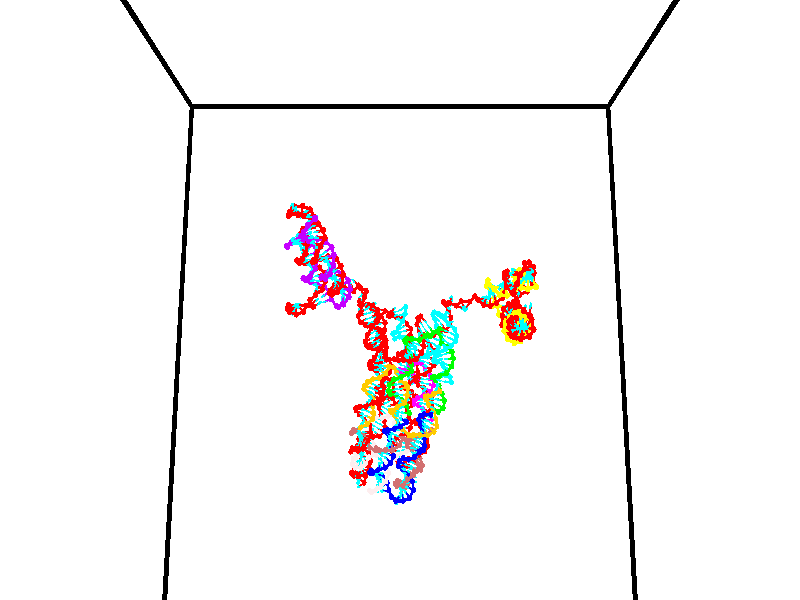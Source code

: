 // switches for output
#declare DRAW_BASES = 1; // possible values are 0, 1; only relevant for DNA ribbons
#declare DRAW_BASES_TYPE = 3; // possible values are 1, 2, 3; only relevant for DNA ribbons
#declare DRAW_FOG = 0; // set to 1 to enable fog

#include "colors.inc"

#include "transforms.inc"
background { rgb <1, 1, 1>}

#default {
   normal{
       ripples 0.25
       frequency 0.20
       turbulence 0.2
       lambda 5
   }
	finish {
		phong 0.1
		phong_size 40.
	}
}

// original window dimensions: 1024x640


// camera settings

camera {
	sky <0, 0.179814, -0.983701>
	up <0, 0.179814, -0.983701>
	right 1.6 * <1, 0, 0>
	location <35, 94.9851, 44.8844>
	look_at <35, 29.7336, 32.9568>
	direction <0, -65.2515, -11.9276>
	angle 67.0682
}


# declare cpy_camera_pos = <35, 94.9851, 44.8844>;
# if (DRAW_FOG = 1)
fog {
	fog_type 2
	up vnormalize(cpy_camera_pos)
	color rgbt<1,1,1,0.3>
	distance 1e-5
	fog_alt 3e-3
	fog_offset 56
}
# end


// LIGHTS

# declare lum = 6;
global_settings {
	ambient_light rgb lum * <0.05, 0.05, 0.05>
	max_trace_level 15
}# declare cpy_direct_light_amount = 0.25;
light_source
{	1000 * <-1, -1.16352, -0.803886>,
	rgb lum * cpy_direct_light_amount
	parallel
}

light_source
{	1000 * <1, 1.16352, 0.803886>,
	rgb lum * cpy_direct_light_amount
	parallel
}

// strand 0

// nucleotide -1

// particle -1
sphere {
	<24.078529, 34.624775, 34.429905> 0.250000
	pigment { color rgbt <1,0,0,0> }
	no_shadow
}
cylinder {
	<24.112831, 34.840828, 34.764782>,  <24.133411, 34.970459, 34.965710>, 0.100000
	pigment { color rgbt <1,0,0,0> }
	no_shadow
}
cylinder {
	<24.112831, 34.840828, 34.764782>,  <24.078529, 34.624775, 34.429905>, 0.100000
	pigment { color rgbt <1,0,0,0> }
	no_shadow
}

// particle -1
sphere {
	<24.112831, 34.840828, 34.764782> 0.100000
	pigment { color rgbt <1,0,0,0> }
	no_shadow
}
sphere {
	0, 1
	scale<0.080000,0.200000,0.300000>
	matrix <0.380594, 0.758807, -0.528545,
		-0.920758, 0.363956, -0.140503,
		0.085753, 0.540137, 0.837197,
		24.138557, 35.002869, 35.015942>
	pigment { color rgbt <0,1,1,0> }
	no_shadow
}
cylinder {
	<23.813459, 35.284832, 34.388538>,  <24.078529, 34.624775, 34.429905>, 0.130000
	pigment { color rgbt <1,0,0,0> }
	no_shadow
}

// nucleotide -1

// particle -1
sphere {
	<23.813459, 35.284832, 34.388538> 0.250000
	pigment { color rgbt <1,0,0,0> }
	no_shadow
}
cylinder {
	<24.115139, 35.291252, 34.651119>,  <24.296146, 35.295105, 34.808666>, 0.100000
	pigment { color rgbt <1,0,0,0> }
	no_shadow
}
cylinder {
	<24.115139, 35.291252, 34.651119>,  <23.813459, 35.284832, 34.388538>, 0.100000
	pigment { color rgbt <1,0,0,0> }
	no_shadow
}

// particle -1
sphere {
	<24.115139, 35.291252, 34.651119> 0.100000
	pigment { color rgbt <1,0,0,0> }
	no_shadow
}
sphere {
	0, 1
	scale<0.080000,0.200000,0.300000>
	matrix <0.294839, 0.884982, -0.360385,
		-0.586734, 0.465349, 0.662717,
		0.754197, 0.016055, 0.656452,
		24.341398, 35.296070, 34.848053>
	pigment { color rgbt <0,1,1,0> }
	no_shadow
}
cylinder {
	<23.798552, 35.879143, 34.807480>,  <23.813459, 35.284832, 34.388538>, 0.130000
	pigment { color rgbt <1,0,0,0> }
	no_shadow
}

// nucleotide -1

// particle -1
sphere {
	<23.798552, 35.879143, 34.807480> 0.250000
	pigment { color rgbt <1,0,0,0> }
	no_shadow
}
cylinder {
	<24.172132, 35.757675, 34.732094>,  <24.396282, 35.684795, 34.686863>, 0.100000
	pigment { color rgbt <1,0,0,0> }
	no_shadow
}
cylinder {
	<24.172132, 35.757675, 34.732094>,  <23.798552, 35.879143, 34.807480>, 0.100000
	pigment { color rgbt <1,0,0,0> }
	no_shadow
}

// particle -1
sphere {
	<24.172132, 35.757675, 34.732094> 0.100000
	pigment { color rgbt <1,0,0,0> }
	no_shadow
}
sphere {
	0, 1
	scale<0.080000,0.200000,0.300000>
	matrix <0.267333, 0.943558, -0.195528,
		0.237201, 0.132231, 0.962419,
		0.933953, -0.303666, -0.188463,
		24.452318, 35.666576, 34.675556>
	pigment { color rgbt <0,1,1,0> }
	no_shadow
}
cylinder {
	<24.149080, 36.346050, 35.183762>,  <23.798552, 35.879143, 34.807480>, 0.130000
	pigment { color rgbt <1,0,0,0> }
	no_shadow
}

// nucleotide -1

// particle -1
sphere {
	<24.149080, 36.346050, 35.183762> 0.250000
	pigment { color rgbt <1,0,0,0> }
	no_shadow
}
cylinder {
	<24.392952, 36.215111, 34.895004>,  <24.539276, 36.136547, 34.721748>, 0.100000
	pigment { color rgbt <1,0,0,0> }
	no_shadow
}
cylinder {
	<24.392952, 36.215111, 34.895004>,  <24.149080, 36.346050, 35.183762>, 0.100000
	pigment { color rgbt <1,0,0,0> }
	no_shadow
}

// particle -1
sphere {
	<24.392952, 36.215111, 34.895004> 0.100000
	pigment { color rgbt <1,0,0,0> }
	no_shadow
}
sphere {
	0, 1
	scale<0.080000,0.200000,0.300000>
	matrix <0.278690, 0.941118, -0.191388,
		0.742038, -0.084499, 0.665011,
		0.609681, -0.327349, -0.721894,
		24.575857, 36.116905, 34.678436>
	pigment { color rgbt <0,1,1,0> }
	no_shadow
}
cylinder {
	<24.838570, 36.561256, 35.411587>,  <24.149080, 36.346050, 35.183762>, 0.130000
	pigment { color rgbt <1,0,0,0> }
	no_shadow
}

// nucleotide -1

// particle -1
sphere {
	<24.838570, 36.561256, 35.411587> 0.250000
	pigment { color rgbt <1,0,0,0> }
	no_shadow
}
cylinder {
	<24.823715, 36.509384, 35.015244>,  <24.814802, 36.478260, 34.777435>, 0.100000
	pigment { color rgbt <1,0,0,0> }
	no_shadow
}
cylinder {
	<24.823715, 36.509384, 35.015244>,  <24.838570, 36.561256, 35.411587>, 0.100000
	pigment { color rgbt <1,0,0,0> }
	no_shadow
}

// particle -1
sphere {
	<24.823715, 36.509384, 35.015244> 0.100000
	pigment { color rgbt <1,0,0,0> }
	no_shadow
}
sphere {
	0, 1
	scale<0.080000,0.200000,0.300000>
	matrix <0.316699, 0.938906, -0.134750,
		0.947799, -0.318809, 0.006200,
		-0.037139, -0.129679, -0.990860,
		24.812574, 36.470482, 34.717987>
	pigment { color rgbt <0,1,1,0> }
	no_shadow
}
cylinder {
	<25.546297, 36.755844, 35.222534>,  <24.838570, 36.561256, 35.411587>, 0.130000
	pigment { color rgbt <1,0,0,0> }
	no_shadow
}

// nucleotide -1

// particle -1
sphere {
	<25.546297, 36.755844, 35.222534> 0.250000
	pigment { color rgbt <1,0,0,0> }
	no_shadow
}
cylinder {
	<25.251270, 36.810249, 34.957958>,  <25.074255, 36.842892, 34.799213>, 0.100000
	pigment { color rgbt <1,0,0,0> }
	no_shadow
}
cylinder {
	<25.251270, 36.810249, 34.957958>,  <25.546297, 36.755844, 35.222534>, 0.100000
	pigment { color rgbt <1,0,0,0> }
	no_shadow
}

// particle -1
sphere {
	<25.251270, 36.810249, 34.957958> 0.100000
	pigment { color rgbt <1,0,0,0> }
	no_shadow
}
sphere {
	0, 1
	scale<0.080000,0.200000,0.300000>
	matrix <0.193797, 0.980936, -0.014388,
		0.646869, -0.138796, -0.749864,
		-0.737566, 0.136014, -0.661435,
		25.030001, 36.851055, 34.759529>
	pigment { color rgbt <0,1,1,0> }
	no_shadow
}
cylinder {
	<25.868961, 37.206074, 34.785618>,  <25.546297, 36.755844, 35.222534>, 0.130000
	pigment { color rgbt <1,0,0,0> }
	no_shadow
}

// nucleotide -1

// particle -1
sphere {
	<25.868961, 37.206074, 34.785618> 0.250000
	pigment { color rgbt <1,0,0,0> }
	no_shadow
}
cylinder {
	<25.470484, 37.234833, 34.765896>,  <25.231398, 37.252087, 34.754063>, 0.100000
	pigment { color rgbt <1,0,0,0> }
	no_shadow
}
cylinder {
	<25.470484, 37.234833, 34.765896>,  <25.868961, 37.206074, 34.785618>, 0.100000
	pigment { color rgbt <1,0,0,0> }
	no_shadow
}

// particle -1
sphere {
	<25.470484, 37.234833, 34.765896> 0.100000
	pigment { color rgbt <1,0,0,0> }
	no_shadow
}
sphere {
	0, 1
	scale<0.080000,0.200000,0.300000>
	matrix <0.070604, 0.997125, 0.027500,
		0.051144, 0.023914, -0.998405,
		-0.996192, 0.071898, -0.049309,
		25.171625, 37.256401, 34.751102>
	pigment { color rgbt <0,1,1,0> }
	no_shadow
}
cylinder {
	<26.595829, 37.255791, 34.879333>,  <25.868961, 37.206074, 34.785618>, 0.130000
	pigment { color rgbt <1,0,0,0> }
	no_shadow
}

// nucleotide -1

// particle -1
sphere {
	<26.595829, 37.255791, 34.879333> 0.250000
	pigment { color rgbt <1,0,0,0> }
	no_shadow
}
cylinder {
	<26.938957, 37.414383, 34.748520>,  <27.144835, 37.509537, 34.670033>, 0.100000
	pigment { color rgbt <1,0,0,0> }
	no_shadow
}
cylinder {
	<26.938957, 37.414383, 34.748520>,  <26.595829, 37.255791, 34.879333>, 0.100000
	pigment { color rgbt <1,0,0,0> }
	no_shadow
}

// particle -1
sphere {
	<26.938957, 37.414383, 34.748520> 0.100000
	pigment { color rgbt <1,0,0,0> }
	no_shadow
}
sphere {
	0, 1
	scale<0.080000,0.200000,0.300000>
	matrix <-0.513877, 0.672563, -0.532531,
		0.008811, 0.624869, 0.780680,
		0.857819, 0.396481, -0.327032,
		27.196302, 37.533329, 34.650410>
	pigment { color rgbt <0,1,1,0> }
	no_shadow
}
cylinder {
	<26.387852, 37.925472, 34.836174>,  <26.595829, 37.255791, 34.879333>, 0.130000
	pigment { color rgbt <1,0,0,0> }
	no_shadow
}

// nucleotide -1

// particle -1
sphere {
	<26.387852, 37.925472, 34.836174> 0.250000
	pigment { color rgbt <1,0,0,0> }
	no_shadow
}
cylinder {
	<26.724865, 37.900082, 34.622219>,  <26.927073, 37.884846, 34.493847>, 0.100000
	pigment { color rgbt <1,0,0,0> }
	no_shadow
}
cylinder {
	<26.724865, 37.900082, 34.622219>,  <26.387852, 37.925472, 34.836174>, 0.100000
	pigment { color rgbt <1,0,0,0> }
	no_shadow
}

// particle -1
sphere {
	<26.724865, 37.900082, 34.622219> 0.100000
	pigment { color rgbt <1,0,0,0> }
	no_shadow
}
sphere {
	0, 1
	scale<0.080000,0.200000,0.300000>
	matrix <-0.368489, 0.656374, -0.658323,
		0.392879, 0.751760, 0.529625,
		0.842533, -0.063480, -0.534890,
		26.977625, 37.881039, 34.461750>
	pigment { color rgbt <0,1,1,0> }
	no_shadow
}
cylinder {
	<26.453793, 38.567898, 34.575035>,  <26.387852, 37.925472, 34.836174>, 0.130000
	pigment { color rgbt <1,0,0,0> }
	no_shadow
}

// nucleotide -1

// particle -1
sphere {
	<26.453793, 38.567898, 34.575035> 0.250000
	pigment { color rgbt <1,0,0,0> }
	no_shadow
}
cylinder {
	<26.708302, 38.377155, 34.332458>,  <26.861008, 38.262711, 34.186913>, 0.100000
	pigment { color rgbt <1,0,0,0> }
	no_shadow
}
cylinder {
	<26.708302, 38.377155, 34.332458>,  <26.453793, 38.567898, 34.575035>, 0.100000
	pigment { color rgbt <1,0,0,0> }
	no_shadow
}

// particle -1
sphere {
	<26.708302, 38.377155, 34.332458> 0.100000
	pigment { color rgbt <1,0,0,0> }
	no_shadow
}
sphere {
	0, 1
	scale<0.080000,0.200000,0.300000>
	matrix <-0.256767, 0.610370, -0.749346,
		0.727479, 0.632503, 0.265923,
		0.636274, -0.476853, -0.606437,
		26.899183, 38.234100, 34.150528>
	pigment { color rgbt <0,1,1,0> }
	no_shadow
}
cylinder {
	<27.006554, 39.029255, 34.252048>,  <26.453793, 38.567898, 34.575035>, 0.130000
	pigment { color rgbt <1,0,0,0> }
	no_shadow
}

// nucleotide -1

// particle -1
sphere {
	<27.006554, 39.029255, 34.252048> 0.250000
	pigment { color rgbt <1,0,0,0> }
	no_shadow
}
cylinder {
	<27.007607, 38.720421, 33.997841>,  <27.008238, 38.535122, 33.845318>, 0.100000
	pigment { color rgbt <1,0,0,0> }
	no_shadow
}
cylinder {
	<27.007607, 38.720421, 33.997841>,  <27.006554, 39.029255, 34.252048>, 0.100000
	pigment { color rgbt <1,0,0,0> }
	no_shadow
}

// particle -1
sphere {
	<27.007607, 38.720421, 33.997841> 0.100000
	pigment { color rgbt <1,0,0,0> }
	no_shadow
}
sphere {
	0, 1
	scale<0.080000,0.200000,0.300000>
	matrix <-0.147786, 0.628239, -0.763855,
		0.989016, 0.095931, -0.112450,
		0.002632, -0.772083, -0.635516,
		27.008396, 38.488796, 33.807186>
	pigment { color rgbt <0,1,1,0> }
	no_shadow
}
cylinder {
	<27.658197, 39.111805, 33.833889>,  <27.006554, 39.029255, 34.252048>, 0.130000
	pigment { color rgbt <1,0,0,0> }
	no_shadow
}

// nucleotide -1

// particle -1
sphere {
	<27.658197, 39.111805, 33.833889> 0.250000
	pigment { color rgbt <1,0,0,0> }
	no_shadow
}
cylinder {
	<27.384836, 38.882523, 33.653053>,  <27.220819, 38.744953, 33.544552>, 0.100000
	pigment { color rgbt <1,0,0,0> }
	no_shadow
}
cylinder {
	<27.384836, 38.882523, 33.653053>,  <27.658197, 39.111805, 33.833889>, 0.100000
	pigment { color rgbt <1,0,0,0> }
	no_shadow
}

// particle -1
sphere {
	<27.384836, 38.882523, 33.653053> 0.100000
	pigment { color rgbt <1,0,0,0> }
	no_shadow
}
sphere {
	0, 1
	scale<0.080000,0.200000,0.300000>
	matrix <0.098205, 0.541460, -0.834971,
		0.723405, -0.615021, -0.313744,
		-0.683404, -0.573211, -0.452093,
		27.179815, 38.710560, 33.517426>
	pigment { color rgbt <0,1,1,0> }
	no_shadow
}
cylinder {
	<27.905931, 38.994209, 33.150955>,  <27.658197, 39.111805, 33.833889>, 0.130000
	pigment { color rgbt <1,0,0,0> }
	no_shadow
}

// nucleotide -1

// particle -1
sphere {
	<27.905931, 38.994209, 33.150955> 0.250000
	pigment { color rgbt <1,0,0,0> }
	no_shadow
}
cylinder {
	<27.515724, 38.915913, 33.110847>,  <27.281601, 38.868935, 33.086781>, 0.100000
	pigment { color rgbt <1,0,0,0> }
	no_shadow
}
cylinder {
	<27.515724, 38.915913, 33.110847>,  <27.905931, 38.994209, 33.150955>, 0.100000
	pigment { color rgbt <1,0,0,0> }
	no_shadow
}

// particle -1
sphere {
	<27.515724, 38.915913, 33.110847> 0.100000
	pigment { color rgbt <1,0,0,0> }
	no_shadow
}
sphere {
	0, 1
	scale<0.080000,0.200000,0.300000>
	matrix <0.016146, 0.390958, -0.920267,
		0.219333, -0.899354, -0.378225,
		-0.975517, -0.195738, -0.100271,
		27.223070, 38.857189, 33.080765>
	pigment { color rgbt <0,1,1,0> }
	no_shadow
}
cylinder {
	<27.799677, 38.789936, 32.432545>,  <27.905931, 38.994209, 33.150955>, 0.130000
	pigment { color rgbt <1,0,0,0> }
	no_shadow
}

// nucleotide -1

// particle -1
sphere {
	<27.799677, 38.789936, 32.432545> 0.250000
	pigment { color rgbt <1,0,0,0> }
	no_shadow
}
cylinder {
	<27.435713, 38.870949, 32.577347>,  <27.217335, 38.919556, 32.664227>, 0.100000
	pigment { color rgbt <1,0,0,0> }
	no_shadow
}
cylinder {
	<27.435713, 38.870949, 32.577347>,  <27.799677, 38.789936, 32.432545>, 0.100000
	pigment { color rgbt <1,0,0,0> }
	no_shadow
}

// particle -1
sphere {
	<27.435713, 38.870949, 32.577347> 0.100000
	pigment { color rgbt <1,0,0,0> }
	no_shadow
}
sphere {
	0, 1
	scale<0.080000,0.200000,0.300000>
	matrix <-0.204391, 0.540501, -0.816139,
		-0.360957, -0.816602, -0.450412,
		-0.909909, 0.202531, 0.362004,
		27.162741, 38.931709, 32.685947>
	pigment { color rgbt <0,1,1,0> }
	no_shadow
}
cylinder {
	<27.306826, 38.653000, 31.953199>,  <27.799677, 38.789936, 32.432545>, 0.130000
	pigment { color rgbt <1,0,0,0> }
	no_shadow
}

// nucleotide -1

// particle -1
sphere {
	<27.306826, 38.653000, 31.953199> 0.250000
	pigment { color rgbt <1,0,0,0> }
	no_shadow
}
cylinder {
	<27.084852, 38.891811, 32.184925>,  <26.951668, 39.035099, 32.323959>, 0.100000
	pigment { color rgbt <1,0,0,0> }
	no_shadow
}
cylinder {
	<27.084852, 38.891811, 32.184925>,  <27.306826, 38.653000, 31.953199>, 0.100000
	pigment { color rgbt <1,0,0,0> }
	no_shadow
}

// particle -1
sphere {
	<27.084852, 38.891811, 32.184925> 0.100000
	pigment { color rgbt <1,0,0,0> }
	no_shadow
}
sphere {
	0, 1
	scale<0.080000,0.200000,0.300000>
	matrix <-0.285381, 0.517497, -0.806694,
		-0.781413, -0.612987, -0.116796,
		-0.554934, 0.597030, 0.579314,
		26.918371, 39.070919, 32.358719>
	pigment { color rgbt <0,1,1,0> }
	no_shadow
}
cylinder {
	<26.633554, 38.811867, 31.499329>,  <27.306826, 38.653000, 31.953199>, 0.130000
	pigment { color rgbt <1,0,0,0> }
	no_shadow
}

// nucleotide -1

// particle -1
sphere {
	<26.633554, 38.811867, 31.499329> 0.250000
	pigment { color rgbt <1,0,0,0> }
	no_shadow
}
cylinder {
	<26.678843, 39.067181, 31.803900>,  <26.706015, 39.220371, 31.986643>, 0.100000
	pigment { color rgbt <1,0,0,0> }
	no_shadow
}
cylinder {
	<26.678843, 39.067181, 31.803900>,  <26.633554, 38.811867, 31.499329>, 0.100000
	pigment { color rgbt <1,0,0,0> }
	no_shadow
}

// particle -1
sphere {
	<26.678843, 39.067181, 31.803900> 0.100000
	pigment { color rgbt <1,0,0,0> }
	no_shadow
}
sphere {
	0, 1
	scale<0.080000,0.200000,0.300000>
	matrix <-0.419667, 0.725359, -0.545650,
		-0.900589, -0.257768, 0.349992,
		0.113218, 0.638286, 0.761428,
		26.712809, 39.258667, 32.032330>
	pigment { color rgbt <0,1,1,0> }
	no_shadow
}
cylinder {
	<25.966770, 39.038639, 31.684889>,  <26.633554, 38.811867, 31.499329>, 0.130000
	pigment { color rgbt <1,0,0,0> }
	no_shadow
}

// nucleotide -1

// particle -1
sphere {
	<25.966770, 39.038639, 31.684889> 0.250000
	pigment { color rgbt <1,0,0,0> }
	no_shadow
}
cylinder {
	<26.207542, 39.331936, 31.811399>,  <26.352005, 39.507915, 31.887306>, 0.100000
	pigment { color rgbt <1,0,0,0> }
	no_shadow
}
cylinder {
	<26.207542, 39.331936, 31.811399>,  <25.966770, 39.038639, 31.684889>, 0.100000
	pigment { color rgbt <1,0,0,0> }
	no_shadow
}

// particle -1
sphere {
	<26.207542, 39.331936, 31.811399> 0.100000
	pigment { color rgbt <1,0,0,0> }
	no_shadow
}
sphere {
	0, 1
	scale<0.080000,0.200000,0.300000>
	matrix <-0.467716, 0.644744, -0.604605,
		-0.647242, 0.216002, 0.731041,
		0.601930, 0.733245, 0.316277,
		26.388121, 39.551910, 31.906282>
	pigment { color rgbt <0,1,1,0> }
	no_shadow
}
cylinder {
	<25.545967, 39.559208, 31.771347>,  <25.966770, 39.038639, 31.684889>, 0.130000
	pigment { color rgbt <1,0,0,0> }
	no_shadow
}

// nucleotide -1

// particle -1
sphere {
	<25.545967, 39.559208, 31.771347> 0.250000
	pigment { color rgbt <1,0,0,0> }
	no_shadow
}
cylinder {
	<25.903389, 39.733753, 31.729126>,  <26.117842, 39.838482, 31.703794>, 0.100000
	pigment { color rgbt <1,0,0,0> }
	no_shadow
}
cylinder {
	<25.903389, 39.733753, 31.729126>,  <25.545967, 39.559208, 31.771347>, 0.100000
	pigment { color rgbt <1,0,0,0> }
	no_shadow
}

// particle -1
sphere {
	<25.903389, 39.733753, 31.729126> 0.100000
	pigment { color rgbt <1,0,0,0> }
	no_shadow
}
sphere {
	0, 1
	scale<0.080000,0.200000,0.300000>
	matrix <-0.407647, 0.690099, -0.597986,
		-0.188101, 0.577362, 0.794526,
		0.893556, 0.436368, -0.105552,
		26.171455, 39.864662, 31.697460>
	pigment { color rgbt <0,1,1,0> }
	no_shadow
}
cylinder {
	<25.386349, 40.224354, 31.762304>,  <25.545967, 39.559208, 31.771347>, 0.130000
	pigment { color rgbt <1,0,0,0> }
	no_shadow
}

// nucleotide -1

// particle -1
sphere {
	<25.386349, 40.224354, 31.762304> 0.250000
	pigment { color rgbt <1,0,0,0> }
	no_shadow
}
cylinder {
	<25.761105, 40.228397, 31.622511>,  <25.985958, 40.230824, 31.538635>, 0.100000
	pigment { color rgbt <1,0,0,0> }
	no_shadow
}
cylinder {
	<25.761105, 40.228397, 31.622511>,  <25.386349, 40.224354, 31.762304>, 0.100000
	pigment { color rgbt <1,0,0,0> }
	no_shadow
}

// particle -1
sphere {
	<25.761105, 40.228397, 31.622511> 0.100000
	pigment { color rgbt <1,0,0,0> }
	no_shadow
}
sphere {
	0, 1
	scale<0.080000,0.200000,0.300000>
	matrix <-0.188221, 0.856962, -0.479781,
		0.294641, 0.515281, 0.804781,
		0.936888, 0.010113, -0.349483,
		26.042171, 40.231430, 31.517666>
	pigment { color rgbt <0,1,1,0> }
	no_shadow
}
cylinder {
	<25.648932, 40.746067, 32.024544>,  <25.386349, 40.224354, 31.762304>, 0.130000
	pigment { color rgbt <1,0,0,0> }
	no_shadow
}

// nucleotide -1

// particle -1
sphere {
	<25.648932, 40.746067, 32.024544> 0.250000
	pigment { color rgbt <1,0,0,0> }
	no_shadow
}
cylinder {
	<25.894749, 40.660892, 31.720703>,  <26.042240, 40.609787, 31.538399>, 0.100000
	pigment { color rgbt <1,0,0,0> }
	no_shadow
}
cylinder {
	<25.894749, 40.660892, 31.720703>,  <25.648932, 40.746067, 32.024544>, 0.100000
	pigment { color rgbt <1,0,0,0> }
	no_shadow
}

// particle -1
sphere {
	<25.894749, 40.660892, 31.720703> 0.100000
	pigment { color rgbt <1,0,0,0> }
	no_shadow
}
sphere {
	0, 1
	scale<0.080000,0.200000,0.300000>
	matrix <-0.181929, 0.898675, -0.399105,
		0.767618, 0.383461, 0.513537,
		0.614544, -0.212933, -0.759602,
		26.079111, 40.597012, 31.492823>
	pigment { color rgbt <0,1,1,0> }
	no_shadow
}
cylinder {
	<26.051180, 41.322006, 31.910849>,  <25.648932, 40.746067, 32.024544>, 0.130000
	pigment { color rgbt <1,0,0,0> }
	no_shadow
}

// nucleotide -1

// particle -1
sphere {
	<26.051180, 41.322006, 31.910849> 0.250000
	pigment { color rgbt <1,0,0,0> }
	no_shadow
}
cylinder {
	<26.094147, 41.128262, 31.563549>,  <26.119926, 41.012016, 31.355169>, 0.100000
	pigment { color rgbt <1,0,0,0> }
	no_shadow
}
cylinder {
	<26.094147, 41.128262, 31.563549>,  <26.051180, 41.322006, 31.910849>, 0.100000
	pigment { color rgbt <1,0,0,0> }
	no_shadow
}

// particle -1
sphere {
	<26.094147, 41.128262, 31.563549> 0.100000
	pigment { color rgbt <1,0,0,0> }
	no_shadow
}
sphere {
	0, 1
	scale<0.080000,0.200000,0.300000>
	matrix <-0.035618, 0.870868, -0.490224,
		0.993576, 0.083584, 0.076294,
		0.107417, -0.484358, -0.868251,
		26.126371, 40.982956, 31.303074>
	pigment { color rgbt <0,1,1,0> }
	no_shadow
}
cylinder {
	<26.450468, 41.704216, 31.586710>,  <26.051180, 41.322006, 31.910849>, 0.130000
	pigment { color rgbt <1,0,0,0> }
	no_shadow
}

// nucleotide -1

// particle -1
sphere {
	<26.450468, 41.704216, 31.586710> 0.250000
	pigment { color rgbt <1,0,0,0> }
	no_shadow
}
cylinder {
	<26.226933, 41.492989, 31.330948>,  <26.092812, 41.366253, 31.177490>, 0.100000
	pigment { color rgbt <1,0,0,0> }
	no_shadow
}
cylinder {
	<26.226933, 41.492989, 31.330948>,  <26.450468, 41.704216, 31.586710>, 0.100000
	pigment { color rgbt <1,0,0,0> }
	no_shadow
}

// particle -1
sphere {
	<26.226933, 41.492989, 31.330948> 0.100000
	pigment { color rgbt <1,0,0,0> }
	no_shadow
}
sphere {
	0, 1
	scale<0.080000,0.200000,0.300000>
	matrix <-0.117627, 0.813721, -0.569230,
		0.820886, -0.242902, -0.516861,
		-0.558847, -0.528069, -0.639400,
		26.059280, 41.334568, 31.139126>
	pigment { color rgbt <0,1,1,0> }
	no_shadow
}
cylinder {
	<26.588263, 42.029964, 30.933125>,  <26.450468, 41.704216, 31.586710>, 0.130000
	pigment { color rgbt <1,0,0,0> }
	no_shadow
}

// nucleotide -1

// particle -1
sphere {
	<26.588263, 42.029964, 30.933125> 0.250000
	pigment { color rgbt <1,0,0,0> }
	no_shadow
}
cylinder {
	<26.249266, 41.824261, 30.880518>,  <26.045868, 41.700840, 30.848955>, 0.100000
	pigment { color rgbt <1,0,0,0> }
	no_shadow
}
cylinder {
	<26.249266, 41.824261, 30.880518>,  <26.588263, 42.029964, 30.933125>, 0.100000
	pigment { color rgbt <1,0,0,0> }
	no_shadow
}

// particle -1
sphere {
	<26.249266, 41.824261, 30.880518> 0.100000
	pigment { color rgbt <1,0,0,0> }
	no_shadow
}
sphere {
	0, 1
	scale<0.080000,0.200000,0.300000>
	matrix <-0.333270, 0.708354, -0.622226,
		0.413144, -0.483502, -0.771711,
		-0.847493, -0.514257, -0.131515,
		25.995018, 41.669983, 30.841063>
	pigment { color rgbt <0,1,1,0> }
	no_shadow
}
cylinder {
	<26.541601, 42.201294, 30.352108>,  <26.588263, 42.029964, 30.933125>, 0.130000
	pigment { color rgbt <1,0,0,0> }
	no_shadow
}

// nucleotide -1

// particle -1
sphere {
	<26.541601, 42.201294, 30.352108> 0.250000
	pigment { color rgbt <1,0,0,0> }
	no_shadow
}
cylinder {
	<26.184420, 42.041954, 30.435966>,  <25.970110, 41.946350, 30.486280>, 0.100000
	pigment { color rgbt <1,0,0,0> }
	no_shadow
}
cylinder {
	<26.184420, 42.041954, 30.435966>,  <26.541601, 42.201294, 30.352108>, 0.100000
	pigment { color rgbt <1,0,0,0> }
	no_shadow
}

// particle -1
sphere {
	<26.184420, 42.041954, 30.435966> 0.100000
	pigment { color rgbt <1,0,0,0> }
	no_shadow
}
sphere {
	0, 1
	scale<0.080000,0.200000,0.300000>
	matrix <-0.407973, 0.519342, -0.750894,
		0.190241, -0.756044, -0.626264,
		-0.892954, -0.398350, 0.209646,
		25.916534, 41.922447, 30.498859>
	pigment { color rgbt <0,1,1,0> }
	no_shadow
}
cylinder {
	<26.182165, 41.924374, 29.712925>,  <26.541601, 42.201294, 30.352108>, 0.130000
	pigment { color rgbt <1,0,0,0> }
	no_shadow
}

// nucleotide -1

// particle -1
sphere {
	<26.182165, 41.924374, 29.712925> 0.250000
	pigment { color rgbt <1,0,0,0> }
	no_shadow
}
cylinder {
	<25.926508, 42.030087, 30.001827>,  <25.773113, 42.093513, 30.175169>, 0.100000
	pigment { color rgbt <1,0,0,0> }
	no_shadow
}
cylinder {
	<25.926508, 42.030087, 30.001827>,  <26.182165, 41.924374, 29.712925>, 0.100000
	pigment { color rgbt <1,0,0,0> }
	no_shadow
}

// particle -1
sphere {
	<25.926508, 42.030087, 30.001827> 0.100000
	pigment { color rgbt <1,0,0,0> }
	no_shadow
}
sphere {
	0, 1
	scale<0.080000,0.200000,0.300000>
	matrix <-0.492169, 0.581088, -0.648156,
		-0.590988, -0.769736, -0.241328,
		-0.639142, 0.264278, 0.722256,
		25.734766, 42.109371, 30.218504>
	pigment { color rgbt <0,1,1,0> }
	no_shadow
}
cylinder {
	<26.920031, 41.775116, 29.462881>,  <26.182165, 41.924374, 29.712925>, 0.130000
	pigment { color rgbt <1,0,0,0> }
	no_shadow
}

// nucleotide -1

// particle -1
sphere {
	<26.920031, 41.775116, 29.462881> 0.250000
	pigment { color rgbt <1,0,0,0> }
	no_shadow
}
cylinder {
	<27.146996, 41.864677, 29.145918>,  <27.283175, 41.918415, 28.955740>, 0.100000
	pigment { color rgbt <1,0,0,0> }
	no_shadow
}
cylinder {
	<27.146996, 41.864677, 29.145918>,  <26.920031, 41.775116, 29.462881>, 0.100000
	pigment { color rgbt <1,0,0,0> }
	no_shadow
}

// particle -1
sphere {
	<27.146996, 41.864677, 29.145918> 0.100000
	pigment { color rgbt <1,0,0,0> }
	no_shadow
}
sphere {
	0, 1
	scale<0.080000,0.200000,0.300000>
	matrix <-0.570092, 0.801208, -0.181827,
		0.594172, 0.554916, 0.582261,
		0.567411, 0.223906, -0.792408,
		27.317219, 41.931850, 28.908195>
	pigment { color rgbt <0,1,1,0> }
	no_shadow
}
cylinder {
	<27.252346, 42.396076, 29.578005>,  <26.920031, 41.775116, 29.462881>, 0.130000
	pigment { color rgbt <1,0,0,0> }
	no_shadow
}

// nucleotide -1

// particle -1
sphere {
	<27.252346, 42.396076, 29.578005> 0.250000
	pigment { color rgbt <1,0,0,0> }
	no_shadow
}
cylinder {
	<27.167274, 42.302872, 29.198431>,  <27.116232, 42.246948, 28.970688>, 0.100000
	pigment { color rgbt <1,0,0,0> }
	no_shadow
}
cylinder {
	<27.167274, 42.302872, 29.198431>,  <27.252346, 42.396076, 29.578005>, 0.100000
	pigment { color rgbt <1,0,0,0> }
	no_shadow
}

// particle -1
sphere {
	<27.167274, 42.302872, 29.198431> 0.100000
	pigment { color rgbt <1,0,0,0> }
	no_shadow
}
sphere {
	0, 1
	scale<0.080000,0.200000,0.300000>
	matrix <-0.560499, 0.824581, -0.076854,
		0.800379, 0.515530, -0.305976,
		-0.212681, -0.233011, -0.948932,
		27.103470, 42.232967, 28.913752>
	pigment { color rgbt <0,1,1,0> }
	no_shadow
}
cylinder {
	<27.345509, 42.952114, 29.096392>,  <27.252346, 42.396076, 29.578005>, 0.130000
	pigment { color rgbt <1,0,0,0> }
	no_shadow
}

// nucleotide -1

// particle -1
sphere {
	<27.345509, 42.952114, 29.096392> 0.250000
	pigment { color rgbt <1,0,0,0> }
	no_shadow
}
cylinder {
	<27.054903, 42.697647, 28.992496>,  <26.880539, 42.544968, 28.930159>, 0.100000
	pigment { color rgbt <1,0,0,0> }
	no_shadow
}
cylinder {
	<27.054903, 42.697647, 28.992496>,  <27.345509, 42.952114, 29.096392>, 0.100000
	pigment { color rgbt <1,0,0,0> }
	no_shadow
}

// particle -1
sphere {
	<27.054903, 42.697647, 28.992496> 0.100000
	pigment { color rgbt <1,0,0,0> }
	no_shadow
}
sphere {
	0, 1
	scale<0.080000,0.200000,0.300000>
	matrix <-0.663739, 0.747525, 0.025650,
		0.177844, 0.191034, -0.965338,
		-0.726514, -0.636171, -0.259740,
		26.836948, 42.506798, 28.914574>
	pigment { color rgbt <0,1,1,0> }
	no_shadow
}
cylinder {
	<26.983877, 43.168484, 28.581743>,  <27.345509, 42.952114, 29.096392>, 0.130000
	pigment { color rgbt <1,0,0,0> }
	no_shadow
}

// nucleotide -1

// particle -1
sphere {
	<26.983877, 43.168484, 28.581743> 0.250000
	pigment { color rgbt <1,0,0,0> }
	no_shadow
}
cylinder {
	<26.720537, 42.943218, 28.781511>,  <26.562532, 42.808060, 28.901371>, 0.100000
	pigment { color rgbt <1,0,0,0> }
	no_shadow
}
cylinder {
	<26.720537, 42.943218, 28.781511>,  <26.983877, 43.168484, 28.581743>, 0.100000
	pigment { color rgbt <1,0,0,0> }
	no_shadow
}

// particle -1
sphere {
	<26.720537, 42.943218, 28.781511> 0.100000
	pigment { color rgbt <1,0,0,0> }
	no_shadow
}
sphere {
	0, 1
	scale<0.080000,0.200000,0.300000>
	matrix <-0.675682, 0.734547, -0.062405,
		-0.331703, -0.378532, -0.864110,
		-0.658352, -0.563164, 0.499419,
		26.523031, 42.774269, 28.931337>
	pigment { color rgbt <0,1,1,0> }
	no_shadow
}
cylinder {
	<26.287146, 43.070335, 28.267517>,  <26.983877, 43.168484, 28.581743>, 0.130000
	pigment { color rgbt <1,0,0,0> }
	no_shadow
}

// nucleotide -1

// particle -1
sphere {
	<26.287146, 43.070335, 28.267517> 0.250000
	pigment { color rgbt <1,0,0,0> }
	no_shadow
}
cylinder {
	<26.227684, 43.078369, 28.662991>,  <26.192007, 43.083191, 28.900274>, 0.100000
	pigment { color rgbt <1,0,0,0> }
	no_shadow
}
cylinder {
	<26.227684, 43.078369, 28.662991>,  <26.287146, 43.070335, 28.267517>, 0.100000
	pigment { color rgbt <1,0,0,0> }
	no_shadow
}

// particle -1
sphere {
	<26.227684, 43.078369, 28.662991> 0.100000
	pigment { color rgbt <1,0,0,0> }
	no_shadow
}
sphere {
	0, 1
	scale<0.080000,0.200000,0.300000>
	matrix <-0.542552, 0.834224, -0.098524,
		-0.826764, -0.551060, -0.113114,
		-0.148655, 0.020086, 0.988685,
		26.183086, 43.084396, 28.959597>
	pigment { color rgbt <0,1,1,0> }
	no_shadow
}
cylinder {
	<25.581070, 43.170380, 28.352009>,  <26.287146, 43.070335, 28.267517>, 0.130000
	pigment { color rgbt <1,0,0,0> }
	no_shadow
}

// nucleotide -1

// particle -1
sphere {
	<25.581070, 43.170380, 28.352009> 0.250000
	pigment { color rgbt <1,0,0,0> }
	no_shadow
}
cylinder {
	<25.768543, 43.292591, 28.683548>,  <25.881027, 43.365917, 28.882471>, 0.100000
	pigment { color rgbt <1,0,0,0> }
	no_shadow
}
cylinder {
	<25.768543, 43.292591, 28.683548>,  <25.581070, 43.170380, 28.352009>, 0.100000
	pigment { color rgbt <1,0,0,0> }
	no_shadow
}

// particle -1
sphere {
	<25.768543, 43.292591, 28.683548> 0.100000
	pigment { color rgbt <1,0,0,0> }
	no_shadow
}
sphere {
	0, 1
	scale<0.080000,0.200000,0.300000>
	matrix <-0.386971, 0.914475, -0.118276,
		-0.794097, -0.265306, 0.546830,
		0.468683, 0.305529, 0.828847,
		25.909147, 43.384251, 28.932201>
	pigment { color rgbt <0,1,1,0> }
	no_shadow
}
cylinder {
	<25.217979, 43.513691, 28.905737>,  <25.581070, 43.170380, 28.352009>, 0.130000
	pigment { color rgbt <1,0,0,0> }
	no_shadow
}

// nucleotide -1

// particle -1
sphere {
	<25.217979, 43.513691, 28.905737> 0.250000
	pigment { color rgbt <1,0,0,0> }
	no_shadow
}
cylinder {
	<25.593601, 43.649483, 28.927366>,  <25.818975, 43.730957, 28.940344>, 0.100000
	pigment { color rgbt <1,0,0,0> }
	no_shadow
}
cylinder {
	<25.593601, 43.649483, 28.927366>,  <25.217979, 43.513691, 28.905737>, 0.100000
	pigment { color rgbt <1,0,0,0> }
	no_shadow
}

// particle -1
sphere {
	<25.593601, 43.649483, 28.927366> 0.100000
	pigment { color rgbt <1,0,0,0> }
	no_shadow
}
sphere {
	0, 1
	scale<0.080000,0.200000,0.300000>
	matrix <-0.327609, 0.931441, -0.158399,
		-0.104141, 0.131030, 0.985894,
		0.939057, 0.339483, 0.054075,
		25.875319, 43.751328, 28.943588>
	pigment { color rgbt <0,1,1,0> }
	no_shadow
}
cylinder {
	<25.266499, 44.164619, 29.336119>,  <25.217979, 43.513691, 28.905737>, 0.130000
	pigment { color rgbt <1,0,0,0> }
	no_shadow
}

// nucleotide -1

// particle -1
sphere {
	<25.266499, 44.164619, 29.336119> 0.250000
	pigment { color rgbt <1,0,0,0> }
	no_shadow
}
cylinder {
	<25.539450, 44.118763, 29.047337>,  <25.703220, 44.091251, 28.874067>, 0.100000
	pigment { color rgbt <1,0,0,0> }
	no_shadow
}
cylinder {
	<25.539450, 44.118763, 29.047337>,  <25.266499, 44.164619, 29.336119>, 0.100000
	pigment { color rgbt <1,0,0,0> }
	no_shadow
}

// particle -1
sphere {
	<25.539450, 44.118763, 29.047337> 0.100000
	pigment { color rgbt <1,0,0,0> }
	no_shadow
}
sphere {
	0, 1
	scale<0.080000,0.200000,0.300000>
	matrix <-0.215692, 0.912079, -0.348697,
		0.698452, 0.393663, 0.597657,
		0.682380, -0.114638, -0.721953,
		25.744164, 44.084370, 28.830751>
	pigment { color rgbt <0,1,1,0> }
	no_shadow
}
cylinder {
	<25.501143, 44.811932, 29.369934>,  <25.266499, 44.164619, 29.336119>, 0.130000
	pigment { color rgbt <1,0,0,0> }
	no_shadow
}

// nucleotide -1

// particle -1
sphere {
	<25.501143, 44.811932, 29.369934> 0.250000
	pigment { color rgbt <1,0,0,0> }
	no_shadow
}
cylinder {
	<25.563801, 44.669907, 29.001286>,  <25.601397, 44.584690, 28.780096>, 0.100000
	pigment { color rgbt <1,0,0,0> }
	no_shadow
}
cylinder {
	<25.563801, 44.669907, 29.001286>,  <25.501143, 44.811932, 29.369934>, 0.100000
	pigment { color rgbt <1,0,0,0> }
	no_shadow
}

// particle -1
sphere {
	<25.563801, 44.669907, 29.001286> 0.100000
	pigment { color rgbt <1,0,0,0> }
	no_shadow
}
sphere {
	0, 1
	scale<0.080000,0.200000,0.300000>
	matrix <-0.282451, 0.878066, -0.386294,
		0.946405, 0.320825, 0.037257,
		0.156647, -0.355067, -0.921623,
		25.610794, 44.563385, 28.724798>
	pigment { color rgbt <0,1,1,0> }
	no_shadow
}
cylinder {
	<26.238348, 44.985466, 29.525375>,  <25.501143, 44.811932, 29.369934>, 0.130000
	pigment { color rgbt <1,0,0,0> }
	no_shadow
}

// nucleotide -1

// particle -1
sphere {
	<26.238348, 44.985466, 29.525375> 0.250000
	pigment { color rgbt <1,0,0,0> }
	no_shadow
}
cylinder {
	<26.616390, 45.010262, 29.397039>,  <26.843216, 45.025139, 29.320038>, 0.100000
	pigment { color rgbt <1,0,0,0> }
	no_shadow
}
cylinder {
	<26.616390, 45.010262, 29.397039>,  <26.238348, 44.985466, 29.525375>, 0.100000
	pigment { color rgbt <1,0,0,0> }
	no_shadow
}

// particle -1
sphere {
	<26.616390, 45.010262, 29.397039> 0.100000
	pigment { color rgbt <1,0,0,0> }
	no_shadow
}
sphere {
	0, 1
	scale<0.080000,0.200000,0.300000>
	matrix <0.296735, -0.573999, 0.763200,
		-0.136849, -0.816507, -0.560883,
		0.945104, 0.061991, -0.320837,
		26.899921, 45.028858, 29.300789>
	pigment { color rgbt <0,1,1,0> }
	no_shadow
}
cylinder {
	<26.617273, 44.351898, 29.409960>,  <26.238348, 44.985466, 29.525375>, 0.130000
	pigment { color rgbt <1,0,0,0> }
	no_shadow
}

// nucleotide -1

// particle -1
sphere {
	<26.617273, 44.351898, 29.409960> 0.250000
	pigment { color rgbt <1,0,0,0> }
	no_shadow
}
cylinder {
	<26.876186, 44.632137, 29.530081>,  <27.031534, 44.800282, 29.602154>, 0.100000
	pigment { color rgbt <1,0,0,0> }
	no_shadow
}
cylinder {
	<26.876186, 44.632137, 29.530081>,  <26.617273, 44.351898, 29.409960>, 0.100000
	pigment { color rgbt <1,0,0,0> }
	no_shadow
}

// particle -1
sphere {
	<26.876186, 44.632137, 29.530081> 0.100000
	pigment { color rgbt <1,0,0,0> }
	no_shadow
}
sphere {
	0, 1
	scale<0.080000,0.200000,0.300000>
	matrix <0.261572, -0.574205, 0.775802,
		0.715964, -0.423612, -0.554931,
		0.647284, 0.700601, 0.300305,
		27.070372, 44.842316, 29.620173>
	pigment { color rgbt <0,1,1,0> }
	no_shadow
}
cylinder {
	<27.211021, 44.022930, 29.493429>,  <26.617273, 44.351898, 29.409960>, 0.130000
	pigment { color rgbt <1,0,0,0> }
	no_shadow
}

// nucleotide -1

// particle -1
sphere {
	<27.211021, 44.022930, 29.493429> 0.250000
	pigment { color rgbt <1,0,0,0> }
	no_shadow
}
cylinder {
	<27.233664, 44.354664, 29.715778>,  <27.247250, 44.553703, 29.849188>, 0.100000
	pigment { color rgbt <1,0,0,0> }
	no_shadow
}
cylinder {
	<27.233664, 44.354664, 29.715778>,  <27.211021, 44.022930, 29.493429>, 0.100000
	pigment { color rgbt <1,0,0,0> }
	no_shadow
}

// particle -1
sphere {
	<27.233664, 44.354664, 29.715778> 0.100000
	pigment { color rgbt <1,0,0,0> }
	no_shadow
}
sphere {
	0, 1
	scale<0.080000,0.200000,0.300000>
	matrix <0.052787, -0.558472, 0.827842,
		0.997000, -0.017518, -0.075392,
		0.056606, 0.829338, 0.555872,
		27.250645, 44.603466, 29.882540>
	pigment { color rgbt <0,1,1,0> }
	no_shadow
}
cylinder {
	<27.804102, 43.943020, 29.874439>,  <27.211021, 44.022930, 29.493429>, 0.130000
	pigment { color rgbt <1,0,0,0> }
	no_shadow
}

// nucleotide -1

// particle -1
sphere {
	<27.804102, 43.943020, 29.874439> 0.250000
	pigment { color rgbt <1,0,0,0> }
	no_shadow
}
cylinder {
	<27.609884, 44.233627, 30.068932>,  <27.493353, 44.407993, 30.185627>, 0.100000
	pigment { color rgbt <1,0,0,0> }
	no_shadow
}
cylinder {
	<27.609884, 44.233627, 30.068932>,  <27.804102, 43.943020, 29.874439>, 0.100000
	pigment { color rgbt <1,0,0,0> }
	no_shadow
}

// particle -1
sphere {
	<27.609884, 44.233627, 30.068932> 0.100000
	pigment { color rgbt <1,0,0,0> }
	no_shadow
}
sphere {
	0, 1
	scale<0.080000,0.200000,0.300000>
	matrix <0.267927, -0.405757, 0.873828,
		0.832143, 0.554556, 0.002359,
		-0.485544, 0.726518, 0.486229,
		27.464220, 44.451584, 30.214800>
	pigment { color rgbt <0,1,1,0> }
	no_shadow
}
cylinder {
	<28.304008, 44.077717, 30.413063>,  <27.804102, 43.943020, 29.874439>, 0.130000
	pigment { color rgbt <1,0,0,0> }
	no_shadow
}

// nucleotide -1

// particle -1
sphere {
	<28.304008, 44.077717, 30.413063> 0.250000
	pigment { color rgbt <1,0,0,0> }
	no_shadow
}
cylinder {
	<27.967810, 44.250462, 30.543940>,  <27.766090, 44.354111, 30.622465>, 0.100000
	pigment { color rgbt <1,0,0,0> }
	no_shadow
}
cylinder {
	<27.967810, 44.250462, 30.543940>,  <28.304008, 44.077717, 30.413063>, 0.100000
	pigment { color rgbt <1,0,0,0> }
	no_shadow
}

// particle -1
sphere {
	<27.967810, 44.250462, 30.543940> 0.100000
	pigment { color rgbt <1,0,0,0> }
	no_shadow
}
sphere {
	0, 1
	scale<0.080000,0.200000,0.300000>
	matrix <0.095135, -0.476868, 0.873811,
		0.533397, 0.765564, 0.359721,
		-0.840498, 0.431866, 0.327192,
		27.715660, 44.380020, 30.642097>
	pigment { color rgbt <0,1,1,0> }
	no_shadow
}
cylinder {
	<28.478930, 44.321476, 31.061279>,  <28.304008, 44.077717, 30.413063>, 0.130000
	pigment { color rgbt <1,0,0,0> }
	no_shadow
}

// nucleotide -1

// particle -1
sphere {
	<28.478930, 44.321476, 31.061279> 0.250000
	pigment { color rgbt <1,0,0,0> }
	no_shadow
}
cylinder {
	<28.083881, 44.266224, 31.031534>,  <27.846853, 44.233074, 31.013687>, 0.100000
	pigment { color rgbt <1,0,0,0> }
	no_shadow
}
cylinder {
	<28.083881, 44.266224, 31.031534>,  <28.478930, 44.321476, 31.061279>, 0.100000
	pigment { color rgbt <1,0,0,0> }
	no_shadow
}

// particle -1
sphere {
	<28.083881, 44.266224, 31.031534> 0.100000
	pigment { color rgbt <1,0,0,0> }
	no_shadow
}
sphere {
	0, 1
	scale<0.080000,0.200000,0.300000>
	matrix <0.025163, -0.607370, 0.794020,
		-0.154841, 0.782318, 0.603326,
		-0.987619, -0.138128, -0.074360,
		27.787596, 44.224785, 31.009226>
	pigment { color rgbt <0,1,1,0> }
	no_shadow
}
cylinder {
	<28.157499, 44.548428, 31.717434>,  <28.478930, 44.321476, 31.061279>, 0.130000
	pigment { color rgbt <1,0,0,0> }
	no_shadow
}

// nucleotide -1

// particle -1
sphere {
	<28.157499, 44.548428, 31.717434> 0.250000
	pigment { color rgbt <1,0,0,0> }
	no_shadow
}
cylinder {
	<27.878618, 44.300499, 31.573360>,  <27.711290, 44.151741, 31.486916>, 0.100000
	pigment { color rgbt <1,0,0,0> }
	no_shadow
}
cylinder {
	<27.878618, 44.300499, 31.573360>,  <28.157499, 44.548428, 31.717434>, 0.100000
	pigment { color rgbt <1,0,0,0> }
	no_shadow
}

// particle -1
sphere {
	<27.878618, 44.300499, 31.573360> 0.100000
	pigment { color rgbt <1,0,0,0> }
	no_shadow
}
sphere {
	0, 1
	scale<0.080000,0.200000,0.300000>
	matrix <0.031519, -0.528456, 0.848375,
		-0.716182, 0.580136, 0.387977,
		-0.697201, -0.619820, -0.360185,
		27.669458, 44.114552, 31.465305>
	pigment { color rgbt <0,1,1,0> }
	no_shadow
}
cylinder {
	<27.781815, 44.261772, 32.352573>,  <28.157499, 44.548428, 31.717434>, 0.130000
	pigment { color rgbt <1,0,0,0> }
	no_shadow
}

// nucleotide -1

// particle -1
sphere {
	<27.781815, 44.261772, 32.352573> 0.250000
	pigment { color rgbt <1,0,0,0> }
	no_shadow
}
cylinder {
	<27.737350, 44.011612, 32.043636>,  <27.710672, 43.861515, 31.858273>, 0.100000
	pigment { color rgbt <1,0,0,0> }
	no_shadow
}
cylinder {
	<27.737350, 44.011612, 32.043636>,  <27.781815, 44.261772, 32.352573>, 0.100000
	pigment { color rgbt <1,0,0,0> }
	no_shadow
}

// particle -1
sphere {
	<27.737350, 44.011612, 32.043636> 0.100000
	pigment { color rgbt <1,0,0,0> }
	no_shadow
}
sphere {
	0, 1
	scale<0.080000,0.200000,0.300000>
	matrix <0.131996, -0.779570, 0.612248,
		-0.984998, -0.033889, 0.169208,
		-0.111161, -0.625398, -0.772347,
		27.704002, 43.823994, 31.811932>
	pigment { color rgbt <0,1,1,0> }
	no_shadow
}
cylinder {
	<27.445204, 43.669785, 32.590359>,  <27.781815, 44.261772, 32.352573>, 0.130000
	pigment { color rgbt <1,0,0,0> }
	no_shadow
}

// nucleotide -1

// particle -1
sphere {
	<27.445204, 43.669785, 32.590359> 0.250000
	pigment { color rgbt <1,0,0,0> }
	no_shadow
}
cylinder {
	<27.591692, 43.490826, 32.263992>,  <27.679585, 43.383450, 32.068172>, 0.100000
	pigment { color rgbt <1,0,0,0> }
	no_shadow
}
cylinder {
	<27.591692, 43.490826, 32.263992>,  <27.445204, 43.669785, 32.590359>, 0.100000
	pigment { color rgbt <1,0,0,0> }
	no_shadow
}

// particle -1
sphere {
	<27.591692, 43.490826, 32.263992> 0.100000
	pigment { color rgbt <1,0,0,0> }
	no_shadow
}
sphere {
	0, 1
	scale<0.080000,0.200000,0.300000>
	matrix <0.316738, -0.764540, 0.561387,
		-0.874963, -0.464024, -0.138284,
		0.366221, -0.447393, -0.815918,
		27.701557, 43.356609, 32.019218>
	pigment { color rgbt <0,1,1,0> }
	no_shadow
}
cylinder {
	<27.279655, 43.006542, 32.543293>,  <27.445204, 43.669785, 32.590359>, 0.130000
	pigment { color rgbt <1,0,0,0> }
	no_shadow
}

// nucleotide -1

// particle -1
sphere {
	<27.279655, 43.006542, 32.543293> 0.250000
	pigment { color rgbt <1,0,0,0> }
	no_shadow
}
cylinder {
	<27.600760, 43.008598, 32.304783>,  <27.793423, 43.009830, 32.161674>, 0.100000
	pigment { color rgbt <1,0,0,0> }
	no_shadow
}
cylinder {
	<27.600760, 43.008598, 32.304783>,  <27.279655, 43.006542, 32.543293>, 0.100000
	pigment { color rgbt <1,0,0,0> }
	no_shadow
}

// particle -1
sphere {
	<27.600760, 43.008598, 32.304783> 0.100000
	pigment { color rgbt <1,0,0,0> }
	no_shadow
}
sphere {
	0, 1
	scale<0.080000,0.200000,0.300000>
	matrix <0.416731, -0.720067, 0.554832,
		-0.426509, -0.693886, -0.580184,
		0.802761, 0.005140, -0.596278,
		27.841587, 43.010139, 32.125900>
	pigment { color rgbt <0,1,1,0> }
	no_shadow
}
cylinder {
	<27.392185, 42.373566, 32.314648>,  <27.279655, 43.006542, 32.543293>, 0.130000
	pigment { color rgbt <1,0,0,0> }
	no_shadow
}

// nucleotide -1

// particle -1
sphere {
	<27.392185, 42.373566, 32.314648> 0.250000
	pigment { color rgbt <1,0,0,0> }
	no_shadow
}
cylinder {
	<27.750317, 42.540813, 32.253250>,  <27.965197, 42.641163, 32.216412>, 0.100000
	pigment { color rgbt <1,0,0,0> }
	no_shadow
}
cylinder {
	<27.750317, 42.540813, 32.253250>,  <27.392185, 42.373566, 32.314648>, 0.100000
	pigment { color rgbt <1,0,0,0> }
	no_shadow
}

// particle -1
sphere {
	<27.750317, 42.540813, 32.253250> 0.100000
	pigment { color rgbt <1,0,0,0> }
	no_shadow
}
sphere {
	0, 1
	scale<0.080000,0.200000,0.300000>
	matrix <0.432169, -0.732120, 0.526527,
		0.107773, -0.537752, -0.836187,
		0.895329, 0.418120, -0.153497,
		28.018915, 42.666248, 32.207199>
	pigment { color rgbt <0,1,1,0> }
	no_shadow
}
cylinder {
	<27.811380, 41.891853, 32.015469>,  <27.392185, 42.373566, 32.314648>, 0.130000
	pigment { color rgbt <1,0,0,0> }
	no_shadow
}

// nucleotide -1

// particle -1
sphere {
	<27.811380, 41.891853, 32.015469> 0.250000
	pigment { color rgbt <1,0,0,0> }
	no_shadow
}
cylinder {
	<28.098372, 42.134659, 32.152153>,  <28.270565, 42.280342, 32.234161>, 0.100000
	pigment { color rgbt <1,0,0,0> }
	no_shadow
}
cylinder {
	<28.098372, 42.134659, 32.152153>,  <27.811380, 41.891853, 32.015469>, 0.100000
	pigment { color rgbt <1,0,0,0> }
	no_shadow
}

// particle -1
sphere {
	<28.098372, 42.134659, 32.152153> 0.100000
	pigment { color rgbt <1,0,0,0> }
	no_shadow
}
sphere {
	0, 1
	scale<0.080000,0.200000,0.300000>
	matrix <0.432833, -0.772844, 0.464078,
		0.545788, -0.185062, -0.817232,
		0.717476, 0.607012, 0.341708,
		28.313614, 42.316761, 32.254665>
	pigment { color rgbt <0,1,1,0> }
	no_shadow
}
cylinder {
	<28.460615, 41.633755, 31.787043>,  <27.811380, 41.891853, 32.015469>, 0.130000
	pigment { color rgbt <1,0,0,0> }
	no_shadow
}

// nucleotide -1

// particle -1
sphere {
	<28.460615, 41.633755, 31.787043> 0.250000
	pigment { color rgbt <1,0,0,0> }
	no_shadow
}
cylinder {
	<28.521450, 41.853519, 32.115681>,  <28.557951, 41.985378, 32.312862>, 0.100000
	pigment { color rgbt <1,0,0,0> }
	no_shadow
}
cylinder {
	<28.521450, 41.853519, 32.115681>,  <28.460615, 41.633755, 31.787043>, 0.100000
	pigment { color rgbt <1,0,0,0> }
	no_shadow
}

// particle -1
sphere {
	<28.521450, 41.853519, 32.115681> 0.100000
	pigment { color rgbt <1,0,0,0> }
	no_shadow
}
sphere {
	0, 1
	scale<0.080000,0.200000,0.300000>
	matrix <0.501623, -0.759153, 0.414803,
		0.851613, 0.349044, -0.391055,
		0.152086, 0.549413, 0.821593,
		28.567076, 42.018345, 32.362160>
	pigment { color rgbt <0,1,1,0> }
	no_shadow
}
cylinder {
	<29.196091, 41.630985, 31.975870>,  <28.460615, 41.633755, 31.787043>, 0.130000
	pigment { color rgbt <1,0,0,0> }
	no_shadow
}

// nucleotide -1

// particle -1
sphere {
	<29.196091, 41.630985, 31.975870> 0.250000
	pigment { color rgbt <1,0,0,0> }
	no_shadow
}
cylinder {
	<28.997494, 41.739136, 32.305813>,  <28.878336, 41.804028, 32.503780>, 0.100000
	pigment { color rgbt <1,0,0,0> }
	no_shadow
}
cylinder {
	<28.997494, 41.739136, 32.305813>,  <29.196091, 41.630985, 31.975870>, 0.100000
	pigment { color rgbt <1,0,0,0> }
	no_shadow
}

// particle -1
sphere {
	<28.997494, 41.739136, 32.305813> 0.100000
	pigment { color rgbt <1,0,0,0> }
	no_shadow
}
sphere {
	0, 1
	scale<0.080000,0.200000,0.300000>
	matrix <0.411663, -0.763256, 0.497970,
		0.764218, 0.586802, 0.267647,
		-0.496493, 0.270377, 0.824858,
		28.848545, 41.820248, 32.553268>
	pigment { color rgbt <0,1,1,0> }
	no_shadow
}
cylinder {
	<29.622280, 41.342846, 32.445942>,  <29.196091, 41.630985, 31.975870>, 0.130000
	pigment { color rgbt <1,0,0,0> }
	no_shadow
}

// nucleotide -1

// particle -1
sphere {
	<29.622280, 41.342846, 32.445942> 0.250000
	pigment { color rgbt <1,0,0,0> }
	no_shadow
}
cylinder {
	<29.305992, 41.422386, 32.677532>,  <29.116219, 41.470112, 32.816486>, 0.100000
	pigment { color rgbt <1,0,0,0> }
	no_shadow
}
cylinder {
	<29.305992, 41.422386, 32.677532>,  <29.622280, 41.342846, 32.445942>, 0.100000
	pigment { color rgbt <1,0,0,0> }
	no_shadow
}

// particle -1
sphere {
	<29.305992, 41.422386, 32.677532> 0.100000
	pigment { color rgbt <1,0,0,0> }
	no_shadow
}
sphere {
	0, 1
	scale<0.080000,0.200000,0.300000>
	matrix <0.234833, -0.774891, 0.586853,
		0.565342, 0.600002, 0.566027,
		-0.790722, 0.198851, 0.578979,
		29.068775, 41.482040, 32.851227>
	pigment { color rgbt <0,1,1,0> }
	no_shadow
}
cylinder {
	<29.855978, 41.417973, 33.187260>,  <29.622280, 41.342846, 32.445942>, 0.130000
	pigment { color rgbt <1,0,0,0> }
	no_shadow
}

// nucleotide -1

// particle -1
sphere {
	<29.855978, 41.417973, 33.187260> 0.250000
	pigment { color rgbt <1,0,0,0> }
	no_shadow
}
cylinder {
	<29.464039, 41.338432, 33.194828>,  <29.228876, 41.290707, 33.199368>, 0.100000
	pigment { color rgbt <1,0,0,0> }
	no_shadow
}
cylinder {
	<29.464039, 41.338432, 33.194828>,  <29.855978, 41.417973, 33.187260>, 0.100000
	pigment { color rgbt <1,0,0,0> }
	no_shadow
}

// particle -1
sphere {
	<29.464039, 41.338432, 33.194828> 0.100000
	pigment { color rgbt <1,0,0,0> }
	no_shadow
}
sphere {
	0, 1
	scale<0.080000,0.200000,0.300000>
	matrix <0.168518, -0.772080, 0.612776,
		-0.107246, 0.603615, 0.790030,
		-0.979847, -0.198852, 0.018918,
		29.170084, 41.278778, 33.200504>
	pigment { color rgbt <0,1,1,0> }
	no_shadow
}
cylinder {
	<29.685717, 41.292038, 33.934696>,  <29.855978, 41.417973, 33.187260>, 0.130000
	pigment { color rgbt <1,0,0,0> }
	no_shadow
}

// nucleotide -1

// particle -1
sphere {
	<29.685717, 41.292038, 33.934696> 0.250000
	pigment { color rgbt <1,0,0,0> }
	no_shadow
}
cylinder {
	<29.394192, 41.122913, 33.719265>,  <29.219276, 41.021439, 33.590008>, 0.100000
	pigment { color rgbt <1,0,0,0> }
	no_shadow
}
cylinder {
	<29.394192, 41.122913, 33.719265>,  <29.685717, 41.292038, 33.934696>, 0.100000
	pigment { color rgbt <1,0,0,0> }
	no_shadow
}

// particle -1
sphere {
	<29.394192, 41.122913, 33.719265> 0.100000
	pigment { color rgbt <1,0,0,0> }
	no_shadow
}
sphere {
	0, 1
	scale<0.080000,0.200000,0.300000>
	matrix <0.100107, -0.843919, 0.527048,
		-0.677355, 0.330204, 0.657385,
		-0.728813, -0.422808, -0.538577,
		29.175549, 40.996071, 33.557693>
	pigment { color rgbt <0,1,1,0> }
	no_shadow
}
cylinder {
	<29.307783, 40.892323, 34.369984>,  <29.685717, 41.292038, 33.934696>, 0.130000
	pigment { color rgbt <1,0,0,0> }
	no_shadow
}

// nucleotide -1

// particle -1
sphere {
	<29.307783, 40.892323, 34.369984> 0.250000
	pigment { color rgbt <1,0,0,0> }
	no_shadow
}
cylinder {
	<29.233162, 40.729794, 34.012192>,  <29.188389, 40.632275, 33.797516>, 0.100000
	pigment { color rgbt <1,0,0,0> }
	no_shadow
}
cylinder {
	<29.233162, 40.729794, 34.012192>,  <29.307783, 40.892323, 34.369984>, 0.100000
	pigment { color rgbt <1,0,0,0> }
	no_shadow
}

// particle -1
sphere {
	<29.233162, 40.729794, 34.012192> 0.100000
	pigment { color rgbt <1,0,0,0> }
	no_shadow
}
sphere {
	0, 1
	scale<0.080000,0.200000,0.300000>
	matrix <0.008415, -0.911092, 0.412117,
		-0.982409, 0.069355, 0.173387,
		-0.186554, -0.406327, -0.894481,
		29.177197, 40.607895, 33.743847>
	pigment { color rgbt <0,1,1,0> }
	no_shadow
}
cylinder {
	<28.736172, 40.394642, 34.472351>,  <29.307783, 40.892323, 34.369984>, 0.130000
	pigment { color rgbt <1,0,0,0> }
	no_shadow
}

// nucleotide -1

// particle -1
sphere {
	<28.736172, 40.394642, 34.472351> 0.250000
	pigment { color rgbt <1,0,0,0> }
	no_shadow
}
cylinder {
	<28.926111, 40.291416, 34.135799>,  <29.040075, 40.229481, 33.933868>, 0.100000
	pigment { color rgbt <1,0,0,0> }
	no_shadow
}
cylinder {
	<28.926111, 40.291416, 34.135799>,  <28.736172, 40.394642, 34.472351>, 0.100000
	pigment { color rgbt <1,0,0,0> }
	no_shadow
}

// particle -1
sphere {
	<28.926111, 40.291416, 34.135799> 0.100000
	pigment { color rgbt <1,0,0,0> }
	no_shadow
}
sphere {
	0, 1
	scale<0.080000,0.200000,0.300000>
	matrix <0.164471, -0.913174, 0.372912,
		-0.864563, -0.315459, -0.391174,
		0.474849, -0.258068, -0.841380,
		29.068565, 40.213997, 33.883385>
	pigment { color rgbt <0,1,1,0> }
	no_shadow
}
cylinder {
	<28.445969, 39.730839, 34.216633>,  <28.736172, 40.394642, 34.472351>, 0.130000
	pigment { color rgbt <1,0,0,0> }
	no_shadow
}

// nucleotide -1

// particle -1
sphere {
	<28.445969, 39.730839, 34.216633> 0.250000
	pigment { color rgbt <1,0,0,0> }
	no_shadow
}
cylinder {
	<28.805437, 39.735332, 34.041241>,  <29.021118, 39.738029, 33.936005>, 0.100000
	pigment { color rgbt <1,0,0,0> }
	no_shadow
}
cylinder {
	<28.805437, 39.735332, 34.041241>,  <28.445969, 39.730839, 34.216633>, 0.100000
	pigment { color rgbt <1,0,0,0> }
	no_shadow
}

// particle -1
sphere {
	<28.805437, 39.735332, 34.041241> 0.100000
	pigment { color rgbt <1,0,0,0> }
	no_shadow
}
sphere {
	0, 1
	scale<0.080000,0.200000,0.300000>
	matrix <0.122198, -0.966508, 0.225679,
		-0.421261, -0.256392, -0.869944,
		0.898670, 0.011236, -0.438482,
		29.075039, 39.738705, 33.909695>
	pigment { color rgbt <0,1,1,0> }
	no_shadow
}
cylinder {
	<28.423840, 39.089256, 33.919666>,  <28.445969, 39.730839, 34.216633>, 0.130000
	pigment { color rgbt <1,0,0,0> }
	no_shadow
}

// nucleotide -1

// particle -1
sphere {
	<28.423840, 39.089256, 33.919666> 0.250000
	pigment { color rgbt <1,0,0,0> }
	no_shadow
}
cylinder {
	<28.806364, 39.205647, 33.931023>,  <29.035879, 39.275478, 33.937836>, 0.100000
	pigment { color rgbt <1,0,0,0> }
	no_shadow
}
cylinder {
	<28.806364, 39.205647, 33.931023>,  <28.423840, 39.089256, 33.919666>, 0.100000
	pigment { color rgbt <1,0,0,0> }
	no_shadow
}

// particle -1
sphere {
	<28.806364, 39.205647, 33.931023> 0.100000
	pigment { color rgbt <1,0,0,0> }
	no_shadow
}
sphere {
	0, 1
	scale<0.080000,0.200000,0.300000>
	matrix <0.276277, -0.931207, 0.237748,
		0.095615, -0.219518, -0.970912,
		0.956310, 0.290973, 0.028390,
		29.093258, 39.292938, 33.939541>
	pigment { color rgbt <0,1,1,0> }
	no_shadow
}
cylinder {
	<28.775969, 38.651642, 33.337593>,  <28.423840, 39.089256, 33.919666>, 0.130000
	pigment { color rgbt <1,0,0,0> }
	no_shadow
}

// nucleotide -1

// particle -1
sphere {
	<28.775969, 38.651642, 33.337593> 0.250000
	pigment { color rgbt <1,0,0,0> }
	no_shadow
}
cylinder {
	<29.030804, 38.769024, 33.622688>,  <29.183704, 38.839455, 33.793747>, 0.100000
	pigment { color rgbt <1,0,0,0> }
	no_shadow
}
cylinder {
	<29.030804, 38.769024, 33.622688>,  <28.775969, 38.651642, 33.337593>, 0.100000
	pigment { color rgbt <1,0,0,0> }
	no_shadow
}

// particle -1
sphere {
	<29.030804, 38.769024, 33.622688> 0.100000
	pigment { color rgbt <1,0,0,0> }
	no_shadow
}
sphere {
	0, 1
	scale<0.080000,0.200000,0.300000>
	matrix <0.300708, -0.946045, 0.120724,
		0.709713, 0.137415, -0.690959,
		0.637089, 0.293456, 0.712742,
		29.221930, 38.857059, 33.836510>
	pigment { color rgbt <0,1,1,0> }
	no_shadow
}
cylinder {
	<29.378036, 38.147202, 33.247826>,  <28.775969, 38.651642, 33.337593>, 0.130000
	pigment { color rgbt <1,0,0,0> }
	no_shadow
}

// nucleotide -1

// particle -1
sphere {
	<29.378036, 38.147202, 33.247826> 0.250000
	pigment { color rgbt <1,0,0,0> }
	no_shadow
}
cylinder {
	<29.432528, 38.316307, 33.606201>,  <29.465221, 38.417770, 33.821228>, 0.100000
	pigment { color rgbt <1,0,0,0> }
	no_shadow
}
cylinder {
	<29.432528, 38.316307, 33.606201>,  <29.378036, 38.147202, 33.247826>, 0.100000
	pigment { color rgbt <1,0,0,0> }
	no_shadow
}

// particle -1
sphere {
	<29.432528, 38.316307, 33.606201> 0.100000
	pigment { color rgbt <1,0,0,0> }
	no_shadow
}
sphere {
	0, 1
	scale<0.080000,0.200000,0.300000>
	matrix <0.373829, -0.859452, 0.348702,
		0.917438, 0.287427, -0.275122,
		0.136228, 0.422761, 0.895943,
		29.473396, 38.443134, 33.874985>
	pigment { color rgbt <0,1,1,0> }
	no_shadow
}
cylinder {
	<29.507992, 37.395309, 33.153603>,  <29.378036, 38.147202, 33.247826>, 0.130000
	pigment { color rgbt <1,0,0,0> }
	no_shadow
}

// nucleotide -1

// particle -1
sphere {
	<29.507992, 37.395309, 33.153603> 0.250000
	pigment { color rgbt <1,0,0,0> }
	no_shadow
}
cylinder {
	<29.478783, 37.020477, 33.290154>,  <29.461258, 36.795578, 33.372086>, 0.100000
	pigment { color rgbt <1,0,0,0> }
	no_shadow
}
cylinder {
	<29.478783, 37.020477, 33.290154>,  <29.507992, 37.395309, 33.153603>, 0.100000
	pigment { color rgbt <1,0,0,0> }
	no_shadow
}

// particle -1
sphere {
	<29.478783, 37.020477, 33.290154> 0.100000
	pigment { color rgbt <1,0,0,0> }
	no_shadow
}
sphere {
	0, 1
	scale<0.080000,0.200000,0.300000>
	matrix <0.837702, -0.243383, -0.488897,
		0.541224, 0.250273, 0.802770,
		-0.073023, -0.937085, 0.341379,
		29.456877, 36.739353, 33.392567>
	pigment { color rgbt <0,1,1,0> }
	no_shadow
}
cylinder {
	<30.078991, 37.135685, 33.522743>,  <29.507992, 37.395309, 33.153603>, 0.130000
	pigment { color rgbt <1,0,0,0> }
	no_shadow
}

// nucleotide -1

// particle -1
sphere {
	<30.078991, 37.135685, 33.522743> 0.250000
	pigment { color rgbt <1,0,0,0> }
	no_shadow
}
cylinder {
	<29.910316, 36.828056, 33.330612>,  <29.809113, 36.643478, 33.215332>, 0.100000
	pigment { color rgbt <1,0,0,0> }
	no_shadow
}
cylinder {
	<29.910316, 36.828056, 33.330612>,  <30.078991, 37.135685, 33.522743>, 0.100000
	pigment { color rgbt <1,0,0,0> }
	no_shadow
}

// particle -1
sphere {
	<29.910316, 36.828056, 33.330612> 0.100000
	pigment { color rgbt <1,0,0,0> }
	no_shadow
}
sphere {
	0, 1
	scale<0.080000,0.200000,0.300000>
	matrix <0.784401, -0.043666, -0.618715,
		0.454861, -0.637673, 0.621672,
		-0.421684, -0.769069, -0.480329,
		29.783812, 36.597336, 33.186512>
	pigment { color rgbt <0,1,1,0> }
	no_shadow
}
cylinder {
	<30.453554, 36.496906, 33.459335>,  <30.078991, 37.135685, 33.522743>, 0.130000
	pigment { color rgbt <1,0,0,0> }
	no_shadow
}

// nucleotide -1

// particle -1
sphere {
	<30.453554, 36.496906, 33.459335> 0.250000
	pigment { color rgbt <1,0,0,0> }
	no_shadow
}
cylinder {
	<30.262192, 36.557346, 33.113319>,  <30.147375, 36.593609, 32.905708>, 0.100000
	pigment { color rgbt <1,0,0,0> }
	no_shadow
}
cylinder {
	<30.262192, 36.557346, 33.113319>,  <30.453554, 36.496906, 33.459335>, 0.100000
	pigment { color rgbt <1,0,0,0> }
	no_shadow
}

// particle -1
sphere {
	<30.262192, 36.557346, 33.113319> 0.100000
	pigment { color rgbt <1,0,0,0> }
	no_shadow
}
sphere {
	0, 1
	scale<0.080000,0.200000,0.300000>
	matrix <0.848329, 0.334017, -0.410817,
		0.226865, -0.930377, -0.287977,
		-0.478404, 0.151100, -0.865042,
		30.118671, 36.602676, 32.853806>
	pigment { color rgbt <0,1,1,0> }
	no_shadow
}
cylinder {
	<30.874245, 36.326672, 32.930050>,  <30.453554, 36.496906, 33.459335>, 0.130000
	pigment { color rgbt <1,0,0,0> }
	no_shadow
}

// nucleotide -1

// particle -1
sphere {
	<30.874245, 36.326672, 32.930050> 0.250000
	pigment { color rgbt <1,0,0,0> }
	no_shadow
}
cylinder {
	<30.618906, 36.595203, 32.779404>,  <30.465702, 36.756321, 32.689018>, 0.100000
	pigment { color rgbt <1,0,0,0> }
	no_shadow
}
cylinder {
	<30.618906, 36.595203, 32.779404>,  <30.874245, 36.326672, 32.930050>, 0.100000
	pigment { color rgbt <1,0,0,0> }
	no_shadow
}

// particle -1
sphere {
	<30.618906, 36.595203, 32.779404> 0.100000
	pigment { color rgbt <1,0,0,0> }
	no_shadow
}
sphere {
	0, 1
	scale<0.080000,0.200000,0.300000>
	matrix <0.722472, 0.353705, -0.594077,
		-0.265610, -0.651318, -0.710800,
		-0.638346, 0.671326, -0.376612,
		30.427402, 36.796600, 32.666420>
	pigment { color rgbt <0,1,1,0> }
	no_shadow
}
cylinder {
	<31.030386, 35.664318, 33.014599>,  <30.874245, 36.326672, 32.930050>, 0.130000
	pigment { color rgbt <1,0,0,0> }
	no_shadow
}

// nucleotide -1

// particle -1
sphere {
	<31.030386, 35.664318, 33.014599> 0.250000
	pigment { color rgbt <1,0,0,0> }
	no_shadow
}
cylinder {
	<31.214821, 35.575081, 33.358139>,  <31.325481, 35.521538, 33.564262>, 0.100000
	pigment { color rgbt <1,0,0,0> }
	no_shadow
}
cylinder {
	<31.214821, 35.575081, 33.358139>,  <31.030386, 35.664318, 33.014599>, 0.100000
	pigment { color rgbt <1,0,0,0> }
	no_shadow
}

// particle -1
sphere {
	<31.214821, 35.575081, 33.358139> 0.100000
	pigment { color rgbt <1,0,0,0> }
	no_shadow
}
sphere {
	0, 1
	scale<0.080000,0.200000,0.300000>
	matrix <-0.120989, 0.943036, 0.309910,
		-0.879068, -0.246808, 0.407831,
		0.461087, -0.223089, 0.858854,
		31.353148, 35.508156, 33.615795>
	pigment { color rgbt <0,1,1,0> }
	no_shadow
}
cylinder {
	<31.657881, 36.101723, 33.376469>,  <31.030386, 35.664318, 33.014599>, 0.130000
	pigment { color rgbt <1,0,0,0> }
	no_shadow
}

// nucleotide -1

// particle -1
sphere {
	<31.657881, 36.101723, 33.376469> 0.250000
	pigment { color rgbt <1,0,0,0> }
	no_shadow
}
cylinder {
	<31.340164, 35.971214, 33.581467>,  <31.149534, 35.892910, 33.704464>, 0.100000
	pigment { color rgbt <1,0,0,0> }
	no_shadow
}
cylinder {
	<31.340164, 35.971214, 33.581467>,  <31.657881, 36.101723, 33.376469>, 0.100000
	pigment { color rgbt <1,0,0,0> }
	no_shadow
}

// particle -1
sphere {
	<31.340164, 35.971214, 33.581467> 0.100000
	pigment { color rgbt <1,0,0,0> }
	no_shadow
}
sphere {
	0, 1
	scale<0.080000,0.200000,0.300000>
	matrix <0.529634, 0.041401, 0.847215,
		-0.297642, 0.944368, 0.139922,
		-0.794290, -0.326275, 0.512492,
		31.101877, 35.873333, 33.735214>
	pigment { color rgbt <0,1,1,0> }
	no_shadow
}
cylinder {
	<31.515528, 36.513111, 33.919262>,  <31.657881, 36.101723, 33.376469>, 0.130000
	pigment { color rgbt <1,0,0,0> }
	no_shadow
}

// nucleotide -1

// particle -1
sphere {
	<31.515528, 36.513111, 33.919262> 0.250000
	pigment { color rgbt <1,0,0,0> }
	no_shadow
}
cylinder {
	<31.377422, 36.145607, 33.995861>,  <31.294559, 35.925106, 34.041821>, 0.100000
	pigment { color rgbt <1,0,0,0> }
	no_shadow
}
cylinder {
	<31.377422, 36.145607, 33.995861>,  <31.515528, 36.513111, 33.919262>, 0.100000
	pigment { color rgbt <1,0,0,0> }
	no_shadow
}

// particle -1
sphere {
	<31.377422, 36.145607, 33.995861> 0.100000
	pigment { color rgbt <1,0,0,0> }
	no_shadow
}
sphere {
	0, 1
	scale<0.080000,0.200000,0.300000>
	matrix <0.451820, 0.016119, 0.891963,
		-0.822588, 0.394485, 0.409549,
		-0.345265, -0.918761, 0.191496,
		31.273844, 35.869980, 34.053310>
	pigment { color rgbt <0,1,1,0> }
	no_shadow
}
cylinder {
	<31.289953, 36.536888, 34.558487>,  <31.515528, 36.513111, 33.919262>, 0.130000
	pigment { color rgbt <1,0,0,0> }
	no_shadow
}

// nucleotide -1

// particle -1
sphere {
	<31.289953, 36.536888, 34.558487> 0.250000
	pigment { color rgbt <1,0,0,0> }
	no_shadow
}
cylinder {
	<31.338554, 36.141964, 34.517593>,  <31.367716, 35.905010, 34.493057>, 0.100000
	pigment { color rgbt <1,0,0,0> }
	no_shadow
}
cylinder {
	<31.338554, 36.141964, 34.517593>,  <31.289953, 36.536888, 34.558487>, 0.100000
	pigment { color rgbt <1,0,0,0> }
	no_shadow
}

// particle -1
sphere {
	<31.338554, 36.141964, 34.517593> 0.100000
	pigment { color rgbt <1,0,0,0> }
	no_shadow
}
sphere {
	0, 1
	scale<0.080000,0.200000,0.300000>
	matrix <0.457574, -0.035685, 0.888455,
		-0.880830, -0.154731, 0.447433,
		0.121505, -0.987312, -0.102233,
		31.375006, 35.845772, 34.486923>
	pigment { color rgbt <0,1,1,0> }
	no_shadow
}
cylinder {
	<31.098740, 36.271858, 35.203995>,  <31.289953, 36.536888, 34.558487>, 0.130000
	pigment { color rgbt <1,0,0,0> }
	no_shadow
}

// nucleotide -1

// particle -1
sphere {
	<31.098740, 36.271858, 35.203995> 0.250000
	pigment { color rgbt <1,0,0,0> }
	no_shadow
}
cylinder {
	<31.307270, 35.980511, 35.026142>,  <31.432388, 35.805702, 34.919430>, 0.100000
	pigment { color rgbt <1,0,0,0> }
	no_shadow
}
cylinder {
	<31.307270, 35.980511, 35.026142>,  <31.098740, 36.271858, 35.203995>, 0.100000
	pigment { color rgbt <1,0,0,0> }
	no_shadow
}

// particle -1
sphere {
	<31.307270, 35.980511, 35.026142> 0.100000
	pigment { color rgbt <1,0,0,0> }
	no_shadow
}
sphere {
	0, 1
	scale<0.080000,0.200000,0.300000>
	matrix <0.228830, -0.382631, 0.895115,
		-0.822104, -0.568391, -0.032802,
		0.521327, -0.728372, -0.444627,
		31.463669, 35.762001, 34.892754>
	pigment { color rgbt <0,1,1,0> }
	no_shadow
}
cylinder {
	<30.834230, 35.634556, 35.388016>,  <31.098740, 36.271858, 35.203995>, 0.130000
	pigment { color rgbt <1,0,0,0> }
	no_shadow
}

// nucleotide -1

// particle -1
sphere {
	<30.834230, 35.634556, 35.388016> 0.250000
	pigment { color rgbt <1,0,0,0> }
	no_shadow
}
cylinder {
	<31.215559, 35.583607, 35.278503>,  <31.444357, 35.553040, 35.212795>, 0.100000
	pigment { color rgbt <1,0,0,0> }
	no_shadow
}
cylinder {
	<31.215559, 35.583607, 35.278503>,  <30.834230, 35.634556, 35.388016>, 0.100000
	pigment { color rgbt <1,0,0,0> }
	no_shadow
}

// particle -1
sphere {
	<31.215559, 35.583607, 35.278503> 0.100000
	pigment { color rgbt <1,0,0,0> }
	no_shadow
}
sphere {
	0, 1
	scale<0.080000,0.200000,0.300000>
	matrix <0.166870, -0.533431, 0.829220,
		-0.251660, -0.836199, -0.487276,
		0.953321, -0.127370, -0.273780,
		31.501554, 35.545395, 35.196369>
	pigment { color rgbt <0,1,1,0> }
	no_shadow
}
cylinder {
	<30.999165, 35.089798, 35.819893>,  <30.834230, 35.634556, 35.388016>, 0.130000
	pigment { color rgbt <1,0,0,0> }
	no_shadow
}

// nucleotide -1

// particle -1
sphere {
	<30.999165, 35.089798, 35.819893> 0.250000
	pigment { color rgbt <1,0,0,0> }
	no_shadow
}
cylinder {
	<31.360352, 35.214355, 35.701447>,  <31.577065, 35.289089, 35.630379>, 0.100000
	pigment { color rgbt <1,0,0,0> }
	no_shadow
}
cylinder {
	<31.360352, 35.214355, 35.701447>,  <30.999165, 35.089798, 35.819893>, 0.100000
	pigment { color rgbt <1,0,0,0> }
	no_shadow
}

// particle -1
sphere {
	<31.360352, 35.214355, 35.701447> 0.100000
	pigment { color rgbt <1,0,0,0> }
	no_shadow
}
sphere {
	0, 1
	scale<0.080000,0.200000,0.300000>
	matrix <0.396383, -0.337520, 0.853792,
		0.165926, -0.888320, -0.428202,
		0.902967, 0.311398, -0.296112,
		31.631241, 35.307774, 35.612614>
	pigment { color rgbt <0,1,1,0> }
	no_shadow
}
cylinder {
	<31.512850, 34.603352, 35.989464>,  <30.999165, 35.089798, 35.819893>, 0.130000
	pigment { color rgbt <1,0,0,0> }
	no_shadow
}

// nucleotide -1

// particle -1
sphere {
	<31.512850, 34.603352, 35.989464> 0.250000
	pigment { color rgbt <1,0,0,0> }
	no_shadow
}
cylinder {
	<31.722401, 34.942829, 35.960415>,  <31.848131, 35.146515, 35.942986>, 0.100000
	pigment { color rgbt <1,0,0,0> }
	no_shadow
}
cylinder {
	<31.722401, 34.942829, 35.960415>,  <31.512850, 34.603352, 35.989464>, 0.100000
	pigment { color rgbt <1,0,0,0> }
	no_shadow
}

// particle -1
sphere {
	<31.722401, 34.942829, 35.960415> 0.100000
	pigment { color rgbt <1,0,0,0> }
	no_shadow
}
sphere {
	0, 1
	scale<0.080000,0.200000,0.300000>
	matrix <0.620737, -0.321993, 0.714847,
		0.583302, -0.419571, -0.695500,
		0.523875, 0.848694, -0.072624,
		31.879562, 35.197437, 35.938629>
	pigment { color rgbt <0,1,1,0> }
	no_shadow
}
cylinder {
	<32.081997, 34.374218, 36.085091>,  <31.512850, 34.603352, 35.989464>, 0.130000
	pigment { color rgbt <1,0,0,0> }
	no_shadow
}

// nucleotide -1

// particle -1
sphere {
	<32.081997, 34.374218, 36.085091> 0.250000
	pigment { color rgbt <1,0,0,0> }
	no_shadow
}
cylinder {
	<32.106140, 34.766979, 36.156898>,  <32.120625, 35.002636, 36.199982>, 0.100000
	pigment { color rgbt <1,0,0,0> }
	no_shadow
}
cylinder {
	<32.106140, 34.766979, 36.156898>,  <32.081997, 34.374218, 36.085091>, 0.100000
	pigment { color rgbt <1,0,0,0> }
	no_shadow
}

// particle -1
sphere {
	<32.106140, 34.766979, 36.156898> 0.100000
	pigment { color rgbt <1,0,0,0> }
	no_shadow
}
sphere {
	0, 1
	scale<0.080000,0.200000,0.300000>
	matrix <0.564269, -0.181913, 0.805300,
		0.823382, 0.052691, -0.565036,
		0.060355, 0.981902, 0.179515,
		32.124249, 35.061550, 36.210754>
	pigment { color rgbt <0,1,1,0> }
	no_shadow
}
cylinder {
	<32.863384, 34.458374, 36.378189>,  <32.081997, 34.374218, 36.085091>, 0.130000
	pigment { color rgbt <1,0,0,0> }
	no_shadow
}

// nucleotide -1

// particle -1
sphere {
	<32.863384, 34.458374, 36.378189> 0.250000
	pigment { color rgbt <1,0,0,0> }
	no_shadow
}
cylinder {
	<32.655910, 34.782448, 36.487415>,  <32.531425, 34.976894, 36.552952>, 0.100000
	pigment { color rgbt <1,0,0,0> }
	no_shadow
}
cylinder {
	<32.655910, 34.782448, 36.487415>,  <32.863384, 34.458374, 36.378189>, 0.100000
	pigment { color rgbt <1,0,0,0> }
	no_shadow
}

// particle -1
sphere {
	<32.655910, 34.782448, 36.487415> 0.100000
	pigment { color rgbt <1,0,0,0> }
	no_shadow
}
sphere {
	0, 1
	scale<0.080000,0.200000,0.300000>
	matrix <0.429009, -0.029632, 0.902814,
		0.739539, 0.585423, -0.332207,
		-0.518684, 0.810186, 0.273066,
		32.500305, 35.025505, 36.569336>
	pigment { color rgbt <0,1,1,0> }
	no_shadow
}
cylinder {
	<33.322834, 34.891880, 36.691025>,  <32.863384, 34.458374, 36.378189>, 0.130000
	pigment { color rgbt <1,0,0,0> }
	no_shadow
}

// nucleotide -1

// particle -1
sphere {
	<33.322834, 34.891880, 36.691025> 0.250000
	pigment { color rgbt <1,0,0,0> }
	no_shadow
}
cylinder {
	<32.977177, 35.023178, 36.843609>,  <32.769783, 35.101959, 36.935162>, 0.100000
	pigment { color rgbt <1,0,0,0> }
	no_shadow
}
cylinder {
	<32.977177, 35.023178, 36.843609>,  <33.322834, 34.891880, 36.691025>, 0.100000
	pigment { color rgbt <1,0,0,0> }
	no_shadow
}

// particle -1
sphere {
	<32.977177, 35.023178, 36.843609> 0.100000
	pigment { color rgbt <1,0,0,0> }
	no_shadow
}
sphere {
	0, 1
	scale<0.080000,0.200000,0.300000>
	matrix <0.409613, 0.018402, 0.912074,
		0.292366, 0.944413, -0.150356,
		-0.864141, 0.328247, 0.381463,
		32.717934, 35.121651, 36.958050>
	pigment { color rgbt <0,1,1,0> }
	no_shadow
}
cylinder {
	<33.476524, 35.483349, 37.150558>,  <33.322834, 34.891880, 36.691025>, 0.130000
	pigment { color rgbt <1,0,0,0> }
	no_shadow
}

// nucleotide -1

// particle -1
sphere {
	<33.476524, 35.483349, 37.150558> 0.250000
	pigment { color rgbt <1,0,0,0> }
	no_shadow
}
cylinder {
	<33.119495, 35.359303, 37.281494>,  <32.905277, 35.284874, 37.360058>, 0.100000
	pigment { color rgbt <1,0,0,0> }
	no_shadow
}
cylinder {
	<33.119495, 35.359303, 37.281494>,  <33.476524, 35.483349, 37.150558>, 0.100000
	pigment { color rgbt <1,0,0,0> }
	no_shadow
}

// particle -1
sphere {
	<33.119495, 35.359303, 37.281494> 0.100000
	pigment { color rgbt <1,0,0,0> }
	no_shadow
}
sphere {
	0, 1
	scale<0.080000,0.200000,0.300000>
	matrix <0.301782, 0.128560, 0.944669,
		-0.335035, 0.941968, -0.021163,
		-0.892569, -0.310111, 0.327341,
		32.851727, 35.266270, 37.379696>
	pigment { color rgbt <0,1,1,0> }
	no_shadow
}
cylinder {
	<33.296772, 35.893787, 37.704536>,  <33.476524, 35.483349, 37.150558>, 0.130000
	pigment { color rgbt <1,0,0,0> }
	no_shadow
}

// nucleotide -1

// particle -1
sphere {
	<33.296772, 35.893787, 37.704536> 0.250000
	pigment { color rgbt <1,0,0,0> }
	no_shadow
}
cylinder {
	<33.077011, 35.562057, 37.745270>,  <32.945152, 35.363018, 37.769711>, 0.100000
	pigment { color rgbt <1,0,0,0> }
	no_shadow
}
cylinder {
	<33.077011, 35.562057, 37.745270>,  <33.296772, 35.893787, 37.704536>, 0.100000
	pigment { color rgbt <1,0,0,0> }
	no_shadow
}

// particle -1
sphere {
	<33.077011, 35.562057, 37.745270> 0.100000
	pigment { color rgbt <1,0,0,0> }
	no_shadow
}
sphere {
	0, 1
	scale<0.080000,0.200000,0.300000>
	matrix <0.182933, -0.000467, 0.983125,
		-0.815286, 0.558762, 0.151968,
		-0.549404, -0.829328, 0.101835,
		32.912189, 35.313259, 37.775822>
	pigment { color rgbt <0,1,1,0> }
	no_shadow
}
cylinder {
	<32.920135, 35.990082, 38.274391>,  <33.296772, 35.893787, 37.704536>, 0.130000
	pigment { color rgbt <1,0,0,0> }
	no_shadow
}

// nucleotide -1

// particle -1
sphere {
	<32.920135, 35.990082, 38.274391> 0.250000
	pigment { color rgbt <1,0,0,0> }
	no_shadow
}
cylinder {
	<32.900478, 35.592953, 38.230782>,  <32.888683, 35.354675, 38.204617>, 0.100000
	pigment { color rgbt <1,0,0,0> }
	no_shadow
}
cylinder {
	<32.900478, 35.592953, 38.230782>,  <32.920135, 35.990082, 38.274391>, 0.100000
	pigment { color rgbt <1,0,0,0> }
	no_shadow
}

// particle -1
sphere {
	<32.900478, 35.592953, 38.230782> 0.100000
	pigment { color rgbt <1,0,0,0> }
	no_shadow
}
sphere {
	0, 1
	scale<0.080000,0.200000,0.300000>
	matrix <0.127755, -0.114503, 0.985174,
		-0.990588, 0.034483, 0.132465,
		-0.049139, -0.992824, -0.109020,
		32.885738, 35.295105, 38.198074>
	pigment { color rgbt <0,1,1,0> }
	no_shadow
}
cylinder {
	<32.471603, 35.690872, 38.845661>,  <32.920135, 35.990082, 38.274391>, 0.130000
	pigment { color rgbt <1,0,0,0> }
	no_shadow
}

// nucleotide -1

// particle -1
sphere {
	<32.471603, 35.690872, 38.845661> 0.250000
	pigment { color rgbt <1,0,0,0> }
	no_shadow
}
cylinder {
	<32.627869, 35.342350, 38.726856>,  <32.721626, 35.133236, 38.655575>, 0.100000
	pigment { color rgbt <1,0,0,0> }
	no_shadow
}
cylinder {
	<32.627869, 35.342350, 38.726856>,  <32.471603, 35.690872, 38.845661>, 0.100000
	pigment { color rgbt <1,0,0,0> }
	no_shadow
}

// particle -1
sphere {
	<32.627869, 35.342350, 38.726856> 0.100000
	pigment { color rgbt <1,0,0,0> }
	no_shadow
}
sphere {
	0, 1
	scale<0.080000,0.200000,0.300000>
	matrix <-0.063895, -0.347541, 0.935485,
		-0.918314, -0.346481, -0.191443,
		0.390662, -0.871302, -0.297013,
		32.745068, 35.080959, 38.637753>
	pigment { color rgbt <0,1,1,0> }
	no_shadow
}
cylinder {
	<32.085537, 35.226246, 39.179668>,  <32.471603, 35.690872, 38.845661>, 0.130000
	pigment { color rgbt <1,0,0,0> }
	no_shadow
}

// nucleotide -1

// particle -1
sphere {
	<32.085537, 35.226246, 39.179668> 0.250000
	pigment { color rgbt <1,0,0,0> }
	no_shadow
}
cylinder {
	<32.407993, 35.006668, 39.091316>,  <32.601467, 34.874920, 39.038303>, 0.100000
	pigment { color rgbt <1,0,0,0> }
	no_shadow
}
cylinder {
	<32.407993, 35.006668, 39.091316>,  <32.085537, 35.226246, 39.179668>, 0.100000
	pigment { color rgbt <1,0,0,0> }
	no_shadow
}

// particle -1
sphere {
	<32.407993, 35.006668, 39.091316> 0.100000
	pigment { color rgbt <1,0,0,0> }
	no_shadow
}
sphere {
	0, 1
	scale<0.080000,0.200000,0.300000>
	matrix <-0.100684, -0.495103, 0.862981,
		-0.583093, -0.673445, -0.454394,
		0.806142, -0.548948, -0.220886,
		32.649837, 34.841984, 39.025051>
	pigment { color rgbt <0,1,1,0> }
	no_shadow
}
cylinder {
	<31.912123, 34.544815, 39.305965>,  <32.085537, 35.226246, 39.179668>, 0.130000
	pigment { color rgbt <1,0,0,0> }
	no_shadow
}

// nucleotide -1

// particle -1
sphere {
	<31.912123, 34.544815, 39.305965> 0.250000
	pigment { color rgbt <1,0,0,0> }
	no_shadow
}
cylinder {
	<32.309143, 34.582157, 39.337280>,  <32.547356, 34.604561, 39.356071>, 0.100000
	pigment { color rgbt <1,0,0,0> }
	no_shadow
}
cylinder {
	<32.309143, 34.582157, 39.337280>,  <31.912123, 34.544815, 39.305965>, 0.100000
	pigment { color rgbt <1,0,0,0> }
	no_shadow
}

// particle -1
sphere {
	<32.309143, 34.582157, 39.337280> 0.100000
	pigment { color rgbt <1,0,0,0> }
	no_shadow
}
sphere {
	0, 1
	scale<0.080000,0.200000,0.300000>
	matrix <-0.040266, -0.355126, 0.933951,
		0.114991, -0.930145, -0.348721,
		0.992550, 0.093354, 0.078290,
		32.606907, 34.610165, 39.360767>
	pigment { color rgbt <0,1,1,0> }
	no_shadow
}
cylinder {
	<32.045696, 33.873985, 39.580513>,  <31.912123, 34.544815, 39.305965>, 0.130000
	pigment { color rgbt <1,0,0,0> }
	no_shadow
}

// nucleotide -1

// particle -1
sphere {
	<32.045696, 33.873985, 39.580513> 0.250000
	pigment { color rgbt <1,0,0,0> }
	no_shadow
}
cylinder {
	<32.361546, 34.104347, 39.665203>,  <32.551056, 34.242565, 39.716019>, 0.100000
	pigment { color rgbt <1,0,0,0> }
	no_shadow
}
cylinder {
	<32.361546, 34.104347, 39.665203>,  <32.045696, 33.873985, 39.580513>, 0.100000
	pigment { color rgbt <1,0,0,0> }
	no_shadow
}

// particle -1
sphere {
	<32.361546, 34.104347, 39.665203> 0.100000
	pigment { color rgbt <1,0,0,0> }
	no_shadow
}
sphere {
	0, 1
	scale<0.080000,0.200000,0.300000>
	matrix <0.058360, -0.413986, 0.908410,
		0.610807, -0.704948, -0.360504,
		0.789626, 0.575903, 0.211725,
		32.598434, 34.277119, 39.728722>
	pigment { color rgbt <0,1,1,0> }
	no_shadow
}
cylinder {
	<32.624252, 33.438583, 39.812820>,  <32.045696, 33.873985, 39.580513>, 0.130000
	pigment { color rgbt <1,0,0,0> }
	no_shadow
}

// nucleotide -1

// particle -1
sphere {
	<32.624252, 33.438583, 39.812820> 0.250000
	pigment { color rgbt <1,0,0,0> }
	no_shadow
}
cylinder {
	<32.655743, 33.804539, 39.971203>,  <32.674637, 34.024113, 40.066235>, 0.100000
	pigment { color rgbt <1,0,0,0> }
	no_shadow
}
cylinder {
	<32.655743, 33.804539, 39.971203>,  <32.624252, 33.438583, 39.812820>, 0.100000
	pigment { color rgbt <1,0,0,0> }
	no_shadow
}

// particle -1
sphere {
	<32.655743, 33.804539, 39.971203> 0.100000
	pigment { color rgbt <1,0,0,0> }
	no_shadow
}
sphere {
	0, 1
	scale<0.080000,0.200000,0.300000>
	matrix <0.029950, -0.399182, 0.916382,
		0.996446, -0.060283, -0.058826,
		0.078724, 0.914888, 0.395958,
		32.679359, 34.079006, 40.089989>
	pigment { color rgbt <0,1,1,0> }
	no_shadow
}
cylinder {
	<33.121246, 33.457802, 40.434605>,  <32.624252, 33.438583, 39.812820>, 0.130000
	pigment { color rgbt <1,0,0,0> }
	no_shadow
}

// nucleotide -1

// particle -1
sphere {
	<33.121246, 33.457802, 40.434605> 0.250000
	pigment { color rgbt <1,0,0,0> }
	no_shadow
}
cylinder {
	<32.916855, 33.796925, 40.491348>,  <32.794220, 34.000401, 40.525394>, 0.100000
	pigment { color rgbt <1,0,0,0> }
	no_shadow
}
cylinder {
	<32.916855, 33.796925, 40.491348>,  <33.121246, 33.457802, 40.434605>, 0.100000
	pigment { color rgbt <1,0,0,0> }
	no_shadow
}

// particle -1
sphere {
	<32.916855, 33.796925, 40.491348> 0.100000
	pigment { color rgbt <1,0,0,0> }
	no_shadow
}
sphere {
	0, 1
	scale<0.080000,0.200000,0.300000>
	matrix <0.004656, -0.162302, 0.986730,
		0.859583, 0.504854, 0.078985,
		-0.510974, 0.847809, 0.141863,
		32.763561, 34.051266, 40.533909>
	pigment { color rgbt <0,1,1,0> }
	no_shadow
}
cylinder {
	<33.390789, 33.680676, 41.140347>,  <33.121246, 33.457802, 40.434605>, 0.130000
	pigment { color rgbt <1,0,0,0> }
	no_shadow
}

// nucleotide -1

// particle -1
sphere {
	<33.390789, 33.680676, 41.140347> 0.250000
	pigment { color rgbt <1,0,0,0> }
	no_shadow
}
cylinder {
	<33.030746, 33.845062, 41.082504>,  <32.814720, 33.943695, 41.047798>, 0.100000
	pigment { color rgbt <1,0,0,0> }
	no_shadow
}
cylinder {
	<33.030746, 33.845062, 41.082504>,  <33.390789, 33.680676, 41.140347>, 0.100000
	pigment { color rgbt <1,0,0,0> }
	no_shadow
}

// particle -1
sphere {
	<33.030746, 33.845062, 41.082504> 0.100000
	pigment { color rgbt <1,0,0,0> }
	no_shadow
}
sphere {
	0, 1
	scale<0.080000,0.200000,0.300000>
	matrix <-0.188495, -0.068127, 0.979708,
		0.392776, 0.909101, 0.138787,
		-0.900109, 0.410967, -0.144602,
		32.760715, 33.968353, 41.039124>
	pigment { color rgbt <0,1,1,0> }
	no_shadow
}
cylinder {
	<33.257626, 34.069656, 41.672180>,  <33.390789, 33.680676, 41.140347>, 0.130000
	pigment { color rgbt <1,0,0,0> }
	no_shadow
}

// nucleotide -1

// particle -1
sphere {
	<33.257626, 34.069656, 41.672180> 0.250000
	pigment { color rgbt <1,0,0,0> }
	no_shadow
}
cylinder {
	<32.883179, 34.040356, 41.534588>,  <32.658512, 34.022774, 41.452034>, 0.100000
	pigment { color rgbt <1,0,0,0> }
	no_shadow
}
cylinder {
	<32.883179, 34.040356, 41.534588>,  <33.257626, 34.069656, 41.672180>, 0.100000
	pigment { color rgbt <1,0,0,0> }
	no_shadow
}

// particle -1
sphere {
	<32.883179, 34.040356, 41.534588> 0.100000
	pigment { color rgbt <1,0,0,0> }
	no_shadow
}
sphere {
	0, 1
	scale<0.080000,0.200000,0.300000>
	matrix <-0.341402, -0.045569, 0.938812,
		-0.084448, 0.996272, 0.017648,
		-0.936116, -0.073255, -0.343977,
		32.602345, 34.018379, 41.431396>
	pigment { color rgbt <0,1,1,0> }
	no_shadow
}
cylinder {
	<32.919342, 34.307587, 42.203075>,  <33.257626, 34.069656, 41.672180>, 0.130000
	pigment { color rgbt <1,0,0,0> }
	no_shadow
}

// nucleotide -1

// particle -1
sphere {
	<32.919342, 34.307587, 42.203075> 0.250000
	pigment { color rgbt <1,0,0,0> }
	no_shadow
}
cylinder {
	<32.643353, 34.120724, 41.981915>,  <32.477760, 34.008606, 41.849216>, 0.100000
	pigment { color rgbt <1,0,0,0> }
	no_shadow
}
cylinder {
	<32.643353, 34.120724, 41.981915>,  <32.919342, 34.307587, 42.203075>, 0.100000
	pigment { color rgbt <1,0,0,0> }
	no_shadow
}

// particle -1
sphere {
	<32.643353, 34.120724, 41.981915> 0.100000
	pigment { color rgbt <1,0,0,0> }
	no_shadow
}
sphere {
	0, 1
	scale<0.080000,0.200000,0.300000>
	matrix <-0.505978, -0.234955, 0.829929,
		-0.517619, 0.852383, -0.074261,
		-0.689969, -0.467161, -0.552904,
		32.436363, 33.980576, 41.816044>
	pigment { color rgbt <0,1,1,0> }
	no_shadow
}
cylinder {
	<32.299240, 34.478977, 42.479790>,  <32.919342, 34.307587, 42.203075>, 0.130000
	pigment { color rgbt <1,0,0,0> }
	no_shadow
}

// nucleotide -1

// particle -1
sphere {
	<32.299240, 34.478977, 42.479790> 0.250000
	pigment { color rgbt <1,0,0,0> }
	no_shadow
}
cylinder {
	<32.228199, 34.124966, 42.307655>,  <32.185574, 33.912560, 42.204376>, 0.100000
	pigment { color rgbt <1,0,0,0> }
	no_shadow
}
cylinder {
	<32.228199, 34.124966, 42.307655>,  <32.299240, 34.478977, 42.479790>, 0.100000
	pigment { color rgbt <1,0,0,0> }
	no_shadow
}

// particle -1
sphere {
	<32.228199, 34.124966, 42.307655> 0.100000
	pigment { color rgbt <1,0,0,0> }
	no_shadow
}
sphere {
	0, 1
	scale<0.080000,0.200000,0.300000>
	matrix <-0.442950, -0.318593, 0.838030,
		-0.878780, 0.339450, -0.335440,
		-0.177600, -0.885027, -0.430332,
		32.174919, 33.859459, 42.178555>
	pigment { color rgbt <0,1,1,0> }
	no_shadow
}
cylinder {
	<31.598951, 34.329109, 42.796406>,  <32.299240, 34.478977, 42.479790>, 0.130000
	pigment { color rgbt <1,0,0,0> }
	no_shadow
}

// nucleotide -1

// particle -1
sphere {
	<31.598951, 34.329109, 42.796406> 0.250000
	pigment { color rgbt <1,0,0,0> }
	no_shadow
}
cylinder {
	<31.675453, 33.987679, 42.602566>,  <31.721354, 33.782822, 42.486263>, 0.100000
	pigment { color rgbt <1,0,0,0> }
	no_shadow
}
cylinder {
	<31.675453, 33.987679, 42.602566>,  <31.598951, 34.329109, 42.796406>, 0.100000
	pigment { color rgbt <1,0,0,0> }
	no_shadow
}

// particle -1
sphere {
	<31.675453, 33.987679, 42.602566> 0.100000
	pigment { color rgbt <1,0,0,0> }
	no_shadow
}
sphere {
	0, 1
	scale<0.080000,0.200000,0.300000>
	matrix <-0.506345, -0.508745, 0.696271,
		-0.840854, 0.112208, -0.529503,
		0.191255, -0.853574, -0.484596,
		31.732830, 33.731606, 42.457188>
	pigment { color rgbt <0,1,1,0> }
	no_shadow
}
cylinder {
	<30.983803, 34.088097, 42.776180>,  <31.598951, 34.329109, 42.796406>, 0.130000
	pigment { color rgbt <1,0,0,0> }
	no_shadow
}

// nucleotide -1

// particle -1
sphere {
	<30.983803, 34.088097, 42.776180> 0.250000
	pigment { color rgbt <1,0,0,0> }
	no_shadow
}
cylinder {
	<31.233118, 33.776928, 42.744301>,  <31.382708, 33.590229, 42.725174>, 0.100000
	pigment { color rgbt <1,0,0,0> }
	no_shadow
}
cylinder {
	<31.233118, 33.776928, 42.744301>,  <30.983803, 34.088097, 42.776180>, 0.100000
	pigment { color rgbt <1,0,0,0> }
	no_shadow
}

// particle -1
sphere {
	<31.233118, 33.776928, 42.744301> 0.100000
	pigment { color rgbt <1,0,0,0> }
	no_shadow
}
sphere {
	0, 1
	scale<0.080000,0.200000,0.300000>
	matrix <-0.485457, -0.464820, 0.740455,
		-0.613060, -0.422828, -0.667363,
		0.623289, -0.777920, -0.079698,
		31.420105, 33.543552, 42.720390>
	pigment { color rgbt <0,1,1,0> }
	no_shadow
}
cylinder {
	<30.526995, 33.480141, 42.881222>,  <30.983803, 34.088097, 42.776180>, 0.130000
	pigment { color rgbt <1,0,0,0> }
	no_shadow
}

// nucleotide -1

// particle -1
sphere {
	<30.526995, 33.480141, 42.881222> 0.250000
	pigment { color rgbt <1,0,0,0> }
	no_shadow
}
cylinder {
	<30.900591, 33.353928, 42.948269>,  <31.124748, 33.278198, 42.988499>, 0.100000
	pigment { color rgbt <1,0,0,0> }
	no_shadow
}
cylinder {
	<30.900591, 33.353928, 42.948269>,  <30.526995, 33.480141, 42.881222>, 0.100000
	pigment { color rgbt <1,0,0,0> }
	no_shadow
}

// particle -1
sphere {
	<30.900591, 33.353928, 42.948269> 0.100000
	pigment { color rgbt <1,0,0,0> }
	no_shadow
}
sphere {
	0, 1
	scale<0.080000,0.200000,0.300000>
	matrix <-0.307514, -0.471062, 0.826762,
		-0.181915, -0.823734, -0.537001,
		0.933993, -0.315535, 0.167617,
		31.180788, 33.259266, 42.998554>
	pigment { color rgbt <0,1,1,0> }
	no_shadow
}
cylinder {
	<30.511681, 32.721729, 43.039501>,  <30.526995, 33.480141, 42.881222>, 0.130000
	pigment { color rgbt <1,0,0,0> }
	no_shadow
}

// nucleotide -1

// particle -1
sphere {
	<30.511681, 32.721729, 43.039501> 0.250000
	pigment { color rgbt <1,0,0,0> }
	no_shadow
}
cylinder {
	<30.844458, 32.870152, 43.204517>,  <31.044125, 32.959206, 43.303528>, 0.100000
	pigment { color rgbt <1,0,0,0> }
	no_shadow
}
cylinder {
	<30.844458, 32.870152, 43.204517>,  <30.511681, 32.721729, 43.039501>, 0.100000
	pigment { color rgbt <1,0,0,0> }
	no_shadow
}

// particle -1
sphere {
	<30.844458, 32.870152, 43.204517> 0.100000
	pigment { color rgbt <1,0,0,0> }
	no_shadow
}
sphere {
	0, 1
	scale<0.080000,0.200000,0.300000>
	matrix <-0.138109, -0.581618, 0.801653,
		0.537400, -0.723904, -0.432626,
		0.831942, 0.371058, 0.412539,
		31.094040, 32.981468, 43.328278>
	pigment { color rgbt <0,1,1,0> }
	no_shadow
}
cylinder {
	<30.814569, 32.165134, 43.378181>,  <30.511681, 32.721729, 43.039501>, 0.130000
	pigment { color rgbt <1,0,0,0> }
	no_shadow
}

// nucleotide -1

// particle -1
sphere {
	<30.814569, 32.165134, 43.378181> 0.250000
	pigment { color rgbt <1,0,0,0> }
	no_shadow
}
cylinder {
	<30.993608, 32.492008, 43.523438>,  <31.101032, 32.688133, 43.610592>, 0.100000
	pigment { color rgbt <1,0,0,0> }
	no_shadow
}
cylinder {
	<30.993608, 32.492008, 43.523438>,  <30.814569, 32.165134, 43.378181>, 0.100000
	pigment { color rgbt <1,0,0,0> }
	no_shadow
}

// particle -1
sphere {
	<30.993608, 32.492008, 43.523438> 0.100000
	pigment { color rgbt <1,0,0,0> }
	no_shadow
}
sphere {
	0, 1
	scale<0.080000,0.200000,0.300000>
	matrix <0.028646, -0.418979, 0.907544,
		0.893777, -0.395811, -0.210943,
		0.447596, 0.817184, 0.363135,
		31.127888, 32.737164, 43.632378>
	pigment { color rgbt <0,1,1,0> }
	no_shadow
}
cylinder {
	<31.303932, 31.920231, 43.797508>,  <30.814569, 32.165134, 43.378181>, 0.130000
	pigment { color rgbt <1,0,0,0> }
	no_shadow
}

// nucleotide -1

// particle -1
sphere {
	<31.303932, 31.920231, 43.797508> 0.250000
	pigment { color rgbt <1,0,0,0> }
	no_shadow
}
cylinder {
	<31.270670, 32.295834, 43.930984>,  <31.250713, 32.521194, 44.011070>, 0.100000
	pigment { color rgbt <1,0,0,0> }
	no_shadow
}
cylinder {
	<31.270670, 32.295834, 43.930984>,  <31.303932, 31.920231, 43.797508>, 0.100000
	pigment { color rgbt <1,0,0,0> }
	no_shadow
}

// particle -1
sphere {
	<31.270670, 32.295834, 43.930984> 0.100000
	pigment { color rgbt <1,0,0,0> }
	no_shadow
}
sphere {
	0, 1
	scale<0.080000,0.200000,0.300000>
	matrix <-0.015363, -0.336021, 0.941729,
		0.996418, 0.073183, 0.042367,
		-0.083155, 0.939007, 0.333693,
		31.245724, 32.577538, 44.031094>
	pigment { color rgbt <0,1,1,0> }
	no_shadow
}
cylinder {
	<31.926172, 32.067669, 44.262074>,  <31.303932, 31.920231, 43.797508>, 0.130000
	pigment { color rgbt <1,0,0,0> }
	no_shadow
}

// nucleotide -1

// particle -1
sphere {
	<31.926172, 32.067669, 44.262074> 0.250000
	pigment { color rgbt <1,0,0,0> }
	no_shadow
}
cylinder {
	<31.628265, 32.315956, 44.360085>,  <31.449522, 32.464928, 44.418892>, 0.100000
	pigment { color rgbt <1,0,0,0> }
	no_shadow
}
cylinder {
	<31.628265, 32.315956, 44.360085>,  <31.926172, 32.067669, 44.262074>, 0.100000
	pigment { color rgbt <1,0,0,0> }
	no_shadow
}

// particle -1
sphere {
	<31.628265, 32.315956, 44.360085> 0.100000
	pigment { color rgbt <1,0,0,0> }
	no_shadow
}
sphere {
	0, 1
	scale<0.080000,0.200000,0.300000>
	matrix <-0.063808, -0.431731, 0.899742,
		0.664267, 0.654464, 0.361145,
		-0.744767, 0.620714, 0.245025,
		31.404835, 32.502171, 44.433594>
	pigment { color rgbt <0,1,1,0> }
	no_shadow
}
cylinder {
	<32.047825, 32.390694, 44.933739>,  <31.926172, 32.067669, 44.262074>, 0.130000
	pigment { color rgbt <1,0,0,0> }
	no_shadow
}

// nucleotide -1

// particle -1
sphere {
	<32.047825, 32.390694, 44.933739> 0.250000
	pigment { color rgbt <1,0,0,0> }
	no_shadow
}
cylinder {
	<31.650421, 32.417561, 44.897038>,  <31.411978, 32.433681, 44.875019>, 0.100000
	pigment { color rgbt <1,0,0,0> }
	no_shadow
}
cylinder {
	<31.650421, 32.417561, 44.897038>,  <32.047825, 32.390694, 44.933739>, 0.100000
	pigment { color rgbt <1,0,0,0> }
	no_shadow
}

// particle -1
sphere {
	<31.650421, 32.417561, 44.897038> 0.100000
	pigment { color rgbt <1,0,0,0> }
	no_shadow
}
sphere {
	0, 1
	scale<0.080000,0.200000,0.300000>
	matrix <-0.106848, -0.275396, 0.955374,
		0.038903, 0.958981, 0.280787,
		-0.993514, 0.067168, -0.091751,
		31.352367, 32.437710, 44.869511>
	pigment { color rgbt <0,1,1,0> }
	no_shadow
}
cylinder {
	<31.771255, 32.687954, 45.553677>,  <32.047825, 32.390694, 44.933739>, 0.130000
	pigment { color rgbt <1,0,0,0> }
	no_shadow
}

// nucleotide -1

// particle -1
sphere {
	<31.771255, 32.687954, 45.553677> 0.250000
	pigment { color rgbt <1,0,0,0> }
	no_shadow
}
cylinder {
	<31.462257, 32.492065, 45.391975>,  <31.276857, 32.374531, 45.294956>, 0.100000
	pigment { color rgbt <1,0,0,0> }
	no_shadow
}
cylinder {
	<31.462257, 32.492065, 45.391975>,  <31.771255, 32.687954, 45.553677>, 0.100000
	pigment { color rgbt <1,0,0,0> }
	no_shadow
}

// particle -1
sphere {
	<31.462257, 32.492065, 45.391975> 0.100000
	pigment { color rgbt <1,0,0,0> }
	no_shadow
}
sphere {
	0, 1
	scale<0.080000,0.200000,0.300000>
	matrix <-0.189277, -0.430093, 0.882720,
		-0.606153, 0.758415, 0.239553,
		-0.772497, -0.489721, -0.404253,
		31.230509, 32.345150, 45.270699>
	pigment { color rgbt <0,1,1,0> }
	no_shadow
}
cylinder {
	<31.366016, 32.563194, 46.149025>,  <31.771255, 32.687954, 45.553677>, 0.130000
	pigment { color rgbt <1,0,0,0> }
	no_shadow
}

// nucleotide -1

// particle -1
sphere {
	<31.366016, 32.563194, 46.149025> 0.250000
	pigment { color rgbt <1,0,0,0> }
	no_shadow
}
cylinder {
	<31.185585, 32.350166, 45.862556>,  <31.077326, 32.222351, 45.690674>, 0.100000
	pigment { color rgbt <1,0,0,0> }
	no_shadow
}
cylinder {
	<31.185585, 32.350166, 45.862556>,  <31.366016, 32.563194, 46.149025>, 0.100000
	pigment { color rgbt <1,0,0,0> }
	no_shadow
}

// particle -1
sphere {
	<31.185585, 32.350166, 45.862556> 0.100000
	pigment { color rgbt <1,0,0,0> }
	no_shadow
}
sphere {
	0, 1
	scale<0.080000,0.200000,0.300000>
	matrix <-0.409833, -0.589232, 0.696306,
		-0.792822, 0.607598, 0.047524,
		-0.451077, -0.532569, -0.716170,
		31.050262, 32.190395, 45.647705>
	pigment { color rgbt <0,1,1,0> }
	no_shadow
}
cylinder {
	<30.769182, 32.390194, 46.407360>,  <31.366016, 32.563194, 46.149025>, 0.130000
	pigment { color rgbt <1,0,0,0> }
	no_shadow
}

// nucleotide -1

// particle -1
sphere {
	<30.769182, 32.390194, 46.407360> 0.250000
	pigment { color rgbt <1,0,0,0> }
	no_shadow
}
cylinder {
	<30.818853, 32.112885, 46.123402>,  <30.848656, 31.946501, 45.953026>, 0.100000
	pigment { color rgbt <1,0,0,0> }
	no_shadow
}
cylinder {
	<30.818853, 32.112885, 46.123402>,  <30.769182, 32.390194, 46.407360>, 0.100000
	pigment { color rgbt <1,0,0,0> }
	no_shadow
}

// particle -1
sphere {
	<30.818853, 32.112885, 46.123402> 0.100000
	pigment { color rgbt <1,0,0,0> }
	no_shadow
}
sphere {
	0, 1
	scale<0.080000,0.200000,0.300000>
	matrix <-0.283066, -0.710458, 0.644300,
		-0.951027, 0.120940, -0.284464,
		0.124178, -0.693269, -0.709900,
		30.856108, 31.904903, 45.910431>
	pigment { color rgbt <0,1,1,0> }
	no_shadow
}
cylinder {
	<30.139654, 31.951170, 46.341854>,  <30.769182, 32.390194, 46.407360>, 0.130000
	pigment { color rgbt <1,0,0,0> }
	no_shadow
}

// nucleotide -1

// particle -1
sphere {
	<30.139654, 31.951170, 46.341854> 0.250000
	pigment { color rgbt <1,0,0,0> }
	no_shadow
}
cylinder {
	<30.446844, 31.735945, 46.202885>,  <30.631159, 31.606810, 46.119503>, 0.100000
	pigment { color rgbt <1,0,0,0> }
	no_shadow
}
cylinder {
	<30.446844, 31.735945, 46.202885>,  <30.139654, 31.951170, 46.341854>, 0.100000
	pigment { color rgbt <1,0,0,0> }
	no_shadow
}

// particle -1
sphere {
	<30.446844, 31.735945, 46.202885> 0.100000
	pigment { color rgbt <1,0,0,0> }
	no_shadow
}
sphere {
	0, 1
	scale<0.080000,0.200000,0.300000>
	matrix <-0.308278, -0.786008, 0.535869,
		-0.561406, -0.304433, -0.769509,
		0.767976, -0.538063, -0.347420,
		30.677237, 31.574526, 46.098660>
	pigment { color rgbt <0,1,1,0> }
	no_shadow
}
cylinder {
	<29.919865, 31.300352, 46.515247>,  <30.139654, 31.951170, 46.341854>, 0.130000
	pigment { color rgbt <1,0,0,0> }
	no_shadow
}

// nucleotide -1

// particle -1
sphere {
	<29.919865, 31.300352, 46.515247> 0.250000
	pigment { color rgbt <1,0,0,0> }
	no_shadow
}
cylinder {
	<30.302467, 31.214186, 46.436569>,  <30.532030, 31.162485, 46.389362>, 0.100000
	pigment { color rgbt <1,0,0,0> }
	no_shadow
}
cylinder {
	<30.302467, 31.214186, 46.436569>,  <29.919865, 31.300352, 46.515247>, 0.100000
	pigment { color rgbt <1,0,0,0> }
	no_shadow
}

// particle -1
sphere {
	<30.302467, 31.214186, 46.436569> 0.100000
	pigment { color rgbt <1,0,0,0> }
	no_shadow
}
sphere {
	0, 1
	scale<0.080000,0.200000,0.300000>
	matrix <-0.083888, -0.848931, 0.521804,
		-0.279383, -0.482610, -0.830080,
		0.956508, -0.215418, -0.196692,
		30.589420, 31.149561, 46.377563>
	pigment { color rgbt <0,1,1,0> }
	no_shadow
}
cylinder {
	<29.999390, 30.635803, 46.224991>,  <29.919865, 31.300352, 46.515247>, 0.130000
	pigment { color rgbt <1,0,0,0> }
	no_shadow
}

// nucleotide -1

// particle -1
sphere {
	<29.999390, 30.635803, 46.224991> 0.250000
	pigment { color rgbt <1,0,0,0> }
	no_shadow
}
cylinder {
	<30.356133, 30.728968, 46.380089>,  <30.570179, 30.784866, 46.473148>, 0.100000
	pigment { color rgbt <1,0,0,0> }
	no_shadow
}
cylinder {
	<30.356133, 30.728968, 46.380089>,  <29.999390, 30.635803, 46.224991>, 0.100000
	pigment { color rgbt <1,0,0,0> }
	no_shadow
}

// particle -1
sphere {
	<30.356133, 30.728968, 46.380089> 0.100000
	pigment { color rgbt <1,0,0,0> }
	no_shadow
}
sphere {
	0, 1
	scale<0.080000,0.200000,0.300000>
	matrix <0.029481, -0.885343, 0.464002,
		0.451354, -0.402393, -0.796467,
		0.891858, 0.232909, 0.387740,
		30.623690, 30.798840, 46.496410>
	pigment { color rgbt <0,1,1,0> }
	no_shadow
}
cylinder {
	<30.509680, 30.023209, 46.058697>,  <29.999390, 30.635803, 46.224991>, 0.130000
	pigment { color rgbt <1,0,0,0> }
	no_shadow
}

// nucleotide -1

// particle -1
sphere {
	<30.509680, 30.023209, 46.058697> 0.250000
	pigment { color rgbt <1,0,0,0> }
	no_shadow
}
cylinder {
	<30.679995, 30.237644, 46.350262>,  <30.782183, 30.366306, 46.525200>, 0.100000
	pigment { color rgbt <1,0,0,0> }
	no_shadow
}
cylinder {
	<30.679995, 30.237644, 46.350262>,  <30.509680, 30.023209, 46.058697>, 0.100000
	pigment { color rgbt <1,0,0,0> }
	no_shadow
}

// particle -1
sphere {
	<30.679995, 30.237644, 46.350262> 0.100000
	pigment { color rgbt <1,0,0,0> }
	no_shadow
}
sphere {
	0, 1
	scale<0.080000,0.200000,0.300000>
	matrix <0.304047, -0.843511, 0.442769,
		0.852210, 0.033099, -0.522152,
		0.425786, 0.536091, 0.728912,
		30.807730, 30.398472, 46.568935>
	pigment { color rgbt <0,1,1,0> }
	no_shadow
}
cylinder {
	<31.093403, 29.811710, 46.176128>,  <30.509680, 30.023209, 46.058697>, 0.130000
	pigment { color rgbt <1,0,0,0> }
	no_shadow
}

// nucleotide -1

// particle -1
sphere {
	<31.093403, 29.811710, 46.176128> 0.250000
	pigment { color rgbt <1,0,0,0> }
	no_shadow
}
cylinder {
	<31.055328, 29.995148, 46.529541>,  <31.032484, 30.105211, 46.741589>, 0.100000
	pigment { color rgbt <1,0,0,0> }
	no_shadow
}
cylinder {
	<31.055328, 29.995148, 46.529541>,  <31.093403, 29.811710, 46.176128>, 0.100000
	pigment { color rgbt <1,0,0,0> }
	no_shadow
}

// particle -1
sphere {
	<31.055328, 29.995148, 46.529541> 0.100000
	pigment { color rgbt <1,0,0,0> }
	no_shadow
}
sphere {
	0, 1
	scale<0.080000,0.200000,0.300000>
	matrix <0.175261, -0.865978, 0.468365,
		0.979910, 0.199431, 0.002056,
		-0.095187, 0.458595, 0.883533,
		31.026772, 30.132727, 46.794601>
	pigment { color rgbt <0,1,1,0> }
	no_shadow
}
cylinder {
	<31.681807, 29.649872, 46.678349>,  <31.093403, 29.811710, 46.176128>, 0.130000
	pigment { color rgbt <1,0,0,0> }
	no_shadow
}

// nucleotide -1

// particle -1
sphere {
	<31.681807, 29.649872, 46.678349> 0.250000
	pigment { color rgbt <1,0,0,0> }
	no_shadow
}
cylinder {
	<31.374184, 29.751209, 46.913078>,  <31.189610, 29.812012, 47.053917>, 0.100000
	pigment { color rgbt <1,0,0,0> }
	no_shadow
}
cylinder {
	<31.374184, 29.751209, 46.913078>,  <31.681807, 29.649872, 46.678349>, 0.100000
	pigment { color rgbt <1,0,0,0> }
	no_shadow
}

// particle -1
sphere {
	<31.374184, 29.751209, 46.913078> 0.100000
	pigment { color rgbt <1,0,0,0> }
	no_shadow
}
sphere {
	0, 1
	scale<0.080000,0.200000,0.300000>
	matrix <0.090313, -0.865816, 0.492145,
		0.632765, 0.431487, 0.642983,
		-0.769059, 0.253342, 0.586827,
		31.143465, 29.827211, 47.089127>
	pigment { color rgbt <0,1,1,0> }
	no_shadow
}
cylinder {
	<31.897047, 29.366663, 47.347126>,  <31.681807, 29.649872, 46.678349>, 0.130000
	pigment { color rgbt <1,0,0,0> }
	no_shadow
}

// nucleotide -1

// particle -1
sphere {
	<31.897047, 29.366663, 47.347126> 0.250000
	pigment { color rgbt <1,0,0,0> }
	no_shadow
}
cylinder {
	<31.505352, 29.443472, 47.373112>,  <31.270334, 29.489557, 47.388702>, 0.100000
	pigment { color rgbt <1,0,0,0> }
	no_shadow
}
cylinder {
	<31.505352, 29.443472, 47.373112>,  <31.897047, 29.366663, 47.347126>, 0.100000
	pigment { color rgbt <1,0,0,0> }
	no_shadow
}

// particle -1
sphere {
	<31.505352, 29.443472, 47.373112> 0.100000
	pigment { color rgbt <1,0,0,0> }
	no_shadow
}
sphere {
	0, 1
	scale<0.080000,0.200000,0.300000>
	matrix <-0.119206, -0.804670, 0.581632,
		0.163961, 0.561812, 0.810854,
		-0.979238, 0.192023, 0.064963,
		31.211580, 29.501080, 47.392601>
	pigment { color rgbt <0,1,1,0> }
	no_shadow
}
cylinder {
	<31.789005, 29.165976, 48.039452>,  <31.897047, 29.366663, 47.347126>, 0.130000
	pigment { color rgbt <1,0,0,0> }
	no_shadow
}

// nucleotide -1

// particle -1
sphere {
	<31.789005, 29.165976, 48.039452> 0.250000
	pigment { color rgbt <1,0,0,0> }
	no_shadow
}
cylinder {
	<31.423349, 29.180033, 47.877903>,  <31.203957, 29.188467, 47.780972>, 0.100000
	pigment { color rgbt <1,0,0,0> }
	no_shadow
}
cylinder {
	<31.423349, 29.180033, 47.877903>,  <31.789005, 29.165976, 48.039452>, 0.100000
	pigment { color rgbt <1,0,0,0> }
	no_shadow
}

// particle -1
sphere {
	<31.423349, 29.180033, 47.877903> 0.100000
	pigment { color rgbt <1,0,0,0> }
	no_shadow
}
sphere {
	0, 1
	scale<0.080000,0.200000,0.300000>
	matrix <-0.308365, -0.707002, 0.636443,
		-0.263173, 0.706338, 0.657135,
		-0.914140, 0.035143, -0.403873,
		31.149107, 29.190577, 47.756741>
	pigment { color rgbt <0,1,1,0> }
	no_shadow
}
cylinder {
	<31.283720, 29.137354, 48.620914>,  <31.789005, 29.165976, 48.039452>, 0.130000
	pigment { color rgbt <1,0,0,0> }
	no_shadow
}

// nucleotide -1

// particle -1
sphere {
	<31.283720, 29.137354, 48.620914> 0.250000
	pigment { color rgbt <1,0,0,0> }
	no_shadow
}
cylinder {
	<31.081549, 29.026358, 48.294102>,  <30.960247, 28.959759, 48.098015>, 0.100000
	pigment { color rgbt <1,0,0,0> }
	no_shadow
}
cylinder {
	<31.081549, 29.026358, 48.294102>,  <31.283720, 29.137354, 48.620914>, 0.100000
	pigment { color rgbt <1,0,0,0> }
	no_shadow
}

// particle -1
sphere {
	<31.081549, 29.026358, 48.294102> 0.100000
	pigment { color rgbt <1,0,0,0> }
	no_shadow
}
sphere {
	0, 1
	scale<0.080000,0.200000,0.300000>
	matrix <-0.355928, -0.795522, 0.490367,
		-0.786040, 0.538649, 0.303311,
		-0.505426, -0.277492, -0.817033,
		30.929920, 28.943110, 48.048992>
	pigment { color rgbt <0,1,1,0> }
	no_shadow
}
cylinder {
	<30.554415, 29.123968, 48.714386>,  <31.283720, 29.137354, 48.620914>, 0.130000
	pigment { color rgbt <1,0,0,0> }
	no_shadow
}

// nucleotide -1

// particle -1
sphere {
	<30.554415, 29.123968, 48.714386> 0.250000
	pigment { color rgbt <1,0,0,0> }
	no_shadow
}
cylinder {
	<30.671593, 28.843159, 48.454739>,  <30.741899, 28.674673, 48.298950>, 0.100000
	pigment { color rgbt <1,0,0,0> }
	no_shadow
}
cylinder {
	<30.671593, 28.843159, 48.454739>,  <30.554415, 29.123968, 48.714386>, 0.100000
	pigment { color rgbt <1,0,0,0> }
	no_shadow
}

// particle -1
sphere {
	<30.671593, 28.843159, 48.454739> 0.100000
	pigment { color rgbt <1,0,0,0> }
	no_shadow
}
sphere {
	0, 1
	scale<0.080000,0.200000,0.300000>
	matrix <-0.512295, -0.688469, 0.513385,
		-0.807302, 0.182145, -0.561325,
		0.292944, -0.702021, -0.649115,
		30.759476, 28.632553, 48.260006>
	pigment { color rgbt <0,1,1,0> }
	no_shadow
}
cylinder {
	<30.054602, 28.771727, 48.249271>,  <30.554415, 29.123968, 48.714386>, 0.130000
	pigment { color rgbt <1,0,0,0> }
	no_shadow
}

// nucleotide -1

// particle -1
sphere {
	<30.054602, 28.771727, 48.249271> 0.250000
	pigment { color rgbt <1,0,0,0> }
	no_shadow
}
cylinder {
	<30.367252, 28.555634, 48.373981>,  <30.554844, 28.425978, 48.448807>, 0.100000
	pigment { color rgbt <1,0,0,0> }
	no_shadow
}
cylinder {
	<30.367252, 28.555634, 48.373981>,  <30.054602, 28.771727, 48.249271>, 0.100000
	pigment { color rgbt <1,0,0,0> }
	no_shadow
}

// particle -1
sphere {
	<30.367252, 28.555634, 48.373981> 0.100000
	pigment { color rgbt <1,0,0,0> }
	no_shadow
}
sphere {
	0, 1
	scale<0.080000,0.200000,0.300000>
	matrix <-0.615272, -0.585678, 0.527657,
		-0.102455, -0.604261, -0.790172,
		0.781628, -0.540232, 0.311780,
		30.601742, 28.393564, 48.467514>
	pigment { color rgbt <0,1,1,0> }
	no_shadow
}
cylinder {
	<29.735352, 28.152113, 48.482395>,  <30.054602, 28.771727, 48.249271>, 0.130000
	pigment { color rgbt <1,0,0,0> }
	no_shadow
}

// nucleotide -1

// particle -1
sphere {
	<29.735352, 28.152113, 48.482395> 0.250000
	pigment { color rgbt <1,0,0,0> }
	no_shadow
}
cylinder {
	<30.107443, 28.151764, 48.629185>,  <30.330698, 28.151554, 48.717258>, 0.100000
	pigment { color rgbt <1,0,0,0> }
	no_shadow
}
cylinder {
	<30.107443, 28.151764, 48.629185>,  <29.735352, 28.152113, 48.482395>, 0.100000
	pigment { color rgbt <1,0,0,0> }
	no_shadow
}

// particle -1
sphere {
	<30.107443, 28.151764, 48.629185> 0.100000
	pigment { color rgbt <1,0,0,0> }
	no_shadow
}
sphere {
	0, 1
	scale<0.080000,0.200000,0.300000>
	matrix <-0.307565, -0.547358, 0.778333,
		0.200190, -0.836898, -0.509436,
		0.930230, -0.000870, 0.366977,
		30.386513, 28.151503, 48.739277>
	pigment { color rgbt <0,1,1,0> }
	no_shadow
}
cylinder {
	<29.953348, 27.443012, 48.774448>,  <29.735352, 28.152113, 48.482395>, 0.130000
	pigment { color rgbt <1,0,0,0> }
	no_shadow
}

// nucleotide -1

// particle -1
sphere {
	<29.953348, 27.443012, 48.774448> 0.250000
	pigment { color rgbt <1,0,0,0> }
	no_shadow
}
cylinder {
	<30.253447, 27.667343, 48.914509>,  <30.433506, 27.801941, 48.998547>, 0.100000
	pigment { color rgbt <1,0,0,0> }
	no_shadow
}
cylinder {
	<30.253447, 27.667343, 48.914509>,  <29.953348, 27.443012, 48.774448>, 0.100000
	pigment { color rgbt <1,0,0,0> }
	no_shadow
}

// particle -1
sphere {
	<30.253447, 27.667343, 48.914509> 0.100000
	pigment { color rgbt <1,0,0,0> }
	no_shadow
}
sphere {
	0, 1
	scale<0.080000,0.200000,0.300000>
	matrix <0.055527, -0.581177, 0.811880,
		0.658825, -0.589666, -0.467165,
		0.750244, 0.560827, 0.350152,
		30.478519, 27.835592, 49.019554>
	pigment { color rgbt <0,1,1,0> }
	no_shadow
}
cylinder {
	<30.494921, 27.044071, 48.977757>,  <29.953348, 27.443012, 48.774448>, 0.130000
	pigment { color rgbt <1,0,0,0> }
	no_shadow
}

// nucleotide -1

// particle -1
sphere {
	<30.494921, 27.044071, 48.977757> 0.250000
	pigment { color rgbt <1,0,0,0> }
	no_shadow
}
cylinder {
	<30.482672, 27.384285, 49.187767>,  <30.475323, 27.588413, 49.313774>, 0.100000
	pigment { color rgbt <1,0,0,0> }
	no_shadow
}
cylinder {
	<30.482672, 27.384285, 49.187767>,  <30.494921, 27.044071, 48.977757>, 0.100000
	pigment { color rgbt <1,0,0,0> }
	no_shadow
}

// particle -1
sphere {
	<30.482672, 27.384285, 49.187767> 0.100000
	pigment { color rgbt <1,0,0,0> }
	no_shadow
}
sphere {
	0, 1
	scale<0.080000,0.200000,0.300000>
	matrix <0.082923, -0.521303, 0.849333,
		0.996085, 0.069544, -0.054566,
		-0.030621, 0.850533, 0.525030,
		30.473486, 27.639444, 49.345276>
	pigment { color rgbt <0,1,1,0> }
	no_shadow
}
cylinder {
	<31.094852, 27.147758, 49.416428>,  <30.494921, 27.044071, 48.977757>, 0.130000
	pigment { color rgbt <1,0,0,0> }
	no_shadow
}

// nucleotide -1

// particle -1
sphere {
	<31.094852, 27.147758, 49.416428> 0.250000
	pigment { color rgbt <1,0,0,0> }
	no_shadow
}
cylinder {
	<30.787039, 27.343508, 49.580540>,  <30.602350, 27.460957, 49.679008>, 0.100000
	pigment { color rgbt <1,0,0,0> }
	no_shadow
}
cylinder {
	<30.787039, 27.343508, 49.580540>,  <31.094852, 27.147758, 49.416428>, 0.100000
	pigment { color rgbt <1,0,0,0> }
	no_shadow
}

// particle -1
sphere {
	<30.787039, 27.343508, 49.580540> 0.100000
	pigment { color rgbt <1,0,0,0> }
	no_shadow
}
sphere {
	0, 1
	scale<0.080000,0.200000,0.300000>
	matrix <0.113181, -0.527783, 0.841805,
		0.628497, 0.694233, 0.350759,
		-0.769534, 0.489373, 0.410283,
		30.556179, 27.490320, 49.703625>
	pigment { color rgbt <0,1,1,0> }
	no_shadow
}
cylinder {
	<31.200487, 26.702230, 48.878338>,  <31.094852, 27.147758, 49.416428>, 0.130000
	pigment { color rgbt <1,0,0,0> }
	no_shadow
}

// nucleotide -1

// particle -1
sphere {
	<31.200487, 26.702230, 48.878338> 0.250000
	pigment { color rgbt <1,0,0,0> }
	no_shadow
}
cylinder {
	<31.007605, 26.364550, 48.784702>,  <30.891876, 26.161942, 48.728519>, 0.100000
	pigment { color rgbt <1,0,0,0> }
	no_shadow
}
cylinder {
	<31.007605, 26.364550, 48.784702>,  <31.200487, 26.702230, 48.878338>, 0.100000
	pigment { color rgbt <1,0,0,0> }
	no_shadow
}

// particle -1
sphere {
	<31.007605, 26.364550, 48.784702> 0.100000
	pigment { color rgbt <1,0,0,0> }
	no_shadow
}
sphere {
	0, 1
	scale<0.080000,0.200000,0.300000>
	matrix <-0.024971, 0.280345, -0.959574,
		0.875702, -0.456866, -0.156264,
		-0.482205, -0.844203, -0.234091,
		30.862944, 26.111288, 48.714474>
	pigment { color rgbt <0,1,1,0> }
	no_shadow
}
cylinder {
	<31.566118, 26.461769, 48.257534>,  <31.200487, 26.702230, 48.878338>, 0.130000
	pigment { color rgbt <1,0,0,0> }
	no_shadow
}

// nucleotide -1

// particle -1
sphere {
	<31.566118, 26.461769, 48.257534> 0.250000
	pigment { color rgbt <1,0,0,0> }
	no_shadow
}
cylinder {
	<31.187092, 26.346506, 48.312798>,  <30.959677, 26.277348, 48.345955>, 0.100000
	pigment { color rgbt <1,0,0,0> }
	no_shadow
}
cylinder {
	<31.187092, 26.346506, 48.312798>,  <31.566118, 26.461769, 48.257534>, 0.100000
	pigment { color rgbt <1,0,0,0> }
	no_shadow
}

// particle -1
sphere {
	<31.187092, 26.346506, 48.312798> 0.100000
	pigment { color rgbt <1,0,0,0> }
	no_shadow
}
sphere {
	0, 1
	scale<0.080000,0.200000,0.300000>
	matrix <-0.204911, 0.216118, -0.954623,
		0.245223, -0.932876, -0.263833,
		-0.947564, -0.288157, 0.138159,
		30.902822, 26.260059, 48.354244>
	pigment { color rgbt <0,1,1,0> }
	no_shadow
}
cylinder {
	<31.285248, 25.837389, 47.794613>,  <31.566118, 26.461769, 48.257534>, 0.130000
	pigment { color rgbt <1,0,0,0> }
	no_shadow
}

// nucleotide -1

// particle -1
sphere {
	<31.285248, 25.837389, 47.794613> 0.250000
	pigment { color rgbt <1,0,0,0> }
	no_shadow
}
cylinder {
	<31.018877, 26.113220, 47.908466>,  <30.859055, 26.278719, 47.976780>, 0.100000
	pigment { color rgbt <1,0,0,0> }
	no_shadow
}
cylinder {
	<31.018877, 26.113220, 47.908466>,  <31.285248, 25.837389, 47.794613>, 0.100000
	pigment { color rgbt <1,0,0,0> }
	no_shadow
}

// particle -1
sphere {
	<31.018877, 26.113220, 47.908466> 0.100000
	pigment { color rgbt <1,0,0,0> }
	no_shadow
}
sphere {
	0, 1
	scale<0.080000,0.200000,0.300000>
	matrix <-0.130082, 0.268366, -0.954494,
		-0.734587, -0.672651, -0.089010,
		-0.665929, 0.689580, 0.284637,
		30.819098, 26.320095, 47.993858>
	pigment { color rgbt <0,1,1,0> }
	no_shadow
}
cylinder {
	<30.620283, 25.738686, 47.408173>,  <31.285248, 25.837389, 47.794613>, 0.130000
	pigment { color rgbt <1,0,0,0> }
	no_shadow
}

// nucleotide -1

// particle -1
sphere {
	<30.620283, 25.738686, 47.408173> 0.250000
	pigment { color rgbt <1,0,0,0> }
	no_shadow
}
cylinder {
	<30.754368, 26.098619, 47.519833>,  <30.834818, 26.314581, 47.586830>, 0.100000
	pigment { color rgbt <1,0,0,0> }
	no_shadow
}
cylinder {
	<30.754368, 26.098619, 47.519833>,  <30.620283, 25.738686, 47.408173>, 0.100000
	pigment { color rgbt <1,0,0,0> }
	no_shadow
}

// particle -1
sphere {
	<30.754368, 26.098619, 47.519833> 0.100000
	pigment { color rgbt <1,0,0,0> }
	no_shadow
}
sphere {
	0, 1
	scale<0.080000,0.200000,0.300000>
	matrix <-0.215113, 0.361571, -0.907189,
		-0.917256, 0.244051, 0.314770,
		0.335212, 0.899836, 0.279155,
		30.854931, 26.368570, 47.603580>
	pigment { color rgbt <0,1,1,0> }
	no_shadow
}
cylinder {
	<30.850803, 26.073826, 46.871910>,  <30.620283, 25.738686, 47.408173>, 0.130000
	pigment { color rgbt <1,0,0,0> }
	no_shadow
}

// nucleotide -1

// particle -1
sphere {
	<30.850803, 26.073826, 46.871910> 0.250000
	pigment { color rgbt <1,0,0,0> }
	no_shadow
}
cylinder {
	<30.664165, 26.427462, 46.882298>,  <30.552183, 26.639643, 46.888531>, 0.100000
	pigment { color rgbt <1,0,0,0> }
	no_shadow
}
cylinder {
	<30.664165, 26.427462, 46.882298>,  <30.850803, 26.073826, 46.871910>, 0.100000
	pigment { color rgbt <1,0,0,0> }
	no_shadow
}

// particle -1
sphere {
	<30.664165, 26.427462, 46.882298> 0.100000
	pigment { color rgbt <1,0,0,0> }
	no_shadow
}
sphere {
	0, 1
	scale<0.080000,0.200000,0.300000>
	matrix <0.405314, 0.239822, -0.882160,
		-0.786135, -0.401089, -0.470234,
		-0.466597, 0.884089, 0.025965,
		30.524187, 26.692688, 46.890087>
	pigment { color rgbt <0,1,1,0> }
	no_shadow
}
cylinder {
	<30.588194, 26.075773, 46.122868>,  <30.850803, 26.073826, 46.871910>, 0.130000
	pigment { color rgbt <1,0,0,0> }
	no_shadow
}

// nucleotide -1

// particle -1
sphere {
	<30.588194, 26.075773, 46.122868> 0.250000
	pigment { color rgbt <1,0,0,0> }
	no_shadow
}
cylinder {
	<30.615913, 26.444361, 46.275757>,  <30.632545, 26.665514, 46.367489>, 0.100000
	pigment { color rgbt <1,0,0,0> }
	no_shadow
}
cylinder {
	<30.615913, 26.444361, 46.275757>,  <30.588194, 26.075773, 46.122868>, 0.100000
	pigment { color rgbt <1,0,0,0> }
	no_shadow
}

// particle -1
sphere {
	<30.615913, 26.444361, 46.275757> 0.100000
	pigment { color rgbt <1,0,0,0> }
	no_shadow
}
sphere {
	0, 1
	scale<0.080000,0.200000,0.300000>
	matrix <0.453101, 0.312270, -0.834977,
		-0.888762, 0.231046, -0.395879,
		0.069297, 0.921469, 0.382221,
		30.636702, 26.720802, 46.390423>
	pigment { color rgbt <0,1,1,0> }
	no_shadow
}
cylinder {
	<30.460102, 26.606630, 45.564865>,  <30.588194, 26.075773, 46.122868>, 0.130000
	pigment { color rgbt <1,0,0,0> }
	no_shadow
}

// nucleotide -1

// particle -1
sphere {
	<30.460102, 26.606630, 45.564865> 0.250000
	pigment { color rgbt <1,0,0,0> }
	no_shadow
}
cylinder {
	<30.672838, 26.782589, 45.854317>,  <30.800480, 26.888165, 46.027988>, 0.100000
	pigment { color rgbt <1,0,0,0> }
	no_shadow
}
cylinder {
	<30.672838, 26.782589, 45.854317>,  <30.460102, 26.606630, 45.564865>, 0.100000
	pigment { color rgbt <1,0,0,0> }
	no_shadow
}

// particle -1
sphere {
	<30.672838, 26.782589, 45.854317> 0.100000
	pigment { color rgbt <1,0,0,0> }
	no_shadow
}
sphere {
	0, 1
	scale<0.080000,0.200000,0.300000>
	matrix <0.603712, 0.402287, -0.688257,
		-0.593867, 0.802905, -0.051618,
		0.531840, 0.439896, 0.723629,
		30.832390, 26.914558, 46.071404>
	pigment { color rgbt <0,1,1,0> }
	no_shadow
}
cylinder {
	<30.431398, 27.371302, 45.471714>,  <30.460102, 26.606630, 45.564865>, 0.130000
	pigment { color rgbt <1,0,0,0> }
	no_shadow
}

// nucleotide -1

// particle -1
sphere {
	<30.431398, 27.371302, 45.471714> 0.250000
	pigment { color rgbt <1,0,0,0> }
	no_shadow
}
cylinder {
	<30.747337, 27.307117, 45.708492>,  <30.936901, 27.268606, 45.850559>, 0.100000
	pigment { color rgbt <1,0,0,0> }
	no_shadow
}
cylinder {
	<30.747337, 27.307117, 45.708492>,  <30.431398, 27.371302, 45.471714>, 0.100000
	pigment { color rgbt <1,0,0,0> }
	no_shadow
}

// particle -1
sphere {
	<30.747337, 27.307117, 45.708492> 0.100000
	pigment { color rgbt <1,0,0,0> }
	no_shadow
}
sphere {
	0, 1
	scale<0.080000,0.200000,0.300000>
	matrix <0.567366, 0.557678, -0.605880,
		-0.232893, 0.814400, 0.531520,
		0.789846, -0.160462, 0.591942,
		30.984291, 27.258980, 45.886074>
	pigment { color rgbt <0,1,1,0> }
	no_shadow
}
cylinder {
	<30.776423, 28.057049, 45.548084>,  <30.431398, 27.371302, 45.471714>, 0.130000
	pigment { color rgbt <1,0,0,0> }
	no_shadow
}

// nucleotide -1

// particle -1
sphere {
	<30.776423, 28.057049, 45.548084> 0.250000
	pigment { color rgbt <1,0,0,0> }
	no_shadow
}
cylinder {
	<31.056482, 27.794706, 45.660969>,  <31.224518, 27.637300, 45.728699>, 0.100000
	pigment { color rgbt <1,0,0,0> }
	no_shadow
}
cylinder {
	<31.056482, 27.794706, 45.660969>,  <30.776423, 28.057049, 45.548084>, 0.100000
	pigment { color rgbt <1,0,0,0> }
	no_shadow
}

// particle -1
sphere {
	<31.056482, 27.794706, 45.660969> 0.100000
	pigment { color rgbt <1,0,0,0> }
	no_shadow
}
sphere {
	0, 1
	scale<0.080000,0.200000,0.300000>
	matrix <0.648127, 0.417979, -0.636573,
		0.299540, 0.628607, 0.717725,
		0.700148, -0.655856, 0.282216,
		31.266527, 27.597950, 45.745632>
	pigment { color rgbt <0,1,1,0> }
	no_shadow
}
cylinder {
	<31.413296, 28.369408, 45.341053>,  <30.776423, 28.057049, 45.548084>, 0.130000
	pigment { color rgbt <1,0,0,0> }
	no_shadow
}

// nucleotide -1

// particle -1
sphere {
	<31.413296, 28.369408, 45.341053> 0.250000
	pigment { color rgbt <1,0,0,0> }
	no_shadow
}
cylinder {
	<31.521065, 27.987144, 45.388599>,  <31.585726, 27.757786, 45.417126>, 0.100000
	pigment { color rgbt <1,0,0,0> }
	no_shadow
}
cylinder {
	<31.521065, 27.987144, 45.388599>,  <31.413296, 28.369408, 45.341053>, 0.100000
	pigment { color rgbt <1,0,0,0> }
	no_shadow
}

// particle -1
sphere {
	<31.521065, 27.987144, 45.388599> 0.100000
	pigment { color rgbt <1,0,0,0> }
	no_shadow
}
sphere {
	0, 1
	scale<0.080000,0.200000,0.300000>
	matrix <0.633173, 0.082787, -0.769570,
		0.725607, 0.282599, 0.627402,
		0.269420, -0.955659, 0.118864,
		31.601891, 27.700447, 45.424259>
	pigment { color rgbt <0,1,1,0> }
	no_shadow
}
cylinder {
	<32.123039, 28.371017, 45.292873>,  <31.413296, 28.369408, 45.341053>, 0.130000
	pigment { color rgbt <1,0,0,0> }
	no_shadow
}

// nucleotide -1

// particle -1
sphere {
	<32.123039, 28.371017, 45.292873> 0.250000
	pigment { color rgbt <1,0,0,0> }
	no_shadow
}
cylinder {
	<32.029617, 27.988968, 45.220001>,  <31.973564, 27.759739, 45.176277>, 0.100000
	pigment { color rgbt <1,0,0,0> }
	no_shadow
}
cylinder {
	<32.029617, 27.988968, 45.220001>,  <32.123039, 28.371017, 45.292873>, 0.100000
	pigment { color rgbt <1,0,0,0> }
	no_shadow
}

// particle -1
sphere {
	<32.029617, 27.988968, 45.220001> 0.100000
	pigment { color rgbt <1,0,0,0> }
	no_shadow
}
sphere {
	0, 1
	scale<0.080000,0.200000,0.300000>
	matrix <0.720151, -0.044027, -0.692419,
		0.653325, -0.292916, 0.698117,
		-0.233557, -0.955124, -0.182179,
		31.959551, 27.702431, 45.165348>
	pigment { color rgbt <0,1,1,0> }
	no_shadow
}
cylinder {
	<32.805042, 28.046911, 45.254601>,  <32.123039, 28.371017, 45.292873>, 0.130000
	pigment { color rgbt <1,0,0,0> }
	no_shadow
}

// nucleotide -1

// particle -1
sphere {
	<32.805042, 28.046911, 45.254601> 0.250000
	pigment { color rgbt <1,0,0,0> }
	no_shadow
}
cylinder {
	<32.531460, 27.833199, 45.055904>,  <32.367310, 27.704971, 44.936687>, 0.100000
	pigment { color rgbt <1,0,0,0> }
	no_shadow
}
cylinder {
	<32.531460, 27.833199, 45.055904>,  <32.805042, 28.046911, 45.254601>, 0.100000
	pigment { color rgbt <1,0,0,0> }
	no_shadow
}

// particle -1
sphere {
	<32.531460, 27.833199, 45.055904> 0.100000
	pigment { color rgbt <1,0,0,0> }
	no_shadow
}
sphere {
	0, 1
	scale<0.080000,0.200000,0.300000>
	matrix <0.669948, -0.190488, -0.717554,
		0.288755, -0.823563, 0.488227,
		-0.683952, -0.534284, -0.496740,
		32.326275, 27.672913, 44.906883>
	pigment { color rgbt <0,1,1,0> }
	no_shadow
}
cylinder {
	<33.232826, 27.656057, 44.824615>,  <32.805042, 28.046911, 45.254601>, 0.130000
	pigment { color rgbt <1,0,0,0> }
	no_shadow
}

// nucleotide -1

// particle -1
sphere {
	<33.232826, 27.656057, 44.824615> 0.250000
	pigment { color rgbt <1,0,0,0> }
	no_shadow
}
cylinder {
	<32.875950, 27.586689, 44.657803>,  <32.661823, 27.545069, 44.557716>, 0.100000
	pigment { color rgbt <1,0,0,0> }
	no_shadow
}
cylinder {
	<32.875950, 27.586689, 44.657803>,  <33.232826, 27.656057, 44.824615>, 0.100000
	pigment { color rgbt <1,0,0,0> }
	no_shadow
}

// particle -1
sphere {
	<32.875950, 27.586689, 44.657803> 0.100000
	pigment { color rgbt <1,0,0,0> }
	no_shadow
}
sphere {
	0, 1
	scale<0.080000,0.200000,0.300000>
	matrix <0.444050, -0.168115, -0.880089,
		0.082515, -0.970393, 0.226998,
		-0.892195, -0.173419, -0.417031,
		32.608292, 27.534662, 44.532692>
	pigment { color rgbt <0,1,1,0> }
	no_shadow
}
cylinder {
	<33.419392, 27.063416, 44.486866>,  <33.232826, 27.656057, 44.824615>, 0.130000
	pigment { color rgbt <1,0,0,0> }
	no_shadow
}

// nucleotide -1

// particle -1
sphere {
	<33.419392, 27.063416, 44.486866> 0.250000
	pigment { color rgbt <1,0,0,0> }
	no_shadow
}
cylinder {
	<33.102047, 27.228834, 44.308178>,  <32.911640, 27.328085, 44.200966>, 0.100000
	pigment { color rgbt <1,0,0,0> }
	no_shadow
}
cylinder {
	<33.102047, 27.228834, 44.308178>,  <33.419392, 27.063416, 44.486866>, 0.100000
	pigment { color rgbt <1,0,0,0> }
	no_shadow
}

// particle -1
sphere {
	<33.102047, 27.228834, 44.308178> 0.100000
	pigment { color rgbt <1,0,0,0> }
	no_shadow
}
sphere {
	0, 1
	scale<0.080000,0.200000,0.300000>
	matrix <0.466264, -0.058981, -0.882677,
		-0.391378, -0.908569, -0.146030,
		-0.793360, 0.413549, -0.446717,
		32.864040, 27.352900, 44.174164>
	pigment { color rgbt <0,1,1,0> }
	no_shadow
}
cylinder {
	<33.257309, 26.666121, 43.870708>,  <33.419392, 27.063416, 44.486866>, 0.130000
	pigment { color rgbt <1,0,0,0> }
	no_shadow
}

// nucleotide -1

// particle -1
sphere {
	<33.257309, 26.666121, 43.870708> 0.250000
	pigment { color rgbt <1,0,0,0> }
	no_shadow
}
cylinder {
	<33.059029, 27.008144, 43.809845>,  <32.940060, 27.213358, 43.773327>, 0.100000
	pigment { color rgbt <1,0,0,0> }
	no_shadow
}
cylinder {
	<33.059029, 27.008144, 43.809845>,  <33.257309, 26.666121, 43.870708>, 0.100000
	pigment { color rgbt <1,0,0,0> }
	no_shadow
}

// particle -1
sphere {
	<33.059029, 27.008144, 43.809845> 0.100000
	pigment { color rgbt <1,0,0,0> }
	no_shadow
}
sphere {
	0, 1
	scale<0.080000,0.200000,0.300000>
	matrix <0.198441, -0.059057, -0.978332,
		-0.845516, -0.515159, -0.140404,
		-0.495705, 0.855057, -0.152163,
		32.910316, 27.264662, 43.764194>
	pigment { color rgbt <0,1,1,0> }
	no_shadow
}
cylinder {
	<32.838646, 26.551714, 43.243706>,  <33.257309, 26.666121, 43.870708>, 0.130000
	pigment { color rgbt <1,0,0,0> }
	no_shadow
}

// nucleotide -1

// particle -1
sphere {
	<32.838646, 26.551714, 43.243706> 0.250000
	pigment { color rgbt <1,0,0,0> }
	no_shadow
}
cylinder {
	<32.882084, 26.944532, 43.305408>,  <32.908146, 27.180223, 43.342430>, 0.100000
	pigment { color rgbt <1,0,0,0> }
	no_shadow
}
cylinder {
	<32.882084, 26.944532, 43.305408>,  <32.838646, 26.551714, 43.243706>, 0.100000
	pigment { color rgbt <1,0,0,0> }
	no_shadow
}

// particle -1
sphere {
	<32.882084, 26.944532, 43.305408> 0.100000
	pigment { color rgbt <1,0,0,0> }
	no_shadow
}
sphere {
	0, 1
	scale<0.080000,0.200000,0.300000>
	matrix <0.428311, 0.093813, -0.898748,
		-0.897082, 0.163671, -0.410433,
		0.108595, 0.982044, 0.154260,
		32.914661, 27.239145, 43.351688>
	pigment { color rgbt <0,1,1,0> }
	no_shadow
}
cylinder {
	<32.652420, 26.827583, 42.637360>,  <32.838646, 26.551714, 43.243706>, 0.130000
	pigment { color rgbt <1,0,0,0> }
	no_shadow
}

// nucleotide -1

// particle -1
sphere {
	<32.652420, 26.827583, 42.637360> 0.250000
	pigment { color rgbt <1,0,0,0> }
	no_shadow
}
cylinder {
	<32.870098, 27.113295, 42.813385>,  <33.000706, 27.284721, 42.919003>, 0.100000
	pigment { color rgbt <1,0,0,0> }
	no_shadow
}
cylinder {
	<32.870098, 27.113295, 42.813385>,  <32.652420, 26.827583, 42.637360>, 0.100000
	pigment { color rgbt <1,0,0,0> }
	no_shadow
}

// particle -1
sphere {
	<32.870098, 27.113295, 42.813385> 0.100000
	pigment { color rgbt <1,0,0,0> }
	no_shadow
}
sphere {
	0, 1
	scale<0.080000,0.200000,0.300000>
	matrix <0.380334, 0.257499, -0.888279,
		-0.747793, 0.650772, -0.131534,
		0.544198, 0.714276, 0.440067,
		33.033356, 27.327578, 42.945404>
	pigment { color rgbt <0,1,1,0> }
	no_shadow
}
cylinder {
	<32.526585, 27.504309, 42.318638>,  <32.652420, 26.827583, 42.637360>, 0.130000
	pigment { color rgbt <1,0,0,0> }
	no_shadow
}

// nucleotide -1

// particle -1
sphere {
	<32.526585, 27.504309, 42.318638> 0.250000
	pigment { color rgbt <1,0,0,0> }
	no_shadow
}
cylinder {
	<32.889782, 27.523073, 42.485180>,  <33.107700, 27.534332, 42.585106>, 0.100000
	pigment { color rgbt <1,0,0,0> }
	no_shadow
}
cylinder {
	<32.889782, 27.523073, 42.485180>,  <32.526585, 27.504309, 42.318638>, 0.100000
	pigment { color rgbt <1,0,0,0> }
	no_shadow
}

// particle -1
sphere {
	<32.889782, 27.523073, 42.485180> 0.100000
	pigment { color rgbt <1,0,0,0> }
	no_shadow
}
sphere {
	0, 1
	scale<0.080000,0.200000,0.300000>
	matrix <0.386687, 0.288784, -0.875829,
		-0.161322, 0.956244, 0.244074,
		0.907991, 0.046910, 0.416354,
		33.162178, 27.537146, 42.610085>
	pigment { color rgbt <0,1,1,0> }
	no_shadow
}
cylinder {
	<32.736828, 28.191206, 42.333347>,  <32.526585, 27.504309, 42.318638>, 0.130000
	pigment { color rgbt <1,0,0,0> }
	no_shadow
}

// nucleotide -1

// particle -1
sphere {
	<32.736828, 28.191206, 42.333347> 0.250000
	pigment { color rgbt <1,0,0,0> }
	no_shadow
}
cylinder {
	<33.037022, 27.930025, 42.292496>,  <33.217136, 27.773317, 42.267986>, 0.100000
	pigment { color rgbt <1,0,0,0> }
	no_shadow
}
cylinder {
	<33.037022, 27.930025, 42.292496>,  <32.736828, 28.191206, 42.333347>, 0.100000
	pigment { color rgbt <1,0,0,0> }
	no_shadow
}

// particle -1
sphere {
	<33.037022, 27.930025, 42.292496> 0.100000
	pigment { color rgbt <1,0,0,0> }
	no_shadow
}
sphere {
	0, 1
	scale<0.080000,0.200000,0.300000>
	matrix <0.163059, 0.332694, -0.928831,
		0.640458, 0.680419, 0.356151,
		0.750483, -0.652951, -0.102128,
		33.262165, 27.734140, 42.261856>
	pigment { color rgbt <0,1,1,0> }
	no_shadow
}
cylinder {
	<33.190189, 28.612268, 41.902122>,  <32.736828, 28.191206, 42.333347>, 0.130000
	pigment { color rgbt <1,0,0,0> }
	no_shadow
}

// nucleotide -1

// particle -1
sphere {
	<33.190189, 28.612268, 41.902122> 0.250000
	pigment { color rgbt <1,0,0,0> }
	no_shadow
}
cylinder {
	<33.293053, 28.226269, 41.881527>,  <33.354771, 27.994669, 41.869167>, 0.100000
	pigment { color rgbt <1,0,0,0> }
	no_shadow
}
cylinder {
	<33.293053, 28.226269, 41.881527>,  <33.190189, 28.612268, 41.902122>, 0.100000
	pigment { color rgbt <1,0,0,0> }
	no_shadow
}

// particle -1
sphere {
	<33.293053, 28.226269, 41.881527> 0.100000
	pigment { color rgbt <1,0,0,0> }
	no_shadow
}
sphere {
	0, 1
	scale<0.080000,0.200000,0.300000>
	matrix <0.154867, 0.093747, -0.983478,
		0.953880, 0.244933, 0.173553,
		0.257156, -0.964997, -0.051491,
		33.370201, 27.936769, 41.866081>
	pigment { color rgbt <0,1,1,0> }
	no_shadow
}
cylinder {
	<33.816223, 28.604923, 41.495865>,  <33.190189, 28.612268, 41.902122>, 0.130000
	pigment { color rgbt <1,0,0,0> }
	no_shadow
}

// nucleotide -1

// particle -1
sphere {
	<33.816223, 28.604923, 41.495865> 0.250000
	pigment { color rgbt <1,0,0,0> }
	no_shadow
}
cylinder {
	<33.655449, 28.238682, 41.500210>,  <33.558983, 28.018938, 41.502815>, 0.100000
	pigment { color rgbt <1,0,0,0> }
	no_shadow
}
cylinder {
	<33.655449, 28.238682, 41.500210>,  <33.816223, 28.604923, 41.495865>, 0.100000
	pigment { color rgbt <1,0,0,0> }
	no_shadow
}

// particle -1
sphere {
	<33.655449, 28.238682, 41.500210> 0.100000
	pigment { color rgbt <1,0,0,0> }
	no_shadow
}
sphere {
	0, 1
	scale<0.080000,0.200000,0.300000>
	matrix <0.069570, -0.042360, -0.996677,
		0.913020, -0.399848, 0.080724,
		-0.401939, -0.915602, 0.010858,
		33.534866, 27.964001, 41.503468>
	pigment { color rgbt <0,1,1,0> }
	no_shadow
}
cylinder {
	<34.259174, 28.040600, 41.184456>,  <33.816223, 28.604923, 41.495865>, 0.130000
	pigment { color rgbt <1,0,0,0> }
	no_shadow
}

// nucleotide -1

// particle -1
sphere {
	<34.259174, 28.040600, 41.184456> 0.250000
	pigment { color rgbt <1,0,0,0> }
	no_shadow
}
cylinder {
	<33.866322, 27.972080, 41.153301>,  <33.630608, 27.930967, 41.134609>, 0.100000
	pigment { color rgbt <1,0,0,0> }
	no_shadow
}
cylinder {
	<33.866322, 27.972080, 41.153301>,  <34.259174, 28.040600, 41.184456>, 0.100000
	pigment { color rgbt <1,0,0,0> }
	no_shadow
}

// particle -1
sphere {
	<33.866322, 27.972080, 41.153301> 0.100000
	pigment { color rgbt <1,0,0,0> }
	no_shadow
}
sphere {
	0, 1
	scale<0.080000,0.200000,0.300000>
	matrix <0.066795, 0.069595, -0.995337,
		0.175925, -0.982757, -0.056910,
		-0.982135, -0.171303, -0.077886,
		33.571682, 27.920691, 41.129936>
	pigment { color rgbt <0,1,1,0> }
	no_shadow
}
cylinder {
	<34.298050, 27.778276, 40.540684>,  <34.259174, 28.040600, 41.184456>, 0.130000
	pigment { color rgbt <1,0,0,0> }
	no_shadow
}

// nucleotide -1

// particle -1
sphere {
	<34.298050, 27.778276, 40.540684> 0.250000
	pigment { color rgbt <1,0,0,0> }
	no_shadow
}
cylinder {
	<33.908737, 27.838848, 40.609722>,  <33.675148, 27.875191, 40.651146>, 0.100000
	pigment { color rgbt <1,0,0,0> }
	no_shadow
}
cylinder {
	<33.908737, 27.838848, 40.609722>,  <34.298050, 27.778276, 40.540684>, 0.100000
	pigment { color rgbt <1,0,0,0> }
	no_shadow
}

// particle -1
sphere {
	<33.908737, 27.838848, 40.609722> 0.100000
	pigment { color rgbt <1,0,0,0> }
	no_shadow
}
sphere {
	0, 1
	scale<0.080000,0.200000,0.300000>
	matrix <-0.165254, 0.059871, -0.984432,
		-0.159404, -0.986653, -0.033247,
		-0.973284, 0.151428, 0.172592,
		33.616753, 27.884277, 40.661499>
	pigment { color rgbt <0,1,1,0> }
	no_shadow
}
cylinder {
	<34.007374, 27.467188, 40.051105>,  <34.298050, 27.778276, 40.540684>, 0.130000
	pigment { color rgbt <1,0,0,0> }
	no_shadow
}

// nucleotide -1

// particle -1
sphere {
	<34.007374, 27.467188, 40.051105> 0.250000
	pigment { color rgbt <1,0,0,0> }
	no_shadow
}
cylinder {
	<33.721935, 27.707729, 40.194862>,  <33.550674, 27.852055, 40.281116>, 0.100000
	pigment { color rgbt <1,0,0,0> }
	no_shadow
}
cylinder {
	<33.721935, 27.707729, 40.194862>,  <34.007374, 27.467188, 40.051105>, 0.100000
	pigment { color rgbt <1,0,0,0> }
	no_shadow
}

// particle -1
sphere {
	<33.721935, 27.707729, 40.194862> 0.100000
	pigment { color rgbt <1,0,0,0> }
	no_shadow
}
sphere {
	0, 1
	scale<0.080000,0.200000,0.300000>
	matrix <-0.323085, 0.172697, -0.930479,
		-0.621613, -0.780096, 0.071054,
		-0.713592, 0.601354, 0.359388,
		33.507858, 27.888136, 40.302677>
	pigment { color rgbt <0,1,1,0> }
	no_shadow
}
cylinder {
	<33.353912, 27.319473, 39.875923>,  <34.007374, 27.467188, 40.051105>, 0.130000
	pigment { color rgbt <1,0,0,0> }
	no_shadow
}

// nucleotide -1

// particle -1
sphere {
	<33.353912, 27.319473, 39.875923> 0.250000
	pigment { color rgbt <1,0,0,0> }
	no_shadow
}
cylinder {
	<33.298016, 27.705976, 39.962475>,  <33.264477, 27.937878, 40.014404>, 0.100000
	pigment { color rgbt <1,0,0,0> }
	no_shadow
}
cylinder {
	<33.298016, 27.705976, 39.962475>,  <33.353912, 27.319473, 39.875923>, 0.100000
	pigment { color rgbt <1,0,0,0> }
	no_shadow
}

// particle -1
sphere {
	<33.298016, 27.705976, 39.962475> 0.100000
	pigment { color rgbt <1,0,0,0> }
	no_shadow
}
sphere {
	0, 1
	scale<0.080000,0.200000,0.300000>
	matrix <-0.372545, 0.151161, -0.915620,
		-0.917432, -0.208560, 0.338851,
		-0.139741, 0.966257, 0.216378,
		33.256092, 27.995853, 40.027390>
	pigment { color rgbt <0,1,1,0> }
	no_shadow
}
cylinder {
	<33.024025, 27.649792, 39.259342>,  <33.353912, 27.319473, 39.875923>, 0.130000
	pigment { color rgbt <1,0,0,0> }
	no_shadow
}

// nucleotide -1

// particle -1
sphere {
	<33.024025, 27.649792, 39.259342> 0.250000
	pigment { color rgbt <1,0,0,0> }
	no_shadow
}
cylinder {
	<33.086971, 27.986492, 39.465908>,  <33.124741, 28.188513, 39.589848>, 0.100000
	pigment { color rgbt <1,0,0,0> }
	no_shadow
}
cylinder {
	<33.086971, 27.986492, 39.465908>,  <33.024025, 27.649792, 39.259342>, 0.100000
	pigment { color rgbt <1,0,0,0> }
	no_shadow
}

// particle -1
sphere {
	<33.086971, 27.986492, 39.465908> 0.100000
	pigment { color rgbt <1,0,0,0> }
	no_shadow
}
sphere {
	0, 1
	scale<0.080000,0.200000,0.300000>
	matrix <-0.303198, 0.538860, -0.785940,
		-0.939844, -0.032896, 0.340017,
		0.157367, 0.841753, 0.516418,
		33.134182, 28.239017, 39.620834>
	pigment { color rgbt <0,1,1,0> }
	no_shadow
}
cylinder {
	<32.419662, 28.069004, 39.209476>,  <33.024025, 27.649792, 39.259342>, 0.130000
	pigment { color rgbt <1,0,0,0> }
	no_shadow
}

// nucleotide -1

// particle -1
sphere {
	<32.419662, 28.069004, 39.209476> 0.250000
	pigment { color rgbt <1,0,0,0> }
	no_shadow
}
cylinder {
	<32.728519, 28.313255, 39.279823>,  <32.913834, 28.459806, 39.322033>, 0.100000
	pigment { color rgbt <1,0,0,0> }
	no_shadow
}
cylinder {
	<32.728519, 28.313255, 39.279823>,  <32.419662, 28.069004, 39.209476>, 0.100000
	pigment { color rgbt <1,0,0,0> }
	no_shadow
}

// particle -1
sphere {
	<32.728519, 28.313255, 39.279823> 0.100000
	pigment { color rgbt <1,0,0,0> }
	no_shadow
}
sphere {
	0, 1
	scale<0.080000,0.200000,0.300000>
	matrix <-0.322778, 0.615288, -0.719190,
		-0.547366, 0.498552, 0.672187,
		0.772143, 0.610628, 0.175867,
		32.960163, 28.496443, 39.332584>
	pigment { color rgbt <0,1,1,0> }
	no_shadow
}
cylinder {
	<32.098156, 28.722744, 39.061363>,  <32.419662, 28.069004, 39.209476>, 0.130000
	pigment { color rgbt <1,0,0,0> }
	no_shadow
}

// nucleotide -1

// particle -1
sphere {
	<32.098156, 28.722744, 39.061363> 0.250000
	pigment { color rgbt <1,0,0,0> }
	no_shadow
}
cylinder {
	<32.491310, 28.796103, 39.068272>,  <32.727203, 28.840118, 39.072414>, 0.100000
	pigment { color rgbt <1,0,0,0> }
	no_shadow
}
cylinder {
	<32.491310, 28.796103, 39.068272>,  <32.098156, 28.722744, 39.061363>, 0.100000
	pigment { color rgbt <1,0,0,0> }
	no_shadow
}

// particle -1
sphere {
	<32.491310, 28.796103, 39.068272> 0.100000
	pigment { color rgbt <1,0,0,0> }
	no_shadow
}
sphere {
	0, 1
	scale<0.080000,0.200000,0.300000>
	matrix <-0.135044, 0.781130, -0.609589,
		-0.125285, 0.596825, 0.792530,
		0.982887, 0.183398, 0.017266,
		32.786175, 28.851122, 39.073452>
	pigment { color rgbt <0,1,1,0> }
	no_shadow
}
cylinder {
	<32.143894, 29.439922, 39.163490>,  <32.098156, 28.722744, 39.061363>, 0.130000
	pigment { color rgbt <1,0,0,0> }
	no_shadow
}

// nucleotide -1

// particle -1
sphere {
	<32.143894, 29.439922, 39.163490> 0.250000
	pigment { color rgbt <1,0,0,0> }
	no_shadow
}
cylinder {
	<32.486328, 29.319775, 38.995255>,  <32.691788, 29.247686, 38.894314>, 0.100000
	pigment { color rgbt <1,0,0,0> }
	no_shadow
}
cylinder {
	<32.486328, 29.319775, 38.995255>,  <32.143894, 29.439922, 39.163490>, 0.100000
	pigment { color rgbt <1,0,0,0> }
	no_shadow
}

// particle -1
sphere {
	<32.486328, 29.319775, 38.995255> 0.100000
	pigment { color rgbt <1,0,0,0> }
	no_shadow
}
sphere {
	0, 1
	scale<0.080000,0.200000,0.300000>
	matrix <0.011696, 0.824835, -0.565253,
		0.516704, 0.478985, 0.709641,
		0.856085, -0.300368, -0.420593,
		32.743153, 29.229664, 38.869076>
	pigment { color rgbt <0,1,1,0> }
	no_shadow
}
cylinder {
	<32.423836, 30.078295, 38.844250>,  <32.143894, 29.439922, 39.163490>, 0.130000
	pigment { color rgbt <1,0,0,0> }
	no_shadow
}

// nucleotide -1

// particle -1
sphere {
	<32.423836, 30.078295, 38.844250> 0.250000
	pigment { color rgbt <1,0,0,0> }
	no_shadow
}
cylinder {
	<32.644867, 29.809633, 38.646851>,  <32.777485, 29.648438, 38.528412>, 0.100000
	pigment { color rgbt <1,0,0,0> }
	no_shadow
}
cylinder {
	<32.644867, 29.809633, 38.646851>,  <32.423836, 30.078295, 38.844250>, 0.100000
	pigment { color rgbt <1,0,0,0> }
	no_shadow
}

// particle -1
sphere {
	<32.644867, 29.809633, 38.646851> 0.100000
	pigment { color rgbt <1,0,0,0> }
	no_shadow
}
sphere {
	0, 1
	scale<0.080000,0.200000,0.300000>
	matrix <-0.014629, 0.584203, -0.811476,
		0.833334, 0.455621, 0.312991,
		0.552576, -0.671652, -0.493501,
		32.810638, 29.608137, 38.498798>
	pigment { color rgbt <0,1,1,0> }
	no_shadow
}
cylinder {
	<32.963524, 30.339621, 38.650684>,  <32.423836, 30.078295, 38.844250>, 0.130000
	pigment { color rgbt <1,0,0,0> }
	no_shadow
}

// nucleotide -1

// particle -1
sphere {
	<32.963524, 30.339621, 38.650684> 0.250000
	pigment { color rgbt <1,0,0,0> }
	no_shadow
}
cylinder {
	<32.901302, 30.054504, 38.377121>,  <32.863972, 29.883434, 38.212982>, 0.100000
	pigment { color rgbt <1,0,0,0> }
	no_shadow
}
cylinder {
	<32.901302, 30.054504, 38.377121>,  <32.963524, 30.339621, 38.650684>, 0.100000
	pigment { color rgbt <1,0,0,0> }
	no_shadow
}

// particle -1
sphere {
	<32.901302, 30.054504, 38.377121> 0.100000
	pigment { color rgbt <1,0,0,0> }
	no_shadow
}
sphere {
	0, 1
	scale<0.080000,0.200000,0.300000>
	matrix <-0.027230, 0.695169, -0.718330,
		0.987453, -0.093113, -0.127543,
		-0.155550, -0.712790, -0.683911,
		32.854637, 29.840668, 38.171947>
	pigment { color rgbt <0,1,1,0> }
	no_shadow
}
cylinder {
	<33.435104, 30.434595, 38.155167>,  <32.963524, 30.339621, 38.650684>, 0.130000
	pigment { color rgbt <1,0,0,0> }
	no_shadow
}

// nucleotide -1

// particle -1
sphere {
	<33.435104, 30.434595, 38.155167> 0.250000
	pigment { color rgbt <1,0,0,0> }
	no_shadow
}
cylinder {
	<33.147114, 30.227329, 37.970497>,  <32.974319, 30.102970, 37.859695>, 0.100000
	pigment { color rgbt <1,0,0,0> }
	no_shadow
}
cylinder {
	<33.147114, 30.227329, 37.970497>,  <33.435104, 30.434595, 38.155167>, 0.100000
	pigment { color rgbt <1,0,0,0> }
	no_shadow
}

// particle -1
sphere {
	<33.147114, 30.227329, 37.970497> 0.100000
	pigment { color rgbt <1,0,0,0> }
	no_shadow
}
sphere {
	0, 1
	scale<0.080000,0.200000,0.300000>
	matrix <-0.037086, 0.693008, -0.719975,
		0.693008, -0.501243, -0.518165,
		0.719975, 0.518165, 0.461671,
		32.931122, 30.071880, 37.831997>
	pigment { color rgbt <0,1,1,0> }
	no_shadow
}
cylinder {
	<33.564163, 30.610643, 37.421047>,  <33.435104, 30.434595, 38.155167>, 0.130000
	pigment { color rgbt <1,0,0,0> }
	no_shadow
}

// nucleotide -1

// particle -1
sphere {
	<33.564163, 30.610643, 37.421047> 0.250000
	pigment { color rgbt <1,0,0,0> }
	no_shadow
}
cylinder {
	<33.198208, 30.450760, 37.398411>,  <32.978634, 30.354830, 37.384830>, 0.100000
	pigment { color rgbt <1,0,0,0> }
	no_shadow
}
cylinder {
	<33.198208, 30.450760, 37.398411>,  <33.564163, 30.610643, 37.421047>, 0.100000
	pigment { color rgbt <1,0,0,0> }
	no_shadow
}

// particle -1
sphere {
	<33.198208, 30.450760, 37.398411> 0.100000
	pigment { color rgbt <1,0,0,0> }
	no_shadow
}
sphere {
	0, 1
	scale<0.080000,0.200000,0.300000>
	matrix <-0.130557, 0.425599, -0.895444,
		0.381996, -0.811851, -0.441563,
		-0.914896, -0.399705, -0.056584,
		32.923740, 30.330847, 37.381435>
	pigment { color rgbt <0,1,1,0> }
	no_shadow
}
cylinder {
	<33.511314, 30.287605, 36.767399>,  <33.564163, 30.610643, 37.421047>, 0.130000
	pigment { color rgbt <1,0,0,0> }
	no_shadow
}

// nucleotide -1

// particle -1
sphere {
	<33.511314, 30.287605, 36.767399> 0.250000
	pigment { color rgbt <1,0,0,0> }
	no_shadow
}
cylinder {
	<33.121525, 30.312408, 36.853703>,  <32.887650, 30.327290, 36.905483>, 0.100000
	pigment { color rgbt <1,0,0,0> }
	no_shadow
}
cylinder {
	<33.121525, 30.312408, 36.853703>,  <33.511314, 30.287605, 36.767399>, 0.100000
	pigment { color rgbt <1,0,0,0> }
	no_shadow
}

// particle -1
sphere {
	<33.121525, 30.312408, 36.853703> 0.100000
	pigment { color rgbt <1,0,0,0> }
	no_shadow
}
sphere {
	0, 1
	scale<0.080000,0.200000,0.300000>
	matrix <-0.177851, 0.373235, -0.910530,
		-0.136987, -0.925663, -0.352680,
		-0.974476, 0.062007, 0.215759,
		32.829182, 30.331011, 36.918430>
	pigment { color rgbt <0,1,1,0> }
	no_shadow
}
cylinder {
	<33.147217, 30.024532, 36.150528>,  <33.511314, 30.287605, 36.767399>, 0.130000
	pigment { color rgbt <1,0,0,0> }
	no_shadow
}

// nucleotide -1

// particle -1
sphere {
	<33.147217, 30.024532, 36.150528> 0.250000
	pigment { color rgbt <1,0,0,0> }
	no_shadow
}
cylinder {
	<32.908180, 30.267117, 36.360325>,  <32.764759, 30.412668, 36.486202>, 0.100000
	pigment { color rgbt <1,0,0,0> }
	no_shadow
}
cylinder {
	<32.908180, 30.267117, 36.360325>,  <33.147217, 30.024532, 36.150528>, 0.100000
	pigment { color rgbt <1,0,0,0> }
	no_shadow
}

// particle -1
sphere {
	<32.908180, 30.267117, 36.360325> 0.100000
	pigment { color rgbt <1,0,0,0> }
	no_shadow
}
sphere {
	0, 1
	scale<0.080000,0.200000,0.300000>
	matrix <-0.128427, 0.573296, -0.809221,
		-0.791450, -0.550940, -0.264709,
		-0.597589, 0.606463, 0.524491,
		32.728905, 30.449055, 36.517673>
	pigment { color rgbt <0,1,1,0> }
	no_shadow
}
cylinder {
	<32.590790, 30.207533, 35.686020>,  <33.147217, 30.024532, 36.150528>, 0.130000
	pigment { color rgbt <1,0,0,0> }
	no_shadow
}

// nucleotide -1

// particle -1
sphere {
	<32.590790, 30.207533, 35.686020> 0.250000
	pigment { color rgbt <1,0,0,0> }
	no_shadow
}
cylinder {
	<32.578632, 30.501945, 35.956528>,  <32.571339, 30.678593, 36.118832>, 0.100000
	pigment { color rgbt <1,0,0,0> }
	no_shadow
}
cylinder {
	<32.578632, 30.501945, 35.956528>,  <32.590790, 30.207533, 35.686020>, 0.100000
	pigment { color rgbt <1,0,0,0> }
	no_shadow
}

// particle -1
sphere {
	<32.578632, 30.501945, 35.956528> 0.100000
	pigment { color rgbt <1,0,0,0> }
	no_shadow
}
sphere {
	0, 1
	scale<0.080000,0.200000,0.300000>
	matrix <-0.023938, 0.675848, -0.736653,
		-0.999251, -0.038577, -0.002922,
		-0.030393, 0.736031, 0.676265,
		32.569515, 30.722755, 36.159409>
	pigment { color rgbt <0,1,1,0> }
	no_shadow
}
cylinder {
	<31.974112, 30.598593, 35.527676>,  <32.590790, 30.207533, 35.686020>, 0.130000
	pigment { color rgbt <1,0,0,0> }
	no_shadow
}

// nucleotide -1

// particle -1
sphere {
	<31.974112, 30.598593, 35.527676> 0.250000
	pigment { color rgbt <1,0,0,0> }
	no_shadow
}
cylinder {
	<32.200531, 30.852961, 35.737511>,  <32.336384, 31.005581, 35.863411>, 0.100000
	pigment { color rgbt <1,0,0,0> }
	no_shadow
}
cylinder {
	<32.200531, 30.852961, 35.737511>,  <31.974112, 30.598593, 35.527676>, 0.100000
	pigment { color rgbt <1,0,0,0> }
	no_shadow
}

// particle -1
sphere {
	<32.200531, 30.852961, 35.737511> 0.100000
	pigment { color rgbt <1,0,0,0> }
	no_shadow
}
sphere {
	0, 1
	scale<0.080000,0.200000,0.300000>
	matrix <-0.176187, 0.714969, -0.676592,
		-0.805323, 0.290560, 0.516749,
		0.566051, 0.635920, 0.524588,
		32.370346, 31.043737, 35.894886>
	pigment { color rgbt <0,1,1,0> }
	no_shadow
}
cylinder {
	<31.556618, 31.261179, 35.448193>,  <31.974112, 30.598593, 35.527676>, 0.130000
	pigment { color rgbt <1,0,0,0> }
	no_shadow
}

// nucleotide -1

// particle -1
sphere {
	<31.556618, 31.261179, 35.448193> 0.250000
	pigment { color rgbt <1,0,0,0> }
	no_shadow
}
cylinder {
	<31.926203, 31.355820, 35.568398>,  <32.147953, 31.412605, 35.640522>, 0.100000
	pigment { color rgbt <1,0,0,0> }
	no_shadow
}
cylinder {
	<31.926203, 31.355820, 35.568398>,  <31.556618, 31.261179, 35.448193>, 0.100000
	pigment { color rgbt <1,0,0,0> }
	no_shadow
}

// particle -1
sphere {
	<31.926203, 31.355820, 35.568398> 0.100000
	pigment { color rgbt <1,0,0,0> }
	no_shadow
}
sphere {
	0, 1
	scale<0.080000,0.200000,0.300000>
	matrix <-0.027261, 0.824440, -0.565292,
		-0.381506, 0.514117, 0.768204,
		0.923964, 0.236604, 0.300514,
		32.203392, 31.426802, 35.658550>
	pigment { color rgbt <0,1,1,0> }
	no_shadow
}
cylinder {
	<31.545637, 31.980862, 35.661133>,  <31.556618, 31.261179, 35.448193>, 0.130000
	pigment { color rgbt <1,0,0,0> }
	no_shadow
}

// nucleotide -1

// particle -1
sphere {
	<31.545637, 31.980862, 35.661133> 0.250000
	pigment { color rgbt <1,0,0,0> }
	no_shadow
}
cylinder {
	<31.927259, 31.884287, 35.590160>,  <32.156235, 31.826342, 35.547577>, 0.100000
	pigment { color rgbt <1,0,0,0> }
	no_shadow
}
cylinder {
	<31.927259, 31.884287, 35.590160>,  <31.545637, 31.980862, 35.661133>, 0.100000
	pigment { color rgbt <1,0,0,0> }
	no_shadow
}

// particle -1
sphere {
	<31.927259, 31.884287, 35.590160> 0.100000
	pigment { color rgbt <1,0,0,0> }
	no_shadow
}
sphere {
	0, 1
	scale<0.080000,0.200000,0.300000>
	matrix <0.081217, 0.778405, -0.622487,
		0.288406, 0.579477, 0.762252,
		0.954058, -0.241437, -0.177433,
		32.213478, 31.811855, 35.536930>
	pigment { color rgbt <0,1,1,0> }
	no_shadow
}
cylinder {
	<31.887037, 32.635334, 35.673965>,  <31.545637, 31.980862, 35.661133>, 0.130000
	pigment { color rgbt <1,0,0,0> }
	no_shadow
}

// nucleotide -1

// particle -1
sphere {
	<31.887037, 32.635334, 35.673965> 0.250000
	pigment { color rgbt <1,0,0,0> }
	no_shadow
}
cylinder {
	<32.127922, 32.382977, 35.478287>,  <32.272453, 32.231560, 35.360882>, 0.100000
	pigment { color rgbt <1,0,0,0> }
	no_shadow
}
cylinder {
	<32.127922, 32.382977, 35.478287>,  <31.887037, 32.635334, 35.673965>, 0.100000
	pigment { color rgbt <1,0,0,0> }
	no_shadow
}

// particle -1
sphere {
	<32.127922, 32.382977, 35.478287> 0.100000
	pigment { color rgbt <1,0,0,0> }
	no_shadow
}
sphere {
	0, 1
	scale<0.080000,0.200000,0.300000>
	matrix <0.069124, 0.651672, -0.755345,
		0.795339, 0.421061, 0.436053,
		0.602210, -0.630897, -0.489195,
		32.308586, 32.193707, 35.331528>
	pigment { color rgbt <0,1,1,0> }
	no_shadow
}
cylinder {
	<32.462490, 33.020016, 35.530918>,  <31.887037, 32.635334, 35.673965>, 0.130000
	pigment { color rgbt <1,0,0,0> }
	no_shadow
}

// nucleotide -1

// particle -1
sphere {
	<32.462490, 33.020016, 35.530918> 0.250000
	pigment { color rgbt <1,0,0,0> }
	no_shadow
}
cylinder {
	<32.436066, 32.719830, 35.267879>,  <32.420212, 32.539719, 35.110058>, 0.100000
	pigment { color rgbt <1,0,0,0> }
	no_shadow
}
cylinder {
	<32.436066, 32.719830, 35.267879>,  <32.462490, 33.020016, 35.530918>, 0.100000
	pigment { color rgbt <1,0,0,0> }
	no_shadow
}

// particle -1
sphere {
	<32.436066, 32.719830, 35.267879> 0.100000
	pigment { color rgbt <1,0,0,0> }
	no_shadow
}
sphere {
	0, 1
	scale<0.080000,0.200000,0.300000>
	matrix <0.108909, 0.649677, -0.752369,
		0.991855, -0.121318, 0.038817,
		-0.066057, -0.750468, -0.657598,
		32.416248, 32.494690, 35.070599>
	pigment { color rgbt <0,1,1,0> }
	no_shadow
}
cylinder {
	<32.996532, 33.142342, 35.040657>,  <32.462490, 33.020016, 35.530918>, 0.130000
	pigment { color rgbt <1,0,0,0> }
	no_shadow
}

// nucleotide -1

// particle -1
sphere {
	<32.996532, 33.142342, 35.040657> 0.250000
	pigment { color rgbt <1,0,0,0> }
	no_shadow
}
cylinder {
	<32.764946, 32.873672, 34.855766>,  <32.625996, 32.712471, 34.744831>, 0.100000
	pigment { color rgbt <1,0,0,0> }
	no_shadow
}
cylinder {
	<32.764946, 32.873672, 34.855766>,  <32.996532, 33.142342, 35.040657>, 0.100000
	pigment { color rgbt <1,0,0,0> }
	no_shadow
}

// particle -1
sphere {
	<32.764946, 32.873672, 34.855766> 0.100000
	pigment { color rgbt <1,0,0,0> }
	no_shadow
}
sphere {
	0, 1
	scale<0.080000,0.200000,0.300000>
	matrix <0.211260, 0.423968, -0.880693,
		0.787507, -0.607541, -0.103565,
		-0.578966, -0.671674, -0.462227,
		32.591255, 32.672169, 34.717098>
	pigment { color rgbt <0,1,1,0> }
	no_shadow
}
cylinder {
	<33.450966, 32.876518, 34.492916>,  <32.996532, 33.142342, 35.040657>, 0.130000
	pigment { color rgbt <1,0,0,0> }
	no_shadow
}

// nucleotide -1

// particle -1
sphere {
	<33.450966, 32.876518, 34.492916> 0.250000
	pigment { color rgbt <1,0,0,0> }
	no_shadow
}
cylinder {
	<33.066425, 32.810913, 34.404461>,  <32.835701, 32.771549, 34.351387>, 0.100000
	pigment { color rgbt <1,0,0,0> }
	no_shadow
}
cylinder {
	<33.066425, 32.810913, 34.404461>,  <33.450966, 32.876518, 34.492916>, 0.100000
	pigment { color rgbt <1,0,0,0> }
	no_shadow
}

// particle -1
sphere {
	<33.066425, 32.810913, 34.404461> 0.100000
	pigment { color rgbt <1,0,0,0> }
	no_shadow
}
sphere {
	0, 1
	scale<0.080000,0.200000,0.300000>
	matrix <0.114411, 0.492563, -0.862723,
		0.250422, -0.854681, -0.454762,
		-0.961353, -0.164015, -0.221134,
		32.778019, 32.761707, 34.338120>
	pigment { color rgbt <0,1,1,0> }
	no_shadow
}
cylinder {
	<34.079247, 33.084709, 34.715767>,  <33.450966, 32.876518, 34.492916>, 0.130000
	pigment { color rgbt <1,0,0,0> }
	no_shadow
}

// nucleotide -1

// particle -1
sphere {
	<34.079247, 33.084709, 34.715767> 0.250000
	pigment { color rgbt <1,0,0,0> }
	no_shadow
}
cylinder {
	<34.234116, 32.808887, 34.470943>,  <34.327038, 32.643394, 34.324051>, 0.100000
	pigment { color rgbt <1,0,0,0> }
	no_shadow
}
cylinder {
	<34.234116, 32.808887, 34.470943>,  <34.079247, 33.084709, 34.715767>, 0.100000
	pigment { color rgbt <1,0,0,0> }
	no_shadow
}

// particle -1
sphere {
	<34.234116, 32.808887, 34.470943> 0.100000
	pigment { color rgbt <1,0,0,0> }
	no_shadow
}
sphere {
	0, 1
	scale<0.080000,0.200000,0.300000>
	matrix <0.267932, -0.551042, 0.790295,
		-0.882218, -0.469971, -0.028596,
		0.387174, -0.689551, -0.612059,
		34.350269, 32.602024, 34.287327>
	pigment { color rgbt <0,1,1,0> }
	no_shadow
}
cylinder {
	<33.752716, 32.307388, 34.826664>,  <34.079247, 33.084709, 34.715767>, 0.130000
	pigment { color rgbt <1,0,0,0> }
	no_shadow
}

// nucleotide -1

// particle -1
sphere {
	<33.752716, 32.307388, 34.826664> 0.250000
	pigment { color rgbt <1,0,0,0> }
	no_shadow
}
cylinder {
	<34.117359, 32.305542, 34.662254>,  <34.336147, 32.304436, 34.563606>, 0.100000
	pigment { color rgbt <1,0,0,0> }
	no_shadow
}
cylinder {
	<34.117359, 32.305542, 34.662254>,  <33.752716, 32.307388, 34.826664>, 0.100000
	pigment { color rgbt <1,0,0,0> }
	no_shadow
}

// particle -1
sphere {
	<34.117359, 32.305542, 34.662254> 0.100000
	pigment { color rgbt <1,0,0,0> }
	no_shadow
}
sphere {
	0, 1
	scale<0.080000,0.200000,0.300000>
	matrix <0.329779, -0.588704, 0.738019,
		-0.245377, -0.808335, -0.535149,
		0.911612, -0.004612, -0.411027,
		34.390842, 32.304157, 34.538948>
	pigment { color rgbt <0,1,1,0> }
	no_shadow
}
cylinder {
	<33.951202, 31.610893, 34.738235>,  <33.752716, 32.307388, 34.826664>, 0.130000
	pigment { color rgbt <1,0,0,0> }
	no_shadow
}

// nucleotide -1

// particle -1
sphere {
	<33.951202, 31.610893, 34.738235> 0.250000
	pigment { color rgbt <1,0,0,0> }
	no_shadow
}
cylinder {
	<34.294842, 31.815531, 34.732304>,  <34.501026, 31.938313, 34.728745>, 0.100000
	pigment { color rgbt <1,0,0,0> }
	no_shadow
}
cylinder {
	<34.294842, 31.815531, 34.732304>,  <33.951202, 31.610893, 34.738235>, 0.100000
	pigment { color rgbt <1,0,0,0> }
	no_shadow
}

// particle -1
sphere {
	<34.294842, 31.815531, 34.732304> 0.100000
	pigment { color rgbt <1,0,0,0> }
	no_shadow
}
sphere {
	0, 1
	scale<0.080000,0.200000,0.300000>
	matrix <0.316892, -0.508943, 0.800348,
		0.401903, -0.692279, -0.599353,
		0.859100, 0.511592, -0.014833,
		34.552570, 31.969007, 34.727852>
	pigment { color rgbt <0,1,1,0> }
	no_shadow
}
cylinder {
	<34.547321, 31.080357, 34.738537>,  <33.951202, 31.610893, 34.738235>, 0.130000
	pigment { color rgbt <1,0,0,0> }
	no_shadow
}

// nucleotide -1

// particle -1
sphere {
	<34.547321, 31.080357, 34.738537> 0.250000
	pigment { color rgbt <1,0,0,0> }
	no_shadow
}
cylinder {
	<34.674137, 31.433205, 34.877876>,  <34.750229, 31.644915, 34.961479>, 0.100000
	pigment { color rgbt <1,0,0,0> }
	no_shadow
}
cylinder {
	<34.674137, 31.433205, 34.877876>,  <34.547321, 31.080357, 34.738537>, 0.100000
	pigment { color rgbt <1,0,0,0> }
	no_shadow
}

// particle -1
sphere {
	<34.674137, 31.433205, 34.877876> 0.100000
	pigment { color rgbt <1,0,0,0> }
	no_shadow
}
sphere {
	0, 1
	scale<0.080000,0.200000,0.300000>
	matrix <0.276721, -0.437351, 0.855657,
		0.907144, -0.174885, -0.382761,
		0.317042, 0.882122, 0.348346,
		34.769249, 31.697842, 34.982380>
	pigment { color rgbt <0,1,1,0> }
	no_shadow
}
cylinder {
	<35.298100, 31.064316, 34.902836>,  <34.547321, 31.080357, 34.738537>, 0.130000
	pigment { color rgbt <1,0,0,0> }
	no_shadow
}

// nucleotide -1

// particle -1
sphere {
	<35.298100, 31.064316, 34.902836> 0.250000
	pigment { color rgbt <1,0,0,0> }
	no_shadow
}
cylinder {
	<35.193653, 31.371798, 35.136387>,  <35.130985, 31.556288, 35.276516>, 0.100000
	pigment { color rgbt <1,0,0,0> }
	no_shadow
}
cylinder {
	<35.193653, 31.371798, 35.136387>,  <35.298100, 31.064316, 34.902836>, 0.100000
	pigment { color rgbt <1,0,0,0> }
	no_shadow
}

// particle -1
sphere {
	<35.193653, 31.371798, 35.136387> 0.100000
	pigment { color rgbt <1,0,0,0> }
	no_shadow
}
sphere {
	0, 1
	scale<0.080000,0.200000,0.300000>
	matrix <0.454331, -0.435809, 0.776952,
		0.851706, 0.468146, -0.235451,
		-0.261115, 0.768707, 0.583874,
		35.115318, 31.602409, 35.311550>
	pigment { color rgbt <0,1,1,0> }
	no_shadow
}
cylinder {
	<35.760460, 31.041044, 35.367718>,  <35.298100, 31.064316, 34.902836>, 0.130000
	pigment { color rgbt <1,0,0,0> }
	no_shadow
}

// nucleotide -1

// particle -1
sphere {
	<35.760460, 31.041044, 35.367718> 0.250000
	pigment { color rgbt <1,0,0,0> }
	no_shadow
}
cylinder {
	<35.521633, 31.302496, 35.553741>,  <35.378338, 31.459368, 35.665356>, 0.100000
	pigment { color rgbt <1,0,0,0> }
	no_shadow
}
cylinder {
	<35.521633, 31.302496, 35.553741>,  <35.760460, 31.041044, 35.367718>, 0.100000
	pigment { color rgbt <1,0,0,0> }
	no_shadow
}

// particle -1
sphere {
	<35.521633, 31.302496, 35.553741> 0.100000
	pigment { color rgbt <1,0,0,0> }
	no_shadow
}
sphere {
	0, 1
	scale<0.080000,0.200000,0.300000>
	matrix <0.360093, -0.299664, 0.883479,
		0.716831, 0.694958, -0.056449,
		-0.597065, 0.653631, 0.465058,
		35.342514, 31.498585, 35.693260>
	pigment { color rgbt <0,1,1,0> }
	no_shadow
}
cylinder {
	<36.186939, 31.347401, 35.866047>,  <35.760460, 31.041044, 35.367718>, 0.130000
	pigment { color rgbt <1,0,0,0> }
	no_shadow
}

// nucleotide -1

// particle -1
sphere {
	<36.186939, 31.347401, 35.866047> 0.250000
	pigment { color rgbt <1,0,0,0> }
	no_shadow
}
cylinder {
	<35.801876, 31.373619, 35.971111>,  <35.570839, 31.389351, 36.034149>, 0.100000
	pigment { color rgbt <1,0,0,0> }
	no_shadow
}
cylinder {
	<35.801876, 31.373619, 35.971111>,  <36.186939, 31.347401, 35.866047>, 0.100000
	pigment { color rgbt <1,0,0,0> }
	no_shadow
}

// particle -1
sphere {
	<35.801876, 31.373619, 35.971111> 0.100000
	pigment { color rgbt <1,0,0,0> }
	no_shadow
}
sphere {
	0, 1
	scale<0.080000,0.200000,0.300000>
	matrix <0.227217, -0.331835, 0.915565,
		0.147172, 0.941058, 0.304551,
		-0.962659, 0.065547, 0.262661,
		35.513077, 31.393284, 36.049908>
	pigment { color rgbt <0,1,1,0> }
	no_shadow
}
cylinder {
	<36.078453, 31.805353, 36.483334>,  <36.186939, 31.347401, 35.866047>, 0.130000
	pigment { color rgbt <1,0,0,0> }
	no_shadow
}

// nucleotide -1

// particle -1
sphere {
	<36.078453, 31.805353, 36.483334> 0.250000
	pigment { color rgbt <1,0,0,0> }
	no_shadow
}
cylinder {
	<35.769913, 31.550810, 36.480003>,  <35.584789, 31.398085, 36.478004>, 0.100000
	pigment { color rgbt <1,0,0,0> }
	no_shadow
}
cylinder {
	<35.769913, 31.550810, 36.480003>,  <36.078453, 31.805353, 36.483334>, 0.100000
	pigment { color rgbt <1,0,0,0> }
	no_shadow
}

// particle -1
sphere {
	<35.769913, 31.550810, 36.480003> 0.100000
	pigment { color rgbt <1,0,0,0> }
	no_shadow
}
sphere {
	0, 1
	scale<0.080000,0.200000,0.300000>
	matrix <0.247462, -0.311957, 0.917303,
		-0.586331, 0.705500, 0.398102,
		-0.771348, -0.636359, -0.008326,
		35.538509, 31.359901, 36.477505>
	pigment { color rgbt <0,1,1,0> }
	no_shadow
}
cylinder {
	<36.043915, 31.774145, 37.201618>,  <36.078453, 31.805353, 36.483334>, 0.130000
	pigment { color rgbt <1,0,0,0> }
	no_shadow
}

// nucleotide -1

// particle -1
sphere {
	<36.043915, 31.774145, 37.201618> 0.250000
	pigment { color rgbt <1,0,0,0> }
	no_shadow
}
cylinder {
	<35.801655, 31.483627, 37.071587>,  <35.656300, 31.309317, 36.993568>, 0.100000
	pigment { color rgbt <1,0,0,0> }
	no_shadow
}
cylinder {
	<35.801655, 31.483627, 37.071587>,  <36.043915, 31.774145, 37.201618>, 0.100000
	pigment { color rgbt <1,0,0,0> }
	no_shadow
}

// particle -1
sphere {
	<35.801655, 31.483627, 37.071587> 0.100000
	pigment { color rgbt <1,0,0,0> }
	no_shadow
}
sphere {
	0, 1
	scale<0.080000,0.200000,0.300000>
	matrix <0.201593, -0.535255, 0.820282,
		-0.769768, 0.431273, 0.470595,
		-0.605654, -0.726295, -0.325081,
		35.619957, 31.265739, 36.974064>
	pigment { color rgbt <0,1,1,0> }
	no_shadow
}
cylinder {
	<35.697174, 31.567451, 37.799538>,  <36.043915, 31.774145, 37.201618>, 0.130000
	pigment { color rgbt <1,0,0,0> }
	no_shadow
}

// nucleotide -1

// particle -1
sphere {
	<35.697174, 31.567451, 37.799538> 0.250000
	pigment { color rgbt <1,0,0,0> }
	no_shadow
}
cylinder {
	<35.637020, 31.262857, 37.547340>,  <35.600925, 31.080101, 37.396023>, 0.100000
	pigment { color rgbt <1,0,0,0> }
	no_shadow
}
cylinder {
	<35.637020, 31.262857, 37.547340>,  <35.697174, 31.567451, 37.799538>, 0.100000
	pigment { color rgbt <1,0,0,0> }
	no_shadow
}

// particle -1
sphere {
	<35.637020, 31.262857, 37.547340> 0.100000
	pigment { color rgbt <1,0,0,0> }
	no_shadow
}
sphere {
	0, 1
	scale<0.080000,0.200000,0.300000>
	matrix <0.217876, -0.647597, 0.730170,
		-0.964320, -0.027559, 0.263301,
		-0.150390, -0.761484, -0.630495,
		35.591904, 31.034412, 37.358192>
	pigment { color rgbt <0,1,1,0> }
	no_shadow
}
cylinder {
	<35.229744, 31.203653, 38.146408>,  <35.697174, 31.567451, 37.799538>, 0.130000
	pigment { color rgbt <1,0,0,0> }
	no_shadow
}

// nucleotide -1

// particle -1
sphere {
	<35.229744, 31.203653, 38.146408> 0.250000
	pigment { color rgbt <1,0,0,0> }
	no_shadow
}
cylinder {
	<35.384220, 30.947407, 37.880936>,  <35.476906, 30.793659, 37.721653>, 0.100000
	pigment { color rgbt <1,0,0,0> }
	no_shadow
}
cylinder {
	<35.384220, 30.947407, 37.880936>,  <35.229744, 31.203653, 38.146408>, 0.100000
	pigment { color rgbt <1,0,0,0> }
	no_shadow
}

// particle -1
sphere {
	<35.384220, 30.947407, 37.880936> 0.100000
	pigment { color rgbt <1,0,0,0> }
	no_shadow
}
sphere {
	0, 1
	scale<0.080000,0.200000,0.300000>
	matrix <-0.008568, -0.721958, 0.691884,
		-0.922381, -0.261509, -0.284299,
		0.386185, -0.640617, -0.663680,
		35.500076, 30.755222, 37.681831>
	pigment { color rgbt <0,1,1,0> }
	no_shadow
}
cylinder {
	<34.791611, 30.525043, 38.066322>,  <35.229744, 31.203653, 38.146408>, 0.130000
	pigment { color rgbt <1,0,0,0> }
	no_shadow
}

// nucleotide -1

// particle -1
sphere {
	<34.791611, 30.525043, 38.066322> 0.250000
	pigment { color rgbt <1,0,0,0> }
	no_shadow
}
cylinder {
	<35.168625, 30.453705, 37.953316>,  <35.394833, 30.410902, 37.885513>, 0.100000
	pigment { color rgbt <1,0,0,0> }
	no_shadow
}
cylinder {
	<35.168625, 30.453705, 37.953316>,  <34.791611, 30.525043, 38.066322>, 0.100000
	pigment { color rgbt <1,0,0,0> }
	no_shadow
}

// particle -1
sphere {
	<35.168625, 30.453705, 37.953316> 0.100000
	pigment { color rgbt <1,0,0,0> }
	no_shadow
}
sphere {
	0, 1
	scale<0.080000,0.200000,0.300000>
	matrix <0.036790, -0.785055, 0.618333,
		-0.332068, -0.593195, -0.733383,
		0.942538, -0.178347, -0.282515,
		35.451385, 30.400200, 37.868561>
	pigment { color rgbt <0,1,1,0> }
	no_shadow
}
cylinder {
	<34.814266, 29.809813, 37.923431>,  <34.791611, 30.525043, 38.066322>, 0.130000
	pigment { color rgbt <1,0,0,0> }
	no_shadow
}

// nucleotide -1

// particle -1
sphere {
	<34.814266, 29.809813, 37.923431> 0.250000
	pigment { color rgbt <1,0,0,0> }
	no_shadow
}
cylinder {
	<35.199699, 29.904020, 37.974083>,  <35.430962, 29.960545, 38.004475>, 0.100000
	pigment { color rgbt <1,0,0,0> }
	no_shadow
}
cylinder {
	<35.199699, 29.904020, 37.974083>,  <34.814266, 29.809813, 37.923431>, 0.100000
	pigment { color rgbt <1,0,0,0> }
	no_shadow
}

// particle -1
sphere {
	<35.199699, 29.904020, 37.974083> 0.100000
	pigment { color rgbt <1,0,0,0> }
	no_shadow
}
sphere {
	0, 1
	scale<0.080000,0.200000,0.300000>
	matrix <0.115624, -0.793955, 0.596881,
		0.241112, -0.560505, -0.792275,
		0.963585, 0.235521, 0.126624,
		35.488773, 29.974676, 38.012070>
	pigment { color rgbt <0,1,1,0> }
	no_shadow
}
cylinder {
	<35.227062, 29.192640, 37.768116>,  <34.814266, 29.809813, 37.923431>, 0.130000
	pigment { color rgbt <1,0,0,0> }
	no_shadow
}

// nucleotide -1

// particle -1
sphere {
	<35.227062, 29.192640, 37.768116> 0.250000
	pigment { color rgbt <1,0,0,0> }
	no_shadow
}
cylinder {
	<35.449238, 29.436384, 37.994450>,  <35.582542, 29.582630, 38.130249>, 0.100000
	pigment { color rgbt <1,0,0,0> }
	no_shadow
}
cylinder {
	<35.449238, 29.436384, 37.994450>,  <35.227062, 29.192640, 37.768116>, 0.100000
	pigment { color rgbt <1,0,0,0> }
	no_shadow
}

// particle -1
sphere {
	<35.449238, 29.436384, 37.994450> 0.100000
	pigment { color rgbt <1,0,0,0> }
	no_shadow
}
sphere {
	0, 1
	scale<0.080000,0.200000,0.300000>
	matrix <0.256543, -0.772829, 0.580449,
		0.790998, -0.177240, -0.585584,
		0.555435, 0.609361, 0.565836,
		35.615868, 29.619192, 38.164200>
	pigment { color rgbt <0,1,1,0> }
	no_shadow
}
cylinder {
	<35.825592, 28.881805, 37.807831>,  <35.227062, 29.192640, 37.768116>, 0.130000
	pigment { color rgbt <1,0,0,0> }
	no_shadow
}

// nucleotide -1

// particle -1
sphere {
	<35.825592, 28.881805, 37.807831> 0.250000
	pigment { color rgbt <1,0,0,0> }
	no_shadow
}
cylinder {
	<35.846138, 29.127172, 38.123066>,  <35.858463, 29.274393, 38.312206>, 0.100000
	pigment { color rgbt <1,0,0,0> }
	no_shadow
}
cylinder {
	<35.846138, 29.127172, 38.123066>,  <35.825592, 28.881805, 37.807831>, 0.100000
	pigment { color rgbt <1,0,0,0> }
	no_shadow
}

// particle -1
sphere {
	<35.846138, 29.127172, 38.123066> 0.100000
	pigment { color rgbt <1,0,0,0> }
	no_shadow
}
sphere {
	0, 1
	scale<0.080000,0.200000,0.300000>
	matrix <0.417556, -0.730034, 0.541015,
		0.907198, 0.301283, -0.293632,
		0.051363, 0.613416, 0.788088,
		35.861546, 29.311197, 38.359493>
	pigment { color rgbt <0,1,1,0> }
	no_shadow
}
cylinder {
	<36.452808, 28.874016, 38.125317>,  <35.825592, 28.881805, 37.807831>, 0.130000
	pigment { color rgbt <1,0,0,0> }
	no_shadow
}

// nucleotide -1

// particle -1
sphere {
	<36.452808, 28.874016, 38.125317> 0.250000
	pigment { color rgbt <1,0,0,0> }
	no_shadow
}
cylinder {
	<36.223015, 29.009447, 38.423397>,  <36.085136, 29.090706, 38.602245>, 0.100000
	pigment { color rgbt <1,0,0,0> }
	no_shadow
}
cylinder {
	<36.223015, 29.009447, 38.423397>,  <36.452808, 28.874016, 38.125317>, 0.100000
	pigment { color rgbt <1,0,0,0> }
	no_shadow
}

// particle -1
sphere {
	<36.223015, 29.009447, 38.423397> 0.100000
	pigment { color rgbt <1,0,0,0> }
	no_shadow
}
sphere {
	0, 1
	scale<0.080000,0.200000,0.300000>
	matrix <0.281805, -0.772961, 0.568433,
		0.768473, 0.536560, 0.348644,
		-0.574487, 0.338576, 0.745205,
		36.050667, 29.111019, 38.646957>
	pigment { color rgbt <0,1,1,0> }
	no_shadow
}
cylinder {
	<36.835640, 28.697260, 38.731556>,  <36.452808, 28.874016, 38.125317>, 0.130000
	pigment { color rgbt <1,0,0,0> }
	no_shadow
}

// nucleotide -1

// particle -1
sphere {
	<36.835640, 28.697260, 38.731556> 0.250000
	pigment { color rgbt <1,0,0,0> }
	no_shadow
}
cylinder {
	<36.473801, 28.784657, 38.877964>,  <36.256699, 28.837095, 38.965809>, 0.100000
	pigment { color rgbt <1,0,0,0> }
	no_shadow
}
cylinder {
	<36.473801, 28.784657, 38.877964>,  <36.835640, 28.697260, 38.731556>, 0.100000
	pigment { color rgbt <1,0,0,0> }
	no_shadow
}

// particle -1
sphere {
	<36.473801, 28.784657, 38.877964> 0.100000
	pigment { color rgbt <1,0,0,0> }
	no_shadow
}
sphere {
	0, 1
	scale<0.080000,0.200000,0.300000>
	matrix <0.205354, -0.529075, 0.823352,
		0.373548, 0.819964, 0.433730,
		-0.904595, 0.218493, 0.366018,
		36.202423, 28.850204, 38.987770>
	pigment { color rgbt <0,1,1,0> }
	no_shadow
}
cylinder {
	<36.953205, 28.733179, 39.485619>,  <36.835640, 28.697260, 38.731556>, 0.130000
	pigment { color rgbt <1,0,0,0> }
	no_shadow
}

// nucleotide -1

// particle -1
sphere {
	<36.953205, 28.733179, 39.485619> 0.250000
	pigment { color rgbt <1,0,0,0> }
	no_shadow
}
cylinder {
	<36.559795, 28.673777, 39.444370>,  <36.323750, 28.638136, 39.419621>, 0.100000
	pigment { color rgbt <1,0,0,0> }
	no_shadow
}
cylinder {
	<36.559795, 28.673777, 39.444370>,  <36.953205, 28.733179, 39.485619>, 0.100000
	pigment { color rgbt <1,0,0,0> }
	no_shadow
}

// particle -1
sphere {
	<36.559795, 28.673777, 39.444370> 0.100000
	pigment { color rgbt <1,0,0,0> }
	no_shadow
}
sphere {
	0, 1
	scale<0.080000,0.200000,0.300000>
	matrix <0.003308, -0.585061, 0.810983,
		-0.180768, 0.797277, 0.575910,
		-0.983520, -0.148505, -0.103123,
		36.264740, 28.629225, 39.413433>
	pigment { color rgbt <0,1,1,0> }
	no_shadow
}
cylinder {
	<36.640190, 29.001173, 40.097454>,  <36.953205, 28.733179, 39.485619>, 0.130000
	pigment { color rgbt <1,0,0,0> }
	no_shadow
}

// nucleotide -1

// particle -1
sphere {
	<36.640190, 29.001173, 40.097454> 0.250000
	pigment { color rgbt <1,0,0,0> }
	no_shadow
}
cylinder {
	<36.392899, 28.737701, 39.925903>,  <36.244522, 28.579618, 39.822975>, 0.100000
	pigment { color rgbt <1,0,0,0> }
	no_shadow
}
cylinder {
	<36.392899, 28.737701, 39.925903>,  <36.640190, 29.001173, 40.097454>, 0.100000
	pigment { color rgbt <1,0,0,0> }
	no_shadow
}

// particle -1
sphere {
	<36.392899, 28.737701, 39.925903> 0.100000
	pigment { color rgbt <1,0,0,0> }
	no_shadow
}
sphere {
	0, 1
	scale<0.080000,0.200000,0.300000>
	matrix <-0.136963, -0.447015, 0.883979,
		-0.773973, 0.605241, 0.186142,
		-0.618228, -0.658681, -0.428874,
		36.207432, 28.540096, 39.797241>
	pigment { color rgbt <0,1,1,0> }
	no_shadow
}
cylinder {
	<36.005444, 28.923523, 40.505543>,  <36.640190, 29.001173, 40.097454>, 0.130000
	pigment { color rgbt <1,0,0,0> }
	no_shadow
}

// nucleotide -1

// particle -1
sphere {
	<36.005444, 28.923523, 40.505543> 0.250000
	pigment { color rgbt <1,0,0,0> }
	no_shadow
}
cylinder {
	<36.011475, 28.583326, 40.295235>,  <36.015091, 28.379208, 40.169048>, 0.100000
	pigment { color rgbt <1,0,0,0> }
	no_shadow
}
cylinder {
	<36.011475, 28.583326, 40.295235>,  <36.005444, 28.923523, 40.505543>, 0.100000
	pigment { color rgbt <1,0,0,0> }
	no_shadow
}

// particle -1
sphere {
	<36.011475, 28.583326, 40.295235> 0.100000
	pigment { color rgbt <1,0,0,0> }
	no_shadow
}
sphere {
	0, 1
	scale<0.080000,0.200000,0.300000>
	matrix <-0.088285, -0.524911, 0.846566,
		-0.995981, 0.033656, -0.082999,
		0.015075, -0.850491, -0.525773,
		36.015999, 28.328178, 40.137505>
	pigment { color rgbt <0,1,1,0> }
	no_shadow
}
cylinder {
	<35.603260, 28.431034, 40.945412>,  <36.005444, 28.923523, 40.505543>, 0.130000
	pigment { color rgbt <1,0,0,0> }
	no_shadow
}

// nucleotide -1

// particle -1
sphere {
	<35.603260, 28.431034, 40.945412> 0.250000
	pigment { color rgbt <1,0,0,0> }
	no_shadow
}
cylinder {
	<35.776741, 28.186457, 40.680672>,  <35.880829, 28.039711, 40.521828>, 0.100000
	pigment { color rgbt <1,0,0,0> }
	no_shadow
}
cylinder {
	<35.776741, 28.186457, 40.680672>,  <35.603260, 28.431034, 40.945412>, 0.100000
	pigment { color rgbt <1,0,0,0> }
	no_shadow
}

// particle -1
sphere {
	<35.776741, 28.186457, 40.680672> 0.100000
	pigment { color rgbt <1,0,0,0> }
	no_shadow
}
sphere {
	0, 1
	scale<0.080000,0.200000,0.300000>
	matrix <-0.047660, -0.749061, 0.660785,
		-0.899795, -0.255039, -0.354010,
		0.433701, -0.611443, -0.661846,
		35.906853, 28.003023, 40.482117>
	pigment { color rgbt <0,1,1,0> }
	no_shadow
}
cylinder {
	<35.133183, 27.729130, 40.868176>,  <35.603260, 28.431034, 40.945412>, 0.130000
	pigment { color rgbt <1,0,0,0> }
	no_shadow
}

// nucleotide -1

// particle -1
sphere {
	<35.133183, 27.729130, 40.868176> 0.250000
	pigment { color rgbt <1,0,0,0> }
	no_shadow
}
cylinder {
	<35.516380, 27.671474, 40.769005>,  <35.746300, 27.636881, 40.709503>, 0.100000
	pigment { color rgbt <1,0,0,0> }
	no_shadow
}
cylinder {
	<35.516380, 27.671474, 40.769005>,  <35.133183, 27.729130, 40.868176>, 0.100000
	pigment { color rgbt <1,0,0,0> }
	no_shadow
}

// particle -1
sphere {
	<35.516380, 27.671474, 40.769005> 0.100000
	pigment { color rgbt <1,0,0,0> }
	no_shadow
}
sphere {
	0, 1
	scale<0.080000,0.200000,0.300000>
	matrix <0.040815, -0.787181, 0.615370,
		-0.283858, -0.599642, -0.748234,
		0.957997, -0.144139, -0.247922,
		35.803780, 27.628233, 40.694630>
	pigment { color rgbt <0,1,1,0> }
	no_shadow
}
cylinder {
	<35.334873, 26.985094, 40.454880>,  <35.133183, 27.729130, 40.868176>, 0.130000
	pigment { color rgbt <1,0,0,0> }
	no_shadow
}

// nucleotide -1

// particle -1
sphere {
	<35.334873, 26.985094, 40.454880> 0.250000
	pigment { color rgbt <1,0,0,0> }
	no_shadow
}
cylinder {
	<35.598270, 27.149368, 40.707142>,  <35.756310, 27.247932, 40.858501>, 0.100000
	pigment { color rgbt <1,0,0,0> }
	no_shadow
}
cylinder {
	<35.598270, 27.149368, 40.707142>,  <35.334873, 26.985094, 40.454880>, 0.100000
	pigment { color rgbt <1,0,0,0> }
	no_shadow
}

// particle -1
sphere {
	<35.598270, 27.149368, 40.707142> 0.100000
	pigment { color rgbt <1,0,0,0> }
	no_shadow
}
sphere {
	0, 1
	scale<0.080000,0.200000,0.300000>
	matrix <-0.033891, -0.820950, 0.569994,
		0.751827, -0.396709, -0.526668,
		0.658489, 0.410687, 0.630657,
		35.795818, 27.272575, 40.896339>
	pigment { color rgbt <0,1,1,0> }
	no_shadow
}
cylinder {
	<35.756500, 26.454493, 40.670155>,  <35.334873, 26.985094, 40.454880>, 0.130000
	pigment { color rgbt <1,0,0,0> }
	no_shadow
}

// nucleotide -1

// particle -1
sphere {
	<35.756500, 26.454493, 40.670155> 0.250000
	pigment { color rgbt <1,0,0,0> }
	no_shadow
}
cylinder {
	<35.827316, 26.717041, 40.963505>,  <35.869804, 26.874571, 41.139515>, 0.100000
	pigment { color rgbt <1,0,0,0> }
	no_shadow
}
cylinder {
	<35.827316, 26.717041, 40.963505>,  <35.756500, 26.454493, 40.670155>, 0.100000
	pigment { color rgbt <1,0,0,0> }
	no_shadow
}

// particle -1
sphere {
	<35.827316, 26.717041, 40.963505> 0.100000
	pigment { color rgbt <1,0,0,0> }
	no_shadow
}
sphere {
	0, 1
	scale<0.080000,0.200000,0.300000>
	matrix <-0.150102, -0.718418, 0.679224,
		0.972691, -0.230327, -0.028663,
		0.177036, 0.656372, 0.733371,
		35.880428, 26.913952, 41.183517>
	pigment { color rgbt <0,1,1,0> }
	no_shadow
}
cylinder {
	<36.345200, 26.262110, 41.103657>,  <35.756500, 26.454493, 40.670155>, 0.130000
	pigment { color rgbt <1,0,0,0> }
	no_shadow
}

// nucleotide -1

// particle -1
sphere {
	<36.345200, 26.262110, 41.103657> 0.250000
	pigment { color rgbt <1,0,0,0> }
	no_shadow
}
cylinder {
	<36.128372, 26.488150, 41.352436>,  <35.998276, 26.623774, 41.501705>, 0.100000
	pigment { color rgbt <1,0,0,0> }
	no_shadow
}
cylinder {
	<36.128372, 26.488150, 41.352436>,  <36.345200, 26.262110, 41.103657>, 0.100000
	pigment { color rgbt <1,0,0,0> }
	no_shadow
}

// particle -1
sphere {
	<36.128372, 26.488150, 41.352436> 0.100000
	pigment { color rgbt <1,0,0,0> }
	no_shadow
}
sphere {
	0, 1
	scale<0.080000,0.200000,0.300000>
	matrix <-0.123997, -0.785809, 0.605912,
		0.831136, 0.251325, 0.496033,
		-0.542068, 0.565102, 0.621951,
		35.965752, 26.657681, 41.539021>
	pigment { color rgbt <0,1,1,0> }
	no_shadow
}
cylinder {
	<36.560017, 26.140018, 41.773907>,  <36.345200, 26.262110, 41.103657>, 0.130000
	pigment { color rgbt <1,0,0,0> }
	no_shadow
}

// nucleotide -1

// particle -1
sphere {
	<36.560017, 26.140018, 41.773907> 0.250000
	pigment { color rgbt <1,0,0,0> }
	no_shadow
}
cylinder {
	<36.180138, 26.264183, 41.790470>,  <35.952209, 26.338682, 41.800407>, 0.100000
	pigment { color rgbt <1,0,0,0> }
	no_shadow
}
cylinder {
	<36.180138, 26.264183, 41.790470>,  <36.560017, 26.140018, 41.773907>, 0.100000
	pigment { color rgbt <1,0,0,0> }
	no_shadow
}

// particle -1
sphere {
	<36.180138, 26.264183, 41.790470> 0.100000
	pigment { color rgbt <1,0,0,0> }
	no_shadow
}
sphere {
	0, 1
	scale<0.080000,0.200000,0.300000>
	matrix <-0.188187, -0.671372, 0.716829,
		0.250311, 0.672981, 0.696018,
		-0.949700, 0.310412, 0.041406,
		35.895229, 26.357307, 41.802891>
	pigment { color rgbt <0,1,1,0> }
	no_shadow
}
cylinder {
	<36.363865, 26.510551, 42.356247>,  <36.560017, 26.140018, 41.773907>, 0.130000
	pigment { color rgbt <1,0,0,0> }
	no_shadow
}

// nucleotide -1

// particle -1
sphere {
	<36.363865, 26.510551, 42.356247> 0.250000
	pigment { color rgbt <1,0,0,0> }
	no_shadow
}
cylinder {
	<36.071342, 26.294043, 42.190247>,  <35.895828, 26.164137, 42.090649>, 0.100000
	pigment { color rgbt <1,0,0,0> }
	no_shadow
}
cylinder {
	<36.071342, 26.294043, 42.190247>,  <36.363865, 26.510551, 42.356247>, 0.100000
	pigment { color rgbt <1,0,0,0> }
	no_shadow
}

// particle -1
sphere {
	<36.071342, 26.294043, 42.190247> 0.100000
	pigment { color rgbt <1,0,0,0> }
	no_shadow
}
sphere {
	0, 1
	scale<0.080000,0.200000,0.300000>
	matrix <-0.034787, -0.578059, 0.815253,
		-0.681166, 0.610633, 0.403907,
		-0.731302, -0.541272, -0.414996,
		35.851952, 26.131660, 42.065746>
	pigment { color rgbt <0,1,1,0> }
	no_shadow
}
cylinder {
	<35.778778, 26.516567, 42.799065>,  <36.363865, 26.510551, 42.356247>, 0.130000
	pigment { color rgbt <1,0,0,0> }
	no_shadow
}

// nucleotide -1

// particle -1
sphere {
	<35.778778, 26.516567, 42.799065> 0.250000
	pigment { color rgbt <1,0,0,0> }
	no_shadow
}
cylinder {
	<35.812752, 26.182604, 42.581547>,  <35.833134, 25.982225, 42.451035>, 0.100000
	pigment { color rgbt <1,0,0,0> }
	no_shadow
}
cylinder {
	<35.812752, 26.182604, 42.581547>,  <35.778778, 26.516567, 42.799065>, 0.100000
	pigment { color rgbt <1,0,0,0> }
	no_shadow
}

// particle -1
sphere {
	<35.812752, 26.182604, 42.581547> 0.100000
	pigment { color rgbt <1,0,0,0> }
	no_shadow
}
sphere {
	0, 1
	scale<0.080000,0.200000,0.300000>
	matrix <-0.010388, -0.546483, 0.837406,
		-0.996333, -0.065473, -0.055087,
		0.084932, -0.834907, -0.543798,
		35.838230, 25.932131, 42.418407>
	pigment { color rgbt <0,1,1,0> }
	no_shadow
}
cylinder {
	<35.978825, 26.100197, 43.503841>,  <35.778778, 26.516567, 42.799065>, 0.130000
	pigment { color rgbt <1,0,0,0> }
	no_shadow
}

// nucleotide -1

// particle -1
sphere {
	<35.978825, 26.100197, 43.503841> 0.250000
	pigment { color rgbt <1,0,0,0> }
	no_shadow
}
cylinder {
	<35.696648, 26.368395, 43.595749>,  <35.527344, 26.529314, 43.650894>, 0.100000
	pigment { color rgbt <1,0,0,0> }
	no_shadow
}
cylinder {
	<35.696648, 26.368395, 43.595749>,  <35.978825, 26.100197, 43.503841>, 0.100000
	pigment { color rgbt <1,0,0,0> }
	no_shadow
}

// particle -1
sphere {
	<35.696648, 26.368395, 43.595749> 0.100000
	pigment { color rgbt <1,0,0,0> }
	no_shadow
}
sphere {
	0, 1
	scale<0.080000,0.200000,0.300000>
	matrix <0.313853, 0.004846, 0.949459,
		0.635494, 0.741899, -0.213855,
		-0.705439, 0.670495, 0.229768,
		35.485016, 26.569544, 43.664680>
	pigment { color rgbt <0,1,1,0> }
	no_shadow
}
cylinder {
	<36.321472, 26.701866, 43.952400>,  <35.978825, 26.100197, 43.503841>, 0.130000
	pigment { color rgbt <1,0,0,0> }
	no_shadow
}

// nucleotide -1

// particle -1
sphere {
	<36.321472, 26.701866, 43.952400> 0.250000
	pigment { color rgbt <1,0,0,0> }
	no_shadow
}
cylinder {
	<35.926620, 26.697493, 44.016212>,  <35.689709, 26.694868, 44.054501>, 0.100000
	pigment { color rgbt <1,0,0,0> }
	no_shadow
}
cylinder {
	<35.926620, 26.697493, 44.016212>,  <36.321472, 26.701866, 43.952400>, 0.100000
	pigment { color rgbt <1,0,0,0> }
	no_shadow
}

// particle -1
sphere {
	<35.926620, 26.697493, 44.016212> 0.100000
	pigment { color rgbt <1,0,0,0> }
	no_shadow
}
sphere {
	0, 1
	scale<0.080000,0.200000,0.300000>
	matrix <0.158317, 0.073309, 0.984663,
		-0.022463, 0.997249, -0.070634,
		-0.987133, -0.010936, 0.159528,
		35.630482, 26.694212, 44.064072>
	pigment { color rgbt <0,1,1,0> }
	no_shadow
}
cylinder {
	<36.149570, 27.232218, 44.441338>,  <36.321472, 26.701866, 43.952400>, 0.130000
	pigment { color rgbt <1,0,0,0> }
	no_shadow
}

// nucleotide -1

// particle -1
sphere {
	<36.149570, 27.232218, 44.441338> 0.250000
	pigment { color rgbt <1,0,0,0> }
	no_shadow
}
cylinder {
	<35.821079, 27.007084, 44.478848>,  <35.623985, 26.872004, 44.501354>, 0.100000
	pigment { color rgbt <1,0,0,0> }
	no_shadow
}
cylinder {
	<35.821079, 27.007084, 44.478848>,  <36.149570, 27.232218, 44.441338>, 0.100000
	pigment { color rgbt <1,0,0,0> }
	no_shadow
}

// particle -1
sphere {
	<35.821079, 27.007084, 44.478848> 0.100000
	pigment { color rgbt <1,0,0,0> }
	no_shadow
}
sphere {
	0, 1
	scale<0.080000,0.200000,0.300000>
	matrix <0.015160, 0.142765, 0.989641,
		-0.570392, 0.814147, -0.108711,
		-0.821233, -0.562835, 0.093775,
		35.574711, 26.838234, 44.506981>
	pigment { color rgbt <0,1,1,0> }
	no_shadow
}
cylinder {
	<35.862316, 27.530182, 45.053181>,  <36.149570, 27.232218, 44.441338>, 0.130000
	pigment { color rgbt <1,0,0,0> }
	no_shadow
}

// nucleotide -1

// particle -1
sphere {
	<35.862316, 27.530182, 45.053181> 0.250000
	pigment { color rgbt <1,0,0,0> }
	no_shadow
}
cylinder {
	<35.653301, 27.192085, 45.008423>,  <35.527893, 26.989227, 44.981567>, 0.100000
	pigment { color rgbt <1,0,0,0> }
	no_shadow
}
cylinder {
	<35.653301, 27.192085, 45.008423>,  <35.862316, 27.530182, 45.053181>, 0.100000
	pigment { color rgbt <1,0,0,0> }
	no_shadow
}

// particle -1
sphere {
	<35.653301, 27.192085, 45.008423> 0.100000
	pigment { color rgbt <1,0,0,0> }
	no_shadow
}
sphere {
	0, 1
	scale<0.080000,0.200000,0.300000>
	matrix <-0.292914, 0.054715, 0.954572,
		-0.800722, 0.531574, -0.276174,
		-0.522537, -0.845243, -0.111894,
		35.496540, 26.938513, 44.974854>
	pigment { color rgbt <0,1,1,0> }
	no_shadow
}
cylinder {
	<35.176464, 27.703110, 45.159008>,  <35.862316, 27.530182, 45.053181>, 0.130000
	pigment { color rgbt <1,0,0,0> }
	no_shadow
}

// nucleotide -1

// particle -1
sphere {
	<35.176464, 27.703110, 45.159008> 0.250000
	pigment { color rgbt <1,0,0,0> }
	no_shadow
}
cylinder {
	<35.196423, 27.311338, 45.237217>,  <35.208397, 27.076275, 45.284142>, 0.100000
	pigment { color rgbt <1,0,0,0> }
	no_shadow
}
cylinder {
	<35.196423, 27.311338, 45.237217>,  <35.176464, 27.703110, 45.159008>, 0.100000
	pigment { color rgbt <1,0,0,0> }
	no_shadow
}

// particle -1
sphere {
	<35.196423, 27.311338, 45.237217> 0.100000
	pigment { color rgbt <1,0,0,0> }
	no_shadow
}
sphere {
	0, 1
	scale<0.080000,0.200000,0.300000>
	matrix <-0.490436, 0.146509, 0.859073,
		-0.870047, -0.138752, -0.473038,
		0.049894, -0.979430, 0.195519,
		35.211391, 27.017509, 45.295872>
	pigment { color rgbt <0,1,1,0> }
	no_shadow
}
cylinder {
	<34.571938, 27.507584, 45.413773>,  <35.176464, 27.703110, 45.159008>, 0.130000
	pigment { color rgbt <1,0,0,0> }
	no_shadow
}

// nucleotide -1

// particle -1
sphere {
	<34.571938, 27.507584, 45.413773> 0.250000
	pigment { color rgbt <1,0,0,0> }
	no_shadow
}
cylinder {
	<34.813637, 27.217833, 45.546535>,  <34.958656, 27.043982, 45.626194>, 0.100000
	pigment { color rgbt <1,0,0,0> }
	no_shadow
}
cylinder {
	<34.813637, 27.217833, 45.546535>,  <34.571938, 27.507584, 45.413773>, 0.100000
	pigment { color rgbt <1,0,0,0> }
	no_shadow
}

// particle -1
sphere {
	<34.813637, 27.217833, 45.546535> 0.100000
	pigment { color rgbt <1,0,0,0> }
	no_shadow
}
sphere {
	0, 1
	scale<0.080000,0.200000,0.300000>
	matrix <-0.328166, 0.153336, 0.932092,
		-0.726079, -0.672135, -0.145062,
		0.604249, -0.724377, 0.331906,
		34.994911, 27.000519, 45.646107>
	pigment { color rgbt <0,1,1,0> }
	no_shadow
}
cylinder {
	<34.197456, 27.128725, 45.942295>,  <34.571938, 27.507584, 45.413773>, 0.130000
	pigment { color rgbt <1,0,0,0> }
	no_shadow
}

// nucleotide -1

// particle -1
sphere {
	<34.197456, 27.128725, 45.942295> 0.250000
	pigment { color rgbt <1,0,0,0> }
	no_shadow
}
cylinder {
	<34.582085, 27.059278, 46.027367>,  <34.812862, 27.017611, 46.078411>, 0.100000
	pigment { color rgbt <1,0,0,0> }
	no_shadow
}
cylinder {
	<34.582085, 27.059278, 46.027367>,  <34.197456, 27.128725, 45.942295>, 0.100000
	pigment { color rgbt <1,0,0,0> }
	no_shadow
}

// particle -1
sphere {
	<34.582085, 27.059278, 46.027367> 0.100000
	pigment { color rgbt <1,0,0,0> }
	no_shadow
}
sphere {
	0, 1
	scale<0.080000,0.200000,0.300000>
	matrix <-0.188046, 0.147927, 0.970956,
		-0.200037, -0.973640, 0.109595,
		0.961573, -0.173618, 0.212680,
		34.870556, 27.007193, 46.091171>
	pigment { color rgbt <0,1,1,0> }
	no_shadow
}
cylinder {
	<34.157494, 26.841749, 46.608479>,  <34.197456, 27.128725, 45.942295>, 0.130000
	pigment { color rgbt <1,0,0,0> }
	no_shadow
}

// nucleotide -1

// particle -1
sphere {
	<34.157494, 26.841749, 46.608479> 0.250000
	pigment { color rgbt <1,0,0,0> }
	no_shadow
}
cylinder {
	<34.542564, 26.949095, 46.594406>,  <34.773605, 27.013502, 46.585964>, 0.100000
	pigment { color rgbt <1,0,0,0> }
	no_shadow
}
cylinder {
	<34.542564, 26.949095, 46.594406>,  <34.157494, 26.841749, 46.608479>, 0.100000
	pigment { color rgbt <1,0,0,0> }
	no_shadow
}

// particle -1
sphere {
	<34.542564, 26.949095, 46.594406> 0.100000
	pigment { color rgbt <1,0,0,0> }
	no_shadow
}
sphere {
	0, 1
	scale<0.080000,0.200000,0.300000>
	matrix <-0.019867, 0.199691, 0.979658,
		0.269931, -0.942393, 0.197569,
		0.962674, 0.268365, -0.035180,
		34.831367, 27.029604, 46.583851>
	pigment { color rgbt <0,1,1,0> }
	no_shadow
}
cylinder {
	<34.431545, 26.620359, 47.200241>,  <34.157494, 26.841749, 46.608479>, 0.130000
	pigment { color rgbt <1,0,0,0> }
	no_shadow
}

// nucleotide -1

// particle -1
sphere {
	<34.431545, 26.620359, 47.200241> 0.250000
	pigment { color rgbt <1,0,0,0> }
	no_shadow
}
cylinder {
	<34.681179, 26.911263, 47.085968>,  <34.830959, 27.085804, 47.017403>, 0.100000
	pigment { color rgbt <1,0,0,0> }
	no_shadow
}
cylinder {
	<34.681179, 26.911263, 47.085968>,  <34.431545, 26.620359, 47.200241>, 0.100000
	pigment { color rgbt <1,0,0,0> }
	no_shadow
}

// particle -1
sphere {
	<34.681179, 26.911263, 47.085968> 0.100000
	pigment { color rgbt <1,0,0,0> }
	no_shadow
}
sphere {
	0, 1
	scale<0.080000,0.200000,0.300000>
	matrix <-0.051818, 0.403343, 0.913580,
		0.779638, -0.555346, 0.289404,
		0.624083, 0.727259, -0.285685,
		34.868404, 27.129440, 47.000263>
	pigment { color rgbt <0,1,1,0> }
	no_shadow
}
cylinder {
	<34.810547, 26.758453, 47.778904>,  <34.431545, 26.620359, 47.200241>, 0.130000
	pigment { color rgbt <1,0,0,0> }
	no_shadow
}

// nucleotide -1

// particle -1
sphere {
	<34.810547, 26.758453, 47.778904> 0.250000
	pigment { color rgbt <1,0,0,0> }
	no_shadow
}
cylinder {
	<34.884827, 27.096735, 47.578785>,  <34.929394, 27.299704, 47.458714>, 0.100000
	pigment { color rgbt <1,0,0,0> }
	no_shadow
}
cylinder {
	<34.884827, 27.096735, 47.578785>,  <34.810547, 26.758453, 47.778904>, 0.100000
	pigment { color rgbt <1,0,0,0> }
	no_shadow
}

// particle -1
sphere {
	<34.884827, 27.096735, 47.578785> 0.100000
	pigment { color rgbt <1,0,0,0> }
	no_shadow
}
sphere {
	0, 1
	scale<0.080000,0.200000,0.300000>
	matrix <-0.060945, 0.518090, 0.853152,
		0.980714, -0.127941, 0.147752,
		0.185702, 0.845703, -0.500301,
		34.940536, 27.350447, 47.428696>
	pigment { color rgbt <0,1,1,0> }
	no_shadow
}
cylinder {
	<35.428318, 27.101343, 48.073704>,  <34.810547, 26.758453, 47.778904>, 0.130000
	pigment { color rgbt <1,0,0,0> }
	no_shadow
}

// nucleotide -1

// particle -1
sphere {
	<35.428318, 27.101343, 48.073704> 0.250000
	pigment { color rgbt <1,0,0,0> }
	no_shadow
}
cylinder {
	<35.214813, 27.382002, 47.884903>,  <35.086712, 27.550398, 47.771622>, 0.100000
	pigment { color rgbt <1,0,0,0> }
	no_shadow
}
cylinder {
	<35.214813, 27.382002, 47.884903>,  <35.428318, 27.101343, 48.073704>, 0.100000
	pigment { color rgbt <1,0,0,0> }
	no_shadow
}

// particle -1
sphere {
	<35.214813, 27.382002, 47.884903> 0.100000
	pigment { color rgbt <1,0,0,0> }
	no_shadow
}
sphere {
	0, 1
	scale<0.080000,0.200000,0.300000>
	matrix <0.061663, 0.588974, 0.805796,
		0.843383, 0.400999, -0.357638,
		-0.533762, 0.701648, -0.472004,
		35.054684, 27.592497, 47.743301>
	pigment { color rgbt <0,1,1,0> }
	no_shadow
}
cylinder {
	<35.832554, 27.643507, 47.943073>,  <35.428318, 27.101343, 48.073704>, 0.130000
	pigment { color rgbt <1,0,0,0> }
	no_shadow
}

// nucleotide -1

// particle -1
sphere {
	<35.832554, 27.643507, 47.943073> 0.250000
	pigment { color rgbt <1,0,0,0> }
	no_shadow
}
cylinder {
	<35.994621, 27.994265, 48.046528>,  <36.091862, 28.204720, 48.108601>, 0.100000
	pigment { color rgbt <1,0,0,0> }
	no_shadow
}
cylinder {
	<35.994621, 27.994265, 48.046528>,  <35.832554, 27.643507, 47.943073>, 0.100000
	pigment { color rgbt <1,0,0,0> }
	no_shadow
}

// particle -1
sphere {
	<35.994621, 27.994265, 48.046528> 0.100000
	pigment { color rgbt <1,0,0,0> }
	no_shadow
}
sphere {
	0, 1
	scale<0.080000,0.200000,0.300000>
	matrix <-0.006896, 0.285821, -0.958258,
		-0.914214, 0.386477, 0.121854,
		0.405173, 0.876893, 0.258636,
		36.116173, 28.257332, 48.124119>
	pigment { color rgbt <0,1,1,0> }
	no_shadow
}
cylinder {
	<35.484791, 28.175453, 47.671928>,  <35.832554, 27.643507, 47.943073>, 0.130000
	pigment { color rgbt <1,0,0,0> }
	no_shadow
}

// nucleotide -1

// particle -1
sphere {
	<35.484791, 28.175453, 47.671928> 0.250000
	pigment { color rgbt <1,0,0,0> }
	no_shadow
}
cylinder {
	<35.832161, 28.349195, 47.767570>,  <36.040585, 28.453442, 47.824955>, 0.100000
	pigment { color rgbt <1,0,0,0> }
	no_shadow
}
cylinder {
	<35.832161, 28.349195, 47.767570>,  <35.484791, 28.175453, 47.671928>, 0.100000
	pigment { color rgbt <1,0,0,0> }
	no_shadow
}

// particle -1
sphere {
	<35.832161, 28.349195, 47.767570> 0.100000
	pigment { color rgbt <1,0,0,0> }
	no_shadow
}
sphere {
	0, 1
	scale<0.080000,0.200000,0.300000>
	matrix <0.048837, 0.404959, -0.913030,
		-0.493408, 0.804576, 0.330464,
		0.868426, 0.434357, 0.239103,
		36.092690, 28.479502, 47.839302>
	pigment { color rgbt <0,1,1,0> }
	no_shadow
}
cylinder {
	<35.543968, 28.890436, 47.348969>,  <35.484791, 28.175453, 47.671928>, 0.130000
	pigment { color rgbt <1,0,0,0> }
	no_shadow
}

// nucleotide -1

// particle -1
sphere {
	<35.543968, 28.890436, 47.348969> 0.250000
	pigment { color rgbt <1,0,0,0> }
	no_shadow
}
cylinder {
	<35.924641, 28.795492, 47.426910>,  <36.153042, 28.738525, 47.473675>, 0.100000
	pigment { color rgbt <1,0,0,0> }
	no_shadow
}
cylinder {
	<35.924641, 28.795492, 47.426910>,  <35.543968, 28.890436, 47.348969>, 0.100000
	pigment { color rgbt <1,0,0,0> }
	no_shadow
}

// particle -1
sphere {
	<35.924641, 28.795492, 47.426910> 0.100000
	pigment { color rgbt <1,0,0,0> }
	no_shadow
}
sphere {
	0, 1
	scale<0.080000,0.200000,0.300000>
	matrix <0.245739, 0.208088, -0.946737,
		0.184172, 0.948872, 0.256362,
		0.951679, -0.237361, 0.194851,
		36.210144, 28.724283, 47.485367>
	pigment { color rgbt <0,1,1,0> }
	no_shadow
}
cylinder {
	<35.926643, 29.490175, 47.167702>,  <35.543968, 28.890436, 47.348969>, 0.130000
	pigment { color rgbt <1,0,0,0> }
	no_shadow
}

// nucleotide -1

// particle -1
sphere {
	<35.926643, 29.490175, 47.167702> 0.250000
	pigment { color rgbt <1,0,0,0> }
	no_shadow
}
cylinder {
	<36.191875, 29.190866, 47.159584>,  <36.351017, 29.011282, 47.154713>, 0.100000
	pigment { color rgbt <1,0,0,0> }
	no_shadow
}
cylinder {
	<36.191875, 29.190866, 47.159584>,  <35.926643, 29.490175, 47.167702>, 0.100000
	pigment { color rgbt <1,0,0,0> }
	no_shadow
}

// particle -1
sphere {
	<36.191875, 29.190866, 47.159584> 0.100000
	pigment { color rgbt <1,0,0,0> }
	no_shadow
}
sphere {
	0, 1
	scale<0.080000,0.200000,0.300000>
	matrix <0.228362, 0.228036, -0.946494,
		0.712862, 0.622969, 0.322083,
		0.663082, -0.748271, -0.020296,
		36.390800, 28.966385, 47.153496>
	pigment { color rgbt <0,1,1,0> }
	no_shadow
}
cylinder {
	<36.568913, 29.741304, 47.309780>,  <35.926643, 29.490175, 47.167702>, 0.130000
	pigment { color rgbt <1,0,0,0> }
	no_shadow
}

// nucleotide -1

// particle -1
sphere {
	<36.568913, 29.741304, 47.309780> 0.250000
	pigment { color rgbt <1,0,0,0> }
	no_shadow
}
cylinder {
	<36.621815, 29.396435, 47.114162>,  <36.653557, 29.189512, 46.996792>, 0.100000
	pigment { color rgbt <1,0,0,0> }
	no_shadow
}
cylinder {
	<36.621815, 29.396435, 47.114162>,  <36.568913, 29.741304, 47.309780>, 0.100000
	pigment { color rgbt <1,0,0,0> }
	no_shadow
}

// particle -1
sphere {
	<36.621815, 29.396435, 47.114162> 0.100000
	pigment { color rgbt <1,0,0,0> }
	no_shadow
}
sphere {
	0, 1
	scale<0.080000,0.200000,0.300000>
	matrix <0.385713, 0.499255, -0.775867,
		0.913091, -0.086021, 0.398580,
		0.132252, -0.862174, -0.489045,
		36.661491, 29.137783, 46.967449>
	pigment { color rgbt <0,1,1,0> }
	no_shadow
}
cylinder {
	<37.021141, 29.877428, 46.835583>,  <36.568913, 29.741304, 47.309780>, 0.130000
	pigment { color rgbt <1,0,0,0> }
	no_shadow
}

// nucleotide -1

// particle -1
sphere {
	<37.021141, 29.877428, 46.835583> 0.250000
	pigment { color rgbt <1,0,0,0> }
	no_shadow
}
cylinder {
	<36.943008, 29.510166, 46.697693>,  <36.896130, 29.289808, 46.614960>, 0.100000
	pigment { color rgbt <1,0,0,0> }
	no_shadow
}
cylinder {
	<36.943008, 29.510166, 46.697693>,  <37.021141, 29.877428, 46.835583>, 0.100000
	pigment { color rgbt <1,0,0,0> }
	no_shadow
}

// particle -1
sphere {
	<36.943008, 29.510166, 46.697693> 0.100000
	pigment { color rgbt <1,0,0,0> }
	no_shadow
}
sphere {
	0, 1
	scale<0.080000,0.200000,0.300000>
	matrix <0.404959, 0.244628, -0.881002,
		0.893228, -0.311684, 0.324033,
		-0.195327, -0.918156, -0.344728,
		36.884411, 29.234720, 46.594276>
	pigment { color rgbt <0,1,1,0> }
	no_shadow
}
cylinder {
	<37.656288, 29.609869, 46.549606>,  <37.021141, 29.877428, 46.835583>, 0.130000
	pigment { color rgbt <1,0,0,0> }
	no_shadow
}

// nucleotide -1

// particle -1
sphere {
	<37.656288, 29.609869, 46.549606> 0.250000
	pigment { color rgbt <1,0,0,0> }
	no_shadow
}
cylinder {
	<37.340321, 29.418501, 46.396172>,  <37.150742, 29.303680, 46.304111>, 0.100000
	pigment { color rgbt <1,0,0,0> }
	no_shadow
}
cylinder {
	<37.340321, 29.418501, 46.396172>,  <37.656288, 29.609869, 46.549606>, 0.100000
	pigment { color rgbt <1,0,0,0> }
	no_shadow
}

// particle -1
sphere {
	<37.340321, 29.418501, 46.396172> 0.100000
	pigment { color rgbt <1,0,0,0> }
	no_shadow
}
sphere {
	0, 1
	scale<0.080000,0.200000,0.300000>
	matrix <0.417262, 0.039038, -0.907948,
		0.449356, -0.877262, 0.168790,
		-0.789919, -0.478421, -0.383590,
		37.103344, 29.274975, 46.281094>
	pigment { color rgbt <0,1,1,0> }
	no_shadow
}
cylinder {
	<37.974430, 29.206408, 46.109505>,  <37.656288, 29.609869, 46.549606>, 0.130000
	pigment { color rgbt <1,0,0,0> }
	no_shadow
}

// nucleotide -1

// particle -1
sphere {
	<37.974430, 29.206408, 46.109505> 0.250000
	pigment { color rgbt <1,0,0,0> }
	no_shadow
}
cylinder {
	<37.598930, 29.171568, 45.976139>,  <37.373631, 29.150665, 45.896122>, 0.100000
	pigment { color rgbt <1,0,0,0> }
	no_shadow
}
cylinder {
	<37.598930, 29.171568, 45.976139>,  <37.974430, 29.206408, 46.109505>, 0.100000
	pigment { color rgbt <1,0,0,0> }
	no_shadow
}

// particle -1
sphere {
	<37.598930, 29.171568, 45.976139> 0.100000
	pigment { color rgbt <1,0,0,0> }
	no_shadow
}
sphere {
	0, 1
	scale<0.080000,0.200000,0.300000>
	matrix <0.336890, -0.028430, -0.941115,
		0.072491, -0.995794, 0.056031,
		-0.938750, -0.087099, -0.333412,
		37.317307, 29.145439, 45.876114>
	pigment { color rgbt <0,1,1,0> }
	no_shadow
}
cylinder {
	<37.934696, 28.650356, 45.479195>,  <37.974430, 29.206408, 46.109505>, 0.130000
	pigment { color rgbt <1,0,0,0> }
	no_shadow
}

// nucleotide -1

// particle -1
sphere {
	<37.934696, 28.650356, 45.479195> 0.250000
	pigment { color rgbt <1,0,0,0> }
	no_shadow
}
cylinder {
	<37.622322, 28.898882, 45.453568>,  <37.434898, 29.047997, 45.438190>, 0.100000
	pigment { color rgbt <1,0,0,0> }
	no_shadow
}
cylinder {
	<37.622322, 28.898882, 45.453568>,  <37.934696, 28.650356, 45.479195>, 0.100000
	pigment { color rgbt <1,0,0,0> }
	no_shadow
}

// particle -1
sphere {
	<37.622322, 28.898882, 45.453568> 0.100000
	pigment { color rgbt <1,0,0,0> }
	no_shadow
}
sphere {
	0, 1
	scale<0.080000,0.200000,0.300000>
	matrix <0.307652, 0.293353, -0.905149,
		-0.543587, -0.726576, -0.420239,
		-0.780938, 0.621315, -0.064069,
		37.388042, 29.085276, 45.434345>
	pigment { color rgbt <0,1,1,0> }
	no_shadow
}
cylinder {
	<37.575066, 28.392420, 44.923920>,  <37.934696, 28.650356, 45.479195>, 0.130000
	pigment { color rgbt <1,0,0,0> }
	no_shadow
}

// nucleotide -1

// particle -1
sphere {
	<37.575066, 28.392420, 44.923920> 0.250000
	pigment { color rgbt <1,0,0,0> }
	no_shadow
}
cylinder {
	<37.474270, 28.775227, 44.981361>,  <37.413792, 29.004910, 45.015827>, 0.100000
	pigment { color rgbt <1,0,0,0> }
	no_shadow
}
cylinder {
	<37.474270, 28.775227, 44.981361>,  <37.575066, 28.392420, 44.923920>, 0.100000
	pigment { color rgbt <1,0,0,0> }
	no_shadow
}

// particle -1
sphere {
	<37.474270, 28.775227, 44.981361> 0.100000
	pigment { color rgbt <1,0,0,0> }
	no_shadow
}
sphere {
	0, 1
	scale<0.080000,0.200000,0.300000>
	matrix <0.221594, 0.201510, -0.954091,
		-0.942017, -0.208604, -0.262849,
		-0.251994, 0.957015, 0.143600,
		37.398670, 29.062330, 45.024441>
	pigment { color rgbt <0,1,1,0> }
	no_shadow
}
cylinder {
	<37.226650, 28.482754, 44.398998>,  <37.575066, 28.392420, 44.923920>, 0.130000
	pigment { color rgbt <1,0,0,0> }
	no_shadow
}

// nucleotide -1

// particle -1
sphere {
	<37.226650, 28.482754, 44.398998> 0.250000
	pigment { color rgbt <1,0,0,0> }
	no_shadow
}
cylinder {
	<37.311878, 28.845156, 44.545292>,  <37.363014, 29.062597, 44.633068>, 0.100000
	pigment { color rgbt <1,0,0,0> }
	no_shadow
}
cylinder {
	<37.311878, 28.845156, 44.545292>,  <37.226650, 28.482754, 44.398998>, 0.100000
	pigment { color rgbt <1,0,0,0> }
	no_shadow
}

// particle -1
sphere {
	<37.311878, 28.845156, 44.545292> 0.100000
	pigment { color rgbt <1,0,0,0> }
	no_shadow
}
sphere {
	0, 1
	scale<0.080000,0.200000,0.300000>
	matrix <0.071125, 0.358954, -0.930642,
		-0.974446, 0.224301, 0.012041,
		0.213066, 0.906003, 0.365734,
		37.375797, 29.116957, 44.655014>
	pigment { color rgbt <0,1,1,0> }
	no_shadow
}
cylinder {
	<36.714817, 28.982922, 44.078587>,  <37.226650, 28.482754, 44.398998>, 0.130000
	pigment { color rgbt <1,0,0,0> }
	no_shadow
}

// nucleotide -1

// particle -1
sphere {
	<36.714817, 28.982922, 44.078587> 0.250000
	pigment { color rgbt <1,0,0,0> }
	no_shadow
}
cylinder {
	<37.052670, 29.168941, 44.184662>,  <37.255383, 29.280554, 44.248306>, 0.100000
	pigment { color rgbt <1,0,0,0> }
	no_shadow
}
cylinder {
	<37.052670, 29.168941, 44.184662>,  <36.714817, 28.982922, 44.078587>, 0.100000
	pigment { color rgbt <1,0,0,0> }
	no_shadow
}

// particle -1
sphere {
	<37.052670, 29.168941, 44.184662> 0.100000
	pigment { color rgbt <1,0,0,0> }
	no_shadow
}
sphere {
	0, 1
	scale<0.080000,0.200000,0.300000>
	matrix <0.094836, 0.357545, -0.929068,
		-0.526880, 0.809870, 0.257891,
		0.844632, 0.465050, 0.265188,
		37.306061, 29.308456, 44.264217>
	pigment { color rgbt <0,1,1,0> }
	no_shadow
}
cylinder {
	<36.602547, 29.589369, 43.878635>,  <36.714817, 28.982922, 44.078587>, 0.130000
	pigment { color rgbt <1,0,0,0> }
	no_shadow
}

// nucleotide -1

// particle -1
sphere {
	<36.602547, 29.589369, 43.878635> 0.250000
	pigment { color rgbt <1,0,0,0> }
	no_shadow
}
cylinder {
	<36.997570, 29.527308, 43.868450>,  <37.234585, 29.490070, 43.862339>, 0.100000
	pigment { color rgbt <1,0,0,0> }
	no_shadow
}
cylinder {
	<36.997570, 29.527308, 43.868450>,  <36.602547, 29.589369, 43.878635>, 0.100000
	pigment { color rgbt <1,0,0,0> }
	no_shadow
}

// particle -1
sphere {
	<36.997570, 29.527308, 43.868450> 0.100000
	pigment { color rgbt <1,0,0,0> }
	no_shadow
}
sphere {
	0, 1
	scale<0.080000,0.200000,0.300000>
	matrix <0.061008, 0.527404, -0.847421,
		0.144912, 0.835327, 0.530310,
		0.987562, -0.155155, -0.025466,
		37.293839, 29.480761, 43.860809>
	pigment { color rgbt <0,1,1,0> }
	no_shadow
}
cylinder {
	<36.880581, 30.207916, 43.877769>,  <36.602547, 29.589369, 43.878635>, 0.130000
	pigment { color rgbt <1,0,0,0> }
	no_shadow
}

// nucleotide -1

// particle -1
sphere {
	<36.880581, 30.207916, 43.877769> 0.250000
	pigment { color rgbt <1,0,0,0> }
	no_shadow
}
cylinder {
	<37.121616, 29.928122, 43.724091>,  <37.266235, 29.760244, 43.631882>, 0.100000
	pigment { color rgbt <1,0,0,0> }
	no_shadow
}
cylinder {
	<37.121616, 29.928122, 43.724091>,  <36.880581, 30.207916, 43.877769>, 0.100000
	pigment { color rgbt <1,0,0,0> }
	no_shadow
}

// particle -1
sphere {
	<37.121616, 29.928122, 43.724091> 0.100000
	pigment { color rgbt <1,0,0,0> }
	no_shadow
}
sphere {
	0, 1
	scale<0.080000,0.200000,0.300000>
	matrix <0.133589, 0.563036, -0.815564,
		0.786793, 0.440124, 0.432722,
		0.602587, -0.699487, -0.384197,
		37.302391, 29.718275, 43.608833>
	pigment { color rgbt <0,1,1,0> }
	no_shadow
}
cylinder {
	<37.451473, 30.633492, 43.456188>,  <36.880581, 30.207916, 43.877769>, 0.130000
	pigment { color rgbt <1,0,0,0> }
	no_shadow
}

// nucleotide -1

// particle -1
sphere {
	<37.451473, 30.633492, 43.456188> 0.250000
	pigment { color rgbt <1,0,0,0> }
	no_shadow
}
cylinder {
	<37.474731, 30.246927, 43.356052>,  <37.488686, 30.014990, 43.295971>, 0.100000
	pigment { color rgbt <1,0,0,0> }
	no_shadow
}
cylinder {
	<37.474731, 30.246927, 43.356052>,  <37.451473, 30.633492, 43.456188>, 0.100000
	pigment { color rgbt <1,0,0,0> }
	no_shadow
}

// particle -1
sphere {
	<37.474731, 30.246927, 43.356052> 0.100000
	pigment { color rgbt <1,0,0,0> }
	no_shadow
}
sphere {
	0, 1
	scale<0.080000,0.200000,0.300000>
	matrix <0.089779, 0.254814, -0.962814,
		0.994263, 0.033506, 0.101579,
		0.058143, -0.966409, -0.250344,
		37.492176, 29.957005, 43.280949>
	pigment { color rgbt <0,1,1,0> }
	no_shadow
}
cylinder {
	<38.059364, 30.516224, 43.128487>,  <37.451473, 30.633492, 43.456188>, 0.130000
	pigment { color rgbt <1,0,0,0> }
	no_shadow
}

// nucleotide -1

// particle -1
sphere {
	<38.059364, 30.516224, 43.128487> 0.250000
	pigment { color rgbt <1,0,0,0> }
	no_shadow
}
cylinder {
	<37.832634, 30.210556, 43.005360>,  <37.696598, 30.027155, 42.931484>, 0.100000
	pigment { color rgbt <1,0,0,0> }
	no_shadow
}
cylinder {
	<37.832634, 30.210556, 43.005360>,  <38.059364, 30.516224, 43.128487>, 0.100000
	pigment { color rgbt <1,0,0,0> }
	no_shadow
}

// particle -1
sphere {
	<37.832634, 30.210556, 43.005360> 0.100000
	pigment { color rgbt <1,0,0,0> }
	no_shadow
}
sphere {
	0, 1
	scale<0.080000,0.200000,0.300000>
	matrix <0.255752, 0.191960, -0.947493,
		0.783136, -0.615786, 0.086631,
		-0.566823, -0.764172, -0.307820,
		37.662586, 29.981304, 42.913013>
	pigment { color rgbt <0,1,1,0> }
	no_shadow
}
cylinder {
	<38.363194, 30.321009, 42.506897>,  <38.059364, 30.516224, 43.128487>, 0.130000
	pigment { color rgbt <1,0,0,0> }
	no_shadow
}

// nucleotide -1

// particle -1
sphere {
	<38.363194, 30.321009, 42.506897> 0.250000
	pigment { color rgbt <1,0,0,0> }
	no_shadow
}
cylinder {
	<38.028614, 30.111771, 42.441505>,  <37.827866, 29.986227, 42.402271>, 0.100000
	pigment { color rgbt <1,0,0,0> }
	no_shadow
}
cylinder {
	<38.028614, 30.111771, 42.441505>,  <38.363194, 30.321009, 42.506897>, 0.100000
	pigment { color rgbt <1,0,0,0> }
	no_shadow
}

// particle -1
sphere {
	<38.028614, 30.111771, 42.441505> 0.100000
	pigment { color rgbt <1,0,0,0> }
	no_shadow
}
sphere {
	0, 1
	scale<0.080000,0.200000,0.300000>
	matrix <0.063135, 0.204341, -0.976862,
		0.544398, -0.827415, -0.137894,
		-0.836448, -0.523096, -0.163482,
		37.777679, 29.954842, 42.392460>
	pigment { color rgbt <0,1,1,0> }
	no_shadow
}
cylinder {
	<38.440739, 29.850861, 41.956474>,  <38.363194, 30.321009, 42.506897>, 0.130000
	pigment { color rgbt <1,0,0,0> }
	no_shadow
}

// nucleotide -1

// particle -1
sphere {
	<38.440739, 29.850861, 41.956474> 0.250000
	pigment { color rgbt <1,0,0,0> }
	no_shadow
}
cylinder {
	<38.050838, 29.935123, 41.986092>,  <37.816898, 29.985682, 42.003864>, 0.100000
	pigment { color rgbt <1,0,0,0> }
	no_shadow
}
cylinder {
	<38.050838, 29.935123, 41.986092>,  <38.440739, 29.850861, 41.956474>, 0.100000
	pigment { color rgbt <1,0,0,0> }
	no_shadow
}

// particle -1
sphere {
	<38.050838, 29.935123, 41.986092> 0.100000
	pigment { color rgbt <1,0,0,0> }
	no_shadow
}
sphere {
	0, 1
	scale<0.080000,0.200000,0.300000>
	matrix <-0.019218, 0.251233, -0.967736,
		-0.222462, -0.944725, -0.240842,
		-0.974752, 0.210656, 0.074046,
		37.758411, 29.998320, 42.008305>
	pigment { color rgbt <0,1,1,0> }
	no_shadow
}
cylinder {
	<38.056255, 29.477646, 41.455498>,  <38.440739, 29.850861, 41.956474>, 0.130000
	pigment { color rgbt <1,0,0,0> }
	no_shadow
}

// nucleotide -1

// particle -1
sphere {
	<38.056255, 29.477646, 41.455498> 0.250000
	pigment { color rgbt <1,0,0,0> }
	no_shadow
}
cylinder {
	<37.825260, 29.790409, 41.549412>,  <37.686665, 29.978067, 41.605759>, 0.100000
	pigment { color rgbt <1,0,0,0> }
	no_shadow
}
cylinder {
	<37.825260, 29.790409, 41.549412>,  <38.056255, 29.477646, 41.455498>, 0.100000
	pigment { color rgbt <1,0,0,0> }
	no_shadow
}

// particle -1
sphere {
	<37.825260, 29.790409, 41.549412> 0.100000
	pigment { color rgbt <1,0,0,0> }
	no_shadow
}
sphere {
	0, 1
	scale<0.080000,0.200000,0.300000>
	matrix <-0.059313, 0.246642, -0.967290,
		-0.814242, -0.572524, -0.096056,
		-0.577488, 0.781910, 0.234785,
		37.652012, 30.024982, 41.619846>
	pigment { color rgbt <0,1,1,0> }
	no_shadow
}
cylinder {
	<37.565559, 29.477579, 40.954929>,  <38.056255, 29.477646, 41.455498>, 0.130000
	pigment { color rgbt <1,0,0,0> }
	no_shadow
}

// nucleotide -1

// particle -1
sphere {
	<37.565559, 29.477579, 40.954929> 0.250000
	pigment { color rgbt <1,0,0,0> }
	no_shadow
}
cylinder {
	<37.565468, 29.850483, 41.099648>,  <37.565414, 30.074224, 41.186478>, 0.100000
	pigment { color rgbt <1,0,0,0> }
	no_shadow
}
cylinder {
	<37.565468, 29.850483, 41.099648>,  <37.565559, 29.477579, 40.954929>, 0.100000
	pigment { color rgbt <1,0,0,0> }
	no_shadow
}

// particle -1
sphere {
	<37.565468, 29.850483, 41.099648> 0.100000
	pigment { color rgbt <1,0,0,0> }
	no_shadow
}
sphere {
	0, 1
	scale<0.080000,0.200000,0.300000>
	matrix <-0.045669, 0.361407, -0.931289,
		-0.998957, -0.016737, 0.042492,
		-0.000230, 0.932258, 0.361794,
		37.565399, 30.130161, 41.208187>
	pigment { color rgbt <0,1,1,0> }
	no_shadow
}
cylinder {
	<36.941349, 29.853561, 40.693779>,  <37.565559, 29.477579, 40.954929>, 0.130000
	pigment { color rgbt <1,0,0,0> }
	no_shadow
}

// nucleotide -1

// particle -1
sphere {
	<36.941349, 29.853561, 40.693779> 0.250000
	pigment { color rgbt <1,0,0,0> }
	no_shadow
}
cylinder {
	<37.194317, 30.141779, 40.807529>,  <37.346096, 30.314709, 40.875778>, 0.100000
	pigment { color rgbt <1,0,0,0> }
	no_shadow
}
cylinder {
	<37.194317, 30.141779, 40.807529>,  <36.941349, 29.853561, 40.693779>, 0.100000
	pigment { color rgbt <1,0,0,0> }
	no_shadow
}

// particle -1
sphere {
	<37.194317, 30.141779, 40.807529> 0.100000
	pigment { color rgbt <1,0,0,0> }
	no_shadow
}
sphere {
	0, 1
	scale<0.080000,0.200000,0.300000>
	matrix <-0.045012, 0.400676, -0.915113,
		-0.773321, 0.565931, 0.285827,
		0.632415, 0.720542, 0.284378,
		37.384041, 30.357941, 40.892841>
	pigment { color rgbt <0,1,1,0> }
	no_shadow
}
cylinder {
	<36.660728, 30.381369, 40.363453>,  <36.941349, 29.853561, 40.693779>, 0.130000
	pigment { color rgbt <1,0,0,0> }
	no_shadow
}

// nucleotide -1

// particle -1
sphere {
	<36.660728, 30.381369, 40.363453> 0.250000
	pigment { color rgbt <1,0,0,0> }
	no_shadow
}
cylinder {
	<37.035744, 30.485584, 40.455666>,  <37.260754, 30.548115, 40.510994>, 0.100000
	pigment { color rgbt <1,0,0,0> }
	no_shadow
}
cylinder {
	<37.035744, 30.485584, 40.455666>,  <36.660728, 30.381369, 40.363453>, 0.100000
	pigment { color rgbt <1,0,0,0> }
	no_shadow
}

// particle -1
sphere {
	<37.035744, 30.485584, 40.455666> 0.100000
	pigment { color rgbt <1,0,0,0> }
	no_shadow
}
sphere {
	0, 1
	scale<0.080000,0.200000,0.300000>
	matrix <0.081317, 0.480185, -0.873390,
		-0.338253, 0.837580, 0.429004,
		0.937535, 0.260541, 0.230534,
		37.317005, 30.563747, 40.524826>
	pigment { color rgbt <0,1,1,0> }
	no_shadow
}
cylinder {
	<36.607189, 31.079969, 40.154842>,  <36.660728, 30.381369, 40.363453>, 0.130000
	pigment { color rgbt <1,0,0,0> }
	no_shadow
}

// nucleotide -1

// particle -1
sphere {
	<36.607189, 31.079969, 40.154842> 0.250000
	pigment { color rgbt <1,0,0,0> }
	no_shadow
}
cylinder {
	<36.997238, 31.006861, 40.205013>,  <37.231266, 30.962996, 40.235115>, 0.100000
	pigment { color rgbt <1,0,0,0> }
	no_shadow
}
cylinder {
	<36.997238, 31.006861, 40.205013>,  <36.607189, 31.079969, 40.154842>, 0.100000
	pigment { color rgbt <1,0,0,0> }
	no_shadow
}

// particle -1
sphere {
	<36.997238, 31.006861, 40.205013> 0.100000
	pigment { color rgbt <1,0,0,0> }
	no_shadow
}
sphere {
	0, 1
	scale<0.080000,0.200000,0.300000>
	matrix <0.211822, 0.601481, -0.770293,
		0.065345, 0.777698, 0.625232,
		0.975121, -0.182773, 0.125430,
		37.289776, 30.952028, 40.242641>
	pigment { color rgbt <0,1,1,0> }
	no_shadow
}
cylinder {
	<36.888737, 31.649092, 39.954697>,  <36.607189, 31.079969, 40.154842>, 0.130000
	pigment { color rgbt <1,0,0,0> }
	no_shadow
}

// nucleotide -1

// particle -1
sphere {
	<36.888737, 31.649092, 39.954697> 0.250000
	pigment { color rgbt <1,0,0,0> }
	no_shadow
}
cylinder {
	<37.189228, 31.385084, 39.952232>,  <37.369522, 31.226679, 39.950752>, 0.100000
	pigment { color rgbt <1,0,0,0> }
	no_shadow
}
cylinder {
	<37.189228, 31.385084, 39.952232>,  <36.888737, 31.649092, 39.954697>, 0.100000
	pigment { color rgbt <1,0,0,0> }
	no_shadow
}

// particle -1
sphere {
	<37.189228, 31.385084, 39.952232> 0.100000
	pigment { color rgbt <1,0,0,0> }
	no_shadow
}
sphere {
	0, 1
	scale<0.080000,0.200000,0.300000>
	matrix <0.385220, 0.445998, -0.807893,
		0.535974, 0.604534, 0.589297,
		0.751224, -0.660019, -0.006165,
		37.414597, 31.187078, 39.950382>
	pigment { color rgbt <0,1,1,0> }
	no_shadow
}
cylinder {
	<37.581814, 32.013618, 39.943741>,  <36.888737, 31.649092, 39.954697>, 0.130000
	pigment { color rgbt <1,0,0,0> }
	no_shadow
}

// nucleotide -1

// particle -1
sphere {
	<37.581814, 32.013618, 39.943741> 0.250000
	pigment { color rgbt <1,0,0,0> }
	no_shadow
}
cylinder {
	<37.639778, 31.652699, 39.781334>,  <37.674557, 31.436146, 39.683887>, 0.100000
	pigment { color rgbt <1,0,0,0> }
	no_shadow
}
cylinder {
	<37.639778, 31.652699, 39.781334>,  <37.581814, 32.013618, 39.943741>, 0.100000
	pigment { color rgbt <1,0,0,0> }
	no_shadow
}

// particle -1
sphere {
	<37.639778, 31.652699, 39.781334> 0.100000
	pigment { color rgbt <1,0,0,0> }
	no_shadow
}
sphere {
	0, 1
	scale<0.080000,0.200000,0.300000>
	matrix <0.250786, 0.430448, -0.867076,
		0.957135, 0.023825, 0.288662,
		0.144912, -0.902301, -0.406022,
		37.683250, 31.382008, 39.659527>
	pigment { color rgbt <0,1,1,0> }
	no_shadow
}
cylinder {
	<38.111362, 32.112144, 39.587200>,  <37.581814, 32.013618, 39.943741>, 0.130000
	pigment { color rgbt <1,0,0,0> }
	no_shadow
}

// nucleotide -1

// particle -1
sphere {
	<38.111362, 32.112144, 39.587200> 0.250000
	pigment { color rgbt <1,0,0,0> }
	no_shadow
}
cylinder {
	<37.951565, 31.788141, 39.415482>,  <37.855686, 31.593740, 39.312450>, 0.100000
	pigment { color rgbt <1,0,0,0> }
	no_shadow
}
cylinder {
	<37.951565, 31.788141, 39.415482>,  <38.111362, 32.112144, 39.587200>, 0.100000
	pigment { color rgbt <1,0,0,0> }
	no_shadow
}

// particle -1
sphere {
	<37.951565, 31.788141, 39.415482> 0.100000
	pigment { color rgbt <1,0,0,0> }
	no_shadow
}
sphere {
	0, 1
	scale<0.080000,0.200000,0.300000>
	matrix <0.303116, 0.325231, -0.895738,
		0.865172, -0.487971, 0.115596,
		-0.399498, -0.810006, -0.429292,
		37.831715, 31.545139, 39.286694>
	pigment { color rgbt <0,1,1,0> }
	no_shadow
}
cylinder {
	<38.580265, 31.757740, 39.129852>,  <38.111362, 32.112144, 39.587200>, 0.130000
	pigment { color rgbt <1,0,0,0> }
	no_shadow
}

// nucleotide -1

// particle -1
sphere {
	<38.580265, 31.757740, 39.129852> 0.250000
	pigment { color rgbt <1,0,0,0> }
	no_shadow
}
cylinder {
	<38.228397, 31.622820, 38.995743>,  <38.017277, 31.541868, 38.915276>, 0.100000
	pigment { color rgbt <1,0,0,0> }
	no_shadow
}
cylinder {
	<38.228397, 31.622820, 38.995743>,  <38.580265, 31.757740, 39.129852>, 0.100000
	pigment { color rgbt <1,0,0,0> }
	no_shadow
}

// particle -1
sphere {
	<38.228397, 31.622820, 38.995743> 0.100000
	pigment { color rgbt <1,0,0,0> }
	no_shadow
}
sphere {
	0, 1
	scale<0.080000,0.200000,0.300000>
	matrix <0.164118, 0.446372, -0.879669,
		0.446372, -0.828842, -0.337302,
		0.879669, 0.337302, 0.335276,
		37.964497, 31.521629, 38.895161>
	pigment { color rgbt <0,1,1,0> }
	no_shadow
}
cylinder {
	<38.708721, 31.470215, 38.555290>,  <38.580265, 31.757740, 39.129852>, 0.130000
	pigment { color rgbt <1,0,0,0> }
	no_shadow
}

// nucleotide -1

// particle -1
sphere {
	<38.708721, 31.470215, 38.555290> 0.250000
	pigment { color rgbt <1,0,0,0> }
	no_shadow
}
cylinder {
	<38.314430, 31.517756, 38.507599>,  <38.077854, 31.546280, 38.478985>, 0.100000
	pigment { color rgbt <1,0,0,0> }
	no_shadow
}
cylinder {
	<38.314430, 31.517756, 38.507599>,  <38.708721, 31.470215, 38.555290>, 0.100000
	pigment { color rgbt <1,0,0,0> }
	no_shadow
}

// particle -1
sphere {
	<38.314430, 31.517756, 38.507599> 0.100000
	pigment { color rgbt <1,0,0,0> }
	no_shadow
}
sphere {
	0, 1
	scale<0.080000,0.200000,0.300000>
	matrix <0.146096, 0.252075, -0.956616,
		-0.083641, -0.960382, -0.265841,
		-0.985728, 0.118851, -0.119224,
		38.018711, 31.553411, 38.471832>
	pigment { color rgbt <0,1,1,0> }
	no_shadow
}
cylinder {
	<38.695934, 31.285063, 37.812595>,  <38.708721, 31.470215, 38.555290>, 0.130000
	pigment { color rgbt <1,0,0,0> }
	no_shadow
}

// nucleotide -1

// particle -1
sphere {
	<38.695934, 31.285063, 37.812595> 0.250000
	pigment { color rgbt <1,0,0,0> }
	no_shadow
}
cylinder {
	<38.361382, 31.468384, 37.932877>,  <38.160648, 31.578377, 38.005047>, 0.100000
	pigment { color rgbt <1,0,0,0> }
	no_shadow
}
cylinder {
	<38.361382, 31.468384, 37.932877>,  <38.695934, 31.285063, 37.812595>, 0.100000
	pigment { color rgbt <1,0,0,0> }
	no_shadow
}

// particle -1
sphere {
	<38.361382, 31.468384, 37.932877> 0.100000
	pigment { color rgbt <1,0,0,0> }
	no_shadow
}
sphere {
	0, 1
	scale<0.080000,0.200000,0.300000>
	matrix <-0.077449, 0.444277, -0.892535,
		-0.542649, -0.769790, -0.336090,
		-0.836381, 0.458303, 0.300706,
		38.110466, 31.605875, 38.023087>
	pigment { color rgbt <0,1,1,0> }
	no_shadow
}
cylinder {
	<38.141411, 31.168659, 37.299301>,  <38.695934, 31.285063, 37.812595>, 0.130000
	pigment { color rgbt <1,0,0,0> }
	no_shadow
}

// nucleotide -1

// particle -1
sphere {
	<38.141411, 31.168659, 37.299301> 0.250000
	pigment { color rgbt <1,0,0,0> }
	no_shadow
}
cylinder {
	<38.077602, 31.508528, 37.500343>,  <38.039318, 31.712448, 37.620968>, 0.100000
	pigment { color rgbt <1,0,0,0> }
	no_shadow
}
cylinder {
	<38.077602, 31.508528, 37.500343>,  <38.141411, 31.168659, 37.299301>, 0.100000
	pigment { color rgbt <1,0,0,0> }
	no_shadow
}

// particle -1
sphere {
	<38.077602, 31.508528, 37.500343> 0.100000
	pigment { color rgbt <1,0,0,0> }
	no_shadow
}
sphere {
	0, 1
	scale<0.080000,0.200000,0.300000>
	matrix <-0.023622, 0.505693, -0.862390,
		-0.986912, -0.149439, -0.060596,
		-0.159518, 0.849672, 0.502604,
		38.029747, 31.763430, 37.651123>
	pigment { color rgbt <0,1,1,0> }
	no_shadow
}
cylinder {
	<37.736244, 31.501331, 36.827351>,  <38.141411, 31.168659, 37.299301>, 0.130000
	pigment { color rgbt <1,0,0,0> }
	no_shadow
}

// nucleotide -1

// particle -1
sphere {
	<37.736244, 31.501331, 36.827351> 0.250000
	pigment { color rgbt <1,0,0,0> }
	no_shadow
}
cylinder {
	<37.868607, 31.783848, 37.077682>,  <37.948025, 31.953358, 37.227882>, 0.100000
	pigment { color rgbt <1,0,0,0> }
	no_shadow
}
cylinder {
	<37.868607, 31.783848, 37.077682>,  <37.736244, 31.501331, 36.827351>, 0.100000
	pigment { color rgbt <1,0,0,0> }
	no_shadow
}

// particle -1
sphere {
	<37.868607, 31.783848, 37.077682> 0.100000
	pigment { color rgbt <1,0,0,0> }
	no_shadow
}
sphere {
	0, 1
	scale<0.080000,0.200000,0.300000>
	matrix <0.095001, 0.634885, -0.766744,
		-0.938871, 0.313171, 0.142986,
		0.330902, 0.706290, 0.625827,
		37.967876, 31.995735, 37.265430>
	pigment { color rgbt <0,1,1,0> }
	no_shadow
}
cylinder {
	<37.391491, 32.081146, 36.555397>,  <37.736244, 31.501331, 36.827351>, 0.130000
	pigment { color rgbt <1,0,0,0> }
	no_shadow
}

// nucleotide -1

// particle -1
sphere {
	<37.391491, 32.081146, 36.555397> 0.250000
	pigment { color rgbt <1,0,0,0> }
	no_shadow
}
cylinder {
	<37.664703, 32.243134, 36.798534>,  <37.828632, 32.340324, 36.944416>, 0.100000
	pigment { color rgbt <1,0,0,0> }
	no_shadow
}
cylinder {
	<37.664703, 32.243134, 36.798534>,  <37.391491, 32.081146, 36.555397>, 0.100000
	pigment { color rgbt <1,0,0,0> }
	no_shadow
}

// particle -1
sphere {
	<37.664703, 32.243134, 36.798534> 0.100000
	pigment { color rgbt <1,0,0,0> }
	no_shadow
}
sphere {
	0, 1
	scale<0.080000,0.200000,0.300000>
	matrix <0.184038, 0.709941, -0.679790,
		-0.706823, 0.576184, 0.410383,
		0.683031, 0.404965, 0.607842,
		37.869614, 32.364624, 36.980888>
	pigment { color rgbt <0,1,1,0> }
	no_shadow
}
cylinder {
	<37.445145, 32.807610, 36.553825>,  <37.391491, 32.081146, 36.555397>, 0.130000
	pigment { color rgbt <1,0,0,0> }
	no_shadow
}

// nucleotide -1

// particle -1
sphere {
	<37.445145, 32.807610, 36.553825> 0.250000
	pigment { color rgbt <1,0,0,0> }
	no_shadow
}
cylinder {
	<37.815292, 32.728752, 36.683334>,  <38.037380, 32.681438, 36.761040>, 0.100000
	pigment { color rgbt <1,0,0,0> }
	no_shadow
}
cylinder {
	<37.815292, 32.728752, 36.683334>,  <37.445145, 32.807610, 36.553825>, 0.100000
	pigment { color rgbt <1,0,0,0> }
	no_shadow
}

// particle -1
sphere {
	<37.815292, 32.728752, 36.683334> 0.100000
	pigment { color rgbt <1,0,0,0> }
	no_shadow
}
sphere {
	0, 1
	scale<0.080000,0.200000,0.300000>
	matrix <0.376655, 0.574490, -0.726699,
		-0.042740, 0.794415, 0.605870,
		0.925367, -0.197145, 0.323774,
		38.092903, 32.669609, 36.780468>
	pigment { color rgbt <0,1,1,0> }
	no_shadow
}
cylinder {
	<37.861523, 33.389431, 36.710564>,  <37.445145, 32.807610, 36.553825>, 0.130000
	pigment { color rgbt <1,0,0,0> }
	no_shadow
}

// nucleotide -1

// particle -1
sphere {
	<37.861523, 33.389431, 36.710564> 0.250000
	pigment { color rgbt <1,0,0,0> }
	no_shadow
}
cylinder {
	<38.125488, 33.106079, 36.610397>,  <38.283867, 32.936069, 36.550297>, 0.100000
	pigment { color rgbt <1,0,0,0> }
	no_shadow
}
cylinder {
	<38.125488, 33.106079, 36.610397>,  <37.861523, 33.389431, 36.710564>, 0.100000
	pigment { color rgbt <1,0,0,0> }
	no_shadow
}

// particle -1
sphere {
	<38.125488, 33.106079, 36.610397> 0.100000
	pigment { color rgbt <1,0,0,0> }
	no_shadow
}
sphere {
	0, 1
	scale<0.080000,0.200000,0.300000>
	matrix <0.410009, 0.618822, -0.670039,
		0.629608, 0.339493, 0.698812,
		0.659914, -0.708381, -0.250420,
		38.323463, 32.893566, 36.535271>
	pigment { color rgbt <0,1,1,0> }
	no_shadow
}
cylinder {
	<38.483227, 33.717400, 36.710136>,  <37.861523, 33.389431, 36.710564>, 0.130000
	pigment { color rgbt <1,0,0,0> }
	no_shadow
}

// nucleotide -1

// particle -1
sphere {
	<38.483227, 33.717400, 36.710136> 0.250000
	pigment { color rgbt <1,0,0,0> }
	no_shadow
}
cylinder {
	<38.584278, 33.393757, 36.497898>,  <38.644909, 33.199570, 36.370556>, 0.100000
	pigment { color rgbt <1,0,0,0> }
	no_shadow
}
cylinder {
	<38.584278, 33.393757, 36.497898>,  <38.483227, 33.717400, 36.710136>, 0.100000
	pigment { color rgbt <1,0,0,0> }
	no_shadow
}

// particle -1
sphere {
	<38.584278, 33.393757, 36.497898> 0.100000
	pigment { color rgbt <1,0,0,0> }
	no_shadow
}
sphere {
	0, 1
	scale<0.080000,0.200000,0.300000>
	matrix <0.484841, 0.580421, -0.654248,
		0.837323, -0.091973, 0.538917,
		0.252626, -0.809106, -0.530592,
		38.660065, 33.151024, 36.338722>
	pigment { color rgbt <0,1,1,0> }
	no_shadow
}
cylinder {
	<39.118160, 33.944801, 36.356014>,  <38.483227, 33.717400, 36.710136>, 0.130000
	pigment { color rgbt <1,0,0,0> }
	no_shadow
}

// nucleotide -1

// particle -1
sphere {
	<39.118160, 33.944801, 36.356014> 0.250000
	pigment { color rgbt <1,0,0,0> }
	no_shadow
}
cylinder {
	<39.049126, 33.603947, 36.158394>,  <39.007706, 33.399433, 36.039822>, 0.100000
	pigment { color rgbt <1,0,0,0> }
	no_shadow
}
cylinder {
	<39.049126, 33.603947, 36.158394>,  <39.118160, 33.944801, 36.356014>, 0.100000
	pigment { color rgbt <1,0,0,0> }
	no_shadow
}

// particle -1
sphere {
	<39.049126, 33.603947, 36.158394> 0.100000
	pigment { color rgbt <1,0,0,0> }
	no_shadow
}
sphere {
	0, 1
	scale<0.080000,0.200000,0.300000>
	matrix <0.669685, 0.266297, -0.693259,
		0.722312, -0.450506, 0.524700,
		-0.172591, -0.852133, -0.494047,
		38.997349, 33.348309, 36.010181>
	pigment { color rgbt <0,1,1,0> }
	no_shadow
}
cylinder {
	<39.741047, 33.544590, 36.307552>,  <39.118160, 33.944801, 36.356014>, 0.130000
	pigment { color rgbt <1,0,0,0> }
	no_shadow
}

// nucleotide -1

// particle -1
sphere {
	<39.741047, 33.544590, 36.307552> 0.250000
	pigment { color rgbt <1,0,0,0> }
	no_shadow
}
cylinder {
	<39.484840, 33.463020, 36.011402>,  <39.331116, 33.414078, 35.833714>, 0.100000
	pigment { color rgbt <1,0,0,0> }
	no_shadow
}
cylinder {
	<39.484840, 33.463020, 36.011402>,  <39.741047, 33.544590, 36.307552>, 0.100000
	pigment { color rgbt <1,0,0,0> }
	no_shadow
}

// particle -1
sphere {
	<39.484840, 33.463020, 36.011402> 0.100000
	pigment { color rgbt <1,0,0,0> }
	no_shadow
}
sphere {
	0, 1
	scale<0.080000,0.200000,0.300000>
	matrix <0.720917, 0.172523, -0.671204,
		0.264606, -0.963665, 0.036508,
		-0.640517, -0.203924, -0.740373,
		39.292686, 33.401844, 35.789291>
	pigment { color rgbt <0,1,1,0> }
	no_shadow
}
cylinder {
	<40.124809, 33.213558, 35.792751>,  <39.741047, 33.544590, 36.307552>, 0.130000
	pigment { color rgbt <1,0,0,0> }
	no_shadow
}

// nucleotide -1

// particle -1
sphere {
	<40.124809, 33.213558, 35.792751> 0.250000
	pigment { color rgbt <1,0,0,0> }
	no_shadow
}
cylinder {
	<39.795376, 33.309410, 35.587116>,  <39.597713, 33.366920, 35.463737>, 0.100000
	pigment { color rgbt <1,0,0,0> }
	no_shadow
}
cylinder {
	<39.795376, 33.309410, 35.587116>,  <40.124809, 33.213558, 35.792751>, 0.100000
	pigment { color rgbt <1,0,0,0> }
	no_shadow
}

// particle -1
sphere {
	<39.795376, 33.309410, 35.587116> 0.100000
	pigment { color rgbt <1,0,0,0> }
	no_shadow
}
sphere {
	0, 1
	scale<0.080000,0.200000,0.300000>
	matrix <0.563151, 0.237513, -0.791485,
		-0.067559, -0.941365, -0.330559,
		-0.823588, 0.239626, -0.514084,
		39.548298, 33.381298, 35.432892>
	pigment { color rgbt <0,1,1,0> }
	no_shadow
}
cylinder {
	<40.303715, 32.932251, 35.092392>,  <40.124809, 33.213558, 35.792751>, 0.130000
	pigment { color rgbt <1,0,0,0> }
	no_shadow
}

// nucleotide -1

// particle -1
sphere {
	<40.303715, 32.932251, 35.092392> 0.250000
	pigment { color rgbt <1,0,0,0> }
	no_shadow
}
cylinder {
	<40.003990, 33.196922, 35.081676>,  <39.824154, 33.355724, 35.075249>, 0.100000
	pigment { color rgbt <1,0,0,0> }
	no_shadow
}
cylinder {
	<40.003990, 33.196922, 35.081676>,  <40.303715, 32.932251, 35.092392>, 0.100000
	pigment { color rgbt <1,0,0,0> }
	no_shadow
}

// particle -1
sphere {
	<40.003990, 33.196922, 35.081676> 0.100000
	pigment { color rgbt <1,0,0,0> }
	no_shadow
}
sphere {
	0, 1
	scale<0.080000,0.200000,0.300000>
	matrix <0.407595, 0.428939, -0.806150,
		-0.521919, -0.614977, -0.591105,
		-0.749311, 0.661676, -0.026790,
		39.779198, 33.395424, 35.073639>
	pigment { color rgbt <0,1,1,0> }
	no_shadow
}
cylinder {
	<40.070026, 33.018993, 34.420372>,  <40.303715, 32.932251, 35.092392>, 0.130000
	pigment { color rgbt <1,0,0,0> }
	no_shadow
}

// nucleotide -1

// particle -1
sphere {
	<40.070026, 33.018993, 34.420372> 0.250000
	pigment { color rgbt <1,0,0,0> }
	no_shadow
}
cylinder {
	<39.992229, 33.355721, 34.621773>,  <39.945553, 33.557758, 34.742611>, 0.100000
	pigment { color rgbt <1,0,0,0> }
	no_shadow
}
cylinder {
	<39.992229, 33.355721, 34.621773>,  <40.070026, 33.018993, 34.420372>, 0.100000
	pigment { color rgbt <1,0,0,0> }
	no_shadow
}

// particle -1
sphere {
	<39.992229, 33.355721, 34.621773> 0.100000
	pigment { color rgbt <1,0,0,0> }
	no_shadow
}
sphere {
	0, 1
	scale<0.080000,0.200000,0.300000>
	matrix <0.417021, 0.535565, -0.734346,
		-0.887844, 0.067146, -0.455220,
		-0.194491, 0.841821, 0.503499,
		39.933884, 33.608265, 34.772823>
	pigment { color rgbt <0,1,1,0> }
	no_shadow
}
cylinder {
	<39.744347, 33.291676, 34.021442>,  <40.070026, 33.018993, 34.420372>, 0.130000
	pigment { color rgbt <1,0,0,0> }
	no_shadow
}

// nucleotide -1

// particle -1
sphere {
	<39.744347, 33.291676, 34.021442> 0.250000
	pigment { color rgbt <1,0,0,0> }
	no_shadow
}
cylinder {
	<39.899937, 33.579273, 34.251835>,  <39.993290, 33.751831, 34.390068>, 0.100000
	pigment { color rgbt <1,0,0,0> }
	no_shadow
}
cylinder {
	<39.899937, 33.579273, 34.251835>,  <39.744347, 33.291676, 34.021442>, 0.100000
	pigment { color rgbt <1,0,0,0> }
	no_shadow
}

// particle -1
sphere {
	<39.899937, 33.579273, 34.251835> 0.100000
	pigment { color rgbt <1,0,0,0> }
	no_shadow
}
sphere {
	0, 1
	scale<0.080000,0.200000,0.300000>
	matrix <0.130586, 0.575869, -0.807045,
		-0.911946, 0.389136, 0.130109,
		0.388976, 0.718991, 0.575977,
		40.016628, 33.794971, 34.424629>
	pigment { color rgbt <0,1,1,0> }
	no_shadow
}
cylinder {
	<39.439095, 33.918087, 33.862808>,  <39.744347, 33.291676, 34.021442>, 0.130000
	pigment { color rgbt <1,0,0,0> }
	no_shadow
}

// nucleotide -1

// particle -1
sphere {
	<39.439095, 33.918087, 33.862808> 0.250000
	pigment { color rgbt <1,0,0,0> }
	no_shadow
}
cylinder {
	<39.783524, 34.025101, 34.035774>,  <39.990181, 34.089310, 34.139553>, 0.100000
	pigment { color rgbt <1,0,0,0> }
	no_shadow
}
cylinder {
	<39.783524, 34.025101, 34.035774>,  <39.439095, 33.918087, 33.862808>, 0.100000
	pigment { color rgbt <1,0,0,0> }
	no_shadow
}

// particle -1
sphere {
	<39.783524, 34.025101, 34.035774> 0.100000
	pigment { color rgbt <1,0,0,0> }
	no_shadow
}
sphere {
	0, 1
	scale<0.080000,0.200000,0.300000>
	matrix <0.128037, 0.708917, -0.693572,
		-0.492099, 0.652580, 0.576175,
		0.861072, 0.267535, 0.432412,
		40.041843, 34.105362, 34.165497>
	pigment { color rgbt <0,1,1,0> }
	no_shadow
}
cylinder {
	<39.445816, 34.565117, 34.030766>,  <39.439095, 33.918087, 33.862808>, 0.130000
	pigment { color rgbt <1,0,0,0> }
	no_shadow
}

// nucleotide -1

// particle -1
sphere {
	<39.445816, 34.565117, 34.030766> 0.250000
	pigment { color rgbt <1,0,0,0> }
	no_shadow
}
cylinder {
	<39.820602, 34.449055, 33.952888>,  <40.045475, 34.379417, 33.906162>, 0.100000
	pigment { color rgbt <1,0,0,0> }
	no_shadow
}
cylinder {
	<39.820602, 34.449055, 33.952888>,  <39.445816, 34.565117, 34.030766>, 0.100000
	pigment { color rgbt <1,0,0,0> }
	no_shadow
}

// particle -1
sphere {
	<39.820602, 34.449055, 33.952888> 0.100000
	pigment { color rgbt <1,0,0,0> }
	no_shadow
}
sphere {
	0, 1
	scale<0.080000,0.200000,0.300000>
	matrix <0.046918, 0.656607, -0.752772,
		0.346256, 0.696187, 0.628832,
		0.936966, -0.290155, -0.194690,
		40.101692, 34.362007, 33.894482>
	pigment { color rgbt <0,1,1,0> }
	no_shadow
}
cylinder {
	<40.000507, 35.087547, 34.194229>,  <39.445816, 34.565117, 34.030766>, 0.130000
	pigment { color rgbt <1,0,0,0> }
	no_shadow
}

// nucleotide -1

// particle -1
sphere {
	<40.000507, 35.087547, 34.194229> 0.250000
	pigment { color rgbt <1,0,0,0> }
	no_shadow
}
cylinder {
	<40.118256, 34.849598, 33.895039>,  <40.188904, 34.706829, 33.715523>, 0.100000
	pigment { color rgbt <1,0,0,0> }
	no_shadow
}
cylinder {
	<40.118256, 34.849598, 33.895039>,  <40.000507, 35.087547, 34.194229>, 0.100000
	pigment { color rgbt <1,0,0,0> }
	no_shadow
}

// particle -1
sphere {
	<40.118256, 34.849598, 33.895039> 0.100000
	pigment { color rgbt <1,0,0,0> }
	no_shadow
}
sphere {
	0, 1
	scale<0.080000,0.200000,0.300000>
	matrix <0.160062, 0.802288, -0.575078,
		0.942193, 0.049562, 0.331384,
		0.294367, -0.594877, -0.747977,
		40.206566, 34.671135, 33.670647>
	pigment { color rgbt <0,1,1,0> }
	no_shadow
}
cylinder {
	<40.660042, 35.207531, 34.437836>,  <40.000507, 35.087547, 34.194229>, 0.130000
	pigment { color rgbt <1,0,0,0> }
	no_shadow
}

// nucleotide -1

// particle -1
sphere {
	<40.660042, 35.207531, 34.437836> 0.250000
	pigment { color rgbt <1,0,0,0> }
	no_shadow
}
cylinder {
	<41.014912, 35.332432, 34.573727>,  <41.227833, 35.407372, 34.655262>, 0.100000
	pigment { color rgbt <1,0,0,0> }
	no_shadow
}
cylinder {
	<41.014912, 35.332432, 34.573727>,  <40.660042, 35.207531, 34.437836>, 0.100000
	pigment { color rgbt <1,0,0,0> }
	no_shadow
}

// particle -1
sphere {
	<41.014912, 35.332432, 34.573727> 0.100000
	pigment { color rgbt <1,0,0,0> }
	no_shadow
}
sphere {
	0, 1
	scale<0.080000,0.200000,0.300000>
	matrix <0.392336, -0.897998, -0.199177,
		0.242884, 0.309993, -0.919191,
		0.887175, 0.312255, 0.339731,
		41.281063, 35.426109, 34.675648>
	pigment { color rgbt <0,1,1,0> }
	no_shadow
}
cylinder {
	<41.201687, 34.972237, 34.013721>,  <40.660042, 35.207531, 34.437836>, 0.130000
	pigment { color rgbt <1,0,0,0> }
	no_shadow
}

// nucleotide -1

// particle -1
sphere {
	<41.201687, 34.972237, 34.013721> 0.250000
	pigment { color rgbt <1,0,0,0> }
	no_shadow
}
cylinder {
	<41.349590, 35.039665, 34.379204>,  <41.438332, 35.080120, 34.598495>, 0.100000
	pigment { color rgbt <1,0,0,0> }
	no_shadow
}
cylinder {
	<41.349590, 35.039665, 34.379204>,  <41.201687, 34.972237, 34.013721>, 0.100000
	pigment { color rgbt <1,0,0,0> }
	no_shadow
}

// particle -1
sphere {
	<41.349590, 35.039665, 34.379204> 0.100000
	pigment { color rgbt <1,0,0,0> }
	no_shadow
}
sphere {
	0, 1
	scale<0.080000,0.200000,0.300000>
	matrix <0.431120, -0.902259, -0.008010,
		0.823052, 0.396880, -0.406290,
		0.369758, 0.168567, 0.913709,
		41.460518, 35.090237, 34.653316>
	pigment { color rgbt <0,1,1,0> }
	no_shadow
}
cylinder {
	<42.031322, 35.047222, 34.065552>,  <41.201687, 34.972237, 34.013721>, 0.130000
	pigment { color rgbt <1,0,0,0> }
	no_shadow
}

// nucleotide -1

// particle -1
sphere {
	<42.031322, 35.047222, 34.065552> 0.250000
	pigment { color rgbt <1,0,0,0> }
	no_shadow
}
cylinder {
	<41.841644, 34.885544, 34.378414>,  <41.727837, 34.788536, 34.566132>, 0.100000
	pigment { color rgbt <1,0,0,0> }
	no_shadow
}
cylinder {
	<41.841644, 34.885544, 34.378414>,  <42.031322, 35.047222, 34.065552>, 0.100000
	pigment { color rgbt <1,0,0,0> }
	no_shadow
}

// particle -1
sphere {
	<41.841644, 34.885544, 34.378414> 0.100000
	pigment { color rgbt <1,0,0,0> }
	no_shadow
}
sphere {
	0, 1
	scale<0.080000,0.200000,0.300000>
	matrix <0.567802, -0.819349, -0.079173,
		0.672859, 0.406566, 0.618033,
		-0.474196, -0.404193, 0.782155,
		41.699387, 34.764286, 34.613060>
	pigment { color rgbt <0,1,1,0> }
	no_shadow
}
cylinder {
	<42.522995, 35.431305, 33.657185>,  <42.031322, 35.047222, 34.065552>, 0.130000
	pigment { color rgbt <1,0,0,0> }
	no_shadow
}

// nucleotide -1

// particle -1
sphere {
	<42.522995, 35.431305, 33.657185> 0.250000
	pigment { color rgbt <1,0,0,0> }
	no_shadow
}
cylinder {
	<42.866093, 35.377865, 33.855751>,  <43.071949, 35.345802, 33.974892>, 0.100000
	pigment { color rgbt <1,0,0,0> }
	no_shadow
}
cylinder {
	<42.866093, 35.377865, 33.855751>,  <42.522995, 35.431305, 33.657185>, 0.100000
	pigment { color rgbt <1,0,0,0> }
	no_shadow
}

// particle -1
sphere {
	<42.866093, 35.377865, 33.855751> 0.100000
	pigment { color rgbt <1,0,0,0> }
	no_shadow
}
sphere {
	0, 1
	scale<0.080000,0.200000,0.300000>
	matrix <0.285545, 0.926796, -0.243954,
		-0.427485, 0.350999, 0.833100,
		0.857741, -0.133601, 0.496417,
		43.123417, 35.337784, 34.004677>
	pigment { color rgbt <0,1,1,0> }
	no_shadow
}
cylinder {
	<42.729191, 36.073856, 34.092991>,  <42.522995, 35.431305, 33.657185>, 0.130000
	pigment { color rgbt <1,0,0,0> }
	no_shadow
}

// nucleotide -1

// particle -1
sphere {
	<42.729191, 36.073856, 34.092991> 0.250000
	pigment { color rgbt <1,0,0,0> }
	no_shadow
}
cylinder {
	<43.076752, 35.898079, 34.001865>,  <43.285290, 35.792614, 33.947189>, 0.100000
	pigment { color rgbt <1,0,0,0> }
	no_shadow
}
cylinder {
	<43.076752, 35.898079, 34.001865>,  <42.729191, 36.073856, 34.092991>, 0.100000
	pigment { color rgbt <1,0,0,0> }
	no_shadow
}

// particle -1
sphere {
	<43.076752, 35.898079, 34.001865> 0.100000
	pigment { color rgbt <1,0,0,0> }
	no_shadow
}
sphere {
	0, 1
	scale<0.080000,0.200000,0.300000>
	matrix <0.420184, 0.898108, -0.129799,
		0.261638, 0.017060, 0.965015,
		0.868903, -0.439444, -0.227811,
		43.337421, 35.766247, 33.933521>
	pigment { color rgbt <0,1,1,0> }
	no_shadow
}
cylinder {
	<43.258720, 36.379963, 34.583450>,  <42.729191, 36.073856, 34.092991>, 0.130000
	pigment { color rgbt <1,0,0,0> }
	no_shadow
}

// nucleotide -1

// particle -1
sphere {
	<43.258720, 36.379963, 34.583450> 0.250000
	pigment { color rgbt <1,0,0,0> }
	no_shadow
}
cylinder {
	<43.419418, 36.230465, 34.249046>,  <43.515835, 36.140766, 34.048405>, 0.100000
	pigment { color rgbt <1,0,0,0> }
	no_shadow
}
cylinder {
	<43.419418, 36.230465, 34.249046>,  <43.258720, 36.379963, 34.583450>, 0.100000
	pigment { color rgbt <1,0,0,0> }
	no_shadow
}

// particle -1
sphere {
	<43.419418, 36.230465, 34.249046> 0.100000
	pigment { color rgbt <1,0,0,0> }
	no_shadow
}
sphere {
	0, 1
	scale<0.080000,0.200000,0.300000>
	matrix <0.435548, 0.881039, -0.184576,
		0.805545, -0.289972, 0.516734,
		0.401740, -0.373747, -0.836013,
		43.539940, 36.118340, 33.998241>
	pigment { color rgbt <0,1,1,0> }
	no_shadow
}
cylinder {
	<43.856419, 36.543320, 34.698135>,  <43.258720, 36.379963, 34.583450>, 0.130000
	pigment { color rgbt <1,0,0,0> }
	no_shadow
}

// nucleotide -1

// particle -1
sphere {
	<43.856419, 36.543320, 34.698135> 0.250000
	pigment { color rgbt <1,0,0,0> }
	no_shadow
}
cylinder {
	<43.849430, 36.490932, 34.301643>,  <43.845238, 36.459499, 34.063747>, 0.100000
	pigment { color rgbt <1,0,0,0> }
	no_shadow
}
cylinder {
	<43.849430, 36.490932, 34.301643>,  <43.856419, 36.543320, 34.698135>, 0.100000
	pigment { color rgbt <1,0,0,0> }
	no_shadow
}

// particle -1
sphere {
	<43.849430, 36.490932, 34.301643> 0.100000
	pigment { color rgbt <1,0,0,0> }
	no_shadow
}
sphere {
	0, 1
	scale<0.080000,0.200000,0.300000>
	matrix <0.619708, 0.776577, -0.113535,
		0.784638, -0.616258, 0.067595,
		-0.017474, -0.130973, -0.991232,
		43.844189, 36.451641, 34.004272>
	pigment { color rgbt <0,1,1,0> }
	no_shadow
}
cylinder {
	<44.434120, 36.867764, 34.492626>,  <43.856419, 36.543320, 34.698135>, 0.130000
	pigment { color rgbt <1,0,0,0> }
	no_shadow
}

// nucleotide -1

// particle -1
sphere {
	<44.434120, 36.867764, 34.492626> 0.250000
	pigment { color rgbt <1,0,0,0> }
	no_shadow
}
cylinder {
	<44.323811, 36.767002, 34.121574>,  <44.257626, 36.706543, 33.898945>, 0.100000
	pigment { color rgbt <1,0,0,0> }
	no_shadow
}
cylinder {
	<44.323811, 36.767002, 34.121574>,  <44.434120, 36.867764, 34.492626>, 0.100000
	pigment { color rgbt <1,0,0,0> }
	no_shadow
}

// particle -1
sphere {
	<44.323811, 36.767002, 34.121574> 0.100000
	pigment { color rgbt <1,0,0,0> }
	no_shadow
}
sphere {
	0, 1
	scale<0.080000,0.200000,0.300000>
	matrix <0.447768, 0.820279, -0.355874,
		0.850559, -0.513503, -0.113418,
		-0.275777, -0.251907, -0.927626,
		44.241077, 36.691429, 33.843288>
	pigment { color rgbt <0,1,1,0> }
	no_shadow
}
cylinder {
	<45.054359, 36.777676, 34.065296>,  <44.434120, 36.867764, 34.492626>, 0.130000
	pigment { color rgbt <1,0,0,0> }
	no_shadow
}

// nucleotide -1

// particle -1
sphere {
	<45.054359, 36.777676, 34.065296> 0.250000
	pigment { color rgbt <1,0,0,0> }
	no_shadow
}
cylinder {
	<44.740421, 36.848419, 33.827728>,  <44.552059, 36.890865, 33.685188>, 0.100000
	pigment { color rgbt <1,0,0,0> }
	no_shadow
}
cylinder {
	<44.740421, 36.848419, 33.827728>,  <45.054359, 36.777676, 34.065296>, 0.100000
	pigment { color rgbt <1,0,0,0> }
	no_shadow
}

// particle -1
sphere {
	<44.740421, 36.848419, 33.827728> 0.100000
	pigment { color rgbt <1,0,0,0> }
	no_shadow
}
sphere {
	0, 1
	scale<0.080000,0.200000,0.300000>
	matrix <0.520714, 0.707826, -0.477326,
		0.335976, -0.683889, -0.647623,
		-0.784843, 0.176856, -0.593923,
		44.504967, 36.901478, 33.649551>
	pigment { color rgbt <0,1,1,0> }
	no_shadow
}
cylinder {
	<45.263134, 36.608849, 33.410625>,  <45.054359, 36.777676, 34.065296>, 0.130000
	pigment { color rgbt <1,0,0,0> }
	no_shadow
}

// nucleotide -1

// particle -1
sphere {
	<45.263134, 36.608849, 33.410625> 0.250000
	pigment { color rgbt <1,0,0,0> }
	no_shadow
}
cylinder {
	<44.956722, 36.865486, 33.394863>,  <44.772873, 37.019470, 33.385406>, 0.100000
	pigment { color rgbt <1,0,0,0> }
	no_shadow
}
cylinder {
	<44.956722, 36.865486, 33.394863>,  <45.263134, 36.608849, 33.410625>, 0.100000
	pigment { color rgbt <1,0,0,0> }
	no_shadow
}

// particle -1
sphere {
	<44.956722, 36.865486, 33.394863> 0.100000
	pigment { color rgbt <1,0,0,0> }
	no_shadow
}
sphere {
	0, 1
	scale<0.080000,0.200000,0.300000>
	matrix <0.576201, 0.658202, -0.484523,
		-0.284931, -0.393864, -0.873891,
		-0.766033, 0.641593, -0.039403,
		44.726913, 37.057964, 33.383041>
	pigment { color rgbt <0,1,1,0> }
	no_shadow
}
cylinder {
	<45.455273, 37.027386, 32.948856>,  <45.263134, 36.608849, 33.410625>, 0.130000
	pigment { color rgbt <1,0,0,0> }
	no_shadow
}

// nucleotide -1

// particle -1
sphere {
	<45.455273, 37.027386, 32.948856> 0.250000
	pigment { color rgbt <1,0,0,0> }
	no_shadow
}
cylinder {
	<45.135010, 37.245872, 33.047321>,  <44.942852, 37.376965, 33.106400>, 0.100000
	pigment { color rgbt <1,0,0,0> }
	no_shadow
}
cylinder {
	<45.135010, 37.245872, 33.047321>,  <45.455273, 37.027386, 32.948856>, 0.100000
	pigment { color rgbt <1,0,0,0> }
	no_shadow
}

// particle -1
sphere {
	<45.135010, 37.245872, 33.047321> 0.100000
	pigment { color rgbt <1,0,0,0> }
	no_shadow
}
sphere {
	0, 1
	scale<0.080000,0.200000,0.300000>
	matrix <0.394649, 0.789967, -0.469258,
		-0.450778, -0.278566, -0.848056,
		-0.800657, 0.546216, 0.246164,
		44.894814, 37.409737, 33.121170>
	pigment { color rgbt <0,1,1,0> }
	no_shadow
}
cylinder {
	<45.469322, 37.558475, 32.426739>,  <45.455273, 37.027386, 32.948856>, 0.130000
	pigment { color rgbt <1,0,0,0> }
	no_shadow
}

// nucleotide -1

// particle -1
sphere {
	<45.469322, 37.558475, 32.426739> 0.250000
	pigment { color rgbt <1,0,0,0> }
	no_shadow
}
cylinder {
	<45.260700, 37.688267, 32.742382>,  <45.135529, 37.766140, 32.931770>, 0.100000
	pigment { color rgbt <1,0,0,0> }
	no_shadow
}
cylinder {
	<45.260700, 37.688267, 32.742382>,  <45.469322, 37.558475, 32.426739>, 0.100000
	pigment { color rgbt <1,0,0,0> }
	no_shadow
}

// particle -1
sphere {
	<45.260700, 37.688267, 32.742382> 0.100000
	pigment { color rgbt <1,0,0,0> }
	no_shadow
}
sphere {
	0, 1
	scale<0.080000,0.200000,0.300000>
	matrix <0.390963, 0.912941, -0.116995,
		-0.758374, 0.247494, -0.603005,
		-0.521552, 0.324479, 0.789112,
		45.104233, 37.785610, 32.979115>
	pigment { color rgbt <0,1,1,0> }
	no_shadow
}
cylinder {
	<45.317577, 38.319378, 32.211868>,  <45.469322, 37.558475, 32.426739>, 0.130000
	pigment { color rgbt <1,0,0,0> }
	no_shadow
}

// nucleotide -1

// particle -1
sphere {
	<45.317577, 38.319378, 32.211868> 0.250000
	pigment { color rgbt <1,0,0,0> }
	no_shadow
}
cylinder {
	<45.235180, 38.304245, 32.602997>,  <45.185741, 38.295166, 32.837673>, 0.100000
	pigment { color rgbt <1,0,0,0> }
	no_shadow
}
cylinder {
	<45.235180, 38.304245, 32.602997>,  <45.317577, 38.319378, 32.211868>, 0.100000
	pigment { color rgbt <1,0,0,0> }
	no_shadow
}

// particle -1
sphere {
	<45.235180, 38.304245, 32.602997> 0.100000
	pigment { color rgbt <1,0,0,0> }
	no_shadow
}
sphere {
	0, 1
	scale<0.080000,0.200000,0.300000>
	matrix <0.435614, 0.891236, 0.126250,
		-0.876245, 0.451960, -0.167114,
		-0.205998, -0.037829, 0.977821,
		45.173382, 38.292896, 32.896343>
	pigment { color rgbt <0,1,1,0> }
	no_shadow
}
cylinder {
	<44.930576, 39.032360, 32.511612>,  <45.317577, 38.319378, 32.211868>, 0.130000
	pigment { color rgbt <1,0,0,0> }
	no_shadow
}

// nucleotide -1

// particle -1
sphere {
	<44.930576, 39.032360, 32.511612> 0.250000
	pigment { color rgbt <1,0,0,0> }
	no_shadow
}
cylinder {
	<45.093521, 38.846699, 32.826221>,  <45.191288, 38.735302, 33.014988>, 0.100000
	pigment { color rgbt <1,0,0,0> }
	no_shadow
}
cylinder {
	<45.093521, 38.846699, 32.826221>,  <44.930576, 39.032360, 32.511612>, 0.100000
	pigment { color rgbt <1,0,0,0> }
	no_shadow
}

// particle -1
sphere {
	<45.093521, 38.846699, 32.826221> 0.100000
	pigment { color rgbt <1,0,0,0> }
	no_shadow
}
sphere {
	0, 1
	scale<0.080000,0.200000,0.300000>
	matrix <0.371861, 0.870894, 0.321346,
		-0.834132, 0.161573, 0.527370,
		0.407362, -0.464153, 0.786523,
		45.215729, 38.707451, 33.062180>
	pigment { color rgbt <0,1,1,0> }
	no_shadow
}
cylinder {
	<44.797787, 39.536533, 32.984798>,  <44.930576, 39.032360, 32.511612>, 0.130000
	pigment { color rgbt <1,0,0,0> }
	no_shadow
}

// nucleotide -1

// particle -1
sphere {
	<44.797787, 39.536533, 32.984798> 0.250000
	pigment { color rgbt <1,0,0,0> }
	no_shadow
}
cylinder {
	<45.094196, 39.323467, 33.148331>,  <45.272041, 39.195625, 33.246452>, 0.100000
	pigment { color rgbt <1,0,0,0> }
	no_shadow
}
cylinder {
	<45.094196, 39.323467, 33.148331>,  <44.797787, 39.536533, 32.984798>, 0.100000
	pigment { color rgbt <1,0,0,0> }
	no_shadow
}

// particle -1
sphere {
	<45.094196, 39.323467, 33.148331> 0.100000
	pigment { color rgbt <1,0,0,0> }
	no_shadow
}
sphere {
	0, 1
	scale<0.080000,0.200000,0.300000>
	matrix <0.399676, 0.839150, 0.368898,
		-0.539572, -0.109963, 0.834728,
		0.741027, -0.532668, 0.408832,
		45.316505, 39.163666, 33.270981>
	pigment { color rgbt <0,1,1,0> }
	no_shadow
}
cylinder {
	<44.929466, 39.691364, 33.760670>,  <44.797787, 39.536533, 32.984798>, 0.130000
	pigment { color rgbt <1,0,0,0> }
	no_shadow
}

// nucleotide -1

// particle -1
sphere {
	<44.929466, 39.691364, 33.760670> 0.250000
	pigment { color rgbt <1,0,0,0> }
	no_shadow
}
cylinder {
	<45.271305, 39.553463, 33.605335>,  <45.476410, 39.470722, 33.512135>, 0.100000
	pigment { color rgbt <1,0,0,0> }
	no_shadow
}
cylinder {
	<45.271305, 39.553463, 33.605335>,  <44.929466, 39.691364, 33.760670>, 0.100000
	pigment { color rgbt <1,0,0,0> }
	no_shadow
}

// particle -1
sphere {
	<45.271305, 39.553463, 33.605335> 0.100000
	pigment { color rgbt <1,0,0,0> }
	no_shadow
}
sphere {
	0, 1
	scale<0.080000,0.200000,0.300000>
	matrix <0.451803, 0.862293, 0.228744,
		0.256001, -0.370937, 0.892675,
		0.854598, -0.344755, -0.388339,
		45.527683, 39.450035, 33.488834>
	pigment { color rgbt <0,1,1,0> }
	no_shadow
}
cylinder {
	<45.400642, 39.952908, 34.193844>,  <44.929466, 39.691364, 33.760670>, 0.130000
	pigment { color rgbt <1,0,0,0> }
	no_shadow
}

// nucleotide -1

// particle -1
sphere {
	<45.400642, 39.952908, 34.193844> 0.250000
	pigment { color rgbt <1,0,0,0> }
	no_shadow
}
cylinder {
	<45.609978, 39.861904, 33.865368>,  <45.735580, 39.807301, 33.668282>, 0.100000
	pigment { color rgbt <1,0,0,0> }
	no_shadow
}
cylinder {
	<45.609978, 39.861904, 33.865368>,  <45.400642, 39.952908, 34.193844>, 0.100000
	pigment { color rgbt <1,0,0,0> }
	no_shadow
}

// particle -1
sphere {
	<45.609978, 39.861904, 33.865368> 0.100000
	pigment { color rgbt <1,0,0,0> }
	no_shadow
}
sphere {
	0, 1
	scale<0.080000,0.200000,0.300000>
	matrix <0.626648, 0.755794, 0.189967,
		0.577432, -0.614015, 0.538106,
		0.523340, -0.227510, -0.821191,
		45.766979, 39.793652, 33.619011>
	pigment { color rgbt <0,1,1,0> }
	no_shadow
}
cylinder {
	<46.111042, 39.998226, 34.409969>,  <45.400642, 39.952908, 34.193844>, 0.130000
	pigment { color rgbt <1,0,0,0> }
	no_shadow
}

// nucleotide -1

// particle -1
sphere {
	<46.111042, 39.998226, 34.409969> 0.250000
	pigment { color rgbt <1,0,0,0> }
	no_shadow
}
cylinder {
	<46.051441, 40.046539, 34.017395>,  <46.015678, 40.075527, 33.781853>, 0.100000
	pigment { color rgbt <1,0,0,0> }
	no_shadow
}
cylinder {
	<46.051441, 40.046539, 34.017395>,  <46.111042, 39.998226, 34.409969>, 0.100000
	pigment { color rgbt <1,0,0,0> }
	no_shadow
}

// particle -1
sphere {
	<46.051441, 40.046539, 34.017395> 0.100000
	pigment { color rgbt <1,0,0,0> }
	no_shadow
}
sphere {
	0, 1
	scale<0.080000,0.200000,0.300000>
	matrix <0.611588, 0.791164, 0.004509,
		0.777019, -0.599560, -0.191755,
		-0.149006, 0.120779, -0.981432,
		46.006741, 40.082771, 33.722965>
	pigment { color rgbt <0,1,1,0> }
	no_shadow
}
cylinder {
	<46.735588, 40.412594, 34.233746>,  <46.111042, 39.998226, 34.409969>, 0.130000
	pigment { color rgbt <1,0,0,0> }
	no_shadow
}

// nucleotide -1

// particle -1
sphere {
	<46.735588, 40.412594, 34.233746> 0.250000
	pigment { color rgbt <1,0,0,0> }
	no_shadow
}
cylinder {
	<46.495117, 40.412735, 33.914101>,  <46.350834, 40.412819, 33.722313>, 0.100000
	pigment { color rgbt <1,0,0,0> }
	no_shadow
}
cylinder {
	<46.495117, 40.412735, 33.914101>,  <46.735588, 40.412594, 34.233746>, 0.100000
	pigment { color rgbt <1,0,0,0> }
	no_shadow
}

// particle -1
sphere {
	<46.495117, 40.412735, 33.914101> 0.100000
	pigment { color rgbt <1,0,0,0> }
	no_shadow
}
sphere {
	0, 1
	scale<0.080000,0.200000,0.300000>
	matrix <0.400763, 0.865286, -0.301114,
		0.691354, -0.501278, -0.520335,
		-0.601181, 0.000355, -0.799113,
		46.314762, 40.412842, 33.674366>
	pigment { color rgbt <0,1,1,0> }
	no_shadow
}
cylinder {
	<47.211143, 40.632412, 33.654625>,  <46.735588, 40.412594, 34.233746>, 0.130000
	pigment { color rgbt <1,0,0,0> }
	no_shadow
}

// nucleotide -1

// particle -1
sphere {
	<47.211143, 40.632412, 33.654625> 0.250000
	pigment { color rgbt <1,0,0,0> }
	no_shadow
}
cylinder {
	<46.831726, 40.701977, 33.548779>,  <46.604076, 40.743717, 33.485271>, 0.100000
	pigment { color rgbt <1,0,0,0> }
	no_shadow
}
cylinder {
	<46.831726, 40.701977, 33.548779>,  <47.211143, 40.632412, 33.654625>, 0.100000
	pigment { color rgbt <1,0,0,0> }
	no_shadow
}

// particle -1
sphere {
	<46.831726, 40.701977, 33.548779> 0.100000
	pigment { color rgbt <1,0,0,0> }
	no_shadow
}
sphere {
	0, 1
	scale<0.080000,0.200000,0.300000>
	matrix <0.254155, 0.916600, -0.308626,
		0.188870, -0.359998, -0.913635,
		-0.948542, 0.173915, -0.264614,
		46.547165, 40.754150, 33.469395>
	pigment { color rgbt <0,1,1,0> }
	no_shadow
}
cylinder {
	<47.269791, 40.922832, 32.905758>,  <47.211143, 40.632412, 33.654625>, 0.130000
	pigment { color rgbt <1,0,0,0> }
	no_shadow
}

// nucleotide -1

// particle -1
sphere {
	<47.269791, 40.922832, 32.905758> 0.250000
	pigment { color rgbt <1,0,0,0> }
	no_shadow
}
cylinder {
	<46.921154, 41.025520, 33.072811>,  <46.711971, 41.087132, 33.173042>, 0.100000
	pigment { color rgbt <1,0,0,0> }
	no_shadow
}
cylinder {
	<46.921154, 41.025520, 33.072811>,  <47.269791, 40.922832, 32.905758>, 0.100000
	pigment { color rgbt <1,0,0,0> }
	no_shadow
}

// particle -1
sphere {
	<46.921154, 41.025520, 33.072811> 0.100000
	pigment { color rgbt <1,0,0,0> }
	no_shadow
}
sphere {
	0, 1
	scale<0.080000,0.200000,0.300000>
	matrix <0.131425, 0.943098, -0.305440,
		-0.472286, -0.211331, -0.855737,
		-0.871592, 0.256721, 0.417638,
		46.659676, 41.102535, 33.198101>
	pigment { color rgbt <0,1,1,0> }
	no_shadow
}
cylinder {
	<47.094852, 41.472504, 32.554451>,  <47.269791, 40.922832, 32.905758>, 0.130000
	pigment { color rgbt <1,0,0,0> }
	no_shadow
}

// nucleotide -1

// particle -1
sphere {
	<47.094852, 41.472504, 32.554451> 0.250000
	pigment { color rgbt <1,0,0,0> }
	no_shadow
}
cylinder {
	<46.843937, 41.499596, 32.864784>,  <46.693386, 41.515850, 33.050983>, 0.100000
	pigment { color rgbt <1,0,0,0> }
	no_shadow
}
cylinder {
	<46.843937, 41.499596, 32.864784>,  <47.094852, 41.472504, 32.554451>, 0.100000
	pigment { color rgbt <1,0,0,0> }
	no_shadow
}

// particle -1
sphere {
	<46.843937, 41.499596, 32.864784> 0.100000
	pigment { color rgbt <1,0,0,0> }
	no_shadow
}
sphere {
	0, 1
	scale<0.080000,0.200000,0.300000>
	matrix <0.091076, 0.995755, -0.013293,
		-0.773439, 0.062322, -0.630799,
		-0.627293, 0.067732, 0.775832,
		46.655750, 41.519917, 33.097534>
	pigment { color rgbt <0,1,1,0> }
	no_shadow
}
cylinder {
	<46.618473, 41.991051, 32.339684>,  <47.094852, 41.472504, 32.554451>, 0.130000
	pigment { color rgbt <1,0,0,0> }
	no_shadow
}

// nucleotide -1

// particle -1
sphere {
	<46.618473, 41.991051, 32.339684> 0.250000
	pigment { color rgbt <1,0,0,0> }
	no_shadow
}
cylinder {
	<46.563232, 41.976452, 32.735580>,  <46.530087, 41.967693, 32.973118>, 0.100000
	pigment { color rgbt <1,0,0,0> }
	no_shadow
}
cylinder {
	<46.563232, 41.976452, 32.735580>,  <46.618473, 41.991051, 32.339684>, 0.100000
	pigment { color rgbt <1,0,0,0> }
	no_shadow
}

// particle -1
sphere {
	<46.563232, 41.976452, 32.735580> 0.100000
	pigment { color rgbt <1,0,0,0> }
	no_shadow
}
sphere {
	0, 1
	scale<0.080000,0.200000,0.300000>
	matrix <0.103986, 0.993263, 0.051139,
		-0.984944, 0.109982, -0.133377,
		-0.138103, -0.036499, 0.989745,
		46.521801, 41.965504, 33.032505>
	pigment { color rgbt <0,1,1,0> }
	no_shadow
}
cylinder {
	<46.119732, 42.489906, 32.497208>,  <46.618473, 41.991051, 32.339684>, 0.130000
	pigment { color rgbt <1,0,0,0> }
	no_shadow
}

// nucleotide -1

// particle -1
sphere {
	<46.119732, 42.489906, 32.497208> 0.250000
	pigment { color rgbt <1,0,0,0> }
	no_shadow
}
cylinder {
	<46.315876, 42.423325, 32.839397>,  <46.433563, 42.383377, 33.044712>, 0.100000
	pigment { color rgbt <1,0,0,0> }
	no_shadow
}
cylinder {
	<46.315876, 42.423325, 32.839397>,  <46.119732, 42.489906, 32.497208>, 0.100000
	pigment { color rgbt <1,0,0,0> }
	no_shadow
}

// particle -1
sphere {
	<46.315876, 42.423325, 32.839397> 0.100000
	pigment { color rgbt <1,0,0,0> }
	no_shadow
}
sphere {
	0, 1
	scale<0.080000,0.200000,0.300000>
	matrix <0.206670, 0.975802, 0.071401,
		-0.846663, 0.141790, 0.512891,
		0.490357, -0.166451, 0.855479,
		46.462982, 42.373390, 33.096043>
	pigment { color rgbt <0,1,1,0> }
	no_shadow
}
cylinder {
	<46.028919, 43.063049, 33.017643>,  <46.119732, 42.489906, 32.497208>, 0.130000
	pigment { color rgbt <1,0,0,0> }
	no_shadow
}

// nucleotide -1

// particle -1
sphere {
	<46.028919, 43.063049, 33.017643> 0.250000
	pigment { color rgbt <1,0,0,0> }
	no_shadow
}
cylinder {
	<46.371147, 42.867184, 33.084854>,  <46.576485, 42.749664, 33.125179>, 0.100000
	pigment { color rgbt <1,0,0,0> }
	no_shadow
}
cylinder {
	<46.371147, 42.867184, 33.084854>,  <46.028919, 43.063049, 33.017643>, 0.100000
	pigment { color rgbt <1,0,0,0> }
	no_shadow
}

// particle -1
sphere {
	<46.371147, 42.867184, 33.084854> 0.100000
	pigment { color rgbt <1,0,0,0> }
	no_shadow
}
sphere {
	0, 1
	scale<0.080000,0.200000,0.300000>
	matrix <0.499317, 0.866232, -0.018047,
		-0.136714, 0.099340, 0.985617,
		0.855565, -0.489668, 0.168028,
		46.627815, 42.720284, 33.135262>
	pigment { color rgbt <0,1,1,0> }
	no_shadow
}
cylinder {
	<45.505634, 43.398544, 33.566868>,  <46.028919, 43.063049, 33.017643>, 0.130000
	pigment { color rgbt <1,0,0,0> }
	no_shadow
}

// nucleotide -1

// particle -1
sphere {
	<45.505634, 43.398544, 33.566868> 0.250000
	pigment { color rgbt <1,0,0,0> }
	no_shadow
}
cylinder {
	<45.159340, 43.526447, 33.412853>,  <44.951561, 43.603188, 33.320446>, 0.100000
	pigment { color rgbt <1,0,0,0> }
	no_shadow
}
cylinder {
	<45.159340, 43.526447, 33.412853>,  <45.505634, 43.398544, 33.566868>, 0.100000
	pigment { color rgbt <1,0,0,0> }
	no_shadow
}

// particle -1
sphere {
	<45.159340, 43.526447, 33.412853> 0.100000
	pigment { color rgbt <1,0,0,0> }
	no_shadow
}
sphere {
	0, 1
	scale<0.080000,0.200000,0.300000>
	matrix <-0.283856, 0.319917, 0.903924,
		0.412213, 0.891857, -0.186200,
		-0.865740, 0.319755, -0.385033,
		44.899616, 43.622375, 33.297344>
	pigment { color rgbt <0,1,1,0> }
	no_shadow
}
cylinder {
	<45.272472, 44.180527, 33.782795>,  <45.505634, 43.398544, 33.566868>, 0.130000
	pigment { color rgbt <1,0,0,0> }
	no_shadow
}

// nucleotide -1

// particle -1
sphere {
	<45.272472, 44.180527, 33.782795> 0.250000
	pigment { color rgbt <1,0,0,0> }
	no_shadow
}
cylinder {
	<44.941982, 43.978535, 33.682919>,  <44.743687, 43.857338, 33.622993>, 0.100000
	pigment { color rgbt <1,0,0,0> }
	no_shadow
}
cylinder {
	<44.941982, 43.978535, 33.682919>,  <45.272472, 44.180527, 33.782795>, 0.100000
	pigment { color rgbt <1,0,0,0> }
	no_shadow
}

// particle -1
sphere {
	<44.941982, 43.978535, 33.682919> 0.100000
	pigment { color rgbt <1,0,0,0> }
	no_shadow
}
sphere {
	0, 1
	scale<0.080000,0.200000,0.300000>
	matrix <-0.494249, 0.437130, 0.751422,
		-0.270306, 0.744254, -0.610754,
		-0.826228, -0.504979, -0.249687,
		44.694115, 43.827042, 33.608013>
	pigment { color rgbt <0,1,1,0> }
	no_shadow
}
cylinder {
	<45.124783, 43.929066, 34.347157>,  <45.272472, 44.180527, 33.782795>, 0.130000
	pigment { color rgbt <1,0,0,0> }
	no_shadow
}

// nucleotide -1

// particle -1
sphere {
	<45.124783, 43.929066, 34.347157> 0.250000
	pigment { color rgbt <1,0,0,0> }
	no_shadow
}
cylinder {
	<44.920254, 43.601406, 34.451107>,  <44.797535, 43.404808, 34.513477>, 0.100000
	pigment { color rgbt <1,0,0,0> }
	no_shadow
}
cylinder {
	<44.920254, 43.601406, 34.451107>,  <45.124783, 43.929066, 34.347157>, 0.100000
	pigment { color rgbt <1,0,0,0> }
	no_shadow
}

// particle -1
sphere {
	<44.920254, 43.601406, 34.451107> 0.100000
	pigment { color rgbt <1,0,0,0> }
	no_shadow
}
sphere {
	0, 1
	scale<0.080000,0.200000,0.300000>
	matrix <0.759605, -0.289365, 0.582468,
		-0.401930, 0.495234, 0.770192,
		-0.511325, -0.819152, 0.259877,
		44.766857, 43.355659, 34.529072>
	pigment { color rgbt <0,1,1,0> }
	no_shadow
}
cylinder {
	<44.790066, 43.871902, 35.047840>,  <45.124783, 43.929066, 34.347157>, 0.130000
	pigment { color rgbt <1,0,0,0> }
	no_shadow
}

// nucleotide -1

// particle -1
sphere {
	<44.790066, 43.871902, 35.047840> 0.250000
	pigment { color rgbt <1,0,0,0> }
	no_shadow
}
cylinder {
	<44.892925, 43.508251, 34.916782>,  <44.954643, 43.290058, 34.838146>, 0.100000
	pigment { color rgbt <1,0,0,0> }
	no_shadow
}
cylinder {
	<44.892925, 43.508251, 34.916782>,  <44.790066, 43.871902, 35.047840>, 0.100000
	pigment { color rgbt <1,0,0,0> }
	no_shadow
}

// particle -1
sphere {
	<44.892925, 43.508251, 34.916782> 0.100000
	pigment { color rgbt <1,0,0,0> }
	no_shadow
}
sphere {
	0, 1
	scale<0.080000,0.200000,0.300000>
	matrix <0.818615, 0.024751, 0.573809,
		-0.513558, -0.415772, 0.750594,
		0.257152, -0.909132, -0.327646,
		44.970070, 43.235512, 34.818489>
	pigment { color rgbt <0,1,1,0> }
	no_shadow
}
cylinder {
	<45.147942, 43.546944, 35.661419>,  <44.790066, 43.871902, 35.047840>, 0.130000
	pigment { color rgbt <1,0,0,0> }
	no_shadow
}

// nucleotide -1

// particle -1
sphere {
	<45.147942, 43.546944, 35.661419> 0.250000
	pigment { color rgbt <1,0,0,0> }
	no_shadow
}
cylinder {
	<45.246155, 43.388935, 35.307320>,  <45.305080, 43.294128, 35.094860>, 0.100000
	pigment { color rgbt <1,0,0,0> }
	no_shadow
}
cylinder {
	<45.246155, 43.388935, 35.307320>,  <45.147942, 43.546944, 35.661419>, 0.100000
	pigment { color rgbt <1,0,0,0> }
	no_shadow
}

// particle -1
sphere {
	<45.246155, 43.388935, 35.307320> 0.100000
	pigment { color rgbt <1,0,0,0> }
	no_shadow
}
sphere {
	0, 1
	scale<0.080000,0.200000,0.300000>
	matrix <0.938104, -0.133302, 0.319673,
		-0.244284, -0.908948, 0.337843,
		0.245531, -0.395023, -0.885252,
		45.319813, 43.270428, 35.041744>
	pigment { color rgbt <0,1,1,0> }
	no_shadow
}
cylinder {
	<45.644421, 43.745224, 36.299969>,  <45.147942, 43.546944, 35.661419>, 0.130000
	pigment { color rgbt <1,0,0,0> }
	no_shadow
}

// nucleotide -1

// particle -1
sphere {
	<45.644421, 43.745224, 36.299969> 0.250000
	pigment { color rgbt <1,0,0,0> }
	no_shadow
}
cylinder {
	<45.801838, 43.449558, 36.081333>,  <45.896290, 43.272160, 35.950153>, 0.100000
	pigment { color rgbt <1,0,0,0> }
	no_shadow
}
cylinder {
	<45.801838, 43.449558, 36.081333>,  <45.644421, 43.745224, 36.299969>, 0.100000
	pigment { color rgbt <1,0,0,0> }
	no_shadow
}

// particle -1
sphere {
	<45.801838, 43.449558, 36.081333> 0.100000
	pigment { color rgbt <1,0,0,0> }
	no_shadow
}
sphere {
	0, 1
	scale<0.080000,0.200000,0.300000>
	matrix <0.880890, 0.473285, -0.005795,
		0.262975, -0.479204, 0.837382,
		0.393543, -0.739165, -0.546588,
		45.919903, 43.227810, 35.917358>
	pigment { color rgbt <0,1,1,0> }
	no_shadow
}
cylinder {
	<46.223827, 43.403736, 36.598045>,  <45.644421, 43.745224, 36.299969>, 0.130000
	pigment { color rgbt <1,0,0,0> }
	no_shadow
}

// nucleotide -1

// particle -1
sphere {
	<46.223827, 43.403736, 36.598045> 0.250000
	pigment { color rgbt <1,0,0,0> }
	no_shadow
}
cylinder {
	<46.284847, 43.382992, 36.203270>,  <46.321461, 43.370544, 35.966404>, 0.100000
	pigment { color rgbt <1,0,0,0> }
	no_shadow
}
cylinder {
	<46.284847, 43.382992, 36.203270>,  <46.223827, 43.403736, 36.598045>, 0.100000
	pigment { color rgbt <1,0,0,0> }
	no_shadow
}

// particle -1
sphere {
	<46.284847, 43.382992, 36.203270> 0.100000
	pigment { color rgbt <1,0,0,0> }
	no_shadow
}
sphere {
	0, 1
	scale<0.080000,0.200000,0.300000>
	matrix <0.867607, 0.485244, 0.108609,
		0.473271, -0.872840, 0.119019,
		0.152552, -0.051861, -0.986934,
		46.330612, 43.367432, 35.907188>
	pigment { color rgbt <0,1,1,0> }
	no_shadow
}
cylinder {
	<46.535828, 42.702686, 36.762844>,  <46.223827, 43.403736, 36.598045>, 0.130000
	pigment { color rgbt <1,0,0,0> }
	no_shadow
}

// nucleotide -1

// particle -1
sphere {
	<46.535828, 42.702686, 36.762844> 0.250000
	pigment { color rgbt <1,0,0,0> }
	no_shadow
}
cylinder {
	<46.264191, 42.744469, 37.053478>,  <46.101208, 42.769539, 37.227859>, 0.100000
	pigment { color rgbt <1,0,0,0> }
	no_shadow
}
cylinder {
	<46.264191, 42.744469, 37.053478>,  <46.535828, 42.702686, 36.762844>, 0.100000
	pigment { color rgbt <1,0,0,0> }
	no_shadow
}

// particle -1
sphere {
	<46.264191, 42.744469, 37.053478> 0.100000
	pigment { color rgbt <1,0,0,0> }
	no_shadow
}
sphere {
	0, 1
	scale<0.080000,0.200000,0.300000>
	matrix <-0.144718, -0.989448, 0.006991,
		0.719645, -0.100402, 0.687045,
		-0.679093, 0.104459, 0.726582,
		46.060463, 42.775806, 37.271454>
	pigment { color rgbt <0,1,1,0> }
	no_shadow
}
cylinder {
	<46.752907, 42.366810, 37.486065>,  <46.535828, 42.702686, 36.762844>, 0.130000
	pigment { color rgbt <1,0,0,0> }
	no_shadow
}

// nucleotide -1

// particle -1
sphere {
	<46.752907, 42.366810, 37.486065> 0.250000
	pigment { color rgbt <1,0,0,0> }
	no_shadow
}
cylinder {
	<46.371552, 42.390472, 37.367710>,  <46.142738, 42.404671, 37.296700>, 0.100000
	pigment { color rgbt <1,0,0,0> }
	no_shadow
}
cylinder {
	<46.371552, 42.390472, 37.367710>,  <46.752907, 42.366810, 37.486065>, 0.100000
	pigment { color rgbt <1,0,0,0> }
	no_shadow
}

// particle -1
sphere {
	<46.371552, 42.390472, 37.367710> 0.100000
	pigment { color rgbt <1,0,0,0> }
	no_shadow
}
sphere {
	0, 1
	scale<0.080000,0.200000,0.300000>
	matrix <-0.069059, -0.997345, 0.023112,
		-0.293732, 0.042468, 0.954944,
		-0.953390, 0.059159, -0.295885,
		46.085533, 42.408218, 37.278946>
	pigment { color rgbt <0,1,1,0> }
	no_shadow
}
cylinder {
	<46.471916, 41.938129, 37.917053>,  <46.752907, 42.366810, 37.486065>, 0.130000
	pigment { color rgbt <1,0,0,0> }
	no_shadow
}

// nucleotide -1

// particle -1
sphere {
	<46.471916, 41.938129, 37.917053> 0.250000
	pigment { color rgbt <1,0,0,0> }
	no_shadow
}
cylinder {
	<46.228249, 41.959698, 37.600571>,  <46.082047, 41.972637, 37.410683>, 0.100000
	pigment { color rgbt <1,0,0,0> }
	no_shadow
}
cylinder {
	<46.228249, 41.959698, 37.600571>,  <46.471916, 41.938129, 37.917053>, 0.100000
	pigment { color rgbt <1,0,0,0> }
	no_shadow
}

// particle -1
sphere {
	<46.228249, 41.959698, 37.600571> 0.100000
	pigment { color rgbt <1,0,0,0> }
	no_shadow
}
sphere {
	0, 1
	scale<0.080000,0.200000,0.300000>
	matrix <-0.058817, -0.998010, -0.022727,
		-0.790853, 0.032691, 0.611132,
		-0.609173, 0.053919, -0.791202,
		46.045498, 41.975872, 37.363209>
	pigment { color rgbt <0,1,1,0> }
	no_shadow
}
cylinder {
	<45.762352, 41.621902, 38.064651>,  <46.471916, 41.938129, 37.917053>, 0.130000
	pigment { color rgbt <1,0,0,0> }
	no_shadow
}

// nucleotide -1

// particle -1
sphere {
	<45.762352, 41.621902, 38.064651> 0.250000
	pigment { color rgbt <1,0,0,0> }
	no_shadow
}
cylinder {
	<45.813190, 41.616360, 37.667934>,  <45.843693, 41.613033, 37.429905>, 0.100000
	pigment { color rgbt <1,0,0,0> }
	no_shadow
}
cylinder {
	<45.813190, 41.616360, 37.667934>,  <45.762352, 41.621902, 38.064651>, 0.100000
	pigment { color rgbt <1,0,0,0> }
	no_shadow
}

// particle -1
sphere {
	<45.813190, 41.616360, 37.667934> 0.100000
	pigment { color rgbt <1,0,0,0> }
	no_shadow
}
sphere {
	0, 1
	scale<0.080000,0.200000,0.300000>
	matrix <-0.275458, -0.961064, -0.021872,
		-0.952874, 0.275978, -0.125969,
		0.127101, -0.013858, -0.991793,
		45.851322, 41.612202, 37.370396>
	pigment { color rgbt <0,1,1,0> }
	no_shadow
}
cylinder {
	<45.264999, 41.219585, 37.877972>,  <45.762352, 41.621902, 38.064651>, 0.130000
	pigment { color rgbt <1,0,0,0> }
	no_shadow
}

// nucleotide -1

// particle -1
sphere {
	<45.264999, 41.219585, 37.877972> 0.250000
	pigment { color rgbt <1,0,0,0> }
	no_shadow
}
cylinder {
	<45.520103, 41.212536, 37.569958>,  <45.673164, 41.208305, 37.385151>, 0.100000
	pigment { color rgbt <1,0,0,0> }
	no_shadow
}
cylinder {
	<45.520103, 41.212536, 37.569958>,  <45.264999, 41.219585, 37.877972>, 0.100000
	pigment { color rgbt <1,0,0,0> }
	no_shadow
}

// particle -1
sphere {
	<45.520103, 41.212536, 37.569958> 0.100000
	pigment { color rgbt <1,0,0,0> }
	no_shadow
}
sphere {
	0, 1
	scale<0.080000,0.200000,0.300000>
	matrix <-0.140143, -0.985705, -0.093515,
		-0.757378, 0.167555, -0.631113,
		0.637760, -0.017620, -0.770033,
		45.711430, 41.207249, 37.338947>
	pigment { color rgbt <0,1,1,0> }
	no_shadow
}
cylinder {
	<45.127502, 40.615093, 37.687275>,  <45.264999, 41.219585, 37.877972>, 0.130000
	pigment { color rgbt <1,0,0,0> }
	no_shadow
}

// nucleotide -1

// particle -1
sphere {
	<45.127502, 40.615093, 37.687275> 0.250000
	pigment { color rgbt <1,0,0,0> }
	no_shadow
}
cylinder {
	<45.437572, 40.695465, 37.447697>,  <45.623615, 40.743687, 37.303951>, 0.100000
	pigment { color rgbt <1,0,0,0> }
	no_shadow
}
cylinder {
	<45.437572, 40.695465, 37.447697>,  <45.127502, 40.615093, 37.687275>, 0.100000
	pigment { color rgbt <1,0,0,0> }
	no_shadow
}

// particle -1
sphere {
	<45.437572, 40.695465, 37.447697> 0.100000
	pigment { color rgbt <1,0,0,0> }
	no_shadow
}
sphere {
	0, 1
	scale<0.080000,0.200000,0.300000>
	matrix <0.018523, -0.954894, -0.296369,
		-0.631475, 0.218643, -0.743931,
		0.775174, 0.200930, -0.598942,
		45.670124, 40.755745, 37.268013>
	pigment { color rgbt <0,1,1,0> }
	no_shadow
}
cylinder {
	<44.928566, 40.458843, 37.048367>,  <45.127502, 40.615093, 37.687275>, 0.130000
	pigment { color rgbt <1,0,0,0> }
	no_shadow
}

// nucleotide -1

// particle -1
sphere {
	<44.928566, 40.458843, 37.048367> 0.250000
	pigment { color rgbt <1,0,0,0> }
	no_shadow
}
cylinder {
	<45.326679, 40.420467, 37.042515>,  <45.565548, 40.397442, 37.039005>, 0.100000
	pigment { color rgbt <1,0,0,0> }
	no_shadow
}
cylinder {
	<45.326679, 40.420467, 37.042515>,  <44.928566, 40.458843, 37.048367>, 0.100000
	pigment { color rgbt <1,0,0,0> }
	no_shadow
}

// particle -1
sphere {
	<45.326679, 40.420467, 37.042515> 0.100000
	pigment { color rgbt <1,0,0,0> }
	no_shadow
}
sphere {
	0, 1
	scale<0.080000,0.200000,0.300000>
	matrix <-0.095586, -0.943002, -0.318763,
		0.016789, 0.318657, -0.947722,
		0.995280, -0.095941, -0.014627,
		45.625263, 40.391685, 37.038128>
	pigment { color rgbt <0,1,1,0> }
	no_shadow
}
cylinder {
	<45.024696, 40.033447, 36.526302>,  <44.928566, 40.458843, 37.048367>, 0.130000
	pigment { color rgbt <1,0,0,0> }
	no_shadow
}

// nucleotide -1

// particle -1
sphere {
	<45.024696, 40.033447, 36.526302> 0.250000
	pigment { color rgbt <1,0,0,0> }
	no_shadow
}
cylinder {
	<45.373714, 39.974712, 36.712681>,  <45.583126, 39.939472, 36.824509>, 0.100000
	pigment { color rgbt <1,0,0,0> }
	no_shadow
}
cylinder {
	<45.373714, 39.974712, 36.712681>,  <45.024696, 40.033447, 36.526302>, 0.100000
	pigment { color rgbt <1,0,0,0> }
	no_shadow
}

// particle -1
sphere {
	<45.373714, 39.974712, 36.712681> 0.100000
	pigment { color rgbt <1,0,0,0> }
	no_shadow
}
sphere {
	0, 1
	scale<0.080000,0.200000,0.300000>
	matrix <-0.115923, -0.988751, -0.094518,
		0.474581, 0.028457, -0.879752,
		0.872545, -0.146840, 0.465944,
		45.635479, 39.930660, 36.852463>
	pigment { color rgbt <0,1,1,0> }
	no_shadow
}
cylinder {
	<45.393097, 39.545528, 36.186832>,  <45.024696, 40.033447, 36.526302>, 0.130000
	pigment { color rgbt <1,0,0,0> }
	no_shadow
}

// nucleotide -1

// particle -1
sphere {
	<45.393097, 39.545528, 36.186832> 0.250000
	pigment { color rgbt <1,0,0,0> }
	no_shadow
}
cylinder {
	<45.571918, 39.510597, 36.542927>,  <45.679211, 39.489639, 36.756584>, 0.100000
	pigment { color rgbt <1,0,0,0> }
	no_shadow
}
cylinder {
	<45.571918, 39.510597, 36.542927>,  <45.393097, 39.545528, 36.186832>, 0.100000
	pigment { color rgbt <1,0,0,0> }
	no_shadow
}

// particle -1
sphere {
	<45.571918, 39.510597, 36.542927> 0.100000
	pigment { color rgbt <1,0,0,0> }
	no_shadow
}
sphere {
	0, 1
	scale<0.080000,0.200000,0.300000>
	matrix <0.053370, -0.990847, -0.123994,
		0.892915, 0.102944, -0.438298,
		0.447051, -0.087324, 0.890236,
		45.706036, 39.484402, 36.809998>
	pigment { color rgbt <0,1,1,0> }
	no_shadow
}
cylinder {
	<45.895180, 39.114937, 36.091301>,  <45.393097, 39.545528, 36.186832>, 0.130000
	pigment { color rgbt <1,0,0,0> }
	no_shadow
}

// nucleotide -1

// particle -1
sphere {
	<45.895180, 39.114937, 36.091301> 0.250000
	pigment { color rgbt <1,0,0,0> }
	no_shadow
}
cylinder {
	<45.836720, 39.084034, 36.485798>,  <45.801643, 39.065491, 36.722496>, 0.100000
	pigment { color rgbt <1,0,0,0> }
	no_shadow
}
cylinder {
	<45.836720, 39.084034, 36.485798>,  <45.895180, 39.114937, 36.091301>, 0.100000
	pigment { color rgbt <1,0,0,0> }
	no_shadow
}

// particle -1
sphere {
	<45.836720, 39.084034, 36.485798> 0.100000
	pigment { color rgbt <1,0,0,0> }
	no_shadow
}
sphere {
	0, 1
	scale<0.080000,0.200000,0.300000>
	matrix <0.083142, -0.994378, -0.065572,
		0.985762, 0.072414, 0.151755,
		-0.146153, -0.077256, 0.986241,
		45.792873, 39.060856, 36.781670>
	pigment { color rgbt <0,1,1,0> }
	no_shadow
}
cylinder {
	<46.588364, 38.760384, 36.317413>,  <45.895180, 39.114937, 36.091301>, 0.130000
	pigment { color rgbt <1,0,0,0> }
	no_shadow
}

// nucleotide -1

// particle -1
sphere {
	<46.588364, 38.760384, 36.317413> 0.250000
	pigment { color rgbt <1,0,0,0> }
	no_shadow
}
cylinder {
	<46.312176, 38.749001, 36.606537>,  <46.146465, 38.742168, 36.780010>, 0.100000
	pigment { color rgbt <1,0,0,0> }
	no_shadow
}
cylinder {
	<46.312176, 38.749001, 36.606537>,  <46.588364, 38.760384, 36.317413>, 0.100000
	pigment { color rgbt <1,0,0,0> }
	no_shadow
}

// particle -1
sphere {
	<46.312176, 38.749001, 36.606537> 0.100000
	pigment { color rgbt <1,0,0,0> }
	no_shadow
}
sphere {
	0, 1
	scale<0.080000,0.200000,0.300000>
	matrix <0.023942, -0.999577, -0.016489,
		0.722968, 0.005920, 0.690856,
		-0.690467, -0.028462, 0.722804,
		46.105034, 38.740463, 36.823380>
	pigment { color rgbt <0,1,1,0> }
	no_shadow
}
cylinder {
	<46.819519, 38.373642, 36.917439>,  <46.588364, 38.760384, 36.317413>, 0.130000
	pigment { color rgbt <1,0,0,0> }
	no_shadow
}

// nucleotide -1

// particle -1
sphere {
	<46.819519, 38.373642, 36.917439> 0.250000
	pigment { color rgbt <1,0,0,0> }
	no_shadow
}
cylinder {
	<46.422272, 38.327682, 36.926571>,  <46.183926, 38.300106, 36.932049>, 0.100000
	pigment { color rgbt <1,0,0,0> }
	no_shadow
}
cylinder {
	<46.422272, 38.327682, 36.926571>,  <46.819519, 38.373642, 36.917439>, 0.100000
	pigment { color rgbt <1,0,0,0> }
	no_shadow
}

// particle -1
sphere {
	<46.422272, 38.327682, 36.926571> 0.100000
	pigment { color rgbt <1,0,0,0> }
	no_shadow
}
sphere {
	0, 1
	scale<0.080000,0.200000,0.300000>
	matrix <0.109139, -0.978327, -0.175971,
		0.042550, -0.172269, 0.984131,
		-0.993116, -0.114894, 0.022826,
		46.124336, 38.293213, 36.933418>
	pigment { color rgbt <0,1,1,0> }
	no_shadow
}
cylinder {
	<46.733463, 37.774864, 37.284351>,  <46.819519, 38.373642, 36.917439>, 0.130000
	pigment { color rgbt <1,0,0,0> }
	no_shadow
}

// nucleotide -1

// particle -1
sphere {
	<46.733463, 37.774864, 37.284351> 0.250000
	pigment { color rgbt <1,0,0,0> }
	no_shadow
}
cylinder {
	<46.398613, 37.837234, 37.074627>,  <46.197701, 37.874657, 36.948792>, 0.100000
	pigment { color rgbt <1,0,0,0> }
	no_shadow
}
cylinder {
	<46.398613, 37.837234, 37.074627>,  <46.733463, 37.774864, 37.284351>, 0.100000
	pigment { color rgbt <1,0,0,0> }
	no_shadow
}

// particle -1
sphere {
	<46.398613, 37.837234, 37.074627> 0.100000
	pigment { color rgbt <1,0,0,0> }
	no_shadow
}
sphere {
	0, 1
	scale<0.080000,0.200000,0.300000>
	matrix <-0.003700, -0.960106, -0.279612,
		-0.546993, -0.232131, 0.804310,
		-0.837129, 0.155922, -0.524312,
		46.147472, 37.884010, 36.917332>
	pigment { color rgbt <0,1,1,0> }
	no_shadow
}
cylinder {
	<46.352901, 37.164604, 37.418842>,  <46.733463, 37.774864, 37.284351>, 0.130000
	pigment { color rgbt <1,0,0,0> }
	no_shadow
}

// nucleotide -1

// particle -1
sphere {
	<46.352901, 37.164604, 37.418842> 0.250000
	pigment { color rgbt <1,0,0,0> }
	no_shadow
}
cylinder {
	<46.172852, 37.302620, 37.089397>,  <46.064823, 37.385429, 36.891731>, 0.100000
	pigment { color rgbt <1,0,0,0> }
	no_shadow
}
cylinder {
	<46.172852, 37.302620, 37.089397>,  <46.352901, 37.164604, 37.418842>, 0.100000
	pigment { color rgbt <1,0,0,0> }
	no_shadow
}

// particle -1
sphere {
	<46.172852, 37.302620, 37.089397> 0.100000
	pigment { color rgbt <1,0,0,0> }
	no_shadow
}
sphere {
	0, 1
	scale<0.080000,0.200000,0.300000>
	matrix <-0.035249, -0.928479, -0.369707,
		-0.892272, -0.137381, 0.430090,
		-0.450120, 0.345040, -0.823613,
		46.037815, 37.406132, 36.842312>
	pigment { color rgbt <0,1,1,0> }
	no_shadow
}
cylinder {
	<45.827827, 36.767208, 37.218899>,  <46.352901, 37.164604, 37.418842>, 0.130000
	pigment { color rgbt <1,0,0,0> }
	no_shadow
}

// nucleotide -1

// particle -1
sphere {
	<45.827827, 36.767208, 37.218899> 0.250000
	pigment { color rgbt <1,0,0,0> }
	no_shadow
}
cylinder {
	<45.874424, 36.934910, 36.858753>,  <45.902382, 37.035530, 36.642666>, 0.100000
	pigment { color rgbt <1,0,0,0> }
	no_shadow
}
cylinder {
	<45.874424, 36.934910, 36.858753>,  <45.827827, 36.767208, 37.218899>, 0.100000
	pigment { color rgbt <1,0,0,0> }
	no_shadow
}

// particle -1
sphere {
	<45.874424, 36.934910, 36.858753> 0.100000
	pigment { color rgbt <1,0,0,0> }
	no_shadow
}
sphere {
	0, 1
	scale<0.080000,0.200000,0.300000>
	matrix <-0.127311, -0.892754, -0.432183,
		-0.984999, 0.164970, -0.050619,
		0.116487, 0.419256, -0.900364,
		45.909370, 37.060688, 36.588642>
	pigment { color rgbt <0,1,1,0> }
	no_shadow
}
cylinder {
	<45.327419, 36.571125, 36.892811>,  <45.827827, 36.767208, 37.218899>, 0.130000
	pigment { color rgbt <1,0,0,0> }
	no_shadow
}

// nucleotide -1

// particle -1
sphere {
	<45.327419, 36.571125, 36.892811> 0.250000
	pigment { color rgbt <1,0,0,0> }
	no_shadow
}
cylinder {
	<45.583138, 36.696590, 36.611977>,  <45.736568, 36.771870, 36.443478>, 0.100000
	pigment { color rgbt <1,0,0,0> }
	no_shadow
}
cylinder {
	<45.583138, 36.696590, 36.611977>,  <45.327419, 36.571125, 36.892811>, 0.100000
	pigment { color rgbt <1,0,0,0> }
	no_shadow
}

// particle -1
sphere {
	<45.583138, 36.696590, 36.611977> 0.100000
	pigment { color rgbt <1,0,0,0> }
	no_shadow
}
sphere {
	0, 1
	scale<0.080000,0.200000,0.300000>
	matrix <-0.184804, -0.823597, -0.536224,
		-0.746427, 0.472552, -0.468553,
		0.639292, 0.313662, -0.702084,
		45.774925, 36.790688, 36.401352>
	pigment { color rgbt <0,1,1,0> }
	no_shadow
}
cylinder {
	<44.986118, 36.466633, 36.263390>,  <45.327419, 36.571125, 36.892811>, 0.130000
	pigment { color rgbt <1,0,0,0> }
	no_shadow
}

// nucleotide -1

// particle -1
sphere {
	<44.986118, 36.466633, 36.263390> 0.250000
	pigment { color rgbt <1,0,0,0> }
	no_shadow
}
cylinder {
	<45.368340, 36.491322, 36.148075>,  <45.597672, 36.506134, 36.078888>, 0.100000
	pigment { color rgbt <1,0,0,0> }
	no_shadow
}
cylinder {
	<45.368340, 36.491322, 36.148075>,  <44.986118, 36.466633, 36.263390>, 0.100000
	pigment { color rgbt <1,0,0,0> }
	no_shadow
}

// particle -1
sphere {
	<45.368340, 36.491322, 36.148075> 0.100000
	pigment { color rgbt <1,0,0,0> }
	no_shadow
}
sphere {
	0, 1
	scale<0.080000,0.200000,0.300000>
	matrix <-0.144277, -0.754849, -0.639834,
		-0.257100, 0.652988, -0.712395,
		0.955554, 0.061719, -0.288283,
		45.655006, 36.509838, 36.061588>
	pigment { color rgbt <0,1,1,0> }
	no_shadow
}
cylinder {
	<45.037178, 36.539513, 35.488342>,  <44.986118, 36.466633, 36.263390>, 0.130000
	pigment { color rgbt <1,0,0,0> }
	no_shadow
}

// nucleotide -1

// particle -1
sphere {
	<45.037178, 36.539513, 35.488342> 0.250000
	pigment { color rgbt <1,0,0,0> }
	no_shadow
}
cylinder {
	<45.399799, 36.415459, 35.602863>,  <45.617374, 36.341026, 35.671577>, 0.100000
	pigment { color rgbt <1,0,0,0> }
	no_shadow
}
cylinder {
	<45.399799, 36.415459, 35.602863>,  <45.037178, 36.539513, 35.488342>, 0.100000
	pigment { color rgbt <1,0,0,0> }
	no_shadow
}

// particle -1
sphere {
	<45.399799, 36.415459, 35.602863> 0.100000
	pigment { color rgbt <1,0,0,0> }
	no_shadow
}
sphere {
	0, 1
	scale<0.080000,0.200000,0.300000>
	matrix <-0.023801, -0.714796, -0.698928,
		0.421414, 0.626803, -0.655384,
		0.906556, -0.310136, 0.286307,
		45.671764, 36.322418, 35.688755>
	pigment { color rgbt <0,1,1,0> }
	no_shadow
}
cylinder {
	<45.221134, 36.279526, 34.905186>,  <45.037178, 36.539513, 35.488342>, 0.130000
	pigment { color rgbt <1,0,0,0> }
	no_shadow
}

// nucleotide -1

// particle -1
sphere {
	<45.221134, 36.279526, 34.905186> 0.250000
	pigment { color rgbt <1,0,0,0> }
	no_shadow
}
cylinder {
	<45.541969, 36.159534, 35.111744>,  <45.734470, 36.087540, 35.235680>, 0.100000
	pigment { color rgbt <1,0,0,0> }
	no_shadow
}
cylinder {
	<45.541969, 36.159534, 35.111744>,  <45.221134, 36.279526, 34.905186>, 0.100000
	pigment { color rgbt <1,0,0,0> }
	no_shadow
}

// particle -1
sphere {
	<45.541969, 36.159534, 35.111744> 0.100000
	pigment { color rgbt <1,0,0,0> }
	no_shadow
}
sphere {
	0, 1
	scale<0.080000,0.200000,0.300000>
	matrix <0.133276, -0.752972, -0.644416,
		0.582146, 0.585701, -0.563969,
		0.802087, -0.299980, 0.516399,
		45.782597, 36.069542, 35.266663>
	pigment { color rgbt <0,1,1,0> }
	no_shadow
}
cylinder {
	<45.723038, 36.218094, 34.471642>,  <45.221134, 36.279526, 34.905186>, 0.130000
	pigment { color rgbt <1,0,0,0> }
	no_shadow
}

// nucleotide -1

// particle -1
sphere {
	<45.723038, 36.218094, 34.471642> 0.250000
	pigment { color rgbt <1,0,0,0> }
	no_shadow
}
cylinder {
	<45.799957, 35.977524, 34.781818>,  <45.846107, 35.833179, 34.967922>, 0.100000
	pigment { color rgbt <1,0,0,0> }
	no_shadow
}
cylinder {
	<45.799957, 35.977524, 34.781818>,  <45.723038, 36.218094, 34.471642>, 0.100000
	pigment { color rgbt <1,0,0,0> }
	no_shadow
}

// particle -1
sphere {
	<45.799957, 35.977524, 34.781818> 0.100000
	pigment { color rgbt <1,0,0,0> }
	no_shadow
}
sphere {
	0, 1
	scale<0.080000,0.200000,0.300000>
	matrix <0.068625, -0.780010, -0.621992,
		0.978934, 0.172824, -0.108723,
		0.192300, -0.601428, 0.775438,
		45.857647, 35.797096, 35.014450>
	pigment { color rgbt <0,1,1,0> }
	no_shadow
}
cylinder {
	<46.253036, 35.868904, 34.273849>,  <45.723038, 36.218094, 34.471642>, 0.130000
	pigment { color rgbt <1,0,0,0> }
	no_shadow
}

// nucleotide -1

// particle -1
sphere {
	<46.253036, 35.868904, 34.273849> 0.250000
	pigment { color rgbt <1,0,0,0> }
	no_shadow
}
cylinder {
	<46.134159, 35.631618, 34.573124>,  <46.062832, 35.489246, 34.752689>, 0.100000
	pigment { color rgbt <1,0,0,0> }
	no_shadow
}
cylinder {
	<46.134159, 35.631618, 34.573124>,  <46.253036, 35.868904, 34.273849>, 0.100000
	pigment { color rgbt <1,0,0,0> }
	no_shadow
}

// particle -1
sphere {
	<46.134159, 35.631618, 34.573124> 0.100000
	pigment { color rgbt <1,0,0,0> }
	no_shadow
}
sphere {
	0, 1
	scale<0.080000,0.200000,0.300000>
	matrix <0.187178, -0.804579, -0.563574,
		0.936291, -0.027446, 0.350151,
		-0.297192, -0.593211, 0.748183,
		46.045002, 35.453655, 34.797581>
	pigment { color rgbt <0,1,1,0> }
	no_shadow
}
cylinder {
	<46.709473, 35.269375, 34.384941>,  <46.253036, 35.868904, 34.273849>, 0.130000
	pigment { color rgbt <1,0,0,0> }
	no_shadow
}

// nucleotide -1

// particle -1
sphere {
	<46.709473, 35.269375, 34.384941> 0.250000
	pigment { color rgbt <1,0,0,0> }
	no_shadow
}
cylinder {
	<46.355412, 35.148033, 34.526066>,  <46.142975, 35.075226, 34.610741>, 0.100000
	pigment { color rgbt <1,0,0,0> }
	no_shadow
}
cylinder {
	<46.355412, 35.148033, 34.526066>,  <46.709473, 35.269375, 34.384941>, 0.100000
	pigment { color rgbt <1,0,0,0> }
	no_shadow
}

// particle -1
sphere {
	<46.355412, 35.148033, 34.526066> 0.100000
	pigment { color rgbt <1,0,0,0> }
	no_shadow
}
sphere {
	0, 1
	scale<0.080000,0.200000,0.300000>
	matrix <0.171123, -0.917347, -0.359431,
		0.432690, -0.257777, 0.863904,
		-0.885153, -0.303356, 0.352815,
		46.089867, 35.057026, 34.631912>
	pigment { color rgbt <0,1,1,0> }
	no_shadow
}
cylinder {
	<46.870903, 34.622509, 34.593567>,  <46.709473, 35.269375, 34.384941>, 0.130000
	pigment { color rgbt <1,0,0,0> }
	no_shadow
}

// nucleotide -1

// particle -1
sphere {
	<46.870903, 34.622509, 34.593567> 0.250000
	pigment { color rgbt <1,0,0,0> }
	no_shadow
}
cylinder {
	<46.475494, 34.667950, 34.553741>,  <46.238247, 34.695213, 34.529846>, 0.100000
	pigment { color rgbt <1,0,0,0> }
	no_shadow
}
cylinder {
	<46.475494, 34.667950, 34.553741>,  <46.870903, 34.622509, 34.593567>, 0.100000
	pigment { color rgbt <1,0,0,0> }
	no_shadow
}

// particle -1
sphere {
	<46.475494, 34.667950, 34.553741> 0.100000
	pigment { color rgbt <1,0,0,0> }
	no_shadow
}
sphere {
	0, 1
	scale<0.080000,0.200000,0.300000>
	matrix <-0.035109, -0.813838, -0.580030,
		-0.146919, -0.569879, 0.808488,
		-0.988526, 0.113602, -0.099561,
		46.178936, 34.702030, 34.523872>
	pigment { color rgbt <0,1,1,0> }
	no_shadow
}
cylinder {
	<46.625328, 34.030754, 34.771584>,  <46.870903, 34.622509, 34.593567>, 0.130000
	pigment { color rgbt <1,0,0,0> }
	no_shadow
}

// nucleotide -1

// particle -1
sphere {
	<46.625328, 34.030754, 34.771584> 0.250000
	pigment { color rgbt <1,0,0,0> }
	no_shadow
}
cylinder {
	<46.360222, 34.213966, 34.534618>,  <46.201157, 34.323895, 34.392441>, 0.100000
	pigment { color rgbt <1,0,0,0> }
	no_shadow
}
cylinder {
	<46.360222, 34.213966, 34.534618>,  <46.625328, 34.030754, 34.771584>, 0.100000
	pigment { color rgbt <1,0,0,0> }
	no_shadow
}

// particle -1
sphere {
	<46.360222, 34.213966, 34.534618> 0.100000
	pigment { color rgbt <1,0,0,0> }
	no_shadow
}
sphere {
	0, 1
	scale<0.080000,0.200000,0.300000>
	matrix <0.170007, -0.678421, -0.714733,
		-0.729274, -0.574413, 0.371765,
		-0.662765, 0.458034, -0.592409,
		46.161392, 34.351376, 34.356895>
	pigment { color rgbt <0,1,1,0> }
	no_shadow
}
cylinder {
	<47.182590, 34.335945, 35.244537>,  <46.625328, 34.030754, 34.771584>, 0.130000
	pigment { color rgbt <1,0,0,0> }
	no_shadow
}

// nucleotide -1

// particle -1
sphere {
	<47.182590, 34.335945, 35.244537> 0.250000
	pigment { color rgbt <1,0,0,0> }
	no_shadow
}
cylinder {
	<47.553635, 34.278160, 35.106747>,  <47.776260, 34.243488, 35.024071>, 0.100000
	pigment { color rgbt <1,0,0,0> }
	no_shadow
}
cylinder {
	<47.553635, 34.278160, 35.106747>,  <47.182590, 34.335945, 35.244537>, 0.100000
	pigment { color rgbt <1,0,0,0> }
	no_shadow
}

// particle -1
sphere {
	<47.553635, 34.278160, 35.106747> 0.100000
	pigment { color rgbt <1,0,0,0> }
	no_shadow
}
sphere {
	0, 1
	scale<0.080000,0.200000,0.300000>
	matrix <0.233767, 0.943792, 0.233687,
		0.291356, -0.297299, 0.909244,
		0.927612, -0.144465, -0.344478,
		47.831917, 34.234821, 35.003403>
	pigment { color rgbt <0,1,1,0> }
	no_shadow
}
cylinder {
	<47.590645, 34.634434, 35.723743>,  <47.182590, 34.335945, 35.244537>, 0.130000
	pigment { color rgbt <1,0,0,0> }
	no_shadow
}

// nucleotide -1

// particle -1
sphere {
	<47.590645, 34.634434, 35.723743> 0.250000
	pigment { color rgbt <1,0,0,0> }
	no_shadow
}
cylinder {
	<47.781582, 34.606216, 35.373390>,  <47.896145, 34.589287, 35.163177>, 0.100000
	pigment { color rgbt <1,0,0,0> }
	no_shadow
}
cylinder {
	<47.781582, 34.606216, 35.373390>,  <47.590645, 34.634434, 35.723743>, 0.100000
	pigment { color rgbt <1,0,0,0> }
	no_shadow
}

// particle -1
sphere {
	<47.781582, 34.606216, 35.373390> 0.100000
	pigment { color rgbt <1,0,0,0> }
	no_shadow
}
sphere {
	0, 1
	scale<0.080000,0.200000,0.300000>
	matrix <0.264512, 0.962075, 0.066670,
		0.837962, -0.263506, 0.477895,
		0.477339, -0.070542, -0.875883,
		47.924782, 34.585052, 35.110626>
	pigment { color rgbt <0,1,1,0> }
	no_shadow
}
cylinder {
	<48.033463, 35.172489, 35.343605>,  <47.590645, 34.634434, 35.723743>, 0.130000
	pigment { color rgbt <1,0,0,0> }
	no_shadow
}

// nucleotide -1

// particle -1
sphere {
	<48.033463, 35.172489, 35.343605> 0.250000
	pigment { color rgbt <1,0,0,0> }
	no_shadow
}
cylinder {
	<47.672024, 35.165565, 35.172390>,  <47.455162, 35.161411, 35.069660>, 0.100000
	pigment { color rgbt <1,0,0,0> }
	no_shadow
}
cylinder {
	<47.672024, 35.165565, 35.172390>,  <48.033463, 35.172489, 35.343605>, 0.100000
	pigment { color rgbt <1,0,0,0> }
	no_shadow
}

// particle -1
sphere {
	<47.672024, 35.165565, 35.172390> 0.100000
	pigment { color rgbt <1,0,0,0> }
	no_shadow
}
sphere {
	0, 1
	scale<0.080000,0.200000,0.300000>
	matrix <-0.319083, 0.693887, 0.645528,
		0.285839, 0.719875, -0.632515,
		-0.903594, -0.017308, -0.428040,
		47.400944, 35.160374, 35.043980>
	pigment { color rgbt <0,1,1,0> }
	no_shadow
}
// strand 1

// nucleotide -1

// particle -1
sphere {
	<35.940845, 33.554150, 43.296669> 0.250000
	pigment { color rgbt <0,1,0,0> }
	no_shadow
}
cylinder {
	<35.547459, 33.624119, 43.277920>,  <35.311428, 33.666100, 43.266670>, 0.100000
	pigment { color rgbt <0,1,0,0> }
	no_shadow
}
cylinder {
	<35.547459, 33.624119, 43.277920>,  <35.940845, 33.554150, 43.296669>, 0.100000
	pigment { color rgbt <0,1,0,0> }
	no_shadow
}

// particle -1
sphere {
	<35.547459, 33.624119, 43.277920> 0.100000
	pigment { color rgbt <0,1,0,0> }
	no_shadow
}
sphere {
	0, 1
	scale<0.080000,0.200000,0.300000>
	matrix <0.116734, 0.414484, -0.902539,
		-0.138445, -0.893088, -0.428050,
		-0.983466, 0.174920, -0.046870,
		35.252419, 33.676594, 43.263859>
	pigment { color rgbt <0,1,1,0> }
	no_shadow
}
cylinder {
	<35.662956, 33.240044, 42.674038>,  <35.940845, 33.554150, 43.296669>, 0.130000
	pigment { color rgbt <0,1,0,0> }
	no_shadow
}

// nucleotide -1

// particle -1
sphere {
	<35.662956, 33.240044, 42.674038> 0.250000
	pigment { color rgbt <0,1,0,0> }
	no_shadow
}
cylinder {
	<35.388683, 33.516937, 42.764061>,  <35.224117, 33.683071, 42.818077>, 0.100000
	pigment { color rgbt <0,1,0,0> }
	no_shadow
}
cylinder {
	<35.388683, 33.516937, 42.764061>,  <35.662956, 33.240044, 42.674038>, 0.100000
	pigment { color rgbt <0,1,0,0> }
	no_shadow
}

// particle -1
sphere {
	<35.388683, 33.516937, 42.764061> 0.100000
	pigment { color rgbt <0,1,0,0> }
	no_shadow
}
sphere {
	0, 1
	scale<0.080000,0.200000,0.300000>
	matrix <-0.079369, 0.236248, -0.968446,
		-0.723557, -0.681913, -0.107050,
		-0.685686, 0.692230, 0.225062,
		35.182976, 33.724606, 42.831581>
	pigment { color rgbt <0,1,1,0> }
	no_shadow
}
cylinder {
	<35.150574, 33.153271, 42.174366>,  <35.662956, 33.240044, 42.674038>, 0.130000
	pigment { color rgbt <0,1,0,0> }
	no_shadow
}

// nucleotide -1

// particle -1
sphere {
	<35.150574, 33.153271, 42.174366> 0.250000
	pigment { color rgbt <0,1,0,0> }
	no_shadow
}
cylinder {
	<35.079502, 33.521294, 42.314037>,  <35.036858, 33.742107, 42.397842>, 0.100000
	pigment { color rgbt <0,1,0,0> }
	no_shadow
}
cylinder {
	<35.079502, 33.521294, 42.314037>,  <35.150574, 33.153271, 42.174366>, 0.100000
	pigment { color rgbt <0,1,0,0> }
	no_shadow
}

// particle -1
sphere {
	<35.079502, 33.521294, 42.314037> 0.100000
	pigment { color rgbt <0,1,0,0> }
	no_shadow
}
sphere {
	0, 1
	scale<0.080000,0.200000,0.300000>
	matrix <-0.202804, 0.312975, -0.927856,
		-0.962964, -0.235678, 0.130981,
		-0.177682, 0.920055, 0.349180,
		35.026199, 33.797310, 42.418793>
	pigment { color rgbt <0,1,1,0> }
	no_shadow
}
cylinder {
	<34.610855, 33.315929, 41.786503>,  <35.150574, 33.153271, 42.174366>, 0.130000
	pigment { color rgbt <0,1,0,0> }
	no_shadow
}

// nucleotide -1

// particle -1
sphere {
	<34.610855, 33.315929, 41.786503> 0.250000
	pigment { color rgbt <0,1,0,0> }
	no_shadow
}
cylinder {
	<34.723053, 33.671993, 41.930141>,  <34.790371, 33.885632, 42.016323>, 0.100000
	pigment { color rgbt <0,1,0,0> }
	no_shadow
}
cylinder {
	<34.723053, 33.671993, 41.930141>,  <34.610855, 33.315929, 41.786503>, 0.100000
	pigment { color rgbt <0,1,0,0> }
	no_shadow
}

// particle -1
sphere {
	<34.723053, 33.671993, 41.930141> 0.100000
	pigment { color rgbt <0,1,0,0> }
	no_shadow
}
sphere {
	0, 1
	scale<0.080000,0.200000,0.300000>
	matrix <-0.206027, 0.421227, -0.883245,
		-0.937485, 0.173758, 0.301545,
		0.280490, 0.890155, 0.359095,
		34.807201, 33.939041, 42.037868>
	pigment { color rgbt <0,1,1,0> }
	no_shadow
}
cylinder {
	<34.033367, 33.748680, 41.732059>,  <34.610855, 33.315929, 41.786503>, 0.130000
	pigment { color rgbt <0,1,0,0> }
	no_shadow
}

// nucleotide -1

// particle -1
sphere {
	<34.033367, 33.748680, 41.732059> 0.250000
	pigment { color rgbt <0,1,0,0> }
	no_shadow
}
cylinder {
	<34.368435, 33.967091, 41.726826>,  <34.569473, 34.098137, 41.723686>, 0.100000
	pigment { color rgbt <0,1,0,0> }
	no_shadow
}
cylinder {
	<34.368435, 33.967091, 41.726826>,  <34.033367, 33.748680, 41.732059>, 0.100000
	pigment { color rgbt <0,1,0,0> }
	no_shadow
}

// particle -1
sphere {
	<34.368435, 33.967091, 41.726826> 0.100000
	pigment { color rgbt <0,1,0,0> }
	no_shadow
}
sphere {
	0, 1
	scale<0.080000,0.200000,0.300000>
	matrix <-0.303264, 0.445046, -0.842594,
		-0.454254, 0.709781, 0.538390,
		0.837666, 0.546026, -0.013087,
		34.619736, 34.130898, 41.722900>
	pigment { color rgbt <0,1,1,0> }
	no_shadow
}
cylinder {
	<33.853031, 34.410191, 41.512440>,  <34.033367, 33.748680, 41.732059>, 0.130000
	pigment { color rgbt <0,1,0,0> }
	no_shadow
}

// nucleotide -1

// particle -1
sphere {
	<33.853031, 34.410191, 41.512440> 0.250000
	pigment { color rgbt <0,1,0,0> }
	no_shadow
}
cylinder {
	<34.243584, 34.393818, 41.427582>,  <34.477913, 34.383995, 41.376667>, 0.100000
	pigment { color rgbt <0,1,0,0> }
	no_shadow
}
cylinder {
	<34.243584, 34.393818, 41.427582>,  <33.853031, 34.410191, 41.512440>, 0.100000
	pigment { color rgbt <0,1,0,0> }
	no_shadow
}

// particle -1
sphere {
	<34.243584, 34.393818, 41.427582> 0.100000
	pigment { color rgbt <0,1,0,0> }
	no_shadow
}
sphere {
	0, 1
	scale<0.080000,0.200000,0.300000>
	matrix <-0.188543, 0.318105, -0.929118,
		0.105518, 0.947171, 0.302874,
		0.976380, -0.040934, -0.212149,
		34.536499, 34.381538, 41.363937>
	pigment { color rgbt <0,1,1,0> }
	no_shadow
}
cylinder {
	<33.928238, 35.000702, 41.054016>,  <33.853031, 34.410191, 41.512440>, 0.130000
	pigment { color rgbt <0,1,0,0> }
	no_shadow
}

// nucleotide -1

// particle -1
sphere {
	<33.928238, 35.000702, 41.054016> 0.250000
	pigment { color rgbt <0,1,0,0> }
	no_shadow
}
cylinder {
	<34.276653, 34.809166, 41.010189>,  <34.485703, 34.694244, 40.983891>, 0.100000
	pigment { color rgbt <0,1,0,0> }
	no_shadow
}
cylinder {
	<34.276653, 34.809166, 41.010189>,  <33.928238, 35.000702, 41.054016>, 0.100000
	pigment { color rgbt <0,1,0,0> }
	no_shadow
}

// particle -1
sphere {
	<34.276653, 34.809166, 41.010189> 0.100000
	pigment { color rgbt <0,1,0,0> }
	no_shadow
}
sphere {
	0, 1
	scale<0.080000,0.200000,0.300000>
	matrix <0.098694, 0.389112, -0.915888,
		0.481195, 0.786961, 0.386190,
		0.871040, -0.478836, -0.109570,
		34.537964, 34.665516, 40.977318>
	pigment { color rgbt <0,1,1,0> }
	no_shadow
}
cylinder {
	<34.394375, 35.466141, 40.616673>,  <33.928238, 35.000702, 41.054016>, 0.130000
	pigment { color rgbt <0,1,0,0> }
	no_shadow
}

// nucleotide -1

// particle -1
sphere {
	<34.394375, 35.466141, 40.616673> 0.250000
	pigment { color rgbt <0,1,0,0> }
	no_shadow
}
cylinder {
	<34.546024, 35.096783, 40.592640>,  <34.637012, 34.875168, 40.578220>, 0.100000
	pigment { color rgbt <0,1,0,0> }
	no_shadow
}
cylinder {
	<34.546024, 35.096783, 40.592640>,  <34.394375, 35.466141, 40.616673>, 0.100000
	pigment { color rgbt <0,1,0,0> }
	no_shadow
}

// particle -1
sphere {
	<34.546024, 35.096783, 40.592640> 0.100000
	pigment { color rgbt <0,1,0,0> }
	no_shadow
}
sphere {
	0, 1
	scale<0.080000,0.200000,0.300000>
	matrix <0.260201, 0.168686, -0.950705,
		0.888011, 0.344799, 0.304220,
		0.379120, -0.923395, -0.060078,
		34.659760, 34.819763, 40.574615>
	pigment { color rgbt <0,1,1,0> }
	no_shadow
}
cylinder {
	<35.119545, 35.521477, 40.433384>,  <34.394375, 35.466141, 40.616673>, 0.130000
	pigment { color rgbt <0,1,0,0> }
	no_shadow
}

// nucleotide -1

// particle -1
sphere {
	<35.119545, 35.521477, 40.433384> 0.250000
	pigment { color rgbt <0,1,0,0> }
	no_shadow
}
cylinder {
	<35.033009, 35.148762, 40.316792>,  <34.981087, 34.925133, 40.246838>, 0.100000
	pigment { color rgbt <0,1,0,0> }
	no_shadow
}
cylinder {
	<35.033009, 35.148762, 40.316792>,  <35.119545, 35.521477, 40.433384>, 0.100000
	pigment { color rgbt <0,1,0,0> }
	no_shadow
}

// particle -1
sphere {
	<35.033009, 35.148762, 40.316792> 0.100000
	pigment { color rgbt <0,1,0,0> }
	no_shadow
}
sphere {
	0, 1
	scale<0.080000,0.200000,0.300000>
	matrix <0.454166, 0.168230, -0.874890,
		0.864250, -0.321658, 0.386792,
		-0.216346, -0.931791, -0.291479,
		34.968105, 34.869225, 40.229347>
	pigment { color rgbt <0,1,1,0> }
	no_shadow
}
cylinder {
	<35.787930, 35.256462, 40.145798>,  <35.119545, 35.521477, 40.433384>, 0.130000
	pigment { color rgbt <0,1,0,0> }
	no_shadow
}

// nucleotide -1

// particle -1
sphere {
	<35.787930, 35.256462, 40.145798> 0.250000
	pigment { color rgbt <0,1,0,0> }
	no_shadow
}
cylinder {
	<35.538975, 34.976738, 40.005169>,  <35.389603, 34.808903, 39.920792>, 0.100000
	pigment { color rgbt <0,1,0,0> }
	no_shadow
}
cylinder {
	<35.538975, 34.976738, 40.005169>,  <35.787930, 35.256462, 40.145798>, 0.100000
	pigment { color rgbt <0,1,0,0> }
	no_shadow
}

// particle -1
sphere {
	<35.538975, 34.976738, 40.005169> 0.100000
	pigment { color rgbt <0,1,0,0> }
	no_shadow
}
sphere {
	0, 1
	scale<0.080000,0.200000,0.300000>
	matrix <0.490762, 0.001252, -0.871293,
		0.609743, -0.714819, 0.342415,
		-0.622388, -0.699308, -0.351570,
		35.352257, 34.766945, 39.899696>
	pigment { color rgbt <0,1,1,0> }
	no_shadow
}
cylinder {
	<36.182667, 34.584850, 39.851246>,  <35.787930, 35.256462, 40.145798>, 0.130000
	pigment { color rgbt <0,1,0,0> }
	no_shadow
}

// nucleotide -1

// particle -1
sphere {
	<36.182667, 34.584850, 39.851246> 0.250000
	pigment { color rgbt <0,1,0,0> }
	no_shadow
}
cylinder {
	<35.832779, 34.544674, 39.661606>,  <35.622845, 34.520569, 39.547821>, 0.100000
	pigment { color rgbt <0,1,0,0> }
	no_shadow
}
cylinder {
	<35.832779, 34.544674, 39.661606>,  <36.182667, 34.584850, 39.851246>, 0.100000
	pigment { color rgbt <0,1,0,0> }
	no_shadow
}

// particle -1
sphere {
	<35.832779, 34.544674, 39.661606> 0.100000
	pigment { color rgbt <0,1,0,0> }
	no_shadow
}
sphere {
	0, 1
	scale<0.080000,0.200000,0.300000>
	matrix <0.454921, 0.167061, -0.874721,
		0.167061, -0.980817, -0.100440,
		0.874721, 0.100440, 0.474104,
		35.570362, 34.514542, 39.519375>
	pigment { color rgbt <0,1,1,0> }
	no_shadow
}
cylinder {
	<36.182632, 34.043972, 39.307880>,  <36.182667, 34.584850, 39.851246>, 0.130000
	pigment { color rgbt <0,1,0,0> }
	no_shadow
}

// nucleotide -1

// particle -1
sphere {
	<36.182632, 34.043972, 39.307880> 0.250000
	pigment { color rgbt <0,1,0,0> }
	no_shadow
}
cylinder {
	<35.912922, 34.328587, 39.228821>,  <35.751095, 34.499355, 39.181385>, 0.100000
	pigment { color rgbt <0,1,0,0> }
	no_shadow
}
cylinder {
	<35.912922, 34.328587, 39.228821>,  <36.182632, 34.043972, 39.307880>, 0.100000
	pigment { color rgbt <0,1,0,0> }
	no_shadow
}

// particle -1
sphere {
	<35.912922, 34.328587, 39.228821> 0.100000
	pigment { color rgbt <0,1,0,0> }
	no_shadow
}
sphere {
	0, 1
	scale<0.080000,0.200000,0.300000>
	matrix <0.495778, 0.237792, -0.835260,
		-0.547322, -0.661184, -0.513103,
		-0.674273, 0.711541, -0.197652,
		35.710640, 34.542049, 39.169525>
	pigment { color rgbt <0,1,1,0> }
	no_shadow
}
cylinder {
	<36.023926, 33.936760, 38.609371>,  <36.182632, 34.043972, 39.307880>, 0.130000
	pigment { color rgbt <0,1,0,0> }
	no_shadow
}

// nucleotide -1

// particle -1
sphere {
	<36.023926, 33.936760, 38.609371> 0.250000
	pigment { color rgbt <0,1,0,0> }
	no_shadow
}
cylinder {
	<35.901020, 34.304050, 38.709339>,  <35.827278, 34.524426, 38.769318>, 0.100000
	pigment { color rgbt <0,1,0,0> }
	no_shadow
}
cylinder {
	<35.901020, 34.304050, 38.709339>,  <36.023926, 33.936760, 38.609371>, 0.100000
	pigment { color rgbt <0,1,0,0> }
	no_shadow
}

// particle -1
sphere {
	<35.901020, 34.304050, 38.709339> 0.100000
	pigment { color rgbt <0,1,0,0> }
	no_shadow
}
sphere {
	0, 1
	scale<0.080000,0.200000,0.300000>
	matrix <0.307706, 0.344377, -0.886973,
		-0.900504, -0.195632, -0.388357,
		-0.307262, 0.918222, 0.249916,
		35.808842, 34.579517, 38.784313>
	pigment { color rgbt <0,1,1,0> }
	no_shadow
}
cylinder {
	<35.891811, 34.277473, 37.911011>,  <36.023926, 33.936760, 38.609371>, 0.130000
	pigment { color rgbt <0,1,0,0> }
	no_shadow
}

// nucleotide -1

// particle -1
sphere {
	<35.891811, 34.277473, 37.911011> 0.250000
	pigment { color rgbt <0,1,0,0> }
	no_shadow
}
cylinder {
	<35.883114, 34.597885, 38.150303>,  <35.877895, 34.790134, 38.293877>, 0.100000
	pigment { color rgbt <0,1,0,0> }
	no_shadow
}
cylinder {
	<35.883114, 34.597885, 38.150303>,  <35.891811, 34.277473, 37.911011>, 0.100000
	pigment { color rgbt <0,1,0,0> }
	no_shadow
}

// particle -1
sphere {
	<35.883114, 34.597885, 38.150303> 0.100000
	pigment { color rgbt <0,1,0,0> }
	no_shadow
}
sphere {
	0, 1
	scale<0.080000,0.200000,0.300000>
	matrix <0.381481, 0.559742, -0.735636,
		-0.924121, 0.212218, -0.317748,
		-0.021742, 0.801032, 0.598227,
		35.876591, 34.838196, 38.329769>
	pigment { color rgbt <0,1,1,0> }
	no_shadow
}
cylinder {
	<35.561333, 34.767311, 37.485039>,  <35.891811, 34.277473, 37.911011>, 0.130000
	pigment { color rgbt <0,1,0,0> }
	no_shadow
}

// nucleotide -1

// particle -1
sphere {
	<35.561333, 34.767311, 37.485039> 0.250000
	pigment { color rgbt <0,1,0,0> }
	no_shadow
}
cylinder {
	<35.761753, 34.975002, 37.761978>,  <35.882008, 35.099617, 37.928143>, 0.100000
	pigment { color rgbt <0,1,0,0> }
	no_shadow
}
cylinder {
	<35.761753, 34.975002, 37.761978>,  <35.561333, 34.767311, 37.485039>, 0.100000
	pigment { color rgbt <0,1,0,0> }
	no_shadow
}

// particle -1
sphere {
	<35.761753, 34.975002, 37.761978> 0.100000
	pigment { color rgbt <0,1,0,0> }
	no_shadow
}
sphere {
	0, 1
	scale<0.080000,0.200000,0.300000>
	matrix <0.464126, 0.514016, -0.721370,
		-0.730433, 0.682783, 0.016564,
		0.501053, 0.519225, 0.692352,
		35.912067, 35.130772, 37.969685>
	pigment { color rgbt <0,1,1,0> }
	no_shadow
}
cylinder {
	<35.444721, 35.453758, 37.397038>,  <35.561333, 34.767311, 37.485039>, 0.130000
	pigment { color rgbt <0,1,0,0> }
	no_shadow
}

// nucleotide -1

// particle -1
sphere {
	<35.444721, 35.453758, 37.397038> 0.250000
	pigment { color rgbt <0,1,0,0> }
	no_shadow
}
cylinder {
	<35.774010, 35.511105, 37.616768>,  <35.971581, 35.545513, 37.748608>, 0.100000
	pigment { color rgbt <0,1,0,0> }
	no_shadow
}
cylinder {
	<35.774010, 35.511105, 37.616768>,  <35.444721, 35.453758, 37.397038>, 0.100000
	pigment { color rgbt <0,1,0,0> }
	no_shadow
}

// particle -1
sphere {
	<35.774010, 35.511105, 37.616768> 0.100000
	pigment { color rgbt <0,1,0,0> }
	no_shadow
}
sphere {
	0, 1
	scale<0.080000,0.200000,0.300000>
	matrix <0.371629, 0.595406, -0.712309,
		-0.429191, 0.790531, 0.436870,
		0.823217, 0.143363, 0.549327,
		36.020973, 35.554111, 37.781567>
	pigment { color rgbt <0,1,1,0> }
	no_shadow
}
cylinder {
	<35.679363, 36.198746, 37.337189>,  <35.444721, 35.453758, 37.397038>, 0.130000
	pigment { color rgbt <0,1,0,0> }
	no_shadow
}

// nucleotide -1

// particle -1
sphere {
	<35.679363, 36.198746, 37.337189> 0.250000
	pigment { color rgbt <0,1,0,0> }
	no_shadow
}
cylinder {
	<36.013977, 36.026978, 37.473312>,  <36.214745, 35.923916, 37.554985>, 0.100000
	pigment { color rgbt <0,1,0,0> }
	no_shadow
}
cylinder {
	<36.013977, 36.026978, 37.473312>,  <35.679363, 36.198746, 37.337189>, 0.100000
	pigment { color rgbt <0,1,0,0> }
	no_shadow
}

// particle -1
sphere {
	<36.013977, 36.026978, 37.473312> 0.100000
	pigment { color rgbt <0,1,0,0> }
	no_shadow
}
sphere {
	0, 1
	scale<0.080000,0.200000,0.300000>
	matrix <0.540211, 0.542600, -0.643239,
		0.091572, 0.721928, 0.685882,
		0.836532, -0.429424, 0.340307,
		36.264938, 35.898151, 37.575405>
	pigment { color rgbt <0,1,1,0> }
	no_shadow
}
cylinder {
	<36.161137, 36.735340, 37.428059>,  <35.679363, 36.198746, 37.337189>, 0.130000
	pigment { color rgbt <0,1,0,0> }
	no_shadow
}

// nucleotide -1

// particle -1
sphere {
	<36.161137, 36.735340, 37.428059> 0.250000
	pigment { color rgbt <0,1,0,0> }
	no_shadow
}
cylinder {
	<36.360039, 36.391453, 37.381386>,  <36.479382, 36.185120, 37.353382>, 0.100000
	pigment { color rgbt <0,1,0,0> }
	no_shadow
}
cylinder {
	<36.360039, 36.391453, 37.381386>,  <36.161137, 36.735340, 37.428059>, 0.100000
	pigment { color rgbt <0,1,0,0> }
	no_shadow
}

// particle -1
sphere {
	<36.360039, 36.391453, 37.381386> 0.100000
	pigment { color rgbt <0,1,0,0> }
	no_shadow
}
sphere {
	0, 1
	scale<0.080000,0.200000,0.300000>
	matrix <0.568369, 0.424411, -0.704863,
		0.655507, 0.284180, 0.699680,
		0.497260, -0.859719, -0.116685,
		36.509216, 36.133537, 37.346378>
	pigment { color rgbt <0,1,1,0> }
	no_shadow
}
cylinder {
	<36.890602, 36.929329, 37.565475>,  <36.161137, 36.735340, 37.428059>, 0.130000
	pigment { color rgbt <0,1,0,0> }
	no_shadow
}

// nucleotide -1

// particle -1
sphere {
	<36.890602, 36.929329, 37.565475> 0.250000
	pigment { color rgbt <0,1,0,0> }
	no_shadow
}
cylinder {
	<36.895771, 36.589428, 37.354668>,  <36.898872, 36.385487, 37.228184>, 0.100000
	pigment { color rgbt <0,1,0,0> }
	no_shadow
}
cylinder {
	<36.895771, 36.589428, 37.354668>,  <36.890602, 36.929329, 37.565475>, 0.100000
	pigment { color rgbt <0,1,0,0> }
	no_shadow
}

// particle -1
sphere {
	<36.895771, 36.589428, 37.354668> 0.100000
	pigment { color rgbt <0,1,0,0> }
	no_shadow
}
sphere {
	0, 1
	scale<0.080000,0.200000,0.300000>
	matrix <0.581492, 0.435165, -0.687386,
		0.813450, -0.297575, 0.499749,
		0.012924, -0.849753, -0.527022,
		36.899647, 36.334503, 37.196560>
	pigment { color rgbt <0,1,1,0> }
	no_shadow
}
cylinder {
	<37.446980, 37.052883, 37.256691>,  <36.890602, 36.929329, 37.565475>, 0.130000
	pigment { color rgbt <0,1,0,0> }
	no_shadow
}

// nucleotide -1

// particle -1
sphere {
	<37.446980, 37.052883, 37.256691> 0.250000
	pigment { color rgbt <0,1,0,0> }
	no_shadow
}
cylinder {
	<37.294922, 36.731750, 37.072971>,  <37.203686, 36.539070, 36.962742>, 0.100000
	pigment { color rgbt <0,1,0,0> }
	no_shadow
}
cylinder {
	<37.294922, 36.731750, 37.072971>,  <37.446980, 37.052883, 37.256691>, 0.100000
	pigment { color rgbt <0,1,0,0> }
	no_shadow
}

// particle -1
sphere {
	<37.294922, 36.731750, 37.072971> 0.100000
	pigment { color rgbt <0,1,0,0> }
	no_shadow
}
sphere {
	0, 1
	scale<0.080000,0.200000,0.300000>
	matrix <0.668316, 0.104864, -0.736449,
		0.639407, -0.586914, 0.496680,
		-0.380148, -0.802830, -0.459295,
		37.180878, 36.490902, 36.935184>
	pigment { color rgbt <0,1,1,0> }
	no_shadow
}
cylinder {
	<37.953854, 36.483097, 37.199677>,  <37.446980, 37.052883, 37.256691>, 0.130000
	pigment { color rgbt <0,1,0,0> }
	no_shadow
}

// nucleotide -1

// particle -1
sphere {
	<37.953854, 36.483097, 37.199677> 0.250000
	pigment { color rgbt <0,1,0,0> }
	no_shadow
}
cylinder {
	<37.695808, 36.442120, 36.896801>,  <37.540981, 36.417534, 36.715076>, 0.100000
	pigment { color rgbt <0,1,0,0> }
	no_shadow
}
cylinder {
	<37.695808, 36.442120, 36.896801>,  <37.953854, 36.483097, 37.199677>, 0.100000
	pigment { color rgbt <0,1,0,0> }
	no_shadow
}

// particle -1
sphere {
	<37.695808, 36.442120, 36.896801> 0.100000
	pigment { color rgbt <0,1,0,0> }
	no_shadow
}
sphere {
	0, 1
	scale<0.080000,0.200000,0.300000>
	matrix <0.751278, 0.095650, -0.653018,
		0.139323, -0.990129, 0.015258,
		-0.645113, -0.102443, -0.757189,
		37.502274, 36.411388, 36.669643>
	pigment { color rgbt <0,1,1,0> }
	no_shadow
}
cylinder {
	<38.294743, 36.031464, 36.824150>,  <37.953854, 36.483097, 37.199677>, 0.130000
	pigment { color rgbt <0,1,0,0> }
	no_shadow
}

// nucleotide -1

// particle -1
sphere {
	<38.294743, 36.031464, 36.824150> 0.250000
	pigment { color rgbt <0,1,0,0> }
	no_shadow
}
cylinder {
	<38.022106, 36.149635, 36.556374>,  <37.858524, 36.220539, 36.395706>, 0.100000
	pigment { color rgbt <0,1,0,0> }
	no_shadow
}
cylinder {
	<38.022106, 36.149635, 36.556374>,  <38.294743, 36.031464, 36.824150>, 0.100000
	pigment { color rgbt <0,1,0,0> }
	no_shadow
}

// particle -1
sphere {
	<38.022106, 36.149635, 36.556374> 0.100000
	pigment { color rgbt <0,1,0,0> }
	no_shadow
}
sphere {
	0, 1
	scale<0.080000,0.200000,0.300000>
	matrix <0.723753, 0.137451, -0.676232,
		-0.107763, -0.945425, -0.307503,
		-0.681593, 0.295429, -0.669442,
		37.817627, 36.238262, 36.355541>
	pigment { color rgbt <0,1,1,0> }
	no_shadow
}
cylinder {
	<38.887085, 35.863033, 36.476395>,  <38.294743, 36.031464, 36.824150>, 0.130000
	pigment { color rgbt <0,1,0,0> }
	no_shadow
}

// nucleotide -1

// particle -1
sphere {
	<38.887085, 35.863033, 36.476395> 0.250000
	pigment { color rgbt <0,1,0,0> }
	no_shadow
}
cylinder {
	<39.240410, 35.690239, 36.549225>,  <39.452404, 35.586563, 36.592922>, 0.100000
	pigment { color rgbt <0,1,0,0> }
	no_shadow
}
cylinder {
	<39.240410, 35.690239, 36.549225>,  <38.887085, 35.863033, 36.476395>, 0.100000
	pigment { color rgbt <0,1,0,0> }
	no_shadow
}

// particle -1
sphere {
	<39.240410, 35.690239, 36.549225> 0.100000
	pigment { color rgbt <0,1,0,0> }
	no_shadow
}
sphere {
	0, 1
	scale<0.080000,0.200000,0.300000>
	matrix <-0.331700, -0.301479, 0.893916,
		-0.331273, -0.849996, -0.409591,
		0.883308, -0.431991, 0.182072,
		39.505402, 35.560646, 36.603848>
	pigment { color rgbt <0,1,1,0> }
	no_shadow
}
cylinder {
	<38.788544, 35.099857, 36.610954>,  <38.887085, 35.863033, 36.476395>, 0.130000
	pigment { color rgbt <0,1,0,0> }
	no_shadow
}

// nucleotide -1

// particle -1
sphere {
	<38.788544, 35.099857, 36.610954> 0.250000
	pigment { color rgbt <0,1,0,0> }
	no_shadow
}
cylinder {
	<39.113533, 35.219940, 36.810856>,  <39.308529, 35.291992, 36.930798>, 0.100000
	pigment { color rgbt <0,1,0,0> }
	no_shadow
}
cylinder {
	<39.113533, 35.219940, 36.810856>,  <38.788544, 35.099857, 36.610954>, 0.100000
	pigment { color rgbt <0,1,0,0> }
	no_shadow
}

// particle -1
sphere {
	<39.113533, 35.219940, 36.810856> 0.100000
	pigment { color rgbt <0,1,0,0> }
	no_shadow
}
sphere {
	0, 1
	scale<0.080000,0.200000,0.300000>
	matrix <-0.377997, -0.381358, 0.843614,
		0.443847, -0.874323, -0.196366,
		0.812476, 0.300210, 0.499756,
		39.357277, 35.310001, 36.960781>
	pigment { color rgbt <0,1,1,0> }
	no_shadow
}
cylinder {
	<39.126869, 34.534389, 36.879677>,  <38.788544, 35.099857, 36.610954>, 0.130000
	pigment { color rgbt <0,1,0,0> }
	no_shadow
}

// nucleotide -1

// particle -1
sphere {
	<39.126869, 34.534389, 36.879677> 0.250000
	pigment { color rgbt <0,1,0,0> }
	no_shadow
}
cylinder {
	<39.263836, 34.822159, 37.121395>,  <39.346016, 34.994820, 37.266426>, 0.100000
	pigment { color rgbt <0,1,0,0> }
	no_shadow
}
cylinder {
	<39.263836, 34.822159, 37.121395>,  <39.126869, 34.534389, 36.879677>, 0.100000
	pigment { color rgbt <0,1,0,0> }
	no_shadow
}

// particle -1
sphere {
	<39.263836, 34.822159, 37.121395> 0.100000
	pigment { color rgbt <0,1,0,0> }
	no_shadow
}
sphere {
	0, 1
	scale<0.080000,0.200000,0.300000>
	matrix <-0.280480, -0.535576, 0.796548,
		0.896705, -0.442246, 0.018393,
		0.342420, 0.719428, 0.604295,
		39.366562, 35.037987, 37.302685>
	pigment { color rgbt <0,1,1,0> }
	no_shadow
}
cylinder {
	<39.192547, 34.216541, 37.448566>,  <39.126869, 34.534389, 36.879677>, 0.130000
	pigment { color rgbt <0,1,0,0> }
	no_shadow
}

// nucleotide -1

// particle -1
sphere {
	<39.192547, 34.216541, 37.448566> 0.250000
	pigment { color rgbt <0,1,0,0> }
	no_shadow
}
cylinder {
	<39.289207, 34.572762, 37.602726>,  <39.347202, 34.786491, 37.695221>, 0.100000
	pigment { color rgbt <0,1,0,0> }
	no_shadow
}
cylinder {
	<39.289207, 34.572762, 37.602726>,  <39.192547, 34.216541, 37.448566>, 0.100000
	pigment { color rgbt <0,1,0,0> }
	no_shadow
}

// particle -1
sphere {
	<39.289207, 34.572762, 37.602726> 0.100000
	pigment { color rgbt <0,1,0,0> }
	no_shadow
}
sphere {
	0, 1
	scale<0.080000,0.200000,0.300000>
	matrix <0.040409, -0.406059, 0.912953,
		0.969522, -0.205041, -0.134110,
		0.241649, 0.890547, 0.385397,
		39.361702, 34.839928, 37.718346>
	pigment { color rgbt <0,1,1,0> }
	no_shadow
}
cylinder {
	<39.789761, 34.197430, 37.792866>,  <39.192547, 34.216541, 37.448566>, 0.130000
	pigment { color rgbt <0,1,0,0> }
	no_shadow
}

// nucleotide -1

// particle -1
sphere {
	<39.789761, 34.197430, 37.792866> 0.250000
	pigment { color rgbt <0,1,0,0> }
	no_shadow
}
cylinder {
	<39.623253, 34.530972, 37.937862>,  <39.523346, 34.731098, 38.024860>, 0.100000
	pigment { color rgbt <0,1,0,0> }
	no_shadow
}
cylinder {
	<39.623253, 34.530972, 37.937862>,  <39.789761, 34.197430, 37.792866>, 0.100000
	pigment { color rgbt <0,1,0,0> }
	no_shadow
}

// particle -1
sphere {
	<39.623253, 34.530972, 37.937862> 0.100000
	pigment { color rgbt <0,1,0,0> }
	no_shadow
}
sphere {
	0, 1
	scale<0.080000,0.200000,0.300000>
	matrix <0.135765, -0.337206, 0.931590,
		0.899047, 0.437010, 0.027162,
		-0.416273, 0.833855, 0.362494,
		39.498371, 34.781128, 38.046612>
	pigment { color rgbt <0,1,1,0> }
	no_shadow
}
cylinder {
	<40.245918, 34.471455, 38.246548>,  <39.789761, 34.197430, 37.792866>, 0.130000
	pigment { color rgbt <0,1,0,0> }
	no_shadow
}

// nucleotide -1

// particle -1
sphere {
	<40.245918, 34.471455, 38.246548> 0.250000
	pigment { color rgbt <0,1,0,0> }
	no_shadow
}
cylinder {
	<39.882065, 34.604935, 38.345520>,  <39.663754, 34.685020, 38.404903>, 0.100000
	pigment { color rgbt <0,1,0,0> }
	no_shadow
}
cylinder {
	<39.882065, 34.604935, 38.345520>,  <40.245918, 34.471455, 38.246548>, 0.100000
	pigment { color rgbt <0,1,0,0> }
	no_shadow
}

// particle -1
sphere {
	<39.882065, 34.604935, 38.345520> 0.100000
	pigment { color rgbt <0,1,0,0> }
	no_shadow
}
sphere {
	0, 1
	scale<0.080000,0.200000,0.300000>
	matrix <0.142481, -0.308873, 0.940370,
		0.390223, 0.890642, 0.233414,
		-0.909629, 0.333697, 0.247429,
		39.609177, 34.705044, 38.419750>
	pigment { color rgbt <0,1,1,0> }
	no_shadow
}
cylinder {
	<40.323181, 34.892788, 38.831314>,  <40.245918, 34.471455, 38.246548>, 0.130000
	pigment { color rgbt <0,1,0,0> }
	no_shadow
}

// nucleotide -1

// particle -1
sphere {
	<40.323181, 34.892788, 38.831314> 0.250000
	pigment { color rgbt <0,1,0,0> }
	no_shadow
}
cylinder {
	<39.933502, 34.805046, 38.852589>,  <39.699696, 34.752403, 38.865353>, 0.100000
	pigment { color rgbt <0,1,0,0> }
	no_shadow
}
cylinder {
	<39.933502, 34.805046, 38.852589>,  <40.323181, 34.892788, 38.831314>, 0.100000
	pigment { color rgbt <0,1,0,0> }
	no_shadow
}

// particle -1
sphere {
	<39.933502, 34.805046, 38.852589> 0.100000
	pigment { color rgbt <0,1,0,0> }
	no_shadow
}
sphere {
	0, 1
	scale<0.080000,0.200000,0.300000>
	matrix <0.105524, -0.234325, 0.966414,
		-0.199522, 0.947088, 0.251425,
		-0.974195, -0.219352, 0.053188,
		39.641243, 34.739239, 38.868546>
	pigment { color rgbt <0,1,1,0> }
	no_shadow
}
cylinder {
	<40.147232, 35.183048, 39.517071>,  <40.323181, 34.892788, 38.831314>, 0.130000
	pigment { color rgbt <0,1,0,0> }
	no_shadow
}

// nucleotide -1

// particle -1
sphere {
	<40.147232, 35.183048, 39.517071> 0.250000
	pigment { color rgbt <0,1,0,0> }
	no_shadow
}
cylinder {
	<39.866455, 34.919594, 39.408642>,  <39.697990, 34.761520, 39.343586>, 0.100000
	pigment { color rgbt <0,1,0,0> }
	no_shadow
}
cylinder {
	<39.866455, 34.919594, 39.408642>,  <40.147232, 35.183048, 39.517071>, 0.100000
	pigment { color rgbt <0,1,0,0> }
	no_shadow
}

// particle -1
sphere {
	<39.866455, 34.919594, 39.408642> 0.100000
	pigment { color rgbt <0,1,0,0> }
	no_shadow
}
sphere {
	0, 1
	scale<0.080000,0.200000,0.300000>
	matrix <-0.078294, -0.306934, 0.948505,
		-0.707917, 0.687019, 0.163883,
		-0.701942, -0.658632, -0.271074,
		39.655872, 34.722004, 39.327320>
	pigment { color rgbt <0,1,1,0> }
	no_shadow
}
cylinder {
	<39.585995, 35.198994, 40.088284>,  <40.147232, 35.183048, 39.517071>, 0.130000
	pigment { color rgbt <0,1,0,0> }
	no_shadow
}

// nucleotide -1

// particle -1
sphere {
	<39.585995, 35.198994, 40.088284> 0.250000
	pigment { color rgbt <0,1,0,0> }
	no_shadow
}
cylinder {
	<39.536137, 34.851013, 39.897434>,  <39.506222, 34.642223, 39.782925>, 0.100000
	pigment { color rgbt <0,1,0,0> }
	no_shadow
}
cylinder {
	<39.536137, 34.851013, 39.897434>,  <39.585995, 35.198994, 40.088284>, 0.100000
	pigment { color rgbt <0,1,0,0> }
	no_shadow
}

// particle -1
sphere {
	<39.536137, 34.851013, 39.897434> 0.100000
	pigment { color rgbt <0,1,0,0> }
	no_shadow
}
sphere {
	0, 1
	scale<0.080000,0.200000,0.300000>
	matrix <-0.264104, -0.434439, 0.861111,
		-0.956406, 0.233344, -0.175607,
		-0.124645, -0.869950, -0.477128,
		39.498745, 34.590027, 39.754295>
	pigment { color rgbt <0,1,1,0> }
	no_shadow
}
cylinder {
	<38.909222, 35.012981, 40.288784>,  <39.585995, 35.198994, 40.088284>, 0.130000
	pigment { color rgbt <0,1,0,0> }
	no_shadow
}

// nucleotide -1

// particle -1
sphere {
	<38.909222, 35.012981, 40.288784> 0.250000
	pigment { color rgbt <0,1,0,0> }
	no_shadow
}
cylinder {
	<39.096836, 34.685516, 40.156246>,  <39.209404, 34.489037, 40.076721>, 0.100000
	pigment { color rgbt <0,1,0,0> }
	no_shadow
}
cylinder {
	<39.096836, 34.685516, 40.156246>,  <38.909222, 35.012981, 40.288784>, 0.100000
	pigment { color rgbt <0,1,0,0> }
	no_shadow
}

// particle -1
sphere {
	<39.096836, 34.685516, 40.156246> 0.100000
	pigment { color rgbt <0,1,0,0> }
	no_shadow
}
sphere {
	0, 1
	scale<0.080000,0.200000,0.300000>
	matrix <-0.340199, -0.513700, 0.787640,
		-0.815027, -0.256708, -0.519453,
		0.469037, -0.818666, -0.331348,
		39.237549, 34.439919, 40.056843>
	pigment { color rgbt <0,1,1,0> }
	no_shadow
}
cylinder {
	<38.455467, 34.489796, 40.365322>,  <38.909222, 35.012981, 40.288784>, 0.130000
	pigment { color rgbt <0,1,0,0> }
	no_shadow
}

// nucleotide -1

// particle -1
sphere {
	<38.455467, 34.489796, 40.365322> 0.250000
	pigment { color rgbt <0,1,0,0> }
	no_shadow
}
cylinder {
	<38.804310, 34.295639, 40.340607>,  <39.013615, 34.179146, 40.325779>, 0.100000
	pigment { color rgbt <0,1,0,0> }
	no_shadow
}
cylinder {
	<38.804310, 34.295639, 40.340607>,  <38.455467, 34.489796, 40.365322>, 0.100000
	pigment { color rgbt <0,1,0,0> }
	no_shadow
}

// particle -1
sphere {
	<38.804310, 34.295639, 40.340607> 0.100000
	pigment { color rgbt <0,1,0,0> }
	no_shadow
}
sphere {
	0, 1
	scale<0.080000,0.200000,0.300000>
	matrix <-0.230406, -0.518765, 0.823284,
		-0.431668, -0.703759, -0.564257,
		0.872110, -0.485393, -0.061784,
		39.065941, 34.150021, 40.322071>
	pigment { color rgbt <0,1,1,0> }
	no_shadow
}
cylinder {
	<38.263073, 33.739254, 40.328411>,  <38.455467, 34.489796, 40.365322>, 0.130000
	pigment { color rgbt <0,1,0,0> }
	no_shadow
}

// nucleotide -1

// particle -1
sphere {
	<38.263073, 33.739254, 40.328411> 0.250000
	pigment { color rgbt <0,1,0,0> }
	no_shadow
}
cylinder {
	<38.641022, 33.768002, 40.456188>,  <38.867790, 33.785252, 40.532856>, 0.100000
	pigment { color rgbt <0,1,0,0> }
	no_shadow
}
cylinder {
	<38.641022, 33.768002, 40.456188>,  <38.263073, 33.739254, 40.328411>, 0.100000
	pigment { color rgbt <0,1,0,0> }
	no_shadow
}

// particle -1
sphere {
	<38.641022, 33.768002, 40.456188> 0.100000
	pigment { color rgbt <0,1,0,0> }
	no_shadow
}
sphere {
	0, 1
	scale<0.080000,0.200000,0.300000>
	matrix <-0.244544, -0.493865, 0.834443,
		0.217735, -0.866563, -0.449065,
		0.944876, 0.071871, 0.319444,
		38.924484, 33.789562, 40.552021>
	pigment { color rgbt <0,1,1,0> }
	no_shadow
}
cylinder {
	<38.608028, 33.055260, 40.518154>,  <38.263073, 33.739254, 40.328411>, 0.130000
	pigment { color rgbt <0,1,0,0> }
	no_shadow
}

// nucleotide -1

// particle -1
sphere {
	<38.608028, 33.055260, 40.518154> 0.250000
	pigment { color rgbt <0,1,0,0> }
	no_shadow
}
cylinder {
	<38.724758, 33.362812, 40.745720>,  <38.794796, 33.547344, 40.882259>, 0.100000
	pigment { color rgbt <0,1,0,0> }
	no_shadow
}
cylinder {
	<38.724758, 33.362812, 40.745720>,  <38.608028, 33.055260, 40.518154>, 0.100000
	pigment { color rgbt <0,1,0,0> }
	no_shadow
}

// particle -1
sphere {
	<38.724758, 33.362812, 40.745720> 0.100000
	pigment { color rgbt <0,1,0,0> }
	no_shadow
}
sphere {
	0, 1
	scale<0.080000,0.200000,0.300000>
	matrix <-0.253156, -0.511498, 0.821146,
		0.922361, -0.383655, 0.045378,
		0.291826, 0.768881, 0.568911,
		38.812305, 33.593475, 40.916393>
	pigment { color rgbt <0,1,1,0> }
	no_shadow
}
cylinder {
	<39.005276, 32.826523, 40.964668>,  <38.608028, 33.055260, 40.518154>, 0.130000
	pigment { color rgbt <0,1,0,0> }
	no_shadow
}

// nucleotide -1

// particle -1
sphere {
	<39.005276, 32.826523, 40.964668> 0.250000
	pigment { color rgbt <0,1,0,0> }
	no_shadow
}
cylinder {
	<38.856392, 33.143875, 41.157333>,  <38.767059, 33.334286, 41.272934>, 0.100000
	pigment { color rgbt <0,1,0,0> }
	no_shadow
}
cylinder {
	<38.856392, 33.143875, 41.157333>,  <39.005276, 32.826523, 40.964668>, 0.100000
	pigment { color rgbt <0,1,0,0> }
	no_shadow
}

// particle -1
sphere {
	<38.856392, 33.143875, 41.157333> 0.100000
	pigment { color rgbt <0,1,0,0> }
	no_shadow
}
sphere {
	0, 1
	scale<0.080000,0.200000,0.300000>
	matrix <-0.306136, -0.594856, 0.743255,
		0.876207, 0.129193, 0.464295,
		-0.372212, 0.793383, 0.481666,
		38.744728, 33.381889, 41.301834>
	pigment { color rgbt <0,1,1,0> }
	no_shadow
}
cylinder {
	<39.320168, 32.792393, 41.660770>,  <39.005276, 32.826523, 40.964668>, 0.130000
	pigment { color rgbt <0,1,0,0> }
	no_shadow
}

// nucleotide -1

// particle -1
sphere {
	<39.320168, 32.792393, 41.660770> 0.250000
	pigment { color rgbt <0,1,0,0> }
	no_shadow
}
cylinder {
	<39.026272, 33.061108, 41.698437>,  <38.849934, 33.222336, 41.721035>, 0.100000
	pigment { color rgbt <0,1,0,0> }
	no_shadow
}
cylinder {
	<39.026272, 33.061108, 41.698437>,  <39.320168, 32.792393, 41.660770>, 0.100000
	pigment { color rgbt <0,1,0,0> }
	no_shadow
}

// particle -1
sphere {
	<39.026272, 33.061108, 41.698437> 0.100000
	pigment { color rgbt <0,1,0,0> }
	no_shadow
}
sphere {
	0, 1
	scale<0.080000,0.200000,0.300000>
	matrix <-0.147683, -0.293894, 0.944360,
		0.662082, 0.679949, 0.315146,
		-0.734736, 0.671785, 0.094165,
		38.805851, 33.262642, 41.726685>
	pigment { color rgbt <0,1,1,0> }
	no_shadow
}
cylinder {
	<39.516510, 33.023602, 42.251747>,  <39.320168, 32.792393, 41.660770>, 0.130000
	pigment { color rgbt <0,1,0,0> }
	no_shadow
}

// nucleotide -1

// particle -1
sphere {
	<39.516510, 33.023602, 42.251747> 0.250000
	pigment { color rgbt <0,1,0,0> }
	no_shadow
}
cylinder {
	<39.126362, 33.087704, 42.191132>,  <38.892273, 33.126167, 42.154762>, 0.100000
	pigment { color rgbt <0,1,0,0> }
	no_shadow
}
cylinder {
	<39.126362, 33.087704, 42.191132>,  <39.516510, 33.023602, 42.251747>, 0.100000
	pigment { color rgbt <0,1,0,0> }
	no_shadow
}

// particle -1
sphere {
	<39.126362, 33.087704, 42.191132> 0.100000
	pigment { color rgbt <0,1,0,0> }
	no_shadow
}
sphere {
	0, 1
	scale<0.080000,0.200000,0.300000>
	matrix <-0.185880, -0.227442, 0.955886,
		0.118723, 0.960514, 0.251630,
		-0.975373, 0.160259, -0.151538,
		38.833752, 33.135780, 42.145672>
	pigment { color rgbt <0,1,1,0> }
	no_shadow
}
cylinder {
	<39.372261, 33.361774, 42.862671>,  <39.516510, 33.023602, 42.251747>, 0.130000
	pigment { color rgbt <0,1,0,0> }
	no_shadow
}

// nucleotide -1

// particle -1
sphere {
	<39.372261, 33.361774, 42.862671> 0.250000
	pigment { color rgbt <0,1,0,0> }
	no_shadow
}
cylinder {
	<39.019699, 33.257122, 42.705357>,  <38.808163, 33.194332, 42.610966>, 0.100000
	pigment { color rgbt <0,1,0,0> }
	no_shadow
}
cylinder {
	<39.019699, 33.257122, 42.705357>,  <39.372261, 33.361774, 42.862671>, 0.100000
	pigment { color rgbt <0,1,0,0> }
	no_shadow
}

// particle -1
sphere {
	<39.019699, 33.257122, 42.705357> 0.100000
	pigment { color rgbt <0,1,0,0> }
	no_shadow
}
sphere {
	0, 1
	scale<0.080000,0.200000,0.300000>
	matrix <-0.329839, -0.255113, 0.908913,
		-0.338129, 0.930843, 0.138564,
		-0.881405, -0.261626, -0.393290,
		38.755276, 33.178635, 42.587368>
	pigment { color rgbt <0,1,1,0> }
	no_shadow
}
cylinder {
	<38.838760, 33.792919, 43.198311>,  <39.372261, 33.361774, 42.862671>, 0.130000
	pigment { color rgbt <0,1,0,0> }
	no_shadow
}

// nucleotide -1

// particle -1
sphere {
	<38.838760, 33.792919, 43.198311> 0.250000
	pigment { color rgbt <0,1,0,0> }
	no_shadow
}
cylinder {
	<38.655380, 33.463814, 43.063923>,  <38.545353, 33.266350, 42.983288>, 0.100000
	pigment { color rgbt <0,1,0,0> }
	no_shadow
}
cylinder {
	<38.655380, 33.463814, 43.063923>,  <38.838760, 33.792919, 43.198311>, 0.100000
	pigment { color rgbt <0,1,0,0> }
	no_shadow
}

// particle -1
sphere {
	<38.655380, 33.463814, 43.063923> 0.100000
	pigment { color rgbt <0,1,0,0> }
	no_shadow
}
sphere {
	0, 1
	scale<0.080000,0.200000,0.300000>
	matrix <-0.464791, -0.100249, 0.879727,
		-0.757491, 0.559469, -0.336455,
		-0.458450, -0.822767, -0.335974,
		38.517845, 33.216984, 42.963131>
	pigment { color rgbt <0,1,1,0> }
	no_shadow
}
// strand 2

// nucleotide -1

// particle -1
sphere {
	<38.105019, 33.814671, 43.437126> 0.250000
	pigment { color rgbt <0,0,1,0> }
	no_shadow
}
cylinder {
	<38.160419, 33.428486, 43.348858>,  <38.193661, 33.196774, 43.295898>, 0.100000
	pigment { color rgbt <0,0,1,0> }
	no_shadow
}
cylinder {
	<38.160419, 33.428486, 43.348858>,  <38.105019, 33.814671, 43.437126>, 0.100000
	pigment { color rgbt <0,0,1,0> }
	no_shadow
}

// particle -1
sphere {
	<38.160419, 33.428486, 43.348858> 0.100000
	pigment { color rgbt <0,0,1,0> }
	no_shadow
}
sphere {
	0, 1
	scale<0.080000,0.200000,0.300000>
	matrix <-0.663506, -0.255879, 0.703055,
		-0.735239, 0.049039, -0.676032,
		0.138505, -0.965464, -0.220670,
		38.201969, 33.138847, 43.282658>
	pigment { color rgbt <0,1,1,0> }
	no_shadow
}
cylinder {
	<37.372566, 33.502670, 43.390301>,  <38.105019, 33.814671, 43.437126>, 0.130000
	pigment { color rgbt <0,0,1,0> }
	no_shadow
}

// nucleotide -1

// particle -1
sphere {
	<37.372566, 33.502670, 43.390301> 0.250000
	pigment { color rgbt <0,0,1,0> }
	no_shadow
}
cylinder {
	<37.651005, 33.228844, 43.476849>,  <37.818069, 33.064548, 43.528778>, 0.100000
	pigment { color rgbt <0,0,1,0> }
	no_shadow
}
cylinder {
	<37.651005, 33.228844, 43.476849>,  <37.372566, 33.502670, 43.390301>, 0.100000
	pigment { color rgbt <0,0,1,0> }
	no_shadow
}

// particle -1
sphere {
	<37.651005, 33.228844, 43.476849> 0.100000
	pigment { color rgbt <0,0,1,0> }
	no_shadow
}
sphere {
	0, 1
	scale<0.080000,0.200000,0.300000>
	matrix <-0.587992, -0.370665, 0.718939,
		-0.411965, -0.627672, -0.660540,
		0.696097, -0.684570, 0.216366,
		37.859833, 33.023472, 43.541759>
	pigment { color rgbt <0,1,1,0> }
	no_shadow
}
cylinder {
	<37.040279, 32.894478, 43.515076>,  <37.372566, 33.502670, 43.390301>, 0.130000
	pigment { color rgbt <0,0,1,0> }
	no_shadow
}

// nucleotide -1

// particle -1
sphere {
	<37.040279, 32.894478, 43.515076> 0.250000
	pigment { color rgbt <0,0,1,0> }
	no_shadow
}
cylinder {
	<37.384727, 32.814785, 43.702171>,  <37.591396, 32.766972, 43.814430>, 0.100000
	pigment { color rgbt <0,0,1,0> }
	no_shadow
}
cylinder {
	<37.384727, 32.814785, 43.702171>,  <37.040279, 32.894478, 43.515076>, 0.100000
	pigment { color rgbt <0,0,1,0> }
	no_shadow
}

// particle -1
sphere {
	<37.384727, 32.814785, 43.702171> 0.100000
	pigment { color rgbt <0,0,1,0> }
	no_shadow
}
sphere {
	0, 1
	scale<0.080000,0.200000,0.300000>
	matrix <-0.508021, -0.372767, 0.776505,
		0.019655, -0.906285, -0.422210,
		0.861121, -0.199229, 0.467738,
		37.643063, 32.755016, 43.842491>
	pigment { color rgbt <0,1,1,0> }
	no_shadow
}
cylinder {
	<36.903767, 32.333710, 43.779346>,  <37.040279, 32.894478, 43.515076>, 0.130000
	pigment { color rgbt <0,0,1,0> }
	no_shadow
}

// nucleotide -1

// particle -1
sphere {
	<36.903767, 32.333710, 43.779346> 0.250000
	pigment { color rgbt <0,0,1,0> }
	no_shadow
}
cylinder {
	<37.217552, 32.449314, 43.998833>,  <37.405823, 32.518677, 44.130524>, 0.100000
	pigment { color rgbt <0,0,1,0> }
	no_shadow
}
cylinder {
	<37.217552, 32.449314, 43.998833>,  <36.903767, 32.333710, 43.779346>, 0.100000
	pigment { color rgbt <0,0,1,0> }
	no_shadow
}

// particle -1
sphere {
	<37.217552, 32.449314, 43.998833> 0.100000
	pigment { color rgbt <0,0,1,0> }
	no_shadow
}
sphere {
	0, 1
	scale<0.080000,0.200000,0.300000>
	matrix <-0.386145, -0.464732, 0.796816,
		0.485295, -0.836957, -0.252965,
		0.784462, 0.289009, 0.548719,
		37.452892, 32.536018, 44.163448>
	pigment { color rgbt <0,1,1,0> }
	no_shadow
}
cylinder {
	<37.073429, 31.679119, 44.189232>,  <36.903767, 32.333710, 43.779346>, 0.130000
	pigment { color rgbt <0,0,1,0> }
	no_shadow
}

// nucleotide -1

// particle -1
sphere {
	<37.073429, 31.679119, 44.189232> 0.250000
	pigment { color rgbt <0,0,1,0> }
	no_shadow
}
cylinder {
	<37.270214, 31.977016, 44.369602>,  <37.388287, 32.155754, 44.477825>, 0.100000
	pigment { color rgbt <0,0,1,0> }
	no_shadow
}
cylinder {
	<37.270214, 31.977016, 44.369602>,  <37.073429, 31.679119, 44.189232>, 0.100000
	pigment { color rgbt <0,0,1,0> }
	no_shadow
}

// particle -1
sphere {
	<37.270214, 31.977016, 44.369602> 0.100000
	pigment { color rgbt <0,0,1,0> }
	no_shadow
}
sphere {
	0, 1
	scale<0.080000,0.200000,0.300000>
	matrix <-0.499469, -0.182790, 0.846828,
		0.713093, -0.641831, 0.282049,
		0.491965, 0.744742, 0.450921,
		37.417805, 32.200439, 44.504879>
	pigment { color rgbt <0,1,1,0> }
	no_shadow
}
cylinder {
	<37.308620, 31.371677, 44.681629>,  <37.073429, 31.679119, 44.189232>, 0.130000
	pigment { color rgbt <0,0,1,0> }
	no_shadow
}

// nucleotide -1

// particle -1
sphere {
	<37.308620, 31.371677, 44.681629> 0.250000
	pigment { color rgbt <0,0,1,0> }
	no_shadow
}
cylinder {
	<37.272636, 31.758987, 44.774883>,  <37.251045, 31.991373, 44.830833>, 0.100000
	pigment { color rgbt <0,0,1,0> }
	no_shadow
}
cylinder {
	<37.272636, 31.758987, 44.774883>,  <37.308620, 31.371677, 44.681629>, 0.100000
	pigment { color rgbt <0,0,1,0> }
	no_shadow
}

// particle -1
sphere {
	<37.272636, 31.758987, 44.774883> 0.100000
	pigment { color rgbt <0,0,1,0> }
	no_shadow
}
sphere {
	0, 1
	scale<0.080000,0.200000,0.300000>
	matrix <-0.389959, -0.249636, 0.886348,
		0.916427, -0.011177, 0.400045,
		-0.089959, 0.968275, 0.233132,
		37.245647, 32.049469, 44.844822>
	pigment { color rgbt <0,1,1,0> }
	no_shadow
}
cylinder {
	<37.524921, 31.393305, 45.365181>,  <37.308620, 31.371677, 44.681629>, 0.130000
	pigment { color rgbt <0,0,1,0> }
	no_shadow
}

// nucleotide -1

// particle -1
sphere {
	<37.524921, 31.393305, 45.365181> 0.250000
	pigment { color rgbt <0,0,1,0> }
	no_shadow
}
cylinder {
	<37.309895, 31.724264, 45.300148>,  <37.180878, 31.922840, 45.261127>, 0.100000
	pigment { color rgbt <0,0,1,0> }
	no_shadow
}
cylinder {
	<37.309895, 31.724264, 45.300148>,  <37.524921, 31.393305, 45.365181>, 0.100000
	pigment { color rgbt <0,0,1,0> }
	no_shadow
}

// particle -1
sphere {
	<37.309895, 31.724264, 45.300148> 0.100000
	pigment { color rgbt <0,0,1,0> }
	no_shadow
}
sphere {
	0, 1
	scale<0.080000,0.200000,0.300000>
	matrix <-0.473681, -0.136802, 0.870006,
		0.697599, 0.544701, 0.465463,
		-0.537570, 0.827397, -0.162582,
		37.148624, 31.972483, 45.251373>
	pigment { color rgbt <0,1,1,0> }
	no_shadow
}
cylinder {
	<37.547771, 31.737680, 46.018173>,  <37.524921, 31.393305, 45.365181>, 0.130000
	pigment { color rgbt <0,0,1,0> }
	no_shadow
}

// nucleotide -1

// particle -1
sphere {
	<37.547771, 31.737680, 46.018173> 0.250000
	pigment { color rgbt <0,0,1,0> }
	no_shadow
}
cylinder {
	<37.229931, 31.885231, 45.825283>,  <37.039227, 31.973763, 45.709549>, 0.100000
	pigment { color rgbt <0,0,1,0> }
	no_shadow
}
cylinder {
	<37.229931, 31.885231, 45.825283>,  <37.547771, 31.737680, 46.018173>, 0.100000
	pigment { color rgbt <0,0,1,0> }
	no_shadow
}

// particle -1
sphere {
	<37.229931, 31.885231, 45.825283> 0.100000
	pigment { color rgbt <0,0,1,0> }
	no_shadow
}
sphere {
	0, 1
	scale<0.080000,0.200000,0.300000>
	matrix <-0.483630, 0.095600, 0.870036,
		0.367038, 0.924549, 0.102437,
		-0.794598, 0.368877, -0.482228,
		36.991550, 31.995893, 45.680614>
	pigment { color rgbt <0,1,1,0> }
	no_shadow
}
cylinder {
	<37.420216, 32.289349, 46.357166>,  <37.547771, 31.737680, 46.018173>, 0.130000
	pigment { color rgbt <0,0,1,0> }
	no_shadow
}

// nucleotide -1

// particle -1
sphere {
	<37.420216, 32.289349, 46.357166> 0.250000
	pigment { color rgbt <0,0,1,0> }
	no_shadow
}
cylinder {
	<37.071583, 32.217506, 46.174698>,  <36.862404, 32.174400, 46.065216>, 0.100000
	pigment { color rgbt <0,0,1,0> }
	no_shadow
}
cylinder {
	<37.071583, 32.217506, 46.174698>,  <37.420216, 32.289349, 46.357166>, 0.100000
	pigment { color rgbt <0,0,1,0> }
	no_shadow
}

// particle -1
sphere {
	<37.071583, 32.217506, 46.174698> 0.100000
	pigment { color rgbt <0,0,1,0> }
	no_shadow
}
sphere {
	0, 1
	scale<0.080000,0.200000,0.300000>
	matrix <-0.457582, -0.035951, 0.888441,
		-0.175964, 0.983082, -0.050848,
		-0.871582, -0.179601, -0.456166,
		36.810108, 32.163628, 46.037849>
	pigment { color rgbt <0,1,1,0> }
	no_shadow
}
cylinder {
	<36.981529, 32.840961, 46.492626>,  <37.420216, 32.289349, 46.357166>, 0.130000
	pigment { color rgbt <0,0,1,0> }
	no_shadow
}

// nucleotide -1

// particle -1
sphere {
	<36.981529, 32.840961, 46.492626> 0.250000
	pigment { color rgbt <0,0,1,0> }
	no_shadow
}
cylinder {
	<36.770752, 32.514771, 46.396854>,  <36.644283, 32.319057, 46.339394>, 0.100000
	pigment { color rgbt <0,0,1,0> }
	no_shadow
}
cylinder {
	<36.770752, 32.514771, 46.396854>,  <36.981529, 32.840961, 46.492626>, 0.100000
	pigment { color rgbt <0,0,1,0> }
	no_shadow
}

// particle -1
sphere {
	<36.770752, 32.514771, 46.396854> 0.100000
	pigment { color rgbt <0,0,1,0> }
	no_shadow
}
sphere {
	0, 1
	scale<0.080000,0.200000,0.300000>
	matrix <-0.398003, -0.012140, 0.917304,
		-0.750948, 0.578660, -0.318165,
		-0.526945, -0.815478, -0.239425,
		36.612667, 32.270126, 46.325027>
	pigment { color rgbt <0,1,1,0> }
	no_shadow
}
cylinder {
	<36.438236, 32.933189, 46.929695>,  <36.981529, 32.840961, 46.492626>, 0.130000
	pigment { color rgbt <0,0,1,0> }
	no_shadow
}

// nucleotide -1

// particle -1
sphere {
	<36.438236, 32.933189, 46.929695> 0.250000
	pigment { color rgbt <0,0,1,0> }
	no_shadow
}
cylinder {
	<36.423306, 32.550835, 46.813156>,  <36.414349, 32.321423, 46.743233>, 0.100000
	pigment { color rgbt <0,0,1,0> }
	no_shadow
}
cylinder {
	<36.423306, 32.550835, 46.813156>,  <36.438236, 32.933189, 46.929695>, 0.100000
	pigment { color rgbt <0,0,1,0> }
	no_shadow
}

// particle -1
sphere {
	<36.423306, 32.550835, 46.813156> 0.100000
	pigment { color rgbt <0,0,1,0> }
	no_shadow
}
sphere {
	0, 1
	scale<0.080000,0.200000,0.300000>
	matrix <-0.264186, -0.271738, 0.925400,
		-0.963749, 0.111512, -0.242389,
		-0.037327, -0.955889, -0.291347,
		36.412106, 32.264069, 46.725754>
	pigment { color rgbt <0,1,1,0> }
	no_shadow
}
cylinder {
	<35.854733, 32.702660, 47.134892>,  <36.438236, 32.933189, 46.929695>, 0.130000
	pigment { color rgbt <0,0,1,0> }
	no_shadow
}

// nucleotide -1

// particle -1
sphere {
	<35.854733, 32.702660, 47.134892> 0.250000
	pigment { color rgbt <0,0,1,0> }
	no_shadow
}
cylinder {
	<36.031509, 32.344875, 47.107712>,  <36.137577, 32.130203, 47.091404>, 0.100000
	pigment { color rgbt <0,0,1,0> }
	no_shadow
}
cylinder {
	<36.031509, 32.344875, 47.107712>,  <35.854733, 32.702660, 47.134892>, 0.100000
	pigment { color rgbt <0,0,1,0> }
	no_shadow
}

// particle -1
sphere {
	<36.031509, 32.344875, 47.107712> 0.100000
	pigment { color rgbt <0,0,1,0> }
	no_shadow
}
sphere {
	0, 1
	scale<0.080000,0.200000,0.300000>
	matrix <-0.458072, -0.290153, 0.840227,
		-0.771268, -0.340211, -0.537961,
		0.441946, -0.894465, -0.067945,
		36.164093, 32.076534, 47.087330>
	pigment { color rgbt <0,1,1,0> }
	no_shadow
}
cylinder {
	<35.333790, 32.320400, 47.010048>,  <35.854733, 32.702660, 47.134892>, 0.130000
	pigment { color rgbt <0,0,1,0> }
	no_shadow
}

// nucleotide -1

// particle -1
sphere {
	<35.333790, 32.320400, 47.010048> 0.250000
	pigment { color rgbt <0,0,1,0> }
	no_shadow
}
cylinder {
	<35.627636, 32.088753, 47.151451>,  <35.803944, 31.949764, 47.236294>, 0.100000
	pigment { color rgbt <0,0,1,0> }
	no_shadow
}
cylinder {
	<35.627636, 32.088753, 47.151451>,  <35.333790, 32.320400, 47.010048>, 0.100000
	pigment { color rgbt <0,0,1,0> }
	no_shadow
}

// particle -1
sphere {
	<35.627636, 32.088753, 47.151451> 0.100000
	pigment { color rgbt <0,0,1,0> }
	no_shadow
}
sphere {
	0, 1
	scale<0.080000,0.200000,0.300000>
	matrix <-0.584858, -0.276384, 0.762597,
		-0.343927, -0.766966, -0.541736,
		0.734613, -0.579116, 0.353510,
		35.848019, 31.915018, 47.257504>
	pigment { color rgbt <0,1,1,0> }
	no_shadow
}
cylinder {
	<34.924915, 31.778515, 47.311375>,  <35.333790, 32.320400, 47.010048>, 0.130000
	pigment { color rgbt <0,0,1,0> }
	no_shadow
}

// nucleotide -1

// particle -1
sphere {
	<34.924915, 31.778515, 47.311375> 0.250000
	pigment { color rgbt <0,0,1,0> }
	no_shadow
}
cylinder {
	<35.287819, 31.720591, 47.469318>,  <35.505562, 31.685837, 47.564083>, 0.100000
	pigment { color rgbt <0,0,1,0> }
	no_shadow
}
cylinder {
	<35.287819, 31.720591, 47.469318>,  <34.924915, 31.778515, 47.311375>, 0.100000
	pigment { color rgbt <0,0,1,0> }
	no_shadow
}

// particle -1
sphere {
	<35.287819, 31.720591, 47.469318> 0.100000
	pigment { color rgbt <0,0,1,0> }
	no_shadow
}
sphere {
	0, 1
	scale<0.080000,0.200000,0.300000>
	matrix <-0.418372, -0.214811, 0.882509,
		-0.042976, -0.965861, -0.255473,
		0.907259, -0.144810, 0.394857,
		35.559998, 31.677147, 47.587776>
	pigment { color rgbt <0,1,1,0> }
	no_shadow
}
cylinder {
	<34.819546, 31.195959, 47.702503>,  <34.924915, 31.778515, 47.311375>, 0.130000
	pigment { color rgbt <0,0,1,0> }
	no_shadow
}

// nucleotide -1

// particle -1
sphere {
	<34.819546, 31.195959, 47.702503> 0.250000
	pigment { color rgbt <0,0,1,0> }
	no_shadow
}
cylinder {
	<35.147743, 31.363459, 47.858162>,  <35.344662, 31.463959, 47.951557>, 0.100000
	pigment { color rgbt <0,0,1,0> }
	no_shadow
}
cylinder {
	<35.147743, 31.363459, 47.858162>,  <34.819546, 31.195959, 47.702503>, 0.100000
	pigment { color rgbt <0,0,1,0> }
	no_shadow
}

// particle -1
sphere {
	<35.147743, 31.363459, 47.858162> 0.100000
	pigment { color rgbt <0,0,1,0> }
	no_shadow
}
sphere {
	0, 1
	scale<0.080000,0.200000,0.300000>
	matrix <-0.129554, -0.526822, 0.840045,
		0.556781, -0.739667, -0.378004,
		0.820494, 0.418749, 0.389151,
		35.393890, 31.489084, 47.974907>
	pigment { color rgbt <0,1,1,0> }
	no_shadow
}
cylinder {
	<35.267803, 30.654531, 48.015953>,  <34.819546, 31.195959, 47.702503>, 0.130000
	pigment { color rgbt <0,0,1,0> }
	no_shadow
}

// nucleotide -1

// particle -1
sphere {
	<35.267803, 30.654531, 48.015953> 0.250000
	pigment { color rgbt <0,0,1,0> }
	no_shadow
}
cylinder {
	<35.379398, 30.999990, 48.183895>,  <35.446354, 31.207266, 48.284660>, 0.100000
	pigment { color rgbt <0,0,1,0> }
	no_shadow
}
cylinder {
	<35.379398, 30.999990, 48.183895>,  <35.267803, 30.654531, 48.015953>, 0.100000
	pigment { color rgbt <0,0,1,0> }
	no_shadow
}

// particle -1
sphere {
	<35.379398, 30.999990, 48.183895> 0.100000
	pigment { color rgbt <0,0,1,0> }
	no_shadow
}
sphere {
	0, 1
	scale<0.080000,0.200000,0.300000>
	matrix <0.024099, -0.443370, 0.896015,
		0.959992, -0.239860, -0.144508,
		0.278989, 0.863649, 0.419851,
		35.463097, 31.259085, 48.309849>
	pigment { color rgbt <0,1,1,0> }
	no_shadow
}
cylinder {
	<35.824242, 30.497835, 48.464981>,  <35.267803, 30.654531, 48.015953>, 0.130000
	pigment { color rgbt <0,0,1,0> }
	no_shadow
}

// nucleotide -1

// particle -1
sphere {
	<35.824242, 30.497835, 48.464981> 0.250000
	pigment { color rgbt <0,0,1,0> }
	no_shadow
}
cylinder {
	<35.713428, 30.853792, 48.609947>,  <35.646942, 31.067366, 48.696926>, 0.100000
	pigment { color rgbt <0,0,1,0> }
	no_shadow
}
cylinder {
	<35.713428, 30.853792, 48.609947>,  <35.824242, 30.497835, 48.464981>, 0.100000
	pigment { color rgbt <0,0,1,0> }
	no_shadow
}

// particle -1
sphere {
	<35.713428, 30.853792, 48.609947> 0.100000
	pigment { color rgbt <0,0,1,0> }
	no_shadow
}
sphere {
	0, 1
	scale<0.080000,0.200000,0.300000>
	matrix <-0.070297, -0.394941, 0.916013,
		0.958286, 0.228287, 0.171968,
		-0.277032, 0.889891, 0.362418,
		35.630318, 31.120760, 48.718674>
	pigment { color rgbt <0,1,1,0> }
	no_shadow
}
cylinder {
	<36.295364, 30.583881, 49.044933>,  <35.824242, 30.497835, 48.464981>, 0.130000
	pigment { color rgbt <0,0,1,0> }
	no_shadow
}

// nucleotide -1

// particle -1
sphere {
	<36.295364, 30.583881, 49.044933> 0.250000
	pigment { color rgbt <0,0,1,0> }
	no_shadow
}
cylinder {
	<35.985088, 30.830065, 49.100807>,  <35.798923, 30.977774, 49.134331>, 0.100000
	pigment { color rgbt <0,0,1,0> }
	no_shadow
}
cylinder {
	<35.985088, 30.830065, 49.100807>,  <36.295364, 30.583881, 49.044933>, 0.100000
	pigment { color rgbt <0,0,1,0> }
	no_shadow
}

// particle -1
sphere {
	<35.985088, 30.830065, 49.100807> 0.100000
	pigment { color rgbt <0,0,1,0> }
	no_shadow
}
sphere {
	0, 1
	scale<0.080000,0.200000,0.300000>
	matrix <-0.086167, -0.322543, 0.942625,
		0.625200, 0.719151, 0.303226,
		-0.775693, 0.615457, 0.139686,
		35.752380, 31.014702, 49.142712>
	pigment { color rgbt <0,1,1,0> }
	no_shadow
}
cylinder {
	<36.406326, 30.945301, 49.759216>,  <36.295364, 30.583881, 49.044933>, 0.130000
	pigment { color rgbt <0,0,1,0> }
	no_shadow
}

// nucleotide -1

// particle -1
sphere {
	<36.406326, 30.945301, 49.759216> 0.250000
	pigment { color rgbt <0,0,1,0> }
	no_shadow
}
cylinder {
	<36.033150, 30.924215, 49.616753>,  <35.809246, 30.911564, 49.531273>, 0.100000
	pigment { color rgbt <0,0,1,0> }
	no_shadow
}
cylinder {
	<36.033150, 30.924215, 49.616753>,  <36.406326, 30.945301, 49.759216>, 0.100000
	pigment { color rgbt <0,0,1,0> }
	no_shadow
}

// particle -1
sphere {
	<36.033150, 30.924215, 49.616753> 0.100000
	pigment { color rgbt <0,0,1,0> }
	no_shadow
}
sphere {
	0, 1
	scale<0.080000,0.200000,0.300000>
	matrix <-0.306282, -0.403808, 0.862050,
		-0.189261, 0.913324, 0.360582,
		-0.932937, -0.052713, -0.356160,
		35.753269, 30.908401, 49.509903>
	pigment { color rgbt <0,1,1,0> }
	no_shadow
}
cylinder {
	<35.979122, 30.990725, 50.394386>,  <36.406326, 30.945301, 49.759216>, 0.130000
	pigment { color rgbt <0,0,1,0> }
	no_shadow
}

// nucleotide -1

// particle -1
sphere {
	<35.979122, 30.990725, 50.394386> 0.250000
	pigment { color rgbt <0,0,1,0> }
	no_shadow
}
cylinder {
	<35.731510, 30.861216, 50.108177>,  <35.582943, 30.783510, 49.936451>, 0.100000
	pigment { color rgbt <0,0,1,0> }
	no_shadow
}
cylinder {
	<35.731510, 30.861216, 50.108177>,  <35.979122, 30.990725, 50.394386>, 0.100000
	pigment { color rgbt <0,0,1,0> }
	no_shadow
}

// particle -1
sphere {
	<35.731510, 30.861216, 50.108177> 0.100000
	pigment { color rgbt <0,0,1,0> }
	no_shadow
}
sphere {
	0, 1
	scale<0.080000,0.200000,0.300000>
	matrix <-0.510322, -0.526695, 0.679826,
		-0.596971, 0.785980, 0.160812,
		-0.619029, -0.323770, -0.715525,
		35.545803, 30.764084, 49.893520>
	pigment { color rgbt <0,1,1,0> }
	no_shadow
}
cylinder {
	<35.318645, 31.075500, 50.639782>,  <35.979122, 30.990725, 50.394386>, 0.130000
	pigment { color rgbt <0,0,1,0> }
	no_shadow
}

// nucleotide -1

// particle -1
sphere {
	<35.318645, 31.075500, 50.639782> 0.250000
	pigment { color rgbt <0,0,1,0> }
	no_shadow
}
cylinder {
	<35.261536, 30.787270, 50.368378>,  <35.227268, 30.614330, 50.205536>, 0.100000
	pigment { color rgbt <0,0,1,0> }
	no_shadow
}
cylinder {
	<35.261536, 30.787270, 50.368378>,  <35.318645, 31.075500, 50.639782>, 0.100000
	pigment { color rgbt <0,0,1,0> }
	no_shadow
}

// particle -1
sphere {
	<35.261536, 30.787270, 50.368378> 0.100000
	pigment { color rgbt <0,0,1,0> }
	no_shadow
}
sphere {
	0, 1
	scale<0.080000,0.200000,0.300000>
	matrix <-0.503463, -0.537346, 0.676598,
		-0.852139, 0.438207, -0.286066,
		-0.142774, -0.720579, -0.678514,
		35.218704, 30.571096, 50.164822>
	pigment { color rgbt <0,1,1,0> }
	no_shadow
}
cylinder {
	<34.564125, 30.891878, 50.666267>,  <35.318645, 31.075500, 50.639782>, 0.130000
	pigment { color rgbt <0,0,1,0> }
	no_shadow
}

// nucleotide -1

// particle -1
sphere {
	<34.564125, 30.891878, 50.666267> 0.250000
	pigment { color rgbt <0,0,1,0> }
	no_shadow
}
cylinder {
	<34.759800, 30.582582, 50.504875>,  <34.877205, 30.397005, 50.408039>, 0.100000
	pigment { color rgbt <0,0,1,0> }
	no_shadow
}
cylinder {
	<34.759800, 30.582582, 50.504875>,  <34.564125, 30.891878, 50.666267>, 0.100000
	pigment { color rgbt <0,0,1,0> }
	no_shadow
}

// particle -1
sphere {
	<34.759800, 30.582582, 50.504875> 0.100000
	pigment { color rgbt <0,0,1,0> }
	no_shadow
}
sphere {
	0, 1
	scale<0.080000,0.200000,0.300000>
	matrix <-0.436965, -0.617650, 0.653888,
		-0.754824, -0.143563, -0.640023,
		0.489185, -0.773239, -0.403485,
		34.906555, 30.350611, 50.383831>
	pigment { color rgbt <0,1,1,0> }
	no_shadow
}
cylinder {
	<34.097237, 30.320412, 50.394978>,  <34.564125, 30.891878, 50.666267>, 0.130000
	pigment { color rgbt <0,0,1,0> }
	no_shadow
}

// nucleotide -1

// particle -1
sphere {
	<34.097237, 30.320412, 50.394978> 0.250000
	pigment { color rgbt <0,0,1,0> }
	no_shadow
}
cylinder {
	<34.451351, 30.176010, 50.512245>,  <34.663818, 30.089369, 50.582607>, 0.100000
	pigment { color rgbt <0,0,1,0> }
	no_shadow
}
cylinder {
	<34.451351, 30.176010, 50.512245>,  <34.097237, 30.320412, 50.394978>, 0.100000
	pigment { color rgbt <0,0,1,0> }
	no_shadow
}

// particle -1
sphere {
	<34.451351, 30.176010, 50.512245> 0.100000
	pigment { color rgbt <0,0,1,0> }
	no_shadow
}
sphere {
	0, 1
	scale<0.080000,0.200000,0.300000>
	matrix <-0.450377, -0.508447, 0.733922,
		-0.115887, -0.781767, -0.612707,
		0.885285, -0.361001, 0.293168,
		34.716938, 30.067709, 50.600197>
	pigment { color rgbt <0,1,1,0> }
	no_shadow
}
cylinder {
	<34.163483, 29.542154, 50.435268>,  <34.097237, 30.320412, 50.394978>, 0.130000
	pigment { color rgbt <0,0,1,0> }
	no_shadow
}

// nucleotide -1

// particle -1
sphere {
	<34.163483, 29.542154, 50.435268> 0.250000
	pigment { color rgbt <0,0,1,0> }
	no_shadow
}
cylinder {
	<34.386688, 29.733883, 50.706226>,  <34.520611, 29.848919, 50.868801>, 0.100000
	pigment { color rgbt <0,0,1,0> }
	no_shadow
}
cylinder {
	<34.386688, 29.733883, 50.706226>,  <34.163483, 29.542154, 50.435268>, 0.100000
	pigment { color rgbt <0,0,1,0> }
	no_shadow
}

// particle -1
sphere {
	<34.386688, 29.733883, 50.706226> 0.100000
	pigment { color rgbt <0,0,1,0> }
	no_shadow
}
sphere {
	0, 1
	scale<0.080000,0.200000,0.300000>
	matrix <-0.451522, -0.509515, 0.732477,
		0.696236, -0.714595, -0.067894,
		0.558018, 0.479321, 0.677399,
		34.554092, 29.877680, 50.909447>
	pigment { color rgbt <0,1,1,0> }
	no_shadow
}
cylinder {
	<33.852924, 29.908794, 49.867302>,  <34.163483, 29.542154, 50.435268>, 0.130000
	pigment { color rgbt <0,0,1,0> }
	no_shadow
}

// nucleotide -1

// particle -1
sphere {
	<33.852924, 29.908794, 49.867302> 0.250000
	pigment { color rgbt <0,0,1,0> }
	no_shadow
}
cylinder {
	<33.453663, 29.917591, 49.889919>,  <33.214104, 29.922869, 49.903492>, 0.100000
	pigment { color rgbt <0,0,1,0> }
	no_shadow
}
cylinder {
	<33.453663, 29.917591, 49.889919>,  <33.852924, 29.908794, 49.867302>, 0.100000
	pigment { color rgbt <0,0,1,0> }
	no_shadow
}

// particle -1
sphere {
	<33.453663, 29.917591, 49.889919> 0.100000
	pigment { color rgbt <0,0,1,0> }
	no_shadow
}
sphere {
	0, 1
	scale<0.080000,0.200000,0.300000>
	matrix <-0.032593, 0.591709, -0.805493,
		-0.051174, -0.805852, -0.589902,
		-0.998158, 0.021993, 0.056545,
		33.154217, 29.924189, 49.906883>
	pigment { color rgbt <0,1,1,0> }
	no_shadow
}
cylinder {
	<33.666679, 29.674988, 49.233982>,  <33.852924, 29.908794, 49.867302>, 0.130000
	pigment { color rgbt <0,0,1,0> }
	no_shadow
}

// nucleotide -1

// particle -1
sphere {
	<33.666679, 29.674988, 49.233982> 0.250000
	pigment { color rgbt <0,0,1,0> }
	no_shadow
}
cylinder {
	<33.347939, 29.870096, 49.376587>,  <33.156693, 29.987162, 49.462151>, 0.100000
	pigment { color rgbt <0,0,1,0> }
	no_shadow
}
cylinder {
	<33.347939, 29.870096, 49.376587>,  <33.666679, 29.674988, 49.233982>, 0.100000
	pigment { color rgbt <0,0,1,0> }
	no_shadow
}

// particle -1
sphere {
	<33.347939, 29.870096, 49.376587> 0.100000
	pigment { color rgbt <0,0,1,0> }
	no_shadow
}
sphere {
	0, 1
	scale<0.080000,0.200000,0.300000>
	matrix <-0.190400, 0.357280, -0.914384,
		-0.573387, -0.796511, -0.191828,
		-0.796853, 0.487772, 0.356515,
		33.108883, 30.016428, 49.483543>
	pigment { color rgbt <0,1,1,0> }
	no_shadow
}
cylinder {
	<33.126110, 29.571321, 48.648403>,  <33.666679, 29.674988, 49.233982>, 0.130000
	pigment { color rgbt <0,0,1,0> }
	no_shadow
}

// nucleotide -1

// particle -1
sphere {
	<33.126110, 29.571321, 48.648403> 0.250000
	pigment { color rgbt <0,0,1,0> }
	no_shadow
}
cylinder {
	<33.024986, 29.874149, 48.889378>,  <32.964310, 30.055845, 49.033962>, 0.100000
	pigment { color rgbt <0,0,1,0> }
	no_shadow
}
cylinder {
	<33.024986, 29.874149, 48.889378>,  <33.126110, 29.571321, 48.648403>, 0.100000
	pigment { color rgbt <0,0,1,0> }
	no_shadow
}

// particle -1
sphere {
	<33.024986, 29.874149, 48.889378> 0.100000
	pigment { color rgbt <0,0,1,0> }
	no_shadow
}
sphere {
	0, 1
	scale<0.080000,0.200000,0.300000>
	matrix <-0.106476, 0.597113, -0.795059,
		-0.961638, -0.265147, -0.070349,
		-0.252814, 0.757068, 0.602439,
		32.949142, 30.101271, 49.070110>
	pigment { color rgbt <0,1,1,0> }
	no_shadow
}
cylinder {
	<32.545486, 29.800398, 48.258034>,  <33.126110, 29.571321, 48.648403>, 0.130000
	pigment { color rgbt <0,0,1,0> }
	no_shadow
}

// nucleotide -1

// particle -1
sphere {
	<32.545486, 29.800398, 48.258034> 0.250000
	pigment { color rgbt <0,0,1,0> }
	no_shadow
}
cylinder {
	<32.614090, 30.086367, 48.529171>,  <32.655251, 30.257948, 48.691853>, 0.100000
	pigment { color rgbt <0,0,1,0> }
	no_shadow
}
cylinder {
	<32.614090, 30.086367, 48.529171>,  <32.545486, 29.800398, 48.258034>, 0.100000
	pigment { color rgbt <0,0,1,0> }
	no_shadow
}

// particle -1
sphere {
	<32.614090, 30.086367, 48.529171> 0.100000
	pigment { color rgbt <0,0,1,0> }
	no_shadow
}
sphere {
	0, 1
	scale<0.080000,0.200000,0.300000>
	matrix <-0.087021, 0.696344, -0.712413,
		-0.981332, 0.063198, 0.181643,
		0.171509, 0.714920, 0.677845,
		32.665543, 30.300842, 48.732525>
	pigment { color rgbt <0,1,1,0> }
	no_shadow
}
cylinder {
	<31.957108, 30.258553, 48.153126>,  <32.545486, 29.800398, 48.258034>, 0.130000
	pigment { color rgbt <0,0,1,0> }
	no_shadow
}

// nucleotide -1

// particle -1
sphere {
	<31.957108, 30.258553, 48.153126> 0.250000
	pigment { color rgbt <0,0,1,0> }
	no_shadow
}
cylinder {
	<32.263008, 30.441845, 48.334312>,  <32.446548, 30.551821, 48.443024>, 0.100000
	pigment { color rgbt <0,0,1,0> }
	no_shadow
}
cylinder {
	<32.263008, 30.441845, 48.334312>,  <31.957108, 30.258553, 48.153126>, 0.100000
	pigment { color rgbt <0,0,1,0> }
	no_shadow
}

// particle -1
sphere {
	<32.263008, 30.441845, 48.334312> 0.100000
	pigment { color rgbt <0,0,1,0> }
	no_shadow
}
sphere {
	0, 1
	scale<0.080000,0.200000,0.300000>
	matrix <-0.139886, 0.804320, -0.577496,
		-0.628958, 0.378276, 0.679205,
		0.764751, 0.458232, 0.452968,
		32.492432, 30.579315, 48.470203>
	pigment { color rgbt <0,1,1,0> }
	no_shadow
}
cylinder {
	<31.865156, 31.030319, 48.295654>,  <31.957108, 30.258553, 48.153126>, 0.130000
	pigment { color rgbt <0,0,1,0> }
	no_shadow
}

// nucleotide -1

// particle -1
sphere {
	<31.865156, 31.030319, 48.295654> 0.250000
	pigment { color rgbt <0,0,1,0> }
	no_shadow
}
cylinder {
	<32.263309, 30.992397, 48.301685>,  <32.502201, 30.969645, 48.305305>, 0.100000
	pigment { color rgbt <0,0,1,0> }
	no_shadow
}
cylinder {
	<32.263309, 30.992397, 48.301685>,  <31.865156, 31.030319, 48.295654>, 0.100000
	pigment { color rgbt <0,0,1,0> }
	no_shadow
}

// particle -1
sphere {
	<32.263309, 30.992397, 48.301685> 0.100000
	pigment { color rgbt <0,0,1,0> }
	no_shadow
}
sphere {
	0, 1
	scale<0.080000,0.200000,0.300000>
	matrix <0.085032, 0.797838, -0.596845,
		0.044556, 0.595371, 0.802215,
		0.995382, -0.094807, 0.015077,
		32.561924, 30.963955, 48.306210>
	pigment { color rgbt <0,1,1,0> }
	no_shadow
}
cylinder {
	<32.168785, 31.744127, 48.313610>,  <31.865156, 31.030319, 48.295654>, 0.130000
	pigment { color rgbt <0,0,1,0> }
	no_shadow
}

// nucleotide -1

// particle -1
sphere {
	<32.168785, 31.744127, 48.313610> 0.250000
	pigment { color rgbt <0,0,1,0> }
	no_shadow
}
cylinder {
	<32.466698, 31.508097, 48.188957>,  <32.645443, 31.366478, 48.114166>, 0.100000
	pigment { color rgbt <0,0,1,0> }
	no_shadow
}
cylinder {
	<32.466698, 31.508097, 48.188957>,  <32.168785, 31.744127, 48.313610>, 0.100000
	pigment { color rgbt <0,0,1,0> }
	no_shadow
}

// particle -1
sphere {
	<32.466698, 31.508097, 48.188957> 0.100000
	pigment { color rgbt <0,0,1,0> }
	no_shadow
}
sphere {
	0, 1
	scale<0.080000,0.200000,0.300000>
	matrix <0.270294, 0.693726, -0.667597,
		0.610118, 0.412981, 0.676167,
		0.744780, -0.590077, -0.311629,
		32.690132, 31.331074, 48.095467>
	pigment { color rgbt <0,1,1,0> }
	no_shadow
}
cylinder {
	<32.760822, 32.195103, 48.013424>,  <32.168785, 31.744127, 48.313610>, 0.130000
	pigment { color rgbt <0,0,1,0> }
	no_shadow
}

// nucleotide -1

// particle -1
sphere {
	<32.760822, 32.195103, 48.013424> 0.250000
	pigment { color rgbt <0,0,1,0> }
	no_shadow
}
cylinder {
	<32.852566, 31.843906, 47.845364>,  <32.907612, 31.633188, 47.744526>, 0.100000
	pigment { color rgbt <0,0,1,0> }
	no_shadow
}
cylinder {
	<32.852566, 31.843906, 47.845364>,  <32.760822, 32.195103, 48.013424>, 0.100000
	pigment { color rgbt <0,0,1,0> }
	no_shadow
}

// particle -1
sphere {
	<32.852566, 31.843906, 47.845364> 0.100000
	pigment { color rgbt <0,0,1,0> }
	no_shadow
}
sphere {
	0, 1
	scale<0.080000,0.200000,0.300000>
	matrix <0.408768, 0.478637, -0.777055,
		0.883347, 0.006480, 0.468675,
		0.229361, -0.877989, -0.420154,
		32.921375, 31.580509, 47.719318>
	pigment { color rgbt <0,1,1,0> }
	no_shadow
}
cylinder {
	<33.514496, 32.148304, 47.829666>,  <32.760822, 32.195103, 48.013424>, 0.130000
	pigment { color rgbt <0,0,1,0> }
	no_shadow
}

// nucleotide -1

// particle -1
sphere {
	<33.514496, 32.148304, 47.829666> 0.250000
	pigment { color rgbt <0,0,1,0> }
	no_shadow
}
cylinder {
	<33.352962, 31.867315, 47.595245>,  <33.256042, 31.698723, 47.454594>, 0.100000
	pigment { color rgbt <0,0,1,0> }
	no_shadow
}
cylinder {
	<33.352962, 31.867315, 47.595245>,  <33.514496, 32.148304, 47.829666>, 0.100000
	pigment { color rgbt <0,0,1,0> }
	no_shadow
}

// particle -1
sphere {
	<33.352962, 31.867315, 47.595245> 0.100000
	pigment { color rgbt <0,0,1,0> }
	no_shadow
}
sphere {
	0, 1
	scale<0.080000,0.200000,0.300000>
	matrix <0.590959, 0.288705, -0.753270,
		0.698345, -0.650529, 0.298541,
		-0.403834, -0.702468, -0.586052,
		33.231812, 31.656574, 47.419430>
	pigment { color rgbt <0,1,1,0> }
	no_shadow
}
cylinder {
	<34.071926, 31.811148, 47.435936>,  <33.514496, 32.148304, 47.829666>, 0.130000
	pigment { color rgbt <0,0,1,0> }
	no_shadow
}

// nucleotide -1

// particle -1
sphere {
	<34.071926, 31.811148, 47.435936> 0.250000
	pigment { color rgbt <0,0,1,0> }
	no_shadow
}
cylinder {
	<33.756638, 31.717783, 47.208172>,  <33.567463, 31.661764, 47.071514>, 0.100000
	pigment { color rgbt <0,0,1,0> }
	no_shadow
}
cylinder {
	<33.756638, 31.717783, 47.208172>,  <34.071926, 31.811148, 47.435936>, 0.100000
	pigment { color rgbt <0,0,1,0> }
	no_shadow
}

// particle -1
sphere {
	<33.756638, 31.717783, 47.208172> 0.100000
	pigment { color rgbt <0,0,1,0> }
	no_shadow
}
sphere {
	0, 1
	scale<0.080000,0.200000,0.300000>
	matrix <0.482878, 0.339005, -0.807406,
		0.381492, -0.911369, -0.154501,
		-0.788222, -0.233414, -0.569408,
		33.520172, 31.647758, 47.037350>
	pigment { color rgbt <0,1,1,0> }
	no_shadow
}
cylinder {
	<34.340942, 31.517374, 46.876316>,  <34.071926, 31.811148, 47.435936>, 0.130000
	pigment { color rgbt <0,0,1,0> }
	no_shadow
}

// nucleotide -1

// particle -1
sphere {
	<34.340942, 31.517374, 46.876316> 0.250000
	pigment { color rgbt <0,0,1,0> }
	no_shadow
}
cylinder {
	<33.974194, 31.618395, 46.752663>,  <33.754143, 31.679008, 46.678471>, 0.100000
	pigment { color rgbt <0,0,1,0> }
	no_shadow
}
cylinder {
	<33.974194, 31.618395, 46.752663>,  <34.340942, 31.517374, 46.876316>, 0.100000
	pigment { color rgbt <0,0,1,0> }
	no_shadow
}

// particle -1
sphere {
	<33.974194, 31.618395, 46.752663> 0.100000
	pigment { color rgbt <0,0,1,0> }
	no_shadow
}
sphere {
	0, 1
	scale<0.080000,0.200000,0.300000>
	matrix <0.391375, 0.416300, -0.820682,
		-0.078573, -0.873447, -0.480537,
		-0.916870, 0.252554, -0.309136,
		33.699131, 31.694160, 46.659924>
	pigment { color rgbt <0,1,1,0> }
	no_shadow
}
cylinder {
	<34.140823, 31.223354, 46.149841>,  <34.340942, 31.517374, 46.876316>, 0.130000
	pigment { color rgbt <0,0,1,0> }
	no_shadow
}

// nucleotide -1

// particle -1
sphere {
	<34.140823, 31.223354, 46.149841> 0.250000
	pigment { color rgbt <0,0,1,0> }
	no_shadow
}
cylinder {
	<33.930717, 31.557375, 46.215298>,  <33.804653, 31.757788, 46.254574>, 0.100000
	pigment { color rgbt <0,0,1,0> }
	no_shadow
}
cylinder {
	<33.930717, 31.557375, 46.215298>,  <34.140823, 31.223354, 46.149841>, 0.100000
	pigment { color rgbt <0,0,1,0> }
	no_shadow
}

// particle -1
sphere {
	<33.930717, 31.557375, 46.215298> 0.100000
	pigment { color rgbt <0,0,1,0> }
	no_shadow
}
sphere {
	0, 1
	scale<0.080000,0.200000,0.300000>
	matrix <0.407879, 0.415856, -0.812834,
		-0.746812, -0.360209, -0.559037,
		-0.525269, 0.835053, 0.163644,
		33.773136, 31.807890, 46.264389>
	pigment { color rgbt <0,1,1,0> }
	no_shadow
}
cylinder {
	<33.948677, 31.427174, 45.546127>,  <34.140823, 31.223354, 46.149841>, 0.130000
	pigment { color rgbt <0,0,1,0> }
	no_shadow
}

// nucleotide -1

// particle -1
sphere {
	<33.948677, 31.427174, 45.546127> 0.250000
	pigment { color rgbt <0,0,1,0> }
	no_shadow
}
cylinder {
	<33.893978, 31.771999, 45.741325>,  <33.861160, 31.978895, 45.858444>, 0.100000
	pigment { color rgbt <0,0,1,0> }
	no_shadow
}
cylinder {
	<33.893978, 31.771999, 45.741325>,  <33.948677, 31.427174, 45.546127>, 0.100000
	pigment { color rgbt <0,0,1,0> }
	no_shadow
}

// particle -1
sphere {
	<33.893978, 31.771999, 45.741325> 0.100000
	pigment { color rgbt <0,0,1,0> }
	no_shadow
}
sphere {
	0, 1
	scale<0.080000,0.200000,0.300000>
	matrix <0.364645, 0.501841, -0.784340,
		-0.921051, 0.070689, -0.382974,
		-0.136747, 0.862066, 0.487998,
		33.852955, 32.030621, 45.887726>
	pigment { color rgbt <0,1,1,0> }
	no_shadow
}
cylinder {
	<33.700676, 31.759203, 44.984161>,  <33.948677, 31.427174, 45.546127>, 0.130000
	pigment { color rgbt <0,0,1,0> }
	no_shadow
}

// nucleotide -1

// particle -1
sphere {
	<33.700676, 31.759203, 44.984161> 0.250000
	pigment { color rgbt <0,0,1,0> }
	no_shadow
}
cylinder {
	<33.845112, 32.012794, 45.257710>,  <33.931774, 32.164951, 45.421841>, 0.100000
	pigment { color rgbt <0,0,1,0> }
	no_shadow
}
cylinder {
	<33.845112, 32.012794, 45.257710>,  <33.700676, 31.759203, 44.984161>, 0.100000
	pigment { color rgbt <0,0,1,0> }
	no_shadow
}

// particle -1
sphere {
	<33.845112, 32.012794, 45.257710> 0.100000
	pigment { color rgbt <0,0,1,0> }
	no_shadow
}
sphere {
	0, 1
	scale<0.080000,0.200000,0.300000>
	matrix <0.448698, 0.524762, -0.723391,
		-0.817486, 0.568063, -0.094978,
		0.361090, 0.633979, 0.683874,
		33.953438, 32.202988, 45.462872>
	pigment { color rgbt <0,1,1,0> }
	no_shadow
}
cylinder {
	<33.425781, 32.369411, 44.775848>,  <33.700676, 31.759203, 44.984161>, 0.130000
	pigment { color rgbt <0,0,1,0> }
	no_shadow
}

// nucleotide -1

// particle -1
sphere {
	<33.425781, 32.369411, 44.775848> 0.250000
	pigment { color rgbt <0,0,1,0> }
	no_shadow
}
cylinder {
	<33.739441, 32.475430, 45.000298>,  <33.927635, 32.539040, 45.134968>, 0.100000
	pigment { color rgbt <0,0,1,0> }
	no_shadow
}
cylinder {
	<33.739441, 32.475430, 45.000298>,  <33.425781, 32.369411, 44.775848>, 0.100000
	pigment { color rgbt <0,0,1,0> }
	no_shadow
}

// particle -1
sphere {
	<33.739441, 32.475430, 45.000298> 0.100000
	pigment { color rgbt <0,0,1,0> }
	no_shadow
}
sphere {
	0, 1
	scale<0.080000,0.200000,0.300000>
	matrix <0.292860, 0.639139, -0.711150,
		-0.547125, 0.721978, 0.423558,
		0.784147, 0.265045, 0.561128,
		33.974686, 32.554943, 45.168636>
	pigment { color rgbt <0,1,1,0> }
	no_shadow
}
cylinder {
	<33.429047, 32.956944, 44.753338>,  <33.425781, 32.369411, 44.775848>, 0.130000
	pigment { color rgbt <0,0,1,0> }
	no_shadow
}

// nucleotide -1

// particle -1
sphere {
	<33.429047, 32.956944, 44.753338> 0.250000
	pigment { color rgbt <0,0,1,0> }
	no_shadow
}
cylinder {
	<33.809875, 32.930298, 44.872746>,  <34.038372, 32.914310, 44.944389>, 0.100000
	pigment { color rgbt <0,0,1,0> }
	no_shadow
}
cylinder {
	<33.809875, 32.930298, 44.872746>,  <33.429047, 32.956944, 44.753338>, 0.100000
	pigment { color rgbt <0,0,1,0> }
	no_shadow
}

// particle -1
sphere {
	<33.809875, 32.930298, 44.872746> 0.100000
	pigment { color rgbt <0,0,1,0> }
	no_shadow
}
sphere {
	0, 1
	scale<0.080000,0.200000,0.300000>
	matrix <0.278209, 0.594126, -0.754728,
		-0.127083, 0.801609, 0.584186,
		0.952077, -0.066613, 0.298518,
		34.095497, 32.910313, 44.962299>
	pigment { color rgbt <0,1,1,0> }
	no_shadow
}
cylinder {
	<33.756516, 33.677448, 44.701962>,  <33.429047, 32.956944, 44.753338>, 0.130000
	pigment { color rgbt <0,0,1,0> }
	no_shadow
}

// nucleotide -1

// particle -1
sphere {
	<33.756516, 33.677448, 44.701962> 0.250000
	pigment { color rgbt <0,0,1,0> }
	no_shadow
}
cylinder {
	<34.041481, 33.397026, 44.689415>,  <34.212460, 33.228771, 44.681889>, 0.100000
	pigment { color rgbt <0,0,1,0> }
	no_shadow
}
cylinder {
	<34.041481, 33.397026, 44.689415>,  <33.756516, 33.677448, 44.701962>, 0.100000
	pigment { color rgbt <0,0,1,0> }
	no_shadow
}

// particle -1
sphere {
	<34.041481, 33.397026, 44.689415> 0.100000
	pigment { color rgbt <0,0,1,0> }
	no_shadow
}
sphere {
	0, 1
	scale<0.080000,0.200000,0.300000>
	matrix <0.393684, 0.436260, -0.809129,
		0.580927, 0.564091, 0.586793,
		0.712416, -0.701056, -0.031362,
		34.255207, 33.186710, 44.680008>
	pigment { color rgbt <0,1,1,0> }
	no_shadow
}
cylinder {
	<34.439804, 33.990593, 44.590919>,  <33.756516, 33.677448, 44.701962>, 0.130000
	pigment { color rgbt <0,0,1,0> }
	no_shadow
}

// nucleotide -1

// particle -1
sphere {
	<34.439804, 33.990593, 44.590919> 0.250000
	pigment { color rgbt <0,0,1,0> }
	no_shadow
}
cylinder {
	<34.522827, 33.615551, 44.479343>,  <34.572643, 33.390526, 44.412395>, 0.100000
	pigment { color rgbt <0,0,1,0> }
	no_shadow
}
cylinder {
	<34.522827, 33.615551, 44.479343>,  <34.439804, 33.990593, 44.590919>, 0.100000
	pigment { color rgbt <0,0,1,0> }
	no_shadow
}

// particle -1
sphere {
	<34.522827, 33.615551, 44.479343> 0.100000
	pigment { color rgbt <0,0,1,0> }
	no_shadow
}
sphere {
	0, 1
	scale<0.080000,0.200000,0.300000>
	matrix <0.430344, 0.343597, -0.834713,
		0.878477, 0.053214, 0.474812,
		0.207562, -0.937608, -0.278942,
		34.585094, 33.334267, 44.395660>
	pigment { color rgbt <0,1,1,0> }
	no_shadow
}
cylinder {
	<35.064396, 34.064686, 44.411125>,  <34.439804, 33.990593, 44.590919>, 0.130000
	pigment { color rgbt <0,0,1,0> }
	no_shadow
}

// nucleotide -1

// particle -1
sphere {
	<35.064396, 34.064686, 44.411125> 0.250000
	pigment { color rgbt <0,0,1,0> }
	no_shadow
}
cylinder {
	<34.948803, 33.723816, 44.236641>,  <34.879448, 33.519295, 44.131950>, 0.100000
	pigment { color rgbt <0,0,1,0> }
	no_shadow
}
cylinder {
	<34.948803, 33.723816, 44.236641>,  <35.064396, 34.064686, 44.411125>, 0.100000
	pigment { color rgbt <0,0,1,0> }
	no_shadow
}

// particle -1
sphere {
	<34.948803, 33.723816, 44.236641> 0.100000
	pigment { color rgbt <0,0,1,0> }
	no_shadow
}
sphere {
	0, 1
	scale<0.080000,0.200000,0.300000>
	matrix <0.400487, 0.306253, -0.863608,
		0.869540, -0.424263, 0.252785,
		-0.288981, -0.852179, -0.436211,
		34.862110, 33.468163, 44.105778>
	pigment { color rgbt <0,1,1,0> }
	no_shadow
}
cylinder {
	<35.654911, 33.919682, 44.044872>,  <35.064396, 34.064686, 44.411125>, 0.130000
	pigment { color rgbt <0,0,1,0> }
	no_shadow
}

// nucleotide -1

// particle -1
sphere {
	<35.654911, 33.919682, 44.044872> 0.250000
	pigment { color rgbt <0,0,1,0> }
	no_shadow
}
cylinder {
	<35.354465, 33.713219, 43.880230>,  <35.174198, 33.589340, 43.781445>, 0.100000
	pigment { color rgbt <0,0,1,0> }
	no_shadow
}
cylinder {
	<35.354465, 33.713219, 43.880230>,  <35.654911, 33.919682, 44.044872>, 0.100000
	pigment { color rgbt <0,0,1,0> }
	no_shadow
}

// particle -1
sphere {
	<35.354465, 33.713219, 43.880230> 0.100000
	pigment { color rgbt <0,0,1,0> }
	no_shadow
}
sphere {
	0, 1
	scale<0.080000,0.200000,0.300000>
	matrix <0.246803, 0.358734, -0.900221,
		0.612310, -0.777750, -0.142060,
		-0.751109, -0.516154, -0.411608,
		35.129131, 33.558372, 43.756748>
	pigment { color rgbt <0,1,1,0> }
	no_shadow
}
// strand 3

// nucleotide -1

// particle -1
sphere {
	<47.157391, 42.120003, 34.220558> 0.250000
	pigment { color rgbt <1,1,0,0> }
	no_shadow
}
cylinder {
	<46.946239, 42.189949, 33.888107>,  <46.819550, 42.231918, 33.688637>, 0.100000
	pigment { color rgbt <1,1,0,0> }
	no_shadow
}
cylinder {
	<46.946239, 42.189949, 33.888107>,  <47.157391, 42.120003, 34.220558>, 0.100000
	pigment { color rgbt <1,1,0,0> }
	no_shadow
}

// particle -1
sphere {
	<46.946239, 42.189949, 33.888107> 0.100000
	pigment { color rgbt <1,1,0,0> }
	no_shadow
}
sphere {
	0, 1
	scale<0.080000,0.200000,0.300000>
	matrix <-0.375562, -0.925764, 0.043757,
		-0.761773, 0.335237, 0.554363,
		-0.527878, 0.174865, -0.831124,
		46.787876, 42.242409, 33.638771>
	pigment { color rgbt <0,1,1,0> }
	no_shadow
}
cylinder {
	<46.463737, 41.939758, 34.341526>,  <47.157391, 42.120003, 34.220558>, 0.130000
	pigment { color rgbt <1,1,0,0> }
	no_shadow
}

// nucleotide -1

// particle -1
sphere {
	<46.463737, 41.939758, 34.341526> 0.250000
	pigment { color rgbt <1,1,0,0> }
	no_shadow
}
cylinder {
	<46.483154, 41.944473, 33.942024>,  <46.494804, 41.947304, 33.702324>, 0.100000
	pigment { color rgbt <1,1,0,0> }
	no_shadow
}
cylinder {
	<46.483154, 41.944473, 33.942024>,  <46.463737, 41.939758, 34.341526>, 0.100000
	pigment { color rgbt <1,1,0,0> }
	no_shadow
}

// particle -1
sphere {
	<46.483154, 41.944473, 33.942024> 0.100000
	pigment { color rgbt <1,1,0,0> }
	no_shadow
}
sphere {
	0, 1
	scale<0.080000,0.200000,0.300000>
	matrix <-0.058668, -0.998170, -0.014632,
		-0.997097, 0.059305, -0.047766,
		0.048546, 0.011787, -0.998751,
		46.497719, 41.948009, 33.642399>
	pigment { color rgbt <0,1,1,0> }
	no_shadow
}
cylinder {
	<45.904385, 41.564468, 34.153759>,  <46.463737, 41.939758, 34.341526>, 0.130000
	pigment { color rgbt <1,1,0,0> }
	no_shadow
}

// nucleotide -1

// particle -1
sphere {
	<45.904385, 41.564468, 34.153759> 0.250000
	pigment { color rgbt <1,1,0,0> }
	no_shadow
}
cylinder {
	<46.147011, 41.557583, 33.835819>,  <46.292587, 41.553452, 33.645058>, 0.100000
	pigment { color rgbt <1,1,0,0> }
	no_shadow
}
cylinder {
	<46.147011, 41.557583, 33.835819>,  <45.904385, 41.564468, 34.153759>, 0.100000
	pigment { color rgbt <1,1,0,0> }
	no_shadow
}

// particle -1
sphere {
	<46.147011, 41.557583, 33.835819> 0.100000
	pigment { color rgbt <1,1,0,0> }
	no_shadow
}
sphere {
	0, 1
	scale<0.080000,0.200000,0.300000>
	matrix <-0.224107, -0.962925, -0.150173,
		-0.762792, 0.269220, -0.587936,
		0.606568, -0.017210, -0.794845,
		46.328979, 41.552422, 33.597366>
	pigment { color rgbt <0,1,1,0> }
	no_shadow
}
cylinder {
	<45.440651, 41.420300, 33.622807>,  <45.904385, 41.564468, 34.153759>, 0.130000
	pigment { color rgbt <1,1,0,0> }
	no_shadow
}

// nucleotide -1

// particle -1
sphere {
	<45.440651, 41.420300, 33.622807> 0.250000
	pigment { color rgbt <1,1,0,0> }
	no_shadow
}
cylinder {
	<45.807934, 41.324203, 33.496834>,  <46.028305, 41.266544, 33.421249>, 0.100000
	pigment { color rgbt <1,1,0,0> }
	no_shadow
}
cylinder {
	<45.807934, 41.324203, 33.496834>,  <45.440651, 41.420300, 33.622807>, 0.100000
	pigment { color rgbt <1,1,0,0> }
	no_shadow
}

// particle -1
sphere {
	<45.807934, 41.324203, 33.496834> 0.100000
	pigment { color rgbt <1,1,0,0> }
	no_shadow
}
sphere {
	0, 1
	scale<0.080000,0.200000,0.300000>
	matrix <-0.303503, -0.937605, -0.169654,
		-0.254520, 0.251359, -0.933830,
		0.918208, -0.240239, -0.314927,
		46.083397, 41.252132, 33.402355>
	pigment { color rgbt <0,1,1,0> }
	no_shadow
}
cylinder {
	<45.334049, 40.994064, 33.062595>,  <45.440651, 41.420300, 33.622807>, 0.130000
	pigment { color rgbt <1,1,0,0> }
	no_shadow
}

// nucleotide -1

// particle -1
sphere {
	<45.334049, 40.994064, 33.062595> 0.250000
	pigment { color rgbt <1,1,0,0> }
	no_shadow
}
cylinder {
	<45.702423, 40.915272, 33.197102>,  <45.923447, 40.867996, 33.277805>, 0.100000
	pigment { color rgbt <1,1,0,0> }
	no_shadow
}
cylinder {
	<45.702423, 40.915272, 33.197102>,  <45.334049, 40.994064, 33.062595>, 0.100000
	pigment { color rgbt <1,1,0,0> }
	no_shadow
}

// particle -1
sphere {
	<45.702423, 40.915272, 33.197102> 0.100000
	pigment { color rgbt <1,1,0,0> }
	no_shadow
}
sphere {
	0, 1
	scale<0.080000,0.200000,0.300000>
	matrix <-0.185309, -0.980407, -0.066798,
		0.342836, -0.000796, -0.939395,
		0.920936, -0.196979, 0.336267,
		45.978703, 40.856178, 33.297981>
	pigment { color rgbt <0,1,1,0> }
	no_shadow
}
cylinder {
	<45.569405, 40.373135, 32.660633>,  <45.334049, 40.994064, 33.062595>, 0.130000
	pigment { color rgbt <1,1,0,0> }
	no_shadow
}

// nucleotide -1

// particle -1
sphere {
	<45.569405, 40.373135, 32.660633> 0.250000
	pigment { color rgbt <1,1,0,0> }
	no_shadow
}
cylinder {
	<45.807076, 40.385437, 32.982132>,  <45.949677, 40.392818, 33.175030>, 0.100000
	pigment { color rgbt <1,1,0,0> }
	no_shadow
}
cylinder {
	<45.807076, 40.385437, 32.982132>,  <45.569405, 40.373135, 32.660633>, 0.100000
	pigment { color rgbt <1,1,0,0> }
	no_shadow
}

// particle -1
sphere {
	<45.807076, 40.385437, 32.982132> 0.100000
	pigment { color rgbt <1,1,0,0> }
	no_shadow
}
sphere {
	0, 1
	scale<0.080000,0.200000,0.300000>
	matrix <-0.085229, -0.991236, 0.100931,
		0.799806, -0.128473, -0.586349,
		0.594177, 0.030751, 0.803746,
		45.985329, 40.394661, 33.223255>
	pigment { color rgbt <0,1,1,0> }
	no_shadow
}
cylinder {
	<46.152493, 39.982052, 32.481766>,  <45.569405, 40.373135, 32.660633>, 0.130000
	pigment { color rgbt <1,1,0,0> }
	no_shadow
}

// nucleotide -1

// particle -1
sphere {
	<46.152493, 39.982052, 32.481766> 0.250000
	pigment { color rgbt <1,1,0,0> }
	no_shadow
}
cylinder {
	<46.113655, 40.003601, 32.879292>,  <46.090355, 40.016529, 33.117809>, 0.100000
	pigment { color rgbt <1,1,0,0> }
	no_shadow
}
cylinder {
	<46.113655, 40.003601, 32.879292>,  <46.152493, 39.982052, 32.481766>, 0.100000
	pigment { color rgbt <1,1,0,0> }
	no_shadow
}

// particle -1
sphere {
	<46.113655, 40.003601, 32.879292> 0.100000
	pigment { color rgbt <1,1,0,0> }
	no_shadow
}
sphere {
	0, 1
	scale<0.080000,0.200000,0.300000>
	matrix <-0.059575, -0.997058, 0.048228,
		0.993491, -0.054524, 0.100014,
		-0.097091, 0.053873, 0.993817,
		46.084526, 40.019764, 33.177437>
	pigment { color rgbt <0,1,1,0> }
	no_shadow
}
cylinder {
	<46.615376, 39.440945, 32.636829>,  <46.152493, 39.982052, 32.481766>, 0.130000
	pigment { color rgbt <1,1,0,0> }
	no_shadow
}

// nucleotide -1

// particle -1
sphere {
	<46.615376, 39.440945, 32.636829> 0.250000
	pigment { color rgbt <1,1,0,0> }
	no_shadow
}
cylinder {
	<46.368008, 39.538315, 32.935707>,  <46.219589, 39.596737, 33.115036>, 0.100000
	pigment { color rgbt <1,1,0,0> }
	no_shadow
}
cylinder {
	<46.368008, 39.538315, 32.935707>,  <46.615376, 39.440945, 32.636829>, 0.100000
	pigment { color rgbt <1,1,0,0> }
	no_shadow
}

// particle -1
sphere {
	<46.368008, 39.538315, 32.935707> 0.100000
	pigment { color rgbt <1,1,0,0> }
	no_shadow
}
sphere {
	0, 1
	scale<0.080000,0.200000,0.300000>
	matrix <-0.182823, -0.969292, 0.164464,
		0.764288, -0.034898, 0.643930,
		-0.618417, 0.243424, 0.747198,
		46.182484, 39.611343, 33.159866>
	pigment { color rgbt <0,1,1,0> }
	no_shadow
}
cylinder {
	<46.678223, 38.914207, 33.121830>,  <46.615376, 39.440945, 32.636829>, 0.130000
	pigment { color rgbt <1,1,0,0> }
	no_shadow
}

// nucleotide -1

// particle -1
sphere {
	<46.678223, 38.914207, 33.121830> 0.250000
	pigment { color rgbt <1,1,0,0> }
	no_shadow
}
cylinder {
	<46.331341, 39.076149, 33.237793>,  <46.123211, 39.173313, 33.307373>, 0.100000
	pigment { color rgbt <1,1,0,0> }
	no_shadow
}
cylinder {
	<46.331341, 39.076149, 33.237793>,  <46.678223, 38.914207, 33.121830>, 0.100000
	pigment { color rgbt <1,1,0,0> }
	no_shadow
}

// particle -1
sphere {
	<46.331341, 39.076149, 33.237793> 0.100000
	pigment { color rgbt <1,1,0,0> }
	no_shadow
}
sphere {
	0, 1
	scale<0.080000,0.200000,0.300000>
	matrix <-0.391273, -0.914130, 0.106167,
		0.308000, -0.021366, 0.951146,
		-0.867203, 0.404858, 0.289912,
		46.071178, 39.197605, 33.324768>
	pigment { color rgbt <0,1,1,0> }
	no_shadow
}
cylinder {
	<46.333015, 38.388199, 33.531647>,  <46.678223, 38.914207, 33.121830>, 0.130000
	pigment { color rgbt <1,1,0,0> }
	no_shadow
}

// nucleotide -1

// particle -1
sphere {
	<46.333015, 38.388199, 33.531647> 0.250000
	pigment { color rgbt <1,1,0,0> }
	no_shadow
}
cylinder {
	<46.015141, 38.615017, 33.444988>,  <45.824417, 38.751106, 33.392994>, 0.100000
	pigment { color rgbt <1,1,0,0> }
	no_shadow
}
cylinder {
	<46.015141, 38.615017, 33.444988>,  <46.333015, 38.388199, 33.531647>, 0.100000
	pigment { color rgbt <1,1,0,0> }
	no_shadow
}

// particle -1
sphere {
	<46.015141, 38.615017, 33.444988> 0.100000
	pigment { color rgbt <1,1,0,0> }
	no_shadow
}
sphere {
	0, 1
	scale<0.080000,0.200000,0.300000>
	matrix <-0.558666, -0.822805, -0.104325,
		-0.237412, 0.038126, 0.970661,
		-0.794687, 0.567043, -0.216643,
		45.776733, 38.785130, 33.379993>
	pigment { color rgbt <0,1,1,0> }
	no_shadow
}
cylinder {
	<45.860527, 38.109474, 33.979687>,  <46.333015, 38.388199, 33.531647>, 0.130000
	pigment { color rgbt <1,1,0,0> }
	no_shadow
}

// nucleotide -1

// particle -1
sphere {
	<45.860527, 38.109474, 33.979687> 0.250000
	pigment { color rgbt <1,1,0,0> }
	no_shadow
}
cylinder {
	<45.662197, 38.301563, 33.690262>,  <45.543201, 38.416817, 33.516605>, 0.100000
	pigment { color rgbt <1,1,0,0> }
	no_shadow
}
cylinder {
	<45.662197, 38.301563, 33.690262>,  <45.860527, 38.109474, 33.979687>, 0.100000
	pigment { color rgbt <1,1,0,0> }
	no_shadow
}

// particle -1
sphere {
	<45.662197, 38.301563, 33.690262> 0.100000
	pigment { color rgbt <1,1,0,0> }
	no_shadow
}
sphere {
	0, 1
	scale<0.080000,0.200000,0.300000>
	matrix <-0.700778, -0.713347, 0.006762,
		-0.512905, 0.510411, 0.690224,
		-0.495821, 0.480225, -0.723565,
		45.513451, 38.445629, 33.473194>
	pigment { color rgbt <0,1,1,0> }
	no_shadow
}
cylinder {
	<45.230721, 38.200008, 34.152172>,  <45.860527, 38.109474, 33.979687>, 0.130000
	pigment { color rgbt <1,1,0,0> }
	no_shadow
}

// nucleotide -1

// particle -1
sphere {
	<45.230721, 38.200008, 34.152172> 0.250000
	pigment { color rgbt <1,1,0,0> }
	no_shadow
}
cylinder {
	<45.194355, 38.230122, 33.754967>,  <45.172535, 38.248192, 33.516644>, 0.100000
	pigment { color rgbt <1,1,0,0> }
	no_shadow
}
cylinder {
	<45.194355, 38.230122, 33.754967>,  <45.230721, 38.200008, 34.152172>, 0.100000
	pigment { color rgbt <1,1,0,0> }
	no_shadow
}

// particle -1
sphere {
	<45.194355, 38.230122, 33.754967> 0.100000
	pigment { color rgbt <1,1,0,0> }
	no_shadow
}
sphere {
	0, 1
	scale<0.080000,0.200000,0.300000>
	matrix <-0.674332, -0.738406, 0.005753,
		-0.732811, 0.670140, 0.117898,
		-0.090912, 0.075287, -0.993009,
		45.167080, 38.252708, 33.457066>
	pigment { color rgbt <0,1,1,0> }
	no_shadow
}
cylinder {
	<44.517139, 38.251186, 34.081161>,  <45.230721, 38.200008, 34.152172>, 0.130000
	pigment { color rgbt <1,1,0,0> }
	no_shadow
}

// nucleotide -1

// particle -1
sphere {
	<44.517139, 38.251186, 34.081161> 0.250000
	pigment { color rgbt <1,1,0,0> }
	no_shadow
}
cylinder {
	<44.708595, 38.121029, 33.754967>,  <44.823467, 38.042934, 33.559250>, 0.100000
	pigment { color rgbt <1,1,0,0> }
	no_shadow
}
cylinder {
	<44.708595, 38.121029, 33.754967>,  <44.517139, 38.251186, 34.081161>, 0.100000
	pigment { color rgbt <1,1,0,0> }
	no_shadow
}

// particle -1
sphere {
	<44.708595, 38.121029, 33.754967> 0.100000
	pigment { color rgbt <1,1,0,0> }
	no_shadow
}
sphere {
	0, 1
	scale<0.080000,0.200000,0.300000>
	matrix <-0.563707, -0.825974, -0.001287,
		-0.673154, 0.460314, -0.578770,
		0.478641, -0.325391, -0.815490,
		44.852188, 38.023411, 33.510319>
	pigment { color rgbt <0,1,1,0> }
	no_shadow
}
cylinder {
	<44.016365, 38.158218, 33.580780>,  <44.517139, 38.251186, 34.081161>, 0.130000
	pigment { color rgbt <1,1,0,0> }
	no_shadow
}

// nucleotide -1

// particle -1
sphere {
	<44.016365, 38.158218, 33.580780> 0.250000
	pigment { color rgbt <1,1,0,0> }
	no_shadow
}
cylinder {
	<44.303188, 37.910110, 33.453598>,  <44.475281, 37.761246, 33.377289>, 0.100000
	pigment { color rgbt <1,1,0,0> }
	no_shadow
}
cylinder {
	<44.303188, 37.910110, 33.453598>,  <44.016365, 38.158218, 33.580780>, 0.100000
	pigment { color rgbt <1,1,0,0> }
	no_shadow
}

// particle -1
sphere {
	<44.303188, 37.910110, 33.453598> 0.100000
	pigment { color rgbt <1,1,0,0> }
	no_shadow
}
sphere {
	0, 1
	scale<0.080000,0.200000,0.300000>
	matrix <-0.638280, -0.767615, 0.058015,
		-0.280051, 0.161344, -0.946329,
		0.717056, -0.620270, -0.317954,
		44.518307, 37.724030, 33.358212>
	pigment { color rgbt <0,1,1,0> }
	no_shadow
}
cylinder {
	<43.642471, 37.728828, 33.141335>,  <44.016365, 38.158218, 33.580780>, 0.130000
	pigment { color rgbt <1,1,0,0> }
	no_shadow
}

// nucleotide -1

// particle -1
sphere {
	<43.642471, 37.728828, 33.141335> 0.250000
	pigment { color rgbt <1,1,0,0> }
	no_shadow
}
cylinder {
	<43.979416, 37.546955, 33.257050>,  <44.181583, 37.437832, 33.326481>, 0.100000
	pigment { color rgbt <1,1,0,0> }
	no_shadow
}
cylinder {
	<43.979416, 37.546955, 33.257050>,  <43.642471, 37.728828, 33.141335>, 0.100000
	pigment { color rgbt <1,1,0,0> }
	no_shadow
}

// particle -1
sphere {
	<43.979416, 37.546955, 33.257050> 0.100000
	pigment { color rgbt <1,1,0,0> }
	no_shadow
}
sphere {
	0, 1
	scale<0.080000,0.200000,0.300000>
	matrix <-0.503520, -0.855355, 0.121798,
		0.192068, -0.248262, -0.949461,
		0.842364, -0.454679, 0.289291,
		44.232124, 37.410553, 33.343838>
	pigment { color rgbt <0,1,1,0> }
	no_shadow
}
cylinder {
	<43.616718, 37.215134, 32.687321>,  <43.642471, 37.728828, 33.141335>, 0.130000
	pigment { color rgbt <1,1,0,0> }
	no_shadow
}

// nucleotide -1

// particle -1
sphere {
	<43.616718, 37.215134, 32.687321> 0.250000
	pigment { color rgbt <1,1,0,0> }
	no_shadow
}
cylinder {
	<43.865257, 37.087666, 32.973644>,  <44.014381, 37.011185, 33.145439>, 0.100000
	pigment { color rgbt <1,1,0,0> }
	no_shadow
}
cylinder {
	<43.865257, 37.087666, 32.973644>,  <43.616718, 37.215134, 32.687321>, 0.100000
	pigment { color rgbt <1,1,0,0> }
	no_shadow
}

// particle -1
sphere {
	<43.865257, 37.087666, 32.973644> 0.100000
	pigment { color rgbt <1,1,0,0> }
	no_shadow
}
sphere {
	0, 1
	scale<0.080000,0.200000,0.300000>
	matrix <-0.500559, -0.864273, 0.049740,
		0.602805, -0.389210, -0.696521,
		0.621343, -0.318666, 0.715811,
		44.051659, 36.992065, 33.188389>
	pigment { color rgbt <0,1,1,0> }
	no_shadow
}
cylinder {
	<43.617939, 36.507641, 32.604710>,  <43.616718, 37.215134, 32.687321>, 0.130000
	pigment { color rgbt <1,1,0,0> }
	no_shadow
}

// nucleotide -1

// particle -1
sphere {
	<43.617939, 36.507641, 32.604710> 0.250000
	pigment { color rgbt <1,1,0,0> }
	no_shadow
}
cylinder {
	<43.795395, 36.562489, 32.958969>,  <43.901871, 36.595398, 33.171524>, 0.100000
	pigment { color rgbt <1,1,0,0> }
	no_shadow
}
cylinder {
	<43.795395, 36.562489, 32.958969>,  <43.617939, 36.507641, 32.604710>, 0.100000
	pigment { color rgbt <1,1,0,0> }
	no_shadow
}

// particle -1
sphere {
	<43.795395, 36.562489, 32.958969> 0.100000
	pigment { color rgbt <1,1,0,0> }
	no_shadow
}
sphere {
	0, 1
	scale<0.080000,0.200000,0.300000>
	matrix <-0.312738, -0.902419, 0.296369,
		0.839866, -0.408459, -0.357471,
		0.443643, 0.137115, 0.885652,
		43.928490, 36.603622, 33.224667>
	pigment { color rgbt <0,1,1,0> }
	no_shadow
}
cylinder {
	<43.631901, 35.882572, 32.903702>,  <43.617939, 36.507641, 32.604710>, 0.130000
	pigment { color rgbt <1,1,0,0> }
	no_shadow
}

// nucleotide -1

// particle -1
sphere {
	<43.631901, 35.882572, 32.903702> 0.250000
	pigment { color rgbt <1,1,0,0> }
	no_shadow
}
cylinder {
	<43.802437, 36.073311, 33.211170>,  <43.904758, 36.187756, 33.395649>, 0.100000
	pigment { color rgbt <1,1,0,0> }
	no_shadow
}
cylinder {
	<43.802437, 36.073311, 33.211170>,  <43.631901, 35.882572, 32.903702>, 0.100000
	pigment { color rgbt <1,1,0,0> }
	no_shadow
}

// particle -1
sphere {
	<43.802437, 36.073311, 33.211170> 0.100000
	pigment { color rgbt <1,1,0,0> }
	no_shadow
}
sphere {
	0, 1
	scale<0.080000,0.200000,0.300000>
	matrix <-0.105468, -0.817767, 0.565804,
		0.898393, -0.322295, -0.298355,
		0.426340, 0.476848, 0.768668,
		43.930340, 36.216366, 33.441772>
	pigment { color rgbt <0,1,1,0> }
	no_shadow
}
cylinder {
	<44.313782, 35.563347, 33.100487>,  <43.631901, 35.882572, 32.903702>, 0.130000
	pigment { color rgbt <1,1,0,0> }
	no_shadow
}

// nucleotide -1

// particle -1
sphere {
	<44.313782, 35.563347, 33.100487> 0.250000
	pigment { color rgbt <1,1,0,0> }
	no_shadow
}
cylinder {
	<44.101734, 35.744553, 33.387192>,  <43.974506, 35.853275, 33.559216>, 0.100000
	pigment { color rgbt <1,1,0,0> }
	no_shadow
}
cylinder {
	<44.101734, 35.744553, 33.387192>,  <44.313782, 35.563347, 33.100487>, 0.100000
	pigment { color rgbt <1,1,0,0> }
	no_shadow
}

// particle -1
sphere {
	<44.101734, 35.744553, 33.387192> 0.100000
	pigment { color rgbt <1,1,0,0> }
	no_shadow
}
sphere {
	0, 1
	scale<0.080000,0.200000,0.300000>
	matrix <-0.191960, -0.887492, 0.418939,
		0.825907, 0.084498, 0.557439,
		-0.530122, 0.453010, 0.716765,
		43.942699, 35.880455, 33.602222>
	pigment { color rgbt <0,1,1,0> }
	no_shadow
}
cylinder {
	<44.520710, 35.262520, 33.767365>,  <44.313782, 35.563347, 33.100487>, 0.130000
	pigment { color rgbt <1,1,0,0> }
	no_shadow
}

// nucleotide -1

// particle -1
sphere {
	<44.520710, 35.262520, 33.767365> 0.250000
	pigment { color rgbt <1,1,0,0> }
	no_shadow
}
cylinder {
	<44.150898, 35.407700, 33.813847>,  <43.929008, 35.494808, 33.841736>, 0.100000
	pigment { color rgbt <1,1,0,0> }
	no_shadow
}
cylinder {
	<44.150898, 35.407700, 33.813847>,  <44.520710, 35.262520, 33.767365>, 0.100000
	pigment { color rgbt <1,1,0,0> }
	no_shadow
}

// particle -1
sphere {
	<44.150898, 35.407700, 33.813847> 0.100000
	pigment { color rgbt <1,1,0,0> }
	no_shadow
}
sphere {
	0, 1
	scale<0.080000,0.200000,0.300000>
	matrix <-0.275708, -0.847517, 0.453542,
		0.263098, 0.387276, 0.883627,
		-0.924534, 0.362949, 0.116205,
		43.873539, 35.516586, 33.848709>
	pigment { color rgbt <0,1,1,0> }
	no_shadow
}
cylinder {
	<44.296124, 35.286629, 34.482353>,  <44.520710, 35.262520, 33.767365>, 0.130000
	pigment { color rgbt <1,1,0,0> }
	no_shadow
}

// nucleotide -1

// particle -1
sphere {
	<44.296124, 35.286629, 34.482353> 0.250000
	pigment { color rgbt <1,1,0,0> }
	no_shadow
}
cylinder {
	<43.947090, 35.246918, 34.291050>,  <43.737671, 35.223091, 34.176266>, 0.100000
	pigment { color rgbt <1,1,0,0> }
	no_shadow
}
cylinder {
	<43.947090, 35.246918, 34.291050>,  <44.296124, 35.286629, 34.482353>, 0.100000
	pigment { color rgbt <1,1,0,0> }
	no_shadow
}

// particle -1
sphere {
	<43.947090, 35.246918, 34.291050> 0.100000
	pigment { color rgbt <1,1,0,0> }
	no_shadow
}
sphere {
	0, 1
	scale<0.080000,0.200000,0.300000>
	matrix <-0.187227, -0.836361, 0.515215,
		-0.451151, 0.539113, 0.711210,
		-0.872587, -0.099282, -0.478262,
		43.685314, 35.217133, 34.147572>
	pigment { color rgbt <0,1,1,0> }
	no_shadow
}
cylinder {
	<44.888065, 34.836399, 34.407806>,  <44.296124, 35.286629, 34.482353>, 0.130000
	pigment { color rgbt <1,1,0,0> }
	no_shadow
}

// nucleotide -1

// particle -1
sphere {
	<44.888065, 34.836399, 34.407806> 0.250000
	pigment { color rgbt <1,1,0,0> }
	no_shadow
}
cylinder {
	<45.277645, 34.753510, 34.444626>,  <45.511395, 34.703777, 34.466717>, 0.100000
	pigment { color rgbt <1,1,0,0> }
	no_shadow
}
cylinder {
	<45.277645, 34.753510, 34.444626>,  <44.888065, 34.836399, 34.407806>, 0.100000
	pigment { color rgbt <1,1,0,0> }
	no_shadow
}

// particle -1
sphere {
	<45.277645, 34.753510, 34.444626> 0.100000
	pigment { color rgbt <1,1,0,0> }
	no_shadow
}
sphere {
	0, 1
	scale<0.080000,0.200000,0.300000>
	matrix <0.073225, 0.671660, 0.737232,
		-0.214597, -0.711289, 0.669340,
		0.973954, -0.207221, 0.092052,
		45.569832, 34.691345, 34.472240>
	pigment { color rgbt <0,1,1,0> }
	no_shadow
}
cylinder {
	<45.000050, 34.645939, 35.110252>,  <44.888065, 34.836399, 34.407806>, 0.130000
	pigment { color rgbt <1,1,0,0> }
	no_shadow
}

// nucleotide -1

// particle -1
sphere {
	<45.000050, 34.645939, 35.110252> 0.250000
	pigment { color rgbt <1,1,0,0> }
	no_shadow
}
cylinder {
	<45.344246, 34.791183, 34.967308>,  <45.550762, 34.878330, 34.881542>, 0.100000
	pigment { color rgbt <1,1,0,0> }
	no_shadow
}
cylinder {
	<45.344246, 34.791183, 34.967308>,  <45.000050, 34.645939, 35.110252>, 0.100000
	pigment { color rgbt <1,1,0,0> }
	no_shadow
}

// particle -1
sphere {
	<45.344246, 34.791183, 34.967308> 0.100000
	pigment { color rgbt <1,1,0,0> }
	no_shadow
}
sphere {
	0, 1
	scale<0.080000,0.200000,0.300000>
	matrix <0.031661, 0.661965, 0.748865,
		0.508481, -0.655706, 0.558119,
		0.860491, 0.363113, -0.357357,
		45.602394, 34.900116, 34.860100>
	pigment { color rgbt <0,1,1,0> }
	no_shadow
}
cylinder {
	<45.442944, 34.791805, 35.655079>,  <45.000050, 34.645939, 35.110252>, 0.130000
	pigment { color rgbt <1,1,0,0> }
	no_shadow
}

// nucleotide -1

// particle -1
sphere {
	<45.442944, 34.791805, 35.655079> 0.250000
	pigment { color rgbt <1,1,0,0> }
	no_shadow
}
cylinder {
	<45.651649, 35.005600, 35.389122>,  <45.776875, 35.133877, 35.229549>, 0.100000
	pigment { color rgbt <1,1,0,0> }
	no_shadow
}
cylinder {
	<45.651649, 35.005600, 35.389122>,  <45.442944, 34.791805, 35.655079>, 0.100000
	pigment { color rgbt <1,1,0,0> }
	no_shadow
}

// particle -1
sphere {
	<45.651649, 35.005600, 35.389122> 0.100000
	pigment { color rgbt <1,1,0,0> }
	no_shadow
}
sphere {
	0, 1
	scale<0.080000,0.200000,0.300000>
	matrix <0.051858, 0.758080, 0.650097,
		0.851511, -0.373678, 0.367822,
		0.521766, 0.534490, -0.664892,
		45.808178, 35.165947, 35.189655>
	pigment { color rgbt <0,1,1,0> }
	no_shadow
}
cylinder {
	<45.976727, 35.045441, 36.059181>,  <45.442944, 34.791805, 35.655079>, 0.130000
	pigment { color rgbt <1,1,0,0> }
	no_shadow
}

// nucleotide -1

// particle -1
sphere {
	<45.976727, 35.045441, 36.059181> 0.250000
	pigment { color rgbt <1,1,0,0> }
	no_shadow
}
cylinder {
	<45.939190, 35.272976, 35.732349>,  <45.916668, 35.409496, 35.536251>, 0.100000
	pigment { color rgbt <1,1,0,0> }
	no_shadow
}
cylinder {
	<45.939190, 35.272976, 35.732349>,  <45.976727, 35.045441, 36.059181>, 0.100000
	pigment { color rgbt <1,1,0,0> }
	no_shadow
}

// particle -1
sphere {
	<45.939190, 35.272976, 35.732349> 0.100000
	pigment { color rgbt <1,1,0,0> }
	no_shadow
}
sphere {
	0, 1
	scale<0.080000,0.200000,0.300000>
	matrix <0.033066, 0.822031, 0.568482,
		0.995038, 0.026328, -0.095948,
		-0.093839, 0.568834, -0.817081,
		45.911037, 35.443626, 35.487225>
	pigment { color rgbt <0,1,1,0> }
	no_shadow
}
cylinder {
	<46.376202, 35.487587, 36.264267>,  <45.976727, 35.045441, 36.059181>, 0.130000
	pigment { color rgbt <1,1,0,0> }
	no_shadow
}

// nucleotide -1

// particle -1
sphere {
	<46.376202, 35.487587, 36.264267> 0.250000
	pigment { color rgbt <1,1,0,0> }
	no_shadow
}
cylinder {
	<46.222031, 35.660408, 35.938133>,  <46.129528, 35.764099, 35.742451>, 0.100000
	pigment { color rgbt <1,1,0,0> }
	no_shadow
}
cylinder {
	<46.222031, 35.660408, 35.938133>,  <46.376202, 35.487587, 36.264267>, 0.100000
	pigment { color rgbt <1,1,0,0> }
	no_shadow
}

// particle -1
sphere {
	<46.222031, 35.660408, 35.938133> 0.100000
	pigment { color rgbt <1,1,0,0> }
	no_shadow
}
sphere {
	0, 1
	scale<0.080000,0.200000,0.300000>
	matrix <0.136126, 0.900562, 0.412865,
		0.912641, 0.048142, -0.405917,
		-0.385430, 0.432053, -0.815337,
		46.106403, 35.790024, 35.693531>
	pigment { color rgbt <0,1,1,0> }
	no_shadow
}
cylinder {
	<46.892994, 35.992447, 35.932167>,  <46.376202, 35.487587, 36.264267>, 0.130000
	pigment { color rgbt <1,1,0,0> }
	no_shadow
}

// nucleotide -1

// particle -1
sphere {
	<46.892994, 35.992447, 35.932167> 0.250000
	pigment { color rgbt <1,1,0,0> }
	no_shadow
}
cylinder {
	<46.510498, 36.088478, 35.865284>,  <46.280998, 36.146095, 35.825153>, 0.100000
	pigment { color rgbt <1,1,0,0> }
	no_shadow
}
cylinder {
	<46.510498, 36.088478, 35.865284>,  <46.892994, 35.992447, 35.932167>, 0.100000
	pigment { color rgbt <1,1,0,0> }
	no_shadow
}

// particle -1
sphere {
	<46.510498, 36.088478, 35.865284> 0.100000
	pigment { color rgbt <1,1,0,0> }
	no_shadow
}
sphere {
	0, 1
	scale<0.080000,0.200000,0.300000>
	matrix <0.164148, 0.913346, 0.372632,
		0.242182, 0.328880, -0.912790,
		-0.956244, 0.240077, -0.167211,
		46.223625, 36.160500, 35.815121>
	pigment { color rgbt <0,1,1,0> }
	no_shadow
}
cylinder {
	<46.931454, 36.650990, 35.702290>,  <46.892994, 35.992447, 35.932167>, 0.130000
	pigment { color rgbt <1,1,0,0> }
	no_shadow
}

// nucleotide -1

// particle -1
sphere {
	<46.931454, 36.650990, 35.702290> 0.250000
	pigment { color rgbt <1,1,0,0> }
	no_shadow
}
cylinder {
	<46.545921, 36.623829, 35.805370>,  <46.314602, 36.607533, 35.867218>, 0.100000
	pigment { color rgbt <1,1,0,0> }
	no_shadow
}
cylinder {
	<46.545921, 36.623829, 35.805370>,  <46.931454, 36.650990, 35.702290>, 0.100000
	pigment { color rgbt <1,1,0,0> }
	no_shadow
}

// particle -1
sphere {
	<46.545921, 36.623829, 35.805370> 0.100000
	pigment { color rgbt <1,1,0,0> }
	no_shadow
}
sphere {
	0, 1
	scale<0.080000,0.200000,0.300000>
	matrix <0.045154, 0.911409, 0.409018,
		-0.262649, 0.405862, -0.875381,
		-0.963834, -0.067901, 0.257706,
		46.256771, 36.603458, 35.882683>
	pigment { color rgbt <0,1,1,0> }
	no_shadow
}
cylinder {
	<46.589275, 37.281193, 35.551880>,  <46.931454, 36.650990, 35.702290>, 0.130000
	pigment { color rgbt <1,1,0,0> }
	no_shadow
}

// nucleotide -1

// particle -1
sphere {
	<46.589275, 37.281193, 35.551880> 0.250000
	pigment { color rgbt <1,1,0,0> }
	no_shadow
}
cylinder {
	<46.320614, 37.124531, 35.803432>,  <46.159416, 37.030533, 35.954365>, 0.100000
	pigment { color rgbt <1,1,0,0> }
	no_shadow
}
cylinder {
	<46.320614, 37.124531, 35.803432>,  <46.589275, 37.281193, 35.551880>, 0.100000
	pigment { color rgbt <1,1,0,0> }
	no_shadow
}

// particle -1
sphere {
	<46.320614, 37.124531, 35.803432> 0.100000
	pigment { color rgbt <1,1,0,0> }
	no_shadow
}
sphere {
	0, 1
	scale<0.080000,0.200000,0.300000>
	matrix <-0.306907, 0.919673, 0.244970,
		-0.674308, -0.028474, -0.737901,
		-0.671652, -0.391652, 0.628882,
		46.119118, 37.007034, 35.992096>
	pigment { color rgbt <0,1,1,0> }
	no_shadow
}
cylinder {
	<46.042999, 37.665623, 35.441002>,  <46.589275, 37.281193, 35.551880>, 0.130000
	pigment { color rgbt <1,1,0,0> }
	no_shadow
}

// nucleotide -1

// particle -1
sphere {
	<46.042999, 37.665623, 35.441002> 0.250000
	pigment { color rgbt <1,1,0,0> }
	no_shadow
}
cylinder {
	<45.990879, 37.480228, 35.791592>,  <45.959606, 37.368992, 36.001945>, 0.100000
	pigment { color rgbt <1,1,0,0> }
	no_shadow
}
cylinder {
	<45.990879, 37.480228, 35.791592>,  <46.042999, 37.665623, 35.441002>, 0.100000
	pigment { color rgbt <1,1,0,0> }
	no_shadow
}

// particle -1
sphere {
	<45.990879, 37.480228, 35.791592> 0.100000
	pigment { color rgbt <1,1,0,0> }
	no_shadow
}
sphere {
	0, 1
	scale<0.080000,0.200000,0.300000>
	matrix <0.007140, 0.883547, 0.468288,
		-0.991449, 0.067276, -0.111817,
		-0.130300, -0.463485, 0.876472,
		45.951790, 37.341183, 36.054535>
	pigment { color rgbt <0,1,1,0> }
	no_shadow
}
cylinder {
	<45.480267, 37.972885, 35.810947>,  <46.042999, 37.665623, 35.441002>, 0.130000
	pigment { color rgbt <1,1,0,0> }
	no_shadow
}

// nucleotide -1

// particle -1
sphere {
	<45.480267, 37.972885, 35.810947> 0.250000
	pigment { color rgbt <1,1,0,0> }
	no_shadow
}
cylinder {
	<45.647560, 37.781944, 36.120064>,  <45.747936, 37.667377, 36.305534>, 0.100000
	pigment { color rgbt <1,1,0,0> }
	no_shadow
}
cylinder {
	<45.647560, 37.781944, 36.120064>,  <45.480267, 37.972885, 35.810947>, 0.100000
	pigment { color rgbt <1,1,0,0> }
	no_shadow
}

// particle -1
sphere {
	<45.647560, 37.781944, 36.120064> 0.100000
	pigment { color rgbt <1,1,0,0> }
	no_shadow
}
sphere {
	0, 1
	scale<0.080000,0.200000,0.300000>
	matrix <-0.123349, 0.813050, 0.568977,
		-0.899924, -0.333291, 0.281167,
		0.418238, -0.477354, 0.772794,
		45.773033, 37.638737, 36.351902>
	pigment { color rgbt <0,1,1,0> }
	no_shadow
}
cylinder {
	<45.028988, 38.060764, 36.336514>,  <45.480267, 37.972885, 35.810947>, 0.130000
	pigment { color rgbt <1,1,0,0> }
	no_shadow
}

// nucleotide -1

// particle -1
sphere {
	<45.028988, 38.060764, 36.336514> 0.250000
	pigment { color rgbt <1,1,0,0> }
	no_shadow
}
cylinder {
	<45.385326, 38.003746, 36.509060>,  <45.599129, 37.969536, 36.612587>, 0.100000
	pigment { color rgbt <1,1,0,0> }
	no_shadow
}
cylinder {
	<45.385326, 38.003746, 36.509060>,  <45.028988, 38.060764, 36.336514>, 0.100000
	pigment { color rgbt <1,1,0,0> }
	no_shadow
}

// particle -1
sphere {
	<45.385326, 38.003746, 36.509060> 0.100000
	pigment { color rgbt <1,1,0,0> }
	no_shadow
}
sphere {
	0, 1
	scale<0.080000,0.200000,0.300000>
	matrix <-0.143967, 0.811994, 0.565632,
		-0.430897, -0.565992, 0.702838,
		0.890843, -0.142544, 0.431370,
		45.652580, 37.960983, 36.638470>
	pigment { color rgbt <0,1,1,0> }
	no_shadow
}
cylinder {
	<44.866653, 38.245056, 36.996017>,  <45.028988, 38.060764, 36.336514>, 0.130000
	pigment { color rgbt <1,1,0,0> }
	no_shadow
}

// nucleotide -1

// particle -1
sphere {
	<44.866653, 38.245056, 36.996017> 0.250000
	pigment { color rgbt <1,1,0,0> }
	no_shadow
}
cylinder {
	<45.264534, 38.270237, 36.963509>,  <45.503262, 38.285347, 36.944004>, 0.100000
	pigment { color rgbt <1,1,0,0> }
	no_shadow
}
cylinder {
	<45.264534, 38.270237, 36.963509>,  <44.866653, 38.245056, 36.996017>, 0.100000
	pigment { color rgbt <1,1,0,0> }
	no_shadow
}

// particle -1
sphere {
	<45.264534, 38.270237, 36.963509> 0.100000
	pigment { color rgbt <1,1,0,0> }
	no_shadow
}
sphere {
	0, 1
	scale<0.080000,0.200000,0.300000>
	matrix <-0.028893, 0.929899, 0.366679,
		0.098659, -0.362388, 0.926791,
		0.994702, 0.062954, -0.081273,
		45.562946, 38.289124, 36.939125>
	pigment { color rgbt <0,1,1,0> }
	no_shadow
}
cylinder {
	<45.138596, 38.566124, 37.688244>,  <44.866653, 38.245056, 36.996017>, 0.130000
	pigment { color rgbt <1,1,0,0> }
	no_shadow
}

// nucleotide -1

// particle -1
sphere {
	<45.138596, 38.566124, 37.688244> 0.250000
	pigment { color rgbt <1,1,0,0> }
	no_shadow
}
cylinder {
	<45.419678, 38.627987, 37.410458>,  <45.588329, 38.665104, 37.243786>, 0.100000
	pigment { color rgbt <1,1,0,0> }
	no_shadow
}
cylinder {
	<45.419678, 38.627987, 37.410458>,  <45.138596, 38.566124, 37.688244>, 0.100000
	pigment { color rgbt <1,1,0,0> }
	no_shadow
}

// particle -1
sphere {
	<45.419678, 38.627987, 37.410458> 0.100000
	pigment { color rgbt <1,1,0,0> }
	no_shadow
}
sphere {
	0, 1
	scale<0.080000,0.200000,0.300000>
	matrix <0.065054, 0.958033, 0.279179,
		0.708496, -0.241360, 0.663158,
		0.702710, 0.154656, -0.694464,
		45.630489, 38.674385, 37.202118>
	pigment { color rgbt <0,1,1,0> }
	no_shadow
}
cylinder {
	<45.668026, 38.938427, 38.047615>,  <45.138596, 38.566124, 37.688244>, 0.130000
	pigment { color rgbt <1,1,0,0> }
	no_shadow
}

// nucleotide -1

// particle -1
sphere {
	<45.668026, 38.938427, 38.047615> 0.250000
	pigment { color rgbt <1,1,0,0> }
	no_shadow
}
cylinder {
	<45.714428, 38.984398, 37.652985>,  <45.742268, 39.011982, 37.416206>, 0.100000
	pigment { color rgbt <1,1,0,0> }
	no_shadow
}
cylinder {
	<45.714428, 38.984398, 37.652985>,  <45.668026, 38.938427, 38.047615>, 0.100000
	pigment { color rgbt <1,1,0,0> }
	no_shadow
}

// particle -1
sphere {
	<45.714428, 38.984398, 37.652985> 0.100000
	pigment { color rgbt <1,1,0,0> }
	no_shadow
}
sphere {
	0, 1
	scale<0.080000,0.200000,0.300000>
	matrix <0.187258, 0.972940, 0.135361,
		0.975437, -0.200447, 0.091344,
		0.116005, 0.114931, -0.986577,
		45.749229, 39.018879, 37.357010>
	pigment { color rgbt <0,1,1,0> }
	no_shadow
}
cylinder {
	<46.151783, 39.525978, 37.968540>,  <45.668026, 38.938427, 38.047615>, 0.130000
	pigment { color rgbt <1,1,0,0> }
	no_shadow
}

// nucleotide -1

// particle -1
sphere {
	<46.151783, 39.525978, 37.968540> 0.250000
	pigment { color rgbt <1,1,0,0> }
	no_shadow
}
cylinder {
	<46.027821, 39.507286, 37.588692>,  <45.953445, 39.496071, 37.360783>, 0.100000
	pigment { color rgbt <1,1,0,0> }
	no_shadow
}
cylinder {
	<46.027821, 39.507286, 37.588692>,  <46.151783, 39.525978, 37.968540>, 0.100000
	pigment { color rgbt <1,1,0,0> }
	no_shadow
}

// particle -1
sphere {
	<46.027821, 39.507286, 37.588692> 0.100000
	pigment { color rgbt <1,1,0,0> }
	no_shadow
}
sphere {
	0, 1
	scale<0.080000,0.200000,0.300000>
	matrix <0.301590, 0.942378, -0.144799,
		0.901668, -0.331269, -0.277951,
		-0.309903, -0.046733, -0.949619,
		45.934849, 39.493267, 37.303806>
	pigment { color rgbt <0,1,1,0> }
	no_shadow
}
cylinder {
	<46.770397, 39.726349, 37.457489>,  <46.151783, 39.525978, 37.968540>, 0.130000
	pigment { color rgbt <1,1,0,0> }
	no_shadow
}

// nucleotide -1

// particle -1
sphere {
	<46.770397, 39.726349, 37.457489> 0.250000
	pigment { color rgbt <1,1,0,0> }
	no_shadow
}
cylinder {
	<46.434494, 39.807354, 37.255974>,  <46.232952, 39.855957, 37.135067>, 0.100000
	pigment { color rgbt <1,1,0,0> }
	no_shadow
}
cylinder {
	<46.434494, 39.807354, 37.255974>,  <46.770397, 39.726349, 37.457489>, 0.100000
	pigment { color rgbt <1,1,0,0> }
	no_shadow
}

// particle -1
sphere {
	<46.434494, 39.807354, 37.255974> 0.100000
	pigment { color rgbt <1,1,0,0> }
	no_shadow
}
sphere {
	0, 1
	scale<0.080000,0.200000,0.300000>
	matrix <0.263141, 0.963390, -0.051353,
		0.474943, -0.175691, -0.862301,
		-0.839754, 0.202517, -0.503786,
		46.182568, 39.868111, 37.104839>
	pigment { color rgbt <0,1,1,0> }
	no_shadow
}
cylinder {
	<46.967148, 40.272446, 36.993549>,  <46.770397, 39.726349, 37.457489>, 0.130000
	pigment { color rgbt <1,1,0,0> }
	no_shadow
}

// nucleotide -1

// particle -1
sphere {
	<46.967148, 40.272446, 36.993549> 0.250000
	pigment { color rgbt <1,1,0,0> }
	no_shadow
}
cylinder {
	<46.568306, 40.300484, 37.005344>,  <46.329002, 40.317307, 37.012421>, 0.100000
	pigment { color rgbt <1,1,0,0> }
	no_shadow
}
cylinder {
	<46.568306, 40.300484, 37.005344>,  <46.967148, 40.272446, 36.993549>, 0.100000
	pigment { color rgbt <1,1,0,0> }
	no_shadow
}

// particle -1
sphere {
	<46.568306, 40.300484, 37.005344> 0.100000
	pigment { color rgbt <1,1,0,0> }
	no_shadow
}
sphere {
	0, 1
	scale<0.080000,0.200000,0.300000>
	matrix <0.067118, 0.993487, -0.092084,
		-0.035746, -0.089839, -0.995315,
		-0.997104, 0.070095, 0.029483,
		46.269176, 40.321514, 37.014191>
	pigment { color rgbt <0,1,1,0> }
	no_shadow
}
cylinder {
	<46.882145, 40.946434, 36.811413>,  <46.967148, 40.272446, 36.993549>, 0.130000
	pigment { color rgbt <1,1,0,0> }
	no_shadow
}

// nucleotide -1

// particle -1
sphere {
	<46.882145, 40.946434, 36.811413> 0.250000
	pigment { color rgbt <1,1,0,0> }
	no_shadow
}
cylinder {
	<46.501244, 40.876564, 36.911579>,  <46.272705, 40.834641, 36.971680>, 0.100000
	pigment { color rgbt <1,1,0,0> }
	no_shadow
}
cylinder {
	<46.501244, 40.876564, 36.911579>,  <46.882145, 40.946434, 36.811413>, 0.100000
	pigment { color rgbt <1,1,0,0> }
	no_shadow
}

// particle -1
sphere {
	<46.501244, 40.876564, 36.911579> 0.100000
	pigment { color rgbt <1,1,0,0> }
	no_shadow
}
sphere {
	0, 1
	scale<0.080000,0.200000,0.300000>
	matrix <-0.214275, 0.966605, -0.140574,
		-0.217496, -0.187519, -0.957879,
		-0.952251, -0.174675, 0.250413,
		46.215569, 40.824162, 36.986702>
	pigment { color rgbt <0,1,1,0> }
	no_shadow
}
cylinder {
	<46.518398, 41.251564, 36.336723>,  <46.882145, 40.946434, 36.811413>, 0.130000
	pigment { color rgbt <1,1,0,0> }
	no_shadow
}

// nucleotide -1

// particle -1
sphere {
	<46.518398, 41.251564, 36.336723> 0.250000
	pigment { color rgbt <1,1,0,0> }
	no_shadow
}
cylinder {
	<46.259567, 41.221973, 36.640255>,  <46.104267, 41.204220, 36.822372>, 0.100000
	pigment { color rgbt <1,1,0,0> }
	no_shadow
}
cylinder {
	<46.259567, 41.221973, 36.640255>,  <46.518398, 41.251564, 36.336723>, 0.100000
	pigment { color rgbt <1,1,0,0> }
	no_shadow
}

// particle -1
sphere {
	<46.259567, 41.221973, 36.640255> 0.100000
	pigment { color rgbt <1,1,0,0> }
	no_shadow
}
sphere {
	0, 1
	scale<0.080000,0.200000,0.300000>
	matrix <-0.098821, 0.995024, 0.012738,
		-0.755991, -0.066745, -0.651170,
		-0.647080, -0.073979, 0.758825,
		46.065445, 41.199780, 36.867901>
	pigment { color rgbt <0,1,1,0> }
	no_shadow
}
cylinder {
	<45.889767, 41.523731, 36.117336>,  <46.518398, 41.251564, 36.336723>, 0.130000
	pigment { color rgbt <1,1,0,0> }
	no_shadow
}

// nucleotide -1

// particle -1
sphere {
	<45.889767, 41.523731, 36.117336> 0.250000
	pigment { color rgbt <1,1,0,0> }
	no_shadow
}
cylinder {
	<45.883984, 41.567654, 36.514877>,  <45.880512, 41.594006, 36.753403>, 0.100000
	pigment { color rgbt <1,1,0,0> }
	no_shadow
}
cylinder {
	<45.883984, 41.567654, 36.514877>,  <45.889767, 41.523731, 36.117336>, 0.100000
	pigment { color rgbt <1,1,0,0> }
	no_shadow
}

// particle -1
sphere {
	<45.883984, 41.567654, 36.514877> 0.100000
	pigment { color rgbt <1,1,0,0> }
	no_shadow
}
sphere {
	0, 1
	scale<0.080000,0.200000,0.300000>
	matrix <0.025697, 0.993664, -0.109411,
		-0.999565, 0.023957, -0.017192,
		-0.014462, 0.109805, 0.993848,
		45.879646, 41.600594, 36.813030>
	pigment { color rgbt <0,1,1,0> }
	no_shadow
}
cylinder {
	<45.512608, 42.108891, 36.141747>,  <45.889767, 41.523731, 36.117336>, 0.130000
	pigment { color rgbt <1,1,0,0> }
	no_shadow
}

// nucleotide -1

// particle -1
sphere {
	<45.512608, 42.108891, 36.141747> 0.250000
	pigment { color rgbt <1,1,0,0> }
	no_shadow
}
cylinder {
	<45.673424, 42.056553, 36.504234>,  <45.769913, 42.025150, 36.721729>, 0.100000
	pigment { color rgbt <1,1,0,0> }
	no_shadow
}
cylinder {
	<45.673424, 42.056553, 36.504234>,  <45.512608, 42.108891, 36.141747>, 0.100000
	pigment { color rgbt <1,1,0,0> }
	no_shadow
}

// particle -1
sphere {
	<45.673424, 42.056553, 36.504234> 0.100000
	pigment { color rgbt <1,1,0,0> }
	no_shadow
}
sphere {
	0, 1
	scale<0.080000,0.200000,0.300000>
	matrix <0.074595, 0.991128, 0.110007,
		-0.912577, 0.023372, 0.408236,
		0.402043, -0.130842, 0.906224,
		45.794037, 42.017300, 36.776100>
	pigment { color rgbt <0,1,1,0> }
	no_shadow
}
// strand 4

// nucleotide -1

// particle -1
sphere {
	<40.186451, 33.865219, 40.749813> 0.250000
	pigment { color rgbt <0,1,1,0> }
	no_shadow
}
cylinder {
	<39.788792, 33.850033, 40.709351>,  <39.550198, 33.840919, 40.685074>, 0.100000
	pigment { color rgbt <0,1,1,0> }
	no_shadow
}
cylinder {
	<39.788792, 33.850033, 40.709351>,  <40.186451, 33.865219, 40.749813>, 0.100000
	pigment { color rgbt <0,1,1,0> }
	no_shadow
}

// particle -1
sphere {
	<39.788792, 33.850033, 40.709351> 0.100000
	pigment { color rgbt <0,1,1,0> }
	no_shadow
}
sphere {
	0, 1
	scale<0.080000,0.200000,0.300000>
	matrix <0.098307, 0.070692, -0.992642,
		0.044828, -0.996776, -0.066547,
		-0.994146, -0.037956, -0.101159,
		39.490547, 33.838642, 40.679001>
	pigment { color rgbt <0,1,1,0> }
	no_shadow
}
cylinder {
	<40.107166, 33.380051, 40.268909>,  <40.186451, 33.865219, 40.749813>, 0.130000
	pigment { color rgbt <0,1,1,0> }
	no_shadow
}

// nucleotide -1

// particle -1
sphere {
	<40.107166, 33.380051, 40.268909> 0.250000
	pigment { color rgbt <0,1,1,0> }
	no_shadow
}
cylinder {
	<39.784657, 33.616669, 40.268993>,  <39.591152, 33.758640, 40.269043>, 0.100000
	pigment { color rgbt <0,1,1,0> }
	no_shadow
}
cylinder {
	<39.784657, 33.616669, 40.268993>,  <40.107166, 33.380051, 40.268909>, 0.100000
	pigment { color rgbt <0,1,1,0> }
	no_shadow
}

// particle -1
sphere {
	<39.784657, 33.616669, 40.268993> 0.100000
	pigment { color rgbt <0,1,1,0> }
	no_shadow
}
sphere {
	0, 1
	scale<0.080000,0.200000,0.300000>
	matrix <0.230962, 0.315135, -0.920514,
		-0.544591, -0.742137, -0.390709,
		-0.806274, 0.591542, 0.000214,
		39.542774, 33.794132, 40.269058>
	pigment { color rgbt <0,1,1,0> }
	no_shadow
}
cylinder {
	<39.715866, 33.288357, 39.635639>,  <40.107166, 33.380051, 40.268909>, 0.130000
	pigment { color rgbt <0,1,1,0> }
	no_shadow
}

// nucleotide -1

// particle -1
sphere {
	<39.715866, 33.288357, 39.635639> 0.250000
	pigment { color rgbt <0,1,1,0> }
	no_shadow
}
cylinder {
	<39.580837, 33.642769, 39.762760>,  <39.499821, 33.855415, 39.839031>, 0.100000
	pigment { color rgbt <0,1,1,0> }
	no_shadow
}
cylinder {
	<39.580837, 33.642769, 39.762760>,  <39.715866, 33.288357, 39.635639>, 0.100000
	pigment { color rgbt <0,1,1,0> }
	no_shadow
}

// particle -1
sphere {
	<39.580837, 33.642769, 39.762760> 0.100000
	pigment { color rgbt <0,1,1,0> }
	no_shadow
}
sphere {
	0, 1
	scale<0.080000,0.200000,0.300000>
	matrix <-0.060745, 0.316410, -0.946676,
		-0.939337, -0.338878, -0.052991,
		-0.337574, 0.886028, 0.317801,
		39.479565, 33.908577, 39.858101>
	pigment { color rgbt <0,1,1,0> }
	no_shadow
}
cylinder {
	<39.317410, 33.470455, 39.154640>,  <39.715866, 33.288357, 39.635639>, 0.130000
	pigment { color rgbt <0,1,1,0> }
	no_shadow
}

// nucleotide -1

// particle -1
sphere {
	<39.317410, 33.470455, 39.154640> 0.250000
	pigment { color rgbt <0,1,1,0> }
	no_shadow
}
cylinder {
	<39.351627, 33.804485, 39.372017>,  <39.372158, 34.004906, 39.502441>, 0.100000
	pigment { color rgbt <0,1,1,0> }
	no_shadow
}
cylinder {
	<39.351627, 33.804485, 39.372017>,  <39.317410, 33.470455, 39.154640>, 0.100000
	pigment { color rgbt <0,1,1,0> }
	no_shadow
}

// particle -1
sphere {
	<39.351627, 33.804485, 39.372017> 0.100000
	pigment { color rgbt <0,1,1,0> }
	no_shadow
}
sphere {
	0, 1
	scale<0.080000,0.200000,0.300000>
	matrix <-0.207995, 0.548389, -0.809943,
		-0.974382, -0.043743, 0.220606,
		0.085549, 0.835078, 0.543439,
		39.377293, 34.055008, 39.535049>
	pigment { color rgbt <0,1,1,0> }
	no_shadow
}
cylinder {
	<38.753246, 33.895344, 39.024689>,  <39.317410, 33.470455, 39.154640>, 0.130000
	pigment { color rgbt <0,1,1,0> }
	no_shadow
}

// nucleotide -1

// particle -1
sphere {
	<38.753246, 33.895344, 39.024689> 0.250000
	pigment { color rgbt <0,1,1,0> }
	no_shadow
}
cylinder {
	<39.026752, 34.166283, 39.133255>,  <39.190857, 34.328846, 39.198395>, 0.100000
	pigment { color rgbt <0,1,1,0> }
	no_shadow
}
cylinder {
	<39.026752, 34.166283, 39.133255>,  <38.753246, 33.895344, 39.024689>, 0.100000
	pigment { color rgbt <0,1,1,0> }
	no_shadow
}

// particle -1
sphere {
	<39.026752, 34.166283, 39.133255> 0.100000
	pigment { color rgbt <0,1,1,0> }
	no_shadow
}
sphere {
	0, 1
	scale<0.080000,0.200000,0.300000>
	matrix <-0.229314, 0.552569, -0.801301,
		-0.692735, 0.485662, 0.533152,
		0.683764, 0.677348, 0.271415,
		39.231880, 34.369488, 39.214680>
	pigment { color rgbt <0,1,1,0> }
	no_shadow
}
cylinder {
	<38.373798, 34.491314, 38.999062>,  <38.753246, 33.895344, 39.024689>, 0.130000
	pigment { color rgbt <0,1,1,0> }
	no_shadow
}

// nucleotide -1

// particle -1
sphere {
	<38.373798, 34.491314, 38.999062> 0.250000
	pigment { color rgbt <0,1,1,0> }
	no_shadow
}
cylinder {
	<38.760242, 34.579315, 38.945061>,  <38.992111, 34.632114, 38.912659>, 0.100000
	pigment { color rgbt <0,1,1,0> }
	no_shadow
}
cylinder {
	<38.760242, 34.579315, 38.945061>,  <38.373798, 34.491314, 38.999062>, 0.100000
	pigment { color rgbt <0,1,1,0> }
	no_shadow
}

// particle -1
sphere {
	<38.760242, 34.579315, 38.945061> 0.100000
	pigment { color rgbt <0,1,1,0> }
	no_shadow
}
sphere {
	0, 1
	scale<0.080000,0.200000,0.300000>
	matrix <-0.233967, 0.525484, -0.818001,
		-0.109018, 0.821868, 0.559150,
		0.966113, 0.220000, -0.135003,
		39.050076, 34.645313, 38.904560>
	pigment { color rgbt <0,1,1,0> }
	no_shadow
}
cylinder {
	<38.460854, 35.250282, 38.823086>,  <38.373798, 34.491314, 38.999062>, 0.130000
	pigment { color rgbt <0,1,1,0> }
	no_shadow
}

// nucleotide -1

// particle -1
sphere {
	<38.460854, 35.250282, 38.823086> 0.250000
	pigment { color rgbt <0,1,1,0> }
	no_shadow
}
cylinder {
	<38.792316, 35.067963, 38.693119>,  <38.991196, 34.958569, 38.615139>, 0.100000
	pigment { color rgbt <0,1,1,0> }
	no_shadow
}
cylinder {
	<38.792316, 35.067963, 38.693119>,  <38.460854, 35.250282, 38.823086>, 0.100000
	pigment { color rgbt <0,1,1,0> }
	no_shadow
}

// particle -1
sphere {
	<38.792316, 35.067963, 38.693119> 0.100000
	pigment { color rgbt <0,1,1,0> }
	no_shadow
}
sphere {
	0, 1
	scale<0.080000,0.200000,0.300000>
	matrix <0.045978, 0.633927, -0.772025,
		0.557865, 0.624804, 0.546265,
		0.828657, -0.455802, -0.324919,
		39.040913, 34.931221, 38.595642>
	pigment { color rgbt <0,1,1,0> }
	no_shadow
}
cylinder {
	<38.765060, 35.772362, 38.445236>,  <38.460854, 35.250282, 38.823086>, 0.130000
	pigment { color rgbt <0,1,1,0> }
	no_shadow
}

// nucleotide -1

// particle -1
sphere {
	<38.765060, 35.772362, 38.445236> 0.250000
	pigment { color rgbt <0,1,1,0> }
	no_shadow
}
cylinder {
	<39.004105, 35.465267, 38.352764>,  <39.147530, 35.281010, 38.297279>, 0.100000
	pigment { color rgbt <0,1,1,0> }
	no_shadow
}
cylinder {
	<39.004105, 35.465267, 38.352764>,  <38.765060, 35.772362, 38.445236>, 0.100000
	pigment { color rgbt <0,1,1,0> }
	no_shadow
}

// particle -1
sphere {
	<39.004105, 35.465267, 38.352764> 0.100000
	pigment { color rgbt <0,1,1,0> }
	no_shadow
}
sphere {
	0, 1
	scale<0.080000,0.200000,0.300000>
	matrix <0.321642, 0.493672, -0.807982,
		0.734446, 0.408498, 0.541959,
		0.597609, -0.767735, -0.231185,
		39.183388, 35.234947, 38.283409>
	pigment { color rgbt <0,1,1,0> }
	no_shadow
}
cylinder {
	<39.462578, 36.085236, 38.211941>,  <38.765060, 35.772362, 38.445236>, 0.130000
	pigment { color rgbt <0,1,1,0> }
	no_shadow
}

// nucleotide -1

// particle -1
sphere {
	<39.462578, 36.085236, 38.211941> 0.250000
	pigment { color rgbt <0,1,1,0> }
	no_shadow
}
cylinder {
	<39.441509, 35.721409, 38.047062>,  <39.428867, 35.503113, 37.948135>, 0.100000
	pigment { color rgbt <0,1,1,0> }
	no_shadow
}
cylinder {
	<39.441509, 35.721409, 38.047062>,  <39.462578, 36.085236, 38.211941>, 0.100000
	pigment { color rgbt <0,1,1,0> }
	no_shadow
}

// particle -1
sphere {
	<39.441509, 35.721409, 38.047062> 0.100000
	pigment { color rgbt <0,1,1,0> }
	no_shadow
}
sphere {
	0, 1
	scale<0.080000,0.200000,0.300000>
	matrix <0.340460, 0.371689, -0.863675,
		0.938783, -0.185827, 0.290096,
		-0.052669, -0.909569, -0.412202,
		39.425709, 35.448540, 37.923401>
	pigment { color rgbt <0,1,1,0> }
	no_shadow
}
cylinder {
	<40.040047, 35.986134, 37.896133>,  <39.462578, 36.085236, 38.211941>, 0.130000
	pigment { color rgbt <0,1,1,0> }
	no_shadow
}

// nucleotide -1

// particle -1
sphere {
	<40.040047, 35.986134, 37.896133> 0.250000
	pigment { color rgbt <0,1,1,0> }
	no_shadow
}
cylinder {
	<39.830757, 35.695271, 37.718380>,  <39.705181, 35.520752, 37.611729>, 0.100000
	pigment { color rgbt <0,1,1,0> }
	no_shadow
}
cylinder {
	<39.830757, 35.695271, 37.718380>,  <40.040047, 35.986134, 37.896133>, 0.100000
	pigment { color rgbt <0,1,1,0> }
	no_shadow
}

// particle -1
sphere {
	<39.830757, 35.695271, 37.718380> 0.100000
	pigment { color rgbt <0,1,1,0> }
	no_shadow
}
sphere {
	0, 1
	scale<0.080000,0.200000,0.300000>
	matrix <0.429443, 0.225429, -0.874506,
		0.736080, -0.648402, 0.194322,
		-0.523225, -0.727157, -0.444385,
		39.673790, 35.477123, 37.585064>
	pigment { color rgbt <0,1,1,0> }
	no_shadow
}
cylinder {
	<40.512188, 35.708374, 37.470703>,  <40.040047, 35.986134, 37.896133>, 0.130000
	pigment { color rgbt <0,1,1,0> }
	no_shadow
}

// nucleotide -1

// particle -1
sphere {
	<40.512188, 35.708374, 37.470703> 0.250000
	pigment { color rgbt <0,1,1,0> }
	no_shadow
}
cylinder {
	<40.163296, 35.584080, 37.319622>,  <39.953960, 35.509502, 37.228973>, 0.100000
	pigment { color rgbt <0,1,1,0> }
	no_shadow
}
cylinder {
	<40.163296, 35.584080, 37.319622>,  <40.512188, 35.708374, 37.470703>, 0.100000
	pigment { color rgbt <0,1,1,0> }
	no_shadow
}

// particle -1
sphere {
	<40.163296, 35.584080, 37.319622> 0.100000
	pigment { color rgbt <0,1,1,0> }
	no_shadow
}
sphere {
	0, 1
	scale<0.080000,0.200000,0.300000>
	matrix <0.368032, 0.091639, -0.925286,
		0.322136, -0.946067, 0.034432,
		-0.872228, -0.310740, -0.377703,
		39.901627, 35.490856, 37.206310>
	pigment { color rgbt <0,1,1,0> }
	no_shadow
}
cylinder {
	<40.665264, 35.110458, 37.000595>,  <40.512188, 35.708374, 37.470703>, 0.130000
	pigment { color rgbt <0,1,1,0> }
	no_shadow
}

// nucleotide -1

// particle -1
sphere {
	<40.665264, 35.110458, 37.000595> 0.250000
	pigment { color rgbt <0,1,1,0> }
	no_shadow
}
cylinder {
	<40.315861, 35.254940, 36.870049>,  <40.106220, 35.341629, 36.791721>, 0.100000
	pigment { color rgbt <0,1,1,0> }
	no_shadow
}
cylinder {
	<40.315861, 35.254940, 36.870049>,  <40.665264, 35.110458, 37.000595>, 0.100000
	pigment { color rgbt <0,1,1,0> }
	no_shadow
}

// particle -1
sphere {
	<40.315861, 35.254940, 36.870049> 0.100000
	pigment { color rgbt <0,1,1,0> }
	no_shadow
}
sphere {
	0, 1
	scale<0.080000,0.200000,0.300000>
	matrix <0.370231, 0.057597, -0.927153,
		-0.316096, -0.930705, -0.184042,
		-0.873506, 0.361207, -0.326370,
		40.053810, 35.363300, 36.772137>
	pigment { color rgbt <0,1,1,0> }
	no_shadow
}
cylinder {
	<40.519451, 34.800190, 36.387794>,  <40.665264, 35.110458, 37.000595>, 0.130000
	pigment { color rgbt <0,1,1,0> }
	no_shadow
}

// nucleotide -1

// particle -1
sphere {
	<40.519451, 34.800190, 36.387794> 0.250000
	pigment { color rgbt <0,1,1,0> }
	no_shadow
}
cylinder {
	<40.340767, 35.154778, 36.339432>,  <40.233555, 35.367531, 36.310413>, 0.100000
	pigment { color rgbt <0,1,1,0> }
	no_shadow
}
cylinder {
	<40.340767, 35.154778, 36.339432>,  <40.519451, 34.800190, 36.387794>, 0.100000
	pigment { color rgbt <0,1,1,0> }
	no_shadow
}

// particle -1
sphere {
	<40.340767, 35.154778, 36.339432> 0.100000
	pigment { color rgbt <0,1,1,0> }
	no_shadow
}
sphere {
	0, 1
	scale<0.080000,0.200000,0.300000>
	matrix <0.115465, -0.076882, -0.990332,
		-0.887194, -0.456356, -0.068012,
		-0.446715, 0.886469, -0.120903,
		40.206753, 35.420719, 36.303162>
	pigment { color rgbt <0,1,1,0> }
	no_shadow
}
cylinder {
	<39.886440, 34.824013, 35.932827>,  <40.519451, 34.800190, 36.387794>, 0.130000
	pigment { color rgbt <0,1,1,0> }
	no_shadow
}

// nucleotide -1

// particle -1
sphere {
	<39.886440, 34.824013, 35.932827> 0.250000
	pigment { color rgbt <0,1,1,0> }
	no_shadow
}
cylinder {
	<40.044842, 35.188847, 35.890347>,  <40.139885, 35.407745, 35.864857>, 0.100000
	pigment { color rgbt <0,1,1,0> }
	no_shadow
}
cylinder {
	<40.044842, 35.188847, 35.890347>,  <39.886440, 34.824013, 35.932827>, 0.100000
	pigment { color rgbt <0,1,1,0> }
	no_shadow
}

// particle -1
sphere {
	<40.044842, 35.188847, 35.890347> 0.100000
	pigment { color rgbt <0,1,1,0> }
	no_shadow
}
sphere {
	0, 1
	scale<0.080000,0.200000,0.300000>
	matrix <-0.037331, -0.099569, -0.994330,
		-0.917489, 0.397725, -0.005381,
		0.396006, 0.912086, -0.106201,
		40.163643, 35.462471, 35.858486>
	pigment { color rgbt <0,1,1,0> }
	no_shadow
}
cylinder {
	<39.487034, 34.683743, 35.314507>,  <39.886440, 34.824013, 35.932827>, 0.130000
	pigment { color rgbt <0,1,1,0> }
	no_shadow
}

// nucleotide -1

// particle -1
sphere {
	<39.487034, 34.683743, 35.314507> 0.250000
	pigment { color rgbt <0,1,1,0> }
	no_shadow
}
cylinder {
	<39.606525, 34.363220, 35.107174>,  <39.678223, 34.170906, 34.982777>, 0.100000
	pigment { color rgbt <0,1,1,0> }
	no_shadow
}
cylinder {
	<39.606525, 34.363220, 35.107174>,  <39.487034, 34.683743, 35.314507>, 0.100000
	pigment { color rgbt <0,1,1,0> }
	no_shadow
}

// particle -1
sphere {
	<39.606525, 34.363220, 35.107174> 0.100000
	pigment { color rgbt <0,1,1,0> }
	no_shadow
}
sphere {
	0, 1
	scale<0.080000,0.200000,0.300000>
	matrix <-0.722175, -0.544871, 0.426122,
		-0.623877, 0.247027, -0.741455,
		0.298733, -0.801307, -0.518329,
		39.696144, 34.122829, 34.951675>
	pigment { color rgbt <0,1,1,0> }
	no_shadow
}
cylinder {
	<38.921230, 34.433903, 35.011715>,  <39.487034, 34.683743, 35.314507>, 0.130000
	pigment { color rgbt <0,1,1,0> }
	no_shadow
}

// nucleotide -1

// particle -1
sphere {
	<38.921230, 34.433903, 35.011715> 0.250000
	pigment { color rgbt <0,1,1,0> }
	no_shadow
}
cylinder {
	<39.166393, 34.118290, 35.028511>,  <39.313492, 33.928921, 35.038589>, 0.100000
	pigment { color rgbt <0,1,1,0> }
	no_shadow
}
cylinder {
	<39.166393, 34.118290, 35.028511>,  <38.921230, 34.433903, 35.011715>, 0.100000
	pigment { color rgbt <0,1,1,0> }
	no_shadow
}

// particle -1
sphere {
	<39.166393, 34.118290, 35.028511> 0.100000
	pigment { color rgbt <0,1,1,0> }
	no_shadow
}
sphere {
	0, 1
	scale<0.080000,0.200000,0.300000>
	matrix <-0.749185, -0.563424, 0.348246,
		-0.251120, -0.244902, -0.936462,
		0.612911, -0.789035, 0.041990,
		39.350266, 33.881580, 35.041107>
	pigment { color rgbt <0,1,1,0> }
	no_shadow
}
cylinder {
	<38.534065, 33.834007, 34.770943>,  <38.921230, 34.433903, 35.011715>, 0.130000
	pigment { color rgbt <0,1,1,0> }
	no_shadow
}

// nucleotide -1

// particle -1
sphere {
	<38.534065, 33.834007, 34.770943> 0.250000
	pigment { color rgbt <0,1,1,0> }
	no_shadow
}
cylinder {
	<38.846195, 33.685154, 34.971985>,  <39.033474, 33.595840, 35.092609>, 0.100000
	pigment { color rgbt <0,1,1,0> }
	no_shadow
}
cylinder {
	<38.846195, 33.685154, 34.971985>,  <38.534065, 33.834007, 34.770943>, 0.100000
	pigment { color rgbt <0,1,1,0> }
	no_shadow
}

// particle -1
sphere {
	<38.846195, 33.685154, 34.971985> 0.100000
	pigment { color rgbt <0,1,1,0> }
	no_shadow
}
sphere {
	0, 1
	scale<0.080000,0.200000,0.300000>
	matrix <-0.615957, -0.596315, 0.514786,
		0.108140, -0.711282, -0.694538,
		0.780322, -0.372136, 0.502605,
		39.080292, 33.573513, 35.122765>
	pigment { color rgbt <0,1,1,0> }
	no_shadow
}
cylinder {
	<38.415169, 33.118908, 34.866722>,  <38.534065, 33.834007, 34.770943>, 0.130000
	pigment { color rgbt <0,1,1,0> }
	no_shadow
}

// nucleotide -1

// particle -1
sphere {
	<38.415169, 33.118908, 34.866722> 0.250000
	pigment { color rgbt <0,1,1,0> }
	no_shadow
}
cylinder {
	<38.704906, 33.153938, 35.140266>,  <38.878750, 33.174957, 35.304394>, 0.100000
	pigment { color rgbt <0,1,1,0> }
	no_shadow
}
cylinder {
	<38.704906, 33.153938, 35.140266>,  <38.415169, 33.118908, 34.866722>, 0.100000
	pigment { color rgbt <0,1,1,0> }
	no_shadow
}

// particle -1
sphere {
	<38.704906, 33.153938, 35.140266> 0.100000
	pigment { color rgbt <0,1,1,0> }
	no_shadow
}
sphere {
	0, 1
	scale<0.080000,0.200000,0.300000>
	matrix <-0.562901, -0.497603, 0.659950,
		0.398089, -0.862972, -0.311135,
		0.724340, 0.087580, 0.683858,
		38.922207, 33.180214, 35.345425>
	pigment { color rgbt <0,1,1,0> }
	no_shadow
}
cylinder {
	<38.619030, 32.537548, 35.138741>,  <38.415169, 33.118908, 34.866722>, 0.130000
	pigment { color rgbt <0,1,1,0> }
	no_shadow
}

// nucleotide -1

// particle -1
sphere {
	<38.619030, 32.537548, 35.138741> 0.250000
	pigment { color rgbt <0,1,1,0> }
	no_shadow
}
cylinder {
	<38.733593, 32.769344, 35.443939>,  <38.802330, 32.908421, 35.627056>, 0.100000
	pigment { color rgbt <0,1,1,0> }
	no_shadow
}
cylinder {
	<38.733593, 32.769344, 35.443939>,  <38.619030, 32.537548, 35.138741>, 0.100000
	pigment { color rgbt <0,1,1,0> }
	no_shadow
}

// particle -1
sphere {
	<38.733593, 32.769344, 35.443939> 0.100000
	pigment { color rgbt <0,1,1,0> }
	no_shadow
}
sphere {
	0, 1
	scale<0.080000,0.200000,0.300000>
	matrix <-0.554827, -0.548926, 0.625177,
		0.781111, -0.602388, 0.164298,
		0.286411, 0.579490, 0.762994,
		38.819515, 32.943192, 35.672836>
	pigment { color rgbt <0,1,1,0> }
	no_shadow
}
cylinder {
	<38.835220, 32.134640, 35.640793>,  <38.619030, 32.537548, 35.138741>, 0.130000
	pigment { color rgbt <0,1,1,0> }
	no_shadow
}

// nucleotide -1

// particle -1
sphere {
	<38.835220, 32.134640, 35.640793> 0.250000
	pigment { color rgbt <0,1,1,0> }
	no_shadow
}
cylinder {
	<38.792065, 32.464424, 35.863007>,  <38.766171, 32.662296, 35.996334>, 0.100000
	pigment { color rgbt <0,1,1,0> }
	no_shadow
}
cylinder {
	<38.792065, 32.464424, 35.863007>,  <38.835220, 32.134640, 35.640793>, 0.100000
	pigment { color rgbt <0,1,1,0> }
	no_shadow
}

// particle -1
sphere {
	<38.792065, 32.464424, 35.863007> 0.100000
	pigment { color rgbt <0,1,1,0> }
	no_shadow
}
sphere {
	0, 1
	scale<0.080000,0.200000,0.300000>
	matrix <-0.184116, -0.565700, 0.803794,
		0.976965, -0.015559, 0.212832,
		-0.107893, 0.824464, 0.555534,
		38.759697, 32.711761, 36.029667>
	pigment { color rgbt <0,1,1,0> }
	no_shadow
}
cylinder {
	<39.238110, 32.006855, 36.307144>,  <38.835220, 32.134640, 35.640793>, 0.130000
	pigment { color rgbt <0,1,1,0> }
	no_shadow
}

// nucleotide -1

// particle -1
sphere {
	<39.238110, 32.006855, 36.307144> 0.250000
	pigment { color rgbt <0,1,1,0> }
	no_shadow
}
cylinder {
	<38.958527, 32.286140, 36.369061>,  <38.790775, 32.453712, 36.406212>, 0.100000
	pigment { color rgbt <0,1,1,0> }
	no_shadow
}
cylinder {
	<38.958527, 32.286140, 36.369061>,  <39.238110, 32.006855, 36.307144>, 0.100000
	pigment { color rgbt <0,1,1,0> }
	no_shadow
}

// particle -1
sphere {
	<38.958527, 32.286140, 36.369061> 0.100000
	pigment { color rgbt <0,1,1,0> }
	no_shadow
}
sphere {
	0, 1
	scale<0.080000,0.200000,0.300000>
	matrix <-0.223307, -0.418696, 0.880243,
		0.679407, 0.580686, 0.448566,
		-0.698957, 0.698211, 0.154794,
		38.748840, 32.495605, 36.415497>
	pigment { color rgbt <0,1,1,0> }
	no_shadow
}
cylinder {
	<39.283459, 32.241333, 37.057968>,  <39.238110, 32.006855, 36.307144>, 0.130000
	pigment { color rgbt <0,1,1,0> }
	no_shadow
}

// nucleotide -1

// particle -1
sphere {
	<39.283459, 32.241333, 37.057968> 0.250000
	pigment { color rgbt <0,1,1,0> }
	no_shadow
}
cylinder {
	<38.922844, 32.391476, 36.971855>,  <38.706474, 32.481560, 36.920189>, 0.100000
	pigment { color rgbt <0,1,1,0> }
	no_shadow
}
cylinder {
	<38.922844, 32.391476, 36.971855>,  <39.283459, 32.241333, 37.057968>, 0.100000
	pigment { color rgbt <0,1,1,0> }
	no_shadow
}

// particle -1
sphere {
	<38.922844, 32.391476, 36.971855> 0.100000
	pigment { color rgbt <0,1,1,0> }
	no_shadow
}
sphere {
	0, 1
	scale<0.080000,0.200000,0.300000>
	matrix <-0.338089, -0.300522, 0.891842,
		0.270060, 0.876810, 0.397834,
		-0.901534, 0.375355, -0.215281,
		38.652382, 32.504082, 36.907272>
	pigment { color rgbt <0,1,1,0> }
	no_shadow
}
cylinder {
	<39.014641, 32.585461, 37.650681>,  <39.283459, 32.241333, 37.057968>, 0.130000
	pigment { color rgbt <0,1,1,0> }
	no_shadow
}

// nucleotide -1

// particle -1
sphere {
	<39.014641, 32.585461, 37.650681> 0.250000
	pigment { color rgbt <0,1,1,0> }
	no_shadow
}
cylinder {
	<38.674507, 32.522923, 37.449692>,  <38.470425, 32.485397, 37.329098>, 0.100000
	pigment { color rgbt <0,1,1,0> }
	no_shadow
}
cylinder {
	<38.674507, 32.522923, 37.449692>,  <39.014641, 32.585461, 37.650681>, 0.100000
	pigment { color rgbt <0,1,1,0> }
	no_shadow
}

// particle -1
sphere {
	<38.674507, 32.522923, 37.449692> 0.100000
	pigment { color rgbt <0,1,1,0> }
	no_shadow
}
sphere {
	0, 1
	scale<0.080000,0.200000,0.300000>
	matrix <-0.476743, -0.175389, 0.861368,
		-0.222802, 0.972005, 0.074602,
		-0.850338, -0.156348, -0.502474,
		38.419407, 32.476017, 37.298950>
	pigment { color rgbt <0,1,1,0> }
	no_shadow
}
cylinder {
	<38.492950, 32.785877, 38.103771>,  <39.014641, 32.585461, 37.650681>, 0.130000
	pigment { color rgbt <0,1,1,0> }
	no_shadow
}

// nucleotide -1

// particle -1
sphere {
	<38.492950, 32.785877, 38.103771> 0.250000
	pigment { color rgbt <0,1,1,0> }
	no_shadow
}
cylinder {
	<38.273266, 32.569092, 37.849327>,  <38.141453, 32.439018, 37.696659>, 0.100000
	pigment { color rgbt <0,1,1,0> }
	no_shadow
}
cylinder {
	<38.273266, 32.569092, 37.849327>,  <38.492950, 32.785877, 38.103771>, 0.100000
	pigment { color rgbt <0,1,1,0> }
	no_shadow
}

// particle -1
sphere {
	<38.273266, 32.569092, 37.849327> 0.100000
	pigment { color rgbt <0,1,1,0> }
	no_shadow
}
sphere {
	0, 1
	scale<0.080000,0.200000,0.300000>
	matrix <-0.425918, -0.473370, 0.771048,
		-0.718998, 0.694400, 0.029147,
		-0.549214, -0.541968, -0.636110,
		38.108501, 32.406502, 37.658493>
	pigment { color rgbt <0,1,1,0> }
	no_shadow
}
cylinder {
	<37.867496, 32.764801, 38.471390>,  <38.492950, 32.785877, 38.103771>, 0.130000
	pigment { color rgbt <0,1,1,0> }
	no_shadow
}

// nucleotide -1

// particle -1
sphere {
	<37.867496, 32.764801, 38.471390> 0.250000
	pigment { color rgbt <0,1,1,0> }
	no_shadow
}
cylinder {
	<37.895466, 32.477093, 38.194908>,  <37.912247, 32.304466, 38.029018>, 0.100000
	pigment { color rgbt <0,1,1,0> }
	no_shadow
}
cylinder {
	<37.895466, 32.477093, 38.194908>,  <37.867496, 32.764801, 38.471390>, 0.100000
	pigment { color rgbt <0,1,1,0> }
	no_shadow
}

// particle -1
sphere {
	<37.895466, 32.477093, 38.194908> 0.100000
	pigment { color rgbt <0,1,1,0> }
	no_shadow
}
sphere {
	0, 1
	scale<0.080000,0.200000,0.300000>
	matrix <-0.350944, -0.666341, 0.657897,
		-0.933782, 0.196569, -0.299018,
		0.069926, -0.719270, -0.691202,
		37.916443, 32.261311, 37.987549>
	pigment { color rgbt <0,1,1,0> }
	no_shadow
}
cylinder {
	<37.167610, 32.459129, 38.281944>,  <37.867496, 32.764801, 38.471390>, 0.130000
	pigment { color rgbt <0,1,1,0> }
	no_shadow
}

// nucleotide -1

// particle -1
sphere {
	<37.167610, 32.459129, 38.281944> 0.250000
	pigment { color rgbt <0,1,1,0> }
	no_shadow
}
cylinder {
	<37.446457, 32.180759, 38.212997>,  <37.613766, 32.013737, 38.171627>, 0.100000
	pigment { color rgbt <0,1,1,0> }
	no_shadow
}
cylinder {
	<37.446457, 32.180759, 38.212997>,  <37.167610, 32.459129, 38.281944>, 0.100000
	pigment { color rgbt <0,1,1,0> }
	no_shadow
}

// particle -1
sphere {
	<37.446457, 32.180759, 38.212997> 0.100000
	pigment { color rgbt <0,1,1,0> }
	no_shadow
}
sphere {
	0, 1
	scale<0.080000,0.200000,0.300000>
	matrix <-0.318567, -0.516048, 0.795116,
		-0.642295, -0.499377, -0.581446,
		0.697117, -0.695929, -0.172370,
		37.655594, 31.971981, 38.161285>
	pigment { color rgbt <0,1,1,0> }
	no_shadow
}
cylinder {
	<36.776299, 31.835272, 38.420734>,  <37.167610, 32.459129, 38.281944>, 0.130000
	pigment { color rgbt <0,1,1,0> }
	no_shadow
}

// nucleotide -1

// particle -1
sphere {
	<36.776299, 31.835272, 38.420734> 0.250000
	pigment { color rgbt <0,1,1,0> }
	no_shadow
}
cylinder {
	<37.164612, 31.740082, 38.433025>,  <37.397602, 31.682968, 38.440399>, 0.100000
	pigment { color rgbt <0,1,1,0> }
	no_shadow
}
cylinder {
	<37.164612, 31.740082, 38.433025>,  <36.776299, 31.835272, 38.420734>, 0.100000
	pigment { color rgbt <0,1,1,0> }
	no_shadow
}

// particle -1
sphere {
	<37.164612, 31.740082, 38.433025> 0.100000
	pigment { color rgbt <0,1,1,0> }
	no_shadow
}
sphere {
	0, 1
	scale<0.080000,0.200000,0.300000>
	matrix <-0.142582, -0.469108, 0.871555,
		-0.192993, -0.850474, -0.489334,
		0.970786, -0.237974, 0.030728,
		37.455849, 31.668690, 38.442242>
	pigment { color rgbt <0,1,1,0> }
	no_shadow
}
cylinder {
	<36.801186, 31.115742, 38.535847>,  <36.776299, 31.835272, 38.420734>, 0.130000
	pigment { color rgbt <0,1,1,0> }
	no_shadow
}

// nucleotide -1

// particle -1
sphere {
	<36.801186, 31.115742, 38.535847> 0.250000
	pigment { color rgbt <0,1,1,0> }
	no_shadow
}
cylinder {
	<37.158504, 31.256977, 38.647095>,  <37.372894, 31.341719, 38.713844>, 0.100000
	pigment { color rgbt <0,1,1,0> }
	no_shadow
}
cylinder {
	<37.158504, 31.256977, 38.647095>,  <36.801186, 31.115742, 38.535847>, 0.100000
	pigment { color rgbt <0,1,1,0> }
	no_shadow
}

// particle -1
sphere {
	<37.158504, 31.256977, 38.647095> 0.100000
	pigment { color rgbt <0,1,1,0> }
	no_shadow
}
sphere {
	0, 1
	scale<0.080000,0.200000,0.300000>
	matrix <-0.080616, -0.482869, 0.871974,
		0.442180, -0.801352, -0.402880,
		0.893296, 0.353090, 0.278117,
		37.426495, 31.362904, 38.730530>
	pigment { color rgbt <0,1,1,0> }
	no_shadow
}
cylinder {
	<36.638233, 30.466635, 38.166927>,  <36.801186, 31.115742, 38.535847>, 0.130000
	pigment { color rgbt <0,1,1,0> }
	no_shadow
}

// nucleotide -1

// particle -1
sphere {
	<36.638233, 30.466635, 38.166927> 0.250000
	pigment { color rgbt <0,1,1,0> }
	no_shadow
}
cylinder {
	<36.285553, 30.286976, 38.109142>,  <36.073944, 30.179180, 38.074471>, 0.100000
	pigment { color rgbt <0,1,1,0> }
	no_shadow
}
cylinder {
	<36.285553, 30.286976, 38.109142>,  <36.638233, 30.466635, 38.166927>, 0.100000
	pigment { color rgbt <0,1,1,0> }
	no_shadow
}

// particle -1
sphere {
	<36.285553, 30.286976, 38.109142> 0.100000
	pigment { color rgbt <0,1,1,0> }
	no_shadow
}
sphere {
	0, 1
	scale<0.080000,0.200000,0.300000>
	matrix <-0.219563, 0.661616, -0.716977,
		0.417606, -0.600441, -0.681964,
		-0.881701, -0.449148, -0.144460,
		36.021042, 30.152231, 38.065804>
	pigment { color rgbt <0,1,1,0> }
	no_shadow
}
cylinder {
	<36.624027, 30.282951, 37.416645>,  <36.638233, 30.466635, 38.166927>, 0.130000
	pigment { color rgbt <0,1,1,0> }
	no_shadow
}

// nucleotide -1

// particle -1
sphere {
	<36.624027, 30.282951, 37.416645> 0.250000
	pigment { color rgbt <0,1,1,0> }
	no_shadow
}
cylinder {
	<36.246082, 30.280405, 37.547611>,  <36.019318, 30.278877, 37.626190>, 0.100000
	pigment { color rgbt <0,1,1,0> }
	no_shadow
}
cylinder {
	<36.246082, 30.280405, 37.547611>,  <36.624027, 30.282951, 37.416645>, 0.100000
	pigment { color rgbt <0,1,1,0> }
	no_shadow
}

// particle -1
sphere {
	<36.246082, 30.280405, 37.547611> 0.100000
	pigment { color rgbt <0,1,1,0> }
	no_shadow
}
sphere {
	0, 1
	scale<0.080000,0.200000,0.300000>
	matrix <-0.308281, 0.354576, -0.882745,
		-0.110476, -0.935005, -0.336987,
		-0.944859, -0.006364, 0.327416,
		35.962624, 30.278496, 37.645836>
	pigment { color rgbt <0,1,1,0> }
	no_shadow
}
cylinder {
	<36.176914, 30.010084, 36.846203>,  <36.624027, 30.282951, 37.416645>, 0.130000
	pigment { color rgbt <0,1,1,0> }
	no_shadow
}

// nucleotide -1

// particle -1
sphere {
	<36.176914, 30.010084, 36.846203> 0.250000
	pigment { color rgbt <0,1,1,0> }
	no_shadow
}
cylinder {
	<35.941887, 30.229235, 37.084396>,  <35.800873, 30.360725, 37.227310>, 0.100000
	pigment { color rgbt <0,1,1,0> }
	no_shadow
}
cylinder {
	<35.941887, 30.229235, 37.084396>,  <36.176914, 30.010084, 36.846203>, 0.100000
	pigment { color rgbt <0,1,1,0> }
	no_shadow
}

// particle -1
sphere {
	<35.941887, 30.229235, 37.084396> 0.100000
	pigment { color rgbt <0,1,1,0> }
	no_shadow
}
sphere {
	0, 1
	scale<0.080000,0.200000,0.300000>
	matrix <-0.155610, 0.645671, -0.747593,
		-0.794073, -0.531923, -0.294120,
		-0.587566, 0.547876, 0.595482,
		35.765617, 30.393597, 37.263042>
	pigment { color rgbt <0,1,1,0> }
	no_shadow
}
cylinder {
	<35.526196, 30.023787, 36.505436>,  <36.176914, 30.010084, 36.846203>, 0.130000
	pigment { color rgbt <0,1,1,0> }
	no_shadow
}

// nucleotide -1

// particle -1
sphere {
	<35.526196, 30.023787, 36.505436> 0.250000
	pigment { color rgbt <0,1,1,0> }
	no_shadow
}
cylinder {
	<35.542950, 30.326572, 36.766281>,  <35.553001, 30.508244, 36.922787>, 0.100000
	pigment { color rgbt <0,1,1,0> }
	no_shadow
}
cylinder {
	<35.542950, 30.326572, 36.766281>,  <35.526196, 30.023787, 36.505436>, 0.100000
	pigment { color rgbt <0,1,1,0> }
	no_shadow
}

// particle -1
sphere {
	<35.542950, 30.326572, 36.766281> 0.100000
	pigment { color rgbt <0,1,1,0> }
	no_shadow
}
sphere {
	0, 1
	scale<0.080000,0.200000,0.300000>
	matrix <-0.373534, 0.617220, -0.692468,
		-0.926670, -0.214579, 0.308607,
		0.041889, 0.756964, 0.652112,
		35.555515, 30.553661, 36.961914>
	pigment { color rgbt <0,1,1,0> }
	no_shadow
}
cylinder {
	<34.929203, 30.298853, 36.428963>,  <35.526196, 30.023787, 36.505436>, 0.130000
	pigment { color rgbt <0,1,1,0> }
	no_shadow
}

// nucleotide -1

// particle -1
sphere {
	<34.929203, 30.298853, 36.428963> 0.250000
	pigment { color rgbt <0,1,1,0> }
	no_shadow
}
cylinder {
	<35.163265, 30.580509, 36.589851>,  <35.303703, 30.749502, 36.686386>, 0.100000
	pigment { color rgbt <0,1,1,0> }
	no_shadow
}
cylinder {
	<35.163265, 30.580509, 36.589851>,  <34.929203, 30.298853, 36.428963>, 0.100000
	pigment { color rgbt <0,1,1,0> }
	no_shadow
}

// particle -1
sphere {
	<35.163265, 30.580509, 36.589851> 0.100000
	pigment { color rgbt <0,1,1,0> }
	no_shadow
}
sphere {
	0, 1
	scale<0.080000,0.200000,0.300000>
	matrix <-0.415366, 0.686256, -0.597096,
		-0.696468, 0.182321, 0.694040,
		0.585153, 0.704139, 0.402225,
		35.338810, 30.791750, 36.710518>
	pigment { color rgbt <0,1,1,0> }
	no_shadow
}
cylinder {
	<34.436260, 30.798340, 36.668190>,  <34.929203, 30.298853, 36.428963>, 0.130000
	pigment { color rgbt <0,1,1,0> }
	no_shadow
}

// nucleotide -1

// particle -1
sphere {
	<34.436260, 30.798340, 36.668190> 0.250000
	pigment { color rgbt <0,1,1,0> }
	no_shadow
}
cylinder {
	<34.793926, 30.955088, 36.581562>,  <35.008526, 31.049137, 36.529587>, 0.100000
	pigment { color rgbt <0,1,1,0> }
	no_shadow
}
cylinder {
	<34.793926, 30.955088, 36.581562>,  <34.436260, 30.798340, 36.668190>, 0.100000
	pigment { color rgbt <0,1,1,0> }
	no_shadow
}

// particle -1
sphere {
	<34.793926, 30.955088, 36.581562> 0.100000
	pigment { color rgbt <0,1,1,0> }
	no_shadow
}
sphere {
	0, 1
	scale<0.080000,0.200000,0.300000>
	matrix <-0.434539, 0.642972, -0.630685,
		-0.107898, 0.658046, 0.745207,
		0.894166, 0.391872, -0.216571,
		35.062176, 31.072649, 36.516590>
	pigment { color rgbt <0,1,1,0> }
	no_shadow
}
cylinder {
	<34.227650, 31.422077, 36.308590>,  <34.436260, 30.798340, 36.668190>, 0.130000
	pigment { color rgbt <0,1,1,0> }
	no_shadow
}

// nucleotide -1

// particle -1
sphere {
	<34.227650, 31.422077, 36.308590> 0.250000
	pigment { color rgbt <0,1,1,0> }
	no_shadow
}
cylinder {
	<34.622440, 31.421852, 36.244244>,  <34.859314, 31.421717, 36.205635>, 0.100000
	pigment { color rgbt <0,1,1,0> }
	no_shadow
}
cylinder {
	<34.622440, 31.421852, 36.244244>,  <34.227650, 31.422077, 36.308590>, 0.100000
	pigment { color rgbt <0,1,1,0> }
	no_shadow
}

// particle -1
sphere {
	<34.622440, 31.421852, 36.244244> 0.100000
	pigment { color rgbt <0,1,1,0> }
	no_shadow
}
sphere {
	0, 1
	scale<0.080000,0.200000,0.300000>
	matrix <-0.104836, 0.756243, -0.645838,
		0.122018, 0.654291, 0.746334,
		0.986976, -0.000561, -0.160869,
		34.918533, 31.421684, 36.195984>
	pigment { color rgbt <0,1,1,0> }
	no_shadow
}
cylinder {
	<34.480568, 32.156605, 36.301861>,  <34.227650, 31.422077, 36.308590>, 0.130000
	pigment { color rgbt <0,1,1,0> }
	no_shadow
}

// nucleotide -1

// particle -1
sphere {
	<34.480568, 32.156605, 36.301861> 0.250000
	pigment { color rgbt <0,1,1,0> }
	no_shadow
}
cylinder {
	<34.740505, 31.939823, 36.088696>,  <34.896465, 31.809755, 35.960796>, 0.100000
	pigment { color rgbt <0,1,1,0> }
	no_shadow
}
cylinder {
	<34.740505, 31.939823, 36.088696>,  <34.480568, 32.156605, 36.301861>, 0.100000
	pigment { color rgbt <0,1,1,0> }
	no_shadow
}

// particle -1
sphere {
	<34.740505, 31.939823, 36.088696> 0.100000
	pigment { color rgbt <0,1,1,0> }
	no_shadow
}
sphere {
	0, 1
	scale<0.080000,0.200000,0.300000>
	matrix <-0.271029, 0.489826, -0.828622,
		0.710108, 0.682906, 0.171424,
		0.649839, -0.541950, -0.532916,
		34.935455, 31.777239, 35.928822>
	pigment { color rgbt <0,1,1,0> }
	no_shadow
}
cylinder {
	<34.805840, 32.659576, 35.970154>,  <34.480568, 32.156605, 36.301861>, 0.130000
	pigment { color rgbt <0,1,1,0> }
	no_shadow
}

// nucleotide -1

// particle -1
sphere {
	<34.805840, 32.659576, 35.970154> 0.250000
	pigment { color rgbt <0,1,1,0> }
	no_shadow
}
cylinder {
	<34.872215, 32.320553, 35.768517>,  <34.912041, 32.117138, 35.647533>, 0.100000
	pigment { color rgbt <0,1,1,0> }
	no_shadow
}
cylinder {
	<34.872215, 32.320553, 35.768517>,  <34.805840, 32.659576, 35.970154>, 0.100000
	pigment { color rgbt <0,1,1,0> }
	no_shadow
}

// particle -1
sphere {
	<34.872215, 32.320553, 35.768517> 0.100000
	pigment { color rgbt <0,1,1,0> }
	no_shadow
}
sphere {
	0, 1
	scale<0.080000,0.200000,0.300000>
	matrix <-0.251344, 0.457945, -0.852709,
		0.953567, 0.268198, -0.137038,
		0.165939, -0.847559, -0.504092,
		34.921997, 32.066284, 35.617290>
	pigment { color rgbt <0,1,1,0> }
	no_shadow
}
cylinder {
	<35.293049, 32.826038, 35.411121>,  <34.805840, 32.659576, 35.970154>, 0.130000
	pigment { color rgbt <0,1,1,0> }
	no_shadow
}

// nucleotide -1

// particle -1
sphere {
	<35.293049, 32.826038, 35.411121> 0.250000
	pigment { color rgbt <0,1,1,0> }
	no_shadow
}
cylinder {
	<35.114876, 32.487206, 35.295162>,  <35.007973, 32.283905, 35.225586>, 0.100000
	pigment { color rgbt <0,1,1,0> }
	no_shadow
}
cylinder {
	<35.114876, 32.487206, 35.295162>,  <35.293049, 32.826038, 35.411121>, 0.100000
	pigment { color rgbt <0,1,1,0> }
	no_shadow
}

// particle -1
sphere {
	<35.114876, 32.487206, 35.295162> 0.100000
	pigment { color rgbt <0,1,1,0> }
	no_shadow
}
sphere {
	0, 1
	scale<0.080000,0.200000,0.300000>
	matrix <-0.206534, 0.412280, -0.887338,
		0.871169, -0.335374, -0.358594,
		-0.445431, -0.847083, -0.289900,
		34.981247, 32.233082, 35.208191>
	pigment { color rgbt <0,1,1,0> }
	no_shadow
}
cylinder {
	<35.542568, 32.757122, 34.731544>,  <35.293049, 32.826038, 35.411121>, 0.130000
	pigment { color rgbt <0,1,1,0> }
	no_shadow
}

// nucleotide -1

// particle -1
sphere {
	<35.542568, 32.757122, 34.731544> 0.250000
	pigment { color rgbt <0,1,1,0> }
	no_shadow
}
cylinder {
	<35.232029, 32.506538, 34.759357>,  <35.045704, 32.356190, 34.776047>, 0.100000
	pigment { color rgbt <0,1,1,0> }
	no_shadow
}
cylinder {
	<35.232029, 32.506538, 34.759357>,  <35.542568, 32.757122, 34.731544>, 0.100000
	pigment { color rgbt <0,1,1,0> }
	no_shadow
}

// particle -1
sphere {
	<35.232029, 32.506538, 34.759357> 0.100000
	pigment { color rgbt <0,1,1,0> }
	no_shadow
}
sphere {
	0, 1
	scale<0.080000,0.200000,0.300000>
	matrix <-0.283525, 0.248559, -0.926192,
		0.562937, -0.738762, -0.370585,
		-0.776348, -0.626458, 0.069534,
		34.999126, 32.318600, 34.780216>
	pigment { color rgbt <0,1,1,0> }
	no_shadow
}
cylinder {
	<35.584328, 32.428509, 34.075596>,  <35.542568, 32.757122, 34.731544>, 0.130000
	pigment { color rgbt <0,1,1,0> }
	no_shadow
}

// nucleotide -1

// particle -1
sphere {
	<35.584328, 32.428509, 34.075596> 0.250000
	pigment { color rgbt <0,1,1,0> }
	no_shadow
}
cylinder {
	<35.222351, 32.417728, 34.245464>,  <35.005165, 32.411259, 34.347385>, 0.100000
	pigment { color rgbt <0,1,1,0> }
	no_shadow
}
cylinder {
	<35.222351, 32.417728, 34.245464>,  <35.584328, 32.428509, 34.075596>, 0.100000
	pigment { color rgbt <0,1,1,0> }
	no_shadow
}

// particle -1
sphere {
	<35.222351, 32.417728, 34.245464> 0.100000
	pigment { color rgbt <0,1,1,0> }
	no_shadow
}
sphere {
	0, 1
	scale<0.080000,0.200000,0.300000>
	matrix <-0.424571, 0.124150, -0.896842,
		-0.028555, -0.991897, -0.123791,
		-0.904944, -0.026948, 0.424676,
		34.950867, 32.409645, 34.372868>
	pigment { color rgbt <0,1,1,0> }
	no_shadow
}
// strand 5

// nucleotide -1

// particle -1
sphere {
	<36.967850, 27.262930, 40.187565> 0.250000
	pigment { color rgbt <1,0,1,0> }
	no_shadow
}
cylinder {
	<36.604660, 27.372341, 40.314537>,  <36.386745, 27.437988, 40.390720>, 0.100000
	pigment { color rgbt <1,0,1,0> }
	no_shadow
}
cylinder {
	<36.604660, 27.372341, 40.314537>,  <36.967850, 27.262930, 40.187565>, 0.100000
	pigment { color rgbt <1,0,1,0> }
	no_shadow
}

// particle -1
sphere {
	<36.604660, 27.372341, 40.314537> 0.100000
	pigment { color rgbt <1,0,1,0> }
	no_shadow
}
sphere {
	0, 1
	scale<0.080000,0.200000,0.300000>
	matrix <-0.051358, 0.679187, -0.732166,
		-0.415860, -0.681093, -0.602639,
		-0.907977, 0.273528, 0.317426,
		36.332268, 27.454399, 40.409763>
	pigment { color rgbt <0,1,1,0> }
	no_shadow
}
cylinder {
	<36.523220, 27.197617, 39.648727>,  <36.967850, 27.262930, 40.187565>, 0.130000
	pigment { color rgbt <1,0,1,0> }
	no_shadow
}

// nucleotide -1

// particle -1
sphere {
	<36.523220, 27.197617, 39.648727> 0.250000
	pigment { color rgbt <1,0,1,0> }
	no_shadow
}
cylinder {
	<36.346912, 27.463074, 39.890488>,  <36.241127, 27.622349, 40.035545>, 0.100000
	pigment { color rgbt <1,0,1,0> }
	no_shadow
}
cylinder {
	<36.346912, 27.463074, 39.890488>,  <36.523220, 27.197617, 39.648727>, 0.100000
	pigment { color rgbt <1,0,1,0> }
	no_shadow
}

// particle -1
sphere {
	<36.346912, 27.463074, 39.890488> 0.100000
	pigment { color rgbt <1,0,1,0> }
	no_shadow
}
sphere {
	0, 1
	scale<0.080000,0.200000,0.300000>
	matrix <-0.081568, 0.640936, -0.763248,
		-0.893906, -0.385717, -0.228374,
		-0.440771, 0.663643, 0.604399,
		36.214680, 27.662167, 40.071808>
	pigment { color rgbt <0,1,1,0> }
	no_shadow
}
cylinder {
	<35.929161, 27.243458, 39.340527>,  <36.523220, 27.197617, 39.648727>, 0.130000
	pigment { color rgbt <1,0,1,0> }
	no_shadow
}

// nucleotide -1

// particle -1
sphere {
	<35.929161, 27.243458, 39.340527> 0.250000
	pigment { color rgbt <1,0,1,0> }
	no_shadow
}
cylinder {
	<35.938625, 27.550072, 39.597233>,  <35.944305, 27.734039, 39.751255>, 0.100000
	pigment { color rgbt <1,0,1,0> }
	no_shadow
}
cylinder {
	<35.938625, 27.550072, 39.597233>,  <35.929161, 27.243458, 39.340527>, 0.100000
	pigment { color rgbt <1,0,1,0> }
	no_shadow
}

// particle -1
sphere {
	<35.938625, 27.550072, 39.597233> 0.100000
	pigment { color rgbt <1,0,1,0> }
	no_shadow
}
sphere {
	0, 1
	scale<0.080000,0.200000,0.300000>
	matrix <-0.337923, 0.610293, -0.716484,
		-0.940876, -0.199916, 0.273470,
		0.023660, 0.766535, 0.641767,
		35.945724, 27.780033, 39.789764>
	pigment { color rgbt <0,1,1,0> }
	no_shadow
}
cylinder {
	<35.350163, 27.712202, 39.242023>,  <35.929161, 27.243458, 39.340527>, 0.130000
	pigment { color rgbt <1,0,1,0> }
	no_shadow
}

// nucleotide -1

// particle -1
sphere {
	<35.350163, 27.712202, 39.242023> 0.250000
	pigment { color rgbt <1,0,1,0> }
	no_shadow
}
cylinder {
	<35.622444, 27.957520, 39.402279>,  <35.785812, 28.104710, 39.498432>, 0.100000
	pigment { color rgbt <1,0,1,0> }
	no_shadow
}
cylinder {
	<35.622444, 27.957520, 39.402279>,  <35.350163, 27.712202, 39.242023>, 0.100000
	pigment { color rgbt <1,0,1,0> }
	no_shadow
}

// particle -1
sphere {
	<35.622444, 27.957520, 39.402279> 0.100000
	pigment { color rgbt <1,0,1,0> }
	no_shadow
}
sphere {
	0, 1
	scale<0.080000,0.200000,0.300000>
	matrix <-0.254231, 0.710688, -0.655964,
		-0.687024, 0.344667, 0.639689,
		0.680709, 0.613292, 0.400635,
		35.826656, 28.141506, 39.522469>
	pigment { color rgbt <0,1,1,0> }
	no_shadow
}
cylinder {
	<34.989594, 28.420828, 39.209198>,  <35.350163, 27.712202, 39.242023>, 0.130000
	pigment { color rgbt <1,0,1,0> }
	no_shadow
}

// nucleotide -1

// particle -1
sphere {
	<34.989594, 28.420828, 39.209198> 0.250000
	pigment { color rgbt <1,0,1,0> }
	no_shadow
}
cylinder {
	<35.379467, 28.488531, 39.267635>,  <35.613392, 28.529154, 39.302696>, 0.100000
	pigment { color rgbt <1,0,1,0> }
	no_shadow
}
cylinder {
	<35.379467, 28.488531, 39.267635>,  <34.989594, 28.420828, 39.209198>, 0.100000
	pigment { color rgbt <1,0,1,0> }
	no_shadow
}

// particle -1
sphere {
	<35.379467, 28.488531, 39.267635> 0.100000
	pigment { color rgbt <1,0,1,0> }
	no_shadow
}
sphere {
	0, 1
	scale<0.080000,0.200000,0.300000>
	matrix <-0.040534, 0.776336, -0.629015,
		-0.219884, 0.607169, 0.763543,
		0.974684, 0.169260, 0.146093,
		35.671871, 28.539309, 39.311462>
	pigment { color rgbt <0,1,1,0> }
	no_shadow
}
cylinder {
	<35.070465, 29.087326, 39.624706>,  <34.989594, 28.420828, 39.209198>, 0.130000
	pigment { color rgbt <1,0,1,0> }
	no_shadow
}

// nucleotide -1

// particle -1
sphere {
	<35.070465, 29.087326, 39.624706> 0.250000
	pigment { color rgbt <1,0,1,0> }
	no_shadow
}
cylinder {
	<35.387161, 29.003820, 39.395077>,  <35.577179, 28.953716, 39.257298>, 0.100000
	pigment { color rgbt <1,0,1,0> }
	no_shadow
}
cylinder {
	<35.387161, 29.003820, 39.395077>,  <35.070465, 29.087326, 39.624706>, 0.100000
	pigment { color rgbt <1,0,1,0> }
	no_shadow
}

// particle -1
sphere {
	<35.387161, 29.003820, 39.395077> 0.100000
	pigment { color rgbt <1,0,1,0> }
	no_shadow
}
sphere {
	0, 1
	scale<0.080000,0.200000,0.300000>
	matrix <-0.132461, 0.858751, -0.494976,
		0.596320, 0.467936, 0.652256,
		0.791742, -0.208766, -0.574074,
		35.624683, 28.941191, 39.222855>
	pigment { color rgbt <0,1,1,0> }
	no_shadow
}
cylinder {
	<35.382076, 29.803270, 39.531204>,  <35.070465, 29.087326, 39.624706>, 0.130000
	pigment { color rgbt <1,0,1,0> }
	no_shadow
}

// nucleotide -1

// particle -1
sphere {
	<35.382076, 29.803270, 39.531204> 0.250000
	pigment { color rgbt <1,0,1,0> }
	no_shadow
}
cylinder {
	<35.566284, 29.573967, 39.260120>,  <35.676807, 29.436384, 39.097469>, 0.100000
	pigment { color rgbt <1,0,1,0> }
	no_shadow
}
cylinder {
	<35.566284, 29.573967, 39.260120>,  <35.382076, 29.803270, 39.531204>, 0.100000
	pigment { color rgbt <1,0,1,0> }
	no_shadow
}

// particle -1
sphere {
	<35.566284, 29.573967, 39.260120> 0.100000
	pigment { color rgbt <1,0,1,0> }
	no_shadow
}
sphere {
	0, 1
	scale<0.080000,0.200000,0.300000>
	matrix <-0.133646, 0.710010, -0.691393,
		0.877532, 0.408973, 0.250358,
		0.460518, -0.573260, -0.677714,
		35.704441, 29.401989, 39.056805>
	pigment { color rgbt <0,1,1,0> }
	no_shadow
}
cylinder {
	<35.854454, 30.171537, 39.347237>,  <35.382076, 29.803270, 39.531204>, 0.130000
	pigment { color rgbt <1,0,1,0> }
	no_shadow
}

// nucleotide -1

// particle -1
sphere {
	<35.854454, 30.171537, 39.347237> 0.250000
	pigment { color rgbt <1,0,1,0> }
	no_shadow
}
cylinder {
	<35.846409, 29.904951, 39.049129>,  <35.841579, 29.744999, 38.870266>, 0.100000
	pigment { color rgbt <1,0,1,0> }
	no_shadow
}
cylinder {
	<35.846409, 29.904951, 39.049129>,  <35.854454, 30.171537, 39.347237>, 0.100000
	pigment { color rgbt <1,0,1,0> }
	no_shadow
}

// particle -1
sphere {
	<35.846409, 29.904951, 39.049129> 0.100000
	pigment { color rgbt <1,0,1,0> }
	no_shadow
}
sphere {
	0, 1
	scale<0.080000,0.200000,0.300000>
	matrix <0.114377, 0.738986, -0.663941,
		0.993234, -0.098598, 0.061362,
		-0.020118, -0.666467, -0.745263,
		35.840374, 29.705011, 38.825550>
	pigment { color rgbt <0,1,1,0> }
	no_shadow
}
cylinder {
	<36.491009, 30.225447, 38.894039>,  <35.854454, 30.171537, 39.347237>, 0.130000
	pigment { color rgbt <1,0,1,0> }
	no_shadow
}

// nucleotide -1

// particle -1
sphere {
	<36.491009, 30.225447, 38.894039> 0.250000
	pigment { color rgbt <1,0,1,0> }
	no_shadow
}
cylinder {
	<36.230526, 30.055012, 38.642841>,  <36.074234, 29.952751, 38.492123>, 0.100000
	pigment { color rgbt <1,0,1,0> }
	no_shadow
}
cylinder {
	<36.230526, 30.055012, 38.642841>,  <36.491009, 30.225447, 38.894039>, 0.100000
	pigment { color rgbt <1,0,1,0> }
	no_shadow
}

// particle -1
sphere {
	<36.230526, 30.055012, 38.642841> 0.100000
	pigment { color rgbt <1,0,1,0> }
	no_shadow
}
sphere {
	0, 1
	scale<0.080000,0.200000,0.300000>
	matrix <0.139965, 0.745880, -0.651209,
		0.745880, -0.511970, -0.426086,
		0.651209, 0.426086, 0.627995,
		36.035164, 29.927185, 38.454441>
	pigment { color rgbt <0,1,1,0> }
	no_shadow
}
cylinder {
	<37.269310, 30.470987, 38.814899>,  <36.491009, 30.225447, 38.894039>, 0.130000
	pigment { color rgbt <1,0,1,0> }
	no_shadow
}

// nucleotide -1

// particle -1
sphere {
	<37.269310, 30.470987, 38.814899> 0.250000
	pigment { color rgbt <1,0,1,0> }
	no_shadow
}
cylinder {
	<37.460705, 30.792307, 38.956753>,  <37.575542, 30.985098, 39.041866>, 0.100000
	pigment { color rgbt <1,0,1,0> }
	no_shadow
}
cylinder {
	<37.460705, 30.792307, 38.956753>,  <37.269310, 30.470987, 38.814899>, 0.100000
	pigment { color rgbt <1,0,1,0> }
	no_shadow
}

// particle -1
sphere {
	<37.460705, 30.792307, 38.956753> 0.100000
	pigment { color rgbt <1,0,1,0> }
	no_shadow
}
sphere {
	0, 1
	scale<0.080000,0.200000,0.300000>
	matrix <0.102276, -0.452101, 0.886083,
		0.872119, -0.387707, -0.298482,
		0.478485, 0.803298, 0.354633,
		37.604252, 31.033297, 39.063141>
	pigment { color rgbt <0,1,1,0> }
	no_shadow
}
cylinder {
	<37.694130, 30.150936, 39.264515>,  <37.269310, 30.470987, 38.814899>, 0.130000
	pigment { color rgbt <1,0,1,0> }
	no_shadow
}

// nucleotide -1

// particle -1
sphere {
	<37.694130, 30.150936, 39.264515> 0.250000
	pigment { color rgbt <1,0,1,0> }
	no_shadow
}
cylinder {
	<37.686035, 30.537113, 39.368446>,  <37.681179, 30.768820, 39.430805>, 0.100000
	pigment { color rgbt <1,0,1,0> }
	no_shadow
}
cylinder {
	<37.686035, 30.537113, 39.368446>,  <37.694130, 30.150936, 39.264515>, 0.100000
	pigment { color rgbt <1,0,1,0> }
	no_shadow
}

// particle -1
sphere {
	<37.686035, 30.537113, 39.368446> 0.100000
	pigment { color rgbt <1,0,1,0> }
	no_shadow
}
sphere {
	0, 1
	scale<0.080000,0.200000,0.300000>
	matrix <0.046033, -0.258702, 0.964860,
		0.998735, 0.031482, -0.039208,
		-0.020233, 0.965444, 0.259824,
		37.679966, 30.826746, 39.446392>
	pigment { color rgbt <0,1,1,0> }
	no_shadow
}
cylinder {
	<38.179707, 30.165848, 39.835197>,  <37.694130, 30.150936, 39.264515>, 0.130000
	pigment { color rgbt <1,0,1,0> }
	no_shadow
}

// nucleotide -1

// particle -1
sphere {
	<38.179707, 30.165848, 39.835197> 0.250000
	pigment { color rgbt <1,0,1,0> }
	no_shadow
}
cylinder {
	<37.962002, 30.500298, 39.862568>,  <37.831379, 30.700968, 39.878990>, 0.100000
	pigment { color rgbt <1,0,1,0> }
	no_shadow
}
cylinder {
	<37.962002, 30.500298, 39.862568>,  <38.179707, 30.165848, 39.835197>, 0.100000
	pigment { color rgbt <1,0,1,0> }
	no_shadow
}

// particle -1
sphere {
	<37.962002, 30.500298, 39.862568> 0.100000
	pigment { color rgbt <1,0,1,0> }
	no_shadow
}
sphere {
	0, 1
	scale<0.080000,0.200000,0.300000>
	matrix <0.053703, -0.046669, 0.997466,
		0.837197, 0.546553, -0.019502,
		-0.544258, 0.836123, 0.068423,
		37.798725, 30.751135, 39.883095>
	pigment { color rgbt <0,1,1,0> }
	no_shadow
}
cylinder {
	<38.538090, 30.637827, 40.292458>,  <38.179707, 30.165848, 39.835197>, 0.130000
	pigment { color rgbt <1,0,1,0> }
	no_shadow
}

// nucleotide -1

// particle -1
sphere {
	<38.538090, 30.637827, 40.292458> 0.250000
	pigment { color rgbt <1,0,1,0> }
	no_shadow
}
cylinder {
	<38.157440, 30.760618, 40.287117>,  <37.929050, 30.834293, 40.283913>, 0.100000
	pigment { color rgbt <1,0,1,0> }
	no_shadow
}
cylinder {
	<38.157440, 30.760618, 40.287117>,  <38.538090, 30.637827, 40.292458>, 0.100000
	pigment { color rgbt <1,0,1,0> }
	no_shadow
}

// particle -1
sphere {
	<38.157440, 30.760618, 40.287117> 0.100000
	pigment { color rgbt <1,0,1,0> }
	no_shadow
}
sphere {
	0, 1
	scale<0.080000,0.200000,0.300000>
	matrix <-0.032064, -0.056004, 0.997916,
		0.305592, 0.950067, 0.063137,
		-0.951623, 0.306979, -0.013348,
		37.871952, 30.852713, 40.283112>
	pigment { color rgbt <0,1,1,0> }
	no_shadow
}
cylinder {
	<38.522194, 31.136616, 40.809055>,  <38.538090, 30.637827, 40.292458>, 0.130000
	pigment { color rgbt <1,0,1,0> }
	no_shadow
}

// nucleotide -1

// particle -1
sphere {
	<38.522194, 31.136616, 40.809055> 0.250000
	pigment { color rgbt <1,0,1,0> }
	no_shadow
}
cylinder {
	<38.152390, 31.000591, 40.740192>,  <37.930508, 30.918976, 40.698875>, 0.100000
	pigment { color rgbt <1,0,1,0> }
	no_shadow
}
cylinder {
	<38.152390, 31.000591, 40.740192>,  <38.522194, 31.136616, 40.809055>, 0.100000
	pigment { color rgbt <1,0,1,0> }
	no_shadow
}

// particle -1
sphere {
	<38.152390, 31.000591, 40.740192> 0.100000
	pigment { color rgbt <1,0,1,0> }
	no_shadow
}
sphere {
	0, 1
	scale<0.080000,0.200000,0.300000>
	matrix <-0.192272, 0.026105, 0.980994,
		-0.329106, 0.940040, -0.089519,
		-0.924511, -0.340063, -0.172153,
		37.875038, 30.898573, 40.688545>
	pigment { color rgbt <0,1,1,0> }
	no_shadow
}
cylinder {
	<38.199024, 31.204830, 41.412899>,  <38.522194, 31.136616, 40.809055>, 0.130000
	pigment { color rgbt <1,0,1,0> }
	no_shadow
}

// nucleotide -1

// particle -1
sphere {
	<38.199024, 31.204830, 41.412899> 0.250000
	pigment { color rgbt <1,0,1,0> }
	no_shadow
}
cylinder {
	<37.940948, 30.958786, 41.231628>,  <37.786102, 30.811159, 41.122868>, 0.100000
	pigment { color rgbt <1,0,1,0> }
	no_shadow
}
cylinder {
	<37.940948, 30.958786, 41.231628>,  <38.199024, 31.204830, 41.412899>, 0.100000
	pigment { color rgbt <1,0,1,0> }
	no_shadow
}

// particle -1
sphere {
	<37.940948, 30.958786, 41.231628> 0.100000
	pigment { color rgbt <1,0,1,0> }
	no_shadow
}
sphere {
	0, 1
	scale<0.080000,0.200000,0.300000>
	matrix <-0.402168, -0.230898, 0.885972,
		-0.649609, 0.753873, -0.098405,
		-0.645189, -0.615111, -0.453177,
		37.747391, 30.774252, 41.095676>
	pigment { color rgbt <0,1,1,0> }
	no_shadow
}
cylinder {
	<37.455585, 31.296591, 41.758472>,  <38.199024, 31.204830, 41.412899>, 0.130000
	pigment { color rgbt <1,0,1,0> }
	no_shadow
}

// nucleotide -1

// particle -1
sphere {
	<37.455585, 31.296591, 41.758472> 0.250000
	pigment { color rgbt <1,0,1,0> }
	no_shadow
}
cylinder {
	<37.494267, 30.939827, 41.581772>,  <37.517475, 30.725769, 41.475750>, 0.100000
	pigment { color rgbt <1,0,1,0> }
	no_shadow
}
cylinder {
	<37.494267, 30.939827, 41.581772>,  <37.455585, 31.296591, 41.758472>, 0.100000
	pigment { color rgbt <1,0,1,0> }
	no_shadow
}

// particle -1
sphere {
	<37.494267, 30.939827, 41.581772> 0.100000
	pigment { color rgbt <1,0,1,0> }
	no_shadow
}
sphere {
	0, 1
	scale<0.080000,0.200000,0.300000>
	matrix <-0.248637, -0.451413, 0.856975,
		-0.963757, 0.026961, -0.265416,
		0.096707, -0.891908, -0.441756,
		37.523277, 30.672255, 41.449245>
	pigment { color rgbt <0,1,1,0> }
	no_shadow
}
cylinder {
	<36.795258, 30.931829, 41.893299>,  <37.455585, 31.296591, 41.758472>, 0.130000
	pigment { color rgbt <1,0,1,0> }
	no_shadow
}

// nucleotide -1

// particle -1
sphere {
	<36.795258, 30.931829, 41.893299> 0.250000
	pigment { color rgbt <1,0,1,0> }
	no_shadow
}
cylinder {
	<37.061966, 30.647058, 41.805134>,  <37.221989, 30.476196, 41.752235>, 0.100000
	pigment { color rgbt <1,0,1,0> }
	no_shadow
}
cylinder {
	<37.061966, 30.647058, 41.805134>,  <36.795258, 30.931829, 41.893299>, 0.100000
	pigment { color rgbt <1,0,1,0> }
	no_shadow
}

// particle -1
sphere {
	<37.061966, 30.647058, 41.805134> 0.100000
	pigment { color rgbt <1,0,1,0> }
	no_shadow
}
sphere {
	0, 1
	scale<0.080000,0.200000,0.300000>
	matrix <-0.301490, -0.528134, 0.793838,
		-0.681563, -0.462852, -0.566780,
		0.666765, -0.711929, -0.220412,
		37.261997, 30.433479, 41.739010>
	pigment { color rgbt <0,1,1,0> }
	no_shadow
}
cylinder {
	<36.478481, 30.308083, 42.130085>,  <36.795258, 30.931829, 41.893299>, 0.130000
	pigment { color rgbt <1,0,1,0> }
	no_shadow
}

// nucleotide -1

// particle -1
sphere {
	<36.478481, 30.308083, 42.130085> 0.250000
	pigment { color rgbt <1,0,1,0> }
	no_shadow
}
cylinder {
	<36.868401, 30.233253, 42.081482>,  <37.102352, 30.188356, 42.052319>, 0.100000
	pigment { color rgbt <1,0,1,0> }
	no_shadow
}
cylinder {
	<36.868401, 30.233253, 42.081482>,  <36.478481, 30.308083, 42.130085>, 0.100000
	pigment { color rgbt <1,0,1,0> }
	no_shadow
}

// particle -1
sphere {
	<36.868401, 30.233253, 42.081482> 0.100000
	pigment { color rgbt <1,0,1,0> }
	no_shadow
}
sphere {
	0, 1
	scale<0.080000,0.200000,0.300000>
	matrix <-0.023538, -0.627936, 0.777909,
		-0.221825, -0.755448, -0.616516,
		0.974802, -0.187071, -0.121510,
		37.160843, 30.177132, 42.045029>
	pigment { color rgbt <0,1,1,0> }
	no_shadow
}
cylinder {
	<36.539936, 29.709805, 42.388630>,  <36.478481, 30.308083, 42.130085>, 0.130000
	pigment { color rgbt <1,0,1,0> }
	no_shadow
}

// nucleotide -1

// particle -1
sphere {
	<36.539936, 29.709805, 42.388630> 0.250000
	pigment { color rgbt <1,0,1,0> }
	no_shadow
}
cylinder {
	<36.931412, 29.788914, 42.366516>,  <37.166298, 29.836380, 42.353249>, 0.100000
	pigment { color rgbt <1,0,1,0> }
	no_shadow
}
cylinder {
	<36.931412, 29.788914, 42.366516>,  <36.539936, 29.709805, 42.388630>, 0.100000
	pigment { color rgbt <1,0,1,0> }
	no_shadow
}

// particle -1
sphere {
	<36.931412, 29.788914, 42.366516> 0.100000
	pigment { color rgbt <1,0,1,0> }
	no_shadow
}
sphere {
	0, 1
	scale<0.080000,0.200000,0.300000>
	matrix <0.157580, -0.550632, 0.819740,
		0.131680, -0.810981, -0.570062,
		0.978687, 0.197774, -0.055287,
		37.225018, 29.848246, 42.349930>
	pigment { color rgbt <0,1,1,0> }
	no_shadow
}
cylinder {
	<36.960239, 29.021103, 42.448936>,  <36.539936, 29.709805, 42.388630>, 0.130000
	pigment { color rgbt <1,0,1,0> }
	no_shadow
}

// nucleotide -1

// particle -1
sphere {
	<36.960239, 29.021103, 42.448936> 0.250000
	pigment { color rgbt <1,0,1,0> }
	no_shadow
}
cylinder {
	<37.177334, 29.321274, 42.599823>,  <37.307590, 29.501377, 42.690353>, 0.100000
	pigment { color rgbt <1,0,1,0> }
	no_shadow
}
cylinder {
	<37.177334, 29.321274, 42.599823>,  <36.960239, 29.021103, 42.448936>, 0.100000
	pigment { color rgbt <1,0,1,0> }
	no_shadow
}

// particle -1
sphere {
	<37.177334, 29.321274, 42.599823> 0.100000
	pigment { color rgbt <1,0,1,0> }
	no_shadow
}
sphere {
	0, 1
	scale<0.080000,0.200000,0.300000>
	matrix <0.137391, -0.522392, 0.841564,
		0.828587, -0.404925, -0.386625,
		0.542740, 0.750428, 0.377215,
		37.340157, 29.546402, 42.712986>
	pigment { color rgbt <0,1,1,0> }
	no_shadow
}
cylinder {
	<37.457973, 28.693367, 42.779816>,  <36.960239, 29.021103, 42.448936>, 0.130000
	pigment { color rgbt <1,0,1,0> }
	no_shadow
}

// nucleotide -1

// particle -1
sphere {
	<37.457973, 28.693367, 42.779816> 0.250000
	pigment { color rgbt <1,0,1,0> }
	no_shadow
}
cylinder {
	<37.456573, 29.070784, 42.912308>,  <37.455734, 29.297234, 42.991802>, 0.100000
	pigment { color rgbt <1,0,1,0> }
	no_shadow
}
cylinder {
	<37.456573, 29.070784, 42.912308>,  <37.457973, 28.693367, 42.779816>, 0.100000
	pigment { color rgbt <1,0,1,0> }
	no_shadow
}

// particle -1
sphere {
	<37.456573, 29.070784, 42.912308> 0.100000
	pigment { color rgbt <1,0,1,0> }
	no_shadow
}
sphere {
	0, 1
	scale<0.080000,0.200000,0.300000>
	matrix <0.092808, -0.329500, 0.939583,
		0.995678, 0.034033, -0.086414,
		-0.003504, 0.943542, 0.331234,
		37.455521, 29.353846, 43.011677>
	pigment { color rgbt <0,1,1,0> }
	no_shadow
}
cylinder {
	<38.042564, 28.755541, 43.214825>,  <37.457973, 28.693367, 42.779816>, 0.130000
	pigment { color rgbt <1,0,1,0> }
	no_shadow
}

// nucleotide -1

// particle -1
sphere {
	<38.042564, 28.755541, 43.214825> 0.250000
	pigment { color rgbt <1,0,1,0> }
	no_shadow
}
cylinder {
	<37.821892, 29.070980, 43.323456>,  <37.689487, 29.260244, 43.388634>, 0.100000
	pigment { color rgbt <1,0,1,0> }
	no_shadow
}
cylinder {
	<37.821892, 29.070980, 43.323456>,  <38.042564, 28.755541, 43.214825>, 0.100000
	pigment { color rgbt <1,0,1,0> }
	no_shadow
}

// particle -1
sphere {
	<37.821892, 29.070980, 43.323456> 0.100000
	pigment { color rgbt <1,0,1,0> }
	no_shadow
}
sphere {
	0, 1
	scale<0.080000,0.200000,0.300000>
	matrix <0.282380, -0.129785, 0.950483,
		0.784798, 0.601054, -0.151085,
		-0.551682, 0.788600, 0.271580,
		37.656387, 29.307560, 43.404930>
	pigment { color rgbt <0,1,1,0> }
	no_shadow
}
cylinder {
	<38.469231, 28.966427, 43.704430>,  <38.042564, 28.755541, 43.214825>, 0.130000
	pigment { color rgbt <1,0,1,0> }
	no_shadow
}

// nucleotide -1

// particle -1
sphere {
	<38.469231, 28.966427, 43.704430> 0.250000
	pigment { color rgbt <1,0,1,0> }
	no_shadow
}
cylinder {
	<38.103977, 29.112570, 43.776764>,  <37.884827, 29.200256, 43.820164>, 0.100000
	pigment { color rgbt <1,0,1,0> }
	no_shadow
}
cylinder {
	<38.103977, 29.112570, 43.776764>,  <38.469231, 28.966427, 43.704430>, 0.100000
	pigment { color rgbt <1,0,1,0> }
	no_shadow
}

// particle -1
sphere {
	<38.103977, 29.112570, 43.776764> 0.100000
	pigment { color rgbt <1,0,1,0> }
	no_shadow
}
sphere {
	0, 1
	scale<0.080000,0.200000,0.300000>
	matrix <0.085471, -0.262150, 0.961235,
		0.398602, 0.893191, 0.208150,
		-0.913133, 0.365359, 0.180835,
		37.830036, 29.222178, 43.831013>
	pigment { color rgbt <0,1,1,0> }
	no_shadow
}
// strand 6

// nucleotide -1

// particle -1
sphere {
	<31.051281, 33.781651, 44.496510> 0.250000
	pigment { color rgbt <1,0.6,0,0> }
	no_shadow
}
cylinder {
	<31.094509, 33.411011, 44.352436>,  <31.120447, 33.188625, 44.265991>, 0.100000
	pigment { color rgbt <1,0.6,0,0> }
	no_shadow
}
cylinder {
	<31.094509, 33.411011, 44.352436>,  <31.051281, 33.781651, 44.496510>, 0.100000
	pigment { color rgbt <1,0.6,0,0> }
	no_shadow
}

// particle -1
sphere {
	<31.094509, 33.411011, 44.352436> 0.100000
	pigment { color rgbt <1,0.6,0,0> }
	no_shadow
}
sphere {
	0, 1
	scale<0.080000,0.200000,0.300000>
	matrix <0.332026, 0.375142, -0.865464,
		0.937059, -0.026057, 0.348198,
		0.108072, -0.926601, -0.360182,
		31.126930, 33.133030, 44.244381>
	pigment { color rgbt <0,1,1,0> }
	no_shadow
}
cylinder {
	<31.720028, 33.719009, 44.217705>,  <31.051281, 33.781651, 44.496510>, 0.130000
	pigment { color rgbt <1,0.6,0,0> }
	no_shadow
}

// nucleotide -1

// particle -1
sphere {
	<31.720028, 33.719009, 44.217705> 0.250000
	pigment { color rgbt <1,0.6,0,0> }
	no_shadow
}
cylinder {
	<31.526989, 33.424767, 44.027554>,  <31.411165, 33.248222, 43.913464>, 0.100000
	pigment { color rgbt <1,0.6,0,0> }
	no_shadow
}
cylinder {
	<31.526989, 33.424767, 44.027554>,  <31.720028, 33.719009, 44.217705>, 0.100000
	pigment { color rgbt <1,0.6,0,0> }
	no_shadow
}

// particle -1
sphere {
	<31.526989, 33.424767, 44.027554> 0.100000
	pigment { color rgbt <1,0.6,0,0> }
	no_shadow
}
sphere {
	0, 1
	scale<0.080000,0.200000,0.300000>
	matrix <0.431749, 0.272427, -0.859870,
		0.762033, -0.620212, 0.186126,
		-0.482596, -0.735609, -0.475375,
		31.382210, 33.204082, 43.884941>
	pigment { color rgbt <0,1,1,0> }
	no_shadow
}
cylinder {
	<32.259495, 33.283176, 43.770779>,  <31.720028, 33.719009, 44.217705>, 0.130000
	pigment { color rgbt <1,0.6,0,0> }
	no_shadow
}

// nucleotide -1

// particle -1
sphere {
	<32.259495, 33.283176, 43.770779> 0.250000
	pigment { color rgbt <1,0.6,0,0> }
	no_shadow
}
cylinder {
	<31.889431, 33.214725, 43.635250>,  <31.667393, 33.173656, 43.553932>, 0.100000
	pigment { color rgbt <1,0.6,0,0> }
	no_shadow
}
cylinder {
	<31.889431, 33.214725, 43.635250>,  <32.259495, 33.283176, 43.770779>, 0.100000
	pigment { color rgbt <1,0.6,0,0> }
	no_shadow
}

// particle -1
sphere {
	<31.889431, 33.214725, 43.635250> 0.100000
	pigment { color rgbt <1,0.6,0,0> }
	no_shadow
}
sphere {
	0, 1
	scale<0.080000,0.200000,0.300000>
	matrix <0.327508, 0.091384, -0.940419,
		0.191896, -0.981001, -0.028498,
		-0.925156, -0.171129, -0.338822,
		31.611883, 33.163387, 43.533604>
	pigment { color rgbt <0,1,1,0> }
	no_shadow
}
cylinder {
	<32.325890, 32.698521, 43.306961>,  <32.259495, 33.283176, 43.770779>, 0.130000
	pigment { color rgbt <1,0.6,0,0> }
	no_shadow
}

// nucleotide -1

// particle -1
sphere {
	<32.325890, 32.698521, 43.306961> 0.250000
	pigment { color rgbt <1,0.6,0,0> }
	no_shadow
}
cylinder {
	<31.979048, 32.871082, 43.207344>,  <31.770943, 32.974617, 43.147575>, 0.100000
	pigment { color rgbt <1,0.6,0,0> }
	no_shadow
}
cylinder {
	<31.979048, 32.871082, 43.207344>,  <32.325890, 32.698521, 43.306961>, 0.100000
	pigment { color rgbt <1,0.6,0,0> }
	no_shadow
}

// particle -1
sphere {
	<31.979048, 32.871082, 43.207344> 0.100000
	pigment { color rgbt <1,0.6,0,0> }
	no_shadow
}
sphere {
	0, 1
	scale<0.080000,0.200000,0.300000>
	matrix <0.347379, 0.165375, -0.923027,
		-0.357009, -0.886874, -0.293257,
		-0.867105, 0.431401, -0.249041,
		31.718916, 33.000504, 43.132633>
	pigment { color rgbt <0,1,1,0> }
	no_shadow
}
cylinder {
	<32.205711, 32.457890, 42.718220>,  <32.325890, 32.698521, 43.306961>, 0.130000
	pigment { color rgbt <1,0.6,0,0> }
	no_shadow
}

// nucleotide -1

// particle -1
sphere {
	<32.205711, 32.457890, 42.718220> 0.250000
	pigment { color rgbt <1,0.6,0,0> }
	no_shadow
}
cylinder {
	<31.990694, 32.795090, 42.726280>,  <31.861685, 32.997410, 42.731117>, 0.100000
	pigment { color rgbt <1,0.6,0,0> }
	no_shadow
}
cylinder {
	<31.990694, 32.795090, 42.726280>,  <32.205711, 32.457890, 42.718220>, 0.100000
	pigment { color rgbt <1,0.6,0,0> }
	no_shadow
}

// particle -1
sphere {
	<31.990694, 32.795090, 42.726280> 0.100000
	pigment { color rgbt <1,0.6,0,0> }
	no_shadow
}
sphere {
	0, 1
	scale<0.080000,0.200000,0.300000>
	matrix <0.470484, 0.319663, -0.822472,
		-0.699782, -0.432634, -0.568448,
		-0.537541, 0.842997, 0.020147,
		31.829432, 33.047989, 42.732323>
	pigment { color rgbt <0,1,1,0> }
	no_shadow
}
cylinder {
	<32.270710, 32.631065, 41.958401>,  <32.205711, 32.457890, 42.718220>, 0.130000
	pigment { color rgbt <1,0.6,0,0> }
	no_shadow
}

// nucleotide -1

// particle -1
sphere {
	<32.270710, 32.631065, 41.958401> 0.250000
	pigment { color rgbt <1,0.6,0,0> }
	no_shadow
}
cylinder {
	<32.092159, 32.951157, 42.118595>,  <31.985027, 33.143211, 42.214710>, 0.100000
	pigment { color rgbt <1,0.6,0,0> }
	no_shadow
}
cylinder {
	<32.092159, 32.951157, 42.118595>,  <32.270710, 32.631065, 41.958401>, 0.100000
	pigment { color rgbt <1,0.6,0,0> }
	no_shadow
}

// particle -1
sphere {
	<32.092159, 32.951157, 42.118595> 0.100000
	pigment { color rgbt <1,0.6,0,0> }
	no_shadow
}
sphere {
	0, 1
	scale<0.080000,0.200000,0.300000>
	matrix <0.241016, 0.538521, -0.807407,
		-0.861775, -0.263888, -0.433252,
		-0.446381, 0.800223, 0.400483,
		31.958244, 33.191223, 42.238739>
	pigment { color rgbt <0,1,1,0> }
	no_shadow
}
cylinder {
	<31.692707, 32.826351, 41.547688>,  <32.270710, 32.631065, 41.958401>, 0.130000
	pigment { color rgbt <1,0.6,0,0> }
	no_shadow
}

// nucleotide -1

// particle -1
sphere {
	<31.692707, 32.826351, 41.547688> 0.250000
	pigment { color rgbt <1,0.6,0,0> }
	no_shadow
}
cylinder {
	<31.850451, 33.135349, 41.746777>,  <31.945097, 33.320747, 41.866230>, 0.100000
	pigment { color rgbt <1,0.6,0,0> }
	no_shadow
}
cylinder {
	<31.850451, 33.135349, 41.746777>,  <31.692707, 32.826351, 41.547688>, 0.100000
	pigment { color rgbt <1,0.6,0,0> }
	no_shadow
}

// particle -1
sphere {
	<31.850451, 33.135349, 41.746777> 0.100000
	pigment { color rgbt <1,0.6,0,0> }
	no_shadow
}
sphere {
	0, 1
	scale<0.080000,0.200000,0.300000>
	matrix <0.132694, 0.488072, -0.862658,
		-0.909325, 0.406243, 0.089971,
		0.394361, 0.772498, 0.497722,
		31.968760, 33.367100, 41.896091>
	pigment { color rgbt <0,1,1,0> }
	no_shadow
}
cylinder {
	<31.347317, 33.547325, 41.281784>,  <31.692707, 32.826351, 41.547688>, 0.130000
	pigment { color rgbt <1,0.6,0,0> }
	no_shadow
}

// nucleotide -1

// particle -1
sphere {
	<31.347317, 33.547325, 41.281784> 0.250000
	pigment { color rgbt <1,0.6,0,0> }
	no_shadow
}
cylinder {
	<31.700157, 33.653534, 41.437420>,  <31.911861, 33.717258, 41.530800>, 0.100000
	pigment { color rgbt <1,0.6,0,0> }
	no_shadow
}
cylinder {
	<31.700157, 33.653534, 41.437420>,  <31.347317, 33.547325, 41.281784>, 0.100000
	pigment { color rgbt <1,0.6,0,0> }
	no_shadow
}

// particle -1
sphere {
	<31.700157, 33.653534, 41.437420> 0.100000
	pigment { color rgbt <1,0.6,0,0> }
	no_shadow
}
sphere {
	0, 1
	scale<0.080000,0.200000,0.300000>
	matrix <0.130345, 0.656161, -0.743278,
		-0.452664, 0.706364, 0.544192,
		0.882103, 0.265523, 0.389091,
		31.964788, 33.733192, 41.554146>
	pigment { color rgbt <0,1,1,0> }
	no_shadow
}
cylinder {
	<31.439299, 34.198048, 41.046307>,  <31.347317, 33.547325, 41.281784>, 0.130000
	pigment { color rgbt <1,0.6,0,0> }
	no_shadow
}

// nucleotide -1

// particle -1
sphere {
	<31.439299, 34.198048, 41.046307> 0.250000
	pigment { color rgbt <1,0.6,0,0> }
	no_shadow
}
cylinder {
	<31.819744, 34.131718, 41.150528>,  <32.048012, 34.091919, 41.213062>, 0.100000
	pigment { color rgbt <1,0.6,0,0> }
	no_shadow
}
cylinder {
	<31.819744, 34.131718, 41.150528>,  <31.439299, 34.198048, 41.046307>, 0.100000
	pigment { color rgbt <1,0.6,0,0> }
	no_shadow
}

// particle -1
sphere {
	<31.819744, 34.131718, 41.150528> 0.100000
	pigment { color rgbt <1,0.6,0,0> }
	no_shadow
}
sphere {
	0, 1
	scale<0.080000,0.200000,0.300000>
	matrix <0.308039, 0.448362, -0.839097,
		0.022318, 0.878336, 0.477522,
		0.951112, -0.165822, 0.260555,
		32.105076, 34.081970, 41.228695>
	pigment { color rgbt <0,1,1,0> }
	no_shadow
}
cylinder {
	<31.746822, 34.718727, 40.771252>,  <31.439299, 34.198048, 41.046307>, 0.130000
	pigment { color rgbt <1,0.6,0,0> }
	no_shadow
}

// nucleotide -1

// particle -1
sphere {
	<31.746822, 34.718727, 40.771252> 0.250000
	pigment { color rgbt <1,0.6,0,0> }
	no_shadow
}
cylinder {
	<32.074650, 34.507423, 40.860016>,  <32.271347, 34.380642, 40.913273>, 0.100000
	pigment { color rgbt <1,0.6,0,0> }
	no_shadow
}
cylinder {
	<32.074650, 34.507423, 40.860016>,  <31.746822, 34.718727, 40.771252>, 0.100000
	pigment { color rgbt <1,0.6,0,0> }
	no_shadow
}

// particle -1
sphere {
	<32.074650, 34.507423, 40.860016> 0.100000
	pigment { color rgbt <1,0.6,0,0> }
	no_shadow
}
sphere {
	0, 1
	scale<0.080000,0.200000,0.300000>
	matrix <0.424535, 0.299756, -0.854352,
		0.384805, 0.794408, 0.469937,
		0.819570, -0.528264, 0.221906,
		32.320522, 34.348946, 40.926586>
	pigment { color rgbt <0,1,1,0> }
	no_shadow
}
cylinder {
	<32.305332, 35.207199, 40.583614>,  <31.746822, 34.718727, 40.771252>, 0.130000
	pigment { color rgbt <1,0.6,0,0> }
	no_shadow
}

// nucleotide -1

// particle -1
sphere {
	<32.305332, 35.207199, 40.583614> 0.250000
	pigment { color rgbt <1,0.6,0,0> }
	no_shadow
}
cylinder {
	<32.446075, 34.832958, 40.571964>,  <32.530521, 34.608414, 40.564972>, 0.100000
	pigment { color rgbt <1,0.6,0,0> }
	no_shadow
}
cylinder {
	<32.446075, 34.832958, 40.571964>,  <32.305332, 35.207199, 40.583614>, 0.100000
	pigment { color rgbt <1,0.6,0,0> }
	no_shadow
}

// particle -1
sphere {
	<32.446075, 34.832958, 40.571964> 0.100000
	pigment { color rgbt <1,0.6,0,0> }
	no_shadow
}
sphere {
	0, 1
	scale<0.080000,0.200000,0.300000>
	matrix <0.482475, 0.207939, -0.850870,
		0.802131, 0.285332, 0.524568,
		0.351859, -0.935600, -0.029129,
		32.551632, 34.552277, 40.563225>
	pigment { color rgbt <0,1,1,0> }
	no_shadow
}
cylinder {
	<32.971344, 35.280094, 40.464592>,  <32.305332, 35.207199, 40.583614>, 0.130000
	pigment { color rgbt <1,0.6,0,0> }
	no_shadow
}

// nucleotide -1

// particle -1
sphere {
	<32.971344, 35.280094, 40.464592> 0.250000
	pigment { color rgbt <1,0.6,0,0> }
	no_shadow
}
cylinder {
	<32.896225, 34.906933, 40.341675>,  <32.851154, 34.683037, 40.267925>, 0.100000
	pigment { color rgbt <1,0.6,0,0> }
	no_shadow
}
cylinder {
	<32.896225, 34.906933, 40.341675>,  <32.971344, 35.280094, 40.464592>, 0.100000
	pigment { color rgbt <1,0.6,0,0> }
	no_shadow
}

// particle -1
sphere {
	<32.896225, 34.906933, 40.341675> 0.100000
	pigment { color rgbt <1,0.6,0,0> }
	no_shadow
}
sphere {
	0, 1
	scale<0.080000,0.200000,0.300000>
	matrix <0.344924, 0.230291, -0.909941,
		0.919652, -0.276873, 0.278533,
		-0.187795, -0.932902, -0.307288,
		32.839886, 34.627064, 40.249489>
	pigment { color rgbt <0,1,1,0> }
	no_shadow
}
cylinder {
	<33.597897, 35.043800, 40.083519>,  <32.971344, 35.280094, 40.464592>, 0.130000
	pigment { color rgbt <1,0.6,0,0> }
	no_shadow
}

// nucleotide -1

// particle -1
sphere {
	<33.597897, 35.043800, 40.083519> 0.250000
	pigment { color rgbt <1,0.6,0,0> }
	no_shadow
}
cylinder {
	<33.275368, 34.840755, 39.962074>,  <33.081852, 34.718929, 39.889206>, 0.100000
	pigment { color rgbt <1,0.6,0,0> }
	no_shadow
}
cylinder {
	<33.275368, 34.840755, 39.962074>,  <33.597897, 35.043800, 40.083519>, 0.100000
	pigment { color rgbt <1,0.6,0,0> }
	no_shadow
}

// particle -1
sphere {
	<33.275368, 34.840755, 39.962074> 0.100000
	pigment { color rgbt <1,0.6,0,0> }
	no_shadow
}
sphere {
	0, 1
	scale<0.080000,0.200000,0.300000>
	matrix <0.224125, 0.212820, -0.951039,
		0.547374, -0.834888, -0.057832,
		-0.806319, -0.507612, -0.303611,
		33.033470, 34.688473, 39.870991>
	pigment { color rgbt <0,1,1,0> }
	no_shadow
}
cylinder {
	<33.895641, 34.712177, 39.502460>,  <33.597897, 35.043800, 40.083519>, 0.130000
	pigment { color rgbt <1,0.6,0,0> }
	no_shadow
}

// nucleotide -1

// particle -1
sphere {
	<33.895641, 34.712177, 39.502460> 0.250000
	pigment { color rgbt <1,0.6,0,0> }
	no_shadow
}
cylinder {
	<33.499252, 34.675484, 39.463367>,  <33.261417, 34.653465, 39.439911>, 0.100000
	pigment { color rgbt <1,0.6,0,0> }
	no_shadow
}
cylinder {
	<33.499252, 34.675484, 39.463367>,  <33.895641, 34.712177, 39.502460>, 0.100000
	pigment { color rgbt <1,0.6,0,0> }
	no_shadow
}

// particle -1
sphere {
	<33.499252, 34.675484, 39.463367> 0.100000
	pigment { color rgbt <1,0.6,0,0> }
	no_shadow
}
sphere {
	0, 1
	scale<0.080000,0.200000,0.300000>
	matrix <0.090624, 0.078697, -0.992771,
		0.098775, -0.992668, -0.069672,
		-0.990975, -0.091747, -0.097733,
		33.201958, 34.647964, 39.434048>
	pigment { color rgbt <0,1,1,0> }
	no_shadow
}
cylinder {
	<34.327873, 34.031036, 39.505520>,  <33.895641, 34.712177, 39.502460>, 0.130000
	pigment { color rgbt <1,0.6,0,0> }
	no_shadow
}

// nucleotide -1

// particle -1
sphere {
	<34.327873, 34.031036, 39.505520> 0.250000
	pigment { color rgbt <1,0.6,0,0> }
	no_shadow
}
cylinder {
	<34.644299, 34.247284, 39.620033>,  <34.834152, 34.377033, 39.688740>, 0.100000
	pigment { color rgbt <1,0.6,0,0> }
	no_shadow
}
cylinder {
	<34.644299, 34.247284, 39.620033>,  <34.327873, 34.031036, 39.505520>, 0.100000
	pigment { color rgbt <1,0.6,0,0> }
	no_shadow
}

// particle -1
sphere {
	<34.644299, 34.247284, 39.620033> 0.100000
	pigment { color rgbt <1,0.6,0,0> }
	no_shadow
}
sphere {
	0, 1
	scale<0.080000,0.200000,0.300000>
	matrix <-0.274333, -0.104774, 0.955910,
		0.546774, -0.834720, 0.065426,
		0.791062, 0.540615, 0.286279,
		34.881618, 34.409470, 39.705917>
	pigment { color rgbt <0,1,1,0> }
	no_shadow
}
cylinder {
	<34.666725, 33.612949, 39.931164>,  <34.327873, 34.031036, 39.505520>, 0.130000
	pigment { color rgbt <1,0.6,0,0> }
	no_shadow
}

// nucleotide -1

// particle -1
sphere {
	<34.666725, 33.612949, 39.931164> 0.250000
	pigment { color rgbt <1,0.6,0,0> }
	no_shadow
}
cylinder {
	<34.746254, 33.993652, 40.024654>,  <34.793972, 34.222073, 40.080750>, 0.100000
	pigment { color rgbt <1,0.6,0,0> }
	no_shadow
}
cylinder {
	<34.746254, 33.993652, 40.024654>,  <34.666725, 33.612949, 39.931164>, 0.100000
	pigment { color rgbt <1,0.6,0,0> }
	no_shadow
}

// particle -1
sphere {
	<34.746254, 33.993652, 40.024654> 0.100000
	pigment { color rgbt <1,0.6,0,0> }
	no_shadow
}
sphere {
	0, 1
	scale<0.080000,0.200000,0.300000>
	matrix <-0.224374, -0.187946, 0.956207,
		0.954006, -0.242554, 0.176183,
		0.198819, 0.951758, 0.233724,
		34.805901, 34.279179, 40.094772>
	pigment { color rgbt <0,1,1,0> }
	no_shadow
}
cylinder {
	<35.004429, 33.593090, 40.550713>,  <34.666725, 33.612949, 39.931164>, 0.130000
	pigment { color rgbt <1,0.6,0,0> }
	no_shadow
}

// nucleotide -1

// particle -1
sphere {
	<35.004429, 33.593090, 40.550713> 0.250000
	pigment { color rgbt <1,0.6,0,0> }
	no_shadow
}
cylinder {
	<34.895206, 33.977795, 40.542244>,  <34.829674, 34.208618, 40.537163>, 0.100000
	pigment { color rgbt <1,0.6,0,0> }
	no_shadow
}
cylinder {
	<34.895206, 33.977795, 40.542244>,  <35.004429, 33.593090, 40.550713>, 0.100000
	pigment { color rgbt <1,0.6,0,0> }
	no_shadow
}

// particle -1
sphere {
	<34.895206, 33.977795, 40.542244> 0.100000
	pigment { color rgbt <1,0.6,0,0> }
	no_shadow
}
sphere {
	0, 1
	scale<0.080000,0.200000,0.300000>
	matrix <-0.181284, -0.029830, 0.982978,
		0.944763, 0.272244, 0.182498,
		-0.273054, 0.961766, -0.021171,
		34.813290, 34.266323, 40.535892>
	pigment { color rgbt <0,1,1,0> }
	no_shadow
}
cylinder {
	<35.571041, 33.929985, 40.881363>,  <35.004429, 33.593090, 40.550713>, 0.130000
	pigment { color rgbt <1,0.6,0,0> }
	no_shadow
}

// nucleotide -1

// particle -1
sphere {
	<35.571041, 33.929985, 40.881363> 0.250000
	pigment { color rgbt <1,0.6,0,0> }
	no_shadow
}
cylinder {
	<35.259750, 34.179695, 40.908588>,  <35.072975, 34.329521, 40.924923>, 0.100000
	pigment { color rgbt <1,0.6,0,0> }
	no_shadow
}
cylinder {
	<35.259750, 34.179695, 40.908588>,  <35.571041, 33.929985, 40.881363>, 0.100000
	pigment { color rgbt <1,0.6,0,0> }
	no_shadow
}

// particle -1
sphere {
	<35.259750, 34.179695, 40.908588> 0.100000
	pigment { color rgbt <1,0.6,0,0> }
	no_shadow
}
sphere {
	0, 1
	scale<0.080000,0.200000,0.300000>
	matrix <0.001824, -0.106133, 0.994350,
		0.627976, 0.773958, 0.081457,
		-0.778230, 0.624280, 0.068061,
		35.026279, 34.366978, 40.929008>
	pigment { color rgbt <0,1,1,0> }
	no_shadow
}
cylinder {
	<35.787926, 34.570171, 41.211514>,  <35.571041, 33.929985, 40.881363>, 0.130000
	pigment { color rgbt <1,0.6,0,0> }
	no_shadow
}

// nucleotide -1

// particle -1
sphere {
	<35.787926, 34.570171, 41.211514> 0.250000
	pigment { color rgbt <1,0.6,0,0> }
	no_shadow
}
cylinder {
	<35.401558, 34.481575, 41.265091>,  <35.169739, 34.428417, 41.297237>, 0.100000
	pigment { color rgbt <1,0.6,0,0> }
	no_shadow
}
cylinder {
	<35.401558, 34.481575, 41.265091>,  <35.787926, 34.570171, 41.211514>, 0.100000
	pigment { color rgbt <1,0.6,0,0> }
	no_shadow
}

// particle -1
sphere {
	<35.401558, 34.481575, 41.265091> 0.100000
	pigment { color rgbt <1,0.6,0,0> }
	no_shadow
}
sphere {
	0, 1
	scale<0.080000,0.200000,0.300000>
	matrix <0.194217, -0.278089, 0.940716,
		-0.171109, 0.934671, 0.311628,
		-0.965920, -0.221488, 0.133945,
		35.111782, 34.415127, 41.305275>
	pigment { color rgbt <0,1,1,0> }
	no_shadow
}
cylinder {
	<35.735470, 34.795872, 41.888451>,  <35.787926, 34.570171, 41.211514>, 0.130000
	pigment { color rgbt <1,0.6,0,0> }
	no_shadow
}

// nucleotide -1

// particle -1
sphere {
	<35.735470, 34.795872, 41.888451> 0.250000
	pigment { color rgbt <1,0.6,0,0> }
	no_shadow
}
cylinder {
	<35.378822, 34.619793, 41.846039>,  <35.164833, 34.514145, 41.820591>, 0.100000
	pigment { color rgbt <1,0.6,0,0> }
	no_shadow
}
cylinder {
	<35.378822, 34.619793, 41.846039>,  <35.735470, 34.795872, 41.888451>, 0.100000
	pigment { color rgbt <1,0.6,0,0> }
	no_shadow
}

// particle -1
sphere {
	<35.378822, 34.619793, 41.846039> 0.100000
	pigment { color rgbt <1,0.6,0,0> }
	no_shadow
}
sphere {
	0, 1
	scale<0.080000,0.200000,0.300000>
	matrix <-0.032631, -0.171095, 0.984714,
		-0.451613, 0.881448, 0.138187,
		-0.891617, -0.440200, -0.106031,
		35.111336, 34.487732, 41.814228>
	pigment { color rgbt <0,1,1,0> }
	no_shadow
}
cylinder {
	<35.439877, 35.029694, 42.486244>,  <35.735470, 34.795872, 41.888451>, 0.130000
	pigment { color rgbt <1,0.6,0,0> }
	no_shadow
}

// nucleotide -1

// particle -1
sphere {
	<35.439877, 35.029694, 42.486244> 0.250000
	pigment { color rgbt <1,0.6,0,0> }
	no_shadow
}
cylinder {
	<35.242992, 34.707081, 42.355259>,  <35.124863, 34.513512, 42.276669>, 0.100000
	pigment { color rgbt <1,0.6,0,0> }
	no_shadow
}
cylinder {
	<35.242992, 34.707081, 42.355259>,  <35.439877, 35.029694, 42.486244>, 0.100000
	pigment { color rgbt <1,0.6,0,0> }
	no_shadow
}

// particle -1
sphere {
	<35.242992, 34.707081, 42.355259> 0.100000
	pigment { color rgbt <1,0.6,0,0> }
	no_shadow
}
sphere {
	0, 1
	scale<0.080000,0.200000,0.300000>
	matrix <0.006026, -0.379339, 0.925238,
		-0.870453, 0.453442, 0.191576,
		-0.492214, -0.806531, -0.327464,
		35.095329, 34.465122, 42.257019>
	pigment { color rgbt <0,1,1,0> }
	no_shadow
}
cylinder {
	<34.736107, 34.973835, 42.828884>,  <35.439877, 35.029694, 42.486244>, 0.130000
	pigment { color rgbt <1,0.6,0,0> }
	no_shadow
}

// nucleotide -1

// particle -1
sphere {
	<34.736107, 34.973835, 42.828884> 0.250000
	pigment { color rgbt <1,0.6,0,0> }
	no_shadow
}
cylinder {
	<34.837162, 34.606041, 42.708405>,  <34.897797, 34.385365, 42.636116>, 0.100000
	pigment { color rgbt <1,0.6,0,0> }
	no_shadow
}
cylinder {
	<34.837162, 34.606041, 42.708405>,  <34.736107, 34.973835, 42.828884>, 0.100000
	pigment { color rgbt <1,0.6,0,0> }
	no_shadow
}

// particle -1
sphere {
	<34.837162, 34.606041, 42.708405> 0.100000
	pigment { color rgbt <1,0.6,0,0> }
	no_shadow
}
sphere {
	0, 1
	scale<0.080000,0.200000,0.300000>
	matrix <-0.134234, -0.341594, 0.930212,
		-0.958204, -0.194577, -0.209726,
		0.252639, -0.919486, -0.301197,
		34.912952, 34.330196, 42.618046>
	pigment { color rgbt <0,1,1,0> }
	no_shadow
}
cylinder {
	<34.169056, 34.430077, 43.110546>,  <34.736107, 34.973835, 42.828884>, 0.130000
	pigment { color rgbt <1,0.6,0,0> }
	no_shadow
}

// nucleotide -1

// particle -1
sphere {
	<34.169056, 34.430077, 43.110546> 0.250000
	pigment { color rgbt <1,0.6,0,0> }
	no_shadow
}
cylinder {
	<34.497643, 34.217903, 43.026802>,  <34.694794, 34.090599, 42.976555>, 0.100000
	pigment { color rgbt <1,0.6,0,0> }
	no_shadow
}
cylinder {
	<34.497643, 34.217903, 43.026802>,  <34.169056, 34.430077, 43.110546>, 0.100000
	pigment { color rgbt <1,0.6,0,0> }
	no_shadow
}

// particle -1
sphere {
	<34.497643, 34.217903, 43.026802> 0.100000
	pigment { color rgbt <1,0.6,0,0> }
	no_shadow
}
sphere {
	0, 1
	scale<0.080000,0.200000,0.300000>
	matrix <-0.136891, -0.539815, 0.830579,
		-0.553592, -0.653628, -0.516049,
		0.821460, -0.530444, -0.209361,
		34.744083, 34.058773, 42.963997>
	pigment { color rgbt <0,1,1,0> }
	no_shadow
}
cylinder {
	<34.014454, 33.700871, 43.088573>,  <34.169056, 34.430077, 43.110546>, 0.130000
	pigment { color rgbt <1,0.6,0,0> }
	no_shadow
}

// nucleotide -1

// particle -1
sphere {
	<34.014454, 33.700871, 43.088573> 0.250000
	pigment { color rgbt <1,0.6,0,0> }
	no_shadow
}
cylinder {
	<34.410244, 33.691998, 43.145775>,  <34.647717, 33.686672, 43.180096>, 0.100000
	pigment { color rgbt <1,0.6,0,0> }
	no_shadow
}
cylinder {
	<34.410244, 33.691998, 43.145775>,  <34.014454, 33.700871, 43.088573>, 0.100000
	pigment { color rgbt <1,0.6,0,0> }
	no_shadow
}

// particle -1
sphere {
	<34.410244, 33.691998, 43.145775> 0.100000
	pigment { color rgbt <1,0.6,0,0> }
	no_shadow
}
sphere {
	0, 1
	scale<0.080000,0.200000,0.300000>
	matrix <-0.118773, -0.689017, 0.714947,
		0.082668, -0.724406, -0.684399,
		0.989474, -0.022185, 0.142999,
		34.707085, 33.685341, 43.188675>
	pigment { color rgbt <0,1,1,0> }
	no_shadow
}
cylinder {
	<34.113075, 32.996738, 43.172119>,  <34.014454, 33.700871, 43.088573>, 0.130000
	pigment { color rgbt <1,0.6,0,0> }
	no_shadow
}

// nucleotide -1

// particle -1
sphere {
	<34.113075, 32.996738, 43.172119> 0.250000
	pigment { color rgbt <1,0.6,0,0> }
	no_shadow
}
cylinder {
	<34.430943, 33.172157, 43.340015>,  <34.621662, 33.277409, 43.440754>, 0.100000
	pigment { color rgbt <1,0.6,0,0> }
	no_shadow
}
cylinder {
	<34.430943, 33.172157, 43.340015>,  <34.113075, 32.996738, 43.172119>, 0.100000
	pigment { color rgbt <1,0.6,0,0> }
	no_shadow
}

// particle -1
sphere {
	<34.430943, 33.172157, 43.340015> 0.100000
	pigment { color rgbt <1,0.6,0,0> }
	no_shadow
}
sphere {
	0, 1
	scale<0.080000,0.200000,0.300000>
	matrix <-0.047064, -0.644854, 0.762855,
		0.605220, -0.625969, -0.491804,
		0.794666, 0.438549, 0.419739,
		34.669342, 33.303722, 43.465939>
	pigment { color rgbt <0,1,1,0> }
	no_shadow
}
cylinder {
	<34.473267, 32.402500, 43.497662>,  <34.113075, 32.996738, 43.172119>, 0.130000
	pigment { color rgbt <1,0.6,0,0> }
	no_shadow
}

// nucleotide -1

// particle -1
sphere {
	<34.473267, 32.402500, 43.497662> 0.250000
	pigment { color rgbt <1,0.6,0,0> }
	no_shadow
}
cylinder {
	<34.611343, 32.719509, 43.698761>,  <34.694191, 32.909714, 43.819420>, 0.100000
	pigment { color rgbt <1,0.6,0,0> }
	no_shadow
}
cylinder {
	<34.611343, 32.719509, 43.698761>,  <34.473267, 32.402500, 43.497662>, 0.100000
	pigment { color rgbt <1,0.6,0,0> }
	no_shadow
}

// particle -1
sphere {
	<34.611343, 32.719509, 43.698761> 0.100000
	pigment { color rgbt <1,0.6,0,0> }
	no_shadow
}
sphere {
	0, 1
	scale<0.080000,0.200000,0.300000>
	matrix <-0.166737, -0.475370, 0.863841,
		0.923602, -0.382020, -0.031953,
		0.345194, 0.792518, 0.502749,
		34.714901, 32.957264, 43.849586>
	pigment { color rgbt <0,1,1,0> }
	no_shadow
}
cylinder {
	<34.792858, 32.113239, 44.085190>,  <34.473267, 32.402500, 43.497662>, 0.130000
	pigment { color rgbt <1,0.6,0,0> }
	no_shadow
}

// nucleotide -1

// particle -1
sphere {
	<34.792858, 32.113239, 44.085190> 0.250000
	pigment { color rgbt <1,0.6,0,0> }
	no_shadow
}
cylinder {
	<34.749847, 32.498631, 44.183292>,  <34.724041, 32.729866, 44.242153>, 0.100000
	pigment { color rgbt <1,0.6,0,0> }
	no_shadow
}
cylinder {
	<34.749847, 32.498631, 44.183292>,  <34.792858, 32.113239, 44.085190>, 0.100000
	pigment { color rgbt <1,0.6,0,0> }
	no_shadow
}

// particle -1
sphere {
	<34.749847, 32.498631, 44.183292> 0.100000
	pigment { color rgbt <1,0.6,0,0> }
	no_shadow
}
sphere {
	0, 1
	scale<0.080000,0.200000,0.300000>
	matrix <-0.055916, -0.252160, 0.966069,
		0.992628, 0.090166, 0.080988,
		-0.107529, 0.963476, 0.245259,
		34.717590, 32.787674, 44.256870>
	pigment { color rgbt <0,1,1,0> }
	no_shadow
}
cylinder {
	<35.270512, 32.364594, 44.640320>,  <34.792858, 32.113239, 44.085190>, 0.130000
	pigment { color rgbt <1,0.6,0,0> }
	no_shadow
}

// nucleotide -1

// particle -1
sphere {
	<35.270512, 32.364594, 44.640320> 0.250000
	pigment { color rgbt <1,0.6,0,0> }
	no_shadow
}
cylinder {
	<34.955215, 32.609539, 44.664631>,  <34.766037, 32.756504, 44.679218>, 0.100000
	pigment { color rgbt <1,0.6,0,0> }
	no_shadow
}
cylinder {
	<34.955215, 32.609539, 44.664631>,  <35.270512, 32.364594, 44.640320>, 0.100000
	pigment { color rgbt <1,0.6,0,0> }
	no_shadow
}

// particle -1
sphere {
	<34.955215, 32.609539, 44.664631> 0.100000
	pigment { color rgbt <1,0.6,0,0> }
	no_shadow
}
sphere {
	0, 1
	scale<0.080000,0.200000,0.300000>
	matrix <-0.074262, -0.192707, 0.978442,
		0.610873, 0.766732, 0.197374,
		-0.788238, 0.612361, 0.060780,
		34.718742, 32.793247, 44.682865>
	pigment { color rgbt <0,1,1,0> }
	no_shadow
}
cylinder {
	<35.922924, 32.451424, 45.119778>,  <35.270512, 32.364594, 44.640320>, 0.130000
	pigment { color rgbt <1,0.6,0,0> }
	no_shadow
}

// nucleotide -1

// particle -1
sphere {
	<35.922924, 32.451424, 45.119778> 0.250000
	pigment { color rgbt <1,0.6,0,0> }
	no_shadow
}
cylinder {
	<36.255604, 32.303299, 45.285255>,  <36.455212, 32.214424, 45.384541>, 0.100000
	pigment { color rgbt <1,0.6,0,0> }
	no_shadow
}
cylinder {
	<36.255604, 32.303299, 45.285255>,  <35.922924, 32.451424, 45.119778>, 0.100000
	pigment { color rgbt <1,0.6,0,0> }
	no_shadow
}

// particle -1
sphere {
	<36.255604, 32.303299, 45.285255> 0.100000
	pigment { color rgbt <1,0.6,0,0> }
	no_shadow
}
sphere {
	0, 1
	scale<0.080000,0.200000,0.300000>
	matrix <0.519113, 0.254305, -0.815997,
		0.196969, 0.893419, 0.403739,
		0.831700, -0.370313, 0.413695,
		36.505116, 32.192204, 45.409363>
	pigment { color rgbt <0,1,1,0> }
	no_shadow
}
cylinder {
	<36.373672, 33.010746, 45.069454>,  <35.922924, 32.451424, 45.119778>, 0.130000
	pigment { color rgbt <1,0.6,0,0> }
	no_shadow
}

// nucleotide -1

// particle -1
sphere {
	<36.373672, 33.010746, 45.069454> 0.250000
	pigment { color rgbt <1,0.6,0,0> }
	no_shadow
}
cylinder {
	<36.605309, 32.687744, 45.114338>,  <36.744289, 32.493942, 45.141270>, 0.100000
	pigment { color rgbt <1,0.6,0,0> }
	no_shadow
}
cylinder {
	<36.605309, 32.687744, 45.114338>,  <36.373672, 33.010746, 45.069454>, 0.100000
	pigment { color rgbt <1,0.6,0,0> }
	no_shadow
}

// particle -1
sphere {
	<36.605309, 32.687744, 45.114338> 0.100000
	pigment { color rgbt <1,0.6,0,0> }
	no_shadow
}
sphere {
	0, 1
	scale<0.080000,0.200000,0.300000>
	matrix <0.627589, 0.353684, -0.693570,
		0.520374, 0.472062, 0.711596,
		0.579089, -0.807505, 0.112213,
		36.779034, 32.445492, 45.148003>
	pigment { color rgbt <0,1,1,0> }
	no_shadow
}
cylinder {
	<37.011093, 33.286068, 45.103287>,  <36.373672, 33.010746, 45.069454>, 0.130000
	pigment { color rgbt <1,0.6,0,0> }
	no_shadow
}

// nucleotide -1

// particle -1
sphere {
	<37.011093, 33.286068, 45.103287> 0.250000
	pigment { color rgbt <1,0.6,0,0> }
	no_shadow
}
cylinder {
	<37.079540, 32.901142, 45.018745>,  <37.120609, 32.670185, 44.968021>, 0.100000
	pigment { color rgbt <1,0.6,0,0> }
	no_shadow
}
cylinder {
	<37.079540, 32.901142, 45.018745>,  <37.011093, 33.286068, 45.103287>, 0.100000
	pigment { color rgbt <1,0.6,0,0> }
	no_shadow
}

// particle -1
sphere {
	<37.079540, 32.901142, 45.018745> 0.100000
	pigment { color rgbt <1,0.6,0,0> }
	no_shadow
}
sphere {
	0, 1
	scale<0.080000,0.200000,0.300000>
	matrix <0.660781, 0.271210, -0.699867,
		0.730813, -0.019896, 0.682288,
		0.171119, -0.962314, -0.211351,
		37.130875, 32.612450, 44.955341>
	pigment { color rgbt <0,1,1,0> }
	no_shadow
}
cylinder {
	<37.777691, 33.233982, 45.134693>,  <37.011093, 33.286068, 45.103287>, 0.130000
	pigment { color rgbt <1,0.6,0,0> }
	no_shadow
}

// nucleotide -1

// particle -1
sphere {
	<37.777691, 33.233982, 45.134693> 0.250000
	pigment { color rgbt <1,0.6,0,0> }
	no_shadow
}
cylinder {
	<37.688244, 32.903679, 44.927570>,  <37.634575, 32.705498, 44.803295>, 0.100000
	pigment { color rgbt <1,0.6,0,0> }
	no_shadow
}
cylinder {
	<37.688244, 32.903679, 44.927570>,  <37.777691, 33.233982, 45.134693>, 0.100000
	pigment { color rgbt <1,0.6,0,0> }
	no_shadow
}

// particle -1
sphere {
	<37.688244, 32.903679, 44.927570> 0.100000
	pigment { color rgbt <1,0.6,0,0> }
	no_shadow
}
sphere {
	0, 1
	scale<0.080000,0.200000,0.300000>
	matrix <0.519449, 0.348559, -0.780179,
		0.824722, -0.443437, 0.350993,
		-0.223619, -0.825754, -0.517808,
		37.621159, 32.655952, 44.772228>
	pigment { color rgbt <0,1,1,0> }
	no_shadow
}
cylinder {
	<38.439678, 33.004818, 44.839359>,  <37.777691, 33.233982, 45.134693>, 0.130000
	pigment { color rgbt <1,0.6,0,0> }
	no_shadow
}

// nucleotide -1

// particle -1
sphere {
	<38.439678, 33.004818, 44.839359> 0.250000
	pigment { color rgbt <1,0.6,0,0> }
	no_shadow
}
cylinder {
	<38.145531, 32.835560, 44.627628>,  <37.969044, 32.734005, 44.500591>, 0.100000
	pigment { color rgbt <1,0.6,0,0> }
	no_shadow
}
cylinder {
	<38.145531, 32.835560, 44.627628>,  <38.439678, 33.004818, 44.839359>, 0.100000
	pigment { color rgbt <1,0.6,0,0> }
	no_shadow
}

// particle -1
sphere {
	<38.145531, 32.835560, 44.627628> 0.100000
	pigment { color rgbt <1,0.6,0,0> }
	no_shadow
}
sphere {
	0, 1
	scale<0.080000,0.200000,0.300000>
	matrix <0.497064, 0.194113, -0.845723,
		0.460610, -0.885026, 0.067585,
		-0.735367, -0.423143, -0.529325,
		37.924919, 32.708618, 44.468830>
	pigment { color rgbt <0,1,1,0> }
	no_shadow
}
cylinder {
	<38.767948, 32.510670, 44.364933>,  <38.439678, 33.004818, 44.839359>, 0.130000
	pigment { color rgbt <1,0.6,0,0> }
	no_shadow
}

// nucleotide -1

// particle -1
sphere {
	<38.767948, 32.510670, 44.364933> 0.250000
	pigment { color rgbt <1,0.6,0,0> }
	no_shadow
}
cylinder {
	<38.413502, 32.617313, 44.213291>,  <38.200836, 32.681301, 44.122307>, 0.100000
	pigment { color rgbt <1,0.6,0,0> }
	no_shadow
}
cylinder {
	<38.413502, 32.617313, 44.213291>,  <38.767948, 32.510670, 44.364933>, 0.100000
	pigment { color rgbt <1,0.6,0,0> }
	no_shadow
}

// particle -1
sphere {
	<38.413502, 32.617313, 44.213291> 0.100000
	pigment { color rgbt <1,0.6,0,0> }
	no_shadow
}
sphere {
	0, 1
	scale<0.080000,0.200000,0.300000>
	matrix <0.384807, -0.032670, -0.922419,
		-0.258316, -0.963249, -0.073645,
		-0.886113, 0.266614, -0.379104,
		38.147667, 32.697296, 44.099560>
	pigment { color rgbt <0,1,1,0> }
	no_shadow
}
cylinder {
	<38.709698, 31.961990, 43.737343>,  <38.767948, 32.510670, 44.364933>, 0.130000
	pigment { color rgbt <1,0.6,0,0> }
	no_shadow
}

// nucleotide -1

// particle -1
sphere {
	<38.709698, 31.961990, 43.737343> 0.250000
	pigment { color rgbt <1,0.6,0,0> }
	no_shadow
}
cylinder {
	<38.471195, 32.275124, 43.666183>,  <38.328094, 32.463005, 43.623486>, 0.100000
	pigment { color rgbt <1,0.6,0,0> }
	no_shadow
}
cylinder {
	<38.471195, 32.275124, 43.666183>,  <38.709698, 31.961990, 43.737343>, 0.100000
	pigment { color rgbt <1,0.6,0,0> }
	no_shadow
}

// particle -1
sphere {
	<38.471195, 32.275124, 43.666183> 0.100000
	pigment { color rgbt <1,0.6,0,0> }
	no_shadow
}
sphere {
	0, 1
	scale<0.080000,0.200000,0.300000>
	matrix <0.333335, 0.039825, -0.941967,
		-0.730321, -0.620953, -0.284692,
		-0.596255, 0.782836, -0.177901,
		38.292320, 32.509975, 43.612812>
	pigment { color rgbt <0,1,1,0> }
	no_shadow
}
cylinder {
	<38.487476, 31.914627, 43.009178>,  <38.709698, 31.961990, 43.737343>, 0.130000
	pigment { color rgbt <1,0.6,0,0> }
	no_shadow
}

// nucleotide -1

// particle -1
sphere {
	<38.487476, 31.914627, 43.009178> 0.250000
	pigment { color rgbt <1,0.6,0,0> }
	no_shadow
}
cylinder {
	<38.375366, 32.291763, 43.081280>,  <38.308098, 32.518047, 43.124542>, 0.100000
	pigment { color rgbt <1,0.6,0,0> }
	no_shadow
}
cylinder {
	<38.375366, 32.291763, 43.081280>,  <38.487476, 31.914627, 43.009178>, 0.100000
	pigment { color rgbt <1,0.6,0,0> }
	no_shadow
}

// particle -1
sphere {
	<38.375366, 32.291763, 43.081280> 0.100000
	pigment { color rgbt <1,0.6,0,0> }
	no_shadow
}
sphere {
	0, 1
	scale<0.080000,0.200000,0.300000>
	matrix <0.274064, 0.258564, -0.926301,
		-0.919964, -0.210220, -0.330869,
		-0.280278, 0.942843, 0.180256,
		38.291283, 32.574615, 43.135357>
	pigment { color rgbt <0,1,1,0> }
	no_shadow
}
cylinder {
	<37.956802, 32.083832, 42.563259>,  <38.487476, 31.914627, 43.009178>, 0.130000
	pigment { color rgbt <1,0.6,0,0> }
	no_shadow
}

// nucleotide -1

// particle -1
sphere {
	<37.956802, 32.083832, 42.563259> 0.250000
	pigment { color rgbt <1,0.6,0,0> }
	no_shadow
}
cylinder {
	<38.127037, 32.426052, 42.681183>,  <38.229176, 32.631386, 42.751938>, 0.100000
	pigment { color rgbt <1,0.6,0,0> }
	no_shadow
}
cylinder {
	<38.127037, 32.426052, 42.681183>,  <37.956802, 32.083832, 42.563259>, 0.100000
	pigment { color rgbt <1,0.6,0,0> }
	no_shadow
}

// particle -1
sphere {
	<38.127037, 32.426052, 42.681183> 0.100000
	pigment { color rgbt <1,0.6,0,0> }
	no_shadow
}
sphere {
	0, 1
	scale<0.080000,0.200000,0.300000>
	matrix <0.217100, 0.219735, -0.951096,
		-0.878491, 0.468772, -0.092225,
		0.425582, 0.855552, 0.294805,
		38.254711, 32.682716, 42.769623>
	pigment { color rgbt <0,1,1,0> }
	no_shadow
}
cylinder {
	<37.658726, 32.573524, 42.099396>,  <37.956802, 32.083832, 42.563259>, 0.130000
	pigment { color rgbt <1,0.6,0,0> }
	no_shadow
}

// nucleotide -1

// particle -1
sphere {
	<37.658726, 32.573524, 42.099396> 0.250000
	pigment { color rgbt <1,0.6,0,0> }
	no_shadow
}
cylinder {
	<37.988441, 32.737366, 42.255737>,  <38.186272, 32.835670, 42.349545>, 0.100000
	pigment { color rgbt <1,0.6,0,0> }
	no_shadow
}
cylinder {
	<37.988441, 32.737366, 42.255737>,  <37.658726, 32.573524, 42.099396>, 0.100000
	pigment { color rgbt <1,0.6,0,0> }
	no_shadow
}

// particle -1
sphere {
	<37.988441, 32.737366, 42.255737> 0.100000
	pigment { color rgbt <1,0.6,0,0> }
	no_shadow
}
sphere {
	0, 1
	scale<0.080000,0.200000,0.300000>
	matrix <0.206756, 0.424901, -0.881312,
		-0.527063, 0.807270, 0.265555,
		0.824292, 0.409602, 0.390858,
		38.235729, 32.860245, 42.372993>
	pigment { color rgbt <0,1,1,0> }
	no_shadow
}
cylinder {
	<37.564438, 33.318256, 41.898235>,  <37.658726, 32.573524, 42.099396>, 0.130000
	pigment { color rgbt <1,0.6,0,0> }
	no_shadow
}

// nucleotide -1

// particle -1
sphere {
	<37.564438, 33.318256, 41.898235> 0.250000
	pigment { color rgbt <1,0.6,0,0> }
	no_shadow
}
cylinder {
	<37.948704, 33.266148, 41.996334>,  <38.179264, 33.234882, 42.055191>, 0.100000
	pigment { color rgbt <1,0.6,0,0> }
	no_shadow
}
cylinder {
	<37.948704, 33.266148, 41.996334>,  <37.564438, 33.318256, 41.898235>, 0.100000
	pigment { color rgbt <1,0.6,0,0> }
	no_shadow
}

// particle -1
sphere {
	<37.948704, 33.266148, 41.996334> 0.100000
	pigment { color rgbt <1,0.6,0,0> }
	no_shadow
}
sphere {
	0, 1
	scale<0.080000,0.200000,0.300000>
	matrix <0.270556, 0.638062, -0.720886,
		-0.062568, 0.758884, 0.648213,
		0.960669, -0.130273, 0.245243,
		38.236904, 33.227066, 42.069908>
	pigment { color rgbt <0,1,1,0> }
	no_shadow
}
cylinder {
	<37.797058, 34.061111, 41.899639>,  <37.564438, 33.318256, 41.898235>, 0.130000
	pigment { color rgbt <1,0.6,0,0> }
	no_shadow
}

// nucleotide -1

// particle -1
sphere {
	<37.797058, 34.061111, 41.899639> 0.250000
	pigment { color rgbt <1,0.6,0,0> }
	no_shadow
}
cylinder {
	<38.107502, 33.813663, 41.850708>,  <38.293766, 33.665195, 41.821350>, 0.100000
	pigment { color rgbt <1,0.6,0,0> }
	no_shadow
}
cylinder {
	<38.107502, 33.813663, 41.850708>,  <37.797058, 34.061111, 41.899639>, 0.100000
	pigment { color rgbt <1,0.6,0,0> }
	no_shadow
}

// particle -1
sphere {
	<38.107502, 33.813663, 41.850708> 0.100000
	pigment { color rgbt <1,0.6,0,0> }
	no_shadow
}
sphere {
	0, 1
	scale<0.080000,0.200000,0.300000>
	matrix <0.322324, 0.555893, -0.766218,
		0.542000, 0.555239, 0.630829,
		0.776108, -0.618622, -0.122327,
		38.340336, 33.628078, 41.814011>
	pigment { color rgbt <0,1,1,0> }
	no_shadow
}
cylinder {
	<38.344635, 34.517315, 41.759724>,  <37.797058, 34.061111, 41.899639>, 0.130000
	pigment { color rgbt <1,0.6,0,0> }
	no_shadow
}

// nucleotide -1

// particle -1
sphere {
	<38.344635, 34.517315, 41.759724> 0.250000
	pigment { color rgbt <1,0.6,0,0> }
	no_shadow
}
cylinder {
	<38.465065, 34.159988, 41.626255>,  <38.537323, 33.945591, 41.546173>, 0.100000
	pigment { color rgbt <1,0.6,0,0> }
	no_shadow
}
cylinder {
	<38.465065, 34.159988, 41.626255>,  <38.344635, 34.517315, 41.759724>, 0.100000
	pigment { color rgbt <1,0.6,0,0> }
	no_shadow
}

// particle -1
sphere {
	<38.465065, 34.159988, 41.626255> 0.100000
	pigment { color rgbt <1,0.6,0,0> }
	no_shadow
}
sphere {
	0, 1
	scale<0.080000,0.200000,0.300000>
	matrix <0.225735, 0.406729, -0.885220,
		0.926499, 0.191192, 0.324108,
		0.301071, -0.893318, -0.333675,
		38.555386, 33.891994, 41.526154>
	pigment { color rgbt <0,1,1,0> }
	no_shadow
}
cylinder {
	<38.960552, 34.673016, 41.552567>,  <38.344635, 34.517315, 41.759724>, 0.130000
	pigment { color rgbt <1,0.6,0,0> }
	no_shadow
}

// nucleotide -1

// particle -1
sphere {
	<38.960552, 34.673016, 41.552567> 0.250000
	pigment { color rgbt <1,0.6,0,0> }
	no_shadow
}
cylinder {
	<38.889427, 34.332245, 41.355549>,  <38.846752, 34.127781, 41.237339>, 0.100000
	pigment { color rgbt <1,0.6,0,0> }
	no_shadow
}
cylinder {
	<38.889427, 34.332245, 41.355549>,  <38.960552, 34.673016, 41.552567>, 0.100000
	pigment { color rgbt <1,0.6,0,0> }
	no_shadow
}

// particle -1
sphere {
	<38.889427, 34.332245, 41.355549> 0.100000
	pigment { color rgbt <1,0.6,0,0> }
	no_shadow
}
sphere {
	0, 1
	scale<0.080000,0.200000,0.300000>
	matrix <0.343536, 0.415289, -0.842329,
		0.922153, -0.318982, 0.218825,
		-0.177812, -0.851931, -0.492541,
		38.836082, 34.076664, 41.207787>
	pigment { color rgbt <0,1,1,0> }
	no_shadow
}
// strand 7

// nucleotide -1

// particle -1
sphere {
	<24.784521, 42.263618, 31.125959> 0.250000
	pigment { color rgbt <0.56,0,1,0> }
	no_shadow
}
cylinder {
	<25.052406, 42.210800, 30.833645>,  <25.213137, 42.179108, 30.658257>, 0.100000
	pigment { color rgbt <0.56,0,1,0> }
	no_shadow
}
cylinder {
	<25.052406, 42.210800, 30.833645>,  <24.784521, 42.263618, 31.125959>, 0.100000
	pigment { color rgbt <0.56,0,1,0> }
	no_shadow
}

// particle -1
sphere {
	<25.052406, 42.210800, 30.833645> 0.100000
	pigment { color rgbt <0.56,0,1,0> }
	no_shadow
}
sphere {
	0, 1
	scale<0.080000,0.200000,0.300000>
	matrix <0.330527, -0.828218, 0.452556,
		-0.665009, -0.544627, -0.511023,
		0.669712, -0.132047, -0.730787,
		25.253321, 42.171185, 30.614408>
	pigment { color rgbt <0,1,1,0> }
	no_shadow
}
cylinder {
	<24.733469, 41.610195, 31.012674>,  <24.784521, 42.263618, 31.125959>, 0.130000
	pigment { color rgbt <0.56,0,1,0> }
	no_shadow
}

// nucleotide -1

// particle -1
sphere {
	<24.733469, 41.610195, 31.012674> 0.250000
	pigment { color rgbt <0.56,0,1,0> }
	no_shadow
}
cylinder {
	<25.082361, 41.694256, 30.836016>,  <25.291697, 41.744694, 30.730021>, 0.100000
	pigment { color rgbt <0.56,0,1,0> }
	no_shadow
}
cylinder {
	<25.082361, 41.694256, 30.836016>,  <24.733469, 41.610195, 31.012674>, 0.100000
	pigment { color rgbt <0.56,0,1,0> }
	no_shadow
}

// particle -1
sphere {
	<25.082361, 41.694256, 30.836016> 0.100000
	pigment { color rgbt <0.56,0,1,0> }
	no_shadow
}
sphere {
	0, 1
	scale<0.080000,0.200000,0.300000>
	matrix <0.340648, -0.908982, 0.240231,
		-0.350963, -0.359982, -0.864430,
		0.872229, 0.210154, -0.441646,
		25.344030, 41.757301, 30.703522>
	pigment { color rgbt <0,1,1,0> }
	no_shadow
}
cylinder {
	<24.941931, 41.020218, 30.585657>,  <24.733469, 41.610195, 31.012674>, 0.130000
	pigment { color rgbt <0.56,0,1,0> }
	no_shadow
}

// nucleotide -1

// particle -1
sphere {
	<24.941931, 41.020218, 30.585657> 0.250000
	pigment { color rgbt <0.56,0,1,0> }
	no_shadow
}
cylinder {
	<25.293633, 41.205326, 30.630827>,  <25.504654, 41.316391, 30.657928>, 0.100000
	pigment { color rgbt <0.56,0,1,0> }
	no_shadow
}
cylinder {
	<25.293633, 41.205326, 30.630827>,  <24.941931, 41.020218, 30.585657>, 0.100000
	pigment { color rgbt <0.56,0,1,0> }
	no_shadow
}

// particle -1
sphere {
	<25.293633, 41.205326, 30.630827> 0.100000
	pigment { color rgbt <0.56,0,1,0> }
	no_shadow
}
sphere {
	0, 1
	scale<0.080000,0.200000,0.300000>
	matrix <0.402135, -0.848182, 0.344780,
		0.255336, -0.257739, -0.931866,
		0.879255, 0.462771, 0.112926,
		25.557409, 41.344158, 30.664705>
	pigment { color rgbt <0,1,1,0> }
	no_shadow
}
cylinder {
	<25.545696, 40.691853, 30.114851>,  <24.941931, 41.020218, 30.585657>, 0.130000
	pigment { color rgbt <0.56,0,1,0> }
	no_shadow
}

// nucleotide -1

// particle -1
sphere {
	<25.545696, 40.691853, 30.114851> 0.250000
	pigment { color rgbt <0.56,0,1,0> }
	no_shadow
}
cylinder {
	<25.693699, 40.875778, 30.437756>,  <25.782501, 40.986134, 30.631498>, 0.100000
	pigment { color rgbt <0.56,0,1,0> }
	no_shadow
}
cylinder {
	<25.693699, 40.875778, 30.437756>,  <25.545696, 40.691853, 30.114851>, 0.100000
	pigment { color rgbt <0.56,0,1,0> }
	no_shadow
}

// particle -1
sphere {
	<25.693699, 40.875778, 30.437756> 0.100000
	pigment { color rgbt <0.56,0,1,0> }
	no_shadow
}
sphere {
	0, 1
	scale<0.080000,0.200000,0.300000>
	matrix <0.556167, -0.805650, 0.203974,
		0.744159, 0.373499, -0.553829,
		0.370008, 0.459811, 0.807259,
		25.804701, 41.013721, 30.679934>
	pigment { color rgbt <0,1,1,0> }
	no_shadow
}
cylinder {
	<26.048101, 40.237278, 30.249365>,  <25.545696, 40.691853, 30.114851>, 0.130000
	pigment { color rgbt <0.56,0,1,0> }
	no_shadow
}

// nucleotide -1

// particle -1
sphere {
	<26.048101, 40.237278, 30.249365> 0.250000
	pigment { color rgbt <0.56,0,1,0> }
	no_shadow
}
cylinder {
	<26.089649, 40.479042, 30.565315>,  <26.114578, 40.624100, 30.754885>, 0.100000
	pigment { color rgbt <0.56,0,1,0> }
	no_shadow
}
cylinder {
	<26.089649, 40.479042, 30.565315>,  <26.048101, 40.237278, 30.249365>, 0.100000
	pigment { color rgbt <0.56,0,1,0> }
	no_shadow
}

// particle -1
sphere {
	<26.089649, 40.479042, 30.565315> 0.100000
	pigment { color rgbt <0.56,0,1,0> }
	no_shadow
}
sphere {
	0, 1
	scale<0.080000,0.200000,0.300000>
	matrix <0.473622, -0.728402, 0.495089,
		0.874582, 0.322677, -0.361920,
		0.103869, 0.604409, 0.789874,
		26.120810, 40.660366, 30.802277>
	pigment { color rgbt <0,1,1,0> }
	no_shadow
}
cylinder {
	<26.808807, 40.269089, 30.420649>,  <26.048101, 40.237278, 30.249365>, 0.130000
	pigment { color rgbt <0.56,0,1,0> }
	no_shadow
}

// nucleotide -1

// particle -1
sphere {
	<26.808807, 40.269089, 30.420649> 0.250000
	pigment { color rgbt <0.56,0,1,0> }
	no_shadow
}
cylinder {
	<26.594549, 40.372616, 30.742170>,  <26.465994, 40.434731, 30.935083>, 0.100000
	pigment { color rgbt <0.56,0,1,0> }
	no_shadow
}
cylinder {
	<26.594549, 40.372616, 30.742170>,  <26.808807, 40.269089, 30.420649>, 0.100000
	pigment { color rgbt <0.56,0,1,0> }
	no_shadow
}

// particle -1
sphere {
	<26.594549, 40.372616, 30.742170> 0.100000
	pigment { color rgbt <0.56,0,1,0> }
	no_shadow
}
sphere {
	0, 1
	scale<0.080000,0.200000,0.300000>
	matrix <0.438902, -0.727872, 0.526847,
		0.721423, 0.634993, 0.276285,
		-0.535644, 0.258817, 0.803803,
		26.433857, 40.450260, 30.983311>
	pigment { color rgbt <0,1,1,0> }
	no_shadow
}
cylinder {
	<27.219320, 40.068737, 31.043077>,  <26.808807, 40.269089, 30.420649>, 0.130000
	pigment { color rgbt <0.56,0,1,0> }
	no_shadow
}

// nucleotide -1

// particle -1
sphere {
	<27.219320, 40.068737, 31.043077> 0.250000
	pigment { color rgbt <0.56,0,1,0> }
	no_shadow
}
cylinder {
	<26.853689, 40.131584, 31.192625>,  <26.634312, 40.169292, 31.282352>, 0.100000
	pigment { color rgbt <0.56,0,1,0> }
	no_shadow
}
cylinder {
	<26.853689, 40.131584, 31.192625>,  <27.219320, 40.068737, 31.043077>, 0.100000
	pigment { color rgbt <0.56,0,1,0> }
	no_shadow
}

// particle -1
sphere {
	<26.853689, 40.131584, 31.192625> 0.100000
	pigment { color rgbt <0.56,0,1,0> }
	no_shadow
}
sphere {
	0, 1
	scale<0.080000,0.200000,0.300000>
	matrix <0.229992, -0.558458, 0.797012,
		0.334017, 0.814517, 0.474337,
		-0.914077, 0.157122, 0.373867,
		26.579466, 40.178722, 31.304785>
	pigment { color rgbt <0,1,1,0> }
	no_shadow
}
cylinder {
	<27.365335, 40.401825, 31.702000>,  <27.219320, 40.068737, 31.043077>, 0.130000
	pigment { color rgbt <0.56,0,1,0> }
	no_shadow
}

// nucleotide -1

// particle -1
sphere {
	<27.365335, 40.401825, 31.702000> 0.250000
	pigment { color rgbt <0.56,0,1,0> }
	no_shadow
}
cylinder {
	<27.004990, 40.229671, 31.679321>,  <26.788782, 40.126381, 31.665714>, 0.100000
	pigment { color rgbt <0.56,0,1,0> }
	no_shadow
}
cylinder {
	<27.004990, 40.229671, 31.679321>,  <27.365335, 40.401825, 31.702000>, 0.100000
	pigment { color rgbt <0.56,0,1,0> }
	no_shadow
}

// particle -1
sphere {
	<27.004990, 40.229671, 31.679321> 0.100000
	pigment { color rgbt <0.56,0,1,0> }
	no_shadow
}
sphere {
	0, 1
	scale<0.080000,0.200000,0.300000>
	matrix <0.236828, -0.596721, 0.766706,
		-0.363809, 0.677270, 0.639491,
		-0.900864, -0.430384, -0.056696,
		26.734730, 40.100555, 31.662313>
	pigment { color rgbt <0,1,1,0> }
	no_shadow
}
cylinder {
	<27.157667, 40.486656, 32.445652>,  <27.365335, 40.401825, 31.702000>, 0.130000
	pigment { color rgbt <0.56,0,1,0> }
	no_shadow
}

// nucleotide -1

// particle -1
sphere {
	<27.157667, 40.486656, 32.445652> 0.250000
	pigment { color rgbt <0.56,0,1,0> }
	no_shadow
}
cylinder {
	<26.922295, 40.211277, 32.276043>,  <26.781071, 40.046051, 32.174278>, 0.100000
	pigment { color rgbt <0.56,0,1,0> }
	no_shadow
}
cylinder {
	<26.922295, 40.211277, 32.276043>,  <27.157667, 40.486656, 32.445652>, 0.100000
	pigment { color rgbt <0.56,0,1,0> }
	no_shadow
}

// particle -1
sphere {
	<26.922295, 40.211277, 32.276043> 0.100000
	pigment { color rgbt <0.56,0,1,0> }
	no_shadow
}
sphere {
	0, 1
	scale<0.080000,0.200000,0.300000>
	matrix <0.180674, -0.623117, 0.760974,
		-0.788103, 0.371171, 0.491045,
		-0.588430, -0.688445, -0.424020,
		26.745766, 40.004742, 32.148838>
	pigment { color rgbt <0,1,1,0> }
	no_shadow
}
cylinder {
	<26.651838, 40.215633, 33.022202>,  <27.157667, 40.486656, 32.445652>, 0.130000
	pigment { color rgbt <0.56,0,1,0> }
	no_shadow
}

// nucleotide -1

// particle -1
sphere {
	<26.651838, 40.215633, 33.022202> 0.250000
	pigment { color rgbt <0.56,0,1,0> }
	no_shadow
}
cylinder {
	<26.675230, 39.945320, 32.728291>,  <26.689264, 39.783131, 32.551945>, 0.100000
	pigment { color rgbt <0.56,0,1,0> }
	no_shadow
}
cylinder {
	<26.675230, 39.945320, 32.728291>,  <26.651838, 40.215633, 33.022202>, 0.100000
	pigment { color rgbt <0.56,0,1,0> }
	no_shadow
}

// particle -1
sphere {
	<26.675230, 39.945320, 32.728291> 0.100000
	pigment { color rgbt <0.56,0,1,0> }
	no_shadow
}
sphere {
	0, 1
	scale<0.080000,0.200000,0.300000>
	matrix <0.163586, -0.719600, 0.674844,
		-0.984794, -0.159662, 0.068469,
		0.058477, -0.675784, -0.734777,
		26.692774, 39.742584, 32.507858>
	pigment { color rgbt <0,1,1,0> }
	no_shadow
}
cylinder {
	<26.084927, 39.658237, 33.074913>,  <26.651838, 40.215633, 33.022202>, 0.130000
	pigment { color rgbt <0.56,0,1,0> }
	no_shadow
}

// nucleotide -1

// particle -1
sphere {
	<26.084927, 39.658237, 33.074913> 0.250000
	pigment { color rgbt <0.56,0,1,0> }
	no_shadow
}
cylinder {
	<26.382944, 39.490986, 32.867039>,  <26.561754, 39.390633, 32.742313>, 0.100000
	pigment { color rgbt <0.56,0,1,0> }
	no_shadow
}
cylinder {
	<26.382944, 39.490986, 32.867039>,  <26.084927, 39.658237, 33.074913>, 0.100000
	pigment { color rgbt <0.56,0,1,0> }
	no_shadow
}

// particle -1
sphere {
	<26.382944, 39.490986, 32.867039> 0.100000
	pigment { color rgbt <0.56,0,1,0> }
	no_shadow
}
sphere {
	0, 1
	scale<0.080000,0.200000,0.300000>
	matrix <-0.013049, -0.788111, 0.615395,
		-0.666886, -0.451716, -0.592635,
		0.745046, -0.418132, -0.519686,
		26.606457, 39.365547, 32.711132>
	pigment { color rgbt <0,1,1,0> }
	no_shadow
}
cylinder {
	<25.828302, 39.063797, 32.925823>,  <26.084927, 39.658237, 33.074913>, 0.130000
	pigment { color rgbt <0.56,0,1,0> }
	no_shadow
}

// nucleotide -1

// particle -1
sphere {
	<25.828302, 39.063797, 32.925823> 0.250000
	pigment { color rgbt <0.56,0,1,0> }
	no_shadow
}
cylinder {
	<26.224337, 39.022560, 32.887665>,  <26.461958, 38.997818, 32.864769>, 0.100000
	pigment { color rgbt <0.56,0,1,0> }
	no_shadow
}
cylinder {
	<26.224337, 39.022560, 32.887665>,  <25.828302, 39.063797, 32.925823>, 0.100000
	pigment { color rgbt <0.56,0,1,0> }
	no_shadow
}

// particle -1
sphere {
	<26.224337, 39.022560, 32.887665> 0.100000
	pigment { color rgbt <0.56,0,1,0> }
	no_shadow
}
sphere {
	0, 1
	scale<0.080000,0.200000,0.300000>
	matrix <-0.030896, -0.822396, 0.568075,
		-0.137022, -0.559496, -0.817428,
		0.990086, -0.103094, -0.095400,
		26.521362, 38.991631, 32.859043>
	pigment { color rgbt <0,1,1,0> }
	no_shadow
}
cylinder {
	<25.979389, 38.415981, 32.950829>,  <25.828302, 39.063797, 32.925823>, 0.130000
	pigment { color rgbt <0.56,0,1,0> }
	no_shadow
}

// nucleotide -1

// particle -1
sphere {
	<25.979389, 38.415981, 32.950829> 0.250000
	pigment { color rgbt <0.56,0,1,0> }
	no_shadow
}
cylinder {
	<26.352461, 38.554737, 32.990376>,  <26.576303, 38.637989, 33.014103>, 0.100000
	pigment { color rgbt <0.56,0,1,0> }
	no_shadow
}
cylinder {
	<26.352461, 38.554737, 32.990376>,  <25.979389, 38.415981, 32.950829>, 0.100000
	pigment { color rgbt <0.56,0,1,0> }
	no_shadow
}

// particle -1
sphere {
	<26.352461, 38.554737, 32.990376> 0.100000
	pigment { color rgbt <0.56,0,1,0> }
	no_shadow
}
sphere {
	0, 1
	scale<0.080000,0.200000,0.300000>
	matrix <0.159238, -0.641930, 0.750046,
		0.323650, -0.683810, -0.653954,
		0.932681, 0.346887, 0.098872,
		26.632265, 38.658802, 33.020039>
	pigment { color rgbt <0,1,1,0> }
	no_shadow
}
cylinder {
	<26.372547, 37.844639, 32.987930>,  <25.979389, 38.415981, 32.950829>, 0.130000
	pigment { color rgbt <0.56,0,1,0> }
	no_shadow
}

// nucleotide -1

// particle -1
sphere {
	<26.372547, 37.844639, 32.987930> 0.250000
	pigment { color rgbt <0.56,0,1,0> }
	no_shadow
}
cylinder {
	<26.623354, 38.116146, 33.140835>,  <26.773838, 38.279053, 33.232578>, 0.100000
	pigment { color rgbt <0.56,0,1,0> }
	no_shadow
}
cylinder {
	<26.623354, 38.116146, 33.140835>,  <26.372547, 37.844639, 32.987930>, 0.100000
	pigment { color rgbt <0.56,0,1,0> }
	no_shadow
}

// particle -1
sphere {
	<26.623354, 38.116146, 33.140835> 0.100000
	pigment { color rgbt <0.56,0,1,0> }
	no_shadow
}
sphere {
	0, 1
	scale<0.080000,0.200000,0.300000>
	matrix <0.270795, -0.650016, 0.710035,
		0.730426, -0.341688, -0.591377,
		0.627015, 0.678770, 0.382261,
		26.811459, 38.319778, 33.255512>
	pigment { color rgbt <0,1,1,0> }
	no_shadow
}
cylinder {
	<26.969013, 37.440556, 33.086094>,  <26.372547, 37.844639, 32.987930>, 0.130000
	pigment { color rgbt <0.56,0,1,0> }
	no_shadow
}

// nucleotide -1

// particle -1
sphere {
	<26.969013, 37.440556, 33.086094> 0.250000
	pigment { color rgbt <0.56,0,1,0> }
	no_shadow
}
cylinder {
	<27.001842, 37.766640, 33.315422>,  <27.021540, 37.962292, 33.453018>, 0.100000
	pigment { color rgbt <0.56,0,1,0> }
	no_shadow
}
cylinder {
	<27.001842, 37.766640, 33.315422>,  <26.969013, 37.440556, 33.086094>, 0.100000
	pigment { color rgbt <0.56,0,1,0> }
	no_shadow
}

// particle -1
sphere {
	<27.001842, 37.766640, 33.315422> 0.100000
	pigment { color rgbt <0.56,0,1,0> }
	no_shadow
}
sphere {
	0, 1
	scale<0.080000,0.200000,0.300000>
	matrix <0.380731, -0.557275, 0.737895,
		0.921037, 0.157720, -0.356113,
		0.082072, 0.815211, 0.573319,
		27.026464, 38.011204, 33.487419>
	pigment { color rgbt <0,1,1,0> }
	no_shadow
}
cylinder {
	<27.670942, 37.534927, 33.339985>,  <26.969013, 37.440556, 33.086094>, 0.130000
	pigment { color rgbt <0.56,0,1,0> }
	no_shadow
}

// nucleotide -1

// particle -1
sphere {
	<27.670942, 37.534927, 33.339985> 0.250000
	pigment { color rgbt <0.56,0,1,0> }
	no_shadow
}
cylinder {
	<27.464088, 37.756664, 33.600838>,  <27.339975, 37.889706, 33.757351>, 0.100000
	pigment { color rgbt <0.56,0,1,0> }
	no_shadow
}
cylinder {
	<27.464088, 37.756664, 33.600838>,  <27.670942, 37.534927, 33.339985>, 0.100000
	pigment { color rgbt <0.56,0,1,0> }
	no_shadow
}

// particle -1
sphere {
	<27.464088, 37.756664, 33.600838> 0.100000
	pigment { color rgbt <0.56,0,1,0> }
	no_shadow
}
sphere {
	0, 1
	scale<0.080000,0.200000,0.300000>
	matrix <0.458749, -0.463719, 0.757967,
		0.722578, 0.691137, -0.014498,
		-0.517137, 0.554341, 0.652131,
		27.308947, 37.922966, 33.796478>
	pigment { color rgbt <0,1,1,0> }
	no_shadow
}
cylinder {
	<28.177284, 37.874222, 33.746799>,  <27.670942, 37.534927, 33.339985>, 0.130000
	pigment { color rgbt <0.56,0,1,0> }
	no_shadow
}

// nucleotide -1

// particle -1
sphere {
	<28.177284, 37.874222, 33.746799> 0.250000
	pigment { color rgbt <0.56,0,1,0> }
	no_shadow
}
cylinder {
	<27.842426, 37.863194, 33.965313>,  <27.641512, 37.856575, 34.096420>, 0.100000
	pigment { color rgbt <0.56,0,1,0> }
	no_shadow
}
cylinder {
	<27.842426, 37.863194, 33.965313>,  <28.177284, 37.874222, 33.746799>, 0.100000
	pigment { color rgbt <0.56,0,1,0> }
	no_shadow
}

// particle -1
sphere {
	<27.842426, 37.863194, 33.965313> 0.100000
	pigment { color rgbt <0.56,0,1,0> }
	no_shadow
}
sphere {
	0, 1
	scale<0.080000,0.200000,0.300000>
	matrix <0.528273, -0.299700, 0.794422,
		0.141819, 0.953635, 0.265457,
		-0.837147, -0.027570, 0.546283,
		27.591282, 37.854923, 34.129196>
	pigment { color rgbt <0,1,1,0> }
	no_shadow
}
cylinder {
	<28.394140, 38.017593, 34.399765>,  <28.177284, 37.874222, 33.746799>, 0.130000
	pigment { color rgbt <0.56,0,1,0> }
	no_shadow
}

// nucleotide -1

// particle -1
sphere {
	<28.394140, 38.017593, 34.399765> 0.250000
	pigment { color rgbt <0.56,0,1,0> }
	no_shadow
}
cylinder {
	<28.028597, 37.881321, 34.488129>,  <27.809271, 37.799557, 34.541145>, 0.100000
	pigment { color rgbt <0.56,0,1,0> }
	no_shadow
}
cylinder {
	<28.028597, 37.881321, 34.488129>,  <28.394140, 38.017593, 34.399765>, 0.100000
	pigment { color rgbt <0.56,0,1,0> }
	no_shadow
}

// particle -1
sphere {
	<28.028597, 37.881321, 34.488129> 0.100000
	pigment { color rgbt <0.56,0,1,0> }
	no_shadow
}
sphere {
	0, 1
	scale<0.080000,0.200000,0.300000>
	matrix <0.335519, -0.327200, 0.883384,
		-0.228671, 0.881406, 0.413319,
		-0.913858, -0.340680, 0.220907,
		27.754440, 37.779118, 34.554401>
	pigment { color rgbt <0,1,1,0> }
	no_shadow
}
cylinder {
	<28.892321, 37.916855, 34.963619>,  <28.394140, 38.017593, 34.399765>, 0.130000
	pigment { color rgbt <0.56,0,1,0> }
	no_shadow
}

// nucleotide -1

// particle -1
sphere {
	<28.892321, 37.916855, 34.963619> 0.250000
	pigment { color rgbt <0.56,0,1,0> }
	no_shadow
}
cylinder {
	<29.269524, 37.928928, 34.831059>,  <29.495846, 37.936172, 34.751522>, 0.100000
	pigment { color rgbt <0.56,0,1,0> }
	no_shadow
}
cylinder {
	<29.269524, 37.928928, 34.831059>,  <28.892321, 37.916855, 34.963619>, 0.100000
	pigment { color rgbt <0.56,0,1,0> }
	no_shadow
}

// particle -1
sphere {
	<29.269524, 37.928928, 34.831059> 0.100000
	pigment { color rgbt <0.56,0,1,0> }
	no_shadow
}
sphere {
	0, 1
	scale<0.080000,0.200000,0.300000>
	matrix <-0.106539, 0.970842, -0.214744,
		0.315256, 0.237812, 0.918727,
		0.943007, 0.030181, -0.331400,
		29.552425, 37.937984, 34.731640>
	pigment { color rgbt <0,1,1,0> }
	no_shadow
}
cylinder {
	<29.152979, 38.553471, 35.112331>,  <28.892321, 37.916855, 34.963619>, 0.130000
	pigment { color rgbt <0.56,0,1,0> }
	no_shadow
}

// nucleotide -1

// particle -1
sphere {
	<29.152979, 38.553471, 35.112331> 0.250000
	pigment { color rgbt <0.56,0,1,0> }
	no_shadow
}
cylinder {
	<29.405411, 38.464500, 34.815075>,  <29.556870, 38.411118, 34.636719>, 0.100000
	pigment { color rgbt <0.56,0,1,0> }
	no_shadow
}
cylinder {
	<29.405411, 38.464500, 34.815075>,  <29.152979, 38.553471, 35.112331>, 0.100000
	pigment { color rgbt <0.56,0,1,0> }
	no_shadow
}

// particle -1
sphere {
	<29.405411, 38.464500, 34.815075> 0.100000
	pigment { color rgbt <0.56,0,1,0> }
	no_shadow
}
sphere {
	0, 1
	scale<0.080000,0.200000,0.300000>
	matrix <-0.136861, 0.911054, -0.388909,
		0.763548, 0.347141, 0.544507,
		0.631081, -0.222429, -0.743143,
		29.594734, 38.397770, 34.592133>
	pigment { color rgbt <0,1,1,0> }
	no_shadow
}
cylinder {
	<29.679115, 39.074829, 35.022396>,  <29.152979, 38.553471, 35.112331>, 0.130000
	pigment { color rgbt <0.56,0,1,0> }
	no_shadow
}

// nucleotide -1

// particle -1
sphere {
	<29.679115, 39.074829, 35.022396> 0.250000
	pigment { color rgbt <0.56,0,1,0> }
	no_shadow
}
cylinder {
	<29.631046, 38.885880, 34.673130>,  <29.602205, 38.772511, 34.463570>, 0.100000
	pigment { color rgbt <0.56,0,1,0> }
	no_shadow
}
cylinder {
	<29.631046, 38.885880, 34.673130>,  <29.679115, 39.074829, 35.022396>, 0.100000
	pigment { color rgbt <0.56,0,1,0> }
	no_shadow
}

// particle -1
sphere {
	<29.631046, 38.885880, 34.673130> 0.100000
	pigment { color rgbt <0.56,0,1,0> }
	no_shadow
}
sphere {
	0, 1
	scale<0.080000,0.200000,0.300000>
	matrix <-0.165067, 0.876805, -0.451626,
		0.978933, 0.089857, -0.183344,
		-0.120175, -0.472376, -0.873166,
		29.594994, 38.744167, 34.411179>
	pigment { color rgbt <0,1,1,0> }
	no_shadow
}
cylinder {
	<30.212631, 39.371693, 34.491493>,  <29.679115, 39.074829, 35.022396>, 0.130000
	pigment { color rgbt <0.56,0,1,0> }
	no_shadow
}

// nucleotide -1

// particle -1
sphere {
	<30.212631, 39.371693, 34.491493> 0.250000
	pigment { color rgbt <0.56,0,1,0> }
	no_shadow
}
cylinder {
	<29.898994, 39.204796, 34.307705>,  <29.710814, 39.104660, 34.197430>, 0.100000
	pigment { color rgbt <0.56,0,1,0> }
	no_shadow
}
cylinder {
	<29.898994, 39.204796, 34.307705>,  <30.212631, 39.371693, 34.491493>, 0.100000
	pigment { color rgbt <0.56,0,1,0> }
	no_shadow
}

// particle -1
sphere {
	<29.898994, 39.204796, 34.307705> 0.100000
	pigment { color rgbt <0.56,0,1,0> }
	no_shadow
}
sphere {
	0, 1
	scale<0.080000,0.200000,0.300000>
	matrix <-0.208795, 0.874492, -0.437800,
		0.584473, -0.247339, -0.772797,
		-0.784089, -0.417238, -0.459474,
		29.663767, 39.079624, 34.169865>
	pigment { color rgbt <0,1,1,0> }
	no_shadow
}
cylinder {
	<30.346455, 39.689320, 33.916477>,  <30.212631, 39.371693, 34.491493>, 0.130000
	pigment { color rgbt <0.56,0,1,0> }
	no_shadow
}

// nucleotide -1

// particle -1
sphere {
	<30.346455, 39.689320, 33.916477> 0.250000
	pigment { color rgbt <0.56,0,1,0> }
	no_shadow
}
cylinder {
	<29.965675, 39.566830, 33.918243>,  <29.737207, 39.493336, 33.919304>, 0.100000
	pigment { color rgbt <0.56,0,1,0> }
	no_shadow
}
cylinder {
	<29.965675, 39.566830, 33.918243>,  <30.346455, 39.689320, 33.916477>, 0.100000
	pigment { color rgbt <0.56,0,1,0> }
	no_shadow
}

// particle -1
sphere {
	<29.965675, 39.566830, 33.918243> 0.100000
	pigment { color rgbt <0.56,0,1,0> }
	no_shadow
}
sphere {
	0, 1
	scale<0.080000,0.200000,0.300000>
	matrix <-0.255960, 0.787601, -0.560508,
		0.168165, -0.534705, -0.828137,
		-0.951948, -0.306228, 0.004416,
		29.680092, 39.474960, 33.919567>
	pigment { color rgbt <0,1,1,0> }
	no_shadow
}
cylinder {
	<30.171015, 39.835640, 33.276627>,  <30.346455, 39.689320, 33.916477>, 0.130000
	pigment { color rgbt <0.56,0,1,0> }
	no_shadow
}

// nucleotide -1

// particle -1
sphere {
	<30.171015, 39.835640, 33.276627> 0.250000
	pigment { color rgbt <0.56,0,1,0> }
	no_shadow
}
cylinder {
	<29.829769, 39.789181, 33.480080>,  <29.625023, 39.761307, 33.602150>, 0.100000
	pigment { color rgbt <0.56,0,1,0> }
	no_shadow
}
cylinder {
	<29.829769, 39.789181, 33.480080>,  <30.171015, 39.835640, 33.276627>, 0.100000
	pigment { color rgbt <0.56,0,1,0> }
	no_shadow
}

// particle -1
sphere {
	<29.829769, 39.789181, 33.480080> 0.100000
	pigment { color rgbt <0.56,0,1,0> }
	no_shadow
}
sphere {
	0, 1
	scale<0.080000,0.200000,0.300000>
	matrix <-0.356357, 0.841780, -0.405483,
		-0.381062, -0.527178, -0.759523,
		-0.853113, -0.116147, 0.508634,
		29.573835, 39.754337, 33.632671>
	pigment { color rgbt <0,1,1,0> }
	no_shadow
}
cylinder {
	<29.668295, 39.939220, 32.740124>,  <30.171015, 39.835640, 33.276627>, 0.130000
	pigment { color rgbt <0.56,0,1,0> }
	no_shadow
}

// nucleotide -1

// particle -1
sphere {
	<29.668295, 39.939220, 32.740124> 0.250000
	pigment { color rgbt <0.56,0,1,0> }
	no_shadow
}
cylinder {
	<29.488600, 40.013691, 33.089645>,  <29.380783, 40.058372, 33.299358>, 0.100000
	pigment { color rgbt <0.56,0,1,0> }
	no_shadow
}
cylinder {
	<29.488600, 40.013691, 33.089645>,  <29.668295, 39.939220, 32.740124>, 0.100000
	pigment { color rgbt <0.56,0,1,0> }
	no_shadow
}

// particle -1
sphere {
	<29.488600, 40.013691, 33.089645> 0.100000
	pigment { color rgbt <0.56,0,1,0> }
	no_shadow
}
sphere {
	0, 1
	scale<0.080000,0.200000,0.300000>
	matrix <-0.443913, 0.802258, -0.399154,
		-0.775325, -0.567206, -0.277758,
		-0.449236, 0.186173, 0.873800,
		29.353828, 40.069542, 33.351784>
	pigment { color rgbt <0,1,1,0> }
	no_shadow
}
cylinder {
	<28.965183, 40.216644, 32.530933>,  <29.668295, 39.939220, 32.740124>, 0.130000
	pigment { color rgbt <0.56,0,1,0> }
	no_shadow
}

// nucleotide -1

// particle -1
sphere {
	<28.965183, 40.216644, 32.530933> 0.250000
	pigment { color rgbt <0.56,0,1,0> }
	no_shadow
}
cylinder {
	<29.000158, 40.301804, 32.920197>,  <29.021143, 40.352898, 33.153755>, 0.100000
	pigment { color rgbt <0.56,0,1,0> }
	no_shadow
}
cylinder {
	<29.000158, 40.301804, 32.920197>,  <28.965183, 40.216644, 32.530933>, 0.100000
	pigment { color rgbt <0.56,0,1,0> }
	no_shadow
}

// particle -1
sphere {
	<29.000158, 40.301804, 32.920197> 0.100000
	pigment { color rgbt <0.56,0,1,0> }
	no_shadow
}
sphere {
	0, 1
	scale<0.080000,0.200000,0.300000>
	matrix <-0.340654, 0.924392, -0.171620,
		-0.936114, -0.316503, 0.153351,
		0.087438, 0.212896, 0.973155,
		29.026390, 40.365673, 33.212143>
	pigment { color rgbt <0,1,1,0> }
	no_shadow
}
cylinder {
	<28.299204, 40.462681, 32.777821>,  <28.965183, 40.216644, 32.530933>, 0.130000
	pigment { color rgbt <0.56,0,1,0> }
	no_shadow
}

// nucleotide -1

// particle -1
sphere {
	<28.299204, 40.462681, 32.777821> 0.250000
	pigment { color rgbt <0.56,0,1,0> }
	no_shadow
}
cylinder {
	<28.562563, 40.620712, 33.034081>,  <28.720577, 40.715530, 33.187836>, 0.100000
	pigment { color rgbt <0.56,0,1,0> }
	no_shadow
}
cylinder {
	<28.562563, 40.620712, 33.034081>,  <28.299204, 40.462681, 32.777821>, 0.100000
	pigment { color rgbt <0.56,0,1,0> }
	no_shadow
}

// particle -1
sphere {
	<28.562563, 40.620712, 33.034081> 0.100000
	pigment { color rgbt <0.56,0,1,0> }
	no_shadow
}
sphere {
	0, 1
	scale<0.080000,0.200000,0.300000>
	matrix <-0.378762, 0.909449, -0.171586,
		-0.650426, -0.129681, 0.748418,
		0.658396, 0.395076, 0.640648,
		28.760082, 40.739235, 33.226276>
	pigment { color rgbt <0,1,1,0> }
	no_shadow
}
cylinder {
	<27.880630, 40.979729, 33.185543>,  <28.299204, 40.462681, 32.777821>, 0.130000
	pigment { color rgbt <0.56,0,1,0> }
	no_shadow
}

// nucleotide -1

// particle -1
sphere {
	<27.880630, 40.979729, 33.185543> 0.250000
	pigment { color rgbt <0.56,0,1,0> }
	no_shadow
}
cylinder {
	<28.271147, 41.064365, 33.203800>,  <28.505457, 41.115147, 33.214752>, 0.100000
	pigment { color rgbt <0.56,0,1,0> }
	no_shadow
}
cylinder {
	<28.271147, 41.064365, 33.203800>,  <27.880630, 40.979729, 33.185543>, 0.100000
	pigment { color rgbt <0.56,0,1,0> }
	no_shadow
}

// particle -1
sphere {
	<28.271147, 41.064365, 33.203800> 0.100000
	pigment { color rgbt <0.56,0,1,0> }
	no_shadow
}
sphere {
	0, 1
	scale<0.080000,0.200000,0.300000>
	matrix <-0.190137, 0.939066, -0.286362,
		-0.103450, 0.270895, 0.957034,
		0.976292, 0.211592, 0.045639,
		28.564034, 41.127842, 33.217491>
	pigment { color rgbt <0,1,1,0> }
	no_shadow
}
cylinder {
	<27.880079, 41.652760, 33.407730>,  <27.880630, 40.979729, 33.185543>, 0.130000
	pigment { color rgbt <0.56,0,1,0> }
	no_shadow
}

// nucleotide -1

// particle -1
sphere {
	<27.880079, 41.652760, 33.407730> 0.250000
	pigment { color rgbt <0.56,0,1,0> }
	no_shadow
}
cylinder {
	<28.248459, 41.605469, 33.259205>,  <28.469486, 41.577095, 33.170090>, 0.100000
	pigment { color rgbt <0.56,0,1,0> }
	no_shadow
}
cylinder {
	<28.248459, 41.605469, 33.259205>,  <27.880079, 41.652760, 33.407730>, 0.100000
	pigment { color rgbt <0.56,0,1,0> }
	no_shadow
}

// particle -1
sphere {
	<28.248459, 41.605469, 33.259205> 0.100000
	pigment { color rgbt <0.56,0,1,0> }
	no_shadow
}
sphere {
	0, 1
	scale<0.080000,0.200000,0.300000>
	matrix <0.010737, 0.960203, -0.279097,
		0.389534, 0.253048, 0.885568,
		0.920949, -0.118226, -0.371315,
		28.524744, 41.570000, 33.147812>
	pigment { color rgbt <0,1,1,0> }
	no_shadow
}
cylinder {
	<28.329563, 42.212852, 33.627621>,  <27.880079, 41.652760, 33.407730>, 0.130000
	pigment { color rgbt <0.56,0,1,0> }
	no_shadow
}

// nucleotide -1

// particle -1
sphere {
	<28.329563, 42.212852, 33.627621> 0.250000
	pigment { color rgbt <0.56,0,1,0> }
	no_shadow
}
cylinder {
	<28.505634, 42.098991, 33.286983>,  <28.611277, 42.030674, 33.082600>, 0.100000
	pigment { color rgbt <0.56,0,1,0> }
	no_shadow
}
cylinder {
	<28.505634, 42.098991, 33.286983>,  <28.329563, 42.212852, 33.627621>, 0.100000
	pigment { color rgbt <0.56,0,1,0> }
	no_shadow
}

// particle -1
sphere {
	<28.505634, 42.098991, 33.286983> 0.100000
	pigment { color rgbt <0.56,0,1,0> }
	no_shadow
}
sphere {
	0, 1
	scale<0.080000,0.200000,0.300000>
	matrix <-0.165203, 0.906555, -0.388414,
		0.882582, 0.311657, 0.352021,
		0.440179, -0.284652, -0.851596,
		28.637688, 42.013596, 33.031506>
	pigment { color rgbt <0,1,1,0> }
	no_shadow
}
cylinder {
	<28.798960, 42.802803, 33.373360>,  <28.329563, 42.212852, 33.627621>, 0.130000
	pigment { color rgbt <0.56,0,1,0> }
	no_shadow
}

// nucleotide -1

// particle -1
sphere {
	<28.798960, 42.802803, 33.373360> 0.250000
	pigment { color rgbt <0.56,0,1,0> }
	no_shadow
}
cylinder {
	<28.755964, 42.562283, 33.056656>,  <28.730167, 42.417969, 32.866634>, 0.100000
	pigment { color rgbt <0.56,0,1,0> }
	no_shadow
}
cylinder {
	<28.755964, 42.562283, 33.056656>,  <28.798960, 42.802803, 33.373360>, 0.100000
	pigment { color rgbt <0.56,0,1,0> }
	no_shadow
}

// particle -1
sphere {
	<28.755964, 42.562283, 33.056656> 0.100000
	pigment { color rgbt <0.56,0,1,0> }
	no_shadow
}
sphere {
	0, 1
	scale<0.080000,0.200000,0.300000>
	matrix <-0.089547, 0.798990, -0.594641,
		0.990165, 0.006982, -0.139727,
		-0.107489, -0.601305, -0.791757,
		28.723717, 42.381889, 32.819130>
	pigment { color rgbt <0,1,1,0> }
	no_shadow
}
cylinder {
	<29.141253, 43.117237, 32.796139>,  <28.798960, 42.802803, 33.373360>, 0.130000
	pigment { color rgbt <0.56,0,1,0> }
	no_shadow
}

// nucleotide -1

// particle -1
sphere {
	<29.141253, 43.117237, 32.796139> 0.250000
	pigment { color rgbt <0.56,0,1,0> }
	no_shadow
}
cylinder {
	<28.878883, 42.873260, 32.618271>,  <28.721462, 42.726875, 32.511551>, 0.100000
	pigment { color rgbt <0.56,0,1,0> }
	no_shadow
}
cylinder {
	<28.878883, 42.873260, 32.618271>,  <29.141253, 43.117237, 32.796139>, 0.100000
	pigment { color rgbt <0.56,0,1,0> }
	no_shadow
}

// particle -1
sphere {
	<28.878883, 42.873260, 32.618271> 0.100000
	pigment { color rgbt <0.56,0,1,0> }
	no_shadow
}
sphere {
	0, 1
	scale<0.080000,0.200000,0.300000>
	matrix <-0.216107, 0.716190, -0.663604,
		0.723229, -0.339178, -0.601580,
		-0.655925, -0.609943, -0.444670,
		28.682106, 42.690277, 32.484871>
	pigment { color rgbt <0,1,1,0> }
	no_shadow
}
cylinder {
	<29.160137, 43.282379, 32.075249>,  <29.141253, 43.117237, 32.796139>, 0.130000
	pigment { color rgbt <0.56,0,1,0> }
	no_shadow
}

// nucleotide -1

// particle -1
sphere {
	<29.160137, 43.282379, 32.075249> 0.250000
	pigment { color rgbt <0.56,0,1,0> }
	no_shadow
}
cylinder {
	<28.809004, 43.097820, 32.126652>,  <28.598324, 42.987083, 32.157494>, 0.100000
	pigment { color rgbt <0.56,0,1,0> }
	no_shadow
}
cylinder {
	<28.809004, 43.097820, 32.126652>,  <29.160137, 43.282379, 32.075249>, 0.100000
	pigment { color rgbt <0.56,0,1,0> }
	no_shadow
}

// particle -1
sphere {
	<28.809004, 43.097820, 32.126652> 0.100000
	pigment { color rgbt <0.56,0,1,0> }
	no_shadow
}
sphere {
	0, 1
	scale<0.080000,0.200000,0.300000>
	matrix <-0.440159, 0.671348, -0.596282,
		0.188852, -0.580002, -0.792422,
		-0.877836, -0.461401, 0.128508,
		28.545652, 42.959400, 32.165203>
	pigment { color rgbt <0,1,1,0> }
	no_shadow
}
cylinder {
	<28.948765, 43.085243, 31.438723>,  <29.160137, 43.282379, 32.075249>, 0.130000
	pigment { color rgbt <0.56,0,1,0> }
	no_shadow
}

// nucleotide -1

// particle -1
sphere {
	<28.948765, 43.085243, 31.438723> 0.250000
	pigment { color rgbt <0.56,0,1,0> }
	no_shadow
}
cylinder {
	<28.610291, 43.062622, 31.650673>,  <28.407206, 43.049049, 31.777843>, 0.100000
	pigment { color rgbt <0.56,0,1,0> }
	no_shadow
}
cylinder {
	<28.610291, 43.062622, 31.650673>,  <28.948765, 43.085243, 31.438723>, 0.100000
	pigment { color rgbt <0.56,0,1,0> }
	no_shadow
}

// particle -1
sphere {
	<28.610291, 43.062622, 31.650673> 0.100000
	pigment { color rgbt <0.56,0,1,0> }
	no_shadow
}
sphere {
	0, 1
	scale<0.080000,0.200000,0.300000>
	matrix <-0.471506, 0.542775, -0.695038,
		-0.248294, -0.837972, -0.485956,
		-0.846187, -0.056557, 0.529876,
		28.356434, 43.045654, 31.809635>
	pigment { color rgbt <0,1,1,0> }
	no_shadow
}
cylinder {
	<28.396694, 43.056583, 30.978865>,  <28.948765, 43.085243, 31.438723>, 0.130000
	pigment { color rgbt <0.56,0,1,0> }
	no_shadow
}

// nucleotide -1

// particle -1
sphere {
	<28.396694, 43.056583, 30.978865> 0.250000
	pigment { color rgbt <0.56,0,1,0> }
	no_shadow
}
cylinder {
	<28.195402, 43.185669, 31.299519>,  <28.074627, 43.263119, 31.491911>, 0.100000
	pigment { color rgbt <0.56,0,1,0> }
	no_shadow
}
cylinder {
	<28.195402, 43.185669, 31.299519>,  <28.396694, 43.056583, 30.978865>, 0.100000
	pigment { color rgbt <0.56,0,1,0> }
	no_shadow
}

// particle -1
sphere {
	<28.195402, 43.185669, 31.299519> 0.100000
	pigment { color rgbt <0.56,0,1,0> }
	no_shadow
}
sphere {
	0, 1
	scale<0.080000,0.200000,0.300000>
	matrix <-0.569198, 0.574205, -0.588475,
		-0.650208, -0.752427, -0.105272,
		-0.503232, 0.322711, 0.801632,
		28.044432, 43.282482, 31.540009>
	pigment { color rgbt <0,1,1,0> }
	no_shadow
}
cylinder {
	<27.670189, 43.064793, 30.777962>,  <28.396694, 43.056583, 30.978865>, 0.130000
	pigment { color rgbt <0.56,0,1,0> }
	no_shadow
}

// nucleotide -1

// particle -1
sphere {
	<27.670189, 43.064793, 30.777962> 0.250000
	pigment { color rgbt <0.56,0,1,0> }
	no_shadow
}
cylinder {
	<27.675045, 43.290428, 31.108212>,  <27.677958, 43.425812, 31.306360>, 0.100000
	pigment { color rgbt <0.56,0,1,0> }
	no_shadow
}
cylinder {
	<27.675045, 43.290428, 31.108212>,  <27.670189, 43.064793, 30.777962>, 0.100000
	pigment { color rgbt <0.56,0,1,0> }
	no_shadow
}

// particle -1
sphere {
	<27.675045, 43.290428, 31.108212> 0.100000
	pigment { color rgbt <0.56,0,1,0> }
	no_shadow
}
sphere {
	0, 1
	scale<0.080000,0.200000,0.300000>
	matrix <-0.646670, 0.634202, -0.423800,
		-0.762673, -0.528761, 0.372480,
		0.012139, 0.564092, 0.825622,
		27.678686, 43.459656, 31.355898>
	pigment { color rgbt <0,1,1,0> }
	no_shadow
}
cylinder {
	<26.870180, 43.143211, 30.958651>,  <27.670189, 43.064793, 30.777962>, 0.130000
	pigment { color rgbt <0.56,0,1,0> }
	no_shadow
}

// nucleotide -1

// particle -1
sphere {
	<26.870180, 43.143211, 30.958651> 0.250000
	pigment { color rgbt <0.56,0,1,0> }
	no_shadow
}
cylinder {
	<27.122105, 43.426735, 31.085728>,  <27.273260, 43.596848, 31.161974>, 0.100000
	pigment { color rgbt <0.56,0,1,0> }
	no_shadow
}
cylinder {
	<27.122105, 43.426735, 31.085728>,  <26.870180, 43.143211, 30.958651>, 0.100000
	pigment { color rgbt <0.56,0,1,0> }
	no_shadow
}

// particle -1
sphere {
	<27.122105, 43.426735, 31.085728> 0.100000
	pigment { color rgbt <0.56,0,1,0> }
	no_shadow
}
sphere {
	0, 1
	scale<0.080000,0.200000,0.300000>
	matrix <-0.538290, 0.693152, -0.479359,
		-0.559981, 0.130897, 0.818099,
		0.629813, 0.708807, 0.317692,
		27.311049, 43.639378, 31.181036>
	pigment { color rgbt <0,1,1,0> }
	no_shadow
}
cylinder {
	<26.551182, 43.816715, 30.907921>,  <26.870180, 43.143211, 30.958651>, 0.130000
	pigment { color rgbt <0.56,0,1,0> }
	no_shadow
}

// nucleotide -1

// particle -1
sphere {
	<26.551182, 43.816715, 30.907921> 0.250000
	pigment { color rgbt <0.56,0,1,0> }
	no_shadow
}
cylinder {
	<26.927380, 43.951221, 30.927502>,  <27.153097, 44.031925, 30.939249>, 0.100000
	pigment { color rgbt <0.56,0,1,0> }
	no_shadow
}
cylinder {
	<26.927380, 43.951221, 30.927502>,  <26.551182, 43.816715, 30.907921>, 0.100000
	pigment { color rgbt <0.56,0,1,0> }
	no_shadow
}

// particle -1
sphere {
	<26.927380, 43.951221, 30.927502> 0.100000
	pigment { color rgbt <0.56,0,1,0> }
	no_shadow
}
sphere {
	0, 1
	scale<0.080000,0.200000,0.300000>
	matrix <-0.247212, 0.775906, -0.580393,
		-0.233149, 0.533754, 0.812864,
		0.940493, 0.336268, 0.048951,
		27.209528, 44.052101, 30.942186>
	pigment { color rgbt <0,1,1,0> }
	no_shadow
}
cylinder {
	<26.463757, 44.521099, 30.976734>,  <26.551182, 43.816715, 30.907921>, 0.130000
	pigment { color rgbt <0.56,0,1,0> }
	no_shadow
}

// nucleotide -1

// particle -1
sphere {
	<26.463757, 44.521099, 30.976734> 0.250000
	pigment { color rgbt <0.56,0,1,0> }
	no_shadow
}
cylinder {
	<26.843622, 44.496857, 30.853794>,  <27.071543, 44.482311, 30.780031>, 0.100000
	pigment { color rgbt <0.56,0,1,0> }
	no_shadow
}
cylinder {
	<26.843622, 44.496857, 30.853794>,  <26.463757, 44.521099, 30.976734>, 0.100000
	pigment { color rgbt <0.56,0,1,0> }
	no_shadow
}

// particle -1
sphere {
	<26.843622, 44.496857, 30.853794> 0.100000
	pigment { color rgbt <0.56,0,1,0> }
	no_shadow
}
sphere {
	0, 1
	scale<0.080000,0.200000,0.300000>
	matrix <-0.152013, 0.768708, -0.621273,
		0.273913, 0.636723, 0.720802,
		0.949665, -0.060603, -0.307349,
		27.128521, 44.478676, 30.761589>
	pigment { color rgbt <0,1,1,0> }
	no_shadow
}
cylinder {
	<26.777273, 45.248966, 30.935057>,  <26.463757, 44.521099, 30.976734>, 0.130000
	pigment { color rgbt <0.56,0,1,0> }
	no_shadow
}

// nucleotide -1

// particle -1
sphere {
	<26.777273, 45.248966, 30.935057> 0.250000
	pigment { color rgbt <0.56,0,1,0> }
	no_shadow
}
cylinder {
	<26.997490, 45.011707, 30.700081>,  <27.129620, 44.869350, 30.559095>, 0.100000
	pigment { color rgbt <0.56,0,1,0> }
	no_shadow
}
cylinder {
	<26.997490, 45.011707, 30.700081>,  <26.777273, 45.248966, 30.935057>, 0.100000
	pigment { color rgbt <0.56,0,1,0> }
	no_shadow
}

// particle -1
sphere {
	<26.997490, 45.011707, 30.700081> 0.100000
	pigment { color rgbt <0.56,0,1,0> }
	no_shadow
}
sphere {
	0, 1
	scale<0.080000,0.200000,0.300000>
	matrix <-0.123368, 0.638146, -0.759967,
		0.825643, 0.490863, 0.278149,
		0.550540, -0.593147, -0.587437,
		27.162651, 44.833763, 30.523849>
	pigment { color rgbt <0,1,1,0> }
	no_shadow
}
cylinder {
	<27.218493, 45.723457, 30.533079>,  <26.777273, 45.248966, 30.935057>, 0.130000
	pigment { color rgbt <0.56,0,1,0> }
	no_shadow
}

// nucleotide -1

// particle -1
sphere {
	<27.218493, 45.723457, 30.533079> 0.250000
	pigment { color rgbt <0.56,0,1,0> }
	no_shadow
}
cylinder {
	<27.192583, 45.379921, 30.329828>,  <27.177038, 45.173798, 30.207878>, 0.100000
	pigment { color rgbt <0.56,0,1,0> }
	no_shadow
}
cylinder {
	<27.192583, 45.379921, 30.329828>,  <27.218493, 45.723457, 30.533079>, 0.100000
	pigment { color rgbt <0.56,0,1,0> }
	no_shadow
}

// particle -1
sphere {
	<27.192583, 45.379921, 30.329828> 0.100000
	pigment { color rgbt <0.56,0,1,0> }
	no_shadow
}
sphere {
	0, 1
	scale<0.080000,0.200000,0.300000>
	matrix <0.187871, 0.489595, -0.851470,
		0.980056, -0.150613, 0.129640,
		-0.064772, -0.858844, -0.508126,
		27.173151, 45.122269, 30.177391>
	pigment { color rgbt <0,1,1,0> }
	no_shadow
}
cylinder {
	<27.834658, 45.799881, 30.043892>,  <27.218493, 45.723457, 30.533079>, 0.130000
	pigment { color rgbt <0.56,0,1,0> }
	no_shadow
}

// nucleotide -1

// particle -1
sphere {
	<27.834658, 45.799881, 30.043892> 0.250000
	pigment { color rgbt <0.56,0,1,0> }
	no_shadow
}
cylinder {
	<27.618107, 45.497795, 29.896076>,  <27.488176, 45.316544, 29.807386>, 0.100000
	pigment { color rgbt <0.56,0,1,0> }
	no_shadow
}
cylinder {
	<27.618107, 45.497795, 29.896076>,  <27.834658, 45.799881, 30.043892>, 0.100000
	pigment { color rgbt <0.56,0,1,0> }
	no_shadow
}

// particle -1
sphere {
	<27.618107, 45.497795, 29.896076> 0.100000
	pigment { color rgbt <0.56,0,1,0> }
	no_shadow
}
sphere {
	0, 1
	scale<0.080000,0.200000,0.300000>
	matrix <0.195695, 0.314262, -0.928947,
		0.817689, -0.575226, -0.022342,
		-0.541376, -0.755218, -0.369537,
		27.455694, 45.271229, 29.785215>
	pigment { color rgbt <0,1,1,0> }
	no_shadow
}
// strand 8

// nucleotide -1

// particle -1
sphere {
	<38.393559, 29.913691, 44.696812> 0.250000
	pigment { color rgbt <0.647,0.165,0.165,0> }
	no_shadow
}
cylinder {
	<38.055805, 29.766048, 44.541492>,  <37.853153, 29.677464, 44.448299>, 0.100000
	pigment { color rgbt <0.647,0.165,0.165,0> }
	no_shadow
}
cylinder {
	<38.055805, 29.766048, 44.541492>,  <38.393559, 29.913691, 44.696812>, 0.100000
	pigment { color rgbt <0.647,0.165,0.165,0> }
	no_shadow
}

// particle -1
sphere {
	<38.055805, 29.766048, 44.541492> 0.100000
	pigment { color rgbt <0.647,0.165,0.165,0> }
	no_shadow
}
sphere {
	0, 1
	scale<0.080000,0.200000,0.300000>
	matrix <-0.333081, -0.205994, 0.920121,
		-0.419608, 0.906272, 0.050997,
		-0.844385, -0.369104, -0.388299,
		37.802490, 29.655317, 44.425003>
	pigment { color rgbt <0,1,1,0> }
	no_shadow
}
cylinder {
	<37.823208, 30.253014, 45.063072>,  <38.393559, 29.913691, 44.696812>, 0.130000
	pigment { color rgbt <0.647,0.165,0.165,0> }
	no_shadow
}

// nucleotide -1

// particle -1
sphere {
	<37.823208, 30.253014, 45.063072> 0.250000
	pigment { color rgbt <0.647,0.165,0.165,0> }
	no_shadow
}
cylinder {
	<37.645607, 29.931761, 44.904156>,  <37.539047, 29.739010, 44.808807>, 0.100000
	pigment { color rgbt <0.647,0.165,0.165,0> }
	no_shadow
}
cylinder {
	<37.645607, 29.931761, 44.904156>,  <37.823208, 30.253014, 45.063072>, 0.100000
	pigment { color rgbt <0.647,0.165,0.165,0> }
	no_shadow
}

// particle -1
sphere {
	<37.645607, 29.931761, 44.904156> 0.100000
	pigment { color rgbt <0.647,0.165,0.165,0> }
	no_shadow
}
sphere {
	0, 1
	scale<0.080000,0.200000,0.300000>
	matrix <-0.527589, -0.124052, 0.840393,
		-0.724232, 0.582743, -0.368644,
		-0.444002, -0.803132, -0.397291,
		37.512405, 29.690821, 44.784969>
	pigment { color rgbt <0,1,1,0> }
	no_shadow
}
cylinder {
	<37.056965, 30.303848, 45.075333>,  <37.823208, 30.253014, 45.063072>, 0.130000
	pigment { color rgbt <0.647,0.165,0.165,0> }
	no_shadow
}

// nucleotide -1

// particle -1
sphere {
	<37.056965, 30.303848, 45.075333> 0.250000
	pigment { color rgbt <0.647,0.165,0.165,0> }
	no_shadow
}
cylinder {
	<37.173462, 29.921415, 45.062172>,  <37.243362, 29.691956, 45.054276>, 0.100000
	pigment { color rgbt <0.647,0.165,0.165,0> }
	no_shadow
}
cylinder {
	<37.173462, 29.921415, 45.062172>,  <37.056965, 30.303848, 45.075333>, 0.100000
	pigment { color rgbt <0.647,0.165,0.165,0> }
	no_shadow
}

// particle -1
sphere {
	<37.173462, 29.921415, 45.062172> 0.100000
	pigment { color rgbt <0.647,0.165,0.165,0> }
	no_shadow
}
sphere {
	0, 1
	scale<0.080000,0.200000,0.300000>
	matrix <-0.475809, -0.174613, 0.862042,
		-0.829928, -0.235410, -0.505768,
		0.291247, -0.956082, -0.032906,
		37.260838, 29.634590, 45.052299>
	pigment { color rgbt <0,1,1,0> }
	no_shadow
}
cylinder {
	<36.485146, 29.990751, 45.314262>,  <37.056965, 30.303848, 45.075333>, 0.130000
	pigment { color rgbt <0.647,0.165,0.165,0> }
	no_shadow
}

// nucleotide -1

// particle -1
sphere {
	<36.485146, 29.990751, 45.314262> 0.250000
	pigment { color rgbt <0.647,0.165,0.165,0> }
	no_shadow
}
cylinder {
	<36.762760, 29.705624, 45.354652>,  <36.929329, 29.534548, 45.378887>, 0.100000
	pigment { color rgbt <0.647,0.165,0.165,0> }
	no_shadow
}
cylinder {
	<36.762760, 29.705624, 45.354652>,  <36.485146, 29.990751, 45.314262>, 0.100000
	pigment { color rgbt <0.647,0.165,0.165,0> }
	no_shadow
}

// particle -1
sphere {
	<36.762760, 29.705624, 45.354652> 0.100000
	pigment { color rgbt <0.647,0.165,0.165,0> }
	no_shadow
}
sphere {
	0, 1
	scale<0.080000,0.200000,0.300000>
	matrix <-0.410511, -0.276608, 0.868889,
		-0.591430, -0.644496, -0.484597,
		0.694039, -0.712820, 0.100979,
		36.970974, 29.491777, 45.384945>
	pigment { color rgbt <0,1,1,0> }
	no_shadow
}
cylinder {
	<36.138714, 29.319765, 45.399139>,  <36.485146, 29.990751, 45.314262>, 0.130000
	pigment { color rgbt <0.647,0.165,0.165,0> }
	no_shadow
}

// nucleotide -1

// particle -1
sphere {
	<36.138714, 29.319765, 45.399139> 0.250000
	pigment { color rgbt <0.647,0.165,0.165,0> }
	no_shadow
}
cylinder {
	<36.499802, 29.302198, 45.570335>,  <36.716454, 29.291658, 45.673054>, 0.100000
	pigment { color rgbt <0.647,0.165,0.165,0> }
	no_shadow
}
cylinder {
	<36.499802, 29.302198, 45.570335>,  <36.138714, 29.319765, 45.399139>, 0.100000
	pigment { color rgbt <0.647,0.165,0.165,0> }
	no_shadow
}

// particle -1
sphere {
	<36.499802, 29.302198, 45.570335> 0.100000
	pigment { color rgbt <0.647,0.165,0.165,0> }
	no_shadow
}
sphere {
	0, 1
	scale<0.080000,0.200000,0.300000>
	matrix <-0.413561, -0.362862, 0.835044,
		0.118630, -0.930807, -0.345723,
		0.902715, -0.043916, 0.427992,
		36.770615, 29.289024, 45.698734>
	pigment { color rgbt <0,1,1,0> }
	no_shadow
}
cylinder {
	<35.998154, 28.685055, 45.779716>,  <36.138714, 29.319765, 45.399139>, 0.130000
	pigment { color rgbt <0.647,0.165,0.165,0> }
	no_shadow
}

// nucleotide -1

// particle -1
sphere {
	<35.998154, 28.685055, 45.779716> 0.250000
	pigment { color rgbt <0.647,0.165,0.165,0> }
	no_shadow
}
cylinder {
	<36.335949, 28.852118, 45.913826>,  <36.538624, 28.952354, 45.994289>, 0.100000
	pigment { color rgbt <0.647,0.165,0.165,0> }
	no_shadow
}
cylinder {
	<36.335949, 28.852118, 45.913826>,  <35.998154, 28.685055, 45.779716>, 0.100000
	pigment { color rgbt <0.647,0.165,0.165,0> }
	no_shadow
}

// particle -1
sphere {
	<36.335949, 28.852118, 45.913826> 0.100000
	pigment { color rgbt <0.647,0.165,0.165,0> }
	no_shadow
}
sphere {
	0, 1
	scale<0.080000,0.200000,0.300000>
	matrix <-0.119183, -0.463753, 0.877911,
		0.522148, -0.781343, -0.341856,
		0.844486, 0.417656, 0.335270,
		36.589294, 28.977415, 46.014408>
	pigment { color rgbt <0,1,1,0> }
	no_shadow
}
cylinder {
	<36.462593, 28.175962, 45.991268>,  <35.998154, 28.685055, 45.779716>, 0.130000
	pigment { color rgbt <0.647,0.165,0.165,0> }
	no_shadow
}

// nucleotide -1

// particle -1
sphere {
	<36.462593, 28.175962, 45.991268> 0.250000
	pigment { color rgbt <0.647,0.165,0.165,0> }
	no_shadow
}
cylinder {
	<36.576008, 28.495787, 46.203045>,  <36.644058, 28.687681, 46.330109>, 0.100000
	pigment { color rgbt <0.647,0.165,0.165,0> }
	no_shadow
}
cylinder {
	<36.576008, 28.495787, 46.203045>,  <36.462593, 28.175962, 45.991268>, 0.100000
	pigment { color rgbt <0.647,0.165,0.165,0> }
	no_shadow
}

// particle -1
sphere {
	<36.576008, 28.495787, 46.203045> 0.100000
	pigment { color rgbt <0.647,0.165,0.165,0> }
	no_shadow
}
sphere {
	0, 1
	scale<0.080000,0.200000,0.300000>
	matrix <-0.094416, -0.526138, 0.845142,
		0.954301, -0.289619, -0.073690,
		0.283540, 0.799562, 0.529438,
		36.661072, 28.735655, 46.361877>
	pigment { color rgbt <0,1,1,0> }
	no_shadow
}
cylinder {
	<36.844204, 27.897894, 46.542679>,  <36.462593, 28.175962, 45.991268>, 0.130000
	pigment { color rgbt <0.647,0.165,0.165,0> }
	no_shadow
}

// nucleotide -1

// particle -1
sphere {
	<36.844204, 27.897894, 46.542679> 0.250000
	pigment { color rgbt <0.647,0.165,0.165,0> }
	no_shadow
}
cylinder {
	<36.795883, 28.278143, 46.657032>,  <36.766891, 28.506292, 46.725643>, 0.100000
	pigment { color rgbt <0.647,0.165,0.165,0> }
	no_shadow
}
cylinder {
	<36.795883, 28.278143, 46.657032>,  <36.844204, 27.897894, 46.542679>, 0.100000
	pigment { color rgbt <0.647,0.165,0.165,0> }
	no_shadow
}

// particle -1
sphere {
	<36.795883, 28.278143, 46.657032> 0.100000
	pigment { color rgbt <0.647,0.165,0.165,0> }
	no_shadow
}
sphere {
	0, 1
	scale<0.080000,0.200000,0.300000>
	matrix <-0.051404, -0.293592, 0.954548,
		0.991345, 0.100617, 0.084332,
		-0.120803, 0.950621, 0.285879,
		36.759644, 28.563330, 46.742794>
	pigment { color rgbt <0,1,1,0> }
	no_shadow
}
cylinder {
	<37.195202, 27.963320, 47.171520>,  <36.844204, 27.897894, 46.542679>, 0.130000
	pigment { color rgbt <0.647,0.165,0.165,0> }
	no_shadow
}

// nucleotide -1

// particle -1
sphere {
	<37.195202, 27.963320, 47.171520> 0.250000
	pigment { color rgbt <0.647,0.165,0.165,0> }
	no_shadow
}
cylinder {
	<36.958508, 28.285662, 47.163052>,  <36.816490, 28.479067, 47.157970>, 0.100000
	pigment { color rgbt <0.647,0.165,0.165,0> }
	no_shadow
}
cylinder {
	<36.958508, 28.285662, 47.163052>,  <37.195202, 27.963320, 47.171520>, 0.100000
	pigment { color rgbt <0.647,0.165,0.165,0> }
	no_shadow
}

// particle -1
sphere {
	<36.958508, 28.285662, 47.163052> 0.100000
	pigment { color rgbt <0.647,0.165,0.165,0> }
	no_shadow
}
sphere {
	0, 1
	scale<0.080000,0.200000,0.300000>
	matrix <-0.151342, -0.085255, 0.984798,
		0.791801, 0.585941, 0.172408,
		-0.591732, 0.805856, -0.021172,
		36.780987, 28.527418, 47.156700>
	pigment { color rgbt <0,1,1,0> }
	no_shadow
}
cylinder {
	<37.435753, 28.392199, 47.780201>,  <37.195202, 27.963320, 47.171520>, 0.130000
	pigment { color rgbt <0.647,0.165,0.165,0> }
	no_shadow
}

// nucleotide -1

// particle -1
sphere {
	<37.435753, 28.392199, 47.780201> 0.250000
	pigment { color rgbt <0.647,0.165,0.165,0> }
	no_shadow
}
cylinder {
	<37.056671, 28.488068, 47.695896>,  <36.829224, 28.545589, 47.645313>, 0.100000
	pigment { color rgbt <0.647,0.165,0.165,0> }
	no_shadow
}
cylinder {
	<37.056671, 28.488068, 47.695896>,  <37.435753, 28.392199, 47.780201>, 0.100000
	pigment { color rgbt <0.647,0.165,0.165,0> }
	no_shadow
}

// particle -1
sphere {
	<37.056671, 28.488068, 47.695896> 0.100000
	pigment { color rgbt <0.647,0.165,0.165,0> }
	no_shadow
}
sphere {
	0, 1
	scale<0.080000,0.200000,0.300000>
	matrix <-0.200127, 0.068162, 0.977396,
		0.248620, 0.968458, -0.016632,
		-0.947701, 0.239672, -0.210761,
		36.772362, 28.559969, 47.632668>
	pigment { color rgbt <0,1,1,0> }
	no_shadow
}
cylinder {
	<37.238186, 29.028292, 48.167721>,  <37.435753, 28.392199, 47.780201>, 0.130000
	pigment { color rgbt <0.647,0.165,0.165,0> }
	no_shadow
}

// nucleotide -1

// particle -1
sphere {
	<37.238186, 29.028292, 48.167721> 0.250000
	pigment { color rgbt <0.647,0.165,0.165,0> }
	no_shadow
}
cylinder {
	<36.899986, 28.828764, 48.091499>,  <36.697067, 28.709047, 48.045769>, 0.100000
	pigment { color rgbt <0.647,0.165,0.165,0> }
	no_shadow
}
cylinder {
	<36.899986, 28.828764, 48.091499>,  <37.238186, 29.028292, 48.167721>, 0.100000
	pigment { color rgbt <0.647,0.165,0.165,0> }
	no_shadow
}

// particle -1
sphere {
	<36.899986, 28.828764, 48.091499> 0.100000
	pigment { color rgbt <0.647,0.165,0.165,0> }
	no_shadow
}
sphere {
	0, 1
	scale<0.080000,0.200000,0.300000>
	matrix <-0.312657, 0.173186, 0.933945,
		-0.432871, 0.849226, -0.302388,
		-0.845499, -0.498821, -0.190549,
		36.646336, 28.679117, 48.034336>
	pigment { color rgbt <0,1,1,0> }
	no_shadow
}
cylinder {
	<36.543381, 29.465780, 48.300266>,  <37.238186, 29.028292, 48.167721>, 0.130000
	pigment { color rgbt <0.647,0.165,0.165,0> }
	no_shadow
}

// nucleotide -1

// particle -1
sphere {
	<36.543381, 29.465780, 48.300266> 0.250000
	pigment { color rgbt <0.647,0.165,0.165,0> }
	no_shadow
}
cylinder {
	<36.593090, 29.078119, 48.385403>,  <36.622917, 28.845524, 48.436485>, 0.100000
	pigment { color rgbt <0.647,0.165,0.165,0> }
	no_shadow
}
cylinder {
	<36.593090, 29.078119, 48.385403>,  <36.543381, 29.465780, 48.300266>, 0.100000
	pigment { color rgbt <0.647,0.165,0.165,0> }
	no_shadow
}

// particle -1
sphere {
	<36.593090, 29.078119, 48.385403> 0.100000
	pigment { color rgbt <0.647,0.165,0.165,0> }
	no_shadow
}
sphere {
	0, 1
	scale<0.080000,0.200000,0.300000>
	matrix <-0.256979, 0.175752, 0.950301,
		-0.958393, -0.172796, -0.227210,
		0.124276, -0.969150, 0.212844,
		36.630371, 28.787374, 48.449257>
	pigment { color rgbt <0,1,1,0> }
	no_shadow
}
cylinder {
	<35.895290, 29.159016, 48.653133>,  <36.543381, 29.465780, 48.300266>, 0.130000
	pigment { color rgbt <0.647,0.165,0.165,0> }
	no_shadow
}

// nucleotide -1

// particle -1
sphere {
	<35.895290, 29.159016, 48.653133> 0.250000
	pigment { color rgbt <0.647,0.165,0.165,0> }
	no_shadow
}
cylinder {
	<36.256130, 28.999929, 48.720112>,  <36.472633, 28.904478, 48.760300>, 0.100000
	pigment { color rgbt <0.647,0.165,0.165,0> }
	no_shadow
}
cylinder {
	<36.256130, 28.999929, 48.720112>,  <35.895290, 29.159016, 48.653133>, 0.100000
	pigment { color rgbt <0.647,0.165,0.165,0> }
	no_shadow
}

// particle -1
sphere {
	<36.256130, 28.999929, 48.720112> 0.100000
	pigment { color rgbt <0.647,0.165,0.165,0> }
	no_shadow
}
sphere {
	0, 1
	scale<0.080000,0.200000,0.300000>
	matrix <-0.066638, 0.254981, 0.964647,
		-0.426349, -0.881367, 0.203516,
		0.902101, -0.397715, 0.167444,
		36.526760, 28.880615, 48.770344>
	pigment { color rgbt <0,1,1,0> }
	no_shadow
}
cylinder {
	<35.882450, 28.792656, 49.333500>,  <35.895290, 29.159016, 48.653133>, 0.130000
	pigment { color rgbt <0.647,0.165,0.165,0> }
	no_shadow
}

// nucleotide -1

// particle -1
sphere {
	<35.882450, 28.792656, 49.333500> 0.250000
	pigment { color rgbt <0.647,0.165,0.165,0> }
	no_shadow
}
cylinder {
	<36.253944, 28.926260, 49.269135>,  <36.476841, 29.006422, 49.230515>, 0.100000
	pigment { color rgbt <0.647,0.165,0.165,0> }
	no_shadow
}
cylinder {
	<36.253944, 28.926260, 49.269135>,  <35.882450, 28.792656, 49.333500>, 0.100000
	pigment { color rgbt <0.647,0.165,0.165,0> }
	no_shadow
}

// particle -1
sphere {
	<36.253944, 28.926260, 49.269135> 0.100000
	pigment { color rgbt <0.647,0.165,0.165,0> }
	no_shadow
}
sphere {
	0, 1
	scale<0.080000,0.200000,0.300000>
	matrix <0.052475, 0.311224, 0.948887,
		0.367021, -0.889705, 0.271516,
		0.928731, 0.334013, -0.160914,
		36.532562, 29.026464, 49.220860>
	pigment { color rgbt <0,1,1,0> }
	no_shadow
}
cylinder {
	<35.461006, 29.367170, 49.721619>,  <35.882450, 28.792656, 49.333500>, 0.130000
	pigment { color rgbt <0.647,0.165,0.165,0> }
	no_shadow
}

// nucleotide -1

// particle -1
sphere {
	<35.461006, 29.367170, 49.721619> 0.250000
	pigment { color rgbt <0.647,0.165,0.165,0> }
	no_shadow
}
cylinder {
	<35.274841, 29.662697, 49.916569>,  <35.163143, 29.840014, 50.033539>, 0.100000
	pigment { color rgbt <0.647,0.165,0.165,0> }
	no_shadow
}
cylinder {
	<35.274841, 29.662697, 49.916569>,  <35.461006, 29.367170, 49.721619>, 0.100000
	pigment { color rgbt <0.647,0.165,0.165,0> }
	no_shadow
}

// particle -1
sphere {
	<35.274841, 29.662697, 49.916569> 0.100000
	pigment { color rgbt <0.647,0.165,0.165,0> }
	no_shadow
}
sphere {
	0, 1
	scale<0.080000,0.200000,0.300000>
	matrix <0.231047, 0.632973, -0.738893,
		-0.854404, -0.231285, -0.465296,
		-0.465415, 0.738818, 0.487377,
		35.135216, 29.884342, 50.062782>
	pigment { color rgbt <0,1,1,0> }
	no_shadow
}
cylinder {
	<35.075611, 29.709665, 49.193367>,  <35.461006, 29.367170, 49.721619>, 0.130000
	pigment { color rgbt <0.647,0.165,0.165,0> }
	no_shadow
}

// nucleotide -1

// particle -1
sphere {
	<35.075611, 29.709665, 49.193367> 0.250000
	pigment { color rgbt <0.647,0.165,0.165,0> }
	no_shadow
}
cylinder {
	<35.099781, 29.972990, 49.493492>,  <35.114281, 30.130985, 49.673569>, 0.100000
	pigment { color rgbt <0.647,0.165,0.165,0> }
	no_shadow
}
cylinder {
	<35.099781, 29.972990, 49.493492>,  <35.075611, 29.709665, 49.193367>, 0.100000
	pigment { color rgbt <0.647,0.165,0.165,0> }
	no_shadow
}

// particle -1
sphere {
	<35.099781, 29.972990, 49.493492> 0.100000
	pigment { color rgbt <0.647,0.165,0.165,0> }
	no_shadow
}
sphere {
	0, 1
	scale<0.080000,0.200000,0.300000>
	matrix <0.344265, 0.691824, -0.634713,
		-0.936926, 0.296659, -0.184833,
		0.060422, 0.658311, 0.750317,
		35.117908, 30.170483, 49.718586>
	pigment { color rgbt <0,1,1,0> }
	no_shadow
}
cylinder {
	<34.732067, 30.338989, 48.992233>,  <35.075611, 29.709665, 49.193367>, 0.130000
	pigment { color rgbt <0.647,0.165,0.165,0> }
	no_shadow
}

// nucleotide -1

// particle -1
sphere {
	<34.732067, 30.338989, 48.992233> 0.250000
	pigment { color rgbt <0.647,0.165,0.165,0> }
	no_shadow
}
cylinder {
	<34.951488, 30.482941, 49.294117>,  <35.083141, 30.569311, 49.475246>, 0.100000
	pigment { color rgbt <0.647,0.165,0.165,0> }
	no_shadow
}
cylinder {
	<34.951488, 30.482941, 49.294117>,  <34.732067, 30.338989, 48.992233>, 0.100000
	pigment { color rgbt <0.647,0.165,0.165,0> }
	no_shadow
}

// particle -1
sphere {
	<34.951488, 30.482941, 49.294117> 0.100000
	pigment { color rgbt <0.647,0.165,0.165,0> }
	no_shadow
}
sphere {
	0, 1
	scale<0.080000,0.200000,0.300000>
	matrix <0.324823, 0.740007, -0.588965,
		-0.770443, 0.568223, 0.289034,
		0.548551, 0.359879, 0.754705,
		35.116055, 30.590904, 49.520527>
	pigment { color rgbt <0,1,1,0> }
	no_shadow
}
cylinder {
	<34.503777, 31.065889, 49.191837>,  <34.732067, 30.338989, 48.992233>, 0.130000
	pigment { color rgbt <0.647,0.165,0.165,0> }
	no_shadow
}

// nucleotide -1

// particle -1
sphere {
	<34.503777, 31.065889, 49.191837> 0.250000
	pigment { color rgbt <0.647,0.165,0.165,0> }
	no_shadow
}
cylinder {
	<34.889977, 30.993391, 49.266632>,  <35.121696, 30.949892, 49.311508>, 0.100000
	pigment { color rgbt <0.647,0.165,0.165,0> }
	no_shadow
}
cylinder {
	<34.889977, 30.993391, 49.266632>,  <34.503777, 31.065889, 49.191837>, 0.100000
	pigment { color rgbt <0.647,0.165,0.165,0> }
	no_shadow
}

// particle -1
sphere {
	<34.889977, 30.993391, 49.266632> 0.100000
	pigment { color rgbt <0.647,0.165,0.165,0> }
	no_shadow
}
sphere {
	0, 1
	scale<0.080000,0.200000,0.300000>
	matrix <0.255674, 0.796113, -0.548484,
		-0.049454, 0.577368, 0.814985,
		0.965497, -0.181245, 0.186989,
		35.179626, 30.939018, 49.322727>
	pigment { color rgbt <0,1,1,0> }
	no_shadow
}
cylinder {
	<34.687363, 31.719898, 49.365871>,  <34.503777, 31.065889, 49.191837>, 0.130000
	pigment { color rgbt <0.647,0.165,0.165,0> }
	no_shadow
}

// nucleotide -1

// particle -1
sphere {
	<34.687363, 31.719898, 49.365871> 0.250000
	pigment { color rgbt <0.647,0.165,0.165,0> }
	no_shadow
}
cylinder {
	<35.020809, 31.515301, 49.282490>,  <35.220879, 31.392542, 49.232460>, 0.100000
	pigment { color rgbt <0.647,0.165,0.165,0> }
	no_shadow
}
cylinder {
	<35.020809, 31.515301, 49.282490>,  <34.687363, 31.719898, 49.365871>, 0.100000
	pigment { color rgbt <0.647,0.165,0.165,0> }
	no_shadow
}

// particle -1
sphere {
	<35.020809, 31.515301, 49.282490> 0.100000
	pigment { color rgbt <0.647,0.165,0.165,0> }
	no_shadow
}
sphere {
	0, 1
	scale<0.080000,0.200000,0.300000>
	matrix <0.248679, 0.684551, -0.685236,
		0.493194, 0.519386, 0.697852,
		0.833617, -0.511496, -0.208456,
		35.270893, 31.361853, 49.219952>
	pigment { color rgbt <0,1,1,0> }
	no_shadow
}
cylinder {
	<35.312222, 32.218956, 49.291466>,  <34.687363, 31.719898, 49.365871>, 0.130000
	pigment { color rgbt <0.647,0.165,0.165,0> }
	no_shadow
}

// nucleotide -1

// particle -1
sphere {
	<35.312222, 32.218956, 49.291466> 0.250000
	pigment { color rgbt <0.647,0.165,0.165,0> }
	no_shadow
}
cylinder {
	<35.376389, 31.870943, 49.105003>,  <35.414890, 31.662134, 48.993126>, 0.100000
	pigment { color rgbt <0.647,0.165,0.165,0> }
	no_shadow
}
cylinder {
	<35.376389, 31.870943, 49.105003>,  <35.312222, 32.218956, 49.291466>, 0.100000
	pigment { color rgbt <0.647,0.165,0.165,0> }
	no_shadow
}

// particle -1
sphere {
	<35.376389, 31.870943, 49.105003> 0.100000
	pigment { color rgbt <0.647,0.165,0.165,0> }
	no_shadow
}
sphere {
	0, 1
	scale<0.080000,0.200000,0.300000>
	matrix <0.285769, 0.492987, -0.821767,
		0.944776, -0.001385, 0.327715,
		0.160421, -0.870036, -0.466158,
		35.424515, 31.609932, 48.965157>
	pigment { color rgbt <0,1,1,0> }
	no_shadow
}
cylinder {
	<35.727001, 32.473274, 48.770687>,  <35.312222, 32.218956, 49.291466>, 0.130000
	pigment { color rgbt <0.647,0.165,0.165,0> }
	no_shadow
}

// nucleotide -1

// particle -1
sphere {
	<35.727001, 32.473274, 48.770687> 0.250000
	pigment { color rgbt <0.647,0.165,0.165,0> }
	no_shadow
}
cylinder {
	<35.660839, 32.097759, 48.649815>,  <35.621140, 31.872450, 48.577293>, 0.100000
	pigment { color rgbt <0.647,0.165,0.165,0> }
	no_shadow
}
cylinder {
	<35.660839, 32.097759, 48.649815>,  <35.727001, 32.473274, 48.770687>, 0.100000
	pigment { color rgbt <0.647,0.165,0.165,0> }
	no_shadow
}

// particle -1
sphere {
	<35.660839, 32.097759, 48.649815> 0.100000
	pigment { color rgbt <0.647,0.165,0.165,0> }
	no_shadow
}
sphere {
	0, 1
	scale<0.080000,0.200000,0.300000>
	matrix <0.271748, 0.251151, -0.929019,
		0.948047, -0.235783, 0.213573,
		-0.165408, -0.938792, -0.302177,
		35.611217, 31.816122, 48.559162>
	pigment { color rgbt <0,1,1,0> }
	no_shadow
}
cylinder {
	<36.394600, 32.208904, 48.446175>,  <35.727001, 32.473274, 48.770687>, 0.130000
	pigment { color rgbt <0.647,0.165,0.165,0> }
	no_shadow
}

// nucleotide -1

// particle -1
sphere {
	<36.394600, 32.208904, 48.446175> 0.250000
	pigment { color rgbt <0.647,0.165,0.165,0> }
	no_shadow
}
cylinder {
	<36.117607, 31.971622, 48.281944>,  <35.951412, 31.829254, 48.183407>, 0.100000
	pigment { color rgbt <0.647,0.165,0.165,0> }
	no_shadow
}
cylinder {
	<36.117607, 31.971622, 48.281944>,  <36.394600, 32.208904, 48.446175>, 0.100000
	pigment { color rgbt <0.647,0.165,0.165,0> }
	no_shadow
}

// particle -1
sphere {
	<36.117607, 31.971622, 48.281944> 0.100000
	pigment { color rgbt <0.647,0.165,0.165,0> }
	no_shadow
}
sphere {
	0, 1
	scale<0.080000,0.200000,0.300000>
	matrix <0.332064, 0.243156, -0.911377,
		0.640467, -0.767453, 0.028600,
		-0.692485, -0.593204, -0.410577,
		35.909863, 31.793661, 48.158772>
	pigment { color rgbt <0,1,1,0> }
	no_shadow
}
cylinder {
	<36.731678, 31.705053, 48.122154>,  <36.394600, 32.208904, 48.446175>, 0.130000
	pigment { color rgbt <0.647,0.165,0.165,0> }
	no_shadow
}

// nucleotide -1

// particle -1
sphere {
	<36.731678, 31.705053, 48.122154> 0.250000
	pigment { color rgbt <0.647,0.165,0.165,0> }
	no_shadow
}
cylinder {
	<36.377472, 31.722795, 47.937157>,  <36.164948, 31.733440, 47.826157>, 0.100000
	pigment { color rgbt <0.647,0.165,0.165,0> }
	no_shadow
}
cylinder {
	<36.377472, 31.722795, 47.937157>,  <36.731678, 31.705053, 48.122154>, 0.100000
	pigment { color rgbt <0.647,0.165,0.165,0> }
	no_shadow
}

// particle -1
sphere {
	<36.377472, 31.722795, 47.937157> 0.100000
	pigment { color rgbt <0.647,0.165,0.165,0> }
	no_shadow
}
sphere {
	0, 1
	scale<0.080000,0.200000,0.300000>
	matrix <0.464114, 0.038214, -0.884951,
		-0.021582, -0.998285, -0.054426,
		-0.885513, 0.044359, -0.462493,
		36.111816, 31.736101, 47.798409>
	pigment { color rgbt <0,1,1,0> }
	no_shadow
}
cylinder {
	<36.906906, 31.323311, 47.618446>,  <36.731678, 31.705053, 48.122154>, 0.130000
	pigment { color rgbt <0.647,0.165,0.165,0> }
	no_shadow
}

// nucleotide -1

// particle -1
sphere {
	<36.906906, 31.323311, 47.618446> 0.250000
	pigment { color rgbt <0.647,0.165,0.165,0> }
	no_shadow
}
cylinder {
	<36.556900, 31.489357, 47.518822>,  <36.346897, 31.588985, 47.459049>, 0.100000
	pigment { color rgbt <0.647,0.165,0.165,0> }
	no_shadow
}
cylinder {
	<36.556900, 31.489357, 47.518822>,  <36.906906, 31.323311, 47.618446>, 0.100000
	pigment { color rgbt <0.647,0.165,0.165,0> }
	no_shadow
}

// particle -1
sphere {
	<36.556900, 31.489357, 47.518822> 0.100000
	pigment { color rgbt <0.647,0.165,0.165,0> }
	no_shadow
}
sphere {
	0, 1
	scale<0.080000,0.200000,0.300000>
	matrix <0.305901, 0.075380, -0.949075,
		-0.375203, -0.906640, -0.192944,
		-0.875013, 0.415118, -0.249059,
		36.294395, 31.613892, 47.444103>
	pigment { color rgbt <0,1,1,0> }
	no_shadow
}
cylinder {
	<36.577080, 30.893826, 46.977364>,  <36.906906, 31.323311, 47.618446>, 0.130000
	pigment { color rgbt <0.647,0.165,0.165,0> }
	no_shadow
}

// nucleotide -1

// particle -1
sphere {
	<36.577080, 30.893826, 46.977364> 0.250000
	pigment { color rgbt <0.647,0.165,0.165,0> }
	no_shadow
}
cylinder {
	<36.429817, 31.264462, 47.008068>,  <36.341457, 31.486843, 47.026489>, 0.100000
	pigment { color rgbt <0.647,0.165,0.165,0> }
	no_shadow
}
cylinder {
	<36.429817, 31.264462, 47.008068>,  <36.577080, 30.893826, 46.977364>, 0.100000
	pigment { color rgbt <0.647,0.165,0.165,0> }
	no_shadow
}

// particle -1
sphere {
	<36.429817, 31.264462, 47.008068> 0.100000
	pigment { color rgbt <0.647,0.165,0.165,0> }
	no_shadow
}
sphere {
	0, 1
	scale<0.080000,0.200000,0.300000>
	matrix <0.231076, 0.171152, -0.957764,
		-0.900590, -0.334873, -0.277123,
		-0.368160, 0.926589, 0.076757,
		36.319370, 31.542439, 47.031094>
	pigment { color rgbt <0,1,1,0> }
	no_shadow
}
cylinder {
	<36.276539, 31.016064, 46.364967>,  <36.577080, 30.893826, 46.977364>, 0.130000
	pigment { color rgbt <0.647,0.165,0.165,0> }
	no_shadow
}

// nucleotide -1

// particle -1
sphere {
	<36.276539, 31.016064, 46.364967> 0.250000
	pigment { color rgbt <0.647,0.165,0.165,0> }
	no_shadow
}
cylinder {
	<36.307514, 31.392799, 46.495777>,  <36.326099, 31.618841, 46.574265>, 0.100000
	pigment { color rgbt <0.647,0.165,0.165,0> }
	no_shadow
}
cylinder {
	<36.307514, 31.392799, 46.495777>,  <36.276539, 31.016064, 46.364967>, 0.100000
	pigment { color rgbt <0.647,0.165,0.165,0> }
	no_shadow
}

// particle -1
sphere {
	<36.307514, 31.392799, 46.495777> 0.100000
	pigment { color rgbt <0.647,0.165,0.165,0> }
	no_shadow
}
sphere {
	0, 1
	scale<0.080000,0.200000,0.300000>
	matrix <0.162091, 0.311754, -0.936235,
		-0.983732, 0.125510, -0.128522,
		0.077440, 0.941837, 0.327027,
		36.330746, 31.675350, 46.593884>
	pigment { color rgbt <0,1,1,0> }
	no_shadow
}
cylinder {
	<35.733418, 31.351229, 46.040466>,  <36.276539, 31.016064, 46.364967>, 0.130000
	pigment { color rgbt <0.647,0.165,0.165,0> }
	no_shadow
}

// nucleotide -1

// particle -1
sphere {
	<35.733418, 31.351229, 46.040466> 0.250000
	pigment { color rgbt <0.647,0.165,0.165,0> }
	no_shadow
}
cylinder {
	<36.027222, 31.609097, 46.125221>,  <36.203503, 31.763817, 46.176075>, 0.100000
	pigment { color rgbt <0.647,0.165,0.165,0> }
	no_shadow
}
cylinder {
	<36.027222, 31.609097, 46.125221>,  <35.733418, 31.351229, 46.040466>, 0.100000
	pigment { color rgbt <0.647,0.165,0.165,0> }
	no_shadow
}

// particle -1
sphere {
	<36.027222, 31.609097, 46.125221> 0.100000
	pigment { color rgbt <0.647,0.165,0.165,0> }
	no_shadow
}
sphere {
	0, 1
	scale<0.080000,0.200000,0.300000>
	matrix <0.027169, 0.284057, -0.958423,
		-0.678056, 0.709725, 0.191127,
		0.734508, 0.644672, 0.211889,
		36.247574, 31.802498, 46.188789>
	pigment { color rgbt <0,1,1,0> }
	no_shadow
}
cylinder {
	<35.627892, 31.886992, 45.525620>,  <35.733418, 31.351229, 46.040466>, 0.130000
	pigment { color rgbt <0.647,0.165,0.165,0> }
	no_shadow
}

// nucleotide -1

// particle -1
sphere {
	<35.627892, 31.886992, 45.525620> 0.250000
	pigment { color rgbt <0.647,0.165,0.165,0> }
	no_shadow
}
cylinder {
	<35.992508, 31.973660, 45.665413>,  <36.211277, 32.025661, 45.749290>, 0.100000
	pigment { color rgbt <0.647,0.165,0.165,0> }
	no_shadow
}
cylinder {
	<35.992508, 31.973660, 45.665413>,  <35.627892, 31.886992, 45.525620>, 0.100000
	pigment { color rgbt <0.647,0.165,0.165,0> }
	no_shadow
}

// particle -1
sphere {
	<35.992508, 31.973660, 45.665413> 0.100000
	pigment { color rgbt <0.647,0.165,0.165,0> }
	no_shadow
}
sphere {
	0, 1
	scale<0.080000,0.200000,0.300000>
	matrix <0.252335, 0.376326, -0.891463,
		-0.324675, 0.900795, 0.288364,
		0.911544, 0.216671, 0.349486,
		36.265972, 32.038662, 45.770260>
	pigment { color rgbt <0,1,1,0> }
	no_shadow
}
cylinder {
	<35.289013, 32.595154, 45.393158>,  <35.627892, 31.886992, 45.525620>, 0.130000
	pigment { color rgbt <0.647,0.165,0.165,0> }
	no_shadow
}

// nucleotide -1

// particle -1
sphere {
	<35.289013, 32.595154, 45.393158> 0.250000
	pigment { color rgbt <0.647,0.165,0.165,0> }
	no_shadow
}
cylinder {
	<34.930614, 32.713097, 45.260342>,  <34.715576, 32.783863, 45.180653>, 0.100000
	pigment { color rgbt <0.647,0.165,0.165,0> }
	no_shadow
}
cylinder {
	<34.930614, 32.713097, 45.260342>,  <35.289013, 32.595154, 45.393158>, 0.100000
	pigment { color rgbt <0.647,0.165,0.165,0> }
	no_shadow
}

// particle -1
sphere {
	<34.930614, 32.713097, 45.260342> 0.100000
	pigment { color rgbt <0.647,0.165,0.165,0> }
	no_shadow
}
sphere {
	0, 1
	scale<0.080000,0.200000,0.300000>
	matrix <-0.408204, -0.252533, 0.877267,
		0.174818, 0.921567, 0.346631,
		-0.895996, 0.294858, -0.332039,
		34.661816, 32.801556, 45.160728>
	pigment { color rgbt <0,1,1,0> }
	no_shadow
}
cylinder {
	<34.934841, 32.945713, 45.962067>,  <35.289013, 32.595154, 45.393158>, 0.130000
	pigment { color rgbt <0.647,0.165,0.165,0> }
	no_shadow
}

// nucleotide -1

// particle -1
sphere {
	<34.934841, 32.945713, 45.962067> 0.250000
	pigment { color rgbt <0.647,0.165,0.165,0> }
	no_shadow
}
cylinder {
	<34.644985, 32.832150, 45.710896>,  <34.471069, 32.764011, 45.560192>, 0.100000
	pigment { color rgbt <0.647,0.165,0.165,0> }
	no_shadow
}
cylinder {
	<34.644985, 32.832150, 45.710896>,  <34.934841, 32.945713, 45.962067>, 0.100000
	pigment { color rgbt <0.647,0.165,0.165,0> }
	no_shadow
}

// particle -1
sphere {
	<34.644985, 32.832150, 45.710896> 0.100000
	pigment { color rgbt <0.647,0.165,0.165,0> }
	no_shadow
}
sphere {
	0, 1
	scale<0.080000,0.200000,0.300000>
	matrix <-0.516676, -0.379121, 0.767668,
		-0.456006, 0.880718, 0.128039,
		-0.724642, -0.283906, -0.627927,
		34.427593, 32.746979, 45.522518>
	pigment { color rgbt <0,1,1,0> }
	no_shadow
}
cylinder {
	<34.278744, 33.098721, 46.337318>,  <34.934841, 32.945713, 45.962067>, 0.130000
	pigment { color rgbt <0.647,0.165,0.165,0> }
	no_shadow
}

// nucleotide -1

// particle -1
sphere {
	<34.278744, 33.098721, 46.337318> 0.250000
	pigment { color rgbt <0.647,0.165,0.165,0> }
	no_shadow
}
cylinder {
	<34.178829, 32.834377, 46.054230>,  <34.118881, 32.675770, 45.884377>, 0.100000
	pigment { color rgbt <0.647,0.165,0.165,0> }
	no_shadow
}
cylinder {
	<34.178829, 32.834377, 46.054230>,  <34.278744, 33.098721, 46.337318>, 0.100000
	pigment { color rgbt <0.647,0.165,0.165,0> }
	no_shadow
}

// particle -1
sphere {
	<34.178829, 32.834377, 46.054230> 0.100000
	pigment { color rgbt <0.647,0.165,0.165,0> }
	no_shadow
}
sphere {
	0, 1
	scale<0.080000,0.200000,0.300000>
	matrix <-0.637215, -0.438136, 0.634029,
		-0.729082, 0.609346, -0.311666,
		-0.249791, -0.660858, -0.707722,
		34.103893, 32.636120, 45.841911>
	pigment { color rgbt <0,1,1,0> }
	no_shadow
}
cylinder {
	<33.546722, 33.163876, 46.347130>,  <34.278744, 33.098721, 46.337318>, 0.130000
	pigment { color rgbt <0.647,0.165,0.165,0> }
	no_shadow
}

// nucleotide -1

// particle -1
sphere {
	<33.546722, 33.163876, 46.347130> 0.250000
	pigment { color rgbt <0.647,0.165,0.165,0> }
	no_shadow
}
cylinder {
	<33.648018, 32.796494, 46.225605>,  <33.708797, 32.576065, 46.152691>, 0.100000
	pigment { color rgbt <0.647,0.165,0.165,0> }
	no_shadow
}
cylinder {
	<33.648018, 32.796494, 46.225605>,  <33.546722, 33.163876, 46.347130>, 0.100000
	pigment { color rgbt <0.647,0.165,0.165,0> }
	no_shadow
}

// particle -1
sphere {
	<33.648018, 32.796494, 46.225605> 0.100000
	pigment { color rgbt <0.647,0.165,0.165,0> }
	no_shadow
}
sphere {
	0, 1
	scale<0.080000,0.200000,0.300000>
	matrix <-0.600366, -0.395467, 0.695101,
		-0.758571, 0.006373, -0.651559,
		0.253240, -0.918458, -0.303816,
		33.723991, 32.520958, 46.134460>
	pigment { color rgbt <0,1,1,0> }
	no_shadow
}
cylinder {
	<32.939095, 32.782303, 46.369362>,  <33.546722, 33.163876, 46.347130>, 0.130000
	pigment { color rgbt <0.647,0.165,0.165,0> }
	no_shadow
}

// nucleotide -1

// particle -1
sphere {
	<32.939095, 32.782303, 46.369362> 0.250000
	pigment { color rgbt <0.647,0.165,0.165,0> }
	no_shadow
}
cylinder {
	<33.218380, 32.496490, 46.351753>,  <33.385952, 32.325001, 46.341190>, 0.100000
	pigment { color rgbt <0.647,0.165,0.165,0> }
	no_shadow
}
cylinder {
	<33.218380, 32.496490, 46.351753>,  <32.939095, 32.782303, 46.369362>, 0.100000
	pigment { color rgbt <0.647,0.165,0.165,0> }
	no_shadow
}

// particle -1
sphere {
	<33.218380, 32.496490, 46.351753> 0.100000
	pigment { color rgbt <0.647,0.165,0.165,0> }
	no_shadow
}
sphere {
	0, 1
	scale<0.080000,0.200000,0.300000>
	matrix <-0.559283, -0.582826, 0.589505,
		-0.446876, -0.386983, -0.806564,
		0.698215, -0.714534, -0.044018,
		33.427845, 32.282131, 46.338547>
	pigment { color rgbt <0,1,1,0> }
	no_shadow
}
cylinder {
	<32.569633, 32.105904, 46.218220>,  <32.939095, 32.782303, 46.369362>, 0.130000
	pigment { color rgbt <0.647,0.165,0.165,0> }
	no_shadow
}

// nucleotide -1

// particle -1
sphere {
	<32.569633, 32.105904, 46.218220> 0.250000
	pigment { color rgbt <0.647,0.165,0.165,0> }
	no_shadow
}
cylinder {
	<32.915752, 31.995859, 46.385826>,  <33.123425, 31.929832, 46.486389>, 0.100000
	pigment { color rgbt <0.647,0.165,0.165,0> }
	no_shadow
}
cylinder {
	<32.915752, 31.995859, 46.385826>,  <32.569633, 32.105904, 46.218220>, 0.100000
	pigment { color rgbt <0.647,0.165,0.165,0> }
	no_shadow
}

// particle -1
sphere {
	<32.915752, 31.995859, 46.385826> 0.100000
	pigment { color rgbt <0.647,0.165,0.165,0> }
	no_shadow
}
sphere {
	0, 1
	scale<0.080000,0.200000,0.300000>
	matrix <-0.490447, -0.637357, 0.594338,
		0.103551, -0.719784, -0.686432,
		0.865297, -0.275114, 0.419015,
		33.175343, 31.913324, 46.511532>
	pigment { color rgbt <0,1,1,0> }
	no_shadow
}
cylinder {
	<32.476665, 31.387390, 46.370274>,  <32.569633, 32.105904, 46.218220>, 0.130000
	pigment { color rgbt <0.647,0.165,0.165,0> }
	no_shadow
}

// nucleotide -1

// particle -1
sphere {
	<32.476665, 31.387390, 46.370274> 0.250000
	pigment { color rgbt <0.647,0.165,0.165,0> }
	no_shadow
}
cylinder {
	<32.787983, 31.510113, 46.589409>,  <32.974773, 31.583746, 46.720890>, 0.100000
	pigment { color rgbt <0.647,0.165,0.165,0> }
	no_shadow
}
cylinder {
	<32.787983, 31.510113, 46.589409>,  <32.476665, 31.387390, 46.370274>, 0.100000
	pigment { color rgbt <0.647,0.165,0.165,0> }
	no_shadow
}

// particle -1
sphere {
	<32.787983, 31.510113, 46.589409> 0.100000
	pigment { color rgbt <0.647,0.165,0.165,0> }
	no_shadow
}
sphere {
	0, 1
	scale<0.080000,0.200000,0.300000>
	matrix <-0.370404, -0.480171, 0.795133,
		0.507009, -0.821769, -0.260071,
		0.778295, 0.306808, 0.547838,
		33.021473, 31.602156, 46.753761>
	pigment { color rgbt <0,1,1,0> }
	no_shadow
}
cylinder {
	<31.840969, 30.965906, 46.215343>,  <32.476665, 31.387390, 46.370274>, 0.130000
	pigment { color rgbt <0.647,0.165,0.165,0> }
	no_shadow
}

// nucleotide -1

// particle -1
sphere {
	<31.840969, 30.965906, 46.215343> 0.250000
	pigment { color rgbt <0.647,0.165,0.165,0> }
	no_shadow
}
cylinder {
	<31.446865, 31.024862, 46.250076>,  <31.210403, 31.060236, 46.270916>, 0.100000
	pigment { color rgbt <0.647,0.165,0.165,0> }
	no_shadow
}
cylinder {
	<31.446865, 31.024862, 46.250076>,  <31.840969, 30.965906, 46.215343>, 0.100000
	pigment { color rgbt <0.647,0.165,0.165,0> }
	no_shadow
}

// particle -1
sphere {
	<31.446865, 31.024862, 46.250076> 0.100000
	pigment { color rgbt <0.647,0.165,0.165,0> }
	no_shadow
}
sphere {
	0, 1
	scale<0.080000,0.200000,0.300000>
	matrix <0.023741, 0.620505, -0.783843,
		-0.169412, -0.770227, -0.614857,
		-0.985259, 0.147389, 0.086835,
		31.151287, 31.069078, 46.276127>
	pigment { color rgbt <0,1,1,0> }
	no_shadow
}
cylinder {
	<31.578064, 30.856771, 45.540852>,  <31.840969, 30.965906, 46.215343>, 0.130000
	pigment { color rgbt <0.647,0.165,0.165,0> }
	no_shadow
}

// nucleotide -1

// particle -1
sphere {
	<31.578064, 30.856771, 45.540852> 0.250000
	pigment { color rgbt <0.647,0.165,0.165,0> }
	no_shadow
}
cylinder {
	<31.297173, 31.075863, 45.722782>,  <31.128637, 31.207317, 45.831940>, 0.100000
	pigment { color rgbt <0.647,0.165,0.165,0> }
	no_shadow
}
cylinder {
	<31.297173, 31.075863, 45.722782>,  <31.578064, 30.856771, 45.540852>, 0.100000
	pigment { color rgbt <0.647,0.165,0.165,0> }
	no_shadow
}

// particle -1
sphere {
	<31.297173, 31.075863, 45.722782> 0.100000
	pigment { color rgbt <0.647,0.165,0.165,0> }
	no_shadow
}
sphere {
	0, 1
	scale<0.080000,0.200000,0.300000>
	matrix <-0.148642, 0.511975, -0.846042,
		-0.696264, -0.661720, -0.278106,
		-0.702226, 0.547730, 0.454829,
		31.086504, 31.240183, 45.859230>
	pigment { color rgbt <0,1,1,0> }
	no_shadow
}
cylinder {
	<31.169350, 30.978540, 45.095062>,  <31.578064, 30.856771, 45.540852>, 0.130000
	pigment { color rgbt <0.647,0.165,0.165,0> }
	no_shadow
}

// nucleotide -1

// particle -1
sphere {
	<31.169350, 30.978540, 45.095062> 0.250000
	pigment { color rgbt <0.647,0.165,0.165,0> }
	no_shadow
}
cylinder {
	<31.061951, 31.272778, 45.343838>,  <30.997511, 31.449320, 45.493103>, 0.100000
	pigment { color rgbt <0.647,0.165,0.165,0> }
	no_shadow
}
cylinder {
	<31.061951, 31.272778, 45.343838>,  <31.169350, 30.978540, 45.095062>, 0.100000
	pigment { color rgbt <0.647,0.165,0.165,0> }
	no_shadow
}

// particle -1
sphere {
	<31.061951, 31.272778, 45.343838> 0.100000
	pigment { color rgbt <0.647,0.165,0.165,0> }
	no_shadow
}
sphere {
	0, 1
	scale<0.080000,0.200000,0.300000>
	matrix <-0.115827, 0.616310, -0.778939,
		-0.956291, -0.281180, -0.080275,
		-0.268497, 0.735594, 0.621941,
		30.981401, 31.493456, 45.530418>
	pigment { color rgbt <0,1,1,0> }
	no_shadow
}
cylinder {
	<30.585905, 31.357779, 44.750340>,  <31.169350, 30.978540, 45.095062>, 0.130000
	pigment { color rgbt <0.647,0.165,0.165,0> }
	no_shadow
}

// nucleotide -1

// particle -1
sphere {
	<30.585905, 31.357779, 44.750340> 0.250000
	pigment { color rgbt <0.647,0.165,0.165,0> }
	no_shadow
}
cylinder {
	<30.756306, 31.594240, 45.024292>,  <30.858545, 31.736118, 45.188663>, 0.100000
	pigment { color rgbt <0.647,0.165,0.165,0> }
	no_shadow
}
cylinder {
	<30.756306, 31.594240, 45.024292>,  <30.585905, 31.357779, 44.750340>, 0.100000
	pigment { color rgbt <0.647,0.165,0.165,0> }
	no_shadow
}

// particle -1
sphere {
	<30.756306, 31.594240, 45.024292> 0.100000
	pigment { color rgbt <0.647,0.165,0.165,0> }
	no_shadow
}
sphere {
	0, 1
	scale<0.080000,0.200000,0.300000>
	matrix <-0.185057, 0.797935, -0.573632,
		-0.885594, 0.117627, 0.449319,
		0.426002, 0.591155, 0.684879,
		30.884106, 31.771587, 45.229755>
	pigment { color rgbt <0,1,1,0> }
	no_shadow
}
cylinder {
	<30.192408, 31.979591, 44.679985>,  <30.585905, 31.357779, 44.750340>, 0.130000
	pigment { color rgbt <0.647,0.165,0.165,0> }
	no_shadow
}

// nucleotide -1

// particle -1
sphere {
	<30.192408, 31.979591, 44.679985> 0.250000
	pigment { color rgbt <0.647,0.165,0.165,0> }
	no_shadow
}
cylinder {
	<30.534414, 32.064785, 44.869125>,  <30.739618, 32.115902, 44.982609>, 0.100000
	pigment { color rgbt <0.647,0.165,0.165,0> }
	no_shadow
}
cylinder {
	<30.534414, 32.064785, 44.869125>,  <30.192408, 31.979591, 44.679985>, 0.100000
	pigment { color rgbt <0.647,0.165,0.165,0> }
	no_shadow
}

// particle -1
sphere {
	<30.534414, 32.064785, 44.869125> 0.100000
	pigment { color rgbt <0.647,0.165,0.165,0> }
	no_shadow
}
sphere {
	0, 1
	scale<0.080000,0.200000,0.300000>
	matrix <0.103784, 0.823058, -0.558394,
		-0.508113, 0.526509, 0.681622,
		0.855015, 0.212986, 0.472850,
		30.790918, 32.128681, 45.010979>
	pigment { color rgbt <0,1,1,0> }
	no_shadow
}
cylinder {
	<30.086832, 32.666821, 44.928684>,  <30.192408, 31.979591, 44.679985>, 0.130000
	pigment { color rgbt <0.647,0.165,0.165,0> }
	no_shadow
}

// nucleotide -1

// particle -1
sphere {
	<30.086832, 32.666821, 44.928684> 0.250000
	pigment { color rgbt <0.647,0.165,0.165,0> }
	no_shadow
}
cylinder {
	<30.475595, 32.586941, 44.878864>,  <30.708855, 32.539013, 44.848972>, 0.100000
	pigment { color rgbt <0.647,0.165,0.165,0> }
	no_shadow
}
cylinder {
	<30.475595, 32.586941, 44.878864>,  <30.086832, 32.666821, 44.928684>, 0.100000
	pigment { color rgbt <0.647,0.165,0.165,0> }
	no_shadow
}

// particle -1
sphere {
	<30.475595, 32.586941, 44.878864> 0.100000
	pigment { color rgbt <0.647,0.165,0.165,0> }
	no_shadow
}
sphere {
	0, 1
	scale<0.080000,0.200000,0.300000>
	matrix <0.089476, 0.802973, -0.589262,
		0.217681, 0.561565, 0.798285,
		0.971910, -0.199699, -0.124546,
		30.767168, 32.527031, 44.841499>
	pigment { color rgbt <0,1,1,0> }
	no_shadow
}
cylinder {
	<30.331860, 33.348713, 44.717949>,  <30.086832, 32.666821, 44.928684>, 0.130000
	pigment { color rgbt <0.647,0.165,0.165,0> }
	no_shadow
}

// nucleotide -1

// particle -1
sphere {
	<30.331860, 33.348713, 44.717949> 0.250000
	pigment { color rgbt <0.647,0.165,0.165,0> }
	no_shadow
}
cylinder {
	<30.637724, 33.109406, 44.622139>,  <30.821241, 32.965820, 44.564651>, 0.100000
	pigment { color rgbt <0.647,0.165,0.165,0> }
	no_shadow
}
cylinder {
	<30.637724, 33.109406, 44.622139>,  <30.331860, 33.348713, 44.717949>, 0.100000
	pigment { color rgbt <0.647,0.165,0.165,0> }
	no_shadow
}

// particle -1
sphere {
	<30.637724, 33.109406, 44.622139> 0.100000
	pigment { color rgbt <0.647,0.165,0.165,0> }
	no_shadow
}
sphere {
	0, 1
	scale<0.080000,0.200000,0.300000>
	matrix <0.227620, 0.598465, -0.768133,
		0.602898, 0.532838, 0.593799,
		0.764659, -0.598267, -0.239529,
		30.867121, 32.929924, 44.550282>
	pigment { color rgbt <0,1,1,0> }
	no_shadow
}
// strand 9

// nucleotide -1

// particle -1
sphere {
	<34.422657, 28.473438, 47.161385> 0.250000
	pigment { color rgbt <0.98,0.855,0.867,0> }
	no_shadow
}
cylinder {
	<34.673622, 28.206030, 47.321098>,  <34.824203, 28.045586, 47.416927>, 0.100000
	pigment { color rgbt <0.98,0.855,0.867,0> }
	no_shadow
}
cylinder {
	<34.673622, 28.206030, 47.321098>,  <34.422657, 28.473438, 47.161385>, 0.100000
	pigment { color rgbt <0.98,0.855,0.867,0> }
	no_shadow
}

// particle -1
sphere {
	<34.673622, 28.206030, 47.321098> 0.100000
	pigment { color rgbt <0.98,0.855,0.867,0> }
	no_shadow
}
sphere {
	0, 1
	scale<0.080000,0.200000,0.300000>
	matrix <0.108612, -0.432628, -0.895006,
		0.771073, 0.604908, -0.198828,
		0.627415, -0.668520, 0.399288,
		34.861847, 28.005474, 47.440884>
	pigment { color rgbt <0,1,1,0> }
	no_shadow
}
cylinder {
	<35.133652, 28.399664, 46.747719>,  <34.422657, 28.473438, 47.161385>, 0.130000
	pigment { color rgbt <0.98,0.855,0.867,0> }
	no_shadow
}

// nucleotide -1

// particle -1
sphere {
	<35.133652, 28.399664, 46.747719> 0.250000
	pigment { color rgbt <0.98,0.855,0.867,0> }
	no_shadow
}
cylinder {
	<35.092934, 28.053576, 46.944099>,  <35.068501, 27.845922, 47.061928>, 0.100000
	pigment { color rgbt <0.98,0.855,0.867,0> }
	no_shadow
}
cylinder {
	<35.092934, 28.053576, 46.944099>,  <35.133652, 28.399664, 46.747719>, 0.100000
	pigment { color rgbt <0.98,0.855,0.867,0> }
	no_shadow
}

// particle -1
sphere {
	<35.092934, 28.053576, 46.944099> 0.100000
	pigment { color rgbt <0.98,0.855,0.867,0> }
	no_shadow
}
sphere {
	0, 1
	scale<0.080000,0.200000,0.300000>
	matrix <0.372644, -0.490745, -0.787595,
		0.922374, 0.102773, 0.372376,
		-0.101798, -0.865221, 0.490948,
		35.062393, 27.794010, 47.091385>
	pigment { color rgbt <0,1,1,0> }
	no_shadow
}
cylinder {
	<35.717228, 28.053484, 46.596329>,  <35.133652, 28.399664, 46.747719>, 0.130000
	pigment { color rgbt <0.98,0.855,0.867,0> }
	no_shadow
}

// nucleotide -1

// particle -1
sphere {
	<35.717228, 28.053484, 46.596329> 0.250000
	pigment { color rgbt <0.98,0.855,0.867,0> }
	no_shadow
}
cylinder {
	<35.463673, 27.767776, 46.714996>,  <35.311539, 27.596352, 46.786198>, 0.100000
	pigment { color rgbt <0.98,0.855,0.867,0> }
	no_shadow
}
cylinder {
	<35.463673, 27.767776, 46.714996>,  <35.717228, 28.053484, 46.596329>, 0.100000
	pigment { color rgbt <0.98,0.855,0.867,0> }
	no_shadow
}

// particle -1
sphere {
	<35.463673, 27.767776, 46.714996> 0.100000
	pigment { color rgbt <0.98,0.855,0.867,0> }
	no_shadow
}
sphere {
	0, 1
	scale<0.080000,0.200000,0.300000>
	matrix <0.226004, -0.537897, -0.812151,
		0.739671, -0.447760, 0.502391,
		-0.633884, -0.714267, 0.296671,
		35.273506, 27.553497, 46.803997>
	pigment { color rgbt <0,1,1,0> }
	no_shadow
}
cylinder {
	<36.053173, 27.482494, 46.427822>,  <35.717228, 28.053484, 46.596329>, 0.130000
	pigment { color rgbt <0.98,0.855,0.867,0> }
	no_shadow
}

// nucleotide -1

// particle -1
sphere {
	<36.053173, 27.482494, 46.427822> 0.250000
	pigment { color rgbt <0.98,0.855,0.867,0> }
	no_shadow
}
cylinder {
	<35.691315, 27.320986, 46.482357>,  <35.474201, 27.224081, 46.515079>, 0.100000
	pigment { color rgbt <0.98,0.855,0.867,0> }
	no_shadow
}
cylinder {
	<35.691315, 27.320986, 46.482357>,  <36.053173, 27.482494, 46.427822>, 0.100000
	pigment { color rgbt <0.98,0.855,0.867,0> }
	no_shadow
}

// particle -1
sphere {
	<35.691315, 27.320986, 46.482357> 0.100000
	pigment { color rgbt <0.98,0.855,0.867,0> }
	no_shadow
}
sphere {
	0, 1
	scale<0.080000,0.200000,0.300000>
	matrix <0.132833, -0.571127, -0.810043,
		0.404940, -0.714689, 0.570300,
		-0.904643, -0.403774, 0.136338,
		35.419922, 27.199854, 46.523258>
	pigment { color rgbt <0,1,1,0> }
	no_shadow
}
cylinder {
	<36.074169, 26.679289, 46.451710>,  <36.053173, 27.482494, 46.427822>, 0.130000
	pigment { color rgbt <0.98,0.855,0.867,0> }
	no_shadow
}

// nucleotide -1

// particle -1
sphere {
	<36.074169, 26.679289, 46.451710> 0.250000
	pigment { color rgbt <0.98,0.855,0.867,0> }
	no_shadow
}
cylinder {
	<35.706612, 26.777571, 46.328247>,  <35.486076, 26.836540, 46.254169>, 0.100000
	pigment { color rgbt <0.98,0.855,0.867,0> }
	no_shadow
}
cylinder {
	<35.706612, 26.777571, 46.328247>,  <36.074169, 26.679289, 46.451710>, 0.100000
	pigment { color rgbt <0.98,0.855,0.867,0> }
	no_shadow
}

// particle -1
sphere {
	<35.706612, 26.777571, 46.328247> 0.100000
	pigment { color rgbt <0.98,0.855,0.867,0> }
	no_shadow
}
sphere {
	0, 1
	scale<0.080000,0.200000,0.300000>
	matrix <0.176258, -0.444272, -0.878382,
		-0.352949, -0.861541, 0.364930,
		-0.918890, 0.245703, -0.308659,
		35.430946, 26.851282, 46.235649>
	pigment { color rgbt <0,1,1,0> }
	no_shadow
}
cylinder {
	<35.855927, 26.161137, 45.982597>,  <36.074169, 26.679289, 46.451710>, 0.130000
	pigment { color rgbt <0.98,0.855,0.867,0> }
	no_shadow
}

// nucleotide -1

// particle -1
sphere {
	<35.855927, 26.161137, 45.982597> 0.250000
	pigment { color rgbt <0.98,0.855,0.867,0> }
	no_shadow
}
cylinder {
	<35.567909, 26.420618, 45.884033>,  <35.395100, 26.576307, 45.824894>, 0.100000
	pigment { color rgbt <0.98,0.855,0.867,0> }
	no_shadow
}
cylinder {
	<35.567909, 26.420618, 45.884033>,  <35.855927, 26.161137, 45.982597>, 0.100000
	pigment { color rgbt <0.98,0.855,0.867,0> }
	no_shadow
}

// particle -1
sphere {
	<35.567909, 26.420618, 45.884033> 0.100000
	pigment { color rgbt <0.98,0.855,0.867,0> }
	no_shadow
}
sphere {
	0, 1
	scale<0.080000,0.200000,0.300000>
	matrix <0.149583, -0.201656, -0.967967,
		-0.677614, -0.733838, 0.048167,
		-0.720044, 0.648704, -0.246415,
		35.351894, 26.615229, 45.810108>
	pigment { color rgbt <0,1,1,0> }
	no_shadow
}
cylinder {
	<35.436306, 25.761713, 45.536938>,  <35.855927, 26.161137, 45.982597>, 0.130000
	pigment { color rgbt <0.98,0.855,0.867,0> }
	no_shadow
}

// nucleotide -1

// particle -1
sphere {
	<35.436306, 25.761713, 45.536938> 0.250000
	pigment { color rgbt <0.98,0.855,0.867,0> }
	no_shadow
}
cylinder {
	<35.343079, 26.145172, 45.471607>,  <35.287144, 26.375248, 45.432407>, 0.100000
	pigment { color rgbt <0.98,0.855,0.867,0> }
	no_shadow
}
cylinder {
	<35.343079, 26.145172, 45.471607>,  <35.436306, 25.761713, 45.536938>, 0.100000
	pigment { color rgbt <0.98,0.855,0.867,0> }
	no_shadow
}

// particle -1
sphere {
	<35.343079, 26.145172, 45.471607> 0.100000
	pigment { color rgbt <0.98,0.855,0.867,0> }
	no_shadow
}
sphere {
	0, 1
	scale<0.080000,0.200000,0.300000>
	matrix <0.123095, -0.137521, -0.982820,
		-0.964638, -0.249170, -0.085952,
		-0.233069, 0.958646, -0.163330,
		35.273159, 26.432766, 45.422607>
	pigment { color rgbt <0,1,1,0> }
	no_shadow
}
cylinder {
	<35.040375, 25.742056, 44.939636>,  <35.436306, 25.761713, 45.536938>, 0.130000
	pigment { color rgbt <0.98,0.855,0.867,0> }
	no_shadow
}

// nucleotide -1

// particle -1
sphere {
	<35.040375, 25.742056, 44.939636> 0.250000
	pigment { color rgbt <0.98,0.855,0.867,0> }
	no_shadow
}
cylinder {
	<35.155109, 26.124886, 44.956318>,  <35.223949, 26.354584, 44.966328>, 0.100000
	pigment { color rgbt <0.98,0.855,0.867,0> }
	no_shadow
}
cylinder {
	<35.155109, 26.124886, 44.956318>,  <35.040375, 25.742056, 44.939636>, 0.100000
	pigment { color rgbt <0.98,0.855,0.867,0> }
	no_shadow
}

// particle -1
sphere {
	<35.155109, 26.124886, 44.956318> 0.100000
	pigment { color rgbt <0.98,0.855,0.867,0> }
	no_shadow
}
sphere {
	0, 1
	scale<0.080000,0.200000,0.300000>
	matrix <-0.112289, 0.076822, -0.990701,
		-0.951377, 0.279483, 0.129504,
		0.286833, 0.957072, 0.041704,
		35.241158, 26.412006, 44.968830>
	pigment { color rgbt <0,1,1,0> }
	no_shadow
}
cylinder {
	<34.474857, 26.219744, 44.729717>,  <35.040375, 25.742056, 44.939636>, 0.130000
	pigment { color rgbt <0.98,0.855,0.867,0> }
	no_shadow
}

// nucleotide -1

// particle -1
sphere {
	<34.474857, 26.219744, 44.729717> 0.250000
	pigment { color rgbt <0.98,0.855,0.867,0> }
	no_shadow
}
cylinder {
	<34.828770, 26.384058, 44.641708>,  <35.041119, 26.482647, 44.588902>, 0.100000
	pigment { color rgbt <0.98,0.855,0.867,0> }
	no_shadow
}
cylinder {
	<34.828770, 26.384058, 44.641708>,  <34.474857, 26.219744, 44.729717>, 0.100000
	pigment { color rgbt <0.98,0.855,0.867,0> }
	no_shadow
}

// particle -1
sphere {
	<34.828770, 26.384058, 44.641708> 0.100000
	pigment { color rgbt <0.98,0.855,0.867,0> }
	no_shadow
}
sphere {
	0, 1
	scale<0.080000,0.200000,0.300000>
	matrix <-0.273064, 0.074430, -0.959112,
		-0.377613, 0.908689, 0.178025,
		0.884785, 0.410785, -0.220024,
		35.094204, 26.507294, 44.575703>
	pigment { color rgbt <0,1,1,0> }
	no_shadow
}
cylinder {
	<34.330009, 26.552168, 44.161358>,  <34.474857, 26.219744, 44.729717>, 0.130000
	pigment { color rgbt <0.98,0.855,0.867,0> }
	no_shadow
}

// nucleotide -1

// particle -1
sphere {
	<34.330009, 26.552168, 44.161358> 0.250000
	pigment { color rgbt <0.98,0.855,0.867,0> }
	no_shadow
}
cylinder {
	<34.727577, 26.591454, 44.141434>,  <34.966118, 26.615025, 44.129478>, 0.100000
	pigment { color rgbt <0.98,0.855,0.867,0> }
	no_shadow
}
cylinder {
	<34.727577, 26.591454, 44.141434>,  <34.330009, 26.552168, 44.161358>, 0.100000
	pigment { color rgbt <0.98,0.855,0.867,0> }
	no_shadow
}

// particle -1
sphere {
	<34.727577, 26.591454, 44.141434> 0.100000
	pigment { color rgbt <0.98,0.855,0.867,0> }
	no_shadow
}
sphere {
	0, 1
	scale<0.080000,0.200000,0.300000>
	matrix <-0.089409, 0.455636, -0.885665,
		-0.064288, 0.884731, 0.461646,
		0.993918, 0.098213, -0.049811,
		35.025753, 26.620918, 44.126492>
	pigment { color rgbt <0,1,1,0> }
	no_shadow
}
cylinder {
	<34.400700, 27.216074, 43.947151>,  <34.330009, 26.552168, 44.161358>, 0.130000
	pigment { color rgbt <0.98,0.855,0.867,0> }
	no_shadow
}

// nucleotide -1

// particle -1
sphere {
	<34.400700, 27.216074, 43.947151> 0.250000
	pigment { color rgbt <0.98,0.855,0.867,0> }
	no_shadow
}
cylinder {
	<34.735840, 27.021160, 43.848717>,  <34.936924, 26.904213, 43.789654>, 0.100000
	pigment { color rgbt <0.98,0.855,0.867,0> }
	no_shadow
}
cylinder {
	<34.735840, 27.021160, 43.848717>,  <34.400700, 27.216074, 43.947151>, 0.100000
	pigment { color rgbt <0.98,0.855,0.867,0> }
	no_shadow
}

// particle -1
sphere {
	<34.735840, 27.021160, 43.848717> 0.100000
	pigment { color rgbt <0.98,0.855,0.867,0> }
	no_shadow
}
sphere {
	0, 1
	scale<0.080000,0.200000,0.300000>
	matrix <-0.071345, 0.349188, -0.934333,
		0.541216, 0.800389, 0.257802,
		0.837851, -0.487283, -0.246090,
		34.987194, 26.874975, 43.774891>
	pigment { color rgbt <0,1,1,0> }
	no_shadow
}
cylinder {
	<34.871880, 27.725821, 43.616478>,  <34.400700, 27.216074, 43.947151>, 0.130000
	pigment { color rgbt <0.98,0.855,0.867,0> }
	no_shadow
}

// nucleotide -1

// particle -1
sphere {
	<34.871880, 27.725821, 43.616478> 0.250000
	pigment { color rgbt <0.98,0.855,0.867,0> }
	no_shadow
}
cylinder {
	<34.952381, 27.346087, 43.519932>,  <35.000683, 27.118246, 43.462006>, 0.100000
	pigment { color rgbt <0.98,0.855,0.867,0> }
	no_shadow
}
cylinder {
	<34.952381, 27.346087, 43.519932>,  <34.871880, 27.725821, 43.616478>, 0.100000
	pigment { color rgbt <0.98,0.855,0.867,0> }
	no_shadow
}

// particle -1
sphere {
	<34.952381, 27.346087, 43.519932> 0.100000
	pigment { color rgbt <0.98,0.855,0.867,0> }
	no_shadow
}
sphere {
	0, 1
	scale<0.080000,0.200000,0.300000>
	matrix <-0.290738, 0.177406, -0.940212,
		0.935397, 0.259397, -0.240304,
		0.201257, -0.949337, -0.241362,
		35.012756, 27.061285, 43.447525>
	pigment { color rgbt <0,1,1,0> }
	no_shadow
}
cylinder {
	<34.187481, 27.852882, 43.292953>,  <34.871880, 27.725821, 43.616478>, 0.130000
	pigment { color rgbt <0.98,0.855,0.867,0> }
	no_shadow
}

// nucleotide -1

// particle -1
sphere {
	<34.187481, 27.852882, 43.292953> 0.250000
	pigment { color rgbt <0.98,0.855,0.867,0> }
	no_shadow
}
cylinder {
	<33.878582, 27.757170, 43.057537>,  <33.693245, 27.699743, 42.916286>, 0.100000
	pigment { color rgbt <0.98,0.855,0.867,0> }
	no_shadow
}
cylinder {
	<33.878582, 27.757170, 43.057537>,  <34.187481, 27.852882, 43.292953>, 0.100000
	pigment { color rgbt <0.98,0.855,0.867,0> }
	no_shadow
}

// particle -1
sphere {
	<33.878582, 27.757170, 43.057537> 0.100000
	pigment { color rgbt <0.98,0.855,0.867,0> }
	no_shadow
}
sphere {
	0, 1
	scale<0.080000,0.200000,0.300000>
	matrix <-0.619348, 0.077081, 0.781323,
		-0.141590, 0.967886, -0.207723,
		-0.772244, -0.239280, -0.588545,
		33.646908, 27.685385, 42.880974>
	pigment { color rgbt <0,1,1,0> }
	no_shadow
}
cylinder {
	<33.708122, 28.345943, 43.440285>,  <34.187481, 27.852882, 43.292953>, 0.130000
	pigment { color rgbt <0.98,0.855,0.867,0> }
	no_shadow
}

// nucleotide -1

// particle -1
sphere {
	<33.708122, 28.345943, 43.440285> 0.250000
	pigment { color rgbt <0.98,0.855,0.867,0> }
	no_shadow
}
cylinder {
	<33.512249, 28.030964, 43.290546>,  <33.394726, 27.841976, 43.200703>, 0.100000
	pigment { color rgbt <0.98,0.855,0.867,0> }
	no_shadow
}
cylinder {
	<33.512249, 28.030964, 43.290546>,  <33.708122, 28.345943, 43.440285>, 0.100000
	pigment { color rgbt <0.98,0.855,0.867,0> }
	no_shadow
}

// particle -1
sphere {
	<33.512249, 28.030964, 43.290546> 0.100000
	pigment { color rgbt <0.98,0.855,0.867,0> }
	no_shadow
}
sphere {
	0, 1
	scale<0.080000,0.200000,0.300000>
	matrix <-0.727672, 0.132571, 0.672993,
		-0.480320, 0.601955, -0.637922,
		-0.489681, -0.787449, -0.374349,
		33.365345, 27.794729, 43.178242>
	pigment { color rgbt <0,1,1,0> }
	no_shadow
}
cylinder {
	<33.035976, 28.505980, 43.619400>,  <33.708122, 28.345943, 43.440285>, 0.130000
	pigment { color rgbt <0.98,0.855,0.867,0> }
	no_shadow
}

// nucleotide -1

// particle -1
sphere {
	<33.035976, 28.505980, 43.619400> 0.250000
	pigment { color rgbt <0.98,0.855,0.867,0> }
	no_shadow
}
cylinder {
	<33.006927, 28.120796, 43.515526>,  <32.989498, 27.889687, 43.453201>, 0.100000
	pigment { color rgbt <0.98,0.855,0.867,0> }
	no_shadow
}
cylinder {
	<33.006927, 28.120796, 43.515526>,  <33.035976, 28.505980, 43.619400>, 0.100000
	pigment { color rgbt <0.98,0.855,0.867,0> }
	no_shadow
}

// particle -1
sphere {
	<33.006927, 28.120796, 43.515526> 0.100000
	pigment { color rgbt <0.98,0.855,0.867,0> }
	no_shadow
}
sphere {
	0, 1
	scale<0.080000,0.200000,0.300000>
	matrix <-0.685189, -0.141033, 0.714580,
		-0.724736, 0.229829, -0.649567,
		-0.072621, -0.962958, -0.259688,
		32.985142, 27.831909, 43.437618>
	pigment { color rgbt <0,1,1,0> }
	no_shadow
}
cylinder {
	<32.322910, 28.427036, 43.573864>,  <33.035976, 28.505980, 43.619400>, 0.130000
	pigment { color rgbt <0.98,0.855,0.867,0> }
	no_shadow
}

// nucleotide -1

// particle -1
sphere {
	<32.322910, 28.427036, 43.573864> 0.250000
	pigment { color rgbt <0.98,0.855,0.867,0> }
	no_shadow
}
cylinder {
	<32.511288, 28.078802, 43.630840>,  <32.624313, 27.869862, 43.665028>, 0.100000
	pigment { color rgbt <0.98,0.855,0.867,0> }
	no_shadow
}
cylinder {
	<32.511288, 28.078802, 43.630840>,  <32.322910, 28.427036, 43.573864>, 0.100000
	pigment { color rgbt <0.98,0.855,0.867,0> }
	no_shadow
}

// particle -1
sphere {
	<32.511288, 28.078802, 43.630840> 0.100000
	pigment { color rgbt <0.98,0.855,0.867,0> }
	no_shadow
}
sphere {
	0, 1
	scale<0.080000,0.200000,0.300000>
	matrix <-0.561117, -0.171027, 0.809875,
		-0.680706, -0.461333, -0.569045,
		0.470944, -0.870587, 0.142442,
		32.652573, 27.817625, 43.673573>
	pigment { color rgbt <0,1,1,0> }
	no_shadow
}
cylinder {
	<31.827869, 27.942867, 43.651176>,  <32.322910, 28.427036, 43.573864>, 0.130000
	pigment { color rgbt <0.98,0.855,0.867,0> }
	no_shadow
}

// nucleotide -1

// particle -1
sphere {
	<31.827869, 27.942867, 43.651176> 0.250000
	pigment { color rgbt <0.98,0.855,0.867,0> }
	no_shadow
}
cylinder {
	<32.146961, 27.763790, 43.812767>,  <32.338417, 27.656343, 43.909721>, 0.100000
	pigment { color rgbt <0.98,0.855,0.867,0> }
	no_shadow
}
cylinder {
	<32.146961, 27.763790, 43.812767>,  <31.827869, 27.942867, 43.651176>, 0.100000
	pigment { color rgbt <0.98,0.855,0.867,0> }
	no_shadow
}

// particle -1
sphere {
	<32.146961, 27.763790, 43.812767> 0.100000
	pigment { color rgbt <0.98,0.855,0.867,0> }
	no_shadow
}
sphere {
	0, 1
	scale<0.080000,0.200000,0.300000>
	matrix <-0.541913, -0.238401, 0.805913,
		-0.264503, -0.861816, -0.432795,
		0.797727, -0.447703, 0.403971,
		32.386280, 27.629482, 43.933960>
	pigment { color rgbt <0,1,1,0> }
	no_shadow
}
cylinder {
	<31.506798, 27.358624, 43.923103>,  <31.827869, 27.942867, 43.651176>, 0.130000
	pigment { color rgbt <0.98,0.855,0.867,0> }
	no_shadow
}

// nucleotide -1

// particle -1
sphere {
	<31.506798, 27.358624, 43.923103> 0.250000
	pigment { color rgbt <0.98,0.855,0.867,0> }
	no_shadow
}
cylinder {
	<31.854214, 27.380915, 44.120094>,  <32.062664, 27.394289, 44.238289>, 0.100000
	pigment { color rgbt <0.98,0.855,0.867,0> }
	no_shadow
}
cylinder {
	<31.854214, 27.380915, 44.120094>,  <31.506798, 27.358624, 43.923103>, 0.100000
	pigment { color rgbt <0.98,0.855,0.867,0> }
	no_shadow
}

// particle -1
sphere {
	<31.854214, 27.380915, 44.120094> 0.100000
	pigment { color rgbt <0.98,0.855,0.867,0> }
	no_shadow
}
sphere {
	0, 1
	scale<0.080000,0.200000,0.300000>
	matrix <-0.463768, -0.259073, 0.847231,
		0.174804, -0.964248, -0.199170,
		0.868541, 0.055730, 0.492474,
		32.114777, 27.397635, 44.267838>
	pigment { color rgbt <0,1,1,0> }
	no_shadow
}
cylinder {
	<31.630817, 26.754543, 44.184559>,  <31.506798, 27.358624, 43.923103>, 0.130000
	pigment { color rgbt <0.98,0.855,0.867,0> }
	no_shadow
}

// nucleotide -1

// particle -1
sphere {
	<31.630817, 26.754543, 44.184559> 0.250000
	pigment { color rgbt <0.98,0.855,0.867,0> }
	no_shadow
}
cylinder {
	<31.820923, 27.023628, 44.411392>,  <31.934986, 27.185080, 44.547493>, 0.100000
	pigment { color rgbt <0.98,0.855,0.867,0> }
	no_shadow
}
cylinder {
	<31.820923, 27.023628, 44.411392>,  <31.630817, 26.754543, 44.184559>, 0.100000
	pigment { color rgbt <0.98,0.855,0.867,0> }
	no_shadow
}

// particle -1
sphere {
	<31.820923, 27.023628, 44.411392> 0.100000
	pigment { color rgbt <0.98,0.855,0.867,0> }
	no_shadow
}
sphere {
	0, 1
	scale<0.080000,0.200000,0.300000>
	matrix <-0.430564, -0.384253, 0.816679,
		0.767292, -0.632304, 0.107024,
		0.475266, 0.672711, 0.567082,
		31.963503, 27.225441, 44.581516>
	pigment { color rgbt <0,1,1,0> }
	no_shadow
}
cylinder {
	<31.477459, 26.590378, 44.861374>,  <31.630817, 26.754543, 44.184559>, 0.130000
	pigment { color rgbt <0.98,0.855,0.867,0> }
	no_shadow
}

// nucleotide -1

// particle -1
sphere {
	<31.477459, 26.590378, 44.861374> 0.250000
	pigment { color rgbt <0.98,0.855,0.867,0> }
	no_shadow
}
cylinder {
	<31.678301, 26.920919, 44.963379>,  <31.798805, 27.119246, 45.024582>, 0.100000
	pigment { color rgbt <0.98,0.855,0.867,0> }
	no_shadow
}
cylinder {
	<31.678301, 26.920919, 44.963379>,  <31.477459, 26.590378, 44.861374>, 0.100000
	pigment { color rgbt <0.98,0.855,0.867,0> }
	no_shadow
}

// particle -1
sphere {
	<31.678301, 26.920919, 44.963379> 0.100000
	pigment { color rgbt <0.98,0.855,0.867,0> }
	no_shadow
}
sphere {
	0, 1
	scale<0.080000,0.200000,0.300000>
	matrix <-0.390717, -0.046301, 0.919346,
		0.771514, -0.561242, 0.299623,
		0.502103, 0.826356, 0.255008,
		31.828932, 27.168825, 45.039883>
	pigment { color rgbt <0,1,1,0> }
	no_shadow
}
cylinder {
	<31.819399, 26.439308, 45.383358>,  <31.477459, 26.590378, 44.861374>, 0.130000
	pigment { color rgbt <0.98,0.855,0.867,0> }
	no_shadow
}

// nucleotide -1

// particle -1
sphere {
	<31.819399, 26.439308, 45.383358> 0.250000
	pigment { color rgbt <0.98,0.855,0.867,0> }
	no_shadow
}
cylinder {
	<31.753931, 26.833105, 45.408607>,  <31.714651, 27.069384, 45.423756>, 0.100000
	pigment { color rgbt <0.98,0.855,0.867,0> }
	no_shadow
}
cylinder {
	<31.753931, 26.833105, 45.408607>,  <31.819399, 26.439308, 45.383358>, 0.100000
	pigment { color rgbt <0.98,0.855,0.867,0> }
	no_shadow
}

// particle -1
sphere {
	<31.753931, 26.833105, 45.408607> 0.100000
	pigment { color rgbt <0.98,0.855,0.867,0> }
	no_shadow
}
sphere {
	0, 1
	scale<0.080000,0.200000,0.300000>
	matrix <-0.509490, -0.139142, 0.849152,
		0.844768, 0.106820, 0.524363,
		-0.163668, 0.984494, 0.063119,
		31.704830, 27.128454, 45.427544>
	pigment { color rgbt <0,1,1,0> }
	no_shadow
}
cylinder {
	<32.115837, 26.632309, 46.029964>,  <31.819399, 26.439308, 45.383358>, 0.130000
	pigment { color rgbt <0.98,0.855,0.867,0> }
	no_shadow
}

// nucleotide -1

// particle -1
sphere {
	<32.115837, 26.632309, 46.029964> 0.250000
	pigment { color rgbt <0.98,0.855,0.867,0> }
	no_shadow
}
cylinder {
	<31.864553, 26.920889, 45.913437>,  <31.713783, 27.094036, 45.843521>, 0.100000
	pigment { color rgbt <0.98,0.855,0.867,0> }
	no_shadow
}
cylinder {
	<31.864553, 26.920889, 45.913437>,  <32.115837, 26.632309, 46.029964>, 0.100000
	pigment { color rgbt <0.98,0.855,0.867,0> }
	no_shadow
}

// particle -1
sphere {
	<31.864553, 26.920889, 45.913437> 0.100000
	pigment { color rgbt <0.98,0.855,0.867,0> }
	no_shadow
}
sphere {
	0, 1
	scale<0.080000,0.200000,0.300000>
	matrix <-0.408733, 0.012579, 0.912567,
		0.662035, 0.692353, 0.286978,
		-0.628209, 0.721449, -0.291316,
		31.676090, 27.137323, 45.826042>
	pigment { color rgbt <0,1,1,0> }
	no_shadow
}
cylinder {
	<32.036446, 27.196842, 46.598995>,  <32.115837, 26.632309, 46.029964>, 0.130000
	pigment { color rgbt <0.98,0.855,0.867,0> }
	no_shadow
}

// nucleotide -1

// particle -1
sphere {
	<32.036446, 27.196842, 46.598995> 0.250000
	pigment { color rgbt <0.98,0.855,0.867,0> }
	no_shadow
}
cylinder {
	<31.714621, 27.196487, 46.361446>,  <31.521526, 27.196276, 46.218918>, 0.100000
	pigment { color rgbt <0.98,0.855,0.867,0> }
	no_shadow
}
cylinder {
	<31.714621, 27.196487, 46.361446>,  <32.036446, 27.196842, 46.598995>, 0.100000
	pigment { color rgbt <0.98,0.855,0.867,0> }
	no_shadow
}

// particle -1
sphere {
	<31.714621, 27.196487, 46.361446> 0.100000
	pigment { color rgbt <0.98,0.855,0.867,0> }
	no_shadow
}
sphere {
	0, 1
	scale<0.080000,0.200000,0.300000>
	matrix <-0.592328, 0.073257, 0.802360,
		0.042795, 0.997313, -0.059464,
		-0.804560, -0.000885, -0.593871,
		31.473253, 27.196222, 46.183285>
	pigment { color rgbt <0,1,1,0> }
	no_shadow
}
cylinder {
	<31.549812, 27.737747, 46.832142>,  <32.036446, 27.196842, 46.598995>, 0.130000
	pigment { color rgbt <0.98,0.855,0.867,0> }
	no_shadow
}

// nucleotide -1

// particle -1
sphere {
	<31.549812, 27.737747, 46.832142> 0.250000
	pigment { color rgbt <0.98,0.855,0.867,0> }
	no_shadow
}
cylinder {
	<31.339417, 27.476498, 46.614239>,  <31.213179, 27.319748, 46.483498>, 0.100000
	pigment { color rgbt <0.98,0.855,0.867,0> }
	no_shadow
}
cylinder {
	<31.339417, 27.476498, 46.614239>,  <31.549812, 27.737747, 46.832142>, 0.100000
	pigment { color rgbt <0.98,0.855,0.867,0> }
	no_shadow
}

// particle -1
sphere {
	<31.339417, 27.476498, 46.614239> 0.100000
	pigment { color rgbt <0.98,0.855,0.867,0> }
	no_shadow
}
sphere {
	0, 1
	scale<0.080000,0.200000,0.300000>
	matrix <-0.772891, 0.099768, 0.626647,
		-0.354930, 0.750649, -0.557271,
		-0.525989, -0.653125, -0.544759,
		31.181620, 27.280560, 46.450809>
	pigment { color rgbt <0,1,1,0> }
	no_shadow
}
cylinder {
	<30.887083, 27.884703, 47.019291>,  <31.549812, 27.737747, 46.832142>, 0.130000
	pigment { color rgbt <0.98,0.855,0.867,0> }
	no_shadow
}

// nucleotide -1

// particle -1
sphere {
	<30.887083, 27.884703, 47.019291> 0.250000
	pigment { color rgbt <0.98,0.855,0.867,0> }
	no_shadow
}
cylinder {
	<30.816530, 27.539656, 46.829647>,  <30.774199, 27.332626, 46.715862>, 0.100000
	pigment { color rgbt <0.98,0.855,0.867,0> }
	no_shadow
}
cylinder {
	<30.816530, 27.539656, 46.829647>,  <30.887083, 27.884703, 47.019291>, 0.100000
	pigment { color rgbt <0.98,0.855,0.867,0> }
	no_shadow
}

// particle -1
sphere {
	<30.816530, 27.539656, 46.829647> 0.100000
	pigment { color rgbt <0.98,0.855,0.867,0> }
	no_shadow
}
sphere {
	0, 1
	scale<0.080000,0.200000,0.300000>
	matrix <-0.747464, -0.196015, 0.634725,
		-0.640458, 0.466332, -0.610204,
		-0.176383, -0.862620, -0.474105,
		30.763615, 27.280870, 46.687416>
	pigment { color rgbt <0,1,1,0> }
	no_shadow
}
cylinder {
	<30.113691, 27.919369, 46.723587>,  <30.887083, 27.884703, 47.019291>, 0.130000
	pigment { color rgbt <0.98,0.855,0.867,0> }
	no_shadow
}

// nucleotide -1

// particle -1
sphere {
	<30.113691, 27.919369, 46.723587> 0.250000
	pigment { color rgbt <0.98,0.855,0.867,0> }
	no_shadow
}
cylinder {
	<30.252510, 27.546532, 46.765079>,  <30.335802, 27.322830, 46.789974>, 0.100000
	pigment { color rgbt <0.98,0.855,0.867,0> }
	no_shadow
}
cylinder {
	<30.252510, 27.546532, 46.765079>,  <30.113691, 27.919369, 46.723587>, 0.100000
	pigment { color rgbt <0.98,0.855,0.867,0> }
	no_shadow
}

// particle -1
sphere {
	<30.252510, 27.546532, 46.765079> 0.100000
	pigment { color rgbt <0.98,0.855,0.867,0> }
	no_shadow
}
sphere {
	0, 1
	scale<0.080000,0.200000,0.300000>
	matrix <-0.805858, -0.239798, 0.541377,
		-0.479740, -0.271474, -0.834357,
		0.347047, -0.932094, 0.103729,
		30.356625, 27.266903, 46.796200>
	pigment { color rgbt <0,1,1,0> }
	no_shadow
}
cylinder {
	<30.263390, 28.593391, 46.986954>,  <30.113691, 27.919369, 46.723587>, 0.130000
	pigment { color rgbt <0.98,0.855,0.867,0> }
	no_shadow
}

// nucleotide -1

// particle -1
sphere {
	<30.263390, 28.593391, 46.986954> 0.250000
	pigment { color rgbt <0.98,0.855,0.867,0> }
	no_shadow
}
cylinder {
	<30.446842, 28.702148, 47.325359>,  <30.556913, 28.767403, 47.528400>, 0.100000
	pigment { color rgbt <0.98,0.855,0.867,0> }
	no_shadow
}
cylinder {
	<30.446842, 28.702148, 47.325359>,  <30.263390, 28.593391, 46.986954>, 0.100000
	pigment { color rgbt <0.98,0.855,0.867,0> }
	no_shadow
}

// particle -1
sphere {
	<30.446842, 28.702148, 47.325359> 0.100000
	pigment { color rgbt <0.98,0.855,0.867,0> }
	no_shadow
}
sphere {
	0, 1
	scale<0.080000,0.200000,0.300000>
	matrix <0.303407, 0.846917, -0.436665,
		-0.835226, 0.456953, 0.305928,
		0.458631, 0.271893, 0.846009,
		30.584431, 28.783716, 47.579163>
	pigment { color rgbt <0,1,1,0> }
	no_shadow
}
cylinder {
	<29.992886, 29.228111, 47.174366>,  <30.263390, 28.593391, 46.986954>, 0.130000
	pigment { color rgbt <0.98,0.855,0.867,0> }
	no_shadow
}

// nucleotide -1

// particle -1
sphere {
	<29.992886, 29.228111, 47.174366> 0.250000
	pigment { color rgbt <0.98,0.855,0.867,0> }
	no_shadow
}
cylinder {
	<30.336685, 29.209967, 47.378014>,  <30.542965, 29.199080, 47.500202>, 0.100000
	pigment { color rgbt <0.98,0.855,0.867,0> }
	no_shadow
}
cylinder {
	<30.336685, 29.209967, 47.378014>,  <29.992886, 29.228111, 47.174366>, 0.100000
	pigment { color rgbt <0.98,0.855,0.867,0> }
	no_shadow
}

// particle -1
sphere {
	<30.336685, 29.209967, 47.378014> 0.100000
	pigment { color rgbt <0.98,0.855,0.867,0> }
	no_shadow
}
sphere {
	0, 1
	scale<0.080000,0.200000,0.300000>
	matrix <0.219159, 0.932556, -0.286895,
		-0.461767, 0.358164, 0.811474,
		0.859500, -0.045363, 0.509119,
		30.594536, 29.196358, 47.530750>
	pigment { color rgbt <0,1,1,0> }
	no_shadow
}
cylinder {
	<29.982985, 29.770838, 47.608997>,  <29.992886, 29.228111, 47.174366>, 0.130000
	pigment { color rgbt <0.98,0.855,0.867,0> }
	no_shadow
}

// nucleotide -1

// particle -1
sphere {
	<29.982985, 29.770838, 47.608997> 0.250000
	pigment { color rgbt <0.98,0.855,0.867,0> }
	no_shadow
}
cylinder {
	<30.364134, 29.675766, 47.533588>,  <30.592823, 29.618723, 47.488342>, 0.100000
	pigment { color rgbt <0.98,0.855,0.867,0> }
	no_shadow
}
cylinder {
	<30.364134, 29.675766, 47.533588>,  <29.982985, 29.770838, 47.608997>, 0.100000
	pigment { color rgbt <0.98,0.855,0.867,0> }
	no_shadow
}

// particle -1
sphere {
	<30.364134, 29.675766, 47.533588> 0.100000
	pigment { color rgbt <0.98,0.855,0.867,0> }
	no_shadow
}
sphere {
	0, 1
	scale<0.080000,0.200000,0.300000>
	matrix <0.183962, 0.946842, -0.263908,
		0.241225, 0.216790, 0.945945,
		0.952874, -0.237679, -0.188521,
		30.649996, 29.604462, 47.477032>
	pigment { color rgbt <0,1,1,0> }
	no_shadow
}
cylinder {
	<30.284355, 30.301060, 47.903294>,  <29.982985, 29.770838, 47.608997>, 0.130000
	pigment { color rgbt <0.98,0.855,0.867,0> }
	no_shadow
}

// nucleotide -1

// particle -1
sphere {
	<30.284355, 30.301060, 47.903294> 0.250000
	pigment { color rgbt <0.98,0.855,0.867,0> }
	no_shadow
}
cylinder {
	<30.544451, 30.158575, 47.634876>,  <30.700508, 30.073084, 47.473824>, 0.100000
	pigment { color rgbt <0.98,0.855,0.867,0> }
	no_shadow
}
cylinder {
	<30.544451, 30.158575, 47.634876>,  <30.284355, 30.301060, 47.903294>, 0.100000
	pigment { color rgbt <0.98,0.855,0.867,0> }
	no_shadow
}

// particle -1
sphere {
	<30.544451, 30.158575, 47.634876> 0.100000
	pigment { color rgbt <0.98,0.855,0.867,0> }
	no_shadow
}
sphere {
	0, 1
	scale<0.080000,0.200000,0.300000>
	matrix <0.299116, 0.931964, -0.204872,
		0.698370, -0.067505, 0.712546,
		0.650238, -0.356210, -0.671048,
		30.739523, 30.051712, 47.433563>
	pigment { color rgbt <0,1,1,0> }
	no_shadow
}
cylinder {
	<30.918438, 30.778133, 47.913040>,  <30.284355, 30.301060, 47.903294>, 0.130000
	pigment { color rgbt <0.98,0.855,0.867,0> }
	no_shadow
}

// nucleotide -1

// particle -1
sphere {
	<30.918438, 30.778133, 47.913040> 0.250000
	pigment { color rgbt <0.98,0.855,0.867,0> }
	no_shadow
}
cylinder {
	<30.948883, 30.571869, 47.571678>,  <30.967150, 30.448111, 47.366859>, 0.100000
	pigment { color rgbt <0.98,0.855,0.867,0> }
	no_shadow
}
cylinder {
	<30.948883, 30.571869, 47.571678>,  <30.918438, 30.778133, 47.913040>, 0.100000
	pigment { color rgbt <0.98,0.855,0.867,0> }
	no_shadow
}

// particle -1
sphere {
	<30.948883, 30.571869, 47.571678> 0.100000
	pigment { color rgbt <0.98,0.855,0.867,0> }
	no_shadow
}
sphere {
	0, 1
	scale<0.080000,0.200000,0.300000>
	matrix <0.030486, 0.856691, -0.514928,
		0.996633, 0.013177, 0.080927,
		0.076115, -0.515661, -0.853405,
		30.971718, 30.417170, 47.315659>
	pigment { color rgbt <0,1,1,0> }
	no_shadow
}
cylinder {
	<31.403812, 31.131931, 47.555439>,  <30.918438, 30.778133, 47.913040>, 0.130000
	pigment { color rgbt <0.98,0.855,0.867,0> }
	no_shadow
}

// nucleotide -1

// particle -1
sphere {
	<31.403812, 31.131931, 47.555439> 0.250000
	pigment { color rgbt <0.98,0.855,0.867,0> }
	no_shadow
}
cylinder {
	<31.212103, 30.912176, 47.281658>,  <31.097076, 30.780323, 47.117390>, 0.100000
	pigment { color rgbt <0.98,0.855,0.867,0> }
	no_shadow
}
cylinder {
	<31.212103, 30.912176, 47.281658>,  <31.403812, 31.131931, 47.555439>, 0.100000
	pigment { color rgbt <0.98,0.855,0.867,0> }
	no_shadow
}

// particle -1
sphere {
	<31.212103, 30.912176, 47.281658> 0.100000
	pigment { color rgbt <0.98,0.855,0.867,0> }
	no_shadow
}
sphere {
	0, 1
	scale<0.080000,0.200000,0.300000>
	matrix <0.094389, 0.743064, -0.662530,
		0.872575, -0.382138, -0.304275,
		-0.479274, -0.549387, -0.684449,
		31.068321, 30.747360, 47.076324>
	pigment { color rgbt <0,1,1,0> }
	no_shadow
}
cylinder {
	<31.789974, 31.118246, 46.995613>,  <31.403812, 31.131931, 47.555439>, 0.130000
	pigment { color rgbt <0.98,0.855,0.867,0> }
	no_shadow
}

// nucleotide -1

// particle -1
sphere {
	<31.789974, 31.118246, 46.995613> 0.250000
	pigment { color rgbt <0.98,0.855,0.867,0> }
	no_shadow
}
cylinder {
	<31.438931, 31.029406, 46.825684>,  <31.228304, 30.976101, 46.723724>, 0.100000
	pigment { color rgbt <0.98,0.855,0.867,0> }
	no_shadow
}
cylinder {
	<31.438931, 31.029406, 46.825684>,  <31.789974, 31.118246, 46.995613>, 0.100000
	pigment { color rgbt <0.98,0.855,0.867,0> }
	no_shadow
}

// particle -1
sphere {
	<31.438931, 31.029406, 46.825684> 0.100000
	pigment { color rgbt <0.98,0.855,0.867,0> }
	no_shadow
}
sphere {
	0, 1
	scale<0.080000,0.200000,0.300000>
	matrix <0.164250, 0.693239, -0.701742,
		0.450361, -0.685632, -0.571912,
		-0.877608, -0.222101, -0.424823,
		31.175648, 30.962774, 46.698238>
	pigment { color rgbt <0,1,1,0> }
	no_shadow
}
cylinder {
	<32.512993, 30.801888, 46.801243>,  <31.789974, 31.118246, 46.995613>, 0.130000
	pigment { color rgbt <0.98,0.855,0.867,0> }
	no_shadow
}

// nucleotide -1

// particle -1
sphere {
	<32.512993, 30.801888, 46.801243> 0.250000
	pigment { color rgbt <0.98,0.855,0.867,0> }
	no_shadow
}
cylinder {
	<32.740879, 31.078791, 46.978424>,  <32.877609, 31.244932, 47.084732>, 0.100000
	pigment { color rgbt <0.98,0.855,0.867,0> }
	no_shadow
}
cylinder {
	<32.740879, 31.078791, 46.978424>,  <32.512993, 30.801888, 46.801243>, 0.100000
	pigment { color rgbt <0.98,0.855,0.867,0> }
	no_shadow
}

// particle -1
sphere {
	<32.740879, 31.078791, 46.978424> 0.100000
	pigment { color rgbt <0.98,0.855,0.867,0> }
	no_shadow
}
sphere {
	0, 1
	scale<0.080000,0.200000,0.300000>
	matrix <-0.178867, -0.421613, 0.888959,
		0.802143, -0.585682, -0.116376,
		0.569713, 0.692257, 0.442954,
		32.911793, 31.286469, 47.111309>
	pigment { color rgbt <0,1,1,0> }
	no_shadow
}
cylinder {
	<32.991276, 30.427221, 47.238113>,  <32.512993, 30.801888, 46.801243>, 0.130000
	pigment { color rgbt <0.98,0.855,0.867,0> }
	no_shadow
}

// nucleotide -1

// particle -1
sphere {
	<32.991276, 30.427221, 47.238113> 0.250000
	pigment { color rgbt <0.98,0.855,0.867,0> }
	no_shadow
}
cylinder {
	<32.961773, 30.801445, 47.376266>,  <32.944073, 31.025980, 47.459156>, 0.100000
	pigment { color rgbt <0.98,0.855,0.867,0> }
	no_shadow
}
cylinder {
	<32.961773, 30.801445, 47.376266>,  <32.991276, 30.427221, 47.238113>, 0.100000
	pigment { color rgbt <0.98,0.855,0.867,0> }
	no_shadow
}

// particle -1
sphere {
	<32.961773, 30.801445, 47.376266> 0.100000
	pigment { color rgbt <0.98,0.855,0.867,0> }
	no_shadow
}
sphere {
	0, 1
	scale<0.080000,0.200000,0.300000>
	matrix <0.016480, -0.345132, 0.938409,
		0.997140, 0.074905, 0.010038,
		-0.073756, 0.935560, 0.345380,
		32.939648, 31.082113, 47.479881>
	pigment { color rgbt <0,1,1,0> }
	no_shadow
}
cylinder {
	<33.599640, 30.573168, 47.648674>,  <32.991276, 30.427221, 47.238113>, 0.130000
	pigment { color rgbt <0.98,0.855,0.867,0> }
	no_shadow
}

// nucleotide -1

// particle -1
sphere {
	<33.599640, 30.573168, 47.648674> 0.250000
	pigment { color rgbt <0.98,0.855,0.867,0> }
	no_shadow
}
cylinder {
	<33.280468, 30.781775, 47.769558>,  <33.088966, 30.906939, 47.842091>, 0.100000
	pigment { color rgbt <0.98,0.855,0.867,0> }
	no_shadow
}
cylinder {
	<33.280468, 30.781775, 47.769558>,  <33.599640, 30.573168, 47.648674>, 0.100000
	pigment { color rgbt <0.98,0.855,0.867,0> }
	no_shadow
}

// particle -1
sphere {
	<33.280468, 30.781775, 47.769558> 0.100000
	pigment { color rgbt <0.98,0.855,0.867,0> }
	no_shadow
}
sphere {
	0, 1
	scale<0.080000,0.200000,0.300000>
	matrix <-0.029465, -0.534536, 0.844632,
		0.602033, 0.665050, 0.441888,
		-0.797927, 0.521517, 0.302213,
		33.041088, 30.938229, 47.860222>
	pigment { color rgbt <0,1,1,0> }
	no_shadow
}
cylinder {
	<33.833092, 30.951172, 48.344730>,  <33.599640, 30.573168, 47.648674>, 0.130000
	pigment { color rgbt <0.98,0.855,0.867,0> }
	no_shadow
}

// nucleotide -1

// particle -1
sphere {
	<33.833092, 30.951172, 48.344730> 0.250000
	pigment { color rgbt <0.98,0.855,0.867,0> }
	no_shadow
}
cylinder {
	<33.433098, 30.953220, 48.343891>,  <33.193100, 30.954451, 48.343388>, 0.100000
	pigment { color rgbt <0.98,0.855,0.867,0> }
	no_shadow
}
cylinder {
	<33.433098, 30.953220, 48.343891>,  <33.833092, 30.951172, 48.344730>, 0.100000
	pigment { color rgbt <0.98,0.855,0.867,0> }
	no_shadow
}

// particle -1
sphere {
	<33.433098, 30.953220, 48.343891> 0.100000
	pigment { color rgbt <0.98,0.855,0.867,0> }
	no_shadow
}
sphere {
	0, 1
	scale<0.080000,0.200000,0.300000>
	matrix <-0.004096, -0.430269, 0.902691,
		0.003722, 0.902686, 0.430283,
		-0.999985, 0.005122, -0.002096,
		33.133102, 30.954758, 48.343262>
	pigment { color rgbt <0,1,1,0> }
	no_shadow
}
cylinder {
	<33.540215, 31.292854, 49.004826>,  <33.833092, 30.951172, 48.344730>, 0.130000
	pigment { color rgbt <0.98,0.855,0.867,0> }
	no_shadow
}

// nucleotide -1

// particle -1
sphere {
	<33.540215, 31.292854, 49.004826> 0.250000
	pigment { color rgbt <0.98,0.855,0.867,0> }
	no_shadow
}
cylinder {
	<33.248516, 31.071005, 48.844528>,  <33.073498, 30.937895, 48.748352>, 0.100000
	pigment { color rgbt <0.98,0.855,0.867,0> }
	no_shadow
}
cylinder {
	<33.248516, 31.071005, 48.844528>,  <33.540215, 31.292854, 49.004826>, 0.100000
	pigment { color rgbt <0.98,0.855,0.867,0> }
	no_shadow
}

// particle -1
sphere {
	<33.248516, 31.071005, 48.844528> 0.100000
	pigment { color rgbt <0.98,0.855,0.867,0> }
	no_shadow
}
sphere {
	0, 1
	scale<0.080000,0.200000,0.300000>
	matrix <-0.165577, -0.425221, 0.889815,
		-0.663917, 0.715247, 0.218257,
		-0.729246, -0.554625, -0.400739,
		33.029743, 30.904617, 48.724308>
	pigment { color rgbt <0,1,1,0> }
	no_shadow
}
cylinder {
	<33.044361, 31.356871, 49.459038>,  <33.540215, 31.292854, 49.004826>, 0.130000
	pigment { color rgbt <0.98,0.855,0.867,0> }
	no_shadow
}

// nucleotide -1

// particle -1
sphere {
	<33.044361, 31.356871, 49.459038> 0.250000
	pigment { color rgbt <0.98,0.855,0.867,0> }
	no_shadow
}
cylinder {
	<32.932674, 31.031673, 49.254654>,  <32.865662, 30.836555, 49.132023>, 0.100000
	pigment { color rgbt <0.98,0.855,0.867,0> }
	no_shadow
}
cylinder {
	<32.932674, 31.031673, 49.254654>,  <33.044361, 31.356871, 49.459038>, 0.100000
	pigment { color rgbt <0.98,0.855,0.867,0> }
	no_shadow
}

// particle -1
sphere {
	<32.932674, 31.031673, 49.254654> 0.100000
	pigment { color rgbt <0.98,0.855,0.867,0> }
	no_shadow
}
sphere {
	0, 1
	scale<0.080000,0.200000,0.300000>
	matrix <-0.096878, -0.505561, 0.857334,
		-0.955329, 0.288881, 0.062399,
		-0.279214, -0.812991, -0.510964,
		32.848911, 30.787775, 49.101364>
	pigment { color rgbt <0,1,1,0> }
	no_shadow
}
cylinder {
	<32.515259, 31.150854, 49.754868>,  <33.044361, 31.356871, 49.459038>, 0.130000
	pigment { color rgbt <0.98,0.855,0.867,0> }
	no_shadow
}

// nucleotide -1

// particle -1
sphere {
	<32.515259, 31.150854, 49.754868> 0.250000
	pigment { color rgbt <0.98,0.855,0.867,0> }
	no_shadow
}
cylinder {
	<32.628872, 30.823322, 49.555332>,  <32.697041, 30.626802, 49.435612>, 0.100000
	pigment { color rgbt <0.98,0.855,0.867,0> }
	no_shadow
}
cylinder {
	<32.628872, 30.823322, 49.555332>,  <32.515259, 31.150854, 49.754868>, 0.100000
	pigment { color rgbt <0.98,0.855,0.867,0> }
	no_shadow
}

// particle -1
sphere {
	<32.628872, 30.823322, 49.555332> 0.100000
	pigment { color rgbt <0.98,0.855,0.867,0> }
	no_shadow
}
sphere {
	0, 1
	scale<0.080000,0.200000,0.300000>
	matrix <-0.139327, -0.549995, 0.823464,
		-0.948637, -0.164391, -0.270303,
		0.284035, -0.818829, -0.498841,
		32.714081, 30.577673, 49.405682>
	pigment { color rgbt <0,1,1,0> }
	no_shadow
}
cylinder {
	<32.054565, 30.661572, 49.933613>,  <32.515259, 31.150854, 49.754868>, 0.130000
	pigment { color rgbt <0.98,0.855,0.867,0> }
	no_shadow
}

// nucleotide -1

// particle -1
sphere {
	<32.054565, 30.661572, 49.933613> 0.250000
	pigment { color rgbt <0.98,0.855,0.867,0> }
	no_shadow
}
cylinder {
	<32.356361, 30.447937, 49.781033>,  <32.537437, 30.319757, 49.689484>, 0.100000
	pigment { color rgbt <0.98,0.855,0.867,0> }
	no_shadow
}
cylinder {
	<32.356361, 30.447937, 49.781033>,  <32.054565, 30.661572, 49.933613>, 0.100000
	pigment { color rgbt <0.98,0.855,0.867,0> }
	no_shadow
}

// particle -1
sphere {
	<32.356361, 30.447937, 49.781033> 0.100000
	pigment { color rgbt <0.98,0.855,0.867,0> }
	no_shadow
}
sphere {
	0, 1
	scale<0.080000,0.200000,0.300000>
	matrix <0.015016, -0.567000, 0.823581,
		-0.656146, -0.627107, -0.419773,
		0.754484, -0.534086, -0.381452,
		32.582706, 30.287712, 49.666595>
	pigment { color rgbt <0,1,1,0> }
	no_shadow
}
cylinder {
	<31.810480, 29.954256, 49.880184>,  <32.054565, 30.661572, 49.933613>, 0.130000
	pigment { color rgbt <0.98,0.855,0.867,0> }
	no_shadow
}

// nucleotide -1

// particle -1
sphere {
	<31.810480, 29.954256, 49.880184> 0.250000
	pigment { color rgbt <0.98,0.855,0.867,0> }
	no_shadow
}
cylinder {
	<32.208054, 29.978279, 49.917049>,  <32.446598, 29.992693, 49.939167>, 0.100000
	pigment { color rgbt <0.98,0.855,0.867,0> }
	no_shadow
}
cylinder {
	<32.208054, 29.978279, 49.917049>,  <31.810480, 29.954256, 49.880184>, 0.100000
	pigment { color rgbt <0.98,0.855,0.867,0> }
	no_shadow
}

// particle -1
sphere {
	<32.208054, 29.978279, 49.917049> 0.100000
	pigment { color rgbt <0.98,0.855,0.867,0> }
	no_shadow
}
sphere {
	0, 1
	scale<0.080000,0.200000,0.300000>
	matrix <-0.041113, -0.574262, 0.817639,
		0.102028, -0.816466, -0.568308,
		0.993931, 0.060057, 0.092158,
		32.506233, 29.996296, 49.944698>
	pigment { color rgbt <0,1,1,0> }
	no_shadow
}
// strand 10

// nucleotide -1

// particle -1
sphere {
	<37.010441, 36.840675, 35.620560> 0.250000
	pigment { color rgbt <1,0,0,0> }
	no_shadow
}
cylinder {
	<37.273567, 36.611462, 35.816074>,  <37.431442, 36.473934, 35.933384>, 0.100000
	pigment { color rgbt <1,0,0,0> }
	no_shadow
}
cylinder {
	<37.273567, 36.611462, 35.816074>,  <37.010441, 36.840675, 35.620560>, 0.100000
	pigment { color rgbt <1,0,0,0> }
	no_shadow
}

// particle -1
sphere {
	<37.273567, 36.611462, 35.816074> 0.100000
	pigment { color rgbt <1,0,0,0> }
	no_shadow
}
sphere {
	0, 1
	scale<0.080000,0.200000,0.300000>
	matrix <-0.741589, -0.379379, 0.553279,
		-0.131610, -0.726436, -0.674514,
		0.657818, -0.573030, 0.488787,
		37.470913, 36.439552, 35.962711>
	pigment { color rgbt <0,1,1,0> }
	no_shadow
}
cylinder {
	<36.759823, 36.104420, 35.647152>,  <37.010441, 36.840675, 35.620560>, 0.130000
	pigment { color rgbt <1,0,0,0> }
	no_shadow
}

// nucleotide -1

// particle -1
sphere {
	<36.759823, 36.104420, 35.647152> 0.250000
	pigment { color rgbt <1,0,0,0> }
	no_shadow
}
cylinder {
	<36.982536, 36.217354, 35.959637>,  <37.116165, 36.285114, 36.147125>, 0.100000
	pigment { color rgbt <1,0,0,0> }
	no_shadow
}
cylinder {
	<36.982536, 36.217354, 35.959637>,  <36.759823, 36.104420, 35.647152>, 0.100000
	pigment { color rgbt <1,0,0,0> }
	no_shadow
}

// particle -1
sphere {
	<36.982536, 36.217354, 35.959637> 0.100000
	pigment { color rgbt <1,0,0,0> }
	no_shadow
}
sphere {
	0, 1
	scale<0.080000,0.200000,0.300000>
	matrix <-0.762238, -0.200121, 0.615585,
		0.330136, -0.938211, 0.103782,
		0.556779, 0.282333, 0.781207,
		37.149570, 36.302052, 36.194000>
	pigment { color rgbt <0,1,1,0> }
	no_shadow
}
cylinder {
	<36.685566, 35.598804, 36.074959>,  <36.759823, 36.104420, 35.647152>, 0.130000
	pigment { color rgbt <1,0,0,0> }
	no_shadow
}

// nucleotide -1

// particle -1
sphere {
	<36.685566, 35.598804, 36.074959> 0.250000
	pigment { color rgbt <1,0,0,0> }
	no_shadow
}
cylinder {
	<36.838261, 35.856239, 36.340313>,  <36.929878, 36.010700, 36.499523>, 0.100000
	pigment { color rgbt <1,0,0,0> }
	no_shadow
}
cylinder {
	<36.838261, 35.856239, 36.340313>,  <36.685566, 35.598804, 36.074959>, 0.100000
	pigment { color rgbt <1,0,0,0> }
	no_shadow
}

// particle -1
sphere {
	<36.838261, 35.856239, 36.340313> 0.100000
	pigment { color rgbt <1,0,0,0> }
	no_shadow
}
sphere {
	0, 1
	scale<0.080000,0.200000,0.300000>
	matrix <-0.529389, -0.436098, 0.727712,
		0.757645, -0.628980, 0.174234,
		0.381734, 0.643585, 0.663383,
		36.952782, 36.049316, 36.539330>
	pigment { color rgbt <0,1,1,0> }
	no_shadow
}
cylinder {
	<36.920116, 35.134682, 36.564487>,  <36.685566, 35.598804, 36.074959>, 0.130000
	pigment { color rgbt <1,0,0,0> }
	no_shadow
}

// nucleotide -1

// particle -1
sphere {
	<36.920116, 35.134682, 36.564487> 0.250000
	pigment { color rgbt <1,0,0,0> }
	no_shadow
}
cylinder {
	<36.920612, 35.495663, 36.736805>,  <36.920910, 35.712250, 36.840195>, 0.100000
	pigment { color rgbt <1,0,0,0> }
	no_shadow
}
cylinder {
	<36.920612, 35.495663, 36.736805>,  <36.920116, 35.134682, 36.564487>, 0.100000
	pigment { color rgbt <1,0,0,0> }
	no_shadow
}

// particle -1
sphere {
	<36.920612, 35.495663, 36.736805> 0.100000
	pigment { color rgbt <1,0,0,0> }
	no_shadow
}
sphere {
	0, 1
	scale<0.080000,0.200000,0.300000>
	matrix <-0.409741, -0.392508, 0.823438,
		0.912201, -0.177535, 0.369284,
		0.001242, 0.902452, 0.430789,
		36.920986, 35.766399, 36.866043>
	pigment { color rgbt <0,1,1,0> }
	no_shadow
}
cylinder {
	<37.254013, 35.060932, 37.184143>,  <36.920116, 35.134682, 36.564487>, 0.130000
	pigment { color rgbt <1,0,0,0> }
	no_shadow
}

// nucleotide -1

// particle -1
sphere {
	<37.254013, 35.060932, 37.184143> 0.250000
	pigment { color rgbt <1,0,0,0> }
	no_shadow
}
cylinder {
	<37.035812, 35.387024, 37.261936>,  <36.904892, 35.582680, 37.308613>, 0.100000
	pigment { color rgbt <1,0,0,0> }
	no_shadow
}
cylinder {
	<37.035812, 35.387024, 37.261936>,  <37.254013, 35.060932, 37.184143>, 0.100000
	pigment { color rgbt <1,0,0,0> }
	no_shadow
}

// particle -1
sphere {
	<37.035812, 35.387024, 37.261936> 0.100000
	pigment { color rgbt <1,0,0,0> }
	no_shadow
}
sphere {
	0, 1
	scale<0.080000,0.200000,0.300000>
	matrix <-0.365060, -0.440007, 0.820442,
		0.754423, 0.376556, 0.537634,
		-0.545506, 0.815229, 0.194486,
		36.872162, 35.631592, 37.320282>
	pigment { color rgbt <0,1,1,0> }
	no_shadow
}
cylinder {
	<37.384926, 35.279758, 37.874916>,  <37.254013, 35.060932, 37.184143>, 0.130000
	pigment { color rgbt <1,0,0,0> }
	no_shadow
}

// nucleotide -1

// particle -1
sphere {
	<37.384926, 35.279758, 37.874916> 0.250000
	pigment { color rgbt <1,0,0,0> }
	no_shadow
}
cylinder {
	<37.033455, 35.449955, 37.788303>,  <36.822571, 35.552071, 37.736336>, 0.100000
	pigment { color rgbt <1,0,0,0> }
	no_shadow
}
cylinder {
	<37.033455, 35.449955, 37.788303>,  <37.384926, 35.279758, 37.874916>, 0.100000
	pigment { color rgbt <1,0,0,0> }
	no_shadow
}

// particle -1
sphere {
	<37.033455, 35.449955, 37.788303> 0.100000
	pigment { color rgbt <1,0,0,0> }
	no_shadow
}
sphere {
	0, 1
	scale<0.080000,0.200000,0.300000>
	matrix <-0.388759, -0.374412, 0.841833,
		0.277117, 0.823879, 0.494399,
		-0.878677, 0.425488, -0.216534,
		36.769852, 35.577602, 37.723343>
	pigment { color rgbt <0,1,1,0> }
	no_shadow
}
cylinder {
	<37.133785, 35.475140, 38.449505>,  <37.384926, 35.279758, 37.874916>, 0.130000
	pigment { color rgbt <1,0,0,0> }
	no_shadow
}

// nucleotide -1

// particle -1
sphere {
	<37.133785, 35.475140, 38.449505> 0.250000
	pigment { color rgbt <1,0,0,0> }
	no_shadow
}
cylinder {
	<36.794159, 35.509476, 38.240997>,  <36.590382, 35.530075, 38.115894>, 0.100000
	pigment { color rgbt <1,0,0,0> }
	no_shadow
}
cylinder {
	<36.794159, 35.509476, 38.240997>,  <37.133785, 35.475140, 38.449505>, 0.100000
	pigment { color rgbt <1,0,0,0> }
	no_shadow
}

// particle -1
sphere {
	<36.794159, 35.509476, 38.240997> 0.100000
	pigment { color rgbt <1,0,0,0> }
	no_shadow
}
sphere {
	0, 1
	scale<0.080000,0.200000,0.300000>
	matrix <-0.524415, -0.256175, 0.812012,
		-0.063834, 0.962812, 0.262524,
		-0.849066, 0.085838, -0.521266,
		36.539440, 35.535229, 38.084618>
	pigment { color rgbt <0,1,1,0> }
	no_shadow
}
cylinder {
	<36.631844, 35.659836, 38.950665>,  <37.133785, 35.475140, 38.449505>, 0.130000
	pigment { color rgbt <1,0,0,0> }
	no_shadow
}

// nucleotide -1

// particle -1
sphere {
	<36.631844, 35.659836, 38.950665> 0.250000
	pigment { color rgbt <1,0,0,0> }
	no_shadow
}
cylinder {
	<36.385380, 35.547096, 38.656479>,  <36.237499, 35.479450, 38.479969>, 0.100000
	pigment { color rgbt <1,0,0,0> }
	no_shadow
}
cylinder {
	<36.385380, 35.547096, 38.656479>,  <36.631844, 35.659836, 38.950665>, 0.100000
	pigment { color rgbt <1,0,0,0> }
	no_shadow
}

// particle -1
sphere {
	<36.385380, 35.547096, 38.656479> 0.100000
	pigment { color rgbt <1,0,0,0> }
	no_shadow
}
sphere {
	0, 1
	scale<0.080000,0.200000,0.300000>
	matrix <-0.624294, -0.394550, 0.674230,
		-0.480209, 0.874580, 0.067149,
		-0.616162, -0.281851, -0.735462,
		36.200531, 35.462540, 38.435841>
	pigment { color rgbt <0,1,1,0> }
	no_shadow
}
cylinder {
	<35.978195, 35.822453, 39.175293>,  <36.631844, 35.659836, 38.950665>, 0.130000
	pigment { color rgbt <1,0,0,0> }
	no_shadow
}

// nucleotide -1

// particle -1
sphere {
	<35.978195, 35.822453, 39.175293> 0.250000
	pigment { color rgbt <1,0,0,0> }
	no_shadow
}
cylinder {
	<35.955303, 35.520439, 38.914021>,  <35.941570, 35.339230, 38.757259>, 0.100000
	pigment { color rgbt <1,0,0,0> }
	no_shadow
}
cylinder {
	<35.955303, 35.520439, 38.914021>,  <35.978195, 35.822453, 39.175293>, 0.100000
	pigment { color rgbt <1,0,0,0> }
	no_shadow
}

// particle -1
sphere {
	<35.955303, 35.520439, 38.914021> 0.100000
	pigment { color rgbt <1,0,0,0> }
	no_shadow
}
sphere {
	0, 1
	scale<0.080000,0.200000,0.300000>
	matrix <-0.596046, -0.499016, 0.629057,
		-0.800908, 0.425325, -0.421479,
		-0.057228, -0.755038, -0.653179,
		35.938133, 35.293926, 38.718067>
	pigment { color rgbt <0,1,1,0> }
	no_shadow
}
cylinder {
	<35.309662, 35.756088, 39.051914>,  <35.978195, 35.822453, 39.175293>, 0.130000
	pigment { color rgbt <1,0,0,0> }
	no_shadow
}

// nucleotide -1

// particle -1
sphere {
	<35.309662, 35.756088, 39.051914> 0.250000
	pigment { color rgbt <1,0,0,0> }
	no_shadow
}
cylinder {
	<35.463234, 35.399170, 38.956909>,  <35.555378, 35.185020, 38.899906>, 0.100000
	pigment { color rgbt <1,0,0,0> }
	no_shadow
}
cylinder {
	<35.463234, 35.399170, 38.956909>,  <35.309662, 35.756088, 39.051914>, 0.100000
	pigment { color rgbt <1,0,0,0> }
	no_shadow
}

// particle -1
sphere {
	<35.463234, 35.399170, 38.956909> 0.100000
	pigment { color rgbt <1,0,0,0> }
	no_shadow
}
sphere {
	0, 1
	scale<0.080000,0.200000,0.300000>
	matrix <-0.655434, -0.444540, 0.610566,
		-0.650386, -0.078743, -0.755511,
		0.383933, -0.892292, -0.237512,
		35.578415, 35.131481, 38.885654>
	pigment { color rgbt <0,1,1,0> }
	no_shadow
}
cylinder {
	<34.698063, 35.316444, 38.958626>,  <35.309662, 35.756088, 39.051914>, 0.130000
	pigment { color rgbt <1,0,0,0> }
	no_shadow
}

// nucleotide -1

// particle -1
sphere {
	<34.698063, 35.316444, 38.958626> 0.250000
	pigment { color rgbt <1,0,0,0> }
	no_shadow
}
cylinder {
	<35.017357, 35.085194, 39.026257>,  <35.208935, 34.946442, 39.066833>, 0.100000
	pigment { color rgbt <1,0,0,0> }
	no_shadow
}
cylinder {
	<35.017357, 35.085194, 39.026257>,  <34.698063, 35.316444, 38.958626>, 0.100000
	pigment { color rgbt <1,0,0,0> }
	no_shadow
}

// particle -1
sphere {
	<35.017357, 35.085194, 39.026257> 0.100000
	pigment { color rgbt <1,0,0,0> }
	no_shadow
}
sphere {
	0, 1
	scale<0.080000,0.200000,0.300000>
	matrix <-0.532947, -0.547074, 0.645506,
		-0.280688, -0.605374, -0.744806,
		0.798236, -0.578128, 0.169075,
		35.256828, 34.911755, 39.076981>
	pigment { color rgbt <0,1,1,0> }
	no_shadow
}
cylinder {
	<34.425419, 34.671810, 38.886532>,  <34.698063, 35.316444, 38.958626>, 0.130000
	pigment { color rgbt <1,0,0,0> }
	no_shadow
}

// nucleotide -1

// particle -1
sphere {
	<34.425419, 34.671810, 38.886532> 0.250000
	pigment { color rgbt <1,0,0,0> }
	no_shadow
}
cylinder {
	<34.760197, 34.644161, 39.103691>,  <34.961063, 34.627571, 39.233986>, 0.100000
	pigment { color rgbt <1,0,0,0> }
	no_shadow
}
cylinder {
	<34.760197, 34.644161, 39.103691>,  <34.425419, 34.671810, 38.886532>, 0.100000
	pigment { color rgbt <1,0,0,0> }
	no_shadow
}

// particle -1
sphere {
	<34.760197, 34.644161, 39.103691> 0.100000
	pigment { color rgbt <1,0,0,0> }
	no_shadow
}
sphere {
	0, 1
	scale<0.080000,0.200000,0.300000>
	matrix <-0.483986, -0.556574, 0.675265,
		0.255490, -0.827918, -0.499276,
		0.836948, -0.069119, 0.542900,
		35.011280, 34.623425, 39.266560>
	pigment { color rgbt <0,1,1,0> }
	no_shadow
}
cylinder {
	<33.786572, 34.329922, 38.872326>,  <34.425419, 34.671810, 38.886532>, 0.130000
	pigment { color rgbt <1,0,0,0> }
	no_shadow
}

// nucleotide -1

// particle -1
sphere {
	<33.786572, 34.329922, 38.872326> 0.250000
	pigment { color rgbt <1,0,0,0> }
	no_shadow
}
cylinder {
	<33.419167, 34.481972, 38.915859>,  <33.198723, 34.573204, 38.941978>, 0.100000
	pigment { color rgbt <1,0,0,0> }
	no_shadow
}
cylinder {
	<33.419167, 34.481972, 38.915859>,  <33.786572, 34.329922, 38.872326>, 0.100000
	pigment { color rgbt <1,0,0,0> }
	no_shadow
}

// particle -1
sphere {
	<33.419167, 34.481972, 38.915859> 0.100000
	pigment { color rgbt <1,0,0,0> }
	no_shadow
}
sphere {
	0, 1
	scale<0.080000,0.200000,0.300000>
	matrix <-0.037376, 0.190545, -0.980967,
		-0.393632, -0.905094, -0.160809,
		-0.918508, 0.380129, 0.108833,
		33.143616, 34.596012, 38.948509>
	pigment { color rgbt <0,1,1,0> }
	no_shadow
}
cylinder {
	<33.562092, 34.212799, 38.171822>,  <33.786572, 34.329922, 38.872326>, 0.130000
	pigment { color rgbt <1,0,0,0> }
	no_shadow
}

// nucleotide -1

// particle -1
sphere {
	<33.562092, 34.212799, 38.171822> 0.250000
	pigment { color rgbt <1,0,0,0> }
	no_shadow
}
cylinder {
	<33.278885, 34.430828, 38.351429>,  <33.108963, 34.561646, 38.459194>, 0.100000
	pigment { color rgbt <1,0,0,0> }
	no_shadow
}
cylinder {
	<33.278885, 34.430828, 38.351429>,  <33.562092, 34.212799, 38.171822>, 0.100000
	pigment { color rgbt <1,0,0,0> }
	no_shadow
}

// particle -1
sphere {
	<33.278885, 34.430828, 38.351429> 0.100000
	pigment { color rgbt <1,0,0,0> }
	no_shadow
}
sphere {
	0, 1
	scale<0.080000,0.200000,0.300000>
	matrix <-0.405260, 0.207108, -0.890433,
		-0.578343, -0.812407, 0.074259,
		-0.708014, 0.545070, 0.449015,
		33.066479, 34.594349, 38.486134>
	pigment { color rgbt <0,1,1,0> }
	no_shadow
}
cylinder {
	<32.854538, 34.017937, 37.930618>,  <33.562092, 34.212799, 38.171822>, 0.130000
	pigment { color rgbt <1,0,0,0> }
	no_shadow
}

// nucleotide -1

// particle -1
sphere {
	<32.854538, 34.017937, 37.930618> 0.250000
	pigment { color rgbt <1,0,0,0> }
	no_shadow
}
cylinder {
	<32.839005, 34.404503, 38.032234>,  <32.829685, 34.636440, 38.093204>, 0.100000
	pigment { color rgbt <1,0,0,0> }
	no_shadow
}
cylinder {
	<32.839005, 34.404503, 38.032234>,  <32.854538, 34.017937, 37.930618>, 0.100000
	pigment { color rgbt <1,0,0,0> }
	no_shadow
}

// particle -1
sphere {
	<32.839005, 34.404503, 38.032234> 0.100000
	pigment { color rgbt <1,0,0,0> }
	no_shadow
}
sphere {
	0, 1
	scale<0.080000,0.200000,0.300000>
	matrix <-0.444190, 0.211038, -0.870723,
		-0.895091, -0.146656, 0.421076,
		-0.038834, 0.966413, 0.254041,
		32.827354, 34.694427, 38.108448>
	pigment { color rgbt <0,1,1,0> }
	no_shadow
}
cylinder {
	<32.126091, 34.256676, 37.873581>,  <32.854538, 34.017937, 37.930618>, 0.130000
	pigment { color rgbt <1,0,0,0> }
	no_shadow
}

// nucleotide -1

// particle -1
sphere {
	<32.126091, 34.256676, 37.873581> 0.250000
	pigment { color rgbt <1,0,0,0> }
	no_shadow
}
cylinder {
	<32.354263, 34.584267, 37.848644>,  <32.491165, 34.780823, 37.833683>, 0.100000
	pigment { color rgbt <1,0,0,0> }
	no_shadow
}
cylinder {
	<32.354263, 34.584267, 37.848644>,  <32.126091, 34.256676, 37.873581>, 0.100000
	pigment { color rgbt <1,0,0,0> }
	no_shadow
}

// particle -1
sphere {
	<32.354263, 34.584267, 37.848644> 0.100000
	pigment { color rgbt <1,0,0,0> }
	no_shadow
}
sphere {
	0, 1
	scale<0.080000,0.200000,0.300000>
	matrix <-0.387012, 0.201059, -0.899887,
		-0.724455, 0.537446, 0.431644,
		0.570426, 0.818980, -0.062340,
		32.525391, 34.829960, 37.829941>
	pigment { color rgbt <0,1,1,0> }
	no_shadow
}
cylinder {
	<31.647345, 34.917507, 37.757294>,  <32.126091, 34.256676, 37.873581>, 0.130000
	pigment { color rgbt <1,0,0,0> }
	no_shadow
}

// nucleotide -1

// particle -1
sphere {
	<31.647345, 34.917507, 37.757294> 0.250000
	pigment { color rgbt <1,0,0,0> }
	no_shadow
}
cylinder {
	<32.021591, 34.987682, 37.634754>,  <32.246140, 35.029789, 37.561230>, 0.100000
	pigment { color rgbt <1,0,0,0> }
	no_shadow
}
cylinder {
	<32.021591, 34.987682, 37.634754>,  <31.647345, 34.917507, 37.757294>, 0.100000
	pigment { color rgbt <1,0,0,0> }
	no_shadow
}

// particle -1
sphere {
	<32.021591, 34.987682, 37.634754> 0.100000
	pigment { color rgbt <1,0,0,0> }
	no_shadow
}
sphere {
	0, 1
	scale<0.080000,0.200000,0.300000>
	matrix <-0.352943, 0.483483, -0.801046,
		0.007580, 0.857593, 0.514273,
		0.935614, 0.175437, -0.306346,
		32.302277, 35.040314, 37.542850>
	pigment { color rgbt <0,1,1,0> }
	no_shadow
}
cylinder {
	<31.558676, 35.490631, 37.485306>,  <31.647345, 34.917507, 37.757294>, 0.130000
	pigment { color rgbt <1,0,0,0> }
	no_shadow
}

// nucleotide -1

// particle -1
sphere {
	<31.558676, 35.490631, 37.485306> 0.250000
	pigment { color rgbt <1,0,0,0> }
	no_shadow
}
cylinder {
	<31.903032, 35.362560, 37.327141>,  <32.109646, 35.285717, 37.232243>, 0.100000
	pigment { color rgbt <1,0,0,0> }
	no_shadow
}
cylinder {
	<31.903032, 35.362560, 37.327141>,  <31.558676, 35.490631, 37.485306>, 0.100000
	pigment { color rgbt <1,0,0,0> }
	no_shadow
}

// particle -1
sphere {
	<31.903032, 35.362560, 37.327141> 0.100000
	pigment { color rgbt <1,0,0,0> }
	no_shadow
}
sphere {
	0, 1
	scale<0.080000,0.200000,0.300000>
	matrix <-0.233594, 0.441681, -0.866228,
		0.451996, 0.838094, 0.305447,
		0.860891, -0.320181, -0.395412,
		32.161301, 35.266506, 37.208519>
	pigment { color rgbt <0,1,1,0> }
	no_shadow
}
cylinder {
	<31.756569, 36.031502, 37.043652>,  <31.558676, 35.490631, 37.485306>, 0.130000
	pigment { color rgbt <1,0,0,0> }
	no_shadow
}

// nucleotide -1

// particle -1
sphere {
	<31.756569, 36.031502, 37.043652> 0.250000
	pigment { color rgbt <1,0,0,0> }
	no_shadow
}
cylinder {
	<31.964781, 35.717678, 36.908886>,  <32.089710, 35.529385, 36.828026>, 0.100000
	pigment { color rgbt <1,0,0,0> }
	no_shadow
}
cylinder {
	<31.964781, 35.717678, 36.908886>,  <31.756569, 36.031502, 37.043652>, 0.100000
	pigment { color rgbt <1,0,0,0> }
	no_shadow
}

// particle -1
sphere {
	<31.964781, 35.717678, 36.908886> 0.100000
	pigment { color rgbt <1,0,0,0> }
	no_shadow
}
sphere {
	0, 1
	scale<0.080000,0.200000,0.300000>
	matrix <-0.279633, 0.216182, -0.935452,
		0.806754, 0.581145, -0.106859,
		0.520532, -0.784561, -0.336913,
		32.120941, 35.482311, 36.807812>
	pigment { color rgbt <0,1,1,0> }
	no_shadow
}
cylinder {
	<32.162106, 36.304642, 36.492786>,  <31.756569, 36.031502, 37.043652>, 0.130000
	pigment { color rgbt <1,0,0,0> }
	no_shadow
}

// nucleotide -1

// particle -1
sphere {
	<32.162106, 36.304642, 36.492786> 0.250000
	pigment { color rgbt <1,0,0,0> }
	no_shadow
}
cylinder {
	<32.122700, 35.913891, 36.416893>,  <32.099056, 35.679440, 36.371357>, 0.100000
	pigment { color rgbt <1,0,0,0> }
	no_shadow
}
cylinder {
	<32.122700, 35.913891, 36.416893>,  <32.162106, 36.304642, 36.492786>, 0.100000
	pigment { color rgbt <1,0,0,0> }
	no_shadow
}

// particle -1
sphere {
	<32.122700, 35.913891, 36.416893> 0.100000
	pigment { color rgbt <1,0,0,0> }
	no_shadow
}
sphere {
	0, 1
	scale<0.080000,0.200000,0.300000>
	matrix <-0.411705, 0.213592, -0.885933,
		0.905977, -0.009161, -0.423229,
		-0.098515, -0.976880, -0.189738,
		32.093147, 35.620827, 36.359970>
	pigment { color rgbt <0,1,1,0> }
	no_shadow
}
cylinder {
	<32.751560, 36.178314, 35.935268>,  <32.162106, 36.304642, 36.492786>, 0.130000
	pigment { color rgbt <1,0,0,0> }
	no_shadow
}

// nucleotide -1

// particle -1
sphere {
	<32.751560, 36.178314, 35.935268> 0.250000
	pigment { color rgbt <1,0,0,0> }
	no_shadow
}
cylinder {
	<32.487110, 35.879036, 35.912971>,  <32.328438, 35.699467, 35.899593>, 0.100000
	pigment { color rgbt <1,0,0,0> }
	no_shadow
}
cylinder {
	<32.487110, 35.879036, 35.912971>,  <32.751560, 36.178314, 35.935268>, 0.100000
	pigment { color rgbt <1,0,0,0> }
	no_shadow
}

// particle -1
sphere {
	<32.487110, 35.879036, 35.912971> 0.100000
	pigment { color rgbt <1,0,0,0> }
	no_shadow
}
sphere {
	0, 1
	scale<0.080000,0.200000,0.300000>
	matrix <-0.214172, 0.259409, -0.941720,
		0.719055, -0.610659, -0.331746,
		-0.661128, -0.748199, -0.055743,
		32.288773, 35.654575, 35.896248>
	pigment { color rgbt <0,1,1,0> }
	no_shadow
}
cylinder {
	<32.720242, 35.900517, 35.230423>,  <32.751560, 36.178314, 35.935268>, 0.130000
	pigment { color rgbt <1,0,0,0> }
	no_shadow
}

// nucleotide -1

// particle -1
sphere {
	<32.720242, 35.900517, 35.230423> 0.250000
	pigment { color rgbt <1,0,0,0> }
	no_shadow
}
cylinder {
	<32.391026, 35.725975, 35.375858>,  <32.193497, 35.621250, 35.463120>, 0.100000
	pigment { color rgbt <1,0,0,0> }
	no_shadow
}
cylinder {
	<32.391026, 35.725975, 35.375858>,  <32.720242, 35.900517, 35.230423>, 0.100000
	pigment { color rgbt <1,0,0,0> }
	no_shadow
}

// particle -1
sphere {
	<32.391026, 35.725975, 35.375858> 0.100000
	pigment { color rgbt <1,0,0,0> }
	no_shadow
}
sphere {
	0, 1
	scale<0.080000,0.200000,0.300000>
	matrix <-0.376941, -0.059228, -0.924342,
		0.424872, -0.897825, -0.115731,
		-0.823043, -0.436351, 0.363591,
		32.144112, 35.595070, 35.484936>
	pigment { color rgbt <0,1,1,0> }
	no_shadow
}
cylinder {
	<32.706486, 35.341408, 34.809074>,  <32.720242, 35.900517, 35.230423>, 0.130000
	pigment { color rgbt <1,0,0,0> }
	no_shadow
}

// nucleotide -1

// particle -1
sphere {
	<32.706486, 35.341408, 34.809074> 0.250000
	pigment { color rgbt <1,0,0,0> }
	no_shadow
}
cylinder {
	<32.336945, 35.406734, 34.947536>,  <32.115219, 35.445930, 35.030613>, 0.100000
	pigment { color rgbt <1,0,0,0> }
	no_shadow
}
cylinder {
	<32.336945, 35.406734, 34.947536>,  <32.706486, 35.341408, 34.809074>, 0.100000
	pigment { color rgbt <1,0,0,0> }
	no_shadow
}

// particle -1
sphere {
	<32.336945, 35.406734, 34.947536> 0.100000
	pigment { color rgbt <1,0,0,0> }
	no_shadow
}
sphere {
	0, 1
	scale<0.080000,0.200000,0.300000>
	matrix <-0.358352, -0.051350, -0.932173,
		-0.134468, -0.985236, 0.105966,
		-0.923852, 0.163320, 0.346157,
		32.059788, 35.455730, 35.051384>
	pigment { color rgbt <0,1,1,0> }
	no_shadow
}
cylinder {
	<32.272533, 34.889496, 34.377441>,  <32.706486, 35.341408, 34.809074>, 0.130000
	pigment { color rgbt <1,0,0,0> }
	no_shadow
}

// nucleotide -1

// particle -1
sphere {
	<32.272533, 34.889496, 34.377441> 0.250000
	pigment { color rgbt <1,0,0,0> }
	no_shadow
}
cylinder {
	<32.007679, 35.148090, 34.529037>,  <31.848766, 35.303246, 34.619995>, 0.100000
	pigment { color rgbt <1,0,0,0> }
	no_shadow
}
cylinder {
	<32.007679, 35.148090, 34.529037>,  <32.272533, 34.889496, 34.377441>, 0.100000
	pigment { color rgbt <1,0,0,0> }
	no_shadow
}

// particle -1
sphere {
	<32.007679, 35.148090, 34.529037> 0.100000
	pigment { color rgbt <1,0,0,0> }
	no_shadow
}
sphere {
	0, 1
	scale<0.080000,0.200000,0.300000>
	matrix <-0.613601, -0.177387, -0.769433,
		-0.430200, -0.742018, 0.514138,
		-0.662135, 0.646485, 0.378991,
		31.809038, 35.342037, 34.642735>
	pigment { color rgbt <0,1,1,0> }
	no_shadow
}
cylinder {
	<31.618811, 34.584820, 34.279022>,  <32.272533, 34.889496, 34.377441>, 0.130000
	pigment { color rgbt <1,0,0,0> }
	no_shadow
}

// nucleotide -1

// particle -1
sphere {
	<31.618811, 34.584820, 34.279022> 0.250000
	pigment { color rgbt <1,0,0,0> }
	no_shadow
}
cylinder {
	<31.548393, 34.972057, 34.350365>,  <31.506144, 35.204399, 34.393169>, 0.100000
	pigment { color rgbt <1,0,0,0> }
	no_shadow
}
cylinder {
	<31.548393, 34.972057, 34.350365>,  <31.618811, 34.584820, 34.279022>, 0.100000
	pigment { color rgbt <1,0,0,0> }
	no_shadow
}

// particle -1
sphere {
	<31.548393, 34.972057, 34.350365> 0.100000
	pigment { color rgbt <1,0,0,0> }
	no_shadow
}
sphere {
	0, 1
	scale<0.080000,0.200000,0.300000>
	matrix <-0.700568, 0.004070, -0.713574,
		-0.691530, -0.250570, 0.677496,
		-0.176043, 0.968090, 0.178356,
		31.495581, 35.262486, 34.403870>
	pigment { color rgbt <0,1,1,0> }
	no_shadow
}
cylinder {
	<30.923851, 34.665646, 34.276810>,  <31.618811, 34.584820, 34.279022>, 0.130000
	pigment { color rgbt <1,0,0,0> }
	no_shadow
}

// nucleotide -1

// particle -1
sphere {
	<30.923851, 34.665646, 34.276810> 0.250000
	pigment { color rgbt <1,0,0,0> }
	no_shadow
}
cylinder {
	<31.061571, 35.033035, 34.198978>,  <31.144203, 35.253471, 34.152279>, 0.100000
	pigment { color rgbt <1,0,0,0> }
	no_shadow
}
cylinder {
	<31.061571, 35.033035, 34.198978>,  <30.923851, 34.665646, 34.276810>, 0.100000
	pigment { color rgbt <1,0,0,0> }
	no_shadow
}

// particle -1
sphere {
	<31.061571, 35.033035, 34.198978> 0.100000
	pigment { color rgbt <1,0,0,0> }
	no_shadow
}
sphere {
	0, 1
	scale<0.080000,0.200000,0.300000>
	matrix <-0.554805, 0.031849, -0.831371,
		-0.757397, 0.394192, 0.520541,
		0.344298, 0.918476, -0.194578,
		31.164860, 35.308578, 34.140606>
	pigment { color rgbt <0,1,1,0> }
	no_shadow
}
cylinder {
	<30.855761, 34.061771, 33.841759>,  <30.923851, 34.665646, 34.276810>, 0.130000
	pigment { color rgbt <1,0,0,0> }
	no_shadow
}

// nucleotide -1

// particle -1
sphere {
	<30.855761, 34.061771, 33.841759> 0.250000
	pigment { color rgbt <1,0,0,0> }
	no_shadow
}
cylinder {
	<30.988710, 34.060024, 34.219013>,  <31.068481, 34.058975, 34.445366>, 0.100000
	pigment { color rgbt <1,0,0,0> }
	no_shadow
}
cylinder {
	<30.988710, 34.060024, 34.219013>,  <30.855761, 34.061771, 33.841759>, 0.100000
	pigment { color rgbt <1,0,0,0> }
	no_shadow
}

// particle -1
sphere {
	<30.988710, 34.060024, 34.219013> 0.100000
	pigment { color rgbt <1,0,0,0> }
	no_shadow
}
sphere {
	0, 1
	scale<0.080000,0.200000,0.300000>
	matrix <-0.656245, -0.719296, 0.227937,
		0.677398, -0.694690, -0.241945,
		0.332376, -0.004371, 0.943137,
		31.088423, 34.058712, 34.501953>
	pigment { color rgbt <0,1,1,0> }
	no_shadow
}
cylinder {
	<30.950430, 33.308643, 34.046772>,  <30.855761, 34.061771, 33.841759>, 0.130000
	pigment { color rgbt <1,0,0,0> }
	no_shadow
}

// nucleotide -1

// particle -1
sphere {
	<30.950430, 33.308643, 34.046772> 0.250000
	pigment { color rgbt <1,0,0,0> }
	no_shadow
}
cylinder {
	<30.897783, 33.558418, 34.354736>,  <30.866196, 33.708282, 34.539516>, 0.100000
	pigment { color rgbt <1,0,0,0> }
	no_shadow
}
cylinder {
	<30.897783, 33.558418, 34.354736>,  <30.950430, 33.308643, 34.046772>, 0.100000
	pigment { color rgbt <1,0,0,0> }
	no_shadow
}

// particle -1
sphere {
	<30.897783, 33.558418, 34.354736> 0.100000
	pigment { color rgbt <1,0,0,0> }
	no_shadow
}
sphere {
	0, 1
	scale<0.080000,0.200000,0.300000>
	matrix <-0.761688, -0.560773, 0.324600,
		0.634435, -0.543707, 0.549431,
		-0.131618, 0.624433, 0.769909,
		30.858297, 33.745747, 34.585709>
	pigment { color rgbt <0,1,1,0> }
	no_shadow
}
cylinder {
	<31.720657, 33.160412, 33.988132>,  <30.950430, 33.308643, 34.046772>, 0.130000
	pigment { color rgbt <1,0,0,0> }
	no_shadow
}

// nucleotide -1

// particle -1
sphere {
	<31.720657, 33.160412, 33.988132> 0.250000
	pigment { color rgbt <1,0,0,0> }
	no_shadow
}
cylinder {
	<32.048294, 32.950523, 33.895386>,  <32.244877, 32.824593, 33.839737>, 0.100000
	pigment { color rgbt <1,0,0,0> }
	no_shadow
}
cylinder {
	<32.048294, 32.950523, 33.895386>,  <31.720657, 33.160412, 33.988132>, 0.100000
	pigment { color rgbt <1,0,0,0> }
	no_shadow
}

// particle -1
sphere {
	<32.048294, 32.950523, 33.895386> 0.100000
	pigment { color rgbt <1,0,0,0> }
	no_shadow
}
sphere {
	0, 1
	scale<0.080000,0.200000,0.300000>
	matrix <-0.204848, -0.645071, 0.736153,
		-0.535842, -0.555478, -0.635859,
		0.819091, -0.524716, -0.231867,
		32.294022, 32.793110, 33.825825>
	pigment { color rgbt <0,1,1,0> }
	no_shadow
}
cylinder {
	<31.576855, 32.382648, 33.990360>,  <31.720657, 33.160412, 33.988132>, 0.130000
	pigment { color rgbt <1,0,0,0> }
	no_shadow
}

// nucleotide -1

// particle -1
sphere {
	<31.576855, 32.382648, 33.990360> 0.250000
	pigment { color rgbt <1,0,0,0> }
	no_shadow
}
cylinder {
	<31.957134, 32.473808, 34.074486>,  <32.185303, 32.528503, 34.124962>, 0.100000
	pigment { color rgbt <1,0,0,0> }
	no_shadow
}
cylinder {
	<31.957134, 32.473808, 34.074486>,  <31.576855, 32.382648, 33.990360>, 0.100000
	pigment { color rgbt <1,0,0,0> }
	no_shadow
}

// particle -1
sphere {
	<31.957134, 32.473808, 34.074486> 0.100000
	pigment { color rgbt <1,0,0,0> }
	no_shadow
}
sphere {
	0, 1
	scale<0.080000,0.200000,0.300000>
	matrix <0.020533, -0.722953, 0.690592,
		0.309434, -0.652227, -0.691990,
		0.950699, 0.227901, 0.210314,
		32.242344, 32.542179, 34.137581>
	pigment { color rgbt <0,1,1,0> }
	no_shadow
}
cylinder {
	<31.936449, 31.772617, 34.056515>,  <31.576855, 32.382648, 33.990360>, 0.130000
	pigment { color rgbt <1,0,0,0> }
	no_shadow
}

// nucleotide -1

// particle -1
sphere {
	<31.936449, 31.772617, 34.056515> 0.250000
	pigment { color rgbt <1,0,0,0> }
	no_shadow
}
cylinder {
	<32.135578, 32.049690, 34.265266>,  <32.255054, 32.215935, 34.390518>, 0.100000
	pigment { color rgbt <1,0,0,0> }
	no_shadow
}
cylinder {
	<32.135578, 32.049690, 34.265266>,  <31.936449, 31.772617, 34.056515>, 0.100000
	pigment { color rgbt <1,0,0,0> }
	no_shadow
}

// particle -1
sphere {
	<32.135578, 32.049690, 34.265266> 0.100000
	pigment { color rgbt <1,0,0,0> }
	no_shadow
}
sphere {
	0, 1
	scale<0.080000,0.200000,0.300000>
	matrix <0.180543, -0.671334, 0.718828,
		0.848279, -0.263627, -0.459265,
		0.497823, 0.692684, 0.521883,
		32.284924, 32.257496, 34.421833>
	pigment { color rgbt <0,1,1,0> }
	no_shadow
}
cylinder {
	<32.595108, 31.506350, 34.184887>,  <31.936449, 31.772617, 34.056515>, 0.130000
	pigment { color rgbt <1,0,0,0> }
	no_shadow
}

// nucleotide -1

// particle -1
sphere {
	<32.595108, 31.506350, 34.184887> 0.250000
	pigment { color rgbt <1,0,0,0> }
	no_shadow
}
cylinder {
	<32.564072, 31.798088, 34.456779>,  <32.545452, 31.973131, 34.619915>, 0.100000
	pigment { color rgbt <1,0,0,0> }
	no_shadow
}
cylinder {
	<32.564072, 31.798088, 34.456779>,  <32.595108, 31.506350, 34.184887>, 0.100000
	pigment { color rgbt <1,0,0,0> }
	no_shadow
}

// particle -1
sphere {
	<32.564072, 31.798088, 34.456779> 0.100000
	pigment { color rgbt <1,0,0,0> }
	no_shadow
}
sphere {
	0, 1
	scale<0.080000,0.200000,0.300000>
	matrix <0.202983, -0.655952, 0.726997,
		0.976103, 0.194381, -0.097151,
		-0.077588, 0.729344, 0.679733,
		32.540794, 32.016891, 34.660698>
	pigment { color rgbt <0,1,1,0> }
	no_shadow
}
cylinder {
	<32.994316, 31.294085, 34.713192>,  <32.595108, 31.506350, 34.184887>, 0.130000
	pigment { color rgbt <1,0,0,0> }
	no_shadow
}

// nucleotide -1

// particle -1
sphere {
	<32.994316, 31.294085, 34.713192> 0.250000
	pigment { color rgbt <1,0,0,0> }
	no_shadow
}
cylinder {
	<32.804401, 31.588402, 34.906349>,  <32.690453, 31.764992, 35.022243>, 0.100000
	pigment { color rgbt <1,0,0,0> }
	no_shadow
}
cylinder {
	<32.804401, 31.588402, 34.906349>,  <32.994316, 31.294085, 34.713192>, 0.100000
	pigment { color rgbt <1,0,0,0> }
	no_shadow
}

// particle -1
sphere {
	<32.804401, 31.588402, 34.906349> 0.100000
	pigment { color rgbt <1,0,0,0> }
	no_shadow
}
sphere {
	0, 1
	scale<0.080000,0.200000,0.300000>
	matrix <0.024253, -0.537529, 0.842897,
		0.879766, 0.411909, 0.237367,
		-0.474789, 0.735795, 0.482889,
		32.661964, 31.809139, 35.051216>
	pigment { color rgbt <0,1,1,0> }
	no_shadow
}
cylinder {
	<33.431736, 31.389175, 35.307648>,  <32.994316, 31.294085, 34.713192>, 0.130000
	pigment { color rgbt <1,0,0,0> }
	no_shadow
}

// nucleotide -1

// particle -1
sphere {
	<33.431736, 31.389175, 35.307648> 0.250000
	pigment { color rgbt <1,0,0,0> }
	no_shadow
}
cylinder {
	<33.066868, 31.537306, 35.377846>,  <32.847946, 31.626184, 35.419964>, 0.100000
	pigment { color rgbt <1,0,0,0> }
	no_shadow
}
cylinder {
	<33.066868, 31.537306, 35.377846>,  <33.431736, 31.389175, 35.307648>, 0.100000
	pigment { color rgbt <1,0,0,0> }
	no_shadow
}

// particle -1
sphere {
	<33.066868, 31.537306, 35.377846> 0.100000
	pigment { color rgbt <1,0,0,0> }
	no_shadow
}
sphere {
	0, 1
	scale<0.080000,0.200000,0.300000>
	matrix <-0.104192, -0.623752, 0.774647,
		0.396338, 0.688327, 0.607555,
		-0.912173, 0.370324, 0.175499,
		32.793217, 31.648403, 35.430496>
	pigment { color rgbt <0,1,1,0> }
	no_shadow
}
cylinder {
	<33.378185, 31.766081, 35.997009>,  <33.431736, 31.389175, 35.307648>, 0.130000
	pigment { color rgbt <1,0,0,0> }
	no_shadow
}

// nucleotide -1

// particle -1
sphere {
	<33.378185, 31.766081, 35.997009> 0.250000
	pigment { color rgbt <1,0,0,0> }
	no_shadow
}
cylinder {
	<33.026394, 31.618689, 35.876514>,  <32.815319, 31.530254, 35.804218>, 0.100000
	pigment { color rgbt <1,0,0,0> }
	no_shadow
}
cylinder {
	<33.026394, 31.618689, 35.876514>,  <33.378185, 31.766081, 35.997009>, 0.100000
	pigment { color rgbt <1,0,0,0> }
	no_shadow
}

// particle -1
sphere {
	<33.026394, 31.618689, 35.876514> 0.100000
	pigment { color rgbt <1,0,0,0> }
	no_shadow
}
sphere {
	0, 1
	scale<0.080000,0.200000,0.300000>
	matrix <-0.098705, -0.477965, 0.872816,
		-0.465597, 0.797354, 0.383987,
		-0.879475, -0.368479, -0.301241,
		32.762550, 31.508144, 35.786140>
	pigment { color rgbt <0,1,1,0> }
	no_shadow
}
cylinder {
	<32.937405, 31.953239, 36.593418>,  <33.378185, 31.766081, 35.997009>, 0.130000
	pigment { color rgbt <1,0,0,0> }
	no_shadow
}

// nucleotide -1

// particle -1
sphere {
	<32.937405, 31.953239, 36.593418> 0.250000
	pigment { color rgbt <1,0,0,0> }
	no_shadow
}
cylinder {
	<32.759766, 31.655117, 36.394501>,  <32.653183, 31.476244, 36.275150>, 0.100000
	pigment { color rgbt <1,0,0,0> }
	no_shadow
}
cylinder {
	<32.759766, 31.655117, 36.394501>,  <32.937405, 31.953239, 36.593418>, 0.100000
	pigment { color rgbt <1,0,0,0> }
	no_shadow
}

// particle -1
sphere {
	<32.759766, 31.655117, 36.394501> 0.100000
	pigment { color rgbt <1,0,0,0> }
	no_shadow
}
sphere {
	0, 1
	scale<0.080000,0.200000,0.300000>
	matrix <0.015965, -0.561524, 0.827306,
		-0.895838, 0.359462, 0.261268,
		-0.444093, -0.745304, -0.497296,
		32.626537, 31.431526, 36.245312>
	pigment { color rgbt <0,1,1,0> }
	no_shadow
}
cylinder {
	<32.352962, 31.689930, 37.051731>,  <32.937405, 31.953239, 36.593418>, 0.130000
	pigment { color rgbt <1,0,0,0> }
	no_shadow
}

// nucleotide -1

// particle -1
sphere {
	<32.352962, 31.689930, 37.051731> 0.250000
	pigment { color rgbt <1,0,0,0> }
	no_shadow
}
cylinder {
	<32.426701, 31.395342, 36.791386>,  <32.470943, 31.218588, 36.635178>, 0.100000
	pigment { color rgbt <1,0,0,0> }
	no_shadow
}
cylinder {
	<32.426701, 31.395342, 36.791386>,  <32.352962, 31.689930, 37.051731>, 0.100000
	pigment { color rgbt <1,0,0,0> }
	no_shadow
}

// particle -1
sphere {
	<32.426701, 31.395342, 36.791386> 0.100000
	pigment { color rgbt <1,0,0,0> }
	no_shadow
}
sphere {
	0, 1
	scale<0.080000,0.200000,0.300000>
	matrix <-0.245064, -0.675742, 0.695210,
		-0.951819, 0.031344, -0.305054,
		0.184347, -0.736471, -0.650865,
		32.482006, 31.174400, 36.596127>
	pigment { color rgbt <0,1,1,0> }
	no_shadow
}
cylinder {
	<31.896935, 31.179720, 37.236725>,  <32.352962, 31.689930, 37.051731>, 0.130000
	pigment { color rgbt <1,0,0,0> }
	no_shadow
}

// nucleotide -1

// particle -1
sphere {
	<31.896935, 31.179720, 37.236725> 0.250000
	pigment { color rgbt <1,0,0,0> }
	no_shadow
}
cylinder {
	<32.143345, 30.952148, 37.018795>,  <32.291191, 30.815605, 36.888039>, 0.100000
	pigment { color rgbt <1,0,0,0> }
	no_shadow
}
cylinder {
	<32.143345, 30.952148, 37.018795>,  <31.896935, 31.179720, 37.236725>, 0.100000
	pigment { color rgbt <1,0,0,0> }
	no_shadow
}

// particle -1
sphere {
	<32.143345, 30.952148, 37.018795> 0.100000
	pigment { color rgbt <1,0,0,0> }
	no_shadow
}
sphere {
	0, 1
	scale<0.080000,0.200000,0.300000>
	matrix <-0.146287, -0.762235, 0.630553,
		-0.774032, -0.308728, -0.552776,
		0.616015, -0.568933, -0.544832,
		32.328152, 30.781469, 36.855347>
	pigment { color rgbt <0,1,1,0> }
	no_shadow
}
cylinder {
	<31.600891, 30.534037, 37.371956>,  <31.896935, 31.179720, 37.236725>, 0.130000
	pigment { color rgbt <1,0,0,0> }
	no_shadow
}

// nucleotide -1

// particle -1
sphere {
	<31.600891, 30.534037, 37.371956> 0.250000
	pigment { color rgbt <1,0,0,0> }
	no_shadow
}
cylinder {
	<31.968348, 30.466101, 37.229263>,  <32.188820, 30.425339, 37.143646>, 0.100000
	pigment { color rgbt <1,0,0,0> }
	no_shadow
}
cylinder {
	<31.968348, 30.466101, 37.229263>,  <31.600891, 30.534037, 37.371956>, 0.100000
	pigment { color rgbt <1,0,0,0> }
	no_shadow
}

// particle -1
sphere {
	<31.968348, 30.466101, 37.229263> 0.100000
	pigment { color rgbt <1,0,0,0> }
	no_shadow
}
sphere {
	0, 1
	scale<0.080000,0.200000,0.300000>
	matrix <0.143131, -0.698507, 0.701143,
		-0.368259, -0.695157, -0.617367,
		0.918640, -0.169838, -0.356730,
		32.243938, 30.415150, 37.122246>
	pigment { color rgbt <0,1,1,0> }
	no_shadow
}
cylinder {
	<31.724075, 29.740721, 37.325958>,  <31.600891, 30.534037, 37.371956>, 0.130000
	pigment { color rgbt <1,0,0,0> }
	no_shadow
}

// nucleotide -1

// particle -1
sphere {
	<31.724075, 29.740721, 37.325958> 0.250000
	pigment { color rgbt <1,0,0,0> }
	no_shadow
}
cylinder {
	<32.091827, 29.897871, 37.333862>,  <32.312477, 29.992161, 37.338604>, 0.100000
	pigment { color rgbt <1,0,0,0> }
	no_shadow
}
cylinder {
	<32.091827, 29.897871, 37.333862>,  <31.724075, 29.740721, 37.325958>, 0.100000
	pigment { color rgbt <1,0,0,0> }
	no_shadow
}

// particle -1
sphere {
	<32.091827, 29.897871, 37.333862> 0.100000
	pigment { color rgbt <1,0,0,0> }
	no_shadow
}
sphere {
	0, 1
	scale<0.080000,0.200000,0.300000>
	matrix <0.280074, -0.689030, 0.668428,
		0.276222, -0.609005, -0.743515,
		0.919380, 0.392874, 0.019759,
		32.367641, 30.015734, 37.339790>
	pigment { color rgbt <0,1,1,0> }
	no_shadow
}
cylinder {
	<32.171417, 29.172005, 37.341209>,  <31.724075, 29.740721, 37.325958>, 0.130000
	pigment { color rgbt <1,0,0,0> }
	no_shadow
}

// nucleotide -1

// particle -1
sphere {
	<32.171417, 29.172005, 37.341209> 0.250000
	pigment { color rgbt <1,0,0,0> }
	no_shadow
}
cylinder {
	<32.403728, 29.464172, 37.484982>,  <32.543114, 29.639473, 37.571243>, 0.100000
	pigment { color rgbt <1,0,0,0> }
	no_shadow
}
cylinder {
	<32.403728, 29.464172, 37.484982>,  <32.171417, 29.172005, 37.341209>, 0.100000
	pigment { color rgbt <1,0,0,0> }
	no_shadow
}

// particle -1
sphere {
	<32.403728, 29.464172, 37.484982> 0.100000
	pigment { color rgbt <1,0,0,0> }
	no_shadow
}
sphere {
	0, 1
	scale<0.080000,0.200000,0.300000>
	matrix <0.393077, -0.638257, 0.661905,
		0.712875, -0.243136, -0.657795,
		0.580776, 0.730419, 0.359426,
		32.577961, 29.683298, 37.592808>
	pigment { color rgbt <0,1,1,0> }
	no_shadow
}
cylinder {
	<32.858112, 28.770411, 37.417828>,  <32.171417, 29.172005, 37.341209>, 0.130000
	pigment { color rgbt <1,0,0,0> }
	no_shadow
}

// nucleotide -1

// particle -1
sphere {
	<32.858112, 28.770411, 37.417828> 0.250000
	pigment { color rgbt <1,0,0,0> }
	no_shadow
}
cylinder {
	<32.849468, 29.107582, 37.632866>,  <32.844280, 29.309885, 37.761887>, 0.100000
	pigment { color rgbt <1,0,0,0> }
	no_shadow
}
cylinder {
	<32.849468, 29.107582, 37.632866>,  <32.858112, 28.770411, 37.417828>, 0.100000
	pigment { color rgbt <1,0,0,0> }
	no_shadow
}

// particle -1
sphere {
	<32.849468, 29.107582, 37.632866> 0.100000
	pigment { color rgbt <1,0,0,0> }
	no_shadow
}
sphere {
	0, 1
	scale<0.080000,0.200000,0.300000>
	matrix <0.409812, -0.482999, 0.773800,
		0.911914, 0.237033, -0.335005,
		-0.021610, 0.842928, 0.537592,
		32.842987, 29.360460, 37.794144>
	pigment { color rgbt <0,1,1,0> }
	no_shadow
}
cylinder {
	<33.387459, 28.630266, 37.892403>,  <32.858112, 28.770411, 37.417828>, 0.130000
	pigment { color rgbt <1,0,0,0> }
	no_shadow
}

// nucleotide -1

// particle -1
sphere {
	<33.387459, 28.630266, 37.892403> 0.250000
	pigment { color rgbt <1,0,0,0> }
	no_shadow
}
cylinder {
	<33.201939, 28.943083, 38.058922>,  <33.090626, 29.130774, 38.158833>, 0.100000
	pigment { color rgbt <1,0,0,0> }
	no_shadow
}
cylinder {
	<33.201939, 28.943083, 38.058922>,  <33.387459, 28.630266, 37.892403>, 0.100000
	pigment { color rgbt <1,0,0,0> }
	no_shadow
}

// particle -1
sphere {
	<33.201939, 28.943083, 38.058922> 0.100000
	pigment { color rgbt <1,0,0,0> }
	no_shadow
}
sphere {
	0, 1
	scale<0.080000,0.200000,0.300000>
	matrix <0.211515, -0.358556, 0.909230,
		0.860319, 0.509755, 0.000885,
		-0.463802, 0.782041, 0.416293,
		33.062798, 29.177694, 38.183811>
	pigment { color rgbt <0,1,1,0> }
	no_shadow
}
cylinder {
	<33.824593, 28.830187, 38.344429>,  <33.387459, 28.630266, 37.892403>, 0.130000
	pigment { color rgbt <1,0,0,0> }
	no_shadow
}

// nucleotide -1

// particle -1
sphere {
	<33.824593, 28.830187, 38.344429> 0.250000
	pigment { color rgbt <1,0,0,0> }
	no_shadow
}
cylinder {
	<33.488850, 28.961233, 38.517929>,  <33.287403, 29.039862, 38.622028>, 0.100000
	pigment { color rgbt <1,0,0,0> }
	no_shadow
}
cylinder {
	<33.488850, 28.961233, 38.517929>,  <33.824593, 28.830187, 38.344429>, 0.100000
	pigment { color rgbt <1,0,0,0> }
	no_shadow
}

// particle -1
sphere {
	<33.488850, 28.961233, 38.517929> 0.100000
	pigment { color rgbt <1,0,0,0> }
	no_shadow
}
sphere {
	0, 1
	scale<0.080000,0.200000,0.300000>
	matrix <0.241218, -0.490595, 0.837335,
		0.487121, 0.807455, 0.332759,
		-0.839361, 0.327616, 0.433752,
		33.237041, 29.059519, 38.648056>
	pigment { color rgbt <0,1,1,0> }
	no_shadow
}
cylinder {
	<34.082718, 29.024416, 38.956520>,  <33.824593, 28.830187, 38.344429>, 0.130000
	pigment { color rgbt <1,0,0,0> }
	no_shadow
}

// nucleotide -1

// particle -1
sphere {
	<34.082718, 29.024416, 38.956520> 0.250000
	pigment { color rgbt <1,0,0,0> }
	no_shadow
}
cylinder {
	<33.688820, 28.984800, 39.013748>,  <33.452480, 28.961031, 39.048084>, 0.100000
	pigment { color rgbt <1,0,0,0> }
	no_shadow
}
cylinder {
	<33.688820, 28.984800, 39.013748>,  <34.082718, 29.024416, 38.956520>, 0.100000
	pigment { color rgbt <1,0,0,0> }
	no_shadow
}

// particle -1
sphere {
	<33.688820, 28.984800, 39.013748> 0.100000
	pigment { color rgbt <1,0,0,0> }
	no_shadow
}
sphere {
	0, 1
	scale<0.080000,0.200000,0.300000>
	matrix <0.173891, -0.529788, 0.830113,
		-0.006416, 0.842328, 0.538928,
		-0.984744, -0.099040, 0.143074,
		33.393398, 28.955088, 39.056671>
	pigment { color rgbt <0,1,1,0> }
	no_shadow
}
cylinder {
	<33.879227, 29.314264, 39.572395>,  <34.082718, 29.024416, 38.956520>, 0.130000
	pigment { color rgbt <1,0,0,0> }
	no_shadow
}

// nucleotide -1

// particle -1
sphere {
	<33.879227, 29.314264, 39.572395> 0.250000
	pigment { color rgbt <1,0,0,0> }
	no_shadow
}
cylinder {
	<33.597813, 29.039104, 39.501019>,  <33.428967, 28.874008, 39.458195>, 0.100000
	pigment { color rgbt <1,0,0,0> }
	no_shadow
}
cylinder {
	<33.597813, 29.039104, 39.501019>,  <33.879227, 29.314264, 39.572395>, 0.100000
	pigment { color rgbt <1,0,0,0> }
	no_shadow
}

// particle -1
sphere {
	<33.597813, 29.039104, 39.501019> 0.100000
	pigment { color rgbt <1,0,0,0> }
	no_shadow
}
sphere {
	0, 1
	scale<0.080000,0.200000,0.300000>
	matrix <0.069917, -0.316868, 0.945889,
		-0.707217, 0.652986, 0.271022,
		-0.703531, -0.687898, -0.178439,
		33.386753, 28.832735, 39.447487>
	pigment { color rgbt <0,1,1,0> }
	no_shadow
}
cylinder {
	<33.351456, 29.439901, 40.077759>,  <33.879227, 29.314264, 39.572395>, 0.130000
	pigment { color rgbt <1,0,0,0> }
	no_shadow
}

// nucleotide -1

// particle -1
sphere {
	<33.351456, 29.439901, 40.077759> 0.250000
	pigment { color rgbt <1,0,0,0> }
	no_shadow
}
cylinder {
	<33.282471, 29.066637, 39.951603>,  <33.241077, 28.842678, 39.875912>, 0.100000
	pigment { color rgbt <1,0,0,0> }
	no_shadow
}
cylinder {
	<33.282471, 29.066637, 39.951603>,  <33.351456, 29.439901, 40.077759>, 0.100000
	pigment { color rgbt <1,0,0,0> }
	no_shadow
}

// particle -1
sphere {
	<33.282471, 29.066637, 39.951603> 0.100000
	pigment { color rgbt <1,0,0,0> }
	no_shadow
}
sphere {
	0, 1
	scale<0.080000,0.200000,0.300000>
	matrix <0.184709, -0.345143, 0.920195,
		-0.967542, 0.100447, 0.231888,
		-0.172465, -0.933160, -0.315387,
		33.230732, 28.786690, 39.856987>
	pigment { color rgbt <0,1,1,0> }
	no_shadow
}
cylinder {
	<33.034653, 29.139116, 40.562801>,  <33.351456, 29.439901, 40.077759>, 0.130000
	pigment { color rgbt <1,0,0,0> }
	no_shadow
}

// nucleotide -1

// particle -1
sphere {
	<33.034653, 29.139116, 40.562801> 0.250000
	pigment { color rgbt <1,0,0,0> }
	no_shadow
}
cylinder {
	<33.086597, 28.789314, 40.375877>,  <33.117764, 28.579433, 40.263725>, 0.100000
	pigment { color rgbt <1,0,0,0> }
	no_shadow
}
cylinder {
	<33.086597, 28.789314, 40.375877>,  <33.034653, 29.139116, 40.562801>, 0.100000
	pigment { color rgbt <1,0,0,0> }
	no_shadow
}

// particle -1
sphere {
	<33.086597, 28.789314, 40.375877> 0.100000
	pigment { color rgbt <1,0,0,0> }
	no_shadow
}
sphere {
	0, 1
	scale<0.080000,0.200000,0.300000>
	matrix <-0.036319, -0.475177, 0.879141,
		-0.990866, -0.097197, -0.093469,
		0.129865, -0.874505, -0.467307,
		33.125557, 28.526962, 40.235687>
	pigment { color rgbt <0,1,1,0> }
	no_shadow
}
cylinder {
	<32.596333, 28.686680, 40.836395>,  <33.034653, 29.139116, 40.562801>, 0.130000
	pigment { color rgbt <1,0,0,0> }
	no_shadow
}

// nucleotide -1

// particle -1
sphere {
	<32.596333, 28.686680, 40.836395> 0.250000
	pigment { color rgbt <1,0,0,0> }
	no_shadow
}
cylinder {
	<32.875229, 28.456842, 40.664955>,  <33.042564, 28.318939, 40.562092>, 0.100000
	pigment { color rgbt <1,0,0,0> }
	no_shadow
}
cylinder {
	<32.875229, 28.456842, 40.664955>,  <32.596333, 28.686680, 40.836395>, 0.100000
	pigment { color rgbt <1,0,0,0> }
	no_shadow
}

// particle -1
sphere {
	<32.875229, 28.456842, 40.664955> 0.100000
	pigment { color rgbt <1,0,0,0> }
	no_shadow
}
sphere {
	0, 1
	scale<0.080000,0.200000,0.300000>
	matrix <0.035716, -0.569318, 0.821341,
		-0.715952, -0.587976, -0.376427,
		0.697235, -0.574596, -0.428605,
		33.084400, 28.284464, 40.536373>
	pigment { color rgbt <0,1,1,0> }
	no_shadow
}
cylinder {
	<32.387798, 28.138863, 40.961502>,  <32.596333, 28.686680, 40.836395>, 0.130000
	pigment { color rgbt <1,0,0,0> }
	no_shadow
}

// nucleotide -1

// particle -1
sphere {
	<32.387798, 28.138863, 40.961502> 0.250000
	pigment { color rgbt <1,0,0,0> }
	no_shadow
}
cylinder {
	<32.765316, 28.048695, 40.864799>,  <32.991825, 27.994593, 40.806778>, 0.100000
	pigment { color rgbt <1,0,0,0> }
	no_shadow
}
cylinder {
	<32.765316, 28.048695, 40.864799>,  <32.387798, 28.138863, 40.961502>, 0.100000
	pigment { color rgbt <1,0,0,0> }
	no_shadow
}

// particle -1
sphere {
	<32.765316, 28.048695, 40.864799> 0.100000
	pigment { color rgbt <1,0,0,0> }
	no_shadow
}
sphere {
	0, 1
	scale<0.080000,0.200000,0.300000>
	matrix <0.083614, -0.544787, 0.834395,
		-0.319796, -0.807708, -0.495316,
		0.943790, -0.225421, -0.241756,
		33.048454, 27.981068, 40.792274>
	pigment { color rgbt <0,1,1,0> }
	no_shadow
}
cylinder {
	<32.415028, 27.372061, 41.178593>,  <32.387798, 28.138863, 40.961502>, 0.130000
	pigment { color rgbt <1,0,0,0> }
	no_shadow
}

// nucleotide -1

// particle -1
sphere {
	<32.415028, 27.372061, 41.178593> 0.250000
	pigment { color rgbt <1,0,0,0> }
	no_shadow
}
cylinder {
	<32.779823, 27.535578, 41.164951>,  <32.998699, 27.633688, 41.156769>, 0.100000
	pigment { color rgbt <1,0,0,0> }
	no_shadow
}
cylinder {
	<32.779823, 27.535578, 41.164951>,  <32.415028, 27.372061, 41.178593>, 0.100000
	pigment { color rgbt <1,0,0,0> }
	no_shadow
}

// particle -1
sphere {
	<32.779823, 27.535578, 41.164951> 0.100000
	pigment { color rgbt <1,0,0,0> }
	no_shadow
}
sphere {
	0, 1
	scale<0.080000,0.200000,0.300000>
	matrix <0.254697, -0.499120, 0.828256,
		0.321565, -0.764047, -0.559311,
		0.911990, 0.408793, -0.034101,
		33.053421, 27.658215, 41.154720>
	pigment { color rgbt <0,1,1,0> }
	no_shadow
}
cylinder {
	<32.865162, 26.859739, 41.502995>,  <32.415028, 27.372061, 41.178593>, 0.130000
	pigment { color rgbt <1,0,0,0> }
	no_shadow
}

// nucleotide -1

// particle -1
sphere {
	<32.865162, 26.859739, 41.502995> 0.250000
	pigment { color rgbt <1,0,0,0> }
	no_shadow
}
cylinder {
	<33.078152, 27.197617, 41.481228>,  <33.205948, 27.400343, 41.468166>, 0.100000
	pigment { color rgbt <1,0,0,0> }
	no_shadow
}
cylinder {
	<33.078152, 27.197617, 41.481228>,  <32.865162, 26.859739, 41.502995>, 0.100000
	pigment { color rgbt <1,0,0,0> }
	no_shadow
}

// particle -1
sphere {
	<33.078152, 27.197617, 41.481228> 0.100000
	pigment { color rgbt <1,0,0,0> }
	no_shadow
}
sphere {
	0, 1
	scale<0.080000,0.200000,0.300000>
	matrix <0.470581, -0.241976, 0.848529,
		0.703578, -0.477431, -0.526344,
		0.532476, 0.844694, -0.054421,
		33.237896, 27.451025, 41.464901>
	pigment { color rgbt <0,1,1,0> }
	no_shadow
}
cylinder {
	<33.653465, 26.707447, 41.640347>,  <32.865162, 26.859739, 41.502995>, 0.130000
	pigment { color rgbt <1,0,0,0> }
	no_shadow
}

// nucleotide -1

// particle -1
sphere {
	<33.653465, 26.707447, 41.640347> 0.250000
	pigment { color rgbt <1,0,0,0> }
	no_shadow
}
cylinder {
	<33.582691, 27.093975, 41.715096>,  <33.540226, 27.325891, 41.759945>, 0.100000
	pigment { color rgbt <1,0,0,0> }
	no_shadow
}
cylinder {
	<33.582691, 27.093975, 41.715096>,  <33.653465, 26.707447, 41.640347>, 0.100000
	pigment { color rgbt <1,0,0,0> }
	no_shadow
}

// particle -1
sphere {
	<33.582691, 27.093975, 41.715096> 0.100000
	pigment { color rgbt <1,0,0,0> }
	no_shadow
}
sphere {
	0, 1
	scale<0.080000,0.200000,0.300000>
	matrix <0.377852, -0.108622, 0.919472,
		0.908802, 0.233297, -0.345906,
		-0.176937, 0.966320, 0.186868,
		33.529610, 27.383871, 41.771156>
	pigment { color rgbt <0,1,1,0> }
	no_shadow
}
cylinder {
	<34.218437, 27.000921, 41.783691>,  <33.653465, 26.707447, 41.640347>, 0.130000
	pigment { color rgbt <1,0,0,0> }
	no_shadow
}

// nucleotide -1

// particle -1
sphere {
	<34.218437, 27.000921, 41.783691> 0.250000
	pigment { color rgbt <1,0,0,0> }
	no_shadow
}
cylinder {
	<33.925255, 27.208160, 41.960033>,  <33.749344, 27.332504, 42.065838>, 0.100000
	pigment { color rgbt <1,0,0,0> }
	no_shadow
}
cylinder {
	<33.925255, 27.208160, 41.960033>,  <34.218437, 27.000921, 41.783691>, 0.100000
	pigment { color rgbt <1,0,0,0> }
	no_shadow
}

// particle -1
sphere {
	<33.925255, 27.208160, 41.960033> 0.100000
	pigment { color rgbt <1,0,0,0> }
	no_shadow
}
sphere {
	0, 1
	scale<0.080000,0.200000,0.300000>
	matrix <0.273503, -0.368937, 0.888303,
		0.622875, 0.771661, 0.128713,
		-0.732955, 0.518098, 0.440853,
		33.705368, 27.363590, 42.092289>
	pigment { color rgbt <0,1,1,0> }
	no_shadow
}
cylinder {
	<34.455826, 27.609020, 42.284908>,  <34.218437, 27.000921, 41.783691>, 0.130000
	pigment { color rgbt <1,0,0,0> }
	no_shadow
}

// nucleotide -1

// particle -1
sphere {
	<34.455826, 27.609020, 42.284908> 0.250000
	pigment { color rgbt <1,0,0,0> }
	no_shadow
}
cylinder {
	<34.097740, 27.469296, 42.395596>,  <33.882889, 27.385462, 42.462006>, 0.100000
	pigment { color rgbt <1,0,0,0> }
	no_shadow
}
cylinder {
	<34.097740, 27.469296, 42.395596>,  <34.455826, 27.609020, 42.284908>, 0.100000
	pigment { color rgbt <1,0,0,0> }
	no_shadow
}

// particle -1
sphere {
	<34.097740, 27.469296, 42.395596> 0.100000
	pigment { color rgbt <1,0,0,0> }
	no_shadow
}
sphere {
	0, 1
	scale<0.080000,0.200000,0.300000>
	matrix <0.374631, -0.253642, 0.891806,
		-0.241331, 0.902024, 0.357926,
		-0.895216, -0.349310, 0.276715,
		33.829174, 27.364502, 42.478611>
	pigment { color rgbt <0,1,1,0> }
	no_shadow
}
cylinder {
	<35.020531, 27.162113, 42.058716>,  <34.455826, 27.609020, 42.284908>, 0.130000
	pigment { color rgbt <1,0,0,0> }
	no_shadow
}

// nucleotide -1

// particle -1
sphere {
	<35.020531, 27.162113, 42.058716> 0.250000
	pigment { color rgbt <1,0,0,0> }
	no_shadow
}
cylinder {
	<35.355724, 26.943861, 42.055454>,  <35.556839, 26.812910, 42.053497>, 0.100000
	pigment { color rgbt <1,0,0,0> }
	no_shadow
}
cylinder {
	<35.355724, 26.943861, 42.055454>,  <35.020531, 27.162113, 42.058716>, 0.100000
	pigment { color rgbt <1,0,0,0> }
	no_shadow
}

// particle -1
sphere {
	<35.355724, 26.943861, 42.055454> 0.100000
	pigment { color rgbt <1,0,0,0> }
	no_shadow
}
sphere {
	0, 1
	scale<0.080000,0.200000,0.300000>
	matrix <0.482529, 0.747881, -0.455896,
		0.254848, 0.378101, 0.889996,
		0.837985, -0.545632, -0.008152,
		35.607121, 26.780170, 42.053009>
	pigment { color rgbt <0,1,1,0> }
	no_shadow
}
cylinder {
	<35.616703, 27.502262, 42.411057>,  <35.020531, 27.162113, 42.058716>, 0.130000
	pigment { color rgbt <1,0,0,0> }
	no_shadow
}

// nucleotide -1

// particle -1
sphere {
	<35.616703, 27.502262, 42.411057> 0.250000
	pigment { color rgbt <1,0,0,0> }
	no_shadow
}
cylinder {
	<35.695808, 27.241325, 42.118389>,  <35.743271, 27.084763, 41.942787>, 0.100000
	pigment { color rgbt <1,0,0,0> }
	no_shadow
}
cylinder {
	<35.695808, 27.241325, 42.118389>,  <35.616703, 27.502262, 42.411057>, 0.100000
	pigment { color rgbt <1,0,0,0> }
	no_shadow
}

// particle -1
sphere {
	<35.695808, 27.241325, 42.118389> 0.100000
	pigment { color rgbt <1,0,0,0> }
	no_shadow
}
sphere {
	0, 1
	scale<0.080000,0.200000,0.300000>
	matrix <0.248551, 0.755387, -0.606311,
		0.948216, -0.061953, 0.311526,
		0.197760, -0.652343, -0.731669,
		35.755138, 27.045622, 41.898888>
	pigment { color rgbt <0,1,1,0> }
	no_shadow
}
cylinder {
	<36.297508, 27.714630, 42.092083>,  <35.616703, 27.502262, 42.411057>, 0.130000
	pigment { color rgbt <1,0,0,0> }
	no_shadow
}

// nucleotide -1

// particle -1
sphere {
	<36.297508, 27.714630, 42.092083> 0.250000
	pigment { color rgbt <1,0,0,0> }
	no_shadow
}
cylinder {
	<36.145252, 27.473793, 41.811344>,  <36.053898, 27.329290, 41.642899>, 0.100000
	pigment { color rgbt <1,0,0,0> }
	no_shadow
}
cylinder {
	<36.145252, 27.473793, 41.811344>,  <36.297508, 27.714630, 42.092083>, 0.100000
	pigment { color rgbt <1,0,0,0> }
	no_shadow
}

// particle -1
sphere {
	<36.145252, 27.473793, 41.811344> 0.100000
	pigment { color rgbt <1,0,0,0> }
	no_shadow
}
sphere {
	0, 1
	scale<0.080000,0.200000,0.300000>
	matrix <0.216690, 0.679778, -0.700676,
		0.898975, -0.418792, -0.128287,
		-0.380644, -0.602092, -0.701852,
		36.031059, 27.293165, 41.600788>
	pigment { color rgbt <0,1,1,0> }
	no_shadow
}
cylinder {
	<36.737209, 27.803600, 41.605049>,  <36.297508, 27.714630, 42.092083>, 0.130000
	pigment { color rgbt <1,0,0,0> }
	no_shadow
}

// nucleotide -1

// particle -1
sphere {
	<36.737209, 27.803600, 41.605049> 0.250000
	pigment { color rgbt <1,0,0,0> }
	no_shadow
}
cylinder {
	<36.420376, 27.656441, 41.410213>,  <36.230274, 27.568144, 41.293312>, 0.100000
	pigment { color rgbt <1,0,0,0> }
	no_shadow
}
cylinder {
	<36.420376, 27.656441, 41.410213>,  <36.737209, 27.803600, 41.605049>, 0.100000
	pigment { color rgbt <1,0,0,0> }
	no_shadow
}

// particle -1
sphere {
	<36.420376, 27.656441, 41.410213> 0.100000
	pigment { color rgbt <1,0,0,0> }
	no_shadow
}
sphere {
	0, 1
	scale<0.080000,0.200000,0.300000>
	matrix <0.218999, 0.573567, -0.789342,
		0.569784, -0.731892, -0.373738,
		-0.792077, -0.367907, -0.487093,
		36.182751, 27.546070, 41.264088>
	pigment { color rgbt <0,1,1,0> }
	no_shadow
}
// box output
cylinder {
	<0.000000, 0.000000, 0.000000>,  <70.000000, 0.000000, 0.000000>, 0.350000
	pigment { color rgbt <0,0,0,0> }
	no_shadow
}
cylinder {
	<0.000000, 0.000000, 0.000000>,  <0.000000, 70.000000, 0.000000>, 0.350000
	pigment { color rgbt <0,0,0,0> }
	no_shadow
}
cylinder {
	<0.000000, 0.000000, 0.000000>,  <0.000000, 0.000000, 70.000000>, 0.350000
	pigment { color rgbt <0,0,0,0> }
	no_shadow
}
cylinder {
	<70.000000, 70.000000, 70.000000>,  <0.000000, 70.000000, 70.000000>, 0.350000
	pigment { color rgbt <0,0,0,0> }
	no_shadow
}
cylinder {
	<70.000000, 70.000000, 70.000000>,  <70.000000, 0.000000, 70.000000>, 0.350000
	pigment { color rgbt <0,0,0,0> }
	no_shadow
}
cylinder {
	<70.000000, 70.000000, 70.000000>,  <70.000000, 70.000000, 0.000000>, 0.350000
	pigment { color rgbt <0,0,0,0> }
	no_shadow
}
cylinder {
	<0.000000, 0.000000, 70.000000>,  <0.000000, 70.000000, 70.000000>, 0.350000
	pigment { color rgbt <0,0,0,0> }
	no_shadow
}
cylinder {
	<0.000000, 0.000000, 70.000000>,  <70.000000, 0.000000, 70.000000>, 0.350000
	pigment { color rgbt <0,0,0,0> }
	no_shadow
}
cylinder {
	<70.000000, 70.000000, 0.000000>,  <0.000000, 70.000000, 0.000000>, 0.350000
	pigment { color rgbt <0,0,0,0> }
	no_shadow
}
cylinder {
	<70.000000, 70.000000, 0.000000>,  <70.000000, 0.000000, 0.000000>, 0.350000
	pigment { color rgbt <0,0,0,0> }
	no_shadow
}
cylinder {
	<70.000000, 0.000000, 70.000000>,  <70.000000, 0.000000, 0.000000>, 0.350000
	pigment { color rgbt <0,0,0,0> }
	no_shadow
}
cylinder {
	<0.000000, 70.000000, 0.000000>,  <0.000000, 70.000000, 70.000000>, 0.350000
	pigment { color rgbt <0,0,0,0> }
	no_shadow
}
// end of box output
